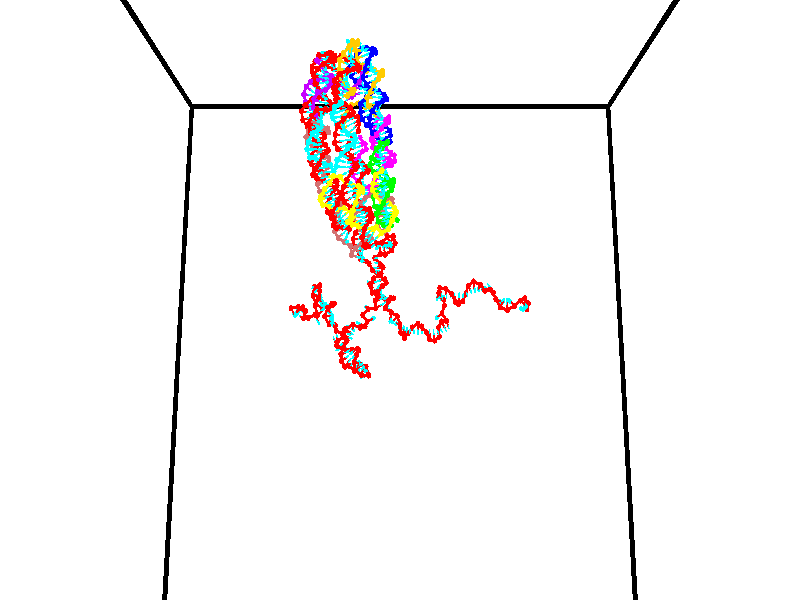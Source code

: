 // switches for output
#declare DRAW_BASES = 1; // possible values are 0, 1; only relevant for DNA ribbons
#declare DRAW_BASES_TYPE = 3; // possible values are 1, 2, 3; only relevant for DNA ribbons
#declare DRAW_FOG = 0; // set to 1 to enable fog

#include "colors.inc"

#include "transforms.inc"
background { rgb <1, 1, 1>}

#default {
   normal{
       ripples 0.25
       frequency 0.20
       turbulence 0.2
       lambda 5
   }
	finish {
		phong 0.1
		phong_size 40.
	}
}

// original window dimensions: 1024x640


// camera settings

camera {
	sky <0, 0.179814, -0.983701>
	up <0, 0.179814, -0.983701>
	right 1.6 * <1, 0, 0>
	location <35, 94.9851, 44.8844>
	look_at <35, 29.7336, 32.9568>
	direction <0, -65.2515, -11.9276>
	angle 67.0682
}


# declare cpy_camera_pos = <35, 94.9851, 44.8844>;
# if (DRAW_FOG = 1)
fog {
	fog_type 2
	up vnormalize(cpy_camera_pos)
	color rgbt<1,1,1,0.3>
	distance 1e-5
	fog_alt 3e-3
	fog_offset 56
}
# end


// LIGHTS

# declare lum = 6;
global_settings {
	ambient_light rgb lum * <0.05, 0.05, 0.05>
	max_trace_level 15
}# declare cpy_direct_light_amount = 0.25;
light_source
{	1000 * <-1, -1.16352, -0.803886>,
	rgb lum * cpy_direct_light_amount
	parallel
}

light_source
{	1000 * <1, 1.16352, 0.803886>,
	rgb lum * cpy_direct_light_amount
	parallel
}

// strand 0

// nucleotide -1

// particle -1
sphere {
	<24.043957, 35.147209, 34.648949> 0.250000
	pigment { color rgbt <1,0,0,0> }
	no_shadow
}
cylinder {
	<24.214869, 34.944458, 34.948418>,  <24.317415, 34.822807, 35.128098>, 0.100000
	pigment { color rgbt <1,0,0,0> }
	no_shadow
}
cylinder {
	<24.214869, 34.944458, 34.948418>,  <24.043957, 35.147209, 34.648949>, 0.100000
	pigment { color rgbt <1,0,0,0> }
	no_shadow
}

// particle -1
sphere {
	<24.214869, 34.944458, 34.948418> 0.100000
	pigment { color rgbt <1,0,0,0> }
	no_shadow
}
sphere {
	0, 1
	scale<0.080000,0.200000,0.300000>
	matrix <0.256275, -0.726207, -0.637924,
		0.867039, 0.464437, -0.180393,
		0.427279, -0.506875, 0.748673,
		24.343052, 34.792397, 35.173019>
	pigment { color rgbt <0,1,1,0> }
	no_shadow
}
cylinder {
	<24.734755, 34.940456, 34.507736>,  <24.043957, 35.147209, 34.648949>, 0.130000
	pigment { color rgbt <1,0,0,0> }
	no_shadow
}

// nucleotide -1

// particle -1
sphere {
	<24.734755, 34.940456, 34.507736> 0.250000
	pigment { color rgbt <1,0,0,0> }
	no_shadow
}
cylinder {
	<24.609421, 34.665836, 34.770180>,  <24.534222, 34.501064, 34.927647>, 0.100000
	pigment { color rgbt <1,0,0,0> }
	no_shadow
}
cylinder {
	<24.609421, 34.665836, 34.770180>,  <24.734755, 34.940456, 34.507736>, 0.100000
	pigment { color rgbt <1,0,0,0> }
	no_shadow
}

// particle -1
sphere {
	<24.609421, 34.665836, 34.770180> 0.100000
	pigment { color rgbt <1,0,0,0> }
	no_shadow
}
sphere {
	0, 1
	scale<0.080000,0.200000,0.300000>
	matrix <0.118058, -0.713700, -0.690431,
		0.942277, -0.138875, 0.304678,
		-0.313332, -0.686547, 0.656107,
		24.515421, 34.459873, 34.967010>
	pigment { color rgbt <0,1,1,0> }
	no_shadow
}
cylinder {
	<25.093832, 34.267612, 34.410881>,  <24.734755, 34.940456, 34.507736>, 0.130000
	pigment { color rgbt <1,0,0,0> }
	no_shadow
}

// nucleotide -1

// particle -1
sphere {
	<25.093832, 34.267612, 34.410881> 0.250000
	pigment { color rgbt <1,0,0,0> }
	no_shadow
}
cylinder {
	<24.764498, 34.166042, 34.613914>,  <24.566896, 34.105103, 34.735733>, 0.100000
	pigment { color rgbt <1,0,0,0> }
	no_shadow
}
cylinder {
	<24.764498, 34.166042, 34.613914>,  <25.093832, 34.267612, 34.410881>, 0.100000
	pigment { color rgbt <1,0,0,0> }
	no_shadow
}

// particle -1
sphere {
	<24.764498, 34.166042, 34.613914> 0.100000
	pigment { color rgbt <1,0,0,0> }
	no_shadow
}
sphere {
	0, 1
	scale<0.080000,0.200000,0.300000>
	matrix <-0.050102, -0.858325, -0.510655,
		0.565337, -0.445872, 0.693969,
		-0.823337, -0.253923, 0.507581,
		24.517496, 34.089867, 34.766190>
	pigment { color rgbt <0,1,1,0> }
	no_shadow
}
cylinder {
	<25.263474, 33.632545, 34.637157>,  <25.093832, 34.267612, 34.410881>, 0.130000
	pigment { color rgbt <1,0,0,0> }
	no_shadow
}

// nucleotide -1

// particle -1
sphere {
	<25.263474, 33.632545, 34.637157> 0.250000
	pigment { color rgbt <1,0,0,0> }
	no_shadow
}
cylinder {
	<24.871418, 33.655231, 34.561142>,  <24.636185, 33.668842, 34.515533>, 0.100000
	pigment { color rgbt <1,0,0,0> }
	no_shadow
}
cylinder {
	<24.871418, 33.655231, 34.561142>,  <25.263474, 33.632545, 34.637157>, 0.100000
	pigment { color rgbt <1,0,0,0> }
	no_shadow
}

// particle -1
sphere {
	<24.871418, 33.655231, 34.561142> 0.100000
	pigment { color rgbt <1,0,0,0> }
	no_shadow
}
sphere {
	0, 1
	scale<0.080000,0.200000,0.300000>
	matrix <0.080608, -0.761574, -0.643046,
		-0.181195, -0.645592, 0.741875,
		-0.980138, 0.056716, -0.190034,
		24.577377, 33.672245, 34.504131>
	pigment { color rgbt <0,1,1,0> }
	no_shadow
}
cylinder {
	<25.066780, 33.711777, 35.276344>,  <25.263474, 33.632545, 34.637157>, 0.130000
	pigment { color rgbt <1,0,0,0> }
	no_shadow
}

// nucleotide -1

// particle -1
sphere {
	<25.066780, 33.711777, 35.276344> 0.250000
	pigment { color rgbt <1,0,0,0> }
	no_shadow
}
cylinder {
	<24.830935, 33.426003, 35.125648>,  <24.689426, 33.254536, 35.035233>, 0.100000
	pigment { color rgbt <1,0,0,0> }
	no_shadow
}
cylinder {
	<24.830935, 33.426003, 35.125648>,  <25.066780, 33.711777, 35.276344>, 0.100000
	pigment { color rgbt <1,0,0,0> }
	no_shadow
}

// particle -1
sphere {
	<24.830935, 33.426003, 35.125648> 0.100000
	pigment { color rgbt <1,0,0,0> }
	no_shadow
}
sphere {
	0, 1
	scale<0.080000,0.200000,0.300000>
	matrix <0.640808, -0.129857, -0.756639,
		0.491649, -0.687544, 0.534383,
		-0.589616, -0.714437, -0.376739,
		24.654049, 33.211670, 35.012627>
	pigment { color rgbt <0,1,1,0> }
	no_shadow
}
cylinder {
	<25.489939, 33.130417, 35.159031>,  <25.066780, 33.711777, 35.276344>, 0.130000
	pigment { color rgbt <1,0,0,0> }
	no_shadow
}

// nucleotide -1

// particle -1
sphere {
	<25.489939, 33.130417, 35.159031> 0.250000
	pigment { color rgbt <1,0,0,0> }
	no_shadow
}
cylinder {
	<25.187500, 33.127209, 34.897266>,  <25.006037, 33.125286, 34.740208>, 0.100000
	pigment { color rgbt <1,0,0,0> }
	no_shadow
}
cylinder {
	<25.187500, 33.127209, 34.897266>,  <25.489939, 33.130417, 35.159031>, 0.100000
	pigment { color rgbt <1,0,0,0> }
	no_shadow
}

// particle -1
sphere {
	<25.187500, 33.127209, 34.897266> 0.100000
	pigment { color rgbt <1,0,0,0> }
	no_shadow
}
sphere {
	0, 1
	scale<0.080000,0.200000,0.300000>
	matrix <0.652194, -0.092350, -0.752406,
		-0.054400, -0.995694, 0.075057,
		-0.756098, -0.008021, -0.654410,
		24.960670, 33.124802, 34.700943>
	pigment { color rgbt <0,1,1,0> }
	no_shadow
}
cylinder {
	<26.155592, 33.020958, 34.852219>,  <25.489939, 33.130417, 35.159031>, 0.130000
	pigment { color rgbt <1,0,0,0> }
	no_shadow
}

// nucleotide -1

// particle -1
sphere {
	<26.155592, 33.020958, 34.852219> 0.250000
	pigment { color rgbt <1,0,0,0> }
	no_shadow
}
cylinder {
	<26.346605, 33.010620, 35.203514>,  <26.461212, 33.004417, 35.414291>, 0.100000
	pigment { color rgbt <1,0,0,0> }
	no_shadow
}
cylinder {
	<26.346605, 33.010620, 35.203514>,  <26.155592, 33.020958, 34.852219>, 0.100000
	pigment { color rgbt <1,0,0,0> }
	no_shadow
}

// particle -1
sphere {
	<26.346605, 33.010620, 35.203514> 0.100000
	pigment { color rgbt <1,0,0,0> }
	no_shadow
}
sphere {
	0, 1
	scale<0.080000,0.200000,0.300000>
	matrix <-0.774687, -0.483967, 0.406985,
		0.414517, -0.874705, -0.251133,
		0.477531, -0.025847, 0.878234,
		26.489864, 33.002865, 35.466984>
	pigment { color rgbt <0,1,1,0> }
	no_shadow
}
cylinder {
	<26.520452, 33.685139, 34.982944>,  <26.155592, 33.020958, 34.852219>, 0.130000
	pigment { color rgbt <1,0,0,0> }
	no_shadow
}

// nucleotide -1

// particle -1
sphere {
	<26.520452, 33.685139, 34.982944> 0.250000
	pigment { color rgbt <1,0,0,0> }
	no_shadow
}
cylinder {
	<26.829956, 33.770271, 34.744282>,  <27.015657, 33.821350, 34.601082>, 0.100000
	pigment { color rgbt <1,0,0,0> }
	no_shadow
}
cylinder {
	<26.829956, 33.770271, 34.744282>,  <26.520452, 33.685139, 34.982944>, 0.100000
	pigment { color rgbt <1,0,0,0> }
	no_shadow
}

// particle -1
sphere {
	<26.829956, 33.770271, 34.744282> 0.100000
	pigment { color rgbt <1,0,0,0> }
	no_shadow
}
sphere {
	0, 1
	scale<0.080000,0.200000,0.300000>
	matrix <-0.404145, -0.559448, -0.723661,
		-0.487819, 0.801075, -0.346861,
		0.773757, 0.212833, -0.596659,
		27.062082, 33.834122, 34.565285>
	pigment { color rgbt <0,1,1,0> }
	no_shadow
}
cylinder {
	<26.298937, 34.072292, 34.257446>,  <26.520452, 33.685139, 34.982944>, 0.130000
	pigment { color rgbt <1,0,0,0> }
	no_shadow
}

// nucleotide -1

// particle -1
sphere {
	<26.298937, 34.072292, 34.257446> 0.250000
	pigment { color rgbt <1,0,0,0> }
	no_shadow
}
cylinder {
	<26.643791, 33.873199, 34.219532>,  <26.850704, 33.753742, 34.196781>, 0.100000
	pigment { color rgbt <1,0,0,0> }
	no_shadow
}
cylinder {
	<26.643791, 33.873199, 34.219532>,  <26.298937, 34.072292, 34.257446>, 0.100000
	pigment { color rgbt <1,0,0,0> }
	no_shadow
}

// particle -1
sphere {
	<26.643791, 33.873199, 34.219532> 0.100000
	pigment { color rgbt <1,0,0,0> }
	no_shadow
}
sphere {
	0, 1
	scale<0.080000,0.200000,0.300000>
	matrix <-0.347973, -0.445658, -0.824805,
		0.368289, 0.744078, -0.557415,
		0.862136, -0.497732, -0.094788,
		26.902431, 33.723881, 34.191097>
	pigment { color rgbt <0,1,1,0> }
	no_shadow
}
cylinder {
	<26.647402, 34.232891, 33.624191>,  <26.298937, 34.072292, 34.257446>, 0.130000
	pigment { color rgbt <1,0,0,0> }
	no_shadow
}

// nucleotide -1

// particle -1
sphere {
	<26.647402, 34.232891, 33.624191> 0.250000
	pigment { color rgbt <1,0,0,0> }
	no_shadow
}
cylinder {
	<26.763628, 33.861179, 33.715420>,  <26.833364, 33.638153, 33.770157>, 0.100000
	pigment { color rgbt <1,0,0,0> }
	no_shadow
}
cylinder {
	<26.763628, 33.861179, 33.715420>,  <26.647402, 34.232891, 33.624191>, 0.100000
	pigment { color rgbt <1,0,0,0> }
	no_shadow
}

// particle -1
sphere {
	<26.763628, 33.861179, 33.715420> 0.100000
	pigment { color rgbt <1,0,0,0> }
	no_shadow
}
sphere {
	0, 1
	scale<0.080000,0.200000,0.300000>
	matrix <-0.353644, -0.325775, -0.876816,
		0.889105, 0.174118, -0.423292,
		0.290567, -0.929276, 0.228072,
		26.850798, 33.582397, 33.783840>
	pigment { color rgbt <0,1,1,0> }
	no_shadow
}
cylinder {
	<26.735100, 33.960617, 32.962910>,  <26.647402, 34.232891, 33.624191>, 0.130000
	pigment { color rgbt <1,0,0,0> }
	no_shadow
}

// nucleotide -1

// particle -1
sphere {
	<26.735100, 33.960617, 32.962910> 0.250000
	pigment { color rgbt <1,0,0,0> }
	no_shadow
}
cylinder {
	<26.742361, 33.647682, 33.211948>,  <26.746717, 33.459923, 33.361370>, 0.100000
	pigment { color rgbt <1,0,0,0> }
	no_shadow
}
cylinder {
	<26.742361, 33.647682, 33.211948>,  <26.735100, 33.960617, 32.962910>, 0.100000
	pigment { color rgbt <1,0,0,0> }
	no_shadow
}

// particle -1
sphere {
	<26.742361, 33.647682, 33.211948> 0.100000
	pigment { color rgbt <1,0,0,0> }
	no_shadow
}
sphere {
	0, 1
	scale<0.080000,0.200000,0.300000>
	matrix <-0.475706, -0.554457, -0.682848,
		0.879417, -0.283777, -0.382226,
		0.018151, -0.782335, 0.622593,
		26.747807, 33.412983, 33.398727>
	pigment { color rgbt <0,1,1,0> }
	no_shadow
}
cylinder {
	<26.690874, 33.536091, 32.350739>,  <26.735100, 33.960617, 32.962910>, 0.130000
	pigment { color rgbt <1,0,0,0> }
	no_shadow
}

// nucleotide -1

// particle -1
sphere {
	<26.690874, 33.536091, 32.350739> 0.250000
	pigment { color rgbt <1,0,0,0> }
	no_shadow
}
cylinder {
	<26.448490, 33.613327, 32.659420>,  <26.303061, 33.659668, 32.844627>, 0.100000
	pigment { color rgbt <1,0,0,0> }
	no_shadow
}
cylinder {
	<26.448490, 33.613327, 32.659420>,  <26.690874, 33.536091, 32.350739>, 0.100000
	pigment { color rgbt <1,0,0,0> }
	no_shadow
}

// particle -1
sphere {
	<26.448490, 33.613327, 32.659420> 0.100000
	pigment { color rgbt <1,0,0,0> }
	no_shadow
}
sphere {
	0, 1
	scale<0.080000,0.200000,0.300000>
	matrix <-0.607256, 0.514366, -0.605531,
		-0.513860, -0.835550, -0.194431,
		-0.605960, 0.193089, 0.771705,
		26.266703, 33.671253, 32.890930>
	pigment { color rgbt <0,1,1,0> }
	no_shadow
}
cylinder {
	<26.037275, 33.162613, 32.401699>,  <26.690874, 33.536091, 32.350739>, 0.130000
	pigment { color rgbt <1,0,0,0> }
	no_shadow
}

// nucleotide -1

// particle -1
sphere {
	<26.037275, 33.162613, 32.401699> 0.250000
	pigment { color rgbt <1,0,0,0> }
	no_shadow
}
cylinder {
	<26.001230, 33.542503, 32.521633>,  <25.979603, 33.770439, 32.593594>, 0.100000
	pigment { color rgbt <1,0,0,0> }
	no_shadow
}
cylinder {
	<26.001230, 33.542503, 32.521633>,  <26.037275, 33.162613, 32.401699>, 0.100000
	pigment { color rgbt <1,0,0,0> }
	no_shadow
}

// particle -1
sphere {
	<26.001230, 33.542503, 32.521633> 0.100000
	pigment { color rgbt <1,0,0,0> }
	no_shadow
}
sphere {
	0, 1
	scale<0.080000,0.200000,0.300000>
	matrix <-0.698807, 0.154213, -0.698490,
		-0.709612, -0.272469, 0.649778,
		-0.090112, 0.949725, 0.299835,
		25.974197, 33.827419, 32.611584>
	pigment { color rgbt <0,1,1,0> }
	no_shadow
}
cylinder {
	<25.891264, 32.947166, 33.165970>,  <26.037275, 33.162613, 32.401699>, 0.130000
	pigment { color rgbt <1,0,0,0> }
	no_shadow
}

// nucleotide -1

// particle -1
sphere {
	<25.891264, 32.947166, 33.165970> 0.250000
	pigment { color rgbt <1,0,0,0> }
	no_shadow
}
cylinder {
	<26.263357, 32.811359, 33.110268>,  <26.486614, 32.729874, 33.076847>, 0.100000
	pigment { color rgbt <1,0,0,0> }
	no_shadow
}
cylinder {
	<26.263357, 32.811359, 33.110268>,  <25.891264, 32.947166, 33.165970>, 0.100000
	pigment { color rgbt <1,0,0,0> }
	no_shadow
}

// particle -1
sphere {
	<26.263357, 32.811359, 33.110268> 0.100000
	pigment { color rgbt <1,0,0,0> }
	no_shadow
}
sphere {
	0, 1
	scale<0.080000,0.200000,0.300000>
	matrix <0.205867, 0.168676, 0.963933,
		-0.303782, -0.925352, 0.226804,
		0.930234, -0.339517, -0.139259,
		26.542427, 32.709503, 33.068489>
	pigment { color rgbt <0,1,1,0> }
	no_shadow
}
cylinder {
	<26.157845, 32.575428, 33.815639>,  <25.891264, 32.947166, 33.165970>, 0.130000
	pigment { color rgbt <1,0,0,0> }
	no_shadow
}

// nucleotide -1

// particle -1
sphere {
	<26.157845, 32.575428, 33.815639> 0.250000
	pigment { color rgbt <1,0,0,0> }
	no_shadow
}
cylinder {
	<26.452431, 32.713959, 33.583199>,  <26.629183, 32.797077, 33.443733>, 0.100000
	pigment { color rgbt <1,0,0,0> }
	no_shadow
}
cylinder {
	<26.452431, 32.713959, 33.583199>,  <26.157845, 32.575428, 33.815639>, 0.100000
	pigment { color rgbt <1,0,0,0> }
	no_shadow
}

// particle -1
sphere {
	<26.452431, 32.713959, 33.583199> 0.100000
	pigment { color rgbt <1,0,0,0> }
	no_shadow
}
sphere {
	0, 1
	scale<0.080000,0.200000,0.300000>
	matrix <0.456801, 0.378985, 0.804800,
		0.498951, -0.858155, 0.120908,
		0.736465, 0.346325, -0.581101,
		26.673370, 32.817856, 33.408867>
	pigment { color rgbt <0,1,1,0> }
	no_shadow
}
cylinder {
	<26.786976, 32.369160, 34.136261>,  <26.157845, 32.575428, 33.815639>, 0.130000
	pigment { color rgbt <1,0,0,0> }
	no_shadow
}

// nucleotide -1

// particle -1
sphere {
	<26.786976, 32.369160, 34.136261> 0.250000
	pigment { color rgbt <1,0,0,0> }
	no_shadow
}
cylinder {
	<26.822800, 32.683418, 33.891399>,  <26.844294, 32.871975, 33.744484>, 0.100000
	pigment { color rgbt <1,0,0,0> }
	no_shadow
}
cylinder {
	<26.822800, 32.683418, 33.891399>,  <26.786976, 32.369160, 34.136261>, 0.100000
	pigment { color rgbt <1,0,0,0> }
	no_shadow
}

// particle -1
sphere {
	<26.822800, 32.683418, 33.891399> 0.100000
	pigment { color rgbt <1,0,0,0> }
	no_shadow
}
sphere {
	0, 1
	scale<0.080000,0.200000,0.300000>
	matrix <0.617530, 0.438423, 0.653024,
		0.781432, -0.436508, -0.445898,
		0.089558, 0.785650, -0.612155,
		26.849667, 32.919113, 33.707752>
	pigment { color rgbt <0,1,1,0> }
	no_shadow
}
cylinder {
	<27.469915, 32.518936, 34.123253>,  <26.786976, 32.369160, 34.136261>, 0.130000
	pigment { color rgbt <1,0,0,0> }
	no_shadow
}

// nucleotide -1

// particle -1
sphere {
	<27.469915, 32.518936, 34.123253> 0.250000
	pigment { color rgbt <1,0,0,0> }
	no_shadow
}
cylinder {
	<27.307941, 32.865105, 34.005215>,  <27.210756, 33.072803, 33.934391>, 0.100000
	pigment { color rgbt <1,0,0,0> }
	no_shadow
}
cylinder {
	<27.307941, 32.865105, 34.005215>,  <27.469915, 32.518936, 34.123253>, 0.100000
	pigment { color rgbt <1,0,0,0> }
	no_shadow
}

// particle -1
sphere {
	<27.307941, 32.865105, 34.005215> 0.100000
	pigment { color rgbt <1,0,0,0> }
	no_shadow
}
sphere {
	0, 1
	scale<0.080000,0.200000,0.300000>
	matrix <0.617613, 0.496868, 0.609653,
		0.674226, 0.064616, -0.735693,
		-0.404936, 0.865417, -0.295094,
		27.186460, 33.124729, 33.916687>
	pigment { color rgbt <0,1,1,0> }
	no_shadow
}
cylinder {
	<28.000048, 33.090389, 34.053005>,  <27.469915, 32.518936, 34.123253>, 0.130000
	pigment { color rgbt <1,0,0,0> }
	no_shadow
}

// nucleotide -1

// particle -1
sphere {
	<28.000048, 33.090389, 34.053005> 0.250000
	pigment { color rgbt <1,0,0,0> }
	no_shadow
}
cylinder {
	<27.662066, 33.300819, 34.091576>,  <27.459276, 33.427078, 34.114719>, 0.100000
	pigment { color rgbt <1,0,0,0> }
	no_shadow
}
cylinder {
	<27.662066, 33.300819, 34.091576>,  <28.000048, 33.090389, 34.053005>, 0.100000
	pigment { color rgbt <1,0,0,0> }
	no_shadow
}

// particle -1
sphere {
	<27.662066, 33.300819, 34.091576> 0.100000
	pigment { color rgbt <1,0,0,0> }
	no_shadow
}
sphere {
	0, 1
	scale<0.080000,0.200000,0.300000>
	matrix <0.426623, 0.554215, 0.714730,
		0.322562, 0.645050, -0.692722,
		-0.844953, 0.526076, 0.096425,
		27.408579, 33.458641, 34.120502>
	pigment { color rgbt <0,1,1,0> }
	no_shadow
}
cylinder {
	<28.229961, 33.749180, 33.990562>,  <28.000048, 33.090389, 34.053005>, 0.130000
	pigment { color rgbt <1,0,0,0> }
	no_shadow
}

// nucleotide -1

// particle -1
sphere {
	<28.229961, 33.749180, 33.990562> 0.250000
	pigment { color rgbt <1,0,0,0> }
	no_shadow
}
cylinder {
	<27.888840, 33.729767, 34.198551>,  <27.684166, 33.718121, 34.323345>, 0.100000
	pigment { color rgbt <1,0,0,0> }
	no_shadow
}
cylinder {
	<27.888840, 33.729767, 34.198551>,  <28.229961, 33.749180, 33.990562>, 0.100000
	pigment { color rgbt <1,0,0,0> }
	no_shadow
}

// particle -1
sphere {
	<27.888840, 33.729767, 34.198551> 0.100000
	pigment { color rgbt <1,0,0,0> }
	no_shadow
}
sphere {
	0, 1
	scale<0.080000,0.200000,0.300000>
	matrix <0.322906, 0.733524, 0.598059,
		-0.410435, 0.677929, -0.609881,
		-0.852804, -0.048530, 0.519971,
		27.632999, 33.715206, 34.354542>
	pigment { color rgbt <0,1,1,0> }
	no_shadow
}
cylinder {
	<28.050016, 34.439137, 34.149921>,  <28.229961, 33.749180, 33.990562>, 0.130000
	pigment { color rgbt <1,0,0,0> }
	no_shadow
}

// nucleotide -1

// particle -1
sphere {
	<28.050016, 34.439137, 34.149921> 0.250000
	pigment { color rgbt <1,0,0,0> }
	no_shadow
}
cylinder {
	<27.854771, 34.222019, 34.423306>,  <27.737623, 34.091751, 34.587337>, 0.100000
	pigment { color rgbt <1,0,0,0> }
	no_shadow
}
cylinder {
	<27.854771, 34.222019, 34.423306>,  <28.050016, 34.439137, 34.149921>, 0.100000
	pigment { color rgbt <1,0,0,0> }
	no_shadow
}

// particle -1
sphere {
	<27.854771, 34.222019, 34.423306> 0.100000
	pigment { color rgbt <1,0,0,0> }
	no_shadow
}
sphere {
	0, 1
	scale<0.080000,0.200000,0.300000>
	matrix <0.369308, 0.581078, 0.725231,
		-0.790793, 0.606406, -0.083177,
		-0.488117, -0.542790, 0.683463,
		27.708336, 34.059181, 34.628345>
	pigment { color rgbt <0,1,1,0> }
	no_shadow
}
cylinder {
	<27.697931, 34.869583, 34.541931>,  <28.050016, 34.439137, 34.149921>, 0.130000
	pigment { color rgbt <1,0,0,0> }
	no_shadow
}

// nucleotide -1

// particle -1
sphere {
	<27.697931, 34.869583, 34.541931> 0.250000
	pigment { color rgbt <1,0,0,0> }
	no_shadow
}
cylinder {
	<27.796335, 34.542847, 34.750641>,  <27.855377, 34.346806, 34.875866>, 0.100000
	pigment { color rgbt <1,0,0,0> }
	no_shadow
}
cylinder {
	<27.796335, 34.542847, 34.750641>,  <27.697931, 34.869583, 34.541931>, 0.100000
	pigment { color rgbt <1,0,0,0> }
	no_shadow
}

// particle -1
sphere {
	<27.796335, 34.542847, 34.750641> 0.100000
	pigment { color rgbt <1,0,0,0> }
	no_shadow
}
sphere {
	0, 1
	scale<0.080000,0.200000,0.300000>
	matrix <0.389026, 0.576266, 0.718732,
		-0.887771, 0.026168, 0.459541,
		0.246010, -0.816843, 0.521772,
		27.870138, 34.297794, 34.907173>
	pigment { color rgbt <0,1,1,0> }
	no_shadow
}
cylinder {
	<27.404051, 34.880093, 35.297070>,  <27.697931, 34.869583, 34.541931>, 0.130000
	pigment { color rgbt <1,0,0,0> }
	no_shadow
}

// nucleotide -1

// particle -1
sphere {
	<27.404051, 34.880093, 35.297070> 0.250000
	pigment { color rgbt <1,0,0,0> }
	no_shadow
}
cylinder {
	<27.771435, 34.740238, 35.223118>,  <27.991865, 34.656326, 35.178745>, 0.100000
	pigment { color rgbt <1,0,0,0> }
	no_shadow
}
cylinder {
	<27.771435, 34.740238, 35.223118>,  <27.404051, 34.880093, 35.297070>, 0.100000
	pigment { color rgbt <1,0,0,0> }
	no_shadow
}

// particle -1
sphere {
	<27.771435, 34.740238, 35.223118> 0.100000
	pigment { color rgbt <1,0,0,0> }
	no_shadow
}
sphere {
	0, 1
	scale<0.080000,0.200000,0.300000>
	matrix <0.364251, 0.565623, 0.739859,
		-0.154108, -0.746876, 0.646859,
		0.918462, -0.349637, -0.184883,
		28.046974, 34.635345, 35.167652>
	pigment { color rgbt <0,1,1,0> }
	no_shadow
}
cylinder {
	<27.822857, 34.566822, 35.939552>,  <27.404051, 34.880093, 35.297070>, 0.130000
	pigment { color rgbt <1,0,0,0> }
	no_shadow
}

// nucleotide -1

// particle -1
sphere {
	<27.822857, 34.566822, 35.939552> 0.250000
	pigment { color rgbt <1,0,0,0> }
	no_shadow
}
cylinder {
	<27.981699, 34.794067, 35.651230>,  <28.077005, 34.930412, 35.478237>, 0.100000
	pigment { color rgbt <1,0,0,0> }
	no_shadow
}
cylinder {
	<27.981699, 34.794067, 35.651230>,  <27.822857, 34.566822, 35.939552>, 0.100000
	pigment { color rgbt <1,0,0,0> }
	no_shadow
}

// particle -1
sphere {
	<27.981699, 34.794067, 35.651230> 0.100000
	pigment { color rgbt <1,0,0,0> }
	no_shadow
}
sphere {
	0, 1
	scale<0.080000,0.200000,0.300000>
	matrix <0.035845, 0.775184, 0.630717,
		0.917072, -0.276299, 0.287467,
		0.397106, 0.568109, -0.720804,
		28.100832, 34.964500, 35.434990>
	pigment { color rgbt <0,1,1,0> }
	no_shadow
}
cylinder {
	<28.487661, 34.673992, 36.034393>,  <27.822857, 34.566822, 35.939552>, 0.130000
	pigment { color rgbt <1,0,0,0> }
	no_shadow
}

// nucleotide -1

// particle -1
sphere {
	<28.487661, 34.673992, 36.034393> 0.250000
	pigment { color rgbt <1,0,0,0> }
	no_shadow
}
cylinder {
	<28.331568, 34.980495, 35.830208>,  <28.237911, 35.164398, 35.707699>, 0.100000
	pigment { color rgbt <1,0,0,0> }
	no_shadow
}
cylinder {
	<28.331568, 34.980495, 35.830208>,  <28.487661, 34.673992, 36.034393>, 0.100000
	pigment { color rgbt <1,0,0,0> }
	no_shadow
}

// particle -1
sphere {
	<28.331568, 34.980495, 35.830208> 0.100000
	pigment { color rgbt <1,0,0,0> }
	no_shadow
}
sphere {
	0, 1
	scale<0.080000,0.200000,0.300000>
	matrix <0.271900, 0.625598, 0.731230,
		0.879652, 0.146557, -0.452475,
		-0.390234, 0.766256, -0.510460,
		28.214497, 35.210373, 35.677071>
	pigment { color rgbt <0,1,1,0> }
	no_shadow
}
cylinder {
	<28.621677, 35.173302, 36.557625>,  <28.487661, 34.673992, 36.034393>, 0.130000
	pigment { color rgbt <1,0,0,0> }
	no_shadow
}

// nucleotide -1

// particle -1
sphere {
	<28.621677, 35.173302, 36.557625> 0.250000
	pigment { color rgbt <1,0,0,0> }
	no_shadow
}
cylinder {
	<28.436073, 35.350327, 36.250683>,  <28.324711, 35.456543, 36.066517>, 0.100000
	pigment { color rgbt <1,0,0,0> }
	no_shadow
}
cylinder {
	<28.436073, 35.350327, 36.250683>,  <28.621677, 35.173302, 36.557625>, 0.100000
	pigment { color rgbt <1,0,0,0> }
	no_shadow
}

// particle -1
sphere {
	<28.436073, 35.350327, 36.250683> 0.100000
	pigment { color rgbt <1,0,0,0> }
	no_shadow
}
sphere {
	0, 1
	scale<0.080000,0.200000,0.300000>
	matrix <0.176989, 0.895104, 0.409223,
		0.867969, 0.054071, -0.493666,
		-0.464009, 0.442567, -0.767353,
		28.296871, 35.483097, 36.020477>
	pigment { color rgbt <0,1,1,0> }
	no_shadow
}
cylinder {
	<29.165239, 34.682510, 36.728237>,  <28.621677, 35.173302, 36.557625>, 0.130000
	pigment { color rgbt <1,0,0,0> }
	no_shadow
}

// nucleotide -1

// particle -1
sphere {
	<29.165239, 34.682510, 36.728237> 0.250000
	pigment { color rgbt <1,0,0,0> }
	no_shadow
}
cylinder {
	<29.424603, 34.635567, 36.427361>,  <29.580219, 34.607399, 36.246834>, 0.100000
	pigment { color rgbt <1,0,0,0> }
	no_shadow
}
cylinder {
	<29.424603, 34.635567, 36.427361>,  <29.165239, 34.682510, 36.728237>, 0.100000
	pigment { color rgbt <1,0,0,0> }
	no_shadow
}

// particle -1
sphere {
	<29.424603, 34.635567, 36.427361> 0.100000
	pigment { color rgbt <1,0,0,0> }
	no_shadow
}
sphere {
	0, 1
	scale<0.080000,0.200000,0.300000>
	matrix <0.332239, -0.845368, 0.418294,
		-0.684972, -0.521133, -0.509150,
		0.648406, -0.117360, -0.752195,
		29.619123, 34.600357, 36.201702>
	pigment { color rgbt <0,1,1,0> }
	no_shadow
}
cylinder {
	<29.320053, 33.955425, 36.290909>,  <29.165239, 34.682510, 36.728237>, 0.130000
	pigment { color rgbt <1,0,0,0> }
	no_shadow
}

// nucleotide -1

// particle -1
sphere {
	<29.320053, 33.955425, 36.290909> 0.250000
	pigment { color rgbt <1,0,0,0> }
	no_shadow
}
cylinder {
	<29.610723, 34.126423, 36.506012>,  <29.785126, 34.229023, 36.635075>, 0.100000
	pigment { color rgbt <1,0,0,0> }
	no_shadow
}
cylinder {
	<29.610723, 34.126423, 36.506012>,  <29.320053, 33.955425, 36.290909>, 0.100000
	pigment { color rgbt <1,0,0,0> }
	no_shadow
}

// particle -1
sphere {
	<29.610723, 34.126423, 36.506012> 0.100000
	pigment { color rgbt <1,0,0,0> }
	no_shadow
}
sphere {
	0, 1
	scale<0.080000,0.200000,0.300000>
	matrix <-0.023028, -0.767192, 0.641004,
		0.686593, -0.478186, -0.547656,
		0.726677, 0.427498, 0.537760,
		29.828726, 34.254673, 36.667339>
	pigment { color rgbt <0,1,1,0> }
	no_shadow
}
cylinder {
	<29.340593, 33.529346, 36.844902>,  <29.320053, 33.955425, 36.290909>, 0.130000
	pigment { color rgbt <1,0,0,0> }
	no_shadow
}

// nucleotide -1

// particle -1
sphere {
	<29.340593, 33.529346, 36.844902> 0.250000
	pigment { color rgbt <1,0,0,0> }
	no_shadow
}
cylinder {
	<29.653215, 33.761913, 36.935341>,  <29.840790, 33.901455, 36.989605>, 0.100000
	pigment { color rgbt <1,0,0,0> }
	no_shadow
}
cylinder {
	<29.653215, 33.761913, 36.935341>,  <29.340593, 33.529346, 36.844902>, 0.100000
	pigment { color rgbt <1,0,0,0> }
	no_shadow
}

// particle -1
sphere {
	<29.653215, 33.761913, 36.935341> 0.100000
	pigment { color rgbt <1,0,0,0> }
	no_shadow
}
sphere {
	0, 1
	scale<0.080000,0.200000,0.300000>
	matrix <0.159145, -0.536264, 0.828911,
		0.603192, -0.611860, -0.511651,
		0.781557, 0.581420, 0.226096,
		29.887682, 33.936340, 37.003170>
	pigment { color rgbt <0,1,1,0> }
	no_shadow
}
cylinder {
	<28.659567, 33.485355, 37.158470>,  <29.340593, 33.529346, 36.844902>, 0.130000
	pigment { color rgbt <1,0,0,0> }
	no_shadow
}

// nucleotide -1

// particle -1
sphere {
	<28.659567, 33.485355, 37.158470> 0.250000
	pigment { color rgbt <1,0,0,0> }
	no_shadow
}
cylinder {
	<28.627489, 33.844112, 36.984505>,  <28.608242, 34.059368, 36.880123>, 0.100000
	pigment { color rgbt <1,0,0,0> }
	no_shadow
}
cylinder {
	<28.627489, 33.844112, 36.984505>,  <28.659567, 33.485355, 37.158470>, 0.100000
	pigment { color rgbt <1,0,0,0> }
	no_shadow
}

// particle -1
sphere {
	<28.627489, 33.844112, 36.984505> 0.100000
	pigment { color rgbt <1,0,0,0> }
	no_shadow
}
sphere {
	0, 1
	scale<0.080000,0.200000,0.300000>
	matrix <-0.860987, 0.157529, 0.483618,
		0.502265, 0.413242, 0.759579,
		-0.080196, 0.896892, -0.434918,
		28.603430, 34.113178, 36.854031>
	pigment { color rgbt <0,1,1,0> }
	no_shadow
}
cylinder {
	<28.557426, 33.924362, 37.669758>,  <28.659567, 33.485355, 37.158470>, 0.130000
	pigment { color rgbt <1,0,0,0> }
	no_shadow
}

// nucleotide -1

// particle -1
sphere {
	<28.557426, 33.924362, 37.669758> 0.250000
	pigment { color rgbt <1,0,0,0> }
	no_shadow
}
cylinder {
	<28.409809, 34.070133, 37.327763>,  <28.321239, 34.157597, 37.122566>, 0.100000
	pigment { color rgbt <1,0,0,0> }
	no_shadow
}
cylinder {
	<28.409809, 34.070133, 37.327763>,  <28.557426, 33.924362, 37.669758>, 0.100000
	pigment { color rgbt <1,0,0,0> }
	no_shadow
}

// particle -1
sphere {
	<28.409809, 34.070133, 37.327763> 0.100000
	pigment { color rgbt <1,0,0,0> }
	no_shadow
}
sphere {
	0, 1
	scale<0.080000,0.200000,0.300000>
	matrix <-0.895684, 0.106120, 0.431843,
		0.248108, 0.925164, 0.287252,
		-0.369043, 0.364431, -0.854984,
		28.299097, 34.179462, 37.071266>
	pigment { color rgbt <0,1,1,0> }
	no_shadow
}
cylinder {
	<29.289598, 33.664852, 37.783405>,  <28.557426, 33.924362, 37.669758>, 0.130000
	pigment { color rgbt <1,0,0,0> }
	no_shadow
}

// nucleotide -1

// particle -1
sphere {
	<29.289598, 33.664852, 37.783405> 0.250000
	pigment { color rgbt <1,0,0,0> }
	no_shadow
}
cylinder {
	<28.922682, 33.526836, 37.862926>,  <28.702532, 33.444027, 37.910637>, 0.100000
	pigment { color rgbt <1,0,0,0> }
	no_shadow
}
cylinder {
	<28.922682, 33.526836, 37.862926>,  <29.289598, 33.664852, 37.783405>, 0.100000
	pigment { color rgbt <1,0,0,0> }
	no_shadow
}

// particle -1
sphere {
	<28.922682, 33.526836, 37.862926> 0.100000
	pigment { color rgbt <1,0,0,0> }
	no_shadow
}
sphere {
	0, 1
	scale<0.080000,0.200000,0.300000>
	matrix <0.388310, -0.664410, 0.638572,
		-0.088246, 0.662955, 0.743440,
		-0.917294, -0.345037, 0.198801,
		28.647493, 33.423325, 37.922565>
	pigment { color rgbt <0,1,1,0> }
	no_shadow
}
cylinder {
	<29.468060, 34.425537, 38.005589>,  <29.289598, 33.664852, 37.783405>, 0.130000
	pigment { color rgbt <1,0,0,0> }
	no_shadow
}

// nucleotide -1

// particle -1
sphere {
	<29.468060, 34.425537, 38.005589> 0.250000
	pigment { color rgbt <1,0,0,0> }
	no_shadow
}
cylinder {
	<29.506962, 34.823505, 38.016003>,  <29.530302, 35.062286, 38.022251>, 0.100000
	pigment { color rgbt <1,0,0,0> }
	no_shadow
}
cylinder {
	<29.506962, 34.823505, 38.016003>,  <29.468060, 34.425537, 38.005589>, 0.100000
	pigment { color rgbt <1,0,0,0> }
	no_shadow
}

// particle -1
sphere {
	<29.506962, 34.823505, 38.016003> 0.100000
	pigment { color rgbt <1,0,0,0> }
	no_shadow
}
sphere {
	0, 1
	scale<0.080000,0.200000,0.300000>
	matrix <0.606090, -0.079956, 0.791367,
		0.789428, -0.061183, -0.610787,
		0.097255, 0.994919, 0.026037,
		29.536139, 35.121983, 38.023815>
	pigment { color rgbt <0,1,1,0> }
	no_shadow
}
cylinder {
	<30.175192, 34.589249, 38.077766>,  <29.468060, 34.425537, 38.005589>, 0.130000
	pigment { color rgbt <1,0,0,0> }
	no_shadow
}

// nucleotide -1

// particle -1
sphere {
	<30.175192, 34.589249, 38.077766> 0.250000
	pigment { color rgbt <1,0,0,0> }
	no_shadow
}
cylinder {
	<29.998442, 34.931789, 38.184654>,  <29.892391, 35.137314, 38.248787>, 0.100000
	pigment { color rgbt <1,0,0,0> }
	no_shadow
}
cylinder {
	<29.998442, 34.931789, 38.184654>,  <30.175192, 34.589249, 38.077766>, 0.100000
	pigment { color rgbt <1,0,0,0> }
	no_shadow
}

// particle -1
sphere {
	<29.998442, 34.931789, 38.184654> 0.100000
	pigment { color rgbt <1,0,0,0> }
	no_shadow
}
sphere {
	0, 1
	scale<0.080000,0.200000,0.300000>
	matrix <0.668081, 0.115349, 0.735094,
		0.598676, 0.503344, -0.623083,
		-0.441876, 0.856353, 0.267218,
		29.865879, 35.188694, 38.264820>
	pigment { color rgbt <0,1,1,0> }
	no_shadow
}
cylinder {
	<30.723345, 35.055668, 38.053761>,  <30.175192, 34.589249, 38.077766>, 0.130000
	pigment { color rgbt <1,0,0,0> }
	no_shadow
}

// nucleotide -1

// particle -1
sphere {
	<30.723345, 35.055668, 38.053761> 0.250000
	pigment { color rgbt <1,0,0,0> }
	no_shadow
}
cylinder {
	<30.426075, 35.224720, 38.261250>,  <30.247713, 35.326153, 38.385742>, 0.100000
	pigment { color rgbt <1,0,0,0> }
	no_shadow
}
cylinder {
	<30.426075, 35.224720, 38.261250>,  <30.723345, 35.055668, 38.053761>, 0.100000
	pigment { color rgbt <1,0,0,0> }
	no_shadow
}

// particle -1
sphere {
	<30.426075, 35.224720, 38.261250> 0.100000
	pigment { color rgbt <1,0,0,0> }
	no_shadow
}
sphere {
	0, 1
	scale<0.080000,0.200000,0.300000>
	matrix <0.659013, 0.328259, 0.676718,
		0.115727, 0.844765, -0.522474,
		-0.743175, 0.422632, 0.518723,
		30.203123, 35.351509, 38.416866>
	pigment { color rgbt <0,1,1,0> }
	no_shadow
}
cylinder {
	<30.925299, 35.664719, 38.252155>,  <30.723345, 35.055668, 38.053761>, 0.130000
	pigment { color rgbt <1,0,0,0> }
	no_shadow
}

// nucleotide -1

// particle -1
sphere {
	<30.925299, 35.664719, 38.252155> 0.250000
	pigment { color rgbt <1,0,0,0> }
	no_shadow
}
cylinder {
	<30.658154, 35.538403, 38.521744>,  <30.497868, 35.462612, 38.683498>, 0.100000
	pigment { color rgbt <1,0,0,0> }
	no_shadow
}
cylinder {
	<30.658154, 35.538403, 38.521744>,  <30.925299, 35.664719, 38.252155>, 0.100000
	pigment { color rgbt <1,0,0,0> }
	no_shadow
}

// particle -1
sphere {
	<30.658154, 35.538403, 38.521744> 0.100000
	pigment { color rgbt <1,0,0,0> }
	no_shadow
}
sphere {
	0, 1
	scale<0.080000,0.200000,0.300000>
	matrix <0.569572, 0.366062, 0.735925,
		-0.479112, 0.875372, -0.064615,
		-0.667862, -0.315788, 0.673972,
		30.457794, 35.443665, 38.723934>
	pigment { color rgbt <0,1,1,0> }
	no_shadow
}
cylinder {
	<30.778112, 36.187344, 38.666367>,  <30.925299, 35.664719, 38.252155>, 0.130000
	pigment { color rgbt <1,0,0,0> }
	no_shadow
}

// nucleotide -1

// particle -1
sphere {
	<30.778112, 36.187344, 38.666367> 0.250000
	pigment { color rgbt <1,0,0,0> }
	no_shadow
}
cylinder {
	<30.695625, 35.860817, 38.882183>,  <30.646133, 35.664902, 39.011673>, 0.100000
	pigment { color rgbt <1,0,0,0> }
	no_shadow
}
cylinder {
	<30.695625, 35.860817, 38.882183>,  <30.778112, 36.187344, 38.666367>, 0.100000
	pigment { color rgbt <1,0,0,0> }
	no_shadow
}

// particle -1
sphere {
	<30.695625, 35.860817, 38.882183> 0.100000
	pigment { color rgbt <1,0,0,0> }
	no_shadow
}
sphere {
	0, 1
	scale<0.080000,0.200000,0.300000>
	matrix <0.590764, 0.335694, 0.733695,
		-0.780046, 0.470042, 0.413023,
		-0.206218, -0.816315, 0.539541,
		30.633760, 35.615921, 39.044044>
	pigment { color rgbt <0,1,1,0> }
	no_shadow
}
cylinder {
	<30.551043, 36.417946, 39.317120>,  <30.778112, 36.187344, 38.666367>, 0.130000
	pigment { color rgbt <1,0,0,0> }
	no_shadow
}

// nucleotide -1

// particle -1
sphere {
	<30.551043, 36.417946, 39.317120> 0.250000
	pigment { color rgbt <1,0,0,0> }
	no_shadow
}
cylinder {
	<30.766840, 36.082832, 39.283489>,  <30.896318, 35.881763, 39.263313>, 0.100000
	pigment { color rgbt <1,0,0,0> }
	no_shadow
}
cylinder {
	<30.766840, 36.082832, 39.283489>,  <30.551043, 36.417946, 39.317120>, 0.100000
	pigment { color rgbt <1,0,0,0> }
	no_shadow
}

// particle -1
sphere {
	<30.766840, 36.082832, 39.283489> 0.100000
	pigment { color rgbt <1,0,0,0> }
	no_shadow
}
sphere {
	0, 1
	scale<0.080000,0.200000,0.300000>
	matrix <0.708109, 0.397421, 0.583642,
		-0.455553, -0.374404, 0.807647,
		0.539494, -0.837781, -0.084073,
		30.928688, 35.831497, 39.258266>
	pigment { color rgbt <0,1,1,0> }
	no_shadow
}
cylinder {
	<30.628250, 36.005322, 39.933826>,  <30.551043, 36.417946, 39.317120>, 0.130000
	pigment { color rgbt <1,0,0,0> }
	no_shadow
}

// nucleotide -1

// particle -1
sphere {
	<30.628250, 36.005322, 39.933826> 0.250000
	pigment { color rgbt <1,0,0,0> }
	no_shadow
}
cylinder {
	<30.934521, 36.001484, 39.676563>,  <31.118282, 35.999180, 39.522205>, 0.100000
	pigment { color rgbt <1,0,0,0> }
	no_shadow
}
cylinder {
	<30.934521, 36.001484, 39.676563>,  <30.628250, 36.005322, 39.933826>, 0.100000
	pigment { color rgbt <1,0,0,0> }
	no_shadow
}

// particle -1
sphere {
	<30.934521, 36.001484, 39.676563> 0.100000
	pigment { color rgbt <1,0,0,0> }
	no_shadow
}
sphere {
	0, 1
	scale<0.080000,0.200000,0.300000>
	matrix <0.580869, 0.439796, 0.684960,
		0.276283, -0.898046, 0.342317,
		0.765676, -0.009598, -0.643155,
		31.164223, 35.998604, 39.483616>
	pigment { color rgbt <0,1,1,0> }
	no_shadow
}
cylinder {
	<31.230276, 35.729141, 40.294727>,  <30.628250, 36.005322, 39.933826>, 0.130000
	pigment { color rgbt <1,0,0,0> }
	no_shadow
}

// nucleotide -1

// particle -1
sphere {
	<31.230276, 35.729141, 40.294727> 0.250000
	pigment { color rgbt <1,0,0,0> }
	no_shadow
}
cylinder {
	<31.332726, 35.972080, 39.993919>,  <31.394196, 36.117844, 39.813435>, 0.100000
	pigment { color rgbt <1,0,0,0> }
	no_shadow
}
cylinder {
	<31.332726, 35.972080, 39.993919>,  <31.230276, 35.729141, 40.294727>, 0.100000
	pigment { color rgbt <1,0,0,0> }
	no_shadow
}

// particle -1
sphere {
	<31.332726, 35.972080, 39.993919> 0.100000
	pigment { color rgbt <1,0,0,0> }
	no_shadow
}
sphere {
	0, 1
	scale<0.080000,0.200000,0.300000>
	matrix <0.425726, 0.627578, 0.651846,
		0.867846, -0.487107, -0.097825,
		0.256126, 0.607348, -0.752016,
		31.409563, 36.154285, 39.768314>
	pigment { color rgbt <0,1,1,0> }
	no_shadow
}
cylinder {
	<31.936781, 35.862736, 40.322460>,  <31.230276, 35.729141, 40.294727>, 0.130000
	pigment { color rgbt <1,0,0,0> }
	no_shadow
}

// nucleotide -1

// particle -1
sphere {
	<31.936781, 35.862736, 40.322460> 0.250000
	pigment { color rgbt <1,0,0,0> }
	no_shadow
}
cylinder {
	<31.785877, 36.185547, 40.140739>,  <31.695335, 36.379234, 40.031708>, 0.100000
	pigment { color rgbt <1,0,0,0> }
	no_shadow
}
cylinder {
	<31.785877, 36.185547, 40.140739>,  <31.936781, 35.862736, 40.322460>, 0.100000
	pigment { color rgbt <1,0,0,0> }
	no_shadow
}

// particle -1
sphere {
	<31.785877, 36.185547, 40.140739> 0.100000
	pigment { color rgbt <1,0,0,0> }
	no_shadow
}
sphere {
	0, 1
	scale<0.080000,0.200000,0.300000>
	matrix <0.373723, 0.581496, 0.722630,
		0.847353, 0.102836, -0.520978,
		-0.377259, 0.807023, -0.454300,
		31.672699, 36.427654, 40.004448>
	pigment { color rgbt <0,1,1,0> }
	no_shadow
}
cylinder {
	<31.909237, 35.197056, 40.241920>,  <31.936781, 35.862736, 40.322460>, 0.130000
	pigment { color rgbt <1,0,0,0> }
	no_shadow
}

// nucleotide -1

// particle -1
sphere {
	<31.909237, 35.197056, 40.241920> 0.250000
	pigment { color rgbt <1,0,0,0> }
	no_shadow
}
cylinder {
	<31.551888, 35.036842, 40.323364>,  <31.337479, 34.940712, 40.372231>, 0.100000
	pigment { color rgbt <1,0,0,0> }
	no_shadow
}
cylinder {
	<31.551888, 35.036842, 40.323364>,  <31.909237, 35.197056, 40.241920>, 0.100000
	pigment { color rgbt <1,0,0,0> }
	no_shadow
}

// particle -1
sphere {
	<31.551888, 35.036842, 40.323364> 0.100000
	pigment { color rgbt <1,0,0,0> }
	no_shadow
}
sphere {
	0, 1
	scale<0.080000,0.200000,0.300000>
	matrix <-0.387543, 0.457592, -0.800262,
		0.227367, -0.793838, -0.564026,
		-0.893373, -0.400538, 0.203605,
		31.283876, 34.916679, 40.384445>
	pigment { color rgbt <0,1,1,0> }
	no_shadow
}
cylinder {
	<31.624220, 35.012592, 39.549889>,  <31.909237, 35.197056, 40.241920>, 0.130000
	pigment { color rgbt <1,0,0,0> }
	no_shadow
}

// nucleotide -1

// particle -1
sphere {
	<31.624220, 35.012592, 39.549889> 0.250000
	pigment { color rgbt <1,0,0,0> }
	no_shadow
}
cylinder {
	<31.351748, 35.069374, 39.837177>,  <31.188265, 35.103443, 40.009552>, 0.100000
	pigment { color rgbt <1,0,0,0> }
	no_shadow
}
cylinder {
	<31.351748, 35.069374, 39.837177>,  <31.624220, 35.012592, 39.549889>, 0.100000
	pigment { color rgbt <1,0,0,0> }
	no_shadow
}

// particle -1
sphere {
	<31.351748, 35.069374, 39.837177> 0.100000
	pigment { color rgbt <1,0,0,0> }
	no_shadow
}
sphere {
	0, 1
	scale<0.080000,0.200000,0.300000>
	matrix <-0.535235, 0.572784, -0.620840,
		-0.499519, -0.807321, -0.314188,
		-0.681179, 0.141957, 0.718222,
		31.147394, 35.111961, 40.052643>
	pigment { color rgbt <0,1,1,0> }
	no_shadow
}
cylinder {
	<30.993017, 34.858715, 39.312378>,  <31.624220, 35.012592, 39.549889>, 0.130000
	pigment { color rgbt <1,0,0,0> }
	no_shadow
}

// nucleotide -1

// particle -1
sphere {
	<30.993017, 34.858715, 39.312378> 0.250000
	pigment { color rgbt <1,0,0,0> }
	no_shadow
}
cylinder {
	<30.971378, 35.130066, 39.605469>,  <30.958395, 35.292877, 39.781322>, 0.100000
	pigment { color rgbt <1,0,0,0> }
	no_shadow
}
cylinder {
	<30.971378, 35.130066, 39.605469>,  <30.993017, 34.858715, 39.312378>, 0.100000
	pigment { color rgbt <1,0,0,0> }
	no_shadow
}

// particle -1
sphere {
	<30.971378, 35.130066, 39.605469> 0.100000
	pigment { color rgbt <1,0,0,0> }
	no_shadow
}
sphere {
	0, 1
	scale<0.080000,0.200000,0.300000>
	matrix <-0.733848, 0.470615, -0.489886,
		-0.677156, -0.564209, 0.472364,
		-0.054096, 0.678373, 0.732723,
		30.955149, 35.333576, 39.825287>
	pigment { color rgbt <0,1,1,0> }
	no_shadow
}
cylinder {
	<30.491125, 34.814796, 39.893082>,  <30.993017, 34.858715, 39.312378>, 0.130000
	pigment { color rgbt <1,0,0,0> }
	no_shadow
}

// nucleotide -1

// particle -1
sphere {
	<30.491125, 34.814796, 39.893082> 0.250000
	pigment { color rgbt <1,0,0,0> }
	no_shadow
}
cylinder {
	<30.575130, 35.171261, 39.732224>,  <30.625534, 35.385139, 39.635708>, 0.100000
	pigment { color rgbt <1,0,0,0> }
	no_shadow
}
cylinder {
	<30.575130, 35.171261, 39.732224>,  <30.491125, 34.814796, 39.893082>, 0.100000
	pigment { color rgbt <1,0,0,0> }
	no_shadow
}

// particle -1
sphere {
	<30.575130, 35.171261, 39.732224> 0.100000
	pigment { color rgbt <1,0,0,0> }
	no_shadow
}
sphere {
	0, 1
	scale<0.080000,0.200000,0.300000>
	matrix <-0.825641, -0.058647, -0.561139,
		-0.523651, 0.449875, 0.723465,
		0.210014, 0.891164, -0.402146,
		30.638134, 35.438610, 39.611580>
	pigment { color rgbt <0,1,1,0> }
	no_shadow
}
cylinder {
	<30.001965, 34.861534, 39.472557>,  <30.491125, 34.814796, 39.893082>, 0.130000
	pigment { color rgbt <1,0,0,0> }
	no_shadow
}

// nucleotide -1

// particle -1
sphere {
	<30.001965, 34.861534, 39.472557> 0.250000
	pigment { color rgbt <1,0,0,0> }
	no_shadow
}
cylinder {
	<30.165733, 35.217915, 39.393986>,  <30.263994, 35.431744, 39.346844>, 0.100000
	pigment { color rgbt <1,0,0,0> }
	no_shadow
}
cylinder {
	<30.165733, 35.217915, 39.393986>,  <30.001965, 34.861534, 39.472557>, 0.100000
	pigment { color rgbt <1,0,0,0> }
	no_shadow
}

// particle -1
sphere {
	<30.165733, 35.217915, 39.393986> 0.100000
	pigment { color rgbt <1,0,0,0> }
	no_shadow
}
sphere {
	0, 1
	scale<0.080000,0.200000,0.300000>
	matrix <-0.678306, 0.153271, -0.718616,
		-0.610144, 0.427454, 0.667089,
		0.409420, 0.890950, -0.196427,
		30.288559, 35.485199, 39.335056>
	pigment { color rgbt <0,1,1,0> }
	no_shadow
}
cylinder {
	<29.547543, 35.493176, 39.578617>,  <30.001965, 34.861534, 39.472557>, 0.130000
	pigment { color rgbt <1,0,0,0> }
	no_shadow
}

// nucleotide -1

// particle -1
sphere {
	<29.547543, 35.493176, 39.578617> 0.250000
	pigment { color rgbt <1,0,0,0> }
	no_shadow
}
cylinder {
	<29.824873, 35.522171, 39.291832>,  <29.991272, 35.539566, 39.119759>, 0.100000
	pigment { color rgbt <1,0,0,0> }
	no_shadow
}
cylinder {
	<29.824873, 35.522171, 39.291832>,  <29.547543, 35.493176, 39.578617>, 0.100000
	pigment { color rgbt <1,0,0,0> }
	no_shadow
}

// particle -1
sphere {
	<29.824873, 35.522171, 39.291832> 0.100000
	pigment { color rgbt <1,0,0,0> }
	no_shadow
}
sphere {
	0, 1
	scale<0.080000,0.200000,0.300000>
	matrix <-0.718766, 0.140927, -0.680820,
		0.051691, 0.987363, 0.149808,
		0.693328, 0.072485, -0.716967,
		30.032871, 35.543915, 39.076740>
	pigment { color rgbt <0,1,1,0> }
	no_shadow
}
cylinder {
	<29.284504, 35.946625, 39.163383>,  <29.547543, 35.493176, 39.578617>, 0.130000
	pigment { color rgbt <1,0,0,0> }
	no_shadow
}

// nucleotide -1

// particle -1
sphere {
	<29.284504, 35.946625, 39.163383> 0.250000
	pigment { color rgbt <1,0,0,0> }
	no_shadow
}
cylinder {
	<29.576117, 35.782944, 38.943905>,  <29.751085, 35.684734, 38.812218>, 0.100000
	pigment { color rgbt <1,0,0,0> }
	no_shadow
}
cylinder {
	<29.576117, 35.782944, 38.943905>,  <29.284504, 35.946625, 39.163383>, 0.100000
	pigment { color rgbt <1,0,0,0> }
	no_shadow
}

// particle -1
sphere {
	<29.576117, 35.782944, 38.943905> 0.100000
	pigment { color rgbt <1,0,0,0> }
	no_shadow
}
sphere {
	0, 1
	scale<0.080000,0.200000,0.300000>
	matrix <-0.571511, 0.077236, -0.816951,
		0.376676, 0.909169, -0.177555,
		0.729034, -0.409201, -0.548693,
		29.794827, 35.660183, 38.779297>
	pigment { color rgbt <0,1,1,0> }
	no_shadow
}
cylinder {
	<29.231030, 36.249363, 38.624844>,  <29.284504, 35.946625, 39.163383>, 0.130000
	pigment { color rgbt <1,0,0,0> }
	no_shadow
}

// nucleotide -1

// particle -1
sphere {
	<29.231030, 36.249363, 38.624844> 0.250000
	pigment { color rgbt <1,0,0,0> }
	no_shadow
}
cylinder {
	<29.436874, 35.922203, 38.521915>,  <29.560381, 35.725906, 38.460159>, 0.100000
	pigment { color rgbt <1,0,0,0> }
	no_shadow
}
cylinder {
	<29.436874, 35.922203, 38.521915>,  <29.231030, 36.249363, 38.624844>, 0.100000
	pigment { color rgbt <1,0,0,0> }
	no_shadow
}

// particle -1
sphere {
	<29.436874, 35.922203, 38.521915> 0.100000
	pigment { color rgbt <1,0,0,0> }
	no_shadow
}
sphere {
	0, 1
	scale<0.080000,0.200000,0.300000>
	matrix <-0.371917, 0.057480, -0.926485,
		0.772561, 0.572485, -0.274610,
		0.514614, -0.817898, -0.257323,
		29.591259, 35.676834, 38.444717>
	pigment { color rgbt <0,1,1,0> }
	no_shadow
}
cylinder {
	<29.514219, 36.453606, 38.102654>,  <29.231030, 36.249363, 38.624844>, 0.130000
	pigment { color rgbt <1,0,0,0> }
	no_shadow
}

// nucleotide -1

// particle -1
sphere {
	<29.514219, 36.453606, 38.102654> 0.250000
	pigment { color rgbt <1,0,0,0> }
	no_shadow
}
cylinder {
	<29.496529, 36.054634, 38.080120>,  <29.485914, 35.815250, 38.066601>, 0.100000
	pigment { color rgbt <1,0,0,0> }
	no_shadow
}
cylinder {
	<29.496529, 36.054634, 38.080120>,  <29.514219, 36.453606, 38.102654>, 0.100000
	pigment { color rgbt <1,0,0,0> }
	no_shadow
}

// particle -1
sphere {
	<29.496529, 36.054634, 38.080120> 0.100000
	pigment { color rgbt <1,0,0,0> }
	no_shadow
}
sphere {
	0, 1
	scale<0.080000,0.200000,0.300000>
	matrix <-0.429742, 0.069903, -0.900242,
		0.901868, -0.015604, -0.431730,
		-0.044226, -0.997432, -0.056338,
		29.483261, 35.755405, 38.063217>
	pigment { color rgbt <0,1,1,0> }
	no_shadow
}
cylinder {
	<29.801800, 36.207520, 37.522636>,  <29.514219, 36.453606, 38.102654>, 0.130000
	pigment { color rgbt <1,0,0,0> }
	no_shadow
}

// nucleotide -1

// particle -1
sphere {
	<29.801800, 36.207520, 37.522636> 0.250000
	pigment { color rgbt <1,0,0,0> }
	no_shadow
}
cylinder {
	<29.517086, 35.955872, 37.647587>,  <29.346258, 35.804882, 37.722557>, 0.100000
	pigment { color rgbt <1,0,0,0> }
	no_shadow
}
cylinder {
	<29.517086, 35.955872, 37.647587>,  <29.801800, 36.207520, 37.522636>, 0.100000
	pigment { color rgbt <1,0,0,0> }
	no_shadow
}

// particle -1
sphere {
	<29.517086, 35.955872, 37.647587> 0.100000
	pigment { color rgbt <1,0,0,0> }
	no_shadow
}
sphere {
	0, 1
	scale<0.080000,0.200000,0.300000>
	matrix <-0.486873, 0.121354, -0.865001,
		0.506280, -0.767779, -0.392678,
		-0.711783, -0.629118, 0.312372,
		29.303551, 35.767136, 37.741299>
	pigment { color rgbt <0,1,1,0> }
	no_shadow
}
cylinder {
	<29.417248, 35.748894, 37.126213>,  <29.801800, 36.207520, 37.522636>, 0.130000
	pigment { color rgbt <1,0,0,0> }
	no_shadow
}

// nucleotide -1

// particle -1
sphere {
	<29.417248, 35.748894, 37.126213> 0.250000
	pigment { color rgbt <1,0,0,0> }
	no_shadow
}
cylinder {
	<29.802229, 35.824089, 37.204536>,  <30.033218, 35.869205, 37.251530>, 0.100000
	pigment { color rgbt <1,0,0,0> }
	no_shadow
}
cylinder {
	<29.802229, 35.824089, 37.204536>,  <29.417248, 35.748894, 37.126213>, 0.100000
	pigment { color rgbt <1,0,0,0> }
	no_shadow
}

// particle -1
sphere {
	<29.802229, 35.824089, 37.204536> 0.100000
	pigment { color rgbt <1,0,0,0> }
	no_shadow
}
sphere {
	0, 1
	scale<0.080000,0.200000,0.300000>
	matrix <0.243963, -0.282821, -0.927628,
		-0.119006, 0.940570, -0.318065,
		0.962455, 0.187990, 0.195807,
		30.090965, 35.880486, 37.263279>
	pigment { color rgbt <0,1,1,0> }
	no_shadow
}
cylinder {
	<29.643312, 36.094917, 36.538513>,  <29.417248, 35.748894, 37.126213>, 0.130000
	pigment { color rgbt <1,0,0,0> }
	no_shadow
}

// nucleotide -1

// particle -1
sphere {
	<29.643312, 36.094917, 36.538513> 0.250000
	pigment { color rgbt <1,0,0,0> }
	no_shadow
}
cylinder {
	<29.942282, 35.896713, 36.715523>,  <30.121662, 35.777790, 36.821728>, 0.100000
	pigment { color rgbt <1,0,0,0> }
	no_shadow
}
cylinder {
	<29.942282, 35.896713, 36.715523>,  <29.643312, 36.094917, 36.538513>, 0.100000
	pigment { color rgbt <1,0,0,0> }
	no_shadow
}

// particle -1
sphere {
	<29.942282, 35.896713, 36.715523> 0.100000
	pigment { color rgbt <1,0,0,0> }
	no_shadow
}
sphere {
	0, 1
	scale<0.080000,0.200000,0.300000>
	matrix <0.386138, -0.218019, -0.896306,
		0.540609, 0.840795, 0.028384,
		0.747421, -0.495512, 0.442526,
		30.166508, 35.748058, 36.848282>
	pigment { color rgbt <0,1,1,0> }
	no_shadow
}
cylinder {
	<30.366386, 36.179092, 36.205685>,  <29.643312, 36.094917, 36.538513>, 0.130000
	pigment { color rgbt <1,0,0,0> }
	no_shadow
}

// nucleotide -1

// particle -1
sphere {
	<30.366386, 36.179092, 36.205685> 0.250000
	pigment { color rgbt <1,0,0,0> }
	no_shadow
}
cylinder {
	<30.351095, 35.820797, 36.382862>,  <30.341921, 35.605820, 36.489166>, 0.100000
	pigment { color rgbt <1,0,0,0> }
	no_shadow
}
cylinder {
	<30.351095, 35.820797, 36.382862>,  <30.366386, 36.179092, 36.205685>, 0.100000
	pigment { color rgbt <1,0,0,0> }
	no_shadow
}

// particle -1
sphere {
	<30.351095, 35.820797, 36.382862> 0.100000
	pigment { color rgbt <1,0,0,0> }
	no_shadow
}
sphere {
	0, 1
	scale<0.080000,0.200000,0.300000>
	matrix <0.409869, -0.418317, -0.810567,
		0.911343, 0.150560, 0.383126,
		-0.038229, -0.895736, 0.442940,
		30.339626, 35.552074, 36.515743>
	pigment { color rgbt <0,1,1,0> }
	no_shadow
}
cylinder {
	<31.060560, 35.953484, 36.399487>,  <30.366386, 36.179092, 36.205685>, 0.130000
	pigment { color rgbt <1,0,0,0> }
	no_shadow
}

// nucleotide -1

// particle -1
sphere {
	<31.060560, 35.953484, 36.399487> 0.250000
	pigment { color rgbt <1,0,0,0> }
	no_shadow
}
cylinder {
	<30.792530, 35.674480, 36.297909>,  <30.631712, 35.507080, 36.236961>, 0.100000
	pigment { color rgbt <1,0,0,0> }
	no_shadow
}
cylinder {
	<30.792530, 35.674480, 36.297909>,  <31.060560, 35.953484, 36.399487>, 0.100000
	pigment { color rgbt <1,0,0,0> }
	no_shadow
}

// particle -1
sphere {
	<30.792530, 35.674480, 36.297909> 0.100000
	pigment { color rgbt <1,0,0,0> }
	no_shadow
}
sphere {
	0, 1
	scale<0.080000,0.200000,0.300000>
	matrix <0.601971, -0.310453, -0.735697,
		0.434316, -0.645837, 0.627905,
		-0.670075, -0.697505, -0.253940,
		30.591507, 35.465229, 36.221725>
	pigment { color rgbt <0,1,1,0> }
	no_shadow
}
cylinder {
	<31.508780, 35.317150, 36.186977>,  <31.060560, 35.953484, 36.399487>, 0.130000
	pigment { color rgbt <1,0,0,0> }
	no_shadow
}

// nucleotide -1

// particle -1
sphere {
	<31.508780, 35.317150, 36.186977> 0.250000
	pigment { color rgbt <1,0,0,0> }
	no_shadow
}
cylinder {
	<31.139297, 35.258877, 36.045246>,  <30.917608, 35.223915, 35.960205>, 0.100000
	pigment { color rgbt <1,0,0,0> }
	no_shadow
}
cylinder {
	<31.139297, 35.258877, 36.045246>,  <31.508780, 35.317150, 36.186977>, 0.100000
	pigment { color rgbt <1,0,0,0> }
	no_shadow
}

// particle -1
sphere {
	<31.139297, 35.258877, 36.045246> 0.100000
	pigment { color rgbt <1,0,0,0> }
	no_shadow
}
sphere {
	0, 1
	scale<0.080000,0.200000,0.300000>
	matrix <0.377842, -0.499243, -0.779738,
		-0.063306, -0.854128, 0.516196,
		-0.923704, -0.145679, -0.354330,
		30.862186, 35.215172, 35.938946>
	pigment { color rgbt <0,1,1,0> }
	no_shadow
}
cylinder {
	<31.673559, 34.825600, 35.750362>,  <31.508780, 35.317150, 36.186977>, 0.130000
	pigment { color rgbt <1,0,0,0> }
	no_shadow
}

// nucleotide -1

// particle -1
sphere {
	<31.673559, 34.825600, 35.750362> 0.250000
	pigment { color rgbt <1,0,0,0> }
	no_shadow
}
cylinder {
	<32.019077, 34.735668, 35.570004>,  <32.226387, 34.681709, 35.461788>, 0.100000
	pigment { color rgbt <1,0,0,0> }
	no_shadow
}
cylinder {
	<32.019077, 34.735668, 35.570004>,  <31.673559, 34.825600, 35.750362>, 0.100000
	pigment { color rgbt <1,0,0,0> }
	no_shadow
}

// particle -1
sphere {
	<32.019077, 34.735668, 35.570004> 0.100000
	pigment { color rgbt <1,0,0,0> }
	no_shadow
}
sphere {
	0, 1
	scale<0.080000,0.200000,0.300000>
	matrix <0.275298, 0.960126, 0.048662,
		0.421977, -0.166166, 0.891248,
		0.863797, -0.224824, -0.450897,
		32.278217, 34.668221, 35.434734>
	pigment { color rgbt <0,1,1,0> }
	no_shadow
}
cylinder {
	<31.252918, 34.971088, 35.195110>,  <31.673559, 34.825600, 35.750362>, 0.130000
	pigment { color rgbt <1,0,0,0> }
	no_shadow
}

// nucleotide -1

// particle -1
sphere {
	<31.252918, 34.971088, 35.195110> 0.250000
	pigment { color rgbt <1,0,0,0> }
	no_shadow
}
cylinder {
	<31.456596, 34.726433, 34.952911>,  <31.578804, 34.579639, 34.807594>, 0.100000
	pigment { color rgbt <1,0,0,0> }
	no_shadow
}
cylinder {
	<31.456596, 34.726433, 34.952911>,  <31.252918, 34.971088, 35.195110>, 0.100000
	pigment { color rgbt <1,0,0,0> }
	no_shadow
}

// particle -1
sphere {
	<31.456596, 34.726433, 34.952911> 0.100000
	pigment { color rgbt <1,0,0,0> }
	no_shadow
}
sphere {
	0, 1
	scale<0.080000,0.200000,0.300000>
	matrix <-0.343294, 0.500798, -0.794576,
		0.789221, 0.612456, 0.045033,
		0.509195, -0.611636, -0.605493,
		31.609354, 34.542942, 34.771263>
	pigment { color rgbt <0,1,1,0> }
	no_shadow
}
cylinder {
	<31.793343, 35.279198, 34.751995>,  <31.252918, 34.971088, 35.195110>, 0.130000
	pigment { color rgbt <1,0,0,0> }
	no_shadow
}

// nucleotide -1

// particle -1
sphere {
	<31.793343, 35.279198, 34.751995> 0.250000
	pigment { color rgbt <1,0,0,0> }
	no_shadow
}
cylinder {
	<31.635738, 34.949627, 34.589073>,  <31.541176, 34.751884, 34.491318>, 0.100000
	pigment { color rgbt <1,0,0,0> }
	no_shadow
}
cylinder {
	<31.635738, 34.949627, 34.589073>,  <31.793343, 35.279198, 34.751995>, 0.100000
	pigment { color rgbt <1,0,0,0> }
	no_shadow
}

// particle -1
sphere {
	<31.635738, 34.949627, 34.589073> 0.100000
	pigment { color rgbt <1,0,0,0> }
	no_shadow
}
sphere {
	0, 1
	scale<0.080000,0.200000,0.300000>
	matrix <-0.295907, 0.533279, -0.792498,
		0.870169, -0.191728, -0.453923,
		-0.394011, -0.823926, -0.407309,
		31.517534, 34.702450, 34.466881>
	pigment { color rgbt <0,1,1,0> }
	no_shadow
}
cylinder {
	<32.567871, 35.301128, 34.685143>,  <31.793343, 35.279198, 34.751995>, 0.130000
	pigment { color rgbt <1,0,0,0> }
	no_shadow
}

// nucleotide -1

// particle -1
sphere {
	<32.567871, 35.301128, 34.685143> 0.250000
	pigment { color rgbt <1,0,0,0> }
	no_shadow
}
cylinder {
	<32.921860, 35.287800, 34.499363>,  <33.134254, 35.279804, 34.387897>, 0.100000
	pigment { color rgbt <1,0,0,0> }
	no_shadow
}
cylinder {
	<32.921860, 35.287800, 34.499363>,  <32.567871, 35.301128, 34.685143>, 0.100000
	pigment { color rgbt <1,0,0,0> }
	no_shadow
}

// particle -1
sphere {
	<32.921860, 35.287800, 34.499363> 0.100000
	pigment { color rgbt <1,0,0,0> }
	no_shadow
}
sphere {
	0, 1
	scale<0.080000,0.200000,0.300000>
	matrix <-0.464353, -0.137227, -0.874954,
		-0.034579, 0.989979, -0.136915,
		0.884975, -0.033322, -0.464445,
		33.187351, 35.277802, 34.360031>
	pigment { color rgbt <0,1,1,0> }
	no_shadow
}
cylinder {
	<32.534515, 35.765278, 34.103363>,  <32.567871, 35.301128, 34.685143>, 0.130000
	pigment { color rgbt <1,0,0,0> }
	no_shadow
}

// nucleotide -1

// particle -1
sphere {
	<32.534515, 35.765278, 34.103363> 0.250000
	pigment { color rgbt <1,0,0,0> }
	no_shadow
}
cylinder {
	<32.828930, 35.517326, 33.994549>,  <33.005577, 35.368557, 33.929260>, 0.100000
	pigment { color rgbt <1,0,0,0> }
	no_shadow
}
cylinder {
	<32.828930, 35.517326, 33.994549>,  <32.534515, 35.765278, 34.103363>, 0.100000
	pigment { color rgbt <1,0,0,0> }
	no_shadow
}

// particle -1
sphere {
	<32.828930, 35.517326, 33.994549> 0.100000
	pigment { color rgbt <1,0,0,0> }
	no_shadow
}
sphere {
	0, 1
	scale<0.080000,0.200000,0.300000>
	matrix <-0.267541, 0.102774, -0.958050,
		0.621829, 0.777941, -0.090197,
		0.736037, -0.619875, -0.272039,
		33.049740, 35.331364, 33.912937>
	pigment { color rgbt <0,1,1,0> }
	no_shadow
}
cylinder {
	<32.786480, 36.038132, 33.410889>,  <32.534515, 35.765278, 34.103363>, 0.130000
	pigment { color rgbt <1,0,0,0> }
	no_shadow
}

// nucleotide -1

// particle -1
sphere {
	<32.786480, 36.038132, 33.410889> 0.250000
	pigment { color rgbt <1,0,0,0> }
	no_shadow
}
cylinder {
	<32.923702, 35.664871, 33.453873>,  <33.006035, 35.440914, 33.479664>, 0.100000
	pigment { color rgbt <1,0,0,0> }
	no_shadow
}
cylinder {
	<32.923702, 35.664871, 33.453873>,  <32.786480, 36.038132, 33.410889>, 0.100000
	pigment { color rgbt <1,0,0,0> }
	no_shadow
}

// particle -1
sphere {
	<32.923702, 35.664871, 33.453873> 0.100000
	pigment { color rgbt <1,0,0,0> }
	no_shadow
}
sphere {
	0, 1
	scale<0.080000,0.200000,0.300000>
	matrix <-0.196619, -0.183209, -0.963211,
		0.918506, 0.309306, -0.246326,
		0.343056, -0.933147, 0.107463,
		33.026619, 35.384926, 33.486111>
	pigment { color rgbt <0,1,1,0> }
	no_shadow
}
cylinder {
	<33.274330, 35.895416, 32.871605>,  <32.786480, 36.038132, 33.410889>, 0.130000
	pigment { color rgbt <1,0,0,0> }
	no_shadow
}

// nucleotide -1

// particle -1
sphere {
	<33.274330, 35.895416, 32.871605> 0.250000
	pigment { color rgbt <1,0,0,0> }
	no_shadow
}
cylinder {
	<33.107552, 35.556198, 33.002434>,  <33.007484, 35.352669, 33.080929>, 0.100000
	pigment { color rgbt <1,0,0,0> }
	no_shadow
}
cylinder {
	<33.107552, 35.556198, 33.002434>,  <33.274330, 35.895416, 32.871605>, 0.100000
	pigment { color rgbt <1,0,0,0> }
	no_shadow
}

// particle -1
sphere {
	<33.107552, 35.556198, 33.002434> 0.100000
	pigment { color rgbt <1,0,0,0> }
	no_shadow
}
sphere {
	0, 1
	scale<0.080000,0.200000,0.300000>
	matrix <-0.307129, -0.207225, -0.928833,
		0.855470, -0.487724, -0.174058,
		-0.416945, -0.848047, 0.327069,
		32.982468, 35.301785, 33.100555>
	pigment { color rgbt <0,1,1,0> }
	no_shadow
}
cylinder {
	<33.599716, 35.412807, 32.535973>,  <33.274330, 35.895416, 32.871605>, 0.130000
	pigment { color rgbt <1,0,0,0> }
	no_shadow
}

// nucleotide -1

// particle -1
sphere {
	<33.599716, 35.412807, 32.535973> 0.250000
	pigment { color rgbt <1,0,0,0> }
	no_shadow
}
cylinder {
	<33.229870, 35.296940, 32.634899>,  <33.007961, 35.227417, 32.694256>, 0.100000
	pigment { color rgbt <1,0,0,0> }
	no_shadow
}
cylinder {
	<33.229870, 35.296940, 32.634899>,  <33.599716, 35.412807, 32.535973>, 0.100000
	pigment { color rgbt <1,0,0,0> }
	no_shadow
}

// particle -1
sphere {
	<33.229870, 35.296940, 32.634899> 0.100000
	pigment { color rgbt <1,0,0,0> }
	no_shadow
}
sphere {
	0, 1
	scale<0.080000,0.200000,0.300000>
	matrix <-0.270041, 0.040614, -0.961992,
		0.268618, -0.956264, -0.115776,
		-0.924620, -0.289673, 0.247320,
		32.952484, 35.210037, 32.709095>
	pigment { color rgbt <0,1,1,0> }
	no_shadow
}
cylinder {
	<33.450954, 34.865639, 32.088776>,  <33.599716, 35.412807, 32.535973>, 0.130000
	pigment { color rgbt <1,0,0,0> }
	no_shadow
}

// nucleotide -1

// particle -1
sphere {
	<33.450954, 34.865639, 32.088776> 0.250000
	pigment { color rgbt <1,0,0,0> }
	no_shadow
}
cylinder {
	<33.116730, 35.043980, 32.217182>,  <32.916195, 35.150982, 32.294224>, 0.100000
	pigment { color rgbt <1,0,0,0> }
	no_shadow
}
cylinder {
	<33.116730, 35.043980, 32.217182>,  <33.450954, 34.865639, 32.088776>, 0.100000
	pigment { color rgbt <1,0,0,0> }
	no_shadow
}

// particle -1
sphere {
	<33.116730, 35.043980, 32.217182> 0.100000
	pigment { color rgbt <1,0,0,0> }
	no_shadow
}
sphere {
	0, 1
	scale<0.080000,0.200000,0.300000>
	matrix <-0.347485, 0.023702, -0.937386,
		-0.425541, -0.894794, 0.135122,
		-0.835565, 0.445849, 0.321014,
		32.866058, 35.177734, 32.313488>
	pigment { color rgbt <0,1,1,0> }
	no_shadow
}
cylinder {
	<32.814014, 34.554546, 31.705078>,  <33.450954, 34.865639, 32.088776>, 0.130000
	pigment { color rgbt <1,0,0,0> }
	no_shadow
}

// nucleotide -1

// particle -1
sphere {
	<32.814014, 34.554546, 31.705078> 0.250000
	pigment { color rgbt <1,0,0,0> }
	no_shadow
}
cylinder {
	<32.748917, 34.928497, 31.831264>,  <32.709858, 35.152866, 31.906977>, 0.100000
	pigment { color rgbt <1,0,0,0> }
	no_shadow
}
cylinder {
	<32.748917, 34.928497, 31.831264>,  <32.814014, 34.554546, 31.705078>, 0.100000
	pigment { color rgbt <1,0,0,0> }
	no_shadow
}

// particle -1
sphere {
	<32.748917, 34.928497, 31.831264> 0.100000
	pigment { color rgbt <1,0,0,0> }
	no_shadow
}
sphere {
	0, 1
	scale<0.080000,0.200000,0.300000>
	matrix <-0.073510, 0.307351, -0.948753,
		-0.983926, -0.177597, 0.018702,
		-0.162747, 0.934877, 0.315466,
		32.700092, 35.208961, 31.925903>
	pigment { color rgbt <0,1,1,0> }
	no_shadow
}
cylinder {
	<32.203991, 34.969234, 31.356178>,  <32.814014, 34.554546, 31.705078>, 0.130000
	pigment { color rgbt <1,0,0,0> }
	no_shadow
}

// nucleotide -1

// particle -1
sphere {
	<32.203991, 34.969234, 31.356178> 0.250000
	pigment { color rgbt <1,0,0,0> }
	no_shadow
}
cylinder {
	<32.509533, 35.212303, 31.443148>,  <32.692856, 35.358143, 31.495329>, 0.100000
	pigment { color rgbt <1,0,0,0> }
	no_shadow
}
cylinder {
	<32.509533, 35.212303, 31.443148>,  <32.203991, 34.969234, 31.356178>, 0.100000
	pigment { color rgbt <1,0,0,0> }
	no_shadow
}

// particle -1
sphere {
	<32.509533, 35.212303, 31.443148> 0.100000
	pigment { color rgbt <1,0,0,0> }
	no_shadow
}
sphere {
	0, 1
	scale<0.080000,0.200000,0.300000>
	matrix <0.052282, 0.277515, -0.959297,
		-0.643272, 0.744127, 0.180210,
		0.763850, 0.607668, 0.217423,
		32.738689, 35.394604, 31.508375>
	pigment { color rgbt <0,1,1,0> }
	no_shadow
}
cylinder {
	<31.856222, 35.110096, 30.817507>,  <32.203991, 34.969234, 31.356178>, 0.130000
	pigment { color rgbt <1,0,0,0> }
	no_shadow
}

// nucleotide -1

// particle -1
sphere {
	<31.856222, 35.110096, 30.817507> 0.250000
	pigment { color rgbt <1,0,0,0> }
	no_shadow
}
cylinder {
	<31.474785, 35.174232, 30.715569>,  <31.245922, 35.212715, 30.654406>, 0.100000
	pigment { color rgbt <1,0,0,0> }
	no_shadow
}
cylinder {
	<31.474785, 35.174232, 30.715569>,  <31.856222, 35.110096, 30.817507>, 0.100000
	pigment { color rgbt <1,0,0,0> }
	no_shadow
}

// particle -1
sphere {
	<31.474785, 35.174232, 30.715569> 0.100000
	pigment { color rgbt <1,0,0,0> }
	no_shadow
}
sphere {
	0, 1
	scale<0.080000,0.200000,0.300000>
	matrix <0.113913, -0.591374, -0.798311,
		-0.278711, -0.790296, 0.545667,
		-0.953595, 0.160340, -0.254847,
		31.188705, 35.222336, 30.639114>
	pigment { color rgbt <0,1,1,0> }
	no_shadow
}
cylinder {
	<31.574558, 34.443344, 30.460312>,  <31.856222, 35.110096, 30.817507>, 0.130000
	pigment { color rgbt <1,0,0,0> }
	no_shadow
}

// nucleotide -1

// particle -1
sphere {
	<31.574558, 34.443344, 30.460312> 0.250000
	pigment { color rgbt <1,0,0,0> }
	no_shadow
}
cylinder {
	<31.339239, 34.742115, 30.336370>,  <31.198048, 34.921375, 30.262007>, 0.100000
	pigment { color rgbt <1,0,0,0> }
	no_shadow
}
cylinder {
	<31.339239, 34.742115, 30.336370>,  <31.574558, 34.443344, 30.460312>, 0.100000
	pigment { color rgbt <1,0,0,0> }
	no_shadow
}

// particle -1
sphere {
	<31.339239, 34.742115, 30.336370> 0.100000
	pigment { color rgbt <1,0,0,0> }
	no_shadow
}
sphere {
	0, 1
	scale<0.080000,0.200000,0.300000>
	matrix <0.014087, -0.373650, -0.927462,
		-0.808521, -0.549989, 0.209296,
		-0.588298, 0.746925, -0.309852,
		31.162750, 34.966194, 30.243416>
	pigment { color rgbt <0,1,1,0> }
	no_shadow
}
cylinder {
	<30.929905, 34.162579, 30.217215>,  <31.574558, 34.443344, 30.460312>, 0.130000
	pigment { color rgbt <1,0,0,0> }
	no_shadow
}

// nucleotide -1

// particle -1
sphere {
	<30.929905, 34.162579, 30.217215> 0.250000
	pigment { color rgbt <1,0,0,0> }
	no_shadow
}
cylinder {
	<31.001217, 34.511646, 30.035376>,  <31.044004, 34.721088, 29.926271>, 0.100000
	pigment { color rgbt <1,0,0,0> }
	no_shadow
}
cylinder {
	<31.001217, 34.511646, 30.035376>,  <30.929905, 34.162579, 30.217215>, 0.100000
	pigment { color rgbt <1,0,0,0> }
	no_shadow
}

// particle -1
sphere {
	<31.001217, 34.511646, 30.035376> 0.100000
	pigment { color rgbt <1,0,0,0> }
	no_shadow
}
sphere {
	0, 1
	scale<0.080000,0.200000,0.300000>
	matrix <-0.101023, -0.443324, -0.890651,
		-0.978780, 0.204710, 0.009125,
		0.178280, 0.872673, -0.454597,
		31.054701, 34.773449, 29.898996>
	pigment { color rgbt <0,1,1,0> }
	no_shadow
}
cylinder {
	<30.764648, 34.000252, 29.578362>,  <30.929905, 34.162579, 30.217215>, 0.130000
	pigment { color rgbt <1,0,0,0> }
	no_shadow
}

// nucleotide -1

// particle -1
sphere {
	<30.764648, 34.000252, 29.578362> 0.250000
	pigment { color rgbt <1,0,0,0> }
	no_shadow
}
cylinder {
	<30.855183, 34.374584, 29.470295>,  <30.909502, 34.599186, 29.405455>, 0.100000
	pigment { color rgbt <1,0,0,0> }
	no_shadow
}
cylinder {
	<30.855183, 34.374584, 29.470295>,  <30.764648, 34.000252, 29.578362>, 0.100000
	pigment { color rgbt <1,0,0,0> }
	no_shadow
}

// particle -1
sphere {
	<30.855183, 34.374584, 29.470295> 0.100000
	pigment { color rgbt <1,0,0,0> }
	no_shadow
}
sphere {
	0, 1
	scale<0.080000,0.200000,0.300000>
	matrix <-0.068334, -0.261424, -0.962802,
		-0.971650, 0.236375, 0.004780,
		0.226333, 0.935833, -0.270165,
		30.923082, 34.655334, 29.389246>
	pigment { color rgbt <0,1,1,0> }
	no_shadow
}
cylinder {
	<30.229597, 34.292500, 29.078568>,  <30.764648, 34.000252, 29.578362>, 0.130000
	pigment { color rgbt <1,0,0,0> }
	no_shadow
}

// nucleotide -1

// particle -1
sphere {
	<30.229597, 34.292500, 29.078568> 0.250000
	pigment { color rgbt <1,0,0,0> }
	no_shadow
}
cylinder {
	<30.574348, 34.482967, 29.008791>,  <30.781199, 34.597248, 28.966925>, 0.100000
	pigment { color rgbt <1,0,0,0> }
	no_shadow
}
cylinder {
	<30.574348, 34.482967, 29.008791>,  <30.229597, 34.292500, 29.078568>, 0.100000
	pigment { color rgbt <1,0,0,0> }
	no_shadow
}

// particle -1
sphere {
	<30.574348, 34.482967, 29.008791> 0.100000
	pigment { color rgbt <1,0,0,0> }
	no_shadow
}
sphere {
	0, 1
	scale<0.080000,0.200000,0.300000>
	matrix <-0.098076, -0.180980, -0.978584,
		-0.497542, 0.860529, -0.109282,
		0.861878, 0.476169, -0.174442,
		30.832912, 34.625816, 28.956459>
	pigment { color rgbt <0,1,1,0> }
	no_shadow
}
cylinder {
	<30.163288, 34.828812, 28.568600>,  <30.229597, 34.292500, 29.078568>, 0.130000
	pigment { color rgbt <1,0,0,0> }
	no_shadow
}

// nucleotide -1

// particle -1
sphere {
	<30.163288, 34.828812, 28.568600> 0.250000
	pigment { color rgbt <1,0,0,0> }
	no_shadow
}
cylinder {
	<30.552336, 34.736282, 28.559692>,  <30.785765, 34.680763, 28.554348>, 0.100000
	pigment { color rgbt <1,0,0,0> }
	no_shadow
}
cylinder {
	<30.552336, 34.736282, 28.559692>,  <30.163288, 34.828812, 28.568600>, 0.100000
	pigment { color rgbt <1,0,0,0> }
	no_shadow
}

// particle -1
sphere {
	<30.552336, 34.736282, 28.559692> 0.100000
	pigment { color rgbt <1,0,0,0> }
	no_shadow
}
sphere {
	0, 1
	scale<0.080000,0.200000,0.300000>
	matrix <-0.027841, -0.020853, -0.999395,
		0.230723, 0.972652, -0.026723,
		0.972621, -0.231327, -0.022269,
		30.844122, 34.666885, 28.553011>
	pigment { color rgbt <0,1,1,0> }
	no_shadow
}
cylinder {
	<30.428335, 35.284184, 28.167191>,  <30.163288, 34.828812, 28.568600>, 0.130000
	pigment { color rgbt <1,0,0,0> }
	no_shadow
}

// nucleotide -1

// particle -1
sphere {
	<30.428335, 35.284184, 28.167191> 0.250000
	pigment { color rgbt <1,0,0,0> }
	no_shadow
}
cylinder {
	<30.690876, 34.982960, 28.148842>,  <30.848400, 34.802227, 28.137833>, 0.100000
	pigment { color rgbt <1,0,0,0> }
	no_shadow
}
cylinder {
	<30.690876, 34.982960, 28.148842>,  <30.428335, 35.284184, 28.167191>, 0.100000
	pigment { color rgbt <1,0,0,0> }
	no_shadow
}

// particle -1
sphere {
	<30.690876, 34.982960, 28.148842> 0.100000
	pigment { color rgbt <1,0,0,0> }
	no_shadow
}
sphere {
	0, 1
	scale<0.080000,0.200000,0.300000>
	matrix <0.094360, 0.142266, -0.985320,
		0.748530, 0.642389, 0.164435,
		0.656353, -0.753058, -0.045874,
		30.887781, 34.757042, 28.135080>
	pigment { color rgbt <0,1,1,0> }
	no_shadow
}
cylinder {
	<30.858534, 35.470730, 27.607733>,  <30.428335, 35.284184, 28.167191>, 0.130000
	pigment { color rgbt <1,0,0,0> }
	no_shadow
}

// nucleotide -1

// particle -1
sphere {
	<30.858534, 35.470730, 27.607733> 0.250000
	pigment { color rgbt <1,0,0,0> }
	no_shadow
}
cylinder {
	<30.982016, 35.096214, 27.674740>,  <31.056105, 34.871506, 27.714943>, 0.100000
	pigment { color rgbt <1,0,0,0> }
	no_shadow
}
cylinder {
	<30.982016, 35.096214, 27.674740>,  <30.858534, 35.470730, 27.607733>, 0.100000
	pigment { color rgbt <1,0,0,0> }
	no_shadow
}

// particle -1
sphere {
	<30.982016, 35.096214, 27.674740> 0.100000
	pigment { color rgbt <1,0,0,0> }
	no_shadow
}
sphere {
	0, 1
	scale<0.080000,0.200000,0.300000>
	matrix <0.221809, -0.100398, -0.969908,
		0.924934, 0.336572, 0.176684,
		0.308705, -0.936290, 0.167516,
		31.074627, 34.815327, 27.724995>
	pigment { color rgbt <0,1,1,0> }
	no_shadow
}
cylinder {
	<31.653994, 35.386406, 27.325899>,  <30.858534, 35.470730, 27.607733>, 0.130000
	pigment { color rgbt <1,0,0,0> }
	no_shadow
}

// nucleotide -1

// particle -1
sphere {
	<31.653994, 35.386406, 27.325899> 0.250000
	pigment { color rgbt <1,0,0,0> }
	no_shadow
}
cylinder {
	<31.480883, 35.026073, 27.311998>,  <31.377016, 34.809875, 27.303658>, 0.100000
	pigment { color rgbt <1,0,0,0> }
	no_shadow
}
cylinder {
	<31.480883, 35.026073, 27.311998>,  <31.653994, 35.386406, 27.325899>, 0.100000
	pigment { color rgbt <1,0,0,0> }
	no_shadow
}

// particle -1
sphere {
	<31.480883, 35.026073, 27.311998> 0.100000
	pigment { color rgbt <1,0,0,0> }
	no_shadow
}
sphere {
	0, 1
	scale<0.080000,0.200000,0.300000>
	matrix <0.079949, 0.000043, -0.996799,
		0.897949, -0.434170, 0.072002,
		-0.432778, -0.900831, -0.034750,
		31.351049, 34.755825, 27.301573>
	pigment { color rgbt <0,1,1,0> }
	no_shadow
}
cylinder {
	<32.081245, 35.096897, 26.848455>,  <31.653994, 35.386406, 27.325899>, 0.130000
	pigment { color rgbt <1,0,0,0> }
	no_shadow
}

// nucleotide -1

// particle -1
sphere {
	<32.081245, 35.096897, 26.848455> 0.250000
	pigment { color rgbt <1,0,0,0> }
	no_shadow
}
cylinder {
	<31.753439, 34.868073, 26.861973>,  <31.556755, 34.730778, 26.870083>, 0.100000
	pigment { color rgbt <1,0,0,0> }
	no_shadow
}
cylinder {
	<31.753439, 34.868073, 26.861973>,  <32.081245, 35.096897, 26.848455>, 0.100000
	pigment { color rgbt <1,0,0,0> }
	no_shadow
}

// particle -1
sphere {
	<31.753439, 34.868073, 26.861973> 0.100000
	pigment { color rgbt <1,0,0,0> }
	no_shadow
}
sphere {
	0, 1
	scale<0.080000,0.200000,0.300000>
	matrix <0.060713, -0.145312, -0.987521,
		0.569835, -0.807235, 0.153816,
		-0.819513, -0.572063, 0.033795,
		31.507586, 34.696453, 26.872110>
	pigment { color rgbt <0,1,1,0> }
	no_shadow
}
cylinder {
	<32.215771, 34.478954, 26.399258>,  <32.081245, 35.096897, 26.848455>, 0.130000
	pigment { color rgbt <1,0,0,0> }
	no_shadow
}

// nucleotide -1

// particle -1
sphere {
	<32.215771, 34.478954, 26.399258> 0.250000
	pigment { color rgbt <1,0,0,0> }
	no_shadow
}
cylinder {
	<31.818403, 34.508781, 26.434040>,  <31.579983, 34.526676, 26.454910>, 0.100000
	pigment { color rgbt <1,0,0,0> }
	no_shadow
}
cylinder {
	<31.818403, 34.508781, 26.434040>,  <32.215771, 34.478954, 26.399258>, 0.100000
	pigment { color rgbt <1,0,0,0> }
	no_shadow
}

// particle -1
sphere {
	<31.818403, 34.508781, 26.434040> 0.100000
	pigment { color rgbt <1,0,0,0> }
	no_shadow
}
sphere {
	0, 1
	scale<0.080000,0.200000,0.300000>
	matrix <-0.089617, -0.033098, -0.995426,
		-0.071354, -0.996666, 0.039563,
		-0.993417, 0.074574, 0.086956,
		31.520378, 34.531151, 26.460127>
	pigment { color rgbt <0,1,1,0> }
	no_shadow
}
cylinder {
	<31.869370, 33.886963, 26.241463>,  <32.215771, 34.478954, 26.399258>, 0.130000
	pigment { color rgbt <1,0,0,0> }
	no_shadow
}

// nucleotide -1

// particle -1
sphere {
	<31.869370, 33.886963, 26.241463> 0.250000
	pigment { color rgbt <1,0,0,0> }
	no_shadow
}
cylinder {
	<31.627377, 34.194515, 26.158699>,  <31.482180, 34.379047, 26.109041>, 0.100000
	pigment { color rgbt <1,0,0,0> }
	no_shadow
}
cylinder {
	<31.627377, 34.194515, 26.158699>,  <31.869370, 33.886963, 26.241463>, 0.100000
	pigment { color rgbt <1,0,0,0> }
	no_shadow
}

// particle -1
sphere {
	<31.627377, 34.194515, 26.158699> 0.100000
	pigment { color rgbt <1,0,0,0> }
	no_shadow
}
sphere {
	0, 1
	scale<0.080000,0.200000,0.300000>
	matrix <-0.043852, -0.291640, -0.955522,
		-0.795029, -0.569003, 0.210155,
		-0.604984, 0.768884, -0.206910,
		31.445881, 34.425179, 26.096626>
	pigment { color rgbt <0,1,1,0> }
	no_shadow
}
cylinder {
	<31.674599, 33.695747, 25.586164>,  <31.869370, 33.886963, 26.241463>, 0.130000
	pigment { color rgbt <1,0,0,0> }
	no_shadow
}

// nucleotide -1

// particle -1
sphere {
	<31.674599, 33.695747, 25.586164> 0.250000
	pigment { color rgbt <1,0,0,0> }
	no_shadow
}
cylinder {
	<31.491068, 34.050945, 25.598503>,  <31.380949, 34.264065, 25.605907>, 0.100000
	pigment { color rgbt <1,0,0,0> }
	no_shadow
}
cylinder {
	<31.491068, 34.050945, 25.598503>,  <31.674599, 33.695747, 25.586164>, 0.100000
	pigment { color rgbt <1,0,0,0> }
	no_shadow
}

// particle -1
sphere {
	<31.491068, 34.050945, 25.598503> 0.100000
	pigment { color rgbt <1,0,0,0> }
	no_shadow
}
sphere {
	0, 1
	scale<0.080000,0.200000,0.300000>
	matrix <-0.281756, -0.112481, -0.952870,
		-0.842669, -0.445894, 0.301806,
		-0.458826, 0.887990, 0.030849,
		31.353420, 34.317341, 25.607758>
	pigment { color rgbt <0,1,1,0> }
	no_shadow
}
cylinder {
	<30.957567, 33.577698, 25.284920>,  <31.674599, 33.695747, 25.586164>, 0.130000
	pigment { color rgbt <1,0,0,0> }
	no_shadow
}

// nucleotide -1

// particle -1
sphere {
	<30.957567, 33.577698, 25.284920> 0.250000
	pigment { color rgbt <1,0,0,0> }
	no_shadow
}
cylinder {
	<31.057728, 33.964275, 25.261963>,  <31.117825, 34.196220, 25.248188>, 0.100000
	pigment { color rgbt <1,0,0,0> }
	no_shadow
}
cylinder {
	<31.057728, 33.964275, 25.261963>,  <30.957567, 33.577698, 25.284920>, 0.100000
	pigment { color rgbt <1,0,0,0> }
	no_shadow
}

// particle -1
sphere {
	<31.057728, 33.964275, 25.261963> 0.100000
	pigment { color rgbt <1,0,0,0> }
	no_shadow
}
sphere {
	0, 1
	scale<0.080000,0.200000,0.300000>
	matrix <-0.318623, 0.026285, -0.947517,
		-0.914209, 0.255546, 0.314511,
		0.250401, 0.966439, -0.057393,
		31.132849, 34.254208, 25.244745>
	pigment { color rgbt <0,1,1,0> }
	no_shadow
}
cylinder {
	<30.470901, 33.918903, 24.868572>,  <30.957567, 33.577698, 25.284920>, 0.130000
	pigment { color rgbt <1,0,0,0> }
	no_shadow
}

// nucleotide -1

// particle -1
sphere {
	<30.470901, 33.918903, 24.868572> 0.250000
	pigment { color rgbt <1,0,0,0> }
	no_shadow
}
cylinder {
	<30.784639, 34.166000, 24.845957>,  <30.972881, 34.314259, 24.832388>, 0.100000
	pigment { color rgbt <1,0,0,0> }
	no_shadow
}
cylinder {
	<30.784639, 34.166000, 24.845957>,  <30.470901, 33.918903, 24.868572>, 0.100000
	pigment { color rgbt <1,0,0,0> }
	no_shadow
}

// particle -1
sphere {
	<30.784639, 34.166000, 24.845957> 0.100000
	pigment { color rgbt <1,0,0,0> }
	no_shadow
}
sphere {
	0, 1
	scale<0.080000,0.200000,0.300000>
	matrix <-0.110139, 0.048988, -0.992708,
		-0.610472, 0.784850, 0.106461,
		0.784342, 0.617746, -0.056537,
		31.019941, 34.351326, 24.828997>
	pigment { color rgbt <0,1,1,0> }
	no_shadow
}
cylinder {
	<30.225964, 34.419403, 24.514603>,  <30.470901, 33.918903, 24.868572>, 0.130000
	pigment { color rgbt <1,0,0,0> }
	no_shadow
}

// nucleotide -1

// particle -1
sphere {
	<30.225964, 34.419403, 24.514603> 0.250000
	pigment { color rgbt <1,0,0,0> }
	no_shadow
}
cylinder {
	<30.621752, 34.463802, 24.477444>,  <30.859224, 34.490440, 24.455149>, 0.100000
	pigment { color rgbt <1,0,0,0> }
	no_shadow
}
cylinder {
	<30.621752, 34.463802, 24.477444>,  <30.225964, 34.419403, 24.514603>, 0.100000
	pigment { color rgbt <1,0,0,0> }
	no_shadow
}

// particle -1
sphere {
	<30.621752, 34.463802, 24.477444> 0.100000
	pigment { color rgbt <1,0,0,0> }
	no_shadow
}
sphere {
	0, 1
	scale<0.080000,0.200000,0.300000>
	matrix <-0.106082, 0.119454, -0.987156,
		-0.098473, 0.986616, 0.129971,
		0.989469, 0.110996, -0.092900,
		30.918592, 34.497101, 24.449574>
	pigment { color rgbt <0,1,1,0> }
	no_shadow
}
cylinder {
	<30.287886, 34.974903, 23.973255>,  <30.225964, 34.419403, 24.514603>, 0.130000
	pigment { color rgbt <1,0,0,0> }
	no_shadow
}

// nucleotide -1

// particle -1
sphere {
	<30.287886, 34.974903, 23.973255> 0.250000
	pigment { color rgbt <1,0,0,0> }
	no_shadow
}
cylinder {
	<30.630072, 34.767776, 23.976063>,  <30.835382, 34.643501, 23.977747>, 0.100000
	pigment { color rgbt <1,0,0,0> }
	no_shadow
}
cylinder {
	<30.630072, 34.767776, 23.976063>,  <30.287886, 34.974903, 23.973255>, 0.100000
	pigment { color rgbt <1,0,0,0> }
	no_shadow
}

// particle -1
sphere {
	<30.630072, 34.767776, 23.976063> 0.100000
	pigment { color rgbt <1,0,0,0> }
	no_shadow
}
sphere {
	0, 1
	scale<0.080000,0.200000,0.300000>
	matrix <0.018249, 0.016596, -0.999696,
		0.517542, 0.855331, 0.023647,
		0.855463, -0.517816, 0.007020,
		30.886711, 34.612431, 23.978168>
	pigment { color rgbt <0,1,1,0> }
	no_shadow
}
cylinder {
	<30.740757, 35.401276, 23.628157>,  <30.287886, 34.974903, 23.973255>, 0.130000
	pigment { color rgbt <1,0,0,0> }
	no_shadow
}

// nucleotide -1

// particle -1
sphere {
	<30.740757, 35.401276, 23.628157> 0.250000
	pigment { color rgbt <1,0,0,0> }
	no_shadow
}
cylinder {
	<30.882906, 35.027939, 23.607790>,  <30.968195, 34.803936, 23.595570>, 0.100000
	pigment { color rgbt <1,0,0,0> }
	no_shadow
}
cylinder {
	<30.882906, 35.027939, 23.607790>,  <30.740757, 35.401276, 23.628157>, 0.100000
	pigment { color rgbt <1,0,0,0> }
	no_shadow
}

// particle -1
sphere {
	<30.882906, 35.027939, 23.607790> 0.100000
	pigment { color rgbt <1,0,0,0> }
	no_shadow
}
sphere {
	0, 1
	scale<0.080000,0.200000,0.300000>
	matrix <0.024073, 0.063595, -0.997686,
		0.934415, 0.353323, 0.045068,
		0.355372, -0.933337, -0.050918,
		30.989517, 34.747936, 23.592514>
	pigment { color rgbt <0,1,1,0> }
	no_shadow
}
cylinder {
	<31.101490, 35.485321, 22.998247>,  <30.740757, 35.401276, 23.628157>, 0.130000
	pigment { color rgbt <1,0,0,0> }
	no_shadow
}

// nucleotide -1

// particle -1
sphere {
	<31.101490, 35.485321, 22.998247> 0.250000
	pigment { color rgbt <1,0,0,0> }
	no_shadow
}
cylinder {
	<31.087231, 35.092091, 23.070124>,  <31.078676, 34.856152, 23.113249>, 0.100000
	pigment { color rgbt <1,0,0,0> }
	no_shadow
}
cylinder {
	<31.087231, 35.092091, 23.070124>,  <31.101490, 35.485321, 22.998247>, 0.100000
	pigment { color rgbt <1,0,0,0> }
	no_shadow
}

// particle -1
sphere {
	<31.087231, 35.092091, 23.070124> 0.100000
	pigment { color rgbt <1,0,0,0> }
	no_shadow
}
sphere {
	0, 1
	scale<0.080000,0.200000,0.300000>
	matrix <-0.150241, -0.172491, -0.973486,
		0.988007, -0.061699, -0.141549,
		-0.035647, -0.983077, 0.179691,
		31.076536, 34.797169, 23.124031>
	pigment { color rgbt <0,1,1,0> }
	no_shadow
}
cylinder {
	<31.665783, 35.159096, 22.669359>,  <31.101490, 35.485321, 22.998247>, 0.130000
	pigment { color rgbt <1,0,0,0> }
	no_shadow
}

// nucleotide -1

// particle -1
sphere {
	<31.665783, 35.159096, 22.669359> 0.250000
	pigment { color rgbt <1,0,0,0> }
	no_shadow
}
cylinder {
	<31.382065, 34.880798, 22.714680>,  <31.211834, 34.713818, 22.741873>, 0.100000
	pigment { color rgbt <1,0,0,0> }
	no_shadow
}
cylinder {
	<31.382065, 34.880798, 22.714680>,  <31.665783, 35.159096, 22.669359>, 0.100000
	pigment { color rgbt <1,0,0,0> }
	no_shadow
}

// particle -1
sphere {
	<31.382065, 34.880798, 22.714680> 0.100000
	pigment { color rgbt <1,0,0,0> }
	no_shadow
}
sphere {
	0, 1
	scale<0.080000,0.200000,0.300000>
	matrix <0.060190, -0.219921, -0.973659,
		0.702338, -0.683792, 0.197866,
		-0.709295, -0.695747, 0.113302,
		31.169277, 34.672073, 22.748671>
	pigment { color rgbt <0,1,1,0> }
	no_shadow
}
cylinder {
	<31.814764, 34.650406, 22.218225>,  <31.665783, 35.159096, 22.669359>, 0.130000
	pigment { color rgbt <1,0,0,0> }
	no_shadow
}

// nucleotide -1

// particle -1
sphere {
	<31.814764, 34.650406, 22.218225> 0.250000
	pigment { color rgbt <1,0,0,0> }
	no_shadow
}
cylinder {
	<31.443928, 34.530621, 22.308403>,  <31.221426, 34.458748, 22.362511>, 0.100000
	pigment { color rgbt <1,0,0,0> }
	no_shadow
}
cylinder {
	<31.443928, 34.530621, 22.308403>,  <31.814764, 34.650406, 22.218225>, 0.100000
	pigment { color rgbt <1,0,0,0> }
	no_shadow
}

// particle -1
sphere {
	<31.443928, 34.530621, 22.308403> 0.100000
	pigment { color rgbt <1,0,0,0> }
	no_shadow
}
sphere {
	0, 1
	scale<0.080000,0.200000,0.300000>
	matrix <-0.088685, -0.409133, -0.908155,
		0.364196, -0.861935, 0.352746,
		-0.927090, -0.299463, 0.225445,
		31.165800, 34.440781, 22.376036>
	pigment { color rgbt <0,1,1,0> }
	no_shadow
}
cylinder {
	<31.832483, 34.028004, 21.939718>,  <31.814764, 34.650406, 22.218225>, 0.130000
	pigment { color rgbt <1,0,0,0> }
	no_shadow
}

// nucleotide -1

// particle -1
sphere {
	<31.832483, 34.028004, 21.939718> 0.250000
	pigment { color rgbt <1,0,0,0> }
	no_shadow
}
cylinder {
	<31.443258, 34.113827, 21.973461>,  <31.209724, 34.165321, 21.993708>, 0.100000
	pigment { color rgbt <1,0,0,0> }
	no_shadow
}
cylinder {
	<31.443258, 34.113827, 21.973461>,  <31.832483, 34.028004, 21.939718>, 0.100000
	pigment { color rgbt <1,0,0,0> }
	no_shadow
}

// particle -1
sphere {
	<31.443258, 34.113827, 21.973461> 0.100000
	pigment { color rgbt <1,0,0,0> }
	no_shadow
}
sphere {
	0, 1
	scale<0.080000,0.200000,0.300000>
	matrix <-0.147132, -0.296224, -0.943718,
		-0.177494, -0.930707, 0.319813,
		-0.973061, 0.214559, 0.084359,
		31.151340, 34.178196, 21.998768>
	pigment { color rgbt <0,1,1,0> }
	no_shadow
}
cylinder {
	<31.465128, 33.477612, 21.562761>,  <31.832483, 34.028004, 21.939718>, 0.130000
	pigment { color rgbt <1,0,0,0> }
	no_shadow
}

// nucleotide -1

// particle -1
sphere {
	<31.465128, 33.477612, 21.562761> 0.250000
	pigment { color rgbt <1,0,0,0> }
	no_shadow
}
cylinder {
	<31.205765, 33.781975, 21.572399>,  <31.050148, 33.964592, 21.578182>, 0.100000
	pigment { color rgbt <1,0,0,0> }
	no_shadow
}
cylinder {
	<31.205765, 33.781975, 21.572399>,  <31.465128, 33.477612, 21.562761>, 0.100000
	pigment { color rgbt <1,0,0,0> }
	no_shadow
}

// particle -1
sphere {
	<31.205765, 33.781975, 21.572399> 0.100000
	pigment { color rgbt <1,0,0,0> }
	no_shadow
}
sphere {
	0, 1
	scale<0.080000,0.200000,0.300000>
	matrix <-0.313042, -0.237638, -0.919529,
		-0.693955, -0.603772, 0.392283,
		-0.648407, 0.760913, 0.024096,
		31.011242, 34.010250, 21.579628>
	pigment { color rgbt <0,1,1,0> }
	no_shadow
}
cylinder {
	<30.946865, 33.278862, 21.107679>,  <31.465128, 33.477612, 21.562761>, 0.130000
	pigment { color rgbt <1,0,0,0> }
	no_shadow
}

// nucleotide -1

// particle -1
sphere {
	<30.946865, 33.278862, 21.107679> 0.250000
	pigment { color rgbt <1,0,0,0> }
	no_shadow
}
cylinder {
	<30.859098, 33.668583, 21.128073>,  <30.806438, 33.902416, 21.140308>, 0.100000
	pigment { color rgbt <1,0,0,0> }
	no_shadow
}
cylinder {
	<30.859098, 33.668583, 21.128073>,  <30.946865, 33.278862, 21.107679>, 0.100000
	pigment { color rgbt <1,0,0,0> }
	no_shadow
}

// particle -1
sphere {
	<30.859098, 33.668583, 21.128073> 0.100000
	pigment { color rgbt <1,0,0,0> }
	no_shadow
}
sphere {
	0, 1
	scale<0.080000,0.200000,0.300000>
	matrix <-0.405995, -0.043664, -0.912832,
		-0.887144, -0.220989, 0.405140,
		-0.219416, 0.974298, 0.050984,
		30.793274, 33.960873, 21.143368>
	pigment { color rgbt <0,1,1,0> }
	no_shadow
}
cylinder {
	<30.301630, 33.282749, 20.824377>,  <30.946865, 33.278862, 21.107679>, 0.130000
	pigment { color rgbt <1,0,0,0> }
	no_shadow
}

// nucleotide -1

// particle -1
sphere {
	<30.301630, 33.282749, 20.824377> 0.250000
	pigment { color rgbt <1,0,0,0> }
	no_shadow
}
cylinder {
	<30.417591, 33.665531, 20.829884>,  <30.487167, 33.895203, 20.833187>, 0.100000
	pigment { color rgbt <1,0,0,0> }
	no_shadow
}
cylinder {
	<30.417591, 33.665531, 20.829884>,  <30.301630, 33.282749, 20.824377>, 0.100000
	pigment { color rgbt <1,0,0,0> }
	no_shadow
}

// particle -1
sphere {
	<30.417591, 33.665531, 20.829884> 0.100000
	pigment { color rgbt <1,0,0,0> }
	no_shadow
}
sphere {
	0, 1
	scale<0.080000,0.200000,0.300000>
	matrix <-0.432910, 0.143950, -0.889870,
		-0.853548, 0.252017, 0.456007,
		0.289905, 0.956956, 0.013767,
		30.504562, 33.952618, 20.834013>
	pigment { color rgbt <0,1,1,0> }
	no_shadow
}
cylinder {
	<29.719952, 33.611637, 20.533894>,  <30.301630, 33.282749, 20.824377>, 0.130000
	pigment { color rgbt <1,0,0,0> }
	no_shadow
}

// nucleotide -1

// particle -1
sphere {
	<29.719952, 33.611637, 20.533894> 0.250000
	pigment { color rgbt <1,0,0,0> }
	no_shadow
}
cylinder {
	<30.044630, 33.843609, 20.506071>,  <30.239437, 33.982792, 20.489378>, 0.100000
	pigment { color rgbt <1,0,0,0> }
	no_shadow
}
cylinder {
	<30.044630, 33.843609, 20.506071>,  <29.719952, 33.611637, 20.533894>, 0.100000
	pigment { color rgbt <1,0,0,0> }
	no_shadow
}

// particle -1
sphere {
	<30.044630, 33.843609, 20.506071> 0.100000
	pigment { color rgbt <1,0,0,0> }
	no_shadow
}
sphere {
	0, 1
	scale<0.080000,0.200000,0.300000>
	matrix <-0.320764, 0.343070, -0.882844,
		-0.488120, 0.738912, 0.464487,
		0.811695, 0.579925, -0.069557,
		30.288139, 34.017586, 20.485205>
	pigment { color rgbt <0,1,1,0> }
	no_shadow
}
cylinder {
	<29.437592, 34.316746, 20.330904>,  <29.719952, 33.611637, 20.533894>, 0.130000
	pigment { color rgbt <1,0,0,0> }
	no_shadow
}

// nucleotide -1

// particle -1
sphere {
	<29.437592, 34.316746, 20.330904> 0.250000
	pigment { color rgbt <1,0,0,0> }
	no_shadow
}
cylinder {
	<29.817327, 34.286926, 20.208792>,  <30.045170, 34.269035, 20.135525>, 0.100000
	pigment { color rgbt <1,0,0,0> }
	no_shadow
}
cylinder {
	<29.817327, 34.286926, 20.208792>,  <29.437592, 34.316746, 20.330904>, 0.100000
	pigment { color rgbt <1,0,0,0> }
	no_shadow
}

// particle -1
sphere {
	<29.817327, 34.286926, 20.208792> 0.100000
	pigment { color rgbt <1,0,0,0> }
	no_shadow
}
sphere {
	0, 1
	scale<0.080000,0.200000,0.300000>
	matrix <-0.264206, 0.336629, -0.903812,
		0.170143, 0.938682, 0.299879,
		0.949340, -0.074547, -0.305280,
		30.102129, 34.264561, 20.117208>
	pigment { color rgbt <0,1,1,0> }
	no_shadow
}
cylinder {
	<29.609602, 34.886150, 19.907621>,  <29.437592, 34.316746, 20.330904>, 0.130000
	pigment { color rgbt <1,0,0,0> }
	no_shadow
}

// nucleotide -1

// particle -1
sphere {
	<29.609602, 34.886150, 19.907621> 0.250000
	pigment { color rgbt <1,0,0,0> }
	no_shadow
}
cylinder {
	<29.939299, 34.696175, 19.784296>,  <30.137115, 34.582188, 19.710300>, 0.100000
	pigment { color rgbt <1,0,0,0> }
	no_shadow
}
cylinder {
	<29.939299, 34.696175, 19.784296>,  <29.609602, 34.886150, 19.907621>, 0.100000
	pigment { color rgbt <1,0,0,0> }
	no_shadow
}

// particle -1
sphere {
	<29.939299, 34.696175, 19.784296> 0.100000
	pigment { color rgbt <1,0,0,0> }
	no_shadow
}
sphere {
	0, 1
	scale<0.080000,0.200000,0.300000>
	matrix <-0.213968, 0.242882, -0.946164,
		0.524258, 0.845836, 0.098570,
		0.824240, -0.474943, -0.308314,
		30.186571, 34.553692, 19.691801>
	pigment { color rgbt <0,1,1,0> }
	no_shadow
}
cylinder {
	<30.008047, 35.313232, 19.541651>,  <29.609602, 34.886150, 19.907621>, 0.130000
	pigment { color rgbt <1,0,0,0> }
	no_shadow
}

// nucleotide -1

// particle -1
sphere {
	<30.008047, 35.313232, 19.541651> 0.250000
	pigment { color rgbt <1,0,0,0> }
	no_shadow
}
cylinder {
	<30.090425, 34.943439, 19.413324>,  <30.139853, 34.721565, 19.336329>, 0.100000
	pigment { color rgbt <1,0,0,0> }
	no_shadow
}
cylinder {
	<30.090425, 34.943439, 19.413324>,  <30.008047, 35.313232, 19.541651>, 0.100000
	pigment { color rgbt <1,0,0,0> }
	no_shadow
}

// particle -1
sphere {
	<30.090425, 34.943439, 19.413324> 0.100000
	pigment { color rgbt <1,0,0,0> }
	no_shadow
}
sphere {
	0, 1
	scale<0.080000,0.200000,0.300000>
	matrix <-0.153386, 0.293294, -0.943637,
		0.966467, 0.243547, -0.081400,
		0.205946, -0.924480, -0.320816,
		30.152210, 34.666096, 19.317080>
	pigment { color rgbt <0,1,1,0> }
	no_shadow
}
cylinder {
	<30.663275, 35.449142, 18.992540>,  <30.008047, 35.313232, 19.541651>, 0.130000
	pigment { color rgbt <1,0,0,0> }
	no_shadow
}

// nucleotide -1

// particle -1
sphere {
	<30.663275, 35.449142, 18.992540> 0.250000
	pigment { color rgbt <1,0,0,0> }
	no_shadow
}
cylinder {
	<30.471928, 35.102333, 18.936775>,  <30.357121, 34.894249, 18.903316>, 0.100000
	pigment { color rgbt <1,0,0,0> }
	no_shadow
}
cylinder {
	<30.471928, 35.102333, 18.936775>,  <30.663275, 35.449142, 18.992540>, 0.100000
	pigment { color rgbt <1,0,0,0> }
	no_shadow
}

// particle -1
sphere {
	<30.471928, 35.102333, 18.936775> 0.100000
	pigment { color rgbt <1,0,0,0> }
	no_shadow
}
sphere {
	0, 1
	scale<0.080000,0.200000,0.300000>
	matrix <-0.273852, 0.298125, -0.914400,
		0.834368, -0.399239, -0.380049,
		-0.478366, -0.867023, -0.139413,
		30.328417, 34.842228, 18.894951>
	pigment { color rgbt <0,1,1,0> }
	no_shadow
}
cylinder {
	<30.685656, 35.453564, 18.345207>,  <30.663275, 35.449142, 18.992540>, 0.130000
	pigment { color rgbt <1,0,0,0> }
	no_shadow
}

// nucleotide -1

// particle -1
sphere {
	<30.685656, 35.453564, 18.345207> 0.250000
	pigment { color rgbt <1,0,0,0> }
	no_shadow
}
cylinder {
	<30.431103, 35.147190, 18.381773>,  <30.278370, 34.963364, 18.403713>, 0.100000
	pigment { color rgbt <1,0,0,0> }
	no_shadow
}
cylinder {
	<30.431103, 35.147190, 18.381773>,  <30.685656, 35.453564, 18.345207>, 0.100000
	pigment { color rgbt <1,0,0,0> }
	no_shadow
}

// particle -1
sphere {
	<30.431103, 35.147190, 18.381773> 0.100000
	pigment { color rgbt <1,0,0,0> }
	no_shadow
}
sphere {
	0, 1
	scale<0.080000,0.200000,0.300000>
	matrix <-0.383608, 0.211430, -0.898967,
		0.669224, -0.607156, -0.428370,
		-0.636383, -0.765936, 0.091416,
		30.240189, 34.917408, 18.409197>
	pigment { color rgbt <0,1,1,0> }
	no_shadow
}
cylinder {
	<30.737288, 35.139229, 17.796947>,  <30.685656, 35.453564, 18.345207>, 0.130000
	pigment { color rgbt <1,0,0,0> }
	no_shadow
}

// nucleotide -1

// particle -1
sphere {
	<30.737288, 35.139229, 17.796947> 0.250000
	pigment { color rgbt <1,0,0,0> }
	no_shadow
}
cylinder {
	<30.375277, 35.035595, 17.931883>,  <30.158070, 34.973415, 18.012844>, 0.100000
	pigment { color rgbt <1,0,0,0> }
	no_shadow
}
cylinder {
	<30.375277, 35.035595, 17.931883>,  <30.737288, 35.139229, 17.796947>, 0.100000
	pigment { color rgbt <1,0,0,0> }
	no_shadow
}

// particle -1
sphere {
	<30.375277, 35.035595, 17.931883> 0.100000
	pigment { color rgbt <1,0,0,0> }
	no_shadow
}
sphere {
	0, 1
	scale<0.080000,0.200000,0.300000>
	matrix <-0.399006, 0.242329, -0.884348,
		0.147377, -0.934960, -0.322692,
		-0.905027, -0.259088, 0.337341,
		30.103769, 34.957867, 18.033085>
	pigment { color rgbt <0,1,1,0> }
	no_shadow
}
cylinder {
	<30.499212, 34.640415, 17.304613>,  <30.737288, 35.139229, 17.796947>, 0.130000
	pigment { color rgbt <1,0,0,0> }
	no_shadow
}

// nucleotide -1

// particle -1
sphere {
	<30.499212, 34.640415, 17.304613> 0.250000
	pigment { color rgbt <1,0,0,0> }
	no_shadow
}
cylinder {
	<30.147224, 34.745613, 17.462847>,  <29.936031, 34.808731, 17.557787>, 0.100000
	pigment { color rgbt <1,0,0,0> }
	no_shadow
}
cylinder {
	<30.147224, 34.745613, 17.462847>,  <30.499212, 34.640415, 17.304613>, 0.100000
	pigment { color rgbt <1,0,0,0> }
	no_shadow
}

// particle -1
sphere {
	<30.147224, 34.745613, 17.462847> 0.100000
	pigment { color rgbt <1,0,0,0> }
	no_shadow
}
sphere {
	0, 1
	scale<0.080000,0.200000,0.300000>
	matrix <-0.332134, 0.254739, -0.908182,
		-0.339618, -0.930560, -0.136813,
		-0.879969, 0.262995, 0.395584,
		29.883234, 34.824512, 17.581522>
	pigment { color rgbt <0,1,1,0> }
	no_shadow
}
cylinder {
	<29.930685, 34.173496, 16.993364>,  <30.499212, 34.640415, 17.304613>, 0.130000
	pigment { color rgbt <1,0,0,0> }
	no_shadow
}

// nucleotide -1

// particle -1
sphere {
	<29.930685, 34.173496, 16.993364> 0.250000
	pigment { color rgbt <1,0,0,0> }
	no_shadow
}
cylinder {
	<29.775707, 34.512665, 17.138092>,  <29.682720, 34.716167, 17.224928>, 0.100000
	pigment { color rgbt <1,0,0,0> }
	no_shadow
}
cylinder {
	<29.775707, 34.512665, 17.138092>,  <29.930685, 34.173496, 16.993364>, 0.100000
	pigment { color rgbt <1,0,0,0> }
	no_shadow
}

// particle -1
sphere {
	<29.775707, 34.512665, 17.138092> 0.100000
	pigment { color rgbt <1,0,0,0> }
	no_shadow
}
sphere {
	0, 1
	scale<0.080000,0.200000,0.300000>
	matrix <-0.465198, 0.159019, -0.870806,
		-0.795914, -0.505705, 0.332841,
		-0.387443, 0.847924, 0.361819,
		29.659473, 34.767040, 17.246637>
	pigment { color rgbt <0,1,1,0> }
	no_shadow
}
cylinder {
	<29.361761, 34.263329, 16.550722>,  <29.930685, 34.173496, 16.993364>, 0.130000
	pigment { color rgbt <1,0,0,0> }
	no_shadow
}

// nucleotide -1

// particle -1
sphere {
	<29.361761, 34.263329, 16.550722> 0.250000
	pigment { color rgbt <1,0,0,0> }
	no_shadow
}
cylinder {
	<29.374767, 34.615051, 16.740782>,  <29.382570, 34.826084, 16.854818>, 0.100000
	pigment { color rgbt <1,0,0,0> }
	no_shadow
}
cylinder {
	<29.374767, 34.615051, 16.740782>,  <29.361761, 34.263329, 16.550722>, 0.100000
	pigment { color rgbt <1,0,0,0> }
	no_shadow
}

// particle -1
sphere {
	<29.374767, 34.615051, 16.740782> 0.100000
	pigment { color rgbt <1,0,0,0> }
	no_shadow
}
sphere {
	0, 1
	scale<0.080000,0.200000,0.300000>
	matrix <-0.470434, 0.432912, -0.768947,
		-0.881836, -0.198526, 0.427730,
		0.032514, 0.879304, 0.475151,
		29.384521, 34.878841, 16.883327>
	pigment { color rgbt <0,1,1,0> }
	no_shadow
}
cylinder {
	<28.723635, 34.507786, 16.362495>,  <29.361761, 34.263329, 16.550722>, 0.130000
	pigment { color rgbt <1,0,0,0> }
	no_shadow
}

// nucleotide -1

// particle -1
sphere {
	<28.723635, 34.507786, 16.362495> 0.250000
	pigment { color rgbt <1,0,0,0> }
	no_shadow
}
cylinder {
	<28.928278, 34.828621, 16.485723>,  <29.051064, 35.021122, 16.559660>, 0.100000
	pigment { color rgbt <1,0,0,0> }
	no_shadow
}
cylinder {
	<28.928278, 34.828621, 16.485723>,  <28.723635, 34.507786, 16.362495>, 0.100000
	pigment { color rgbt <1,0,0,0> }
	no_shadow
}

// particle -1
sphere {
	<28.928278, 34.828621, 16.485723> 0.100000
	pigment { color rgbt <1,0,0,0> }
	no_shadow
}
sphere {
	0, 1
	scale<0.080000,0.200000,0.300000>
	matrix <-0.509808, 0.571989, -0.642592,
		-0.691629, 0.171700, 0.701547,
		0.511610, 0.802090, 0.308070,
		29.081760, 35.069248, 16.578144>
	pigment { color rgbt <0,1,1,0> }
	no_shadow
}
cylinder {
	<28.211643, 35.088985, 16.481199>,  <28.723635, 34.507786, 16.362495>, 0.130000
	pigment { color rgbt <1,0,0,0> }
	no_shadow
}

// nucleotide -1

// particle -1
sphere {
	<28.211643, 35.088985, 16.481199> 0.250000
	pigment { color rgbt <1,0,0,0> }
	no_shadow
}
cylinder {
	<28.567802, 35.259232, 16.416645>,  <28.781498, 35.361378, 16.377913>, 0.100000
	pigment { color rgbt <1,0,0,0> }
	no_shadow
}
cylinder {
	<28.567802, 35.259232, 16.416645>,  <28.211643, 35.088985, 16.481199>, 0.100000
	pigment { color rgbt <1,0,0,0> }
	no_shadow
}

// particle -1
sphere {
	<28.567802, 35.259232, 16.416645> 0.100000
	pigment { color rgbt <1,0,0,0> }
	no_shadow
}
sphere {
	0, 1
	scale<0.080000,0.200000,0.300000>
	matrix <-0.415565, 0.615410, -0.669759,
		-0.185740, 0.663418, 0.724830,
		0.890397, 0.425615, -0.161387,
		28.834921, 35.386917, 16.368229>
	pigment { color rgbt <0,1,1,0> }
	no_shadow
}
cylinder {
	<28.154999, 35.696396, 16.704065>,  <28.211643, 35.088985, 16.481199>, 0.130000
	pigment { color rgbt <1,0,0,0> }
	no_shadow
}

// nucleotide -1

// particle -1
sphere {
	<28.154999, 35.696396, 16.704065> 0.250000
	pigment { color rgbt <1,0,0,0> }
	no_shadow
}
cylinder {
	<28.452705, 35.706326, 16.437098>,  <28.631330, 35.712284, 16.276917>, 0.100000
	pigment { color rgbt <1,0,0,0> }
	no_shadow
}
cylinder {
	<28.452705, 35.706326, 16.437098>,  <28.154999, 35.696396, 16.704065>, 0.100000
	pigment { color rgbt <1,0,0,0> }
	no_shadow
}

// particle -1
sphere {
	<28.452705, 35.706326, 16.437098> 0.100000
	pigment { color rgbt <1,0,0,0> }
	no_shadow
}
sphere {
	0, 1
	scale<0.080000,0.200000,0.300000>
	matrix <-0.465418, 0.735989, -0.491636,
		0.479009, 0.676538, 0.559326,
		0.744269, 0.024822, -0.667419,
		28.675985, 35.713772, 16.236872>
	pigment { color rgbt <0,1,1,0> }
	no_shadow
}
cylinder {
	<28.313332, 36.389683, 16.526201>,  <28.154999, 35.696396, 16.704065>, 0.130000
	pigment { color rgbt <1,0,0,0> }
	no_shadow
}

// nucleotide -1

// particle -1
sphere {
	<28.313332, 36.389683, 16.526201> 0.250000
	pigment { color rgbt <1,0,0,0> }
	no_shadow
}
cylinder {
	<28.432322, 36.161827, 16.219732>,  <28.503716, 36.025112, 16.035851>, 0.100000
	pigment { color rgbt <1,0,0,0> }
	no_shadow
}
cylinder {
	<28.432322, 36.161827, 16.219732>,  <28.313332, 36.389683, 16.526201>, 0.100000
	pigment { color rgbt <1,0,0,0> }
	no_shadow
}

// particle -1
sphere {
	<28.432322, 36.161827, 16.219732> 0.100000
	pigment { color rgbt <1,0,0,0> }
	no_shadow
}
sphere {
	0, 1
	scale<0.080000,0.200000,0.300000>
	matrix <-0.380152, 0.665470, -0.642366,
		0.875782, 0.482349, -0.018590,
		0.297473, -0.569640, -0.766172,
		28.521564, 35.990936, 15.989881>
	pigment { color rgbt <0,1,1,0> }
	no_shadow
}
cylinder {
	<28.151114, 36.812958, 16.100809>,  <28.313332, 36.389683, 16.526201>, 0.130000
	pigment { color rgbt <1,0,0,0> }
	no_shadow
}

// nucleotide -1

// particle -1
sphere {
	<28.151114, 36.812958, 16.100809> 0.250000
	pigment { color rgbt <1,0,0,0> }
	no_shadow
}
cylinder {
	<28.256929, 36.529613, 15.839048>,  <28.320419, 36.359608, 15.681993>, 0.100000
	pigment { color rgbt <1,0,0,0> }
	no_shadow
}
cylinder {
	<28.256929, 36.529613, 15.839048>,  <28.151114, 36.812958, 16.100809>, 0.100000
	pigment { color rgbt <1,0,0,0> }
	no_shadow
}

// particle -1
sphere {
	<28.256929, 36.529613, 15.839048> 0.100000
	pigment { color rgbt <1,0,0,0> }
	no_shadow
}
sphere {
	0, 1
	scale<0.080000,0.200000,0.300000>
	matrix <-0.347180, 0.563124, -0.749905,
		0.899714, 0.425574, -0.096962,
		0.264538, -0.708363, -0.654401,
		28.336290, 36.317104, 15.642728>
	pigment { color rgbt <0,1,1,0> }
	no_shadow
}
cylinder {
	<28.584936, 37.169987, 15.588778>,  <28.151114, 36.812958, 16.100809>, 0.130000
	pigment { color rgbt <1,0,0,0> }
	no_shadow
}

// nucleotide -1

// particle -1
sphere {
	<28.584936, 37.169987, 15.588778> 0.250000
	pigment { color rgbt <1,0,0,0> }
	no_shadow
}
cylinder {
	<28.455473, 36.828503, 15.425599>,  <28.377796, 36.623611, 15.327692>, 0.100000
	pigment { color rgbt <1,0,0,0> }
	no_shadow
}
cylinder {
	<28.455473, 36.828503, 15.425599>,  <28.584936, 37.169987, 15.588778>, 0.100000
	pigment { color rgbt <1,0,0,0> }
	no_shadow
}

// particle -1
sphere {
	<28.455473, 36.828503, 15.425599> 0.100000
	pigment { color rgbt <1,0,0,0> }
	no_shadow
}
sphere {
	0, 1
	scale<0.080000,0.200000,0.300000>
	matrix <-0.147461, 0.471398, -0.869505,
		0.934613, -0.221265, -0.278460,
		-0.323657, -0.853713, -0.407946,
		28.358376, 36.572388, 15.303215>
	pigment { color rgbt <0,1,1,0> }
	no_shadow
}
cylinder {
	<28.817404, 37.249306, 14.860544>,  <28.584936, 37.169987, 15.588778>, 0.130000
	pigment { color rgbt <1,0,0,0> }
	no_shadow
}

// nucleotide -1

// particle -1
sphere {
	<28.817404, 37.249306, 14.860544> 0.250000
	pigment { color rgbt <1,0,0,0> }
	no_shadow
}
cylinder {
	<28.562925, 36.941608, 14.836806>,  <28.410238, 36.756992, 14.822563>, 0.100000
	pigment { color rgbt <1,0,0,0> }
	no_shadow
}
cylinder {
	<28.562925, 36.941608, 14.836806>,  <28.817404, 37.249306, 14.860544>, 0.100000
	pigment { color rgbt <1,0,0,0> }
	no_shadow
}

// particle -1
sphere {
	<28.562925, 36.941608, 14.836806> 0.100000
	pigment { color rgbt <1,0,0,0> }
	no_shadow
}
sphere {
	0, 1
	scale<0.080000,0.200000,0.300000>
	matrix <-0.255064, 0.282296, -0.924798,
		0.728146, -0.573216, -0.375801,
		-0.636196, -0.769241, -0.059346,
		28.372066, 36.710835, 14.819002>
	pigment { color rgbt <0,1,1,0> }
	no_shadow
}
cylinder {
	<28.946762, 36.870544, 14.219811>,  <28.817404, 37.249306, 14.860544>, 0.130000
	pigment { color rgbt <1,0,0,0> }
	no_shadow
}

// nucleotide -1

// particle -1
sphere {
	<28.946762, 36.870544, 14.219811> 0.250000
	pigment { color rgbt <1,0,0,0> }
	no_shadow
}
cylinder {
	<28.571585, 36.786995, 14.330544>,  <28.346479, 36.736866, 14.396984>, 0.100000
	pigment { color rgbt <1,0,0,0> }
	no_shadow
}
cylinder {
	<28.571585, 36.786995, 14.330544>,  <28.946762, 36.870544, 14.219811>, 0.100000
	pigment { color rgbt <1,0,0,0> }
	no_shadow
}

// particle -1
sphere {
	<28.571585, 36.786995, 14.330544> 0.100000
	pigment { color rgbt <1,0,0,0> }
	no_shadow
}
sphere {
	0, 1
	scale<0.080000,0.200000,0.300000>
	matrix <-0.329307, 0.286170, -0.899813,
		0.108727, -0.935135, -0.337195,
		-0.937942, -0.208874, 0.276832,
		28.290201, 36.724331, 14.413594>
	pigment { color rgbt <0,1,1,0> }
	no_shadow
}
cylinder {
	<28.572941, 36.289497, 13.752966>,  <28.946762, 36.870544, 14.219811>, 0.130000
	pigment { color rgbt <1,0,0,0> }
	no_shadow
}

// nucleotide -1

// particle -1
sphere {
	<28.572941, 36.289497, 13.752966> 0.250000
	pigment { color rgbt <1,0,0,0> }
	no_shadow
}
cylinder {
	<28.338217, 36.563335, 13.925930>,  <28.197382, 36.727638, 14.029708>, 0.100000
	pigment { color rgbt <1,0,0,0> }
	no_shadow
}
cylinder {
	<28.338217, 36.563335, 13.925930>,  <28.572941, 36.289497, 13.752966>, 0.100000
	pigment { color rgbt <1,0,0,0> }
	no_shadow
}

// particle -1
sphere {
	<28.338217, 36.563335, 13.925930> 0.100000
	pigment { color rgbt <1,0,0,0> }
	no_shadow
}
sphere {
	0, 1
	scale<0.080000,0.200000,0.300000>
	matrix <-0.346100, 0.270719, -0.898291,
		-0.732029, -0.676785, 0.078078,
		-0.586812, 0.684597, 0.432409,
		28.162172, 36.768715, 14.055653>
	pigment { color rgbt <0,1,1,0> }
	no_shadow
}
cylinder {
	<27.928312, 36.157776, 13.454415>,  <28.572941, 36.289497, 13.752966>, 0.130000
	pigment { color rgbt <1,0,0,0> }
	no_shadow
}

// nucleotide -1

// particle -1
sphere {
	<27.928312, 36.157776, 13.454415> 0.250000
	pigment { color rgbt <1,0,0,0> }
	no_shadow
}
cylinder {
	<27.985241, 36.547676, 13.523241>,  <28.019398, 36.781616, 13.564536>, 0.100000
	pigment { color rgbt <1,0,0,0> }
	no_shadow
}
cylinder {
	<27.985241, 36.547676, 13.523241>,  <27.928312, 36.157776, 13.454415>, 0.100000
	pigment { color rgbt <1,0,0,0> }
	no_shadow
}

// particle -1
sphere {
	<27.985241, 36.547676, 13.523241> 0.100000
	pigment { color rgbt <1,0,0,0> }
	no_shadow
}
sphere {
	0, 1
	scale<0.080000,0.200000,0.300000>
	matrix <-0.250119, 0.203607, -0.946565,
		-0.957698, 0.091678, 0.272781,
		0.142319, 0.974751, 0.172064,
		28.027937, 36.840103, 13.574861>
	pigment { color rgbt <0,1,1,0> }
	no_shadow
}
cylinder {
	<27.257183, 36.537674, 13.485271>,  <27.928312, 36.157776, 13.454415>, 0.130000
	pigment { color rgbt <1,0,0,0> }
	no_shadow
}

// nucleotide -1

// particle -1
sphere {
	<27.257183, 36.537674, 13.485271> 0.250000
	pigment { color rgbt <1,0,0,0> }
	no_shadow
}
cylinder {
	<27.597021, 36.709793, 13.363263>,  <27.800924, 36.813065, 13.290058>, 0.100000
	pigment { color rgbt <1,0,0,0> }
	no_shadow
}
cylinder {
	<27.597021, 36.709793, 13.363263>,  <27.257183, 36.537674, 13.485271>, 0.100000
	pigment { color rgbt <1,0,0,0> }
	no_shadow
}

// particle -1
sphere {
	<27.597021, 36.709793, 13.363263> 0.100000
	pigment { color rgbt <1,0,0,0> }
	no_shadow
}
sphere {
	0, 1
	scale<0.080000,0.200000,0.300000>
	matrix <-0.380506, 0.099558, -0.919404,
		-0.365249, 0.897181, 0.248314,
		0.849593, 0.430296, -0.305020,
		27.851898, 36.838882, 13.271757>
	pigment { color rgbt <0,1,1,0> }
	no_shadow
}
cylinder {
	<27.557882, 36.723309, 12.771689>,  <27.257183, 36.537674, 13.485271>, 0.130000
	pigment { color rgbt <1,0,0,0> }
	no_shadow
}

// nucleotide -1

// particle -1
sphere {
	<27.557882, 36.723309, 12.771689> 0.250000
	pigment { color rgbt <1,0,0,0> }
	no_shadow
}
cylinder {
	<27.441198, 37.015511, 13.018675>,  <27.371187, 37.190834, 13.166866>, 0.100000
	pigment { color rgbt <1,0,0,0> }
	no_shadow
}
cylinder {
	<27.441198, 37.015511, 13.018675>,  <27.557882, 36.723309, 12.771689>, 0.100000
	pigment { color rgbt <1,0,0,0> }
	no_shadow
}

// particle -1
sphere {
	<27.441198, 37.015511, 13.018675> 0.100000
	pigment { color rgbt <1,0,0,0> }
	no_shadow
}
sphere {
	0, 1
	scale<0.080000,0.200000,0.300000>
	matrix <0.933449, 0.076531, 0.350451,
		0.208752, 0.678601, -0.704218,
		-0.291711, 0.730509, 0.617464,
		27.353685, 37.234665, 13.203914>
	pigment { color rgbt <0,1,1,0> }
	no_shadow
}
cylinder {
	<27.989960, 37.362892, 12.752323>,  <27.557882, 36.723309, 12.771689>, 0.130000
	pigment { color rgbt <1,0,0,0> }
	no_shadow
}

// nucleotide -1

// particle -1
sphere {
	<27.989960, 37.362892, 12.752323> 0.250000
	pigment { color rgbt <1,0,0,0> }
	no_shadow
}
cylinder {
	<27.830038, 37.290440, 13.111733>,  <27.734085, 37.246967, 13.327379>, 0.100000
	pigment { color rgbt <1,0,0,0> }
	no_shadow
}
cylinder {
	<27.830038, 37.290440, 13.111733>,  <27.989960, 37.362892, 12.752323>, 0.100000
	pigment { color rgbt <1,0,0,0> }
	no_shadow
}

// particle -1
sphere {
	<27.830038, 37.290440, 13.111733> 0.100000
	pigment { color rgbt <1,0,0,0> }
	no_shadow
}
sphere {
	0, 1
	scale<0.080000,0.200000,0.300000>
	matrix <0.904358, 0.081726, 0.418877,
		-0.149304, 0.980058, 0.131132,
		-0.399806, -0.181130, 0.898525,
		27.710096, 37.236099, 13.381290>
	pigment { color rgbt <0,1,1,0> }
	no_shadow
}
cylinder {
	<28.323381, 37.809437, 13.187605>,  <27.989960, 37.362892, 12.752323>, 0.130000
	pigment { color rgbt <1,0,0,0> }
	no_shadow
}

// nucleotide -1

// particle -1
sphere {
	<28.323381, 37.809437, 13.187605> 0.250000
	pigment { color rgbt <1,0,0,0> }
	no_shadow
}
cylinder {
	<28.146254, 37.590664, 13.471795>,  <28.039976, 37.459400, 13.642309>, 0.100000
	pigment { color rgbt <1,0,0,0> }
	no_shadow
}
cylinder {
	<28.146254, 37.590664, 13.471795>,  <28.323381, 37.809437, 13.187605>, 0.100000
	pigment { color rgbt <1,0,0,0> }
	no_shadow
}

// particle -1
sphere {
	<28.146254, 37.590664, 13.471795> 0.100000
	pigment { color rgbt <1,0,0,0> }
	no_shadow
}
sphere {
	0, 1
	scale<0.080000,0.200000,0.300000>
	matrix <0.744206, 0.217742, 0.631463,
		-0.500068, 0.808365, 0.310610,
		-0.442819, -0.546932, 0.710476,
		28.013409, 37.426586, 13.684937>
	pigment { color rgbt <0,1,1,0> }
	no_shadow
}
cylinder {
	<28.150984, 38.127956, 13.890898>,  <28.323381, 37.809437, 13.187605>, 0.130000
	pigment { color rgbt <1,0,0,0> }
	no_shadow
}

// nucleotide -1

// particle -1
sphere {
	<28.150984, 38.127956, 13.890898> 0.250000
	pigment { color rgbt <1,0,0,0> }
	no_shadow
}
cylinder {
	<28.210918, 37.735668, 13.941076>,  <28.246880, 37.500294, 13.971184>, 0.100000
	pigment { color rgbt <1,0,0,0> }
	no_shadow
}
cylinder {
	<28.210918, 37.735668, 13.941076>,  <28.150984, 38.127956, 13.890898>, 0.100000
	pigment { color rgbt <1,0,0,0> }
	no_shadow
}

// particle -1
sphere {
	<28.210918, 37.735668, 13.941076> 0.100000
	pigment { color rgbt <1,0,0,0> }
	no_shadow
}
sphere {
	0, 1
	scale<0.080000,0.200000,0.300000>
	matrix <0.629740, 0.192477, 0.752582,
		-0.762218, -0.033765, 0.646439,
		0.149835, -0.980721, 0.125446,
		28.255869, 37.441452, 13.978710>
	pigment { color rgbt <0,1,1,0> }
	no_shadow
}
cylinder {
	<27.896173, 38.376545, 13.224473>,  <28.150984, 38.127956, 13.890898>, 0.130000
	pigment { color rgbt <1,0,0,0> }
	no_shadow
}

// nucleotide -1

// particle -1
sphere {
	<27.896173, 38.376545, 13.224473> 0.250000
	pigment { color rgbt <1,0,0,0> }
	no_shadow
}
cylinder {
	<27.497240, 38.359196, 13.200994>,  <27.257879, 38.348785, 13.186906>, 0.100000
	pigment { color rgbt <1,0,0,0> }
	no_shadow
}
cylinder {
	<27.497240, 38.359196, 13.200994>,  <27.896173, 38.376545, 13.224473>, 0.100000
	pigment { color rgbt <1,0,0,0> }
	no_shadow
}

// particle -1
sphere {
	<27.497240, 38.359196, 13.200994> 0.100000
	pigment { color rgbt <1,0,0,0> }
	no_shadow
}
sphere {
	0, 1
	scale<0.080000,0.200000,0.300000>
	matrix <-0.063513, 0.119540, 0.990796,
		-0.035954, 0.991882, -0.121975,
		-0.997333, -0.043370, -0.058699,
		27.198040, 38.346184, 13.183384>
	pigment { color rgbt <0,1,1,0> }
	no_shadow
}
cylinder {
	<27.581398, 38.765659, 13.674653>,  <27.896173, 38.376545, 13.224473>, 0.130000
	pigment { color rgbt <1,0,0,0> }
	no_shadow
}

// nucleotide -1

// particle -1
sphere {
	<27.581398, 38.765659, 13.674653> 0.250000
	pigment { color rgbt <1,0,0,0> }
	no_shadow
}
cylinder {
	<27.243910, 38.564388, 13.599882>,  <27.041416, 38.443626, 13.555019>, 0.100000
	pigment { color rgbt <1,0,0,0> }
	no_shadow
}
cylinder {
	<27.243910, 38.564388, 13.599882>,  <27.581398, 38.765659, 13.674653>, 0.100000
	pigment { color rgbt <1,0,0,0> }
	no_shadow
}

// particle -1
sphere {
	<27.243910, 38.564388, 13.599882> 0.100000
	pigment { color rgbt <1,0,0,0> }
	no_shadow
}
sphere {
	0, 1
	scale<0.080000,0.200000,0.300000>
	matrix <-0.246981, 0.054722, 0.967474,
		-0.476584, 0.862448, -0.170446,
		-0.843723, -0.503180, -0.186928,
		26.990793, 38.413433, 13.543803>
	pigment { color rgbt <0,1,1,0> }
	no_shadow
}
cylinder {
	<26.850670, 39.109520, 13.865312>,  <27.581398, 38.765659, 13.674653>, 0.130000
	pigment { color rgbt <1,0,0,0> }
	no_shadow
}

// nucleotide -1

// particle -1
sphere {
	<26.850670, 39.109520, 13.865312> 0.250000
	pigment { color rgbt <1,0,0,0> }
	no_shadow
}
cylinder {
	<26.915766, 38.716263, 13.898654>,  <26.954824, 38.480309, 13.918659>, 0.100000
	pigment { color rgbt <1,0,0,0> }
	no_shadow
}
cylinder {
	<26.915766, 38.716263, 13.898654>,  <26.850670, 39.109520, 13.865312>, 0.100000
	pigment { color rgbt <1,0,0,0> }
	no_shadow
}

// particle -1
sphere {
	<26.915766, 38.716263, 13.898654> 0.100000
	pigment { color rgbt <1,0,0,0> }
	no_shadow
}
sphere {
	0, 1
	scale<0.080000,0.200000,0.300000>
	matrix <-0.203207, 0.049273, 0.977895,
		-0.965516, -0.176082, -0.191763,
		0.162741, -0.983141, 0.083355,
		26.964588, 38.421322, 13.923660>
	pigment { color rgbt <0,1,1,0> }
	no_shadow
}
cylinder {
	<26.464966, 38.961708, 14.365846>,  <26.850670, 39.109520, 13.865312>, 0.130000
	pigment { color rgbt <1,0,0,0> }
	no_shadow
}

// nucleotide -1

// particle -1
sphere {
	<26.464966, 38.961708, 14.365846> 0.250000
	pigment { color rgbt <1,0,0,0> }
	no_shadow
}
cylinder {
	<26.689245, 38.632343, 14.330944>,  <26.823812, 38.434723, 14.310003>, 0.100000
	pigment { color rgbt <1,0,0,0> }
	no_shadow
}
cylinder {
	<26.689245, 38.632343, 14.330944>,  <26.464966, 38.961708, 14.365846>, 0.100000
	pigment { color rgbt <1,0,0,0> }
	no_shadow
}

// particle -1
sphere {
	<26.689245, 38.632343, 14.330944> 0.100000
	pigment { color rgbt <1,0,0,0> }
	no_shadow
}
sphere {
	0, 1
	scale<0.080000,0.200000,0.300000>
	matrix <-0.316876, -0.310733, 0.896122,
		-0.764990, -0.474804, -0.435146,
		0.560697, -0.823411, -0.087254,
		26.857454, 38.385319, 14.304768>
	pigment { color rgbt <0,1,1,0> }
	no_shadow
}
cylinder {
	<26.097759, 38.341862, 14.485991>,  <26.464966, 38.961708, 14.365846>, 0.130000
	pigment { color rgbt <1,0,0,0> }
	no_shadow
}

// nucleotide -1

// particle -1
sphere {
	<26.097759, 38.341862, 14.485991> 0.250000
	pigment { color rgbt <1,0,0,0> }
	no_shadow
}
cylinder {
	<26.465389, 38.203548, 14.561602>,  <26.685966, 38.120560, 14.606968>, 0.100000
	pigment { color rgbt <1,0,0,0> }
	no_shadow
}
cylinder {
	<26.465389, 38.203548, 14.561602>,  <26.097759, 38.341862, 14.485991>, 0.100000
	pigment { color rgbt <1,0,0,0> }
	no_shadow
}

// particle -1
sphere {
	<26.465389, 38.203548, 14.561602> 0.100000
	pigment { color rgbt <1,0,0,0> }
	no_shadow
}
sphere {
	0, 1
	scale<0.080000,0.200000,0.300000>
	matrix <-0.328851, -0.408643, 0.851391,
		-0.217154, -0.844656, -0.489286,
		0.919076, -0.345786, 0.189028,
		26.741112, 38.099812, 14.618310>
	pigment { color rgbt <0,1,1,0> }
	no_shadow
}
cylinder {
	<25.978046, 37.631004, 14.582107>,  <26.097759, 38.341862, 14.485991>, 0.130000
	pigment { color rgbt <1,0,0,0> }
	no_shadow
}

// nucleotide -1

// particle -1
sphere {
	<25.978046, 37.631004, 14.582107> 0.250000
	pigment { color rgbt <1,0,0,0> }
	no_shadow
}
cylinder {
	<26.327505, 37.711113, 14.759478>,  <26.537180, 37.759178, 14.865900>, 0.100000
	pigment { color rgbt <1,0,0,0> }
	no_shadow
}
cylinder {
	<26.327505, 37.711113, 14.759478>,  <25.978046, 37.631004, 14.582107>, 0.100000
	pigment { color rgbt <1,0,0,0> }
	no_shadow
}

// particle -1
sphere {
	<26.327505, 37.711113, 14.759478> 0.100000
	pigment { color rgbt <1,0,0,0> }
	no_shadow
}
sphere {
	0, 1
	scale<0.080000,0.200000,0.300000>
	matrix <-0.398257, -0.229206, 0.888175,
		0.279516, -0.952551, -0.120484,
		0.873648, 0.200276, 0.443427,
		26.589600, 37.771194, 14.892506>
	pigment { color rgbt <0,1,1,0> }
	no_shadow
}
cylinder {
	<26.064001, 37.069962, 15.048238>,  <25.978046, 37.631004, 14.582107>, 0.130000
	pigment { color rgbt <1,0,0,0> }
	no_shadow
}

// nucleotide -1

// particle -1
sphere {
	<26.064001, 37.069962, 15.048238> 0.250000
	pigment { color rgbt <1,0,0,0> }
	no_shadow
}
cylinder {
	<26.323797, 37.337486, 15.192929>,  <26.479675, 37.498001, 15.279744>, 0.100000
	pigment { color rgbt <1,0,0,0> }
	no_shadow
}
cylinder {
	<26.323797, 37.337486, 15.192929>,  <26.064001, 37.069962, 15.048238>, 0.100000
	pigment { color rgbt <1,0,0,0> }
	no_shadow
}

// particle -1
sphere {
	<26.323797, 37.337486, 15.192929> 0.100000
	pigment { color rgbt <1,0,0,0> }
	no_shadow
}
sphere {
	0, 1
	scale<0.080000,0.200000,0.300000>
	matrix <-0.159588, -0.345229, 0.924851,
		0.743433, -0.658410, -0.117489,
		0.649492, 0.668815, 0.361729,
		26.518644, 37.538132, 15.301448>
	pigment { color rgbt <0,1,1,0> }
	no_shadow
}
cylinder {
	<26.462296, 36.735260, 15.617179>,  <26.064001, 37.069962, 15.048238>, 0.130000
	pigment { color rgbt <1,0,0,0> }
	no_shadow
}

// nucleotide -1

// particle -1
sphere {
	<26.462296, 36.735260, 15.617179> 0.250000
	pigment { color rgbt <1,0,0,0> }
	no_shadow
}
cylinder {
	<26.497469, 37.132088, 15.653111>,  <26.518574, 37.370186, 15.674669>, 0.100000
	pigment { color rgbt <1,0,0,0> }
	no_shadow
}
cylinder {
	<26.497469, 37.132088, 15.653111>,  <26.462296, 36.735260, 15.617179>, 0.100000
	pigment { color rgbt <1,0,0,0> }
	no_shadow
}

// particle -1
sphere {
	<26.497469, 37.132088, 15.653111> 0.100000
	pigment { color rgbt <1,0,0,0> }
	no_shadow
}
sphere {
	0, 1
	scale<0.080000,0.200000,0.300000>
	matrix <-0.002997, -0.089915, 0.995945,
		0.996122, -0.087845, -0.004933,
		0.087933, 0.992068, 0.089830,
		26.523849, 37.429707, 15.680059>
	pigment { color rgbt <0,1,1,0> }
	no_shadow
}
cylinder {
	<26.791925, 36.808380, 16.215660>,  <26.462296, 36.735260, 15.617179>, 0.130000
	pigment { color rgbt <1,0,0,0> }
	no_shadow
}

// nucleotide -1

// particle -1
sphere {
	<26.791925, 36.808380, 16.215660> 0.250000
	pigment { color rgbt <1,0,0,0> }
	no_shadow
}
cylinder {
	<26.636631, 37.175323, 16.180492>,  <26.543455, 37.395489, 16.159391>, 0.100000
	pigment { color rgbt <1,0,0,0> }
	no_shadow
}
cylinder {
	<26.636631, 37.175323, 16.180492>,  <26.791925, 36.808380, 16.215660>, 0.100000
	pigment { color rgbt <1,0,0,0> }
	no_shadow
}

// particle -1
sphere {
	<26.636631, 37.175323, 16.180492> 0.100000
	pigment { color rgbt <1,0,0,0> }
	no_shadow
}
sphere {
	0, 1
	scale<0.080000,0.200000,0.300000>
	matrix <-0.009692, 0.091334, 0.995773,
		0.921510, 0.387446, -0.026568,
		-0.388235, 0.917357, -0.087920,
		26.520161, 37.450531, 16.154116>
	pigment { color rgbt <0,1,1,0> }
	no_shadow
}
cylinder {
	<27.106415, 37.222553, 16.798538>,  <26.791925, 36.808380, 16.215660>, 0.130000
	pigment { color rgbt <1,0,0,0> }
	no_shadow
}

// nucleotide -1

// particle -1
sphere {
	<27.106415, 37.222553, 16.798538> 0.250000
	pigment { color rgbt <1,0,0,0> }
	no_shadow
}
cylinder {
	<26.776320, 37.425941, 16.700201>,  <26.578262, 37.547974, 16.641199>, 0.100000
	pigment { color rgbt <1,0,0,0> }
	no_shadow
}
cylinder {
	<26.776320, 37.425941, 16.700201>,  <27.106415, 37.222553, 16.798538>, 0.100000
	pigment { color rgbt <1,0,0,0> }
	no_shadow
}

// particle -1
sphere {
	<26.776320, 37.425941, 16.700201> 0.100000
	pigment { color rgbt <1,0,0,0> }
	no_shadow
}
sphere {
	0, 1
	scale<0.080000,0.200000,0.300000>
	matrix <-0.223182, 0.106269, 0.968967,
		0.518817, 0.854497, 0.025785,
		-0.825239, 0.508471, -0.245842,
		26.528748, 37.578484, 16.626448>
	pigment { color rgbt <0,1,1,0> }
	no_shadow
}
cylinder {
	<27.144590, 37.948452, 17.075287>,  <27.106415, 37.222553, 16.798538>, 0.130000
	pigment { color rgbt <1,0,0,0> }
	no_shadow
}

// nucleotide -1

// particle -1
sphere {
	<27.144590, 37.948452, 17.075287> 0.250000
	pigment { color rgbt <1,0,0,0> }
	no_shadow
}
cylinder {
	<26.752806, 37.893944, 17.015842>,  <26.517735, 37.861240, 16.980175>, 0.100000
	pigment { color rgbt <1,0,0,0> }
	no_shadow
}
cylinder {
	<26.752806, 37.893944, 17.015842>,  <27.144590, 37.948452, 17.075287>, 0.100000
	pigment { color rgbt <1,0,0,0> }
	no_shadow
}

// particle -1
sphere {
	<26.752806, 37.893944, 17.015842> 0.100000
	pigment { color rgbt <1,0,0,0> }
	no_shadow
}
sphere {
	0, 1
	scale<0.080000,0.200000,0.300000>
	matrix <-0.185697, 0.322474, 0.928185,
		-0.078561, 0.936718, -0.341155,
		-0.979461, -0.136270, -0.148612,
		26.458967, 37.853062, 16.971258>
	pigment { color rgbt <0,1,1,0> }
	no_shadow
}
cylinder {
	<26.806973, 38.573212, 17.420486>,  <27.144590, 37.948452, 17.075287>, 0.130000
	pigment { color rgbt <1,0,0,0> }
	no_shadow
}

// nucleotide -1

// particle -1
sphere {
	<26.806973, 38.573212, 17.420486> 0.250000
	pigment { color rgbt <1,0,0,0> }
	no_shadow
}
cylinder {
	<26.501394, 38.318443, 17.379087>,  <26.318047, 38.165581, 17.354248>, 0.100000
	pigment { color rgbt <1,0,0,0> }
	no_shadow
}
cylinder {
	<26.501394, 38.318443, 17.379087>,  <26.806973, 38.573212, 17.420486>, 0.100000
	pigment { color rgbt <1,0,0,0> }
	no_shadow
}

// particle -1
sphere {
	<26.501394, 38.318443, 17.379087> 0.100000
	pigment { color rgbt <1,0,0,0> }
	no_shadow
}
sphere {
	0, 1
	scale<0.080000,0.200000,0.300000>
	matrix <-0.282500, 0.185919, 0.941078,
		-0.580154, 0.748172, -0.321963,
		-0.763947, -0.636925, -0.103497,
		26.272211, 38.127365, 17.348038>
	pigment { color rgbt <0,1,1,0> }
	no_shadow
}
cylinder {
	<26.237392, 38.916466, 17.718491>,  <26.806973, 38.573212, 17.420486>, 0.130000
	pigment { color rgbt <1,0,0,0> }
	no_shadow
}

// nucleotide -1

// particle -1
sphere {
	<26.237392, 38.916466, 17.718491> 0.250000
	pigment { color rgbt <1,0,0,0> }
	no_shadow
}
cylinder {
	<26.172518, 38.521877, 17.708866>,  <26.133593, 38.285126, 17.703091>, 0.100000
	pigment { color rgbt <1,0,0,0> }
	no_shadow
}
cylinder {
	<26.172518, 38.521877, 17.708866>,  <26.237392, 38.916466, 17.718491>, 0.100000
	pigment { color rgbt <1,0,0,0> }
	no_shadow
}

// particle -1
sphere {
	<26.172518, 38.521877, 17.708866> 0.100000
	pigment { color rgbt <1,0,0,0> }
	no_shadow
}
sphere {
	0, 1
	scale<0.080000,0.200000,0.300000>
	matrix <-0.266501, 0.020312, 0.963621,
		-0.950091, 0.162699, -0.266188,
		-0.162187, -0.986467, -0.024061,
		26.123861, 38.225937, 17.701649>
	pigment { color rgbt <0,1,1,0> }
	no_shadow
}
cylinder {
	<25.541109, 38.803688, 18.185963>,  <26.237392, 38.916466, 17.718491>, 0.130000
	pigment { color rgbt <1,0,0,0> }
	no_shadow
}

// nucleotide -1

// particle -1
sphere {
	<25.541109, 38.803688, 18.185963> 0.250000
	pigment { color rgbt <1,0,0,0> }
	no_shadow
}
cylinder {
	<25.727865, 38.451679, 18.151152>,  <25.839918, 38.240475, 18.130264>, 0.100000
	pigment { color rgbt <1,0,0,0> }
	no_shadow
}
cylinder {
	<25.727865, 38.451679, 18.151152>,  <25.541109, 38.803688, 18.185963>, 0.100000
	pigment { color rgbt <1,0,0,0> }
	no_shadow
}

// particle -1
sphere {
	<25.727865, 38.451679, 18.151152> 0.100000
	pigment { color rgbt <1,0,0,0> }
	no_shadow
}
sphere {
	0, 1
	scale<0.080000,0.200000,0.300000>
	matrix <-0.112998, -0.156975, 0.981117,
		-0.877066, -0.448240, -0.172731,
		0.466890, -0.880023, -0.087027,
		25.867931, 38.187672, 18.125044>
	pigment { color rgbt <0,1,1,0> }
	no_shadow
}
cylinder {
	<25.109966, 38.265675, 18.496674>,  <25.541109, 38.803688, 18.185963>, 0.130000
	pigment { color rgbt <1,0,0,0> }
	no_shadow
}

// nucleotide -1

// particle -1
sphere {
	<25.109966, 38.265675, 18.496674> 0.250000
	pigment { color rgbt <1,0,0,0> }
	no_shadow
}
cylinder {
	<25.497610, 38.167027, 18.495743>,  <25.730196, 38.107838, 18.495184>, 0.100000
	pigment { color rgbt <1,0,0,0> }
	no_shadow
}
cylinder {
	<25.497610, 38.167027, 18.495743>,  <25.109966, 38.265675, 18.496674>, 0.100000
	pigment { color rgbt <1,0,0,0> }
	no_shadow
}

// particle -1
sphere {
	<25.497610, 38.167027, 18.495743> 0.100000
	pigment { color rgbt <1,0,0,0> }
	no_shadow
}
sphere {
	0, 1
	scale<0.080000,0.200000,0.300000>
	matrix <-0.096553, -0.388056, 0.916564,
		-0.226943, -0.888027, -0.399881,
		0.969110, -0.246617, -0.002325,
		25.788343, 38.093040, 18.495045>
	pigment { color rgbt <0,1,1,0> }
	no_shadow
}
cylinder {
	<25.164772, 37.645279, 18.972033>,  <25.109966, 38.265675, 18.496674>, 0.130000
	pigment { color rgbt <1,0,0,0> }
	no_shadow
}

// nucleotide -1

// particle -1
sphere {
	<25.164772, 37.645279, 18.972033> 0.250000
	pigment { color rgbt <1,0,0,0> }
	no_shadow
}
cylinder {
	<25.552729, 37.717964, 18.907179>,  <25.785503, 37.761574, 18.868267>, 0.100000
	pigment { color rgbt <1,0,0,0> }
	no_shadow
}
cylinder {
	<25.552729, 37.717964, 18.907179>,  <25.164772, 37.645279, 18.972033>, 0.100000
	pigment { color rgbt <1,0,0,0> }
	no_shadow
}

// particle -1
sphere {
	<25.552729, 37.717964, 18.907179> 0.100000
	pigment { color rgbt <1,0,0,0> }
	no_shadow
}
sphere {
	0, 1
	scale<0.080000,0.200000,0.300000>
	matrix <0.201709, -0.226376, 0.952926,
		0.136455, -0.956940, -0.256214,
		0.969894, 0.181712, -0.162133,
		25.843697, 37.772476, 18.858540>
	pigment { color rgbt <0,1,1,0> }
	no_shadow
}
cylinder {
	<25.526791, 37.128941, 19.318283>,  <25.164772, 37.645279, 18.972033>, 0.130000
	pigment { color rgbt <1,0,0,0> }
	no_shadow
}

// nucleotide -1

// particle -1
sphere {
	<25.526791, 37.128941, 19.318283> 0.250000
	pigment { color rgbt <1,0,0,0> }
	no_shadow
}
cylinder {
	<25.802805, 37.415558, 19.277443>,  <25.968412, 37.587528, 19.252939>, 0.100000
	pigment { color rgbt <1,0,0,0> }
	no_shadow
}
cylinder {
	<25.802805, 37.415558, 19.277443>,  <25.526791, 37.128941, 19.318283>, 0.100000
	pigment { color rgbt <1,0,0,0> }
	no_shadow
}

// particle -1
sphere {
	<25.802805, 37.415558, 19.277443> 0.100000
	pigment { color rgbt <1,0,0,0> }
	no_shadow
}
sphere {
	0, 1
	scale<0.080000,0.200000,0.300000>
	matrix <0.320634, -0.176160, 0.930678,
		0.648881, -0.674937, -0.351303,
		0.690034, 0.716539, -0.102100,
		26.009815, 37.630520, 19.246813>
	pigment { color rgbt <0,1,1,0> }
	no_shadow
}
cylinder {
	<26.201450, 36.851078, 19.432659>,  <25.526791, 37.128941, 19.318283>, 0.130000
	pigment { color rgbt <1,0,0,0> }
	no_shadow
}

// nucleotide -1

// particle -1
sphere {
	<26.201450, 36.851078, 19.432659> 0.250000
	pigment { color rgbt <1,0,0,0> }
	no_shadow
}
cylinder {
	<26.224957, 37.242485, 19.511698>,  <26.239059, 37.477329, 19.559120>, 0.100000
	pigment { color rgbt <1,0,0,0> }
	no_shadow
}
cylinder {
	<26.224957, 37.242485, 19.511698>,  <26.201450, 36.851078, 19.432659>, 0.100000
	pigment { color rgbt <1,0,0,0> }
	no_shadow
}

// particle -1
sphere {
	<26.224957, 37.242485, 19.511698> 0.100000
	pigment { color rgbt <1,0,0,0> }
	no_shadow
}
sphere {
	0, 1
	scale<0.080000,0.200000,0.300000>
	matrix <0.525630, -0.198607, 0.827205,
		0.848681, 0.055253, -0.526011,
		0.058764, 0.978521, 0.197597,
		26.242586, 37.536041, 19.570976>
	pigment { color rgbt <0,1,1,0> }
	no_shadow
}
cylinder {
	<26.875105, 36.903542, 19.659847>,  <26.201450, 36.851078, 19.432659>, 0.130000
	pigment { color rgbt <1,0,0,0> }
	no_shadow
}

// nucleotide -1

// particle -1
sphere {
	<26.875105, 36.903542, 19.659847> 0.250000
	pigment { color rgbt <1,0,0,0> }
	no_shadow
}
cylinder {
	<26.670555, 37.223328, 19.785929>,  <26.547825, 37.415199, 19.861578>, 0.100000
	pigment { color rgbt <1,0,0,0> }
	no_shadow
}
cylinder {
	<26.670555, 37.223328, 19.785929>,  <26.875105, 36.903542, 19.659847>, 0.100000
	pigment { color rgbt <1,0,0,0> }
	no_shadow
}

// particle -1
sphere {
	<26.670555, 37.223328, 19.785929> 0.100000
	pigment { color rgbt <1,0,0,0> }
	no_shadow
}
sphere {
	0, 1
	scale<0.080000,0.200000,0.300000>
	matrix <0.536152, 0.010162, 0.844060,
		0.671593, 0.600627, -0.433831,
		-0.511374, 0.799464, 0.315203,
		26.517143, 37.463165, 19.880489>
	pigment { color rgbt <0,1,1,0> }
	no_shadow
}
cylinder {
	<27.358070, 37.355038, 20.016596>,  <26.875105, 36.903542, 19.659847>, 0.130000
	pigment { color rgbt <1,0,0,0> }
	no_shadow
}

// nucleotide -1

// particle -1
sphere {
	<27.358070, 37.355038, 20.016596> 0.250000
	pigment { color rgbt <1,0,0,0> }
	no_shadow
}
cylinder {
	<27.006401, 37.489956, 20.151226>,  <26.795399, 37.570908, 20.232004>, 0.100000
	pigment { color rgbt <1,0,0,0> }
	no_shadow
}
cylinder {
	<27.006401, 37.489956, 20.151226>,  <27.358070, 37.355038, 20.016596>, 0.100000
	pigment { color rgbt <1,0,0,0> }
	no_shadow
}

// particle -1
sphere {
	<27.006401, 37.489956, 20.151226> 0.100000
	pigment { color rgbt <1,0,0,0> }
	no_shadow
}
sphere {
	0, 1
	scale<0.080000,0.200000,0.300000>
	matrix <0.334777, -0.065408, 0.940024,
		0.339079, 0.939125, -0.055413,
		-0.879176, 0.337293, 0.336576,
		26.742649, 37.591145, 20.252199>
	pigment { color rgbt <0,1,1,0> }
	no_shadow
}
cylinder {
	<27.447454, 37.921936, 20.605415>,  <27.358070, 37.355038, 20.016596>, 0.130000
	pigment { color rgbt <1,0,0,0> }
	no_shadow
}

// nucleotide -1

// particle -1
sphere {
	<27.447454, 37.921936, 20.605415> 0.250000
	pigment { color rgbt <1,0,0,0> }
	no_shadow
}
cylinder {
	<27.085754, 37.753895, 20.635998>,  <26.868734, 37.653072, 20.654348>, 0.100000
	pigment { color rgbt <1,0,0,0> }
	no_shadow
}
cylinder {
	<27.085754, 37.753895, 20.635998>,  <27.447454, 37.921936, 20.605415>, 0.100000
	pigment { color rgbt <1,0,0,0> }
	no_shadow
}

// particle -1
sphere {
	<27.085754, 37.753895, 20.635998> 0.100000
	pigment { color rgbt <1,0,0,0> }
	no_shadow
}
sphere {
	0, 1
	scale<0.080000,0.200000,0.300000>
	matrix <0.197637, -0.253045, 0.947052,
		-0.378509, 0.871484, 0.311844,
		-0.904252, -0.420099, 0.076458,
		26.814480, 37.627865, 20.658936>
	pigment { color rgbt <0,1,1,0> }
	no_shadow
}
cylinder {
	<27.191183, 38.180611, 21.280056>,  <27.447454, 37.921936, 20.605415>, 0.130000
	pigment { color rgbt <1,0,0,0> }
	no_shadow
}

// nucleotide -1

// particle -1
sphere {
	<27.191183, 38.180611, 21.280056> 0.250000
	pigment { color rgbt <1,0,0,0> }
	no_shadow
}
cylinder {
	<26.969425, 37.858967, 21.194208>,  <26.836370, 37.665981, 21.142698>, 0.100000
	pigment { color rgbt <1,0,0,0> }
	no_shadow
}
cylinder {
	<26.969425, 37.858967, 21.194208>,  <27.191183, 38.180611, 21.280056>, 0.100000
	pigment { color rgbt <1,0,0,0> }
	no_shadow
}

// particle -1
sphere {
	<26.969425, 37.858967, 21.194208> 0.100000
	pigment { color rgbt <1,0,0,0> }
	no_shadow
}
sphere {
	0, 1
	scale<0.080000,0.200000,0.300000>
	matrix <0.077104, -0.306395, 0.948776,
		-0.828675, 0.509447, 0.231863,
		-0.554393, -0.804105, -0.214622,
		26.803106, 37.617737, 21.129822>
	pigment { color rgbt <0,1,1,0> }
	no_shadow
}
cylinder {
	<26.600712, 38.190041, 21.764620>,  <27.191183, 38.180611, 21.280056>, 0.130000
	pigment { color rgbt <1,0,0,0> }
	no_shadow
}

// nucleotide -1

// particle -1
sphere {
	<26.600712, 38.190041, 21.764620> 0.250000
	pigment { color rgbt <1,0,0,0> }
	no_shadow
}
cylinder {
	<26.648996, 37.815742, 21.632067>,  <26.677967, 37.591164, 21.552534>, 0.100000
	pigment { color rgbt <1,0,0,0> }
	no_shadow
}
cylinder {
	<26.648996, 37.815742, 21.632067>,  <26.600712, 38.190041, 21.764620>, 0.100000
	pigment { color rgbt <1,0,0,0> }
	no_shadow
}

// particle -1
sphere {
	<26.648996, 37.815742, 21.632067> 0.100000
	pigment { color rgbt <1,0,0,0> }
	no_shadow
}
sphere {
	0, 1
	scale<0.080000,0.200000,0.300000>
	matrix <0.006937, -0.333021, 0.942894,
		-0.992663, -0.116117, -0.033709,
		0.120712, -0.935742, -0.331383,
		26.685209, 37.535019, 21.532652>
	pigment { color rgbt <0,1,1,0> }
	no_shadow
}
cylinder {
	<26.142826, 37.806629, 22.195375>,  <26.600712, 38.190041, 21.764620>, 0.130000
	pigment { color rgbt <1,0,0,0> }
	no_shadow
}

// nucleotide -1

// particle -1
sphere {
	<26.142826, 37.806629, 22.195375> 0.250000
	pigment { color rgbt <1,0,0,0> }
	no_shadow
}
cylinder {
	<26.378677, 37.523464, 22.039839>,  <26.520187, 37.353565, 21.946518>, 0.100000
	pigment { color rgbt <1,0,0,0> }
	no_shadow
}
cylinder {
	<26.378677, 37.523464, 22.039839>,  <26.142826, 37.806629, 22.195375>, 0.100000
	pigment { color rgbt <1,0,0,0> }
	no_shadow
}

// particle -1
sphere {
	<26.378677, 37.523464, 22.039839> 0.100000
	pigment { color rgbt <1,0,0,0> }
	no_shadow
}
sphere {
	0, 1
	scale<0.080000,0.200000,0.300000>
	matrix <0.030531, -0.461551, 0.886588,
		-0.807099, -0.534628, -0.250529,
		0.589626, -0.707915, -0.388840,
		26.555565, 37.311089, 21.923187>
	pigment { color rgbt <0,1,1,0> }
	no_shadow
}
cylinder {
	<25.910004, 37.212971, 22.438065>,  <26.142826, 37.806629, 22.195375>, 0.130000
	pigment { color rgbt <1,0,0,0> }
	no_shadow
}

// nucleotide -1

// particle -1
sphere {
	<25.910004, 37.212971, 22.438065> 0.250000
	pigment { color rgbt <1,0,0,0> }
	no_shadow
}
cylinder {
	<26.288759, 37.115379, 22.354277>,  <26.516012, 37.056824, 22.304005>, 0.100000
	pigment { color rgbt <1,0,0,0> }
	no_shadow
}
cylinder {
	<26.288759, 37.115379, 22.354277>,  <25.910004, 37.212971, 22.438065>, 0.100000
	pigment { color rgbt <1,0,0,0> }
	no_shadow
}

// particle -1
sphere {
	<26.288759, 37.115379, 22.354277> 0.100000
	pigment { color rgbt <1,0,0,0> }
	no_shadow
}
sphere {
	0, 1
	scale<0.080000,0.200000,0.300000>
	matrix <0.048885, -0.534618, 0.843679,
		-0.317828, -0.809109, -0.494296,
		0.946887, -0.243981, -0.209470,
		26.572824, 37.042183, 22.291435>
	pigment { color rgbt <0,1,1,0> }
	no_shadow
}
cylinder {
	<25.934736, 36.514908, 22.442789>,  <25.910004, 37.212971, 22.438065>, 0.130000
	pigment { color rgbt <1,0,0,0> }
	no_shadow
}

// nucleotide -1

// particle -1
sphere {
	<25.934736, 36.514908, 22.442789> 0.250000
	pigment { color rgbt <1,0,0,0> }
	no_shadow
}
cylinder {
	<26.315762, 36.626888, 22.490543>,  <26.544376, 36.694077, 22.519196>, 0.100000
	pigment { color rgbt <1,0,0,0> }
	no_shadow
}
cylinder {
	<26.315762, 36.626888, 22.490543>,  <25.934736, 36.514908, 22.442789>, 0.100000
	pigment { color rgbt <1,0,0,0> }
	no_shadow
}

// particle -1
sphere {
	<26.315762, 36.626888, 22.490543> 0.100000
	pigment { color rgbt <1,0,0,0> }
	no_shadow
}
sphere {
	0, 1
	scale<0.080000,0.200000,0.300000>
	matrix <0.052985, -0.538830, 0.840747,
		0.299694, -0.794539, -0.528103,
		0.952563, 0.279948, 0.119385,
		26.601530, 36.710873, 22.526360>
	pigment { color rgbt <0,1,1,0> }
	no_shadow
}
cylinder {
	<26.264164, 36.062992, 22.796638>,  <25.934736, 36.514908, 22.442789>, 0.130000
	pigment { color rgbt <1,0,0,0> }
	no_shadow
}

// nucleotide -1

// particle -1
sphere {
	<26.264164, 36.062992, 22.796638> 0.250000
	pigment { color rgbt <1,0,0,0> }
	no_shadow
}
cylinder {
	<26.568068, 36.322086, 22.819263>,  <26.750410, 36.477543, 22.832838>, 0.100000
	pigment { color rgbt <1,0,0,0> }
	no_shadow
}
cylinder {
	<26.568068, 36.322086, 22.819263>,  <26.264164, 36.062992, 22.796638>, 0.100000
	pigment { color rgbt <1,0,0,0> }
	no_shadow
}

// particle -1
sphere {
	<26.568068, 36.322086, 22.819263> 0.100000
	pigment { color rgbt <1,0,0,0> }
	no_shadow
}
sphere {
	0, 1
	scale<0.080000,0.200000,0.300000>
	matrix <0.342192, -0.472304, 0.812301,
		0.552872, -0.597800, -0.580489,
		0.759761, 0.647737, 0.056561,
		26.795996, 36.516407, 22.836231>
	pigment { color rgbt <0,1,1,0> }
	no_shadow
}
cylinder {
	<26.886570, 35.677883, 22.772085>,  <26.264164, 36.062992, 22.796638>, 0.130000
	pigment { color rgbt <1,0,0,0> }
	no_shadow
}

// nucleotide -1

// particle -1
sphere {
	<26.886570, 35.677883, 22.772085> 0.250000
	pigment { color rgbt <1,0,0,0> }
	no_shadow
}
cylinder {
	<26.957623, 36.027905, 22.952188>,  <27.000254, 36.237915, 23.060251>, 0.100000
	pigment { color rgbt <1,0,0,0> }
	no_shadow
}
cylinder {
	<26.957623, 36.027905, 22.952188>,  <26.886570, 35.677883, 22.772085>, 0.100000
	pigment { color rgbt <1,0,0,0> }
	no_shadow
}

// particle -1
sphere {
	<26.957623, 36.027905, 22.952188> 0.100000
	pigment { color rgbt <1,0,0,0> }
	no_shadow
}
sphere {
	0, 1
	scale<0.080000,0.200000,0.300000>
	matrix <0.452586, -0.478919, 0.752198,
		0.873849, 0.070166, -0.481107,
		0.177633, 0.875050, 0.450260,
		27.010912, 36.290421, 23.087267>
	pigment { color rgbt <0,1,1,0> }
	no_shadow
}
cylinder {
	<27.539364, 35.505310, 23.014849>,  <26.886570, 35.677883, 22.772085>, 0.130000
	pigment { color rgbt <1,0,0,0> }
	no_shadow
}

// nucleotide -1

// particle -1
sphere {
	<27.539364, 35.505310, 23.014849> 0.250000
	pigment { color rgbt <1,0,0,0> }
	no_shadow
}
cylinder {
	<27.416992, 35.814335, 23.237396>,  <27.343569, 35.999752, 23.370926>, 0.100000
	pigment { color rgbt <1,0,0,0> }
	no_shadow
}
cylinder {
	<27.416992, 35.814335, 23.237396>,  <27.539364, 35.505310, 23.014849>, 0.100000
	pigment { color rgbt <1,0,0,0> }
	no_shadow
}

// particle -1
sphere {
	<27.416992, 35.814335, 23.237396> 0.100000
	pigment { color rgbt <1,0,0,0> }
	no_shadow
}
sphere {
	0, 1
	scale<0.080000,0.200000,0.300000>
	matrix <0.547906, -0.335047, 0.766514,
		0.778593, 0.539338, -0.320793,
		-0.305929, 0.772566, 0.556371,
		27.325214, 36.046104, 23.404308>
	pigment { color rgbt <0,1,1,0> }
	no_shadow
}
cylinder {
	<28.169382, 35.677551, 23.449631>,  <27.539364, 35.505310, 23.014849>, 0.130000
	pigment { color rgbt <1,0,0,0> }
	no_shadow
}

// nucleotide -1

// particle -1
sphere {
	<28.169382, 35.677551, 23.449631> 0.250000
	pigment { color rgbt <1,0,0,0> }
	no_shadow
}
cylinder {
	<27.861204, 35.858891, 23.628914>,  <27.676296, 35.967693, 23.736485>, 0.100000
	pigment { color rgbt <1,0,0,0> }
	no_shadow
}
cylinder {
	<27.861204, 35.858891, 23.628914>,  <28.169382, 35.677551, 23.449631>, 0.100000
	pigment { color rgbt <1,0,0,0> }
	no_shadow
}

// particle -1
sphere {
	<27.861204, 35.858891, 23.628914> 0.100000
	pigment { color rgbt <1,0,0,0> }
	no_shadow
}
sphere {
	0, 1
	scale<0.080000,0.200000,0.300000>
	matrix <0.510169, 0.016848, 0.859909,
		0.382284, 0.891176, -0.244263,
		-0.770446, 0.453345, 0.448210,
		27.630070, 35.994892, 23.763376>
	pigment { color rgbt <0,1,1,0> }
	no_shadow
}
cylinder {
	<28.566738, 36.109516, 23.815596>,  <28.169382, 35.677551, 23.449631>, 0.130000
	pigment { color rgbt <1,0,0,0> }
	no_shadow
}

// nucleotide -1

// particle -1
sphere {
	<28.566738, 36.109516, 23.815596> 0.250000
	pigment { color rgbt <1,0,0,0> }
	no_shadow
}
cylinder {
	<28.205177, 36.089970, 23.985573>,  <27.988241, 36.078243, 24.087559>, 0.100000
	pigment { color rgbt <1,0,0,0> }
	no_shadow
}
cylinder {
	<28.205177, 36.089970, 23.985573>,  <28.566738, 36.109516, 23.815596>, 0.100000
	pigment { color rgbt <1,0,0,0> }
	no_shadow
}

// particle -1
sphere {
	<28.205177, 36.089970, 23.985573> 0.100000
	pigment { color rgbt <1,0,0,0> }
	no_shadow
}
sphere {
	0, 1
	scale<0.080000,0.200000,0.300000>
	matrix <0.422771, 0.048995, 0.904911,
		-0.065035, 0.997603, -0.023629,
		-0.903900, -0.048862, 0.424944,
		27.934008, 36.075310, 24.113056>
	pigment { color rgbt <0,1,1,0> }
	no_shadow
}
cylinder {
	<28.621309, 36.556877, 24.356838>,  <28.566738, 36.109516, 23.815596>, 0.130000
	pigment { color rgbt <1,0,0,0> }
	no_shadow
}

// nucleotide -1

// particle -1
sphere {
	<28.621309, 36.556877, 24.356838> 0.250000
	pigment { color rgbt <1,0,0,0> }
	no_shadow
}
cylinder {
	<28.298330, 36.341843, 24.454021>,  <28.104542, 36.212822, 24.512331>, 0.100000
	pigment { color rgbt <1,0,0,0> }
	no_shadow
}
cylinder {
	<28.298330, 36.341843, 24.454021>,  <28.621309, 36.556877, 24.356838>, 0.100000
	pigment { color rgbt <1,0,0,0> }
	no_shadow
}

// particle -1
sphere {
	<28.298330, 36.341843, 24.454021> 0.100000
	pigment { color rgbt <1,0,0,0> }
	no_shadow
}
sphere {
	0, 1
	scale<0.080000,0.200000,0.300000>
	matrix <0.287753, 0.000622, 0.957705,
		-0.515000, 0.843208, 0.154189,
		-0.807449, -0.537587, 0.242956,
		28.056095, 36.180565, 24.526909>
	pigment { color rgbt <0,1,1,0> }
	no_shadow
}
cylinder {
	<28.271282, 36.826832, 24.899473>,  <28.621309, 36.556877, 24.356838>, 0.130000
	pigment { color rgbt <1,0,0,0> }
	no_shadow
}

// nucleotide -1

// particle -1
sphere {
	<28.271282, 36.826832, 24.899473> 0.250000
	pigment { color rgbt <1,0,0,0> }
	no_shadow
}
cylinder {
	<28.136078, 36.450474, 24.908062>,  <28.054955, 36.224659, 24.913216>, 0.100000
	pigment { color rgbt <1,0,0,0> }
	no_shadow
}
cylinder {
	<28.136078, 36.450474, 24.908062>,  <28.271282, 36.826832, 24.899473>, 0.100000
	pigment { color rgbt <1,0,0,0> }
	no_shadow
}

// particle -1
sphere {
	<28.136078, 36.450474, 24.908062> 0.100000
	pigment { color rgbt <1,0,0,0> }
	no_shadow
}
sphere {
	0, 1
	scale<0.080000,0.200000,0.300000>
	matrix <0.135107, -0.025932, 0.990492,
		-0.931393, 0.337700, 0.135887,
		-0.338013, -0.940897, 0.021473,
		28.034674, 36.168205, 24.914503>
	pigment { color rgbt <0,1,1,0> }
	no_shadow
}
cylinder {
	<27.931112, 36.794769, 25.512516>,  <28.271282, 36.826832, 24.899473>, 0.130000
	pigment { color rgbt <1,0,0,0> }
	no_shadow
}

// nucleotide -1

// particle -1
sphere {
	<27.931112, 36.794769, 25.512516> 0.250000
	pigment { color rgbt <1,0,0,0> }
	no_shadow
}
cylinder {
	<27.994137, 36.406349, 25.440693>,  <28.031952, 36.173298, 25.397598>, 0.100000
	pigment { color rgbt <1,0,0,0> }
	no_shadow
}
cylinder {
	<27.994137, 36.406349, 25.440693>,  <27.931112, 36.794769, 25.512516>, 0.100000
	pigment { color rgbt <1,0,0,0> }
	no_shadow
}

// particle -1
sphere {
	<27.994137, 36.406349, 25.440693> 0.100000
	pigment { color rgbt <1,0,0,0> }
	no_shadow
}
sphere {
	0, 1
	scale<0.080000,0.200000,0.300000>
	matrix <0.333365, -0.118854, 0.935276,
		-0.929539, -0.207221, 0.304987,
		0.157560, -0.971048, -0.179560,
		28.041405, 36.115036, 25.386826>
	pigment { color rgbt <0,1,1,0> }
	no_shadow
}
cylinder {
	<27.521889, 36.394245, 26.046295>,  <27.931112, 36.794769, 25.512516>, 0.130000
	pigment { color rgbt <1,0,0,0> }
	no_shadow
}

// nucleotide -1

// particle -1
sphere {
	<27.521889, 36.394245, 26.046295> 0.250000
	pigment { color rgbt <1,0,0,0> }
	no_shadow
}
cylinder {
	<27.824099, 36.173248, 25.905478>,  <28.005424, 36.040649, 25.820988>, 0.100000
	pigment { color rgbt <1,0,0,0> }
	no_shadow
}
cylinder {
	<27.824099, 36.173248, 25.905478>,  <27.521889, 36.394245, 26.046295>, 0.100000
	pigment { color rgbt <1,0,0,0> }
	no_shadow
}

// particle -1
sphere {
	<27.824099, 36.173248, 25.905478> 0.100000
	pigment { color rgbt <1,0,0,0> }
	no_shadow
}
sphere {
	0, 1
	scale<0.080000,0.200000,0.300000>
	matrix <0.238006, -0.269168, 0.933221,
		-0.610359, -0.788858, -0.071866,
		0.755523, -0.552496, -0.352042,
		28.050755, 36.007500, 25.799866>
	pigment { color rgbt <0,1,1,0> }
	no_shadow
}
cylinder {
	<27.594355, 35.756947, 26.453314>,  <27.521889, 36.394245, 26.046295>, 0.130000
	pigment { color rgbt <1,0,0,0> }
	no_shadow
}

// nucleotide -1

// particle -1
sphere {
	<27.594355, 35.756947, 26.453314> 0.250000
	pigment { color rgbt <1,0,0,0> }
	no_shadow
}
cylinder {
	<27.954533, 35.778599, 26.280678>,  <28.170639, 35.791588, 26.177095>, 0.100000
	pigment { color rgbt <1,0,0,0> }
	no_shadow
}
cylinder {
	<27.954533, 35.778599, 26.280678>,  <27.594355, 35.756947, 26.453314>, 0.100000
	pigment { color rgbt <1,0,0,0> }
	no_shadow
}

// particle -1
sphere {
	<27.954533, 35.778599, 26.280678> 0.100000
	pigment { color rgbt <1,0,0,0> }
	no_shadow
}
sphere {
	0, 1
	scale<0.080000,0.200000,0.300000>
	matrix <0.434493, -0.065414, 0.898297,
		0.020391, -0.996389, -0.082420,
		0.900444, 0.054128, -0.431590,
		28.224667, 35.794838, 26.151201>
	pigment { color rgbt <0,1,1,0> }
	no_shadow
}
cylinder {
	<27.951456, 35.317017, 26.855444>,  <27.594355, 35.756947, 26.453314>, 0.130000
	pigment { color rgbt <1,0,0,0> }
	no_shadow
}

// nucleotide -1

// particle -1
sphere {
	<27.951456, 35.317017, 26.855444> 0.250000
	pigment { color rgbt <1,0,0,0> }
	no_shadow
}
cylinder {
	<28.236750, 35.525478, 26.667959>,  <28.407927, 35.650555, 26.555468>, 0.100000
	pigment { color rgbt <1,0,0,0> }
	no_shadow
}
cylinder {
	<28.236750, 35.525478, 26.667959>,  <27.951456, 35.317017, 26.855444>, 0.100000
	pigment { color rgbt <1,0,0,0> }
	no_shadow
}

// particle -1
sphere {
	<28.236750, 35.525478, 26.667959> 0.100000
	pigment { color rgbt <1,0,0,0> }
	no_shadow
}
sphere {
	0, 1
	scale<0.080000,0.200000,0.300000>
	matrix <0.525147, 0.045580, 0.849790,
		0.464240, -0.852242, -0.241176,
		0.713234, 0.521159, -0.468712,
		28.450720, 35.681828, 26.527346>
	pigment { color rgbt <0,1,1,0> }
	no_shadow
}
cylinder {
	<28.694729, 34.983845, 27.105433>,  <27.951456, 35.317017, 26.855444>, 0.130000
	pigment { color rgbt <1,0,0,0> }
	no_shadow
}

// nucleotide -1

// particle -1
sphere {
	<28.694729, 34.983845, 27.105433> 0.250000
	pigment { color rgbt <1,0,0,0> }
	no_shadow
}
cylinder {
	<28.770109, 35.352039, 26.968502>,  <28.815338, 35.572956, 26.886343>, 0.100000
	pigment { color rgbt <1,0,0,0> }
	no_shadow
}
cylinder {
	<28.770109, 35.352039, 26.968502>,  <28.694729, 34.983845, 27.105433>, 0.100000
	pigment { color rgbt <1,0,0,0> }
	no_shadow
}

// particle -1
sphere {
	<28.770109, 35.352039, 26.968502> 0.100000
	pigment { color rgbt <1,0,0,0> }
	no_shadow
}
sphere {
	0, 1
	scale<0.080000,0.200000,0.300000>
	matrix <0.441736, 0.231871, 0.866663,
		0.877129, -0.314541, -0.362916,
		0.188451, 0.920489, -0.342325,
		28.826645, 35.628185, 26.865805>
	pigment { color rgbt <0,1,1,0> }
	no_shadow
}
cylinder {
	<29.423887, 35.024788, 27.175520>,  <28.694729, 34.983845, 27.105433>, 0.130000
	pigment { color rgbt <1,0,0,0> }
	no_shadow
}

// nucleotide -1

// particle -1
sphere {
	<29.423887, 35.024788, 27.175520> 0.250000
	pigment { color rgbt <1,0,0,0> }
	no_shadow
}
cylinder {
	<29.260420, 35.389809, 27.181782>,  <29.162340, 35.608822, 27.185539>, 0.100000
	pigment { color rgbt <1,0,0,0> }
	no_shadow
}
cylinder {
	<29.260420, 35.389809, 27.181782>,  <29.423887, 35.024788, 27.175520>, 0.100000
	pigment { color rgbt <1,0,0,0> }
	no_shadow
}

// particle -1
sphere {
	<29.260420, 35.389809, 27.181782> 0.100000
	pigment { color rgbt <1,0,0,0> }
	no_shadow
}
sphere {
	0, 1
	scale<0.080000,0.200000,0.300000>
	matrix <0.598406, 0.254954, 0.759545,
		0.689131, 0.319769, -0.650266,
		-0.408667, 0.912549, 0.015655,
		29.137819, 35.663574, 27.186478>
	pigment { color rgbt <0,1,1,0> }
	no_shadow
}
cylinder {
	<29.929516, 35.359783, 27.424431>,  <29.423887, 35.024788, 27.175520>, 0.130000
	pigment { color rgbt <1,0,0,0> }
	no_shadow
}

// nucleotide -1

// particle -1
sphere {
	<29.929516, 35.359783, 27.424431> 0.250000
	pigment { color rgbt <1,0,0,0> }
	no_shadow
}
cylinder {
	<29.635172, 35.628334, 27.459684>,  <29.458565, 35.789463, 27.480837>, 0.100000
	pigment { color rgbt <1,0,0,0> }
	no_shadow
}
cylinder {
	<29.635172, 35.628334, 27.459684>,  <29.929516, 35.359783, 27.424431>, 0.100000
	pigment { color rgbt <1,0,0,0> }
	no_shadow
}

// particle -1
sphere {
	<29.635172, 35.628334, 27.459684> 0.100000
	pigment { color rgbt <1,0,0,0> }
	no_shadow
}
sphere {
	0, 1
	scale<0.080000,0.200000,0.300000>
	matrix <0.357625, 0.274815, 0.892514,
		0.574990, 0.688284, -0.442325,
		-0.735861, 0.671373, 0.088132,
		29.414413, 35.829746, 27.486124>
	pigment { color rgbt <0,1,1,0> }
	no_shadow
}
cylinder {
	<30.247066, 35.976196, 27.505955>,  <29.929516, 35.359783, 27.424431>, 0.130000
	pigment { color rgbt <1,0,0,0> }
	no_shadow
}

// nucleotide -1

// particle -1
sphere {
	<30.247066, 35.976196, 27.505955> 0.250000
	pigment { color rgbt <1,0,0,0> }
	no_shadow
}
cylinder {
	<29.873882, 36.001400, 27.647722>,  <29.649971, 36.016521, 27.732782>, 0.100000
	pigment { color rgbt <1,0,0,0> }
	no_shadow
}
cylinder {
	<29.873882, 36.001400, 27.647722>,  <30.247066, 35.976196, 27.505955>, 0.100000
	pigment { color rgbt <1,0,0,0> }
	no_shadow
}

// particle -1
sphere {
	<29.873882, 36.001400, 27.647722> 0.100000
	pigment { color rgbt <1,0,0,0> }
	no_shadow
}
sphere {
	0, 1
	scale<0.080000,0.200000,0.300000>
	matrix <0.358959, 0.236840, 0.902804,
		-0.027056, 0.969503, -0.243580,
		-0.932961, 0.063009, 0.354420,
		29.593994, 36.020302, 27.754047>
	pigment { color rgbt <0,1,1,0> }
	no_shadow
}
cylinder {
	<30.218559, 36.597622, 27.771830>,  <30.247066, 35.976196, 27.505955>, 0.130000
	pigment { color rgbt <1,0,0,0> }
	no_shadow
}

// nucleotide -1

// particle -1
sphere {
	<30.218559, 36.597622, 27.771830> 0.250000
	pigment { color rgbt <1,0,0,0> }
	no_shadow
}
cylinder {
	<29.921751, 36.413353, 27.966639>,  <29.743666, 36.302792, 28.083525>, 0.100000
	pigment { color rgbt <1,0,0,0> }
	no_shadow
}
cylinder {
	<29.921751, 36.413353, 27.966639>,  <30.218559, 36.597622, 27.771830>, 0.100000
	pigment { color rgbt <1,0,0,0> }
	no_shadow
}

// particle -1
sphere {
	<29.921751, 36.413353, 27.966639> 0.100000
	pigment { color rgbt <1,0,0,0> }
	no_shadow
}
sphere {
	0, 1
	scale<0.080000,0.200000,0.300000>
	matrix <0.415784, 0.253624, 0.873383,
		-0.525861, 0.850564, 0.003345,
		-0.742020, -0.460669, 0.487022,
		29.699144, 36.275154, 28.112745>
	pigment { color rgbt <0,1,1,0> }
	no_shadow
}
cylinder {
	<29.979593, 37.025455, 28.311054>,  <30.218559, 36.597622, 27.771830>, 0.130000
	pigment { color rgbt <1,0,0,0> }
	no_shadow
}

// nucleotide -1

// particle -1
sphere {
	<29.979593, 37.025455, 28.311054> 0.250000
	pigment { color rgbt <1,0,0,0> }
	no_shadow
}
cylinder {
	<29.852837, 36.672932, 28.451263>,  <29.776783, 36.461418, 28.535389>, 0.100000
	pigment { color rgbt <1,0,0,0> }
	no_shadow
}
cylinder {
	<29.852837, 36.672932, 28.451263>,  <29.979593, 37.025455, 28.311054>, 0.100000
	pigment { color rgbt <1,0,0,0> }
	no_shadow
}

// particle -1
sphere {
	<29.852837, 36.672932, 28.451263> 0.100000
	pigment { color rgbt <1,0,0,0> }
	no_shadow
}
sphere {
	0, 1
	scale<0.080000,0.200000,0.300000>
	matrix <0.333809, 0.242294, 0.910970,
		-0.887779, 0.405687, 0.217409,
		-0.316892, -0.881313, 0.350525,
		29.757769, 36.408539, 28.556421>
	pigment { color rgbt <0,1,1,0> }
	no_shadow
}
cylinder {
	<29.320116, 37.290642, 28.269827>,  <29.979593, 37.025455, 28.311054>, 0.130000
	pigment { color rgbt <1,0,0,0> }
	no_shadow
}

// nucleotide -1

// particle -1
sphere {
	<29.320116, 37.290642, 28.269827> 0.250000
	pigment { color rgbt <1,0,0,0> }
	no_shadow
}
cylinder {
	<29.451181, 37.652279, 28.379559>,  <29.529819, 37.869259, 28.445398>, 0.100000
	pigment { color rgbt <1,0,0,0> }
	no_shadow
}
cylinder {
	<29.451181, 37.652279, 28.379559>,  <29.320116, 37.290642, 28.269827>, 0.100000
	pigment { color rgbt <1,0,0,0> }
	no_shadow
}

// particle -1
sphere {
	<29.451181, 37.652279, 28.379559> 0.100000
	pigment { color rgbt <1,0,0,0> }
	no_shadow
}
sphere {
	0, 1
	scale<0.080000,0.200000,0.300000>
	matrix <-0.554610, 0.419124, -0.718848,
		-0.764883, 0.083392, 0.638749,
		0.327661, 0.904091, 0.274331,
		29.549480, 37.923508, 28.461859>
	pigment { color rgbt <0,1,1,0> }
	no_shadow
}
cylinder {
	<28.776131, 37.804173, 28.459290>,  <29.320116, 37.290642, 28.269827>, 0.130000
	pigment { color rgbt <1,0,0,0> }
	no_shadow
}

// nucleotide -1

// particle -1
sphere {
	<28.776131, 37.804173, 28.459290> 0.250000
	pigment { color rgbt <1,0,0,0> }
	no_shadow
}
cylinder {
	<29.078779, 38.006302, 28.293316>,  <29.260368, 38.127579, 28.193731>, 0.100000
	pigment { color rgbt <1,0,0,0> }
	no_shadow
}
cylinder {
	<29.078779, 38.006302, 28.293316>,  <28.776131, 37.804173, 28.459290>, 0.100000
	pigment { color rgbt <1,0,0,0> }
	no_shadow
}

// particle -1
sphere {
	<29.078779, 38.006302, 28.293316> 0.100000
	pigment { color rgbt <1,0,0,0> }
	no_shadow
}
sphere {
	0, 1
	scale<0.080000,0.200000,0.300000>
	matrix <-0.647306, 0.489308, -0.584442,
		-0.092304, 0.710789, 0.697322,
		0.756621, 0.505328, -0.414933,
		29.305765, 38.157902, 28.168837>
	pigment { color rgbt <0,1,1,0> }
	no_shadow
}
cylinder {
	<28.540642, 38.591831, 28.462385>,  <28.776131, 37.804173, 28.459290>, 0.130000
	pigment { color rgbt <1,0,0,0> }
	no_shadow
}

// nucleotide -1

// particle -1
sphere {
	<28.540642, 38.591831, 28.462385> 0.250000
	pigment { color rgbt <1,0,0,0> }
	no_shadow
}
cylinder {
	<28.827538, 38.525352, 28.191698>,  <28.999674, 38.485466, 28.029285>, 0.100000
	pigment { color rgbt <1,0,0,0> }
	no_shadow
}
cylinder {
	<28.827538, 38.525352, 28.191698>,  <28.540642, 38.591831, 28.462385>, 0.100000
	pigment { color rgbt <1,0,0,0> }
	no_shadow
}

// particle -1
sphere {
	<28.827538, 38.525352, 28.191698> 0.100000
	pigment { color rgbt <1,0,0,0> }
	no_shadow
}
sphere {
	0, 1
	scale<0.080000,0.200000,0.300000>
	matrix <-0.487070, 0.574933, -0.657431,
		0.498330, 0.801144, 0.331415,
		0.717238, -0.166195, -0.676719,
		29.042709, 38.475494, 27.988682>
	pigment { color rgbt <0,1,1,0> }
	no_shadow
}
cylinder {
	<28.649914, 39.236603, 28.177700>,  <28.540642, 38.591831, 28.462385>, 0.130000
	pigment { color rgbt <1,0,0,0> }
	no_shadow
}

// nucleotide -1

// particle -1
sphere {
	<28.649914, 39.236603, 28.177700> 0.250000
	pigment { color rgbt <1,0,0,0> }
	no_shadow
}
cylinder {
	<28.831100, 38.999031, 27.911747>,  <28.939812, 38.856487, 27.752174>, 0.100000
	pigment { color rgbt <1,0,0,0> }
	no_shadow
}
cylinder {
	<28.831100, 38.999031, 27.911747>,  <28.649914, 39.236603, 28.177700>, 0.100000
	pigment { color rgbt <1,0,0,0> }
	no_shadow
}

// particle -1
sphere {
	<28.831100, 38.999031, 27.911747> 0.100000
	pigment { color rgbt <1,0,0,0> }
	no_shadow
}
sphere {
	0, 1
	scale<0.080000,0.200000,0.300000>
	matrix <-0.526349, 0.423773, -0.737138,
		0.719568, 0.683859, -0.120660,
		0.452966, -0.593930, -0.664882,
		28.966990, 38.820850, 27.712282>
	pigment { color rgbt <0,1,1,0> }
	no_shadow
}
cylinder {
	<28.563951, 39.635021, 27.652937>,  <28.649914, 39.236603, 28.177700>, 0.130000
	pigment { color rgbt <1,0,0,0> }
	no_shadow
}

// nucleotide -1

// particle -1
sphere {
	<28.563951, 39.635021, 27.652937> 0.250000
	pigment { color rgbt <1,0,0,0> }
	no_shadow
}
cylinder {
	<28.685436, 39.308334, 27.456676>,  <28.758327, 39.112324, 27.338921>, 0.100000
	pigment { color rgbt <1,0,0,0> }
	no_shadow
}
cylinder {
	<28.685436, 39.308334, 27.456676>,  <28.563951, 39.635021, 27.652937>, 0.100000
	pigment { color rgbt <1,0,0,0> }
	no_shadow
}

// particle -1
sphere {
	<28.685436, 39.308334, 27.456676> 0.100000
	pigment { color rgbt <1,0,0,0> }
	no_shadow
}
sphere {
	0, 1
	scale<0.080000,0.200000,0.300000>
	matrix <-0.495812, 0.304271, -0.813381,
		0.813591, 0.490303, -0.312526,
		0.303711, -0.816714, -0.490651,
		28.776550, 39.063320, 27.309481>
	pigment { color rgbt <0,1,1,0> }
	no_shadow
}
cylinder {
	<29.031712, 39.757294, 27.009529>,  <28.563951, 39.635021, 27.652937>, 0.130000
	pigment { color rgbt <1,0,0,0> }
	no_shadow
}

// nucleotide -1

// particle -1
sphere {
	<29.031712, 39.757294, 27.009529> 0.250000
	pigment { color rgbt <1,0,0,0> }
	no_shadow
}
cylinder {
	<28.860664, 39.401638, 26.944330>,  <28.758036, 39.188244, 26.905210>, 0.100000
	pigment { color rgbt <1,0,0,0> }
	no_shadow
}
cylinder {
	<28.860664, 39.401638, 26.944330>,  <29.031712, 39.757294, 27.009529>, 0.100000
	pigment { color rgbt <1,0,0,0> }
	no_shadow
}

// particle -1
sphere {
	<28.860664, 39.401638, 26.944330> 0.100000
	pigment { color rgbt <1,0,0,0> }
	no_shadow
}
sphere {
	0, 1
	scale<0.080000,0.200000,0.300000>
	matrix <-0.329203, 0.321112, -0.887982,
		0.841883, -0.326059, -0.430022,
		-0.427620, -0.889142, -0.162999,
		28.732378, 39.134895, 26.895432>
	pigment { color rgbt <0,1,1,0> }
	no_shadow
}
cylinder {
	<29.307957, 39.540707, 26.438549>,  <29.031712, 39.757294, 27.009529>, 0.130000
	pigment { color rgbt <1,0,0,0> }
	no_shadow
}

// nucleotide -1

// particle -1
sphere {
	<29.307957, 39.540707, 26.438549> 0.250000
	pigment { color rgbt <1,0,0,0> }
	no_shadow
}
cylinder {
	<28.964739, 39.338379, 26.474115>,  <28.758808, 39.216984, 26.495455>, 0.100000
	pigment { color rgbt <1,0,0,0> }
	no_shadow
}
cylinder {
	<28.964739, 39.338379, 26.474115>,  <29.307957, 39.540707, 26.438549>, 0.100000
	pigment { color rgbt <1,0,0,0> }
	no_shadow
}

// particle -1
sphere {
	<28.964739, 39.338379, 26.474115> 0.100000
	pigment { color rgbt <1,0,0,0> }
	no_shadow
}
sphere {
	0, 1
	scale<0.080000,0.200000,0.300000>
	matrix <-0.241884, 0.245292, -0.938789,
		0.453048, -0.827030, -0.332821,
		-0.858044, -0.505820, 0.088916,
		28.707325, 39.186634, 26.500790>
	pigment { color rgbt <0,1,1,0> }
	no_shadow
}
cylinder {
	<29.195620, 39.170998, 25.891996>,  <29.307957, 39.540707, 26.438549>, 0.130000
	pigment { color rgbt <1,0,0,0> }
	no_shadow
}

// nucleotide -1

// particle -1
sphere {
	<29.195620, 39.170998, 25.891996> 0.250000
	pigment { color rgbt <1,0,0,0> }
	no_shadow
}
cylinder {
	<28.820967, 39.200760, 26.028927>,  <28.596176, 39.218616, 26.111084>, 0.100000
	pigment { color rgbt <1,0,0,0> }
	no_shadow
}
cylinder {
	<28.820967, 39.200760, 26.028927>,  <29.195620, 39.170998, 25.891996>, 0.100000
	pigment { color rgbt <1,0,0,0> }
	no_shadow
}

// particle -1
sphere {
	<28.820967, 39.200760, 26.028927> 0.100000
	pigment { color rgbt <1,0,0,0> }
	no_shadow
}
sphere {
	0, 1
	scale<0.080000,0.200000,0.300000>
	matrix <-0.330673, 0.134852, -0.934061,
		-0.115664, -0.988068, -0.101702,
		-0.936630, 0.074407, 0.342325,
		28.539978, 39.223083, 26.131624>
	pigment { color rgbt <0,1,1,0> }
	no_shadow
}
cylinder {
	<28.723600, 38.868069, 25.391842>,  <29.195620, 39.170998, 25.891996>, 0.130000
	pigment { color rgbt <1,0,0,0> }
	no_shadow
}

// nucleotide -1

// particle -1
sphere {
	<28.723600, 38.868069, 25.391842> 0.250000
	pigment { color rgbt <1,0,0,0> }
	no_shadow
}
cylinder {
	<28.480312, 39.097565, 25.611256>,  <28.334339, 39.235264, 25.742903>, 0.100000
	pigment { color rgbt <1,0,0,0> }
	no_shadow
}
cylinder {
	<28.480312, 39.097565, 25.611256>,  <28.723600, 38.868069, 25.391842>, 0.100000
	pigment { color rgbt <1,0,0,0> }
	no_shadow
}

// particle -1
sphere {
	<28.480312, 39.097565, 25.611256> 0.100000
	pigment { color rgbt <1,0,0,0> }
	no_shadow
}
sphere {
	0, 1
	scale<0.080000,0.200000,0.300000>
	matrix <-0.370818, 0.405630, -0.835439,
		-0.701828, -0.711537, -0.033959,
		-0.608221, 0.573741, 0.548533,
		28.297846, 39.269688, 25.775816>
	pigment { color rgbt <0,1,1,0> }
	no_shadow
}
cylinder {
	<28.094538, 38.767193, 25.041599>,  <28.723600, 38.868069, 25.391842>, 0.130000
	pigment { color rgbt <1,0,0,0> }
	no_shadow
}

// nucleotide -1

// particle -1
sphere {
	<28.094538, 38.767193, 25.041599> 0.250000
	pigment { color rgbt <1,0,0,0> }
	no_shadow
}
cylinder {
	<28.078499, 39.113041, 25.241928>,  <28.068874, 39.320549, 25.362125>, 0.100000
	pigment { color rgbt <1,0,0,0> }
	no_shadow
}
cylinder {
	<28.078499, 39.113041, 25.241928>,  <28.094538, 38.767193, 25.041599>, 0.100000
	pigment { color rgbt <1,0,0,0> }
	no_shadow
}

// particle -1
sphere {
	<28.078499, 39.113041, 25.241928> 0.100000
	pigment { color rgbt <1,0,0,0> }
	no_shadow
}
sphere {
	0, 1
	scale<0.080000,0.200000,0.300000>
	matrix <-0.529705, 0.406602, -0.744371,
		-0.847234, -0.295137, 0.441689,
		-0.040099, 0.864621, 0.500822,
		28.066469, 39.372429, 25.392176>
	pigment { color rgbt <0,1,1,0> }
	no_shadow
}
cylinder {
	<27.551456, 39.031467, 24.788862>,  <28.094538, 38.767193, 25.041599>, 0.130000
	pigment { color rgbt <1,0,0,0> }
	no_shadow
}

// nucleotide -1

// particle -1
sphere {
	<27.551456, 39.031467, 24.788862> 0.250000
	pigment { color rgbt <1,0,0,0> }
	no_shadow
}
cylinder {
	<27.697485, 39.348434, 24.984333>,  <27.785101, 39.538612, 25.101616>, 0.100000
	pigment { color rgbt <1,0,0,0> }
	no_shadow
}
cylinder {
	<27.697485, 39.348434, 24.984333>,  <27.551456, 39.031467, 24.788862>, 0.100000
	pigment { color rgbt <1,0,0,0> }
	no_shadow
}

// particle -1
sphere {
	<27.697485, 39.348434, 24.984333> 0.100000
	pigment { color rgbt <1,0,0,0> }
	no_shadow
}
sphere {
	0, 1
	scale<0.080000,0.200000,0.300000>
	matrix <-0.317541, 0.599413, -0.734760,
		-0.875152, 0.113064, 0.470452,
		0.365069, 0.792414, 0.488675,
		27.807005, 39.586159, 25.130936>
	pigment { color rgbt <0,1,1,0> }
	no_shadow
}
cylinder {
	<26.968388, 39.551762, 24.825787>,  <27.551456, 39.031467, 24.788862>, 0.130000
	pigment { color rgbt <1,0,0,0> }
	no_shadow
}

// nucleotide -1

// particle -1
sphere {
	<26.968388, 39.551762, 24.825787> 0.250000
	pigment { color rgbt <1,0,0,0> }
	no_shadow
}
cylinder {
	<27.309906, 39.753685, 24.876701>,  <27.514816, 39.874840, 24.907249>, 0.100000
	pigment { color rgbt <1,0,0,0> }
	no_shadow
}
cylinder {
	<27.309906, 39.753685, 24.876701>,  <26.968388, 39.551762, 24.825787>, 0.100000
	pigment { color rgbt <1,0,0,0> }
	no_shadow
}

// particle -1
sphere {
	<27.309906, 39.753685, 24.876701> 0.100000
	pigment { color rgbt <1,0,0,0> }
	no_shadow
}
sphere {
	0, 1
	scale<0.080000,0.200000,0.300000>
	matrix <-0.239318, 0.597701, -0.765167,
		-0.462342, 0.622834, 0.631124,
		0.853795, 0.504808, 0.127287,
		27.566044, 39.905128, 24.914888>
	pigment { color rgbt <0,1,1,0> }
	no_shadow
}
cylinder {
	<26.716200, 40.326027, 24.812698>,  <26.968388, 39.551762, 24.825787>, 0.130000
	pigment { color rgbt <1,0,0,0> }
	no_shadow
}

// nucleotide -1

// particle -1
sphere {
	<26.716200, 40.326027, 24.812698> 0.250000
	pigment { color rgbt <1,0,0,0> }
	no_shadow
}
cylinder {
	<27.104980, 40.283031, 24.729025>,  <27.338249, 40.257236, 24.678822>, 0.100000
	pigment { color rgbt <1,0,0,0> }
	no_shadow
}
cylinder {
	<27.104980, 40.283031, 24.729025>,  <26.716200, 40.326027, 24.812698>, 0.100000
	pigment { color rgbt <1,0,0,0> }
	no_shadow
}

// particle -1
sphere {
	<27.104980, 40.283031, 24.729025> 0.100000
	pigment { color rgbt <1,0,0,0> }
	no_shadow
}
sphere {
	0, 1
	scale<0.080000,0.200000,0.300000>
	matrix <-0.134787, 0.474295, -0.869987,
		0.192725, 0.873780, 0.446504,
		0.971951, -0.107485, -0.209183,
		27.396566, 40.250786, 24.666269>
	pigment { color rgbt <0,1,1,0> }
	no_shadow
}
cylinder {
	<26.932894, 40.952797, 24.565748>,  <26.716200, 40.326027, 24.812698>, 0.130000
	pigment { color rgbt <1,0,0,0> }
	no_shadow
}

// nucleotide -1

// particle -1
sphere {
	<26.932894, 40.952797, 24.565748> 0.250000
	pigment { color rgbt <1,0,0,0> }
	no_shadow
}
cylinder {
	<27.210823, 40.710838, 24.410151>,  <27.377581, 40.565662, 24.316792>, 0.100000
	pigment { color rgbt <1,0,0,0> }
	no_shadow
}
cylinder {
	<27.210823, 40.710838, 24.410151>,  <26.932894, 40.952797, 24.565748>, 0.100000
	pigment { color rgbt <1,0,0,0> }
	no_shadow
}

// particle -1
sphere {
	<27.210823, 40.710838, 24.410151> 0.100000
	pigment { color rgbt <1,0,0,0> }
	no_shadow
}
sphere {
	0, 1
	scale<0.080000,0.200000,0.300000>
	matrix <-0.070323, 0.481146, -0.873815,
		0.715732, 0.634504, 0.291775,
		0.694826, -0.604899, -0.388992,
		27.419271, 40.529369, 24.293453>
	pigment { color rgbt <0,1,1,0> }
	no_shadow
}
cylinder {
	<27.433844, 41.400455, 24.315861>,  <26.932894, 40.952797, 24.565748>, 0.130000
	pigment { color rgbt <1,0,0,0> }
	no_shadow
}

// nucleotide -1

// particle -1
sphere {
	<27.433844, 41.400455, 24.315861> 0.250000
	pigment { color rgbt <1,0,0,0> }
	no_shadow
}
cylinder {
	<27.446117, 41.048042, 24.127035>,  <27.453482, 40.836594, 24.013739>, 0.100000
	pigment { color rgbt <1,0,0,0> }
	no_shadow
}
cylinder {
	<27.446117, 41.048042, 24.127035>,  <27.433844, 41.400455, 24.315861>, 0.100000
	pigment { color rgbt <1,0,0,0> }
	no_shadow
}

// particle -1
sphere {
	<27.446117, 41.048042, 24.127035> 0.100000
	pigment { color rgbt <1,0,0,0> }
	no_shadow
}
sphere {
	0, 1
	scale<0.080000,0.200000,0.300000>
	matrix <-0.214253, 0.455513, -0.864062,
		0.976296, 0.127654, -0.174787,
		0.030683, -0.881029, -0.472066,
		27.455322, 40.783733, 23.985415>
	pigment { color rgbt <0,1,1,0> }
	no_shadow
}
cylinder {
	<27.731743, 41.442974, 23.675037>,  <27.433844, 41.400455, 24.315861>, 0.130000
	pigment { color rgbt <1,0,0,0> }
	no_shadow
}

// nucleotide -1

// particle -1
sphere {
	<27.731743, 41.442974, 23.675037> 0.250000
	pigment { color rgbt <1,0,0,0> }
	no_shadow
}
cylinder {
	<27.580339, 41.074413, 23.639826>,  <27.489498, 40.853275, 23.618698>, 0.100000
	pigment { color rgbt <1,0,0,0> }
	no_shadow
}
cylinder {
	<27.580339, 41.074413, 23.639826>,  <27.731743, 41.442974, 23.675037>, 0.100000
	pigment { color rgbt <1,0,0,0> }
	no_shadow
}

// particle -1
sphere {
	<27.580339, 41.074413, 23.639826> 0.100000
	pigment { color rgbt <1,0,0,0> }
	no_shadow
}
sphere {
	0, 1
	scale<0.080000,0.200000,0.300000>
	matrix <-0.087172, 0.130169, -0.987652,
		0.921484, -0.366159, -0.129591,
		-0.378507, -0.921403, -0.088030,
		27.466787, 40.797993, 23.613417>
	pigment { color rgbt <0,1,1,0> }
	no_shadow
}
cylinder {
	<28.098328, 41.046764, 23.162666>,  <27.731743, 41.442974, 23.675037>, 0.130000
	pigment { color rgbt <1,0,0,0> }
	no_shadow
}

// nucleotide -1

// particle -1
sphere {
	<28.098328, 41.046764, 23.162666> 0.250000
	pigment { color rgbt <1,0,0,0> }
	no_shadow
}
cylinder {
	<27.746244, 40.859699, 23.194973>,  <27.534994, 40.747459, 23.214357>, 0.100000
	pigment { color rgbt <1,0,0,0> }
	no_shadow
}
cylinder {
	<27.746244, 40.859699, 23.194973>,  <28.098328, 41.046764, 23.162666>, 0.100000
	pigment { color rgbt <1,0,0,0> }
	no_shadow
}

// particle -1
sphere {
	<27.746244, 40.859699, 23.194973> 0.100000
	pigment { color rgbt <1,0,0,0> }
	no_shadow
}
sphere {
	0, 1
	scale<0.080000,0.200000,0.300000>
	matrix <-0.078693, -0.024002, -0.996610,
		0.468016, -0.883581, -0.015675,
		-0.880209, -0.467663, 0.080765,
		27.482182, 40.719402, 23.219202>
	pigment { color rgbt <0,1,1,0> }
	no_shadow
}
cylinder {
	<28.156582, 40.418552, 22.800819>,  <28.098328, 41.046764, 23.162666>, 0.130000
	pigment { color rgbt <1,0,0,0> }
	no_shadow
}

// nucleotide -1

// particle -1
sphere {
	<28.156582, 40.418552, 22.800819> 0.250000
	pigment { color rgbt <1,0,0,0> }
	no_shadow
}
cylinder {
	<27.761330, 40.479965, 22.798899>,  <27.524178, 40.516815, 22.797747>, 0.100000
	pigment { color rgbt <1,0,0,0> }
	no_shadow
}
cylinder {
	<27.761330, 40.479965, 22.798899>,  <28.156582, 40.418552, 22.800819>, 0.100000
	pigment { color rgbt <1,0,0,0> }
	no_shadow
}

// particle -1
sphere {
	<27.761330, 40.479965, 22.798899> 0.100000
	pigment { color rgbt <1,0,0,0> }
	no_shadow
}
sphere {
	0, 1
	scale<0.080000,0.200000,0.300000>
	matrix <0.001197, -0.023556, -0.999722,
		-0.153608, -0.987862, 0.023092,
		-0.988131, 0.153538, -0.004801,
		27.464890, 40.526028, 22.797459>
	pigment { color rgbt <0,1,1,0> }
	no_shadow
}
cylinder {
	<27.817045, 40.011658, 22.200588>,  <28.156582, 40.418552, 22.800819>, 0.130000
	pigment { color rgbt <1,0,0,0> }
	no_shadow
}

// nucleotide -1

// particle -1
sphere {
	<27.817045, 40.011658, 22.200588> 0.250000
	pigment { color rgbt <1,0,0,0> }
	no_shadow
}
cylinder {
	<27.518810, 40.264885, 22.283850>,  <27.339869, 40.416821, 22.333807>, 0.100000
	pigment { color rgbt <1,0,0,0> }
	no_shadow
}
cylinder {
	<27.518810, 40.264885, 22.283850>,  <27.817045, 40.011658, 22.200588>, 0.100000
	pigment { color rgbt <1,0,0,0> }
	no_shadow
}

// particle -1
sphere {
	<27.518810, 40.264885, 22.283850> 0.100000
	pigment { color rgbt <1,0,0,0> }
	no_shadow
}
sphere {
	0, 1
	scale<0.080000,0.200000,0.300000>
	matrix <-0.331530, -0.081410, -0.939926,
		-0.578088, -0.769807, 0.270578,
		-0.745589, 0.633065, 0.208152,
		27.295134, 40.454803, 22.346294>
	pigment { color rgbt <0,1,1,0> }
	no_shadow
}
cylinder {
	<27.298376, 39.663406, 21.997149>,  <27.817045, 40.011658, 22.200588>, 0.130000
	pigment { color rgbt <1,0,0,0> }
	no_shadow
}

// nucleotide -1

// particle -1
sphere {
	<27.298376, 39.663406, 21.997149> 0.250000
	pigment { color rgbt <1,0,0,0> }
	no_shadow
}
cylinder {
	<27.251493, 40.060528, 21.987274>,  <27.223364, 40.298801, 21.981350>, 0.100000
	pigment { color rgbt <1,0,0,0> }
	no_shadow
}
cylinder {
	<27.251493, 40.060528, 21.987274>,  <27.298376, 39.663406, 21.997149>, 0.100000
	pigment { color rgbt <1,0,0,0> }
	no_shadow
}

// particle -1
sphere {
	<27.251493, 40.060528, 21.987274> 0.100000
	pigment { color rgbt <1,0,0,0> }
	no_shadow
}
sphere {
	0, 1
	scale<0.080000,0.200000,0.300000>
	matrix <-0.172028, -0.044778, -0.984074,
		-0.978094, -0.111094, 0.176038,
		-0.117207, 0.992800, -0.024686,
		27.216331, 40.358368, 21.979868>
	pigment { color rgbt <0,1,1,0> }
	no_shadow
}
cylinder {
	<26.735157, 39.724464, 21.645924>,  <27.298376, 39.663406, 21.997149>, 0.130000
	pigment { color rgbt <1,0,0,0> }
	no_shadow
}

// nucleotide -1

// particle -1
sphere {
	<26.735157, 39.724464, 21.645924> 0.250000
	pigment { color rgbt <1,0,0,0> }
	no_shadow
}
cylinder {
	<26.882280, 40.095852, 21.625265>,  <26.970554, 40.318684, 21.612871>, 0.100000
	pigment { color rgbt <1,0,0,0> }
	no_shadow
}
cylinder {
	<26.882280, 40.095852, 21.625265>,  <26.735157, 39.724464, 21.645924>, 0.100000
	pigment { color rgbt <1,0,0,0> }
	no_shadow
}

// particle -1
sphere {
	<26.882280, 40.095852, 21.625265> 0.100000
	pigment { color rgbt <1,0,0,0> }
	no_shadow
}
sphere {
	0, 1
	scale<0.080000,0.200000,0.300000>
	matrix <-0.028184, -0.044381, -0.998617,
		-0.929475, 0.368754, 0.009844,
		0.367807, 0.928467, -0.051644,
		26.992622, 40.374393, 21.609772>
	pigment { color rgbt <0,1,1,0> }
	no_shadow
}
cylinder {
	<26.322956, 40.057648, 21.140802>,  <26.735157, 39.724464, 21.645924>, 0.130000
	pigment { color rgbt <1,0,0,0> }
	no_shadow
}

// nucleotide -1

// particle -1
sphere {
	<26.322956, 40.057648, 21.140802> 0.250000
	pigment { color rgbt <1,0,0,0> }
	no_shadow
}
cylinder {
	<26.665045, 40.264832, 21.147877>,  <26.870298, 40.389141, 21.152121>, 0.100000
	pigment { color rgbt <1,0,0,0> }
	no_shadow
}
cylinder {
	<26.665045, 40.264832, 21.147877>,  <26.322956, 40.057648, 21.140802>, 0.100000
	pigment { color rgbt <1,0,0,0> }
	no_shadow
}

// particle -1
sphere {
	<26.665045, 40.264832, 21.147877> 0.100000
	pigment { color rgbt <1,0,0,0> }
	no_shadow
}
sphere {
	0, 1
	scale<0.080000,0.200000,0.300000>
	matrix <0.054997, -0.056767, -0.996871,
		-0.515338, 0.853517, -0.077035,
		0.855220, 0.517963, 0.017686,
		26.921612, 40.420219, 21.153183>
	pigment { color rgbt <0,1,1,0> }
	no_shadow
}
cylinder {
	<26.237553, 40.536514, 20.598488>,  <26.322956, 40.057648, 21.140802>, 0.130000
	pigment { color rgbt <1,0,0,0> }
	no_shadow
}

// nucleotide -1

// particle -1
sphere {
	<26.237553, 40.536514, 20.598488> 0.250000
	pigment { color rgbt <1,0,0,0> }
	no_shadow
}
cylinder {
	<26.628937, 40.510475, 20.676849>,  <26.863768, 40.494850, 20.723866>, 0.100000
	pigment { color rgbt <1,0,0,0> }
	no_shadow
}
cylinder {
	<26.628937, 40.510475, 20.676849>,  <26.237553, 40.536514, 20.598488>, 0.100000
	pigment { color rgbt <1,0,0,0> }
	no_shadow
}

// particle -1
sphere {
	<26.628937, 40.510475, 20.676849> 0.100000
	pigment { color rgbt <1,0,0,0> }
	no_shadow
}
sphere {
	0, 1
	scale<0.080000,0.200000,0.300000>
	matrix <0.182929, -0.166380, -0.968945,
		0.095673, 0.983910, -0.150887,
		0.978460, -0.065100, 0.195904,
		26.922474, 40.490944, 20.735620>
	pigment { color rgbt <0,1,1,0> }
	no_shadow
}
cylinder {
	<26.592577, 41.018044, 20.144224>,  <26.237553, 40.536514, 20.598488>, 0.130000
	pigment { color rgbt <1,0,0,0> }
	no_shadow
}

// nucleotide -1

// particle -1
sphere {
	<26.592577, 41.018044, 20.144224> 0.250000
	pigment { color rgbt <1,0,0,0> }
	no_shadow
}
cylinder {
	<26.864901, 40.747997, 20.257866>,  <27.028296, 40.585968, 20.326050>, 0.100000
	pigment { color rgbt <1,0,0,0> }
	no_shadow
}
cylinder {
	<26.864901, 40.747997, 20.257866>,  <26.592577, 41.018044, 20.144224>, 0.100000
	pigment { color rgbt <1,0,0,0> }
	no_shadow
}

// particle -1
sphere {
	<26.864901, 40.747997, 20.257866> 0.100000
	pigment { color rgbt <1,0,0,0> }
	no_shadow
}
sphere {
	0, 1
	scale<0.080000,0.200000,0.300000>
	matrix <0.220506, -0.180969, -0.958450,
		0.698481, 0.715168, 0.025662,
		0.680809, -0.675118, 0.284102,
		27.069143, 40.545464, 20.343096>
	pigment { color rgbt <0,1,1,0> }
	no_shadow
}
cylinder {
	<27.096037, 41.068207, 19.646606>,  <26.592577, 41.018044, 20.144224>, 0.130000
	pigment { color rgbt <1,0,0,0> }
	no_shadow
}

// nucleotide -1

// particle -1
sphere {
	<27.096037, 41.068207, 19.646606> 0.250000
	pigment { color rgbt <1,0,0,0> }
	no_shadow
}
cylinder {
	<27.214411, 40.728477, 19.821455>,  <27.285435, 40.524639, 19.926365>, 0.100000
	pigment { color rgbt <1,0,0,0> }
	no_shadow
}
cylinder {
	<27.214411, 40.728477, 19.821455>,  <27.096037, 41.068207, 19.646606>, 0.100000
	pigment { color rgbt <1,0,0,0> }
	no_shadow
}

// particle -1
sphere {
	<27.214411, 40.728477, 19.821455> 0.100000
	pigment { color rgbt <1,0,0,0> }
	no_shadow
}
sphere {
	0, 1
	scale<0.080000,0.200000,0.300000>
	matrix <0.165018, -0.405281, -0.899175,
		0.940846, 0.338232, 0.020216,
		0.295936, -0.849321, 0.437121,
		27.303192, 40.473682, 19.952591>
	pigment { color rgbt <0,1,1,0> }
	no_shadow
}
cylinder {
	<27.870388, 40.937119, 19.533445>,  <27.096037, 41.068207, 19.646606>, 0.130000
	pigment { color rgbt <1,0,0,0> }
	no_shadow
}

// nucleotide -1

// particle -1
sphere {
	<27.870388, 40.937119, 19.533445> 0.250000
	pigment { color rgbt <1,0,0,0> }
	no_shadow
}
cylinder {
	<27.690714, 40.588089, 19.610231>,  <27.582909, 40.378674, 19.656303>, 0.100000
	pigment { color rgbt <1,0,0,0> }
	no_shadow
}
cylinder {
	<27.690714, 40.588089, 19.610231>,  <27.870388, 40.937119, 19.533445>, 0.100000
	pigment { color rgbt <1,0,0,0> }
	no_shadow
}

// particle -1
sphere {
	<27.690714, 40.588089, 19.610231> 0.100000
	pigment { color rgbt <1,0,0,0> }
	no_shadow
}
sphere {
	0, 1
	scale<0.080000,0.200000,0.300000>
	matrix <0.315210, -0.355818, -0.879793,
		0.835988, -0.334681, 0.434871,
		-0.449186, -0.872572, 0.191965,
		27.555958, 40.326317, 19.667820>
	pigment { color rgbt <0,1,1,0> }
	no_shadow
}
cylinder {
	<28.393497, 40.414528, 19.380070>,  <27.870388, 40.937119, 19.533445>, 0.130000
	pigment { color rgbt <1,0,0,0> }
	no_shadow
}

// nucleotide -1

// particle -1
sphere {
	<28.393497, 40.414528, 19.380070> 0.250000
	pigment { color rgbt <1,0,0,0> }
	no_shadow
}
cylinder {
	<28.048866, 40.211479, 19.381302>,  <27.842089, 40.089649, 19.382040>, 0.100000
	pigment { color rgbt <1,0,0,0> }
	no_shadow
}
cylinder {
	<28.048866, 40.211479, 19.381302>,  <28.393497, 40.414528, 19.380070>, 0.100000
	pigment { color rgbt <1,0,0,0> }
	no_shadow
}

// particle -1
sphere {
	<28.048866, 40.211479, 19.381302> 0.100000
	pigment { color rgbt <1,0,0,0> }
	no_shadow
}
sphere {
	0, 1
	scale<0.080000,0.200000,0.300000>
	matrix <0.201377, -0.347350, -0.915858,
		0.465977, -0.788461, 0.401492,
		-0.861576, -0.507619, 0.003079,
		27.790394, 40.059193, 19.382225>
	pigment { color rgbt <0,1,1,0> }
	no_shadow
}
cylinder {
	<28.517673, 39.835064, 19.019110>,  <28.393497, 40.414528, 19.380070>, 0.130000
	pigment { color rgbt <1,0,0,0> }
	no_shadow
}

// nucleotide -1

// particle -1
sphere {
	<28.517673, 39.835064, 19.019110> 0.250000
	pigment { color rgbt <1,0,0,0> }
	no_shadow
}
cylinder {
	<28.124731, 39.898449, 18.979387>,  <27.888966, 39.936481, 18.955553>, 0.100000
	pigment { color rgbt <1,0,0,0> }
	no_shadow
}
cylinder {
	<28.124731, 39.898449, 18.979387>,  <28.517673, 39.835064, 19.019110>, 0.100000
	pigment { color rgbt <1,0,0,0> }
	no_shadow
}

// particle -1
sphere {
	<28.124731, 39.898449, 18.979387> 0.100000
	pigment { color rgbt <1,0,0,0> }
	no_shadow
}
sphere {
	0, 1
	scale<0.080000,0.200000,0.300000>
	matrix <0.066052, -0.202791, -0.976992,
		-0.174950, -0.966316, 0.188747,
		-0.982359, 0.158457, -0.099306,
		27.830023, 39.945988, 18.949594>
	pigment { color rgbt <0,1,1,0> }
	no_shadow
}
cylinder {
	<28.379704, 39.433224, 18.514019>,  <28.517673, 39.835064, 19.019110>, 0.130000
	pigment { color rgbt <1,0,0,0> }
	no_shadow
}

// nucleotide -1

// particle -1
sphere {
	<28.379704, 39.433224, 18.514019> 0.250000
	pigment { color rgbt <1,0,0,0> }
	no_shadow
}
cylinder {
	<28.045544, 39.653080, 18.514830>,  <27.845049, 39.784996, 18.515316>, 0.100000
	pigment { color rgbt <1,0,0,0> }
	no_shadow
}
cylinder {
	<28.045544, 39.653080, 18.514830>,  <28.379704, 39.433224, 18.514019>, 0.100000
	pigment { color rgbt <1,0,0,0> }
	no_shadow
}

// particle -1
sphere {
	<28.045544, 39.653080, 18.514830> 0.100000
	pigment { color rgbt <1,0,0,0> }
	no_shadow
}
sphere {
	0, 1
	scale<0.080000,0.200000,0.300000>
	matrix <-0.079220, -0.116759, -0.989996,
		-0.543908, -0.827200, 0.141083,
		-0.835397, 0.549643, 0.002025,
		27.794924, 39.817974, 18.515436>
	pigment { color rgbt <0,1,1,0> }
	no_shadow
}
cylinder {
	<28.037474, 39.096886, 18.025843>,  <28.379704, 39.433224, 18.514019>, 0.130000
	pigment { color rgbt <1,0,0,0> }
	no_shadow
}

// nucleotide -1

// particle -1
sphere {
	<28.037474, 39.096886, 18.025843> 0.250000
	pigment { color rgbt <1,0,0,0> }
	no_shadow
}
cylinder {
	<27.871933, 39.459084, 18.063389>,  <27.772608, 39.676403, 18.085917>, 0.100000
	pigment { color rgbt <1,0,0,0> }
	no_shadow
}
cylinder {
	<27.871933, 39.459084, 18.063389>,  <28.037474, 39.096886, 18.025843>, 0.100000
	pigment { color rgbt <1,0,0,0> }
	no_shadow
}

// particle -1
sphere {
	<27.871933, 39.459084, 18.063389> 0.100000
	pigment { color rgbt <1,0,0,0> }
	no_shadow
}
sphere {
	0, 1
	scale<0.080000,0.200000,0.300000>
	matrix <-0.202506, 0.008953, -0.979240,
		-0.887534, -0.424270, 0.179662,
		-0.413854, 0.905491, 0.093864,
		27.747776, 39.730732, 18.091547>
	pigment { color rgbt <0,1,1,0> }
	no_shadow
}
cylinder {
	<27.553356, 39.076958, 17.533211>,  <28.037474, 39.096886, 18.025843>, 0.130000
	pigment { color rgbt <1,0,0,0> }
	no_shadow
}

// nucleotide -1

// particle -1
sphere {
	<27.553356, 39.076958, 17.533211> 0.250000
	pigment { color rgbt <1,0,0,0> }
	no_shadow
}
cylinder {
	<27.568348, 39.470749, 17.601786>,  <27.577343, 39.707024, 17.642931>, 0.100000
	pigment { color rgbt <1,0,0,0> }
	no_shadow
}
cylinder {
	<27.568348, 39.470749, 17.601786>,  <27.553356, 39.076958, 17.533211>, 0.100000
	pigment { color rgbt <1,0,0,0> }
	no_shadow
}

// particle -1
sphere {
	<27.568348, 39.470749, 17.601786> 0.100000
	pigment { color rgbt <1,0,0,0> }
	no_shadow
}
sphere {
	0, 1
	scale<0.080000,0.200000,0.300000>
	matrix <-0.063554, 0.173557, -0.982771,
		-0.997274, 0.025937, 0.069073,
		0.037479, 0.984482, 0.171435,
		27.579592, 39.766094, 17.653215>
	pigment { color rgbt <0,1,1,0> }
	no_shadow
}
cylinder {
	<26.974236, 39.413490, 17.208511>,  <27.553356, 39.076958, 17.533211>, 0.130000
	pigment { color rgbt <1,0,0,0> }
	no_shadow
}

// nucleotide -1

// particle -1
sphere {
	<26.974236, 39.413490, 17.208511> 0.250000
	pigment { color rgbt <1,0,0,0> }
	no_shadow
}
cylinder {
	<27.225277, 39.721718, 17.252937>,  <27.375902, 39.906654, 17.279593>, 0.100000
	pigment { color rgbt <1,0,0,0> }
	no_shadow
}
cylinder {
	<27.225277, 39.721718, 17.252937>,  <26.974236, 39.413490, 17.208511>, 0.100000
	pigment { color rgbt <1,0,0,0> }
	no_shadow
}

// particle -1
sphere {
	<27.225277, 39.721718, 17.252937> 0.100000
	pigment { color rgbt <1,0,0,0> }
	no_shadow
}
sphere {
	0, 1
	scale<0.080000,0.200000,0.300000>
	matrix <-0.222793, 0.314460, -0.922756,
		-0.745973, 0.554380, 0.369034,
		0.627604, 0.770569, 0.111066,
		27.413559, 39.952888, 17.286257>
	pigment { color rgbt <0,1,1,0> }
	no_shadow
}
cylinder {
	<26.670401, 39.974289, 16.857510>,  <26.974236, 39.413490, 17.208511>, 0.130000
	pigment { color rgbt <1,0,0,0> }
	no_shadow
}

// nucleotide -1

// particle -1
sphere {
	<26.670401, 39.974289, 16.857510> 0.250000
	pigment { color rgbt <1,0,0,0> }
	no_shadow
}
cylinder {
	<27.053873, 40.085312, 16.882471>,  <27.283957, 40.151924, 16.897448>, 0.100000
	pigment { color rgbt <1,0,0,0> }
	no_shadow
}
cylinder {
	<27.053873, 40.085312, 16.882471>,  <26.670401, 39.974289, 16.857510>, 0.100000
	pigment { color rgbt <1,0,0,0> }
	no_shadow
}

// particle -1
sphere {
	<27.053873, 40.085312, 16.882471> 0.100000
	pigment { color rgbt <1,0,0,0> }
	no_shadow
}
sphere {
	0, 1
	scale<0.080000,0.200000,0.300000>
	matrix <-0.028907, 0.313259, -0.949228,
		-0.283010, 0.908203, 0.308338,
		0.958681, 0.277554, 0.062402,
		27.341478, 40.168579, 16.901192>
	pigment { color rgbt <0,1,1,0> }
	no_shadow
}
cylinder {
	<26.608536, 40.490612, 16.430313>,  <26.670401, 39.974289, 16.857510>, 0.130000
	pigment { color rgbt <1,0,0,0> }
	no_shadow
}

// nucleotide -1

// particle -1
sphere {
	<26.608536, 40.490612, 16.430313> 0.250000
	pigment { color rgbt <1,0,0,0> }
	no_shadow
}
cylinder {
	<26.999407, 40.417385, 16.473412>,  <27.233931, 40.373451, 16.499271>, 0.100000
	pigment { color rgbt <1,0,0,0> }
	no_shadow
}
cylinder {
	<26.999407, 40.417385, 16.473412>,  <26.608536, 40.490612, 16.430313>, 0.100000
	pigment { color rgbt <1,0,0,0> }
	no_shadow
}

// particle -1
sphere {
	<26.999407, 40.417385, 16.473412> 0.100000
	pigment { color rgbt <1,0,0,0> }
	no_shadow
}
sphere {
	0, 1
	scale<0.080000,0.200000,0.300000>
	matrix <0.169385, 0.365434, -0.915296,
		0.128183, 0.912658, 0.388102,
		0.977179, -0.183064, 0.107748,
		27.292561, 40.362465, 16.505735>
	pigment { color rgbt <0,1,1,0> }
	no_shadow
}
cylinder {
	<27.024523, 41.118652, 16.162897>,  <26.608536, 40.490612, 16.430313>, 0.130000
	pigment { color rgbt <1,0,0,0> }
	no_shadow
}

// nucleotide -1

// particle -1
sphere {
	<27.024523, 41.118652, 16.162897> 0.250000
	pigment { color rgbt <1,0,0,0> }
	no_shadow
}
cylinder {
	<27.266310, 40.801319, 16.133915>,  <27.411381, 40.610920, 16.116526>, 0.100000
	pigment { color rgbt <1,0,0,0> }
	no_shadow
}
cylinder {
	<27.266310, 40.801319, 16.133915>,  <27.024523, 41.118652, 16.162897>, 0.100000
	pigment { color rgbt <1,0,0,0> }
	no_shadow
}

// particle -1
sphere {
	<27.266310, 40.801319, 16.133915> 0.100000
	pigment { color rgbt <1,0,0,0> }
	no_shadow
}
sphere {
	0, 1
	scale<0.080000,0.200000,0.300000>
	matrix <0.215970, 0.250742, -0.943655,
		0.766797, 0.554759, 0.322900,
		0.604466, -0.793329, -0.072457,
		27.447649, 40.563320, 16.112179>
	pigment { color rgbt <0,1,1,0> }
	no_shadow
}
cylinder {
	<27.664490, 41.371136, 15.870318>,  <27.024523, 41.118652, 16.162897>, 0.130000
	pigment { color rgbt <1,0,0,0> }
	no_shadow
}

// nucleotide -1

// particle -1
sphere {
	<27.664490, 41.371136, 15.870318> 0.250000
	pigment { color rgbt <1,0,0,0> }
	no_shadow
}
cylinder {
	<27.667908, 40.975967, 15.808422>,  <27.669958, 40.738869, 15.771284>, 0.100000
	pigment { color rgbt <1,0,0,0> }
	no_shadow
}
cylinder {
	<27.667908, 40.975967, 15.808422>,  <27.664490, 41.371136, 15.870318>, 0.100000
	pigment { color rgbt <1,0,0,0> }
	no_shadow
}

// particle -1
sphere {
	<27.667908, 40.975967, 15.808422> 0.100000
	pigment { color rgbt <1,0,0,0> }
	no_shadow
}
sphere {
	0, 1
	scale<0.080000,0.200000,0.300000>
	matrix <0.345652, 0.148126, -0.926598,
		0.938324, -0.045569, 0.342741,
		0.008545, -0.987918, -0.154742,
		27.670471, 40.679592, 15.761999>
	pigment { color rgbt <0,1,1,0> }
	no_shadow
}
cylinder {
	<28.272287, 41.226345, 15.435567>,  <27.664490, 41.371136, 15.870318>, 0.130000
	pigment { color rgbt <1,0,0,0> }
	no_shadow
}

// nucleotide -1

// particle -1
sphere {
	<28.272287, 41.226345, 15.435567> 0.250000
	pigment { color rgbt <1,0,0,0> }
	no_shadow
}
cylinder {
	<28.046999, 40.901852, 15.372726>,  <27.911825, 40.707153, 15.335022>, 0.100000
	pigment { color rgbt <1,0,0,0> }
	no_shadow
}
cylinder {
	<28.046999, 40.901852, 15.372726>,  <28.272287, 41.226345, 15.435567>, 0.100000
	pigment { color rgbt <1,0,0,0> }
	no_shadow
}

// particle -1
sphere {
	<28.046999, 40.901852, 15.372726> 0.100000
	pigment { color rgbt <1,0,0,0> }
	no_shadow
}
sphere {
	0, 1
	scale<0.080000,0.200000,0.300000>
	matrix <0.249102, 0.014585, -0.968367,
		0.787865, -0.584538, 0.193866,
		-0.563220, -0.811235, -0.157101,
		27.878033, 40.658482, 15.325596>
	pigment { color rgbt <0,1,1,0> }
	no_shadow
}
cylinder {
	<28.723923, 40.618057, 15.123515>,  <28.272287, 41.226345, 15.435567>, 0.130000
	pigment { color rgbt <1,0,0,0> }
	no_shadow
}

// nucleotide -1

// particle -1
sphere {
	<28.723923, 40.618057, 15.123515> 0.250000
	pigment { color rgbt <1,0,0,0> }
	no_shadow
}
cylinder {
	<28.335396, 40.646130, 15.032639>,  <28.102280, 40.662971, 14.978112>, 0.100000
	pigment { color rgbt <1,0,0,0> }
	no_shadow
}
cylinder {
	<28.335396, 40.646130, 15.032639>,  <28.723923, 40.618057, 15.123515>, 0.100000
	pigment { color rgbt <1,0,0,0> }
	no_shadow
}

// particle -1
sphere {
	<28.335396, 40.646130, 15.032639> 0.100000
	pigment { color rgbt <1,0,0,0> }
	no_shadow
}
sphere {
	0, 1
	scale<0.080000,0.200000,0.300000>
	matrix <0.222698, -0.066427, -0.972622,
		-0.083364, -0.995319, 0.048889,
		-0.971317, 0.070194, -0.227193,
		28.044001, 40.667183, 14.964480>
	pigment { color rgbt <0,1,1,0> }
	no_shadow
}
cylinder {
	<29.297386, 41.058289, 14.995632>,  <28.723923, 40.618057, 15.123515>, 0.130000
	pigment { color rgbt <1,0,0,0> }
	no_shadow
}

// nucleotide -1

// particle -1
sphere {
	<29.297386, 41.058289, 14.995632> 0.250000
	pigment { color rgbt <1,0,0,0> }
	no_shadow
}
cylinder {
	<29.602983, 41.193089, 14.775544>,  <29.786343, 41.273968, 14.643491>, 0.100000
	pigment { color rgbt <1,0,0,0> }
	no_shadow
}
cylinder {
	<29.602983, 41.193089, 14.775544>,  <29.297386, 41.058289, 14.995632>, 0.100000
	pigment { color rgbt <1,0,0,0> }
	no_shadow
}

// particle -1
sphere {
	<29.602983, 41.193089, 14.775544> 0.100000
	pigment { color rgbt <1,0,0,0> }
	no_shadow
}
sphere {
	0, 1
	scale<0.080000,0.200000,0.300000>
	matrix <0.527602, 0.164588, 0.833395,
		0.371414, -0.927006, -0.052058,
		0.763994, 0.337001, -0.550221,
		29.832182, 41.294189, 14.610477>
	pigment { color rgbt <0,1,1,0> }
	no_shadow
}
cylinder {
	<29.828320, 40.668884, 15.107432>,  <29.297386, 41.058289, 14.995632>, 0.130000
	pigment { color rgbt <1,0,0,0> }
	no_shadow
}

// nucleotide -1

// particle -1
sphere {
	<29.828320, 40.668884, 15.107432> 0.250000
	pigment { color rgbt <1,0,0,0> }
	no_shadow
}
cylinder {
	<30.016752, 41.005047, 15.000253>,  <30.129812, 41.206745, 14.935946>, 0.100000
	pigment { color rgbt <1,0,0,0> }
	no_shadow
}
cylinder {
	<30.016752, 41.005047, 15.000253>,  <29.828320, 40.668884, 15.107432>, 0.100000
	pigment { color rgbt <1,0,0,0> }
	no_shadow
}

// particle -1
sphere {
	<30.016752, 41.005047, 15.000253> 0.100000
	pigment { color rgbt <1,0,0,0> }
	no_shadow
}
sphere {
	0, 1
	scale<0.080000,0.200000,0.300000>
	matrix <0.536215, -0.031639, 0.843488,
		0.700397, -0.541030, -0.465544,
		0.471082, 0.840408, -0.267948,
		30.158077, 41.257168, 14.919868>
	pigment { color rgbt <0,1,1,0> }
	no_shadow
}
cylinder {
	<30.530796, 40.545216, 15.261306>,  <29.828320, 40.668884, 15.107432>, 0.130000
	pigment { color rgbt <1,0,0,0> }
	no_shadow
}

// nucleotide -1

// particle -1
sphere {
	<30.530796, 40.545216, 15.261306> 0.250000
	pigment { color rgbt <1,0,0,0> }
	no_shadow
}
cylinder {
	<30.436480, 40.933205, 15.237473>,  <30.379890, 41.166000, 15.223172>, 0.100000
	pigment { color rgbt <1,0,0,0> }
	no_shadow
}
cylinder {
	<30.436480, 40.933205, 15.237473>,  <30.530796, 40.545216, 15.261306>, 0.100000
	pigment { color rgbt <1,0,0,0> }
	no_shadow
}

// particle -1
sphere {
	<30.436480, 40.933205, 15.237473> 0.100000
	pigment { color rgbt <1,0,0,0> }
	no_shadow
}
sphere {
	0, 1
	scale<0.080000,0.200000,0.300000>
	matrix <0.261607, 0.122403, 0.957382,
		0.935930, 0.210155, -0.282613,
		-0.235791, 0.969976, -0.059583,
		30.365742, 41.224197, 15.219598>
	pigment { color rgbt <0,1,1,0> }
	no_shadow
}
cylinder {
	<30.912348, 40.904961, 15.780490>,  <30.530796, 40.545216, 15.261306>, 0.130000
	pigment { color rgbt <1,0,0,0> }
	no_shadow
}

// nucleotide -1

// particle -1
sphere {
	<30.912348, 40.904961, 15.780490> 0.250000
	pigment { color rgbt <1,0,0,0> }
	no_shadow
}
cylinder {
	<30.626503, 41.180149, 15.729849>,  <30.454996, 41.345261, 15.699465>, 0.100000
	pigment { color rgbt <1,0,0,0> }
	no_shadow
}
cylinder {
	<30.626503, 41.180149, 15.729849>,  <30.912348, 40.904961, 15.780490>, 0.100000
	pigment { color rgbt <1,0,0,0> }
	no_shadow
}

// particle -1
sphere {
	<30.626503, 41.180149, 15.729849> 0.100000
	pigment { color rgbt <1,0,0,0> }
	no_shadow
}
sphere {
	0, 1
	scale<0.080000,0.200000,0.300000>
	matrix <-0.009533, 0.171389, 0.985157,
		0.699455, 0.705214, -0.115919,
		-0.714613, 0.687968, -0.126602,
		30.412119, 41.386539, 15.691869>
	pigment { color rgbt <0,1,1,0> }
	no_shadow
}
cylinder {
	<31.137100, 41.358177, 16.205181>,  <30.912348, 40.904961, 15.780490>, 0.130000
	pigment { color rgbt <1,0,0,0> }
	no_shadow
}

// nucleotide -1

// particle -1
sphere {
	<31.137100, 41.358177, 16.205181> 0.250000
	pigment { color rgbt <1,0,0,0> }
	no_shadow
}
cylinder {
	<30.752501, 41.454983, 16.153103>,  <30.521742, 41.513065, 16.121857>, 0.100000
	pigment { color rgbt <1,0,0,0> }
	no_shadow
}
cylinder {
	<30.752501, 41.454983, 16.153103>,  <31.137100, 41.358177, 16.205181>, 0.100000
	pigment { color rgbt <1,0,0,0> }
	no_shadow
}

// particle -1
sphere {
	<30.752501, 41.454983, 16.153103> 0.100000
	pigment { color rgbt <1,0,0,0> }
	no_shadow
}
sphere {
	0, 1
	scale<0.080000,0.200000,0.300000>
	matrix <-0.111100, 0.090999, 0.989634,
		0.251354, 0.965996, -0.060607,
		-0.961498, 0.242015, -0.130196,
		30.464050, 41.527588, 16.114044>
	pigment { color rgbt <0,1,1,0> }
	no_shadow
}
cylinder {
	<31.054419, 41.905735, 16.706501>,  <31.137100, 41.358177, 16.205181>, 0.130000
	pigment { color rgbt <1,0,0,0> }
	no_shadow
}

// nucleotide -1

// particle -1
sphere {
	<31.054419, 41.905735, 16.706501> 0.250000
	pigment { color rgbt <1,0,0,0> }
	no_shadow
}
cylinder {
	<30.677563, 41.806587, 16.616224>,  <30.451450, 41.747097, 16.562057>, 0.100000
	pigment { color rgbt <1,0,0,0> }
	no_shadow
}
cylinder {
	<30.677563, 41.806587, 16.616224>,  <31.054419, 41.905735, 16.706501>, 0.100000
	pigment { color rgbt <1,0,0,0> }
	no_shadow
}

// particle -1
sphere {
	<30.677563, 41.806587, 16.616224> 0.100000
	pigment { color rgbt <1,0,0,0> }
	no_shadow
}
sphere {
	0, 1
	scale<0.080000,0.200000,0.300000>
	matrix <-0.306032, 0.361171, 0.880852,
		-0.136822, 0.898953, -0.416128,
		-0.942138, -0.247869, -0.225692,
		30.394920, 41.732227, 16.548517>
	pigment { color rgbt <0,1,1,0> }
	no_shadow
}
cylinder {
	<30.625441, 42.450089, 16.886557>,  <31.054419, 41.905735, 16.706501>, 0.130000
	pigment { color rgbt <1,0,0,0> }
	no_shadow
}

// nucleotide -1

// particle -1
sphere {
	<30.625441, 42.450089, 16.886557> 0.250000
	pigment { color rgbt <1,0,0,0> }
	no_shadow
}
cylinder {
	<30.387619, 42.128510, 16.881279>,  <30.244926, 41.935562, 16.878113>, 0.100000
	pigment { color rgbt <1,0,0,0> }
	no_shadow
}
cylinder {
	<30.387619, 42.128510, 16.881279>,  <30.625441, 42.450089, 16.886557>, 0.100000
	pigment { color rgbt <1,0,0,0> }
	no_shadow
}

// particle -1
sphere {
	<30.387619, 42.128510, 16.881279> 0.100000
	pigment { color rgbt <1,0,0,0> }
	no_shadow
}
sphere {
	0, 1
	scale<0.080000,0.200000,0.300000>
	matrix <-0.368076, 0.257547, 0.893414,
		-0.714859, 0.536041, -0.449039,
		-0.594556, -0.803946, -0.013194,
		30.209251, 41.887325, 16.877321>
	pigment { color rgbt <0,1,1,0> }
	no_shadow
}
cylinder {
	<30.112448, 42.728416, 17.166597>,  <30.625441, 42.450089, 16.886557>, 0.130000
	pigment { color rgbt <1,0,0,0> }
	no_shadow
}

// nucleotide -1

// particle -1
sphere {
	<30.112448, 42.728416, 17.166597> 0.250000
	pigment { color rgbt <1,0,0,0> }
	no_shadow
}
cylinder {
	<30.021753, 42.339703, 17.192568>,  <29.967337, 42.106472, 17.208151>, 0.100000
	pigment { color rgbt <1,0,0,0> }
	no_shadow
}
cylinder {
	<30.021753, 42.339703, 17.192568>,  <30.112448, 42.728416, 17.166597>, 0.100000
	pigment { color rgbt <1,0,0,0> }
	no_shadow
}

// particle -1
sphere {
	<30.021753, 42.339703, 17.192568> 0.100000
	pigment { color rgbt <1,0,0,0> }
	no_shadow
}
sphere {
	0, 1
	scale<0.080000,0.200000,0.300000>
	matrix <-0.595710, 0.191114, 0.780132,
		-0.770532, 0.138208, -0.622237,
		-0.226738, -0.971789, 0.064928,
		29.953732, 42.048164, 17.212046>
	pigment { color rgbt <0,1,1,0> }
	no_shadow
}
cylinder {
	<29.419062, 42.729229, 17.448889>,  <30.112448, 42.728416, 17.166597>, 0.130000
	pigment { color rgbt <1,0,0,0> }
	no_shadow
}

// nucleotide -1

// particle -1
sphere {
	<29.419062, 42.729229, 17.448889> 0.250000
	pigment { color rgbt <1,0,0,0> }
	no_shadow
}
cylinder {
	<29.550640, 42.358093, 17.519213>,  <29.629587, 42.135410, 17.561407>, 0.100000
	pigment { color rgbt <1,0,0,0> }
	no_shadow
}
cylinder {
	<29.550640, 42.358093, 17.519213>,  <29.419062, 42.729229, 17.448889>, 0.100000
	pigment { color rgbt <1,0,0,0> }
	no_shadow
}

// particle -1
sphere {
	<29.550640, 42.358093, 17.519213> 0.100000
	pigment { color rgbt <1,0,0,0> }
	no_shadow
}
sphere {
	0, 1
	scale<0.080000,0.200000,0.300000>
	matrix <-0.356988, 0.050179, 0.932760,
		-0.874273, -0.369589, -0.314721,
		0.328946, -0.927839, 0.175809,
		29.649324, 42.079742, 17.571955>
	pigment { color rgbt <0,1,1,0> }
	no_shadow
}
cylinder {
	<28.857626, 42.300751, 17.796413>,  <29.419062, 42.729229, 17.448889>, 0.130000
	pigment { color rgbt <1,0,0,0> }
	no_shadow
}

// nucleotide -1

// particle -1
sphere {
	<28.857626, 42.300751, 17.796413> 0.250000
	pigment { color rgbt <1,0,0,0> }
	no_shadow
}
cylinder {
	<29.208977, 42.132221, 17.886692>,  <29.419786, 42.031101, 17.940859>, 0.100000
	pigment { color rgbt <1,0,0,0> }
	no_shadow
}
cylinder {
	<29.208977, 42.132221, 17.886692>,  <28.857626, 42.300751, 17.796413>, 0.100000
	pigment { color rgbt <1,0,0,0> }
	no_shadow
}

// particle -1
sphere {
	<29.208977, 42.132221, 17.886692> 0.100000
	pigment { color rgbt <1,0,0,0> }
	no_shadow
}
sphere {
	0, 1
	scale<0.080000,0.200000,0.300000>
	matrix <-0.289750, -0.093829, 0.952492,
		-0.380134, -0.902042, -0.204497,
		0.878375, -0.421328, 0.225698,
		29.472488, 42.005821, 17.954401>
	pigment { color rgbt <0,1,1,0> }
	no_shadow
}
cylinder {
	<28.690855, 41.645615, 18.092838>,  <28.857626, 42.300751, 17.796413>, 0.130000
	pigment { color rgbt <1,0,0,0> }
	no_shadow
}

// nucleotide -1

// particle -1
sphere {
	<28.690855, 41.645615, 18.092838> 0.250000
	pigment { color rgbt <1,0,0,0> }
	no_shadow
}
cylinder {
	<29.062910, 41.725842, 18.215876>,  <29.286142, 41.773979, 18.289698>, 0.100000
	pigment { color rgbt <1,0,0,0> }
	no_shadow
}
cylinder {
	<29.062910, 41.725842, 18.215876>,  <28.690855, 41.645615, 18.092838>, 0.100000
	pigment { color rgbt <1,0,0,0> }
	no_shadow
}

// particle -1
sphere {
	<29.062910, 41.725842, 18.215876> 0.100000
	pigment { color rgbt <1,0,0,0> }
	no_shadow
}
sphere {
	0, 1
	scale<0.080000,0.200000,0.300000>
	matrix <-0.249578, -0.269145, 0.930200,
		0.269358, -0.941983, -0.200284,
		0.930138, 0.200570, 0.307595,
		29.341951, 41.786011, 18.308153>
	pigment { color rgbt <0,1,1,0> }
	no_shadow
}
cylinder {
	<28.987080, 41.048668, 18.209375>,  <28.690855, 41.645615, 18.092838>, 0.130000
	pigment { color rgbt <1,0,0,0> }
	no_shadow
}

// nucleotide -1

// particle -1
sphere {
	<28.987080, 41.048668, 18.209375> 0.250000
	pigment { color rgbt <1,0,0,0> }
	no_shadow
}
cylinder {
	<29.183706, 41.310677, 18.438917>,  <29.301682, 41.467880, 18.576643>, 0.100000
	pigment { color rgbt <1,0,0,0> }
	no_shadow
}
cylinder {
	<29.183706, 41.310677, 18.438917>,  <28.987080, 41.048668, 18.209375>, 0.100000
	pigment { color rgbt <1,0,0,0> }
	no_shadow
}

// particle -1
sphere {
	<29.183706, 41.310677, 18.438917> 0.100000
	pigment { color rgbt <1,0,0,0> }
	no_shadow
}
sphere {
	0, 1
	scale<0.080000,0.200000,0.300000>
	matrix <-0.238890, -0.532261, 0.812176,
		0.837434, -0.536325, -0.105163,
		0.491565, 0.655022, 0.573856,
		29.331175, 41.507183, 18.611074>
	pigment { color rgbt <0,1,1,0> }
	no_shadow
}
cylinder {
	<29.100208, 40.642849, 18.685625>,  <28.987080, 41.048668, 18.209375>, 0.130000
	pigment { color rgbt <1,0,0,0> }
	no_shadow
}

// nucleotide -1

// particle -1
sphere {
	<29.100208, 40.642849, 18.685625> 0.250000
	pigment { color rgbt <1,0,0,0> }
	no_shadow
}
cylinder {
	<29.187750, 40.996239, 18.851316>,  <29.240274, 41.208271, 18.950731>, 0.100000
	pigment { color rgbt <1,0,0,0> }
	no_shadow
}
cylinder {
	<29.187750, 40.996239, 18.851316>,  <29.100208, 40.642849, 18.685625>, 0.100000
	pigment { color rgbt <1,0,0,0> }
	no_shadow
}

// particle -1
sphere {
	<29.187750, 40.996239, 18.851316> 0.100000
	pigment { color rgbt <1,0,0,0> }
	no_shadow
}
sphere {
	0, 1
	scale<0.080000,0.200000,0.300000>
	matrix <0.261810, -0.462120, 0.847290,
		0.939978, -0.076982, -0.332437,
		0.218852, 0.883470, 0.414228,
		29.253405, 41.261280, 18.975584>
	pigment { color rgbt <0,1,1,0> }
	no_shadow
}
cylinder {
	<29.730776, 40.561749, 18.964167>,  <29.100208, 40.642849, 18.685625>, 0.130000
	pigment { color rgbt <1,0,0,0> }
	no_shadow
}

// nucleotide -1

// particle -1
sphere {
	<29.730776, 40.561749, 18.964167> 0.250000
	pigment { color rgbt <1,0,0,0> }
	no_shadow
}
cylinder {
	<29.565750, 40.875477, 19.149479>,  <29.466734, 41.063713, 19.260666>, 0.100000
	pigment { color rgbt <1,0,0,0> }
	no_shadow
}
cylinder {
	<29.565750, 40.875477, 19.149479>,  <29.730776, 40.561749, 18.964167>, 0.100000
	pigment { color rgbt <1,0,0,0> }
	no_shadow
}

// particle -1
sphere {
	<29.565750, 40.875477, 19.149479> 0.100000
	pigment { color rgbt <1,0,0,0> }
	no_shadow
}
sphere {
	0, 1
	scale<0.080000,0.200000,0.300000>
	matrix <0.353539, -0.330851, 0.874956,
		0.839524, 0.524764, -0.140791,
		-0.412564, 0.784322, 0.463282,
		29.441980, 41.110775, 19.288464>
	pigment { color rgbt <0,1,1,0> }
	no_shadow
}
cylinder {
	<30.260721, 40.831226, 19.367777>,  <29.730776, 40.561749, 18.964167>, 0.130000
	pigment { color rgbt <1,0,0,0> }
	no_shadow
}

// nucleotide -1

// particle -1
sphere {
	<30.260721, 40.831226, 19.367777> 0.250000
	pigment { color rgbt <1,0,0,0> }
	no_shadow
}
cylinder {
	<29.918211, 40.951374, 19.535860>,  <29.712706, 41.023460, 19.636711>, 0.100000
	pigment { color rgbt <1,0,0,0> }
	no_shadow
}
cylinder {
	<29.918211, 40.951374, 19.535860>,  <30.260721, 40.831226, 19.367777>, 0.100000
	pigment { color rgbt <1,0,0,0> }
	no_shadow
}

// particle -1
sphere {
	<29.918211, 40.951374, 19.535860> 0.100000
	pigment { color rgbt <1,0,0,0> }
	no_shadow
}
sphere {
	0, 1
	scale<0.080000,0.200000,0.300000>
	matrix <0.394948, -0.143563, 0.907417,
		0.332884, 0.942958, 0.004300,
		-0.856274, 0.300366, 0.420209,
		29.661329, 41.041485, 19.661922>
	pigment { color rgbt <0,1,1,0> }
	no_shadow
}
cylinder {
	<30.536350, 41.145931, 19.926073>,  <30.260721, 40.831226, 19.367777>, 0.130000
	pigment { color rgbt <1,0,0,0> }
	no_shadow
}

// nucleotide -1

// particle -1
sphere {
	<30.536350, 41.145931, 19.926073> 0.250000
	pigment { color rgbt <1,0,0,0> }
	no_shadow
}
cylinder {
	<30.144651, 41.105877, 19.996555>,  <29.909632, 41.081844, 20.038845>, 0.100000
	pigment { color rgbt <1,0,0,0> }
	no_shadow
}
cylinder {
	<30.144651, 41.105877, 19.996555>,  <30.536350, 41.145931, 19.926073>, 0.100000
	pigment { color rgbt <1,0,0,0> }
	no_shadow
}

// particle -1
sphere {
	<30.144651, 41.105877, 19.996555> 0.100000
	pigment { color rgbt <1,0,0,0> }
	no_shadow
}
sphere {
	0, 1
	scale<0.080000,0.200000,0.300000>
	matrix <0.180097, -0.031184, 0.983154,
		-0.092959, 0.994484, 0.048572,
		-0.979247, -0.100140, 0.176205,
		29.850878, 41.075836, 20.049417>
	pigment { color rgbt <0,1,1,0> }
	no_shadow
}
cylinder {
	<30.232731, 41.680996, 20.409988>,  <30.536350, 41.145931, 19.926073>, 0.130000
	pigment { color rgbt <1,0,0,0> }
	no_shadow
}

// nucleotide -1

// particle -1
sphere {
	<30.232731, 41.680996, 20.409988> 0.250000
	pigment { color rgbt <1,0,0,0> }
	no_shadow
}
cylinder {
	<29.969265, 41.381405, 20.438829>,  <29.811186, 41.201653, 20.456133>, 0.100000
	pigment { color rgbt <1,0,0,0> }
	no_shadow
}
cylinder {
	<29.969265, 41.381405, 20.438829>,  <30.232731, 41.680996, 20.409988>, 0.100000
	pigment { color rgbt <1,0,0,0> }
	no_shadow
}

// particle -1
sphere {
	<29.969265, 41.381405, 20.438829> 0.100000
	pigment { color rgbt <1,0,0,0> }
	no_shadow
}
sphere {
	0, 1
	scale<0.080000,0.200000,0.300000>
	matrix <-0.010423, 0.104895, 0.994429,
		-0.752366, 0.654242, -0.076897,
		-0.658663, -0.748976, 0.072100,
		29.771666, 41.156712, 20.460459>
	pigment { color rgbt <0,1,1,0> }
	no_shadow
}
cylinder {
	<29.695660, 41.959759, 20.834852>,  <30.232731, 41.680996, 20.409988>, 0.130000
	pigment { color rgbt <1,0,0,0> }
	no_shadow
}

// nucleotide -1

// particle -1
sphere {
	<29.695660, 41.959759, 20.834852> 0.250000
	pigment { color rgbt <1,0,0,0> }
	no_shadow
}
cylinder {
	<29.646370, 41.564400, 20.870390>,  <29.616796, 41.327187, 20.891712>, 0.100000
	pigment { color rgbt <1,0,0,0> }
	no_shadow
}
cylinder {
	<29.646370, 41.564400, 20.870390>,  <29.695660, 41.959759, 20.834852>, 0.100000
	pigment { color rgbt <1,0,0,0> }
	no_shadow
}

// particle -1
sphere {
	<29.646370, 41.564400, 20.870390> 0.100000
	pigment { color rgbt <1,0,0,0> }
	no_shadow
}
sphere {
	0, 1
	scale<0.080000,0.200000,0.300000>
	matrix <0.011114, 0.088149, 0.996046,
		-0.992317, 0.123724, 0.000123,
		-0.123223, -0.988394, 0.088846,
		29.609404, 41.267883, 20.897043>
	pigment { color rgbt <0,1,1,0> }
	no_shadow
}
cylinder {
	<29.133183, 41.853523, 21.351372>,  <29.695660, 41.959759, 20.834852>, 0.130000
	pigment { color rgbt <1,0,0,0> }
	no_shadow
}

// nucleotide -1

// particle -1
sphere {
	<29.133183, 41.853523, 21.351372> 0.250000
	pigment { color rgbt <1,0,0,0> }
	no_shadow
}
cylinder {
	<29.354397, 41.520325, 21.344707>,  <29.487125, 41.320408, 21.340710>, 0.100000
	pigment { color rgbt <1,0,0,0> }
	no_shadow
}
cylinder {
	<29.354397, 41.520325, 21.344707>,  <29.133183, 41.853523, 21.351372>, 0.100000
	pigment { color rgbt <1,0,0,0> }
	no_shadow
}

// particle -1
sphere {
	<29.354397, 41.520325, 21.344707> 0.100000
	pigment { color rgbt <1,0,0,0> }
	no_shadow
}
sphere {
	0, 1
	scale<0.080000,0.200000,0.300000>
	matrix <-0.044309, -0.049374, 0.997797,
		-0.831980, -0.551077, -0.064215,
		0.553033, -0.832993, -0.016661,
		29.520308, 41.270428, 21.339710>
	pigment { color rgbt <0,1,1,0> }
	no_shadow
}
cylinder {
	<28.916460, 41.526577, 21.944088>,  <29.133183, 41.853523, 21.351372>, 0.130000
	pigment { color rgbt <1,0,0,0> }
	no_shadow
}

// nucleotide -1

// particle -1
sphere {
	<28.916460, 41.526577, 21.944088> 0.250000
	pigment { color rgbt <1,0,0,0> }
	no_shadow
}
cylinder {
	<29.222132, 41.278873, 21.871918>,  <29.405535, 41.130253, 21.828615>, 0.100000
	pigment { color rgbt <1,0,0,0> }
	no_shadow
}
cylinder {
	<29.222132, 41.278873, 21.871918>,  <28.916460, 41.526577, 21.944088>, 0.100000
	pigment { color rgbt <1,0,0,0> }
	no_shadow
}

// particle -1
sphere {
	<29.222132, 41.278873, 21.871918> 0.100000
	pigment { color rgbt <1,0,0,0> }
	no_shadow
}
sphere {
	0, 1
	scale<0.080000,0.200000,0.300000>
	matrix <0.045768, -0.226964, 0.972827,
		-0.643380, -0.751671, -0.145099,
		0.764178, -0.619256, -0.180427,
		29.451385, 41.093098, 21.817789>
	pigment { color rgbt <0,1,1,0> }
	no_shadow
}
cylinder {
	<28.801260, 40.872150, 22.350994>,  <28.916460, 41.526577, 21.944088>, 0.130000
	pigment { color rgbt <1,0,0,0> }
	no_shadow
}

// nucleotide -1

// particle -1
sphere {
	<28.801260, 40.872150, 22.350994> 0.250000
	pigment { color rgbt <1,0,0,0> }
	no_shadow
}
cylinder {
	<29.193714, 40.879177, 22.273983>,  <29.429186, 40.883392, 22.227777>, 0.100000
	pigment { color rgbt <1,0,0,0> }
	no_shadow
}
cylinder {
	<29.193714, 40.879177, 22.273983>,  <28.801260, 40.872150, 22.350994>, 0.100000
	pigment { color rgbt <1,0,0,0> }
	no_shadow
}

// particle -1
sphere {
	<29.193714, 40.879177, 22.273983> 0.100000
	pigment { color rgbt <1,0,0,0> }
	no_shadow
}
sphere {
	0, 1
	scale<0.080000,0.200000,0.300000>
	matrix <0.192249, -0.193654, 0.962049,
		-0.020384, -0.980913, -0.193378,
		0.981135, 0.017567, -0.192527,
		29.488054, 40.884445, 22.216225>
	pigment { color rgbt <0,1,1,0> }
	no_shadow
}
cylinder {
	<29.015814, 40.218281, 22.597843>,  <28.801260, 40.872150, 22.350994>, 0.130000
	pigment { color rgbt <1,0,0,0> }
	no_shadow
}

// nucleotide -1

// particle -1
sphere {
	<29.015814, 40.218281, 22.597843> 0.250000
	pigment { color rgbt <1,0,0,0> }
	no_shadow
}
cylinder {
	<29.327450, 40.468979, 22.592113>,  <29.514431, 40.619400, 22.588676>, 0.100000
	pigment { color rgbt <1,0,0,0> }
	no_shadow
}
cylinder {
	<29.327450, 40.468979, 22.592113>,  <29.015814, 40.218281, 22.597843>, 0.100000
	pigment { color rgbt <1,0,0,0> }
	no_shadow
}

// particle -1
sphere {
	<29.327450, 40.468979, 22.592113> 0.100000
	pigment { color rgbt <1,0,0,0> }
	no_shadow
}
sphere {
	0, 1
	scale<0.080000,0.200000,0.300000>
	matrix <0.253130, -0.293591, 0.921808,
		0.573537, -0.721797, -0.387383,
		0.779090, 0.626749, -0.014323,
		29.561176, 40.657005, 22.587816>
	pigment { color rgbt <0,1,1,0> }
	no_shadow
}
cylinder {
	<29.616941, 39.794765, 22.810347>,  <29.015814, 40.218281, 22.597843>, 0.130000
	pigment { color rgbt <1,0,0,0> }
	no_shadow
}

// nucleotide -1

// particle -1
sphere {
	<29.616941, 39.794765, 22.810347> 0.250000
	pigment { color rgbt <1,0,0,0> }
	no_shadow
}
cylinder {
	<29.688232, 40.181831, 22.881742>,  <29.731007, 40.414070, 22.924580>, 0.100000
	pigment { color rgbt <1,0,0,0> }
	no_shadow
}
cylinder {
	<29.688232, 40.181831, 22.881742>,  <29.616941, 39.794765, 22.810347>, 0.100000
	pigment { color rgbt <1,0,0,0> }
	no_shadow
}

// particle -1
sphere {
	<29.688232, 40.181831, 22.881742> 0.100000
	pigment { color rgbt <1,0,0,0> }
	no_shadow
}
sphere {
	0, 1
	scale<0.080000,0.200000,0.300000>
	matrix <0.274415, -0.223078, 0.935378,
		0.944951, -0.117730, -0.305300,
		0.178228, 0.967665, 0.178491,
		29.741701, 40.472130, 22.935289>
	pigment { color rgbt <0,1,1,0> }
	no_shadow
}
cylinder {
	<30.213886, 39.756721, 23.317593>,  <29.616941, 39.794765, 22.810347>, 0.130000
	pigment { color rgbt <1,0,0,0> }
	no_shadow
}

// nucleotide -1

// particle -1
sphere {
	<30.213886, 39.756721, 23.317593> 0.250000
	pigment { color rgbt <1,0,0,0> }
	no_shadow
}
cylinder {
	<30.068302, 40.123455, 23.383251>,  <29.980951, 40.343494, 23.422646>, 0.100000
	pigment { color rgbt <1,0,0,0> }
	no_shadow
}
cylinder {
	<30.068302, 40.123455, 23.383251>,  <30.213886, 39.756721, 23.317593>, 0.100000
	pigment { color rgbt <1,0,0,0> }
	no_shadow
}

// particle -1
sphere {
	<30.068302, 40.123455, 23.383251> 0.100000
	pigment { color rgbt <1,0,0,0> }
	no_shadow
}
sphere {
	0, 1
	scale<0.080000,0.200000,0.300000>
	matrix <0.232572, -0.081194, 0.969184,
		0.901911, 0.390921, -0.183679,
		-0.363961, 0.916836, 0.164147,
		29.959114, 40.398506, 23.432495>
	pigment { color rgbt <0,1,1,0> }
	no_shadow
}
cylinder {
	<30.743750, 40.080574, 23.809147>,  <30.213886, 39.756721, 23.317593>, 0.130000
	pigment { color rgbt <1,0,0,0> }
	no_shadow
}

// nucleotide -1

// particle -1
sphere {
	<30.743750, 40.080574, 23.809147> 0.250000
	pigment { color rgbt <1,0,0,0> }
	no_shadow
}
cylinder {
	<30.431818, 40.329674, 23.834583>,  <30.244659, 40.479134, 23.849846>, 0.100000
	pigment { color rgbt <1,0,0,0> }
	no_shadow
}
cylinder {
	<30.431818, 40.329674, 23.834583>,  <30.743750, 40.080574, 23.809147>, 0.100000
	pigment { color rgbt <1,0,0,0> }
	no_shadow
}

// particle -1
sphere {
	<30.431818, 40.329674, 23.834583> 0.100000
	pigment { color rgbt <1,0,0,0> }
	no_shadow
}
sphere {
	0, 1
	scale<0.080000,0.200000,0.300000>
	matrix <0.181252, 0.127394, 0.975150,
		0.599177, 0.771977, -0.212221,
		-0.779829, 0.622754, 0.063591,
		30.197868, 40.516499, 23.853661>
	pigment { color rgbt <0,1,1,0> }
	no_shadow
}
cylinder {
	<30.950880, 40.686157, 24.223150>,  <30.743750, 40.080574, 23.809147>, 0.130000
	pigment { color rgbt <1,0,0,0> }
	no_shadow
}

// nucleotide -1

// particle -1
sphere {
	<30.950880, 40.686157, 24.223150> 0.250000
	pigment { color rgbt <1,0,0,0> }
	no_shadow
}
cylinder {
	<30.553150, 40.658054, 24.255095>,  <30.314512, 40.641193, 24.274261>, 0.100000
	pigment { color rgbt <1,0,0,0> }
	no_shadow
}
cylinder {
	<30.553150, 40.658054, 24.255095>,  <30.950880, 40.686157, 24.223150>, 0.100000
	pigment { color rgbt <1,0,0,0> }
	no_shadow
}

// particle -1
sphere {
	<30.553150, 40.658054, 24.255095> 0.100000
	pigment { color rgbt <1,0,0,0> }
	no_shadow
}
sphere {
	0, 1
	scale<0.080000,0.200000,0.300000>
	matrix <0.080783, -0.010417, 0.996677,
		-0.069194, 0.997474, 0.016034,
		-0.994327, -0.070259, 0.079859,
		30.254852, 40.636978, 24.279053>
	pigment { color rgbt <0,1,1,0> }
	no_shadow
}
cylinder {
	<30.835899, 41.228966, 24.670582>,  <30.950880, 40.686157, 24.223150>, 0.130000
	pigment { color rgbt <1,0,0,0> }
	no_shadow
}

// nucleotide -1

// particle -1
sphere {
	<30.835899, 41.228966, 24.670582> 0.250000
	pigment { color rgbt <1,0,0,0> }
	no_shadow
}
cylinder {
	<30.508385, 40.999825, 24.685694>,  <30.311876, 40.862339, 24.694761>, 0.100000
	pigment { color rgbt <1,0,0,0> }
	no_shadow
}
cylinder {
	<30.508385, 40.999825, 24.685694>,  <30.835899, 41.228966, 24.670582>, 0.100000
	pigment { color rgbt <1,0,0,0> }
	no_shadow
}

// particle -1
sphere {
	<30.508385, 40.999825, 24.685694> 0.100000
	pigment { color rgbt <1,0,0,0> }
	no_shadow
}
sphere {
	0, 1
	scale<0.080000,0.200000,0.300000>
	matrix <-0.027356, 0.104666, 0.994131,
		-0.573447, 0.812947, -0.101370,
		-0.818786, -0.572855, 0.037781,
		30.262749, 40.827969, 24.697029>
	pigment { color rgbt <0,1,1,0> }
	no_shadow
}
cylinder {
	<30.495790, 41.622917, 25.063021>,  <30.835899, 41.228966, 24.670582>, 0.130000
	pigment { color rgbt <1,0,0,0> }
	no_shadow
}

// nucleotide -1

// particle -1
sphere {
	<30.495790, 41.622917, 25.063021> 0.250000
	pigment { color rgbt <1,0,0,0> }
	no_shadow
}
cylinder {
	<30.346348, 41.253105, 25.093122>,  <30.256681, 41.031219, 25.111183>, 0.100000
	pigment { color rgbt <1,0,0,0> }
	no_shadow
}
cylinder {
	<30.346348, 41.253105, 25.093122>,  <30.495790, 41.622917, 25.063021>, 0.100000
	pigment { color rgbt <1,0,0,0> }
	no_shadow
}

// particle -1
sphere {
	<30.346348, 41.253105, 25.093122> 0.100000
	pigment { color rgbt <1,0,0,0> }
	no_shadow
}
sphere {
	0, 1
	scale<0.080000,0.200000,0.300000>
	matrix <-0.046589, 0.099731, 0.993923,
		-0.926416, 0.367832, -0.080333,
		-0.373608, -0.924529, 0.075255,
		30.234264, 40.975746, 25.115700>
	pigment { color rgbt <0,1,1,0> }
	no_shadow
}
cylinder {
	<30.087975, 41.659954, 25.711065>,  <30.495790, 41.622917, 25.063021>, 0.130000
	pigment { color rgbt <1,0,0,0> }
	no_shadow
}

// nucleotide -1

// particle -1
sphere {
	<30.087975, 41.659954, 25.711065> 0.250000
	pigment { color rgbt <1,0,0,0> }
	no_shadow
}
cylinder {
	<30.125370, 41.269650, 25.631920>,  <30.147808, 41.035465, 25.584433>, 0.100000
	pigment { color rgbt <1,0,0,0> }
	no_shadow
}
cylinder {
	<30.125370, 41.269650, 25.631920>,  <30.087975, 41.659954, 25.711065>, 0.100000
	pigment { color rgbt <1,0,0,0> }
	no_shadow
}

// particle -1
sphere {
	<30.125370, 41.269650, 25.631920> 0.100000
	pigment { color rgbt <1,0,0,0> }
	no_shadow
}
sphere {
	0, 1
	scale<0.080000,0.200000,0.300000>
	matrix <-0.018675, -0.200418, 0.979532,
		-0.995445, -0.087881, -0.036960,
		0.093490, -0.975761, -0.197864,
		30.153418, 40.976921, 25.572561>
	pigment { color rgbt <0,1,1,0> }
	no_shadow
}
cylinder {
	<29.736364, 41.421288, 26.221174>,  <30.087975, 41.659954, 25.711065>, 0.130000
	pigment { color rgbt <1,0,0,0> }
	no_shadow
}

// nucleotide -1

// particle -1
sphere {
	<29.736364, 41.421288, 26.221174> 0.250000
	pigment { color rgbt <1,0,0,0> }
	no_shadow
}
cylinder {
	<30.000446, 41.152065, 26.087831>,  <30.158895, 40.990532, 26.007826>, 0.100000
	pigment { color rgbt <1,0,0,0> }
	no_shadow
}
cylinder {
	<30.000446, 41.152065, 26.087831>,  <29.736364, 41.421288, 26.221174>, 0.100000
	pigment { color rgbt <1,0,0,0> }
	no_shadow
}

// particle -1
sphere {
	<30.000446, 41.152065, 26.087831> 0.100000
	pigment { color rgbt <1,0,0,0> }
	no_shadow
}
sphere {
	0, 1
	scale<0.080000,0.200000,0.300000>
	matrix <0.131358, -0.333522, 0.933546,
		-0.739508, -0.660122, -0.131783,
		0.660206, -0.673054, -0.333355,
		30.198509, 40.950150, 25.987825>
	pigment { color rgbt <0,1,1,0> }
	no_shadow
}
cylinder {
	<29.580303, 40.779121, 26.562017>,  <29.736364, 41.421288, 26.221174>, 0.130000
	pigment { color rgbt <1,0,0,0> }
	no_shadow
}

// nucleotide -1

// particle -1
sphere {
	<29.580303, 40.779121, 26.562017> 0.250000
	pigment { color rgbt <1,0,0,0> }
	no_shadow
}
cylinder {
	<29.959326, 40.740780, 26.440065>,  <30.186739, 40.717773, 26.366894>, 0.100000
	pigment { color rgbt <1,0,0,0> }
	no_shadow
}
cylinder {
	<29.959326, 40.740780, 26.440065>,  <29.580303, 40.779121, 26.562017>, 0.100000
	pigment { color rgbt <1,0,0,0> }
	no_shadow
}

// particle -1
sphere {
	<29.959326, 40.740780, 26.440065> 0.100000
	pigment { color rgbt <1,0,0,0> }
	no_shadow
}
sphere {
	0, 1
	scale<0.080000,0.200000,0.300000>
	matrix <0.263704, -0.304439, 0.915302,
		-0.180549, -0.947697, -0.263197,
		0.947556, -0.095851, -0.304878,
		30.243593, 40.712025, 26.348602>
	pigment { color rgbt <0,1,1,0> }
	no_shadow
}
cylinder {
	<29.755125, 40.212383, 26.996178>,  <29.580303, 40.779121, 26.562017>, 0.130000
	pigment { color rgbt <1,0,0,0> }
	no_shadow
}

// nucleotide -1

// particle -1
sphere {
	<29.755125, 40.212383, 26.996178> 0.250000
	pigment { color rgbt <1,0,0,0> }
	no_shadow
}
cylinder {
	<30.105516, 40.362282, 26.874701>,  <30.315752, 40.452221, 26.801815>, 0.100000
	pigment { color rgbt <1,0,0,0> }
	no_shadow
}
cylinder {
	<30.105516, 40.362282, 26.874701>,  <29.755125, 40.212383, 26.996178>, 0.100000
	pigment { color rgbt <1,0,0,0> }
	no_shadow
}

// particle -1
sphere {
	<30.105516, 40.362282, 26.874701> 0.100000
	pigment { color rgbt <1,0,0,0> }
	no_shadow
}
sphere {
	0, 1
	scale<0.080000,0.200000,0.300000>
	matrix <0.416091, -0.268602, 0.868747,
		0.243984, -0.887367, -0.391217,
		0.875979, 0.374743, -0.303691,
		30.368311, 40.474705, 26.783592>
	pigment { color rgbt <0,1,1,0> }
	no_shadow
}
cylinder {
	<30.307034, 39.772655, 27.357626>,  <29.755125, 40.212383, 26.996178>, 0.130000
	pigment { color rgbt <1,0,0,0> }
	no_shadow
}

// nucleotide -1

// particle -1
sphere {
	<30.307034, 39.772655, 27.357626> 0.250000
	pigment { color rgbt <1,0,0,0> }
	no_shadow
}
cylinder {
	<30.491808, 40.103867, 27.230513>,  <30.602673, 40.302593, 27.154245>, 0.100000
	pigment { color rgbt <1,0,0,0> }
	no_shadow
}
cylinder {
	<30.491808, 40.103867, 27.230513>,  <30.307034, 39.772655, 27.357626>, 0.100000
	pigment { color rgbt <1,0,0,0> }
	no_shadow
}

// particle -1
sphere {
	<30.491808, 40.103867, 27.230513> 0.100000
	pigment { color rgbt <1,0,0,0> }
	no_shadow
}
sphere {
	0, 1
	scale<0.080000,0.200000,0.300000>
	matrix <0.603842, -0.031186, 0.796494,
		0.649609, -0.559818, -0.514404,
		0.461934, 0.828029, -0.317783,
		30.630388, 40.352276, 27.135178>
	pigment { color rgbt <0,1,1,0> }
	no_shadow
}
cylinder {
	<31.006639, 39.545166, 27.270748>,  <30.307034, 39.772655, 27.357626>, 0.130000
	pigment { color rgbt <1,0,0,0> }
	no_shadow
}

// nucleotide -1

// particle -1
sphere {
	<31.006639, 39.545166, 27.270748> 0.250000
	pigment { color rgbt <1,0,0,0> }
	no_shadow
}
cylinder {
	<30.992441, 39.939781, 27.334591>,  <30.983921, 40.176552, 27.372896>, 0.100000
	pigment { color rgbt <1,0,0,0> }
	no_shadow
}
cylinder {
	<30.992441, 39.939781, 27.334591>,  <31.006639, 39.545166, 27.270748>, 0.100000
	pigment { color rgbt <1,0,0,0> }
	no_shadow
}

// particle -1
sphere {
	<30.992441, 39.939781, 27.334591> 0.100000
	pigment { color rgbt <1,0,0,0> }
	no_shadow
}
sphere {
	0, 1
	scale<0.080000,0.200000,0.300000>
	matrix <0.487432, -0.122332, 0.864549,
		0.872439, 0.108488, -0.476529,
		-0.035498, 0.986542, 0.159607,
		30.981792, 40.235744, 27.382473>
	pigment { color rgbt <0,1,1,0> }
	no_shadow
}
cylinder {
	<31.647734, 39.735901, 27.445024>,  <31.006639, 39.545166, 27.270748>, 0.130000
	pigment { color rgbt <1,0,0,0> }
	no_shadow
}

// nucleotide -1

// particle -1
sphere {
	<31.647734, 39.735901, 27.445024> 0.250000
	pigment { color rgbt <1,0,0,0> }
	no_shadow
}
cylinder {
	<31.423443, 40.041473, 27.572767>,  <31.288868, 40.224819, 27.649414>, 0.100000
	pigment { color rgbt <1,0,0,0> }
	no_shadow
}
cylinder {
	<31.423443, 40.041473, 27.572767>,  <31.647734, 39.735901, 27.445024>, 0.100000
	pigment { color rgbt <1,0,0,0> }
	no_shadow
}

// particle -1
sphere {
	<31.423443, 40.041473, 27.572767> 0.100000
	pigment { color rgbt <1,0,0,0> }
	no_shadow
}
sphere {
	0, 1
	scale<0.080000,0.200000,0.300000>
	matrix <0.482878, -0.011611, 0.875611,
		0.672616, 0.645190, -0.362376,
		-0.560728, 0.763933, 0.319358,
		31.255224, 40.270653, 27.668575>
	pigment { color rgbt <0,1,1,0> }
	no_shadow
}
cylinder {
	<32.133415, 40.290848, 27.609529>,  <31.647734, 39.735901, 27.445024>, 0.130000
	pigment { color rgbt <1,0,0,0> }
	no_shadow
}

// nucleotide -1

// particle -1
sphere {
	<32.133415, 40.290848, 27.609529> 0.250000
	pigment { color rgbt <1,0,0,0> }
	no_shadow
}
cylinder {
	<31.789509, 40.321587, 27.811481>,  <31.583166, 40.340031, 27.932652>, 0.100000
	pigment { color rgbt <1,0,0,0> }
	no_shadow
}
cylinder {
	<31.789509, 40.321587, 27.811481>,  <32.133415, 40.290848, 27.609529>, 0.100000
	pigment { color rgbt <1,0,0,0> }
	no_shadow
}

// particle -1
sphere {
	<31.789509, 40.321587, 27.811481> 0.100000
	pigment { color rgbt <1,0,0,0> }
	no_shadow
}
sphere {
	0, 1
	scale<0.080000,0.200000,0.300000>
	matrix <0.510058, 0.079950, 0.856416,
		0.025445, 0.993832, -0.107933,
		-0.859764, 0.076844, 0.504878,
		31.531580, 40.344639, 27.962944>
	pigment { color rgbt <0,1,1,0> }
	no_shadow
}
cylinder {
	<32.247509, 40.806576, 28.111208>,  <32.133415, 40.290848, 27.609529>, 0.130000
	pigment { color rgbt <1,0,0,0> }
	no_shadow
}

// nucleotide -1

// particle -1
sphere {
	<32.247509, 40.806576, 28.111208> 0.250000
	pigment { color rgbt <1,0,0,0> }
	no_shadow
}
cylinder {
	<31.925524, 40.615715, 28.252270>,  <31.732334, 40.501198, 28.336906>, 0.100000
	pigment { color rgbt <1,0,0,0> }
	no_shadow
}
cylinder {
	<31.925524, 40.615715, 28.252270>,  <32.247509, 40.806576, 28.111208>, 0.100000
	pigment { color rgbt <1,0,0,0> }
	no_shadow
}

// particle -1
sphere {
	<31.925524, 40.615715, 28.252270> 0.100000
	pigment { color rgbt <1,0,0,0> }
	no_shadow
}
sphere {
	0, 1
	scale<0.080000,0.200000,0.300000>
	matrix <0.350703, 0.096794, 0.931471,
		-0.478588, 0.873474, 0.089424,
		-0.804960, -0.477152, 0.352654,
		31.684036, 40.472569, 28.358067>
	pigment { color rgbt <0,1,1,0> }
	no_shadow
}
cylinder {
	<32.196220, 41.142174, 28.864794>,  <32.247509, 40.806576, 28.111208>, 0.130000
	pigment { color rgbt <1,0,0,0> }
	no_shadow
}

// nucleotide -1

// particle -1
sphere {
	<32.196220, 41.142174, 28.864794> 0.250000
	pigment { color rgbt <1,0,0,0> }
	no_shadow
}
cylinder {
	<31.986124, 40.802418, 28.844141>,  <31.860067, 40.598564, 28.831749>, 0.100000
	pigment { color rgbt <1,0,0,0> }
	no_shadow
}
cylinder {
	<31.986124, 40.802418, 28.844141>,  <32.196220, 41.142174, 28.864794>, 0.100000
	pigment { color rgbt <1,0,0,0> }
	no_shadow
}

// particle -1
sphere {
	<31.986124, 40.802418, 28.844141> 0.100000
	pigment { color rgbt <1,0,0,0> }
	no_shadow
}
sphere {
	0, 1
	scale<0.080000,0.200000,0.300000>
	matrix <0.233141, -0.201988, 0.951234,
		-0.818395, 0.487587, 0.304119,
		-0.525238, -0.849388, -0.051630,
		31.828552, 40.547600, 28.828651>
	pigment { color rgbt <0,1,1,0> }
	no_shadow
}
cylinder {
	<31.742918, 41.125854, 29.460316>,  <32.196220, 41.142174, 28.864794>, 0.130000
	pigment { color rgbt <1,0,0,0> }
	no_shadow
}

// nucleotide -1

// particle -1
sphere {
	<31.742918, 41.125854, 29.460316> 0.250000
	pigment { color rgbt <1,0,0,0> }
	no_shadow
}
cylinder {
	<31.785685, 40.748856, 29.333651>,  <31.811344, 40.522655, 29.257652>, 0.100000
	pigment { color rgbt <1,0,0,0> }
	no_shadow
}
cylinder {
	<31.785685, 40.748856, 29.333651>,  <31.742918, 41.125854, 29.460316>, 0.100000
	pigment { color rgbt <1,0,0,0> }
	no_shadow
}

// particle -1
sphere {
	<31.785685, 40.748856, 29.333651> 0.100000
	pigment { color rgbt <1,0,0,0> }
	no_shadow
}
sphere {
	0, 1
	scale<0.080000,0.200000,0.300000>
	matrix <0.275717, -0.277891, 0.920194,
		-0.955274, -0.185692, 0.230150,
		0.106916, -0.942494, -0.316661,
		31.817759, 40.466106, 29.238653>
	pigment { color rgbt <0,1,1,0> }
	no_shadow
}
cylinder {
	<31.468166, 40.750244, 30.075523>,  <31.742918, 41.125854, 29.460316>, 0.130000
	pigment { color rgbt <1,0,0,0> }
	no_shadow
}

// nucleotide -1

// particle -1
sphere {
	<31.468166, 40.750244, 30.075523> 0.250000
	pigment { color rgbt <1,0,0,0> }
	no_shadow
}
cylinder {
	<31.657284, 40.470688, 29.860853>,  <31.770754, 40.302956, 29.732052>, 0.100000
	pigment { color rgbt <1,0,0,0> }
	no_shadow
}
cylinder {
	<31.657284, 40.470688, 29.860853>,  <31.468166, 40.750244, 30.075523>, 0.100000
	pigment { color rgbt <1,0,0,0> }
	no_shadow
}

// particle -1
sphere {
	<31.657284, 40.470688, 29.860853> 0.100000
	pigment { color rgbt <1,0,0,0> }
	no_shadow
}
sphere {
	0, 1
	scale<0.080000,0.200000,0.300000>
	matrix <0.437184, -0.342751, 0.831499,
		-0.765074, -0.627751, 0.143495,
		0.472792, -0.698892, -0.536673,
		31.799122, 40.261021, 29.699852>
	pigment { color rgbt <0,1,1,0> }
	no_shadow
}
cylinder {
	<31.637123, 40.192669, 30.557987>,  <31.468166, 40.750244, 30.075523>, 0.130000
	pigment { color rgbt <1,0,0,0> }
	no_shadow
}

// nucleotide -1

// particle -1
sphere {
	<31.637123, 40.192669, 30.557987> 0.250000
	pigment { color rgbt <1,0,0,0> }
	no_shadow
}
cylinder {
	<31.872040, 40.076645, 30.255741>,  <32.012989, 40.007030, 30.074392>, 0.100000
	pigment { color rgbt <1,0,0,0> }
	no_shadow
}
cylinder {
	<31.872040, 40.076645, 30.255741>,  <31.637123, 40.192669, 30.557987>, 0.100000
	pigment { color rgbt <1,0,0,0> }
	no_shadow
}

// particle -1
sphere {
	<31.872040, 40.076645, 30.255741> 0.100000
	pigment { color rgbt <1,0,0,0> }
	no_shadow
}
sphere {
	0, 1
	scale<0.080000,0.200000,0.300000>
	matrix <0.563318, -0.523873, 0.638929,
		-0.581175, -0.800888, -0.144268,
		0.587289, -0.290061, -0.755616,
		32.048225, 39.989628, 30.029057>
	pigment { color rgbt <0,1,1,0> }
	no_shadow
}
cylinder {
	<31.731159, 39.361149, 30.425383>,  <31.637123, 40.192669, 30.557987>, 0.130000
	pigment { color rgbt <1,0,0,0> }
	no_shadow
}

// nucleotide -1

// particle -1
sphere {
	<31.731159, 39.361149, 30.425383> 0.250000
	pigment { color rgbt <1,0,0,0> }
	no_shadow
}
cylinder {
	<32.041336, 39.543568, 30.250700>,  <32.227444, 39.653019, 30.145889>, 0.100000
	pigment { color rgbt <1,0,0,0> }
	no_shadow
}
cylinder {
	<32.041336, 39.543568, 30.250700>,  <31.731159, 39.361149, 30.425383>, 0.100000
	pigment { color rgbt <1,0,0,0> }
	no_shadow
}

// particle -1
sphere {
	<32.041336, 39.543568, 30.250700> 0.100000
	pigment { color rgbt <1,0,0,0> }
	no_shadow
}
sphere {
	0, 1
	scale<0.080000,0.200000,0.300000>
	matrix <0.624620, -0.452814, 0.636247,
		0.092409, -0.766149, -0.635985,
		0.775442, 0.456044, -0.436708,
		32.273968, 39.680382, 30.119688>
	pigment { color rgbt <0,1,1,0> }
	no_shadow
}
cylinder {
	<32.031544, 38.813976, 30.249147>,  <31.731159, 39.361149, 30.425383>, 0.130000
	pigment { color rgbt <1,0,0,0> }
	no_shadow
}

// nucleotide -1

// particle -1
sphere {
	<32.031544, 38.813976, 30.249147> 0.250000
	pigment { color rgbt <1,0,0,0> }
	no_shadow
}
cylinder {
	<32.266174, 39.133503, 30.302528>,  <32.406952, 39.325218, 30.334557>, 0.100000
	pigment { color rgbt <1,0,0,0> }
	no_shadow
}
cylinder {
	<32.266174, 39.133503, 30.302528>,  <32.031544, 38.813976, 30.249147>, 0.100000
	pigment { color rgbt <1,0,0,0> }
	no_shadow
}

// particle -1
sphere {
	<32.266174, 39.133503, 30.302528> 0.100000
	pigment { color rgbt <1,0,0,0> }
	no_shadow
}
sphere {
	0, 1
	scale<0.080000,0.200000,0.300000>
	matrix <0.637855, -0.557203, 0.531663,
		0.499063, -0.226739, -0.836376,
		0.586580, 0.798820, 0.133453,
		32.442150, 39.373150, 30.342564>
	pigment { color rgbt <0,1,1,0> }
	no_shadow
}
cylinder {
	<32.712708, 38.650013, 29.970940>,  <32.031544, 38.813976, 30.249147>, 0.130000
	pigment { color rgbt <1,0,0,0> }
	no_shadow
}

// nucleotide -1

// particle -1
sphere {
	<32.712708, 38.650013, 29.970940> 0.250000
	pigment { color rgbt <1,0,0,0> }
	no_shadow
}
cylinder {
	<32.759525, 38.931690, 30.251059>,  <32.787617, 39.100697, 30.419130>, 0.100000
	pigment { color rgbt <1,0,0,0> }
	no_shadow
}
cylinder {
	<32.759525, 38.931690, 30.251059>,  <32.712708, 38.650013, 29.970940>, 0.100000
	pigment { color rgbt <1,0,0,0> }
	no_shadow
}

// particle -1
sphere {
	<32.759525, 38.931690, 30.251059> 0.100000
	pigment { color rgbt <1,0,0,0> }
	no_shadow
}
sphere {
	0, 1
	scale<0.080000,0.200000,0.300000>
	matrix <0.619797, -0.602760, 0.502525,
		0.775984, 0.375224, -0.507006,
		0.117044, 0.704193, 0.700295,
		32.794640, 39.142948, 30.461147>
	pigment { color rgbt <0,1,1,0> }
	no_shadow
}
cylinder {
	<33.270000, 38.162651, 29.768894>,  <32.712708, 38.650013, 29.970940>, 0.130000
	pigment { color rgbt <1,0,0,0> }
	no_shadow
}

// nucleotide -1

// particle -1
sphere {
	<33.270000, 38.162651, 29.768894> 0.250000
	pigment { color rgbt <1,0,0,0> }
	no_shadow
}
cylinder {
	<33.633293, 38.305508, 29.856125>,  <33.851269, 38.391220, 29.908464>, 0.100000
	pigment { color rgbt <1,0,0,0> }
	no_shadow
}
cylinder {
	<33.633293, 38.305508, 29.856125>,  <33.270000, 38.162651, 29.768894>, 0.100000
	pigment { color rgbt <1,0,0,0> }
	no_shadow
}

// particle -1
sphere {
	<33.633293, 38.305508, 29.856125> 0.100000
	pigment { color rgbt <1,0,0,0> }
	no_shadow
}
sphere {
	0, 1
	scale<0.080000,0.200000,0.300000>
	matrix <0.382063, -0.920309, -0.084020,
		0.170692, 0.159629, -0.972308,
		0.908236, 0.357141, 0.218078,
		33.905766, 38.412651, 29.921549>
	pigment { color rgbt <0,1,1,0> }
	no_shadow
}
cylinder {
	<33.773735, 38.124676, 29.240511>,  <33.270000, 38.162651, 29.768894>, 0.130000
	pigment { color rgbt <1,0,0,0> }
	no_shadow
}

// nucleotide -1

// particle -1
sphere {
	<33.773735, 38.124676, 29.240511> 0.250000
	pigment { color rgbt <1,0,0,0> }
	no_shadow
}
cylinder {
	<33.935463, 38.087414, 29.604454>,  <34.032501, 38.065056, 29.822821>, 0.100000
	pigment { color rgbt <1,0,0,0> }
	no_shadow
}
cylinder {
	<33.935463, 38.087414, 29.604454>,  <33.773735, 38.124676, 29.240511>, 0.100000
	pigment { color rgbt <1,0,0,0> }
	no_shadow
}

// particle -1
sphere {
	<33.935463, 38.087414, 29.604454> 0.100000
	pigment { color rgbt <1,0,0,0> }
	no_shadow
}
sphere {
	0, 1
	scale<0.080000,0.200000,0.300000>
	matrix <-0.002488, -0.994908, -0.100760,
		0.914612, 0.038476, -0.402497,
		0.404324, -0.093158, 0.909859,
		34.056759, 38.059467, 29.877411>
	pigment { color rgbt <0,1,1,0> }
	no_shadow
}
cylinder {
	<34.344692, 37.705765, 29.113176>,  <33.773735, 38.124676, 29.240511>, 0.130000
	pigment { color rgbt <1,0,0,0> }
	no_shadow
}

// nucleotide -1

// particle -1
sphere {
	<34.344692, 37.705765, 29.113176> 0.250000
	pigment { color rgbt <1,0,0,0> }
	no_shadow
}
cylinder {
	<34.159695, 37.705349, 29.467825>,  <34.048698, 37.705101, 29.680614>, 0.100000
	pigment { color rgbt <1,0,0,0> }
	no_shadow
}
cylinder {
	<34.159695, 37.705349, 29.467825>,  <34.344692, 37.705765, 29.113176>, 0.100000
	pigment { color rgbt <1,0,0,0> }
	no_shadow
}

// particle -1
sphere {
	<34.159695, 37.705349, 29.467825> 0.100000
	pigment { color rgbt <1,0,0,0> }
	no_shadow
}
sphere {
	0, 1
	scale<0.080000,0.200000,0.300000>
	matrix <-0.143926, -0.986648, -0.076230,
		0.874864, -0.162864, 0.456167,
		-0.462491, -0.001037, 0.886624,
		34.020947, 37.705036, 29.733812>
	pigment { color rgbt <0,1,1,0> }
	no_shadow
}
cylinder {
	<34.524780, 37.056137, 29.528793>,  <34.344692, 37.705765, 29.113176>, 0.130000
	pigment { color rgbt <1,0,0,0> }
	no_shadow
}

// nucleotide -1

// particle -1
sphere {
	<34.524780, 37.056137, 29.528793> 0.250000
	pigment { color rgbt <1,0,0,0> }
	no_shadow
}
cylinder {
	<34.181854, 37.211960, 29.663404>,  <33.976097, 37.305454, 29.744171>, 0.100000
	pigment { color rgbt <1,0,0,0> }
	no_shadow
}
cylinder {
	<34.181854, 37.211960, 29.663404>,  <34.524780, 37.056137, 29.528793>, 0.100000
	pigment { color rgbt <1,0,0,0> }
	no_shadow
}

// particle -1
sphere {
	<34.181854, 37.211960, 29.663404> 0.100000
	pigment { color rgbt <1,0,0,0> }
	no_shadow
}
sphere {
	0, 1
	scale<0.080000,0.200000,0.300000>
	matrix <-0.386054, -0.918974, 0.080310,
		0.340545, -0.061067, 0.938243,
		-0.857317, 0.389561, 0.336527,
		33.924660, 37.328827, 29.764362>
	pigment { color rgbt <0,1,1,0> }
	no_shadow
}
cylinder {
	<34.195339, 36.684242, 30.047947>,  <34.524780, 37.056137, 29.528793>, 0.130000
	pigment { color rgbt <1,0,0,0> }
	no_shadow
}

// nucleotide -1

// particle -1
sphere {
	<34.195339, 36.684242, 30.047947> 0.250000
	pigment { color rgbt <1,0,0,0> }
	no_shadow
}
cylinder {
	<33.876812, 36.867496, 29.889967>,  <33.685696, 36.977448, 29.795179>, 0.100000
	pigment { color rgbt <1,0,0,0> }
	no_shadow
}
cylinder {
	<33.876812, 36.867496, 29.889967>,  <34.195339, 36.684242, 30.047947>, 0.100000
	pigment { color rgbt <1,0,0,0> }
	no_shadow
}

// particle -1
sphere {
	<33.876812, 36.867496, 29.889967> 0.100000
	pigment { color rgbt <1,0,0,0> }
	no_shadow
}
sphere {
	0, 1
	scale<0.080000,0.200000,0.300000>
	matrix <-0.503458, -0.863923, 0.012966,
		-0.335267, 0.209166, 0.918610,
		-0.796320, 0.458135, -0.394951,
		33.637917, 37.004936, 29.771481>
	pigment { color rgbt <0,1,1,0> }
	no_shadow
}
cylinder {
	<33.531872, 36.546097, 30.376762>,  <34.195339, 36.684242, 30.047947>, 0.130000
	pigment { color rgbt <1,0,0,0> }
	no_shadow
}

// nucleotide -1

// particle -1
sphere {
	<33.531872, 36.546097, 30.376762> 0.250000
	pigment { color rgbt <1,0,0,0> }
	no_shadow
}
cylinder {
	<33.442371, 36.637550, 29.997782>,  <33.388672, 36.692421, 29.770393>, 0.100000
	pigment { color rgbt <1,0,0,0> }
	no_shadow
}
cylinder {
	<33.442371, 36.637550, 29.997782>,  <33.531872, 36.546097, 30.376762>, 0.100000
	pigment { color rgbt <1,0,0,0> }
	no_shadow
}

// particle -1
sphere {
	<33.442371, 36.637550, 29.997782> 0.100000
	pigment { color rgbt <1,0,0,0> }
	no_shadow
}
sphere {
	0, 1
	scale<0.080000,0.200000,0.300000>
	matrix <-0.713319, -0.700839, -0.000661,
		-0.664161, 0.675686, 0.319903,
		-0.223754, 0.228632, -0.947450,
		33.375244, 36.706139, 29.713547>
	pigment { color rgbt <0,1,1,0> }
	no_shadow
}
cylinder {
	<33.048069, 35.909584, 30.157503>,  <33.531872, 36.546097, 30.376762>, 0.130000
	pigment { color rgbt <1,0,0,0> }
	no_shadow
}

// nucleotide -1

// particle -1
sphere {
	<33.048069, 35.909584, 30.157503> 0.250000
	pigment { color rgbt <1,0,0,0> }
	no_shadow
}
cylinder {
	<32.978500, 36.113880, 29.820719>,  <32.936760, 36.236458, 29.618649>, 0.100000
	pigment { color rgbt <1,0,0,0> }
	no_shadow
}
cylinder {
	<32.978500, 36.113880, 29.820719>,  <33.048069, 35.909584, 30.157503>, 0.100000
	pigment { color rgbt <1,0,0,0> }
	no_shadow
}

// particle -1
sphere {
	<32.978500, 36.113880, 29.820719> 0.100000
	pigment { color rgbt <1,0,0,0> }
	no_shadow
}
sphere {
	0, 1
	scale<0.080000,0.200000,0.300000>
	matrix <-0.653617, -0.699378, -0.289233,
		-0.736572, 0.500018, 0.455460,
		-0.173916, 0.510737, -0.841962,
		32.926327, 36.267101, 29.568130>
	pigment { color rgbt <0,1,1,0> }
	no_shadow
}
cylinder {
	<32.436333, 35.434650, 30.398743>,  <33.048069, 35.909584, 30.157503>, 0.130000
	pigment { color rgbt <1,0,0,0> }
	no_shadow
}

// nucleotide -1

// particle -1
sphere {
	<32.436333, 35.434650, 30.398743> 0.250000
	pigment { color rgbt <1,0,0,0> }
	no_shadow
}
cylinder {
	<32.535225, 35.812836, 30.483570>,  <32.594559, 36.039749, 30.534468>, 0.100000
	pigment { color rgbt <1,0,0,0> }
	no_shadow
}
cylinder {
	<32.535225, 35.812836, 30.483570>,  <32.436333, 35.434650, 30.398743>, 0.100000
	pigment { color rgbt <1,0,0,0> }
	no_shadow
}

// particle -1
sphere {
	<32.535225, 35.812836, 30.483570> 0.100000
	pigment { color rgbt <1,0,0,0> }
	no_shadow
}
sphere {
	0, 1
	scale<0.080000,0.200000,0.300000>
	matrix <0.086827, -0.239600, 0.966982,
		0.965060, -0.220651, -0.141327,
		0.247227, 0.945466, 0.212069,
		32.609394, 36.096474, 30.547192>
	pigment { color rgbt <0,1,1,0> }
	no_shadow
}
cylinder {
	<32.988827, 35.491005, 30.927895>,  <32.436333, 35.434650, 30.398743>, 0.130000
	pigment { color rgbt <1,0,0,0> }
	no_shadow
}

// nucleotide -1

// particle -1
sphere {
	<32.988827, 35.491005, 30.927895> 0.250000
	pigment { color rgbt <1,0,0,0> }
	no_shadow
}
cylinder {
	<32.777058, 35.830101, 30.940838>,  <32.649998, 36.033558, 30.948605>, 0.100000
	pigment { color rgbt <1,0,0,0> }
	no_shadow
}
cylinder {
	<32.777058, 35.830101, 30.940838>,  <32.988827, 35.491005, 30.927895>, 0.100000
	pigment { color rgbt <1,0,0,0> }
	no_shadow
}

// particle -1
sphere {
	<32.777058, 35.830101, 30.940838> 0.100000
	pigment { color rgbt <1,0,0,0> }
	no_shadow
}
sphere {
	0, 1
	scale<0.080000,0.200000,0.300000>
	matrix <-0.095847, -0.097667, 0.990593,
		0.842929, 0.521337, 0.132961,
		-0.529419, 0.847743, 0.032358,
		32.618233, 36.084423, 30.950544>
	pigment { color rgbt <0,1,1,0> }
	no_shadow
}
cylinder {
	<33.308918, 36.127556, 31.365847>,  <32.988827, 35.491005, 30.927895>, 0.130000
	pigment { color rgbt <1,0,0,0> }
	no_shadow
}

// nucleotide -1

// particle -1
sphere {
	<33.308918, 36.127556, 31.365847> 0.250000
	pigment { color rgbt <1,0,0,0> }
	no_shadow
}
cylinder {
	<32.915585, 36.054943, 31.361729>,  <32.679585, 36.011375, 31.359259>, 0.100000
	pigment { color rgbt <1,0,0,0> }
	no_shadow
}
cylinder {
	<32.915585, 36.054943, 31.361729>,  <33.308918, 36.127556, 31.365847>, 0.100000
	pigment { color rgbt <1,0,0,0> }
	no_shadow
}

// particle -1
sphere {
	<32.915585, 36.054943, 31.361729> 0.100000
	pigment { color rgbt <1,0,0,0> }
	no_shadow
}
sphere {
	0, 1
	scale<0.080000,0.200000,0.300000>
	matrix <0.048755, -0.317802, 0.946903,
		-0.175165, 0.930617, 0.321355,
		-0.983331, -0.181531, -0.010296,
		32.620586, 36.000484, 31.358641>
	pigment { color rgbt <0,1,1,0> }
	no_shadow
}
cylinder {
	<33.120117, 36.433392, 31.970016>,  <33.308918, 36.127556, 31.365847>, 0.130000
	pigment { color rgbt <1,0,0,0> }
	no_shadow
}

// nucleotide -1

// particle -1
sphere {
	<33.120117, 36.433392, 31.970016> 0.250000
	pigment { color rgbt <1,0,0,0> }
	no_shadow
}
cylinder {
	<32.869160, 36.146187, 31.849463>,  <32.718586, 35.973866, 31.777130>, 0.100000
	pigment { color rgbt <1,0,0,0> }
	no_shadow
}
cylinder {
	<32.869160, 36.146187, 31.849463>,  <33.120117, 36.433392, 31.970016>, 0.100000
	pigment { color rgbt <1,0,0,0> }
	no_shadow
}

// particle -1
sphere {
	<32.869160, 36.146187, 31.849463> 0.100000
	pigment { color rgbt <1,0,0,0> }
	no_shadow
}
sphere {
	0, 1
	scale<0.080000,0.200000,0.300000>
	matrix <-0.066548, -0.336183, 0.939443,
		-0.775852, 0.609458, 0.163138,
		-0.627395, -0.718012, -0.301387,
		32.680943, 35.930782, 31.759047>
	pigment { color rgbt <0,1,1,0> }
	no_shadow
}
cylinder {
	<32.409397, 36.390987, 32.357700>,  <33.120117, 36.433392, 31.970016>, 0.130000
	pigment { color rgbt <1,0,0,0> }
	no_shadow
}

// nucleotide -1

// particle -1
sphere {
	<32.409397, 36.390987, 32.357700> 0.250000
	pigment { color rgbt <1,0,0,0> }
	no_shadow
}
cylinder {
	<32.480358, 36.024761, 32.213333>,  <32.522934, 35.805023, 32.126713>, 0.100000
	pigment { color rgbt <1,0,0,0> }
	no_shadow
}
cylinder {
	<32.480358, 36.024761, 32.213333>,  <32.409397, 36.390987, 32.357700>, 0.100000
	pigment { color rgbt <1,0,0,0> }
	no_shadow
}

// particle -1
sphere {
	<32.480358, 36.024761, 32.213333> 0.100000
	pigment { color rgbt <1,0,0,0> }
	no_shadow
}
sphere {
	0, 1
	scale<0.080000,0.200000,0.300000>
	matrix <-0.096573, -0.381160, 0.919451,
		-0.979388, -0.128260, -0.156039,
		0.177405, -0.915569, -0.360917,
		32.533581, 35.750092, 32.105057>
	pigment { color rgbt <0,1,1,0> }
	no_shadow
}
cylinder {
	<31.994642, 36.004791, 32.789806>,  <32.409397, 36.390987, 32.357700>, 0.130000
	pigment { color rgbt <1,0,0,0> }
	no_shadow
}

// nucleotide -1

// particle -1
sphere {
	<31.994642, 36.004791, 32.789806> 0.250000
	pigment { color rgbt <1,0,0,0> }
	no_shadow
}
cylinder {
	<32.250881, 35.742027, 32.630756>,  <32.404625, 35.584370, 32.535324>, 0.100000
	pigment { color rgbt <1,0,0,0> }
	no_shadow
}
cylinder {
	<32.250881, 35.742027, 32.630756>,  <31.994642, 36.004791, 32.789806>, 0.100000
	pigment { color rgbt <1,0,0,0> }
	no_shadow
}

// particle -1
sphere {
	<32.250881, 35.742027, 32.630756> 0.100000
	pigment { color rgbt <1,0,0,0> }
	no_shadow
}
sphere {
	0, 1
	scale<0.080000,0.200000,0.300000>
	matrix <0.117871, -0.427569, 0.896265,
		-0.758778, -0.621012, -0.196468,
		0.640595, -0.656908, -0.397629,
		32.443058, 35.544956, 32.511467>
	pigment { color rgbt <0,1,1,0> }
	no_shadow
}
cylinder {
	<32.081261, 35.240124, 32.869835>,  <31.994642, 36.004791, 32.789806>, 0.130000
	pigment { color rgbt <1,0,0,0> }
	no_shadow
}

// nucleotide -1

// particle -1
sphere {
	<32.081261, 35.240124, 32.869835> 0.250000
	pigment { color rgbt <1,0,0,0> }
	no_shadow
}
cylinder {
	<31.907614, 35.022404, 32.582703>,  <31.803427, 34.891773, 32.410423>, 0.100000
	pigment { color rgbt <1,0,0,0> }
	no_shadow
}
cylinder {
	<31.907614, 35.022404, 32.582703>,  <32.081261, 35.240124, 32.869835>, 0.100000
	pigment { color rgbt <1,0,0,0> }
	no_shadow
}

// particle -1
sphere {
	<31.907614, 35.022404, 32.582703> 0.100000
	pigment { color rgbt <1,0,0,0> }
	no_shadow
}
sphere {
	0, 1
	scale<0.080000,0.200000,0.300000>
	matrix <-0.753647, -0.217099, 0.620390,
		-0.493517, 0.810314, -0.315961,
		-0.434116, -0.544297, -0.717833,
		31.777378, 34.859116, 32.367352>
	pigment { color rgbt <0,1,1,0> }
	no_shadow
}
cylinder {
	<32.162926, 34.561737, 33.210949>,  <32.081261, 35.240124, 32.869835>, 0.130000
	pigment { color rgbt <1,0,0,0> }
	no_shadow
}

// nucleotide -1

// particle -1
sphere {
	<32.162926, 34.561737, 33.210949> 0.250000
	pigment { color rgbt <1,0,0,0> }
	no_shadow
}
cylinder {
	<32.492039, 34.679077, 33.016228>,  <32.689507, 34.749481, 32.899395>, 0.100000
	pigment { color rgbt <1,0,0,0> }
	no_shadow
}
cylinder {
	<32.492039, 34.679077, 33.016228>,  <32.162926, 34.561737, 33.210949>, 0.100000
	pigment { color rgbt <1,0,0,0> }
	no_shadow
}

// particle -1
sphere {
	<32.492039, 34.679077, 33.016228> 0.100000
	pigment { color rgbt <1,0,0,0> }
	no_shadow
}
sphere {
	0, 1
	scale<0.080000,0.200000,0.300000>
	matrix <0.497499, 0.042420, 0.866427,
		0.274817, -0.955063, -0.111039,
		0.822782, 0.293351, -0.486801,
		32.738873, 34.767082, 32.870186>
	pigment { color rgbt <0,1,1,0> }
	no_shadow
}
cylinder {
	<32.804283, 34.148083, 33.442654>,  <32.162926, 34.561737, 33.210949>, 0.130000
	pigment { color rgbt <1,0,0,0> }
	no_shadow
}

// nucleotide -1

// particle -1
sphere {
	<32.804283, 34.148083, 33.442654> 0.250000
	pigment { color rgbt <1,0,0,0> }
	no_shadow
}
cylinder {
	<32.930374, 34.491428, 33.280746>,  <33.006027, 34.697437, 33.183601>, 0.100000
	pigment { color rgbt <1,0,0,0> }
	no_shadow
}
cylinder {
	<32.930374, 34.491428, 33.280746>,  <32.804283, 34.148083, 33.442654>, 0.100000
	pigment { color rgbt <1,0,0,0> }
	no_shadow
}

// particle -1
sphere {
	<32.930374, 34.491428, 33.280746> 0.100000
	pigment { color rgbt <1,0,0,0> }
	no_shadow
}
sphere {
	0, 1
	scale<0.080000,0.200000,0.300000>
	matrix <0.486972, 0.219779, 0.845314,
		0.814549, -0.463577, -0.348721,
		0.315226, 0.858367, -0.404770,
		33.024940, 34.748940, 33.159317>
	pigment { color rgbt <0,1,1,0> }
	no_shadow
}
cylinder {
	<33.494236, 34.211472, 33.706478>,  <32.804283, 34.148083, 33.442654>, 0.130000
	pigment { color rgbt <1,0,0,0> }
	no_shadow
}

// nucleotide -1

// particle -1
sphere {
	<33.494236, 34.211472, 33.706478> 0.250000
	pigment { color rgbt <1,0,0,0> }
	no_shadow
}
cylinder {
	<33.360966, 34.578392, 33.619251>,  <33.281006, 34.798546, 33.566917>, 0.100000
	pigment { color rgbt <1,0,0,0> }
	no_shadow
}
cylinder {
	<33.360966, 34.578392, 33.619251>,  <33.494236, 34.211472, 33.706478>, 0.100000
	pigment { color rgbt <1,0,0,0> }
	no_shadow
}

// particle -1
sphere {
	<33.360966, 34.578392, 33.619251> 0.100000
	pigment { color rgbt <1,0,0,0> }
	no_shadow
}
sphere {
	0, 1
	scale<0.080000,0.200000,0.300000>
	matrix <0.540137, 0.375255, 0.753284,
		0.772819, 0.133189, -0.620493,
		-0.333172, 0.917303, -0.218064,
		33.261013, 34.853584, 33.553833>
	pigment { color rgbt <0,1,1,0> }
	no_shadow
}
cylinder {
	<34.057541, 34.614277, 33.667999>,  <33.494236, 34.211472, 33.706478>, 0.130000
	pigment { color rgbt <1,0,0,0> }
	no_shadow
}

// nucleotide -1

// particle -1
sphere {
	<34.057541, 34.614277, 33.667999> 0.250000
	pigment { color rgbt <1,0,0,0> }
	no_shadow
}
cylinder {
	<33.731724, 34.835129, 33.739182>,  <33.536232, 34.967640, 33.781891>, 0.100000
	pigment { color rgbt <1,0,0,0> }
	no_shadow
}
cylinder {
	<33.731724, 34.835129, 33.739182>,  <34.057541, 34.614277, 33.667999>, 0.100000
	pigment { color rgbt <1,0,0,0> }
	no_shadow
}

// particle -1
sphere {
	<33.731724, 34.835129, 33.739182> 0.100000
	pigment { color rgbt <1,0,0,0> }
	no_shadow
}
sphere {
	0, 1
	scale<0.080000,0.200000,0.300000>
	matrix <0.394949, 0.303129, 0.867253,
		0.424895, 0.776699, -0.464976,
		-0.814543, 0.552133, 0.177958,
		33.487362, 35.000771, 33.792568>
	pigment { color rgbt <0,1,1,0> }
	no_shadow
}
cylinder {
	<34.352352, 35.403736, 33.852322>,  <34.057541, 34.614277, 33.667999>, 0.130000
	pigment { color rgbt <1,0,0,0> }
	no_shadow
}

// nucleotide -1

// particle -1
sphere {
	<34.352352, 35.403736, 33.852322> 0.250000
	pigment { color rgbt <1,0,0,0> }
	no_shadow
}
cylinder {
	<33.985378, 35.339115, 33.997768>,  <33.765194, 35.300343, 34.085037>, 0.100000
	pigment { color rgbt <1,0,0,0> }
	no_shadow
}
cylinder {
	<33.985378, 35.339115, 33.997768>,  <34.352352, 35.403736, 33.852322>, 0.100000
	pigment { color rgbt <1,0,0,0> }
	no_shadow
}

// particle -1
sphere {
	<33.985378, 35.339115, 33.997768> 0.100000
	pigment { color rgbt <1,0,0,0> }
	no_shadow
}
sphere {
	0, 1
	scale<0.080000,0.200000,0.300000>
	matrix <0.302683, 0.309803, 0.901335,
		-0.258262, 0.936975, -0.235325,
		-0.917433, -0.161552, 0.363617,
		33.710148, 35.290649, 34.106853>
	pigment { color rgbt <0,1,1,0> }
	no_shadow
}
cylinder {
	<33.840565, 35.958637, 34.227852>,  <34.352352, 35.403736, 33.852322>, 0.130000
	pigment { color rgbt <1,0,0,0> }
	no_shadow
}

// nucleotide -1

// particle -1
sphere {
	<33.840565, 35.958637, 34.227852> 0.250000
	pigment { color rgbt <1,0,0,0> }
	no_shadow
}
cylinder {
	<33.777958, 35.592567, 34.376423>,  <33.740395, 35.372925, 34.465565>, 0.100000
	pigment { color rgbt <1,0,0,0> }
	no_shadow
}
cylinder {
	<33.777958, 35.592567, 34.376423>,  <33.840565, 35.958637, 34.227852>, 0.100000
	pigment { color rgbt <1,0,0,0> }
	no_shadow
}

// particle -1
sphere {
	<33.777958, 35.592567, 34.376423> 0.100000
	pigment { color rgbt <1,0,0,0> }
	no_shadow
}
sphere {
	0, 1
	scale<0.080000,0.200000,0.300000>
	matrix <0.449278, 0.268928, 0.851955,
		-0.879574, 0.300220, 0.369075,
		-0.156520, -0.915175, 0.371425,
		33.731003, 35.318016, 34.487850>
	pigment { color rgbt <0,1,1,0> }
	no_shadow
}
cylinder {
	<33.523609, 36.003899, 34.805996>,  <33.840565, 35.958637, 34.227852>, 0.130000
	pigment { color rgbt <1,0,0,0> }
	no_shadow
}

// nucleotide -1

// particle -1
sphere {
	<33.523609, 36.003899, 34.805996> 0.250000
	pigment { color rgbt <1,0,0,0> }
	no_shadow
}
cylinder {
	<33.730007, 35.661442, 34.817158>,  <33.853844, 35.455967, 34.823856>, 0.100000
	pigment { color rgbt <1,0,0,0> }
	no_shadow
}
cylinder {
	<33.730007, 35.661442, 34.817158>,  <33.523609, 36.003899, 34.805996>, 0.100000
	pigment { color rgbt <1,0,0,0> }
	no_shadow
}

// particle -1
sphere {
	<33.730007, 35.661442, 34.817158> 0.100000
	pigment { color rgbt <1,0,0,0> }
	no_shadow
}
sphere {
	0, 1
	scale<0.080000,0.200000,0.300000>
	matrix <0.380637, 0.258351, 0.887902,
		-0.767377, -0.447528, 0.459185,
		0.515992, -0.856139, 0.027907,
		33.884804, 35.404598, 34.825531>
	pigment { color rgbt <0,1,1,0> }
	no_shadow
}
cylinder {
	<34.125729, 35.894508, 35.122761>,  <33.523609, 36.003899, 34.805996>, 0.130000
	pigment { color rgbt <1,0,0,0> }
	no_shadow
}

// nucleotide -1

// particle -1
sphere {
	<34.125729, 35.894508, 35.122761> 0.250000
	pigment { color rgbt <1,0,0,0> }
	no_shadow
}
cylinder {
	<34.065849, 35.936661, 35.515999>,  <34.029922, 35.961952, 35.751942>, 0.100000
	pigment { color rgbt <1,0,0,0> }
	no_shadow
}
cylinder {
	<34.065849, 35.936661, 35.515999>,  <34.125729, 35.894508, 35.122761>, 0.100000
	pigment { color rgbt <1,0,0,0> }
	no_shadow
}

// particle -1
sphere {
	<34.065849, 35.936661, 35.515999> 0.100000
	pigment { color rgbt <1,0,0,0> }
	no_shadow
}
sphere {
	0, 1
	scale<0.080000,0.200000,0.300000>
	matrix <0.657576, -0.731916, 0.178589,
		0.738366, 0.673197, 0.040272,
		-0.149701, 0.105382, 0.983099,
		34.020939, 35.968277, 35.810928>
	pigment { color rgbt <0,1,1,0> }
	no_shadow
}
cylinder {
	<34.740005, 36.036163, 35.477772>,  <34.125729, 35.894508, 35.122761>, 0.130000
	pigment { color rgbt <1,0,0,0> }
	no_shadow
}

// nucleotide -1

// particle -1
sphere {
	<34.740005, 36.036163, 35.477772> 0.250000
	pigment { color rgbt <1,0,0,0> }
	no_shadow
}
cylinder {
	<34.487858, 35.815125, 35.695862>,  <34.336571, 35.682503, 35.826714>, 0.100000
	pigment { color rgbt <1,0,0,0> }
	no_shadow
}
cylinder {
	<34.487858, 35.815125, 35.695862>,  <34.740005, 36.036163, 35.477772>, 0.100000
	pigment { color rgbt <1,0,0,0> }
	no_shadow
}

// particle -1
sphere {
	<34.487858, 35.815125, 35.695862> 0.100000
	pigment { color rgbt <1,0,0,0> }
	no_shadow
}
sphere {
	0, 1
	scale<0.080000,0.200000,0.300000>
	matrix <0.730788, -0.659354, 0.176641,
		0.261884, 0.509791, 0.819469,
		-0.630370, -0.552599, 0.545223,
		34.298748, 35.649345, 35.859428>
	pigment { color rgbt <0,1,1,0> }
	no_shadow
}
cylinder {
	<34.993698, 36.055595, 36.128304>,  <34.740005, 36.036163, 35.477772>, 0.130000
	pigment { color rgbt <1,0,0,0> }
	no_shadow
}

// nucleotide -1

// particle -1
sphere {
	<34.993698, 36.055595, 36.128304> 0.250000
	pigment { color rgbt <1,0,0,0> }
	no_shadow
}
cylinder {
	<34.781689, 35.725163, 36.051716>,  <34.654484, 35.526901, 36.005764>, 0.100000
	pigment { color rgbt <1,0,0,0> }
	no_shadow
}
cylinder {
	<34.781689, 35.725163, 36.051716>,  <34.993698, 36.055595, 36.128304>, 0.100000
	pigment { color rgbt <1,0,0,0> }
	no_shadow
}

// particle -1
sphere {
	<34.781689, 35.725163, 36.051716> 0.100000
	pigment { color rgbt <1,0,0,0> }
	no_shadow
}
sphere {
	0, 1
	scale<0.080000,0.200000,0.300000>
	matrix <0.751632, -0.562200, 0.344935,
		-0.392588, 0.038912, 0.918891,
		-0.530023, -0.826085, -0.191465,
		34.622681, 35.477337, 35.994278>
	pigment { color rgbt <0,1,1,0> }
	no_shadow
}
cylinder {
	<35.072353, 35.683140, 36.791630>,  <34.993698, 36.055595, 36.128304>, 0.130000
	pigment { color rgbt <1,0,0,0> }
	no_shadow
}

// nucleotide -1

// particle -1
sphere {
	<35.072353, 35.683140, 36.791630> 0.250000
	pigment { color rgbt <1,0,0,0> }
	no_shadow
}
cylinder {
	<34.982162, 35.443184, 36.484570>,  <34.928047, 35.299210, 36.300331>, 0.100000
	pigment { color rgbt <1,0,0,0> }
	no_shadow
}
cylinder {
	<34.982162, 35.443184, 36.484570>,  <35.072353, 35.683140, 36.791630>, 0.100000
	pigment { color rgbt <1,0,0,0> }
	no_shadow
}

// particle -1
sphere {
	<34.982162, 35.443184, 36.484570> 0.100000
	pigment { color rgbt <1,0,0,0> }
	no_shadow
}
sphere {
	0, 1
	scale<0.080000,0.200000,0.300000>
	matrix <0.839648, -0.519282, 0.159178,
		-0.494118, -0.608669, 0.620781,
		-0.225473, -0.599891, -0.767654,
		34.914520, 35.263218, 36.254272>
	pigment { color rgbt <0,1,1,0> }
	no_shadow
}
cylinder {
	<35.440384, 35.209332, 37.059135>,  <35.072353, 35.683140, 36.791630>, 0.130000
	pigment { color rgbt <1,0,0,0> }
	no_shadow
}

// nucleotide -1

// particle -1
sphere {
	<35.440384, 35.209332, 37.059135> 0.250000
	pigment { color rgbt <1,0,0,0> }
	no_shadow
}
cylinder {
	<35.397701, 35.142498, 36.667076>,  <35.372089, 35.102398, 36.431839>, 0.100000
	pigment { color rgbt <1,0,0,0> }
	no_shadow
}
cylinder {
	<35.397701, 35.142498, 36.667076>,  <35.440384, 35.209332, 37.059135>, 0.100000
	pigment { color rgbt <1,0,0,0> }
	no_shadow
}

// particle -1
sphere {
	<35.397701, 35.142498, 36.667076> 0.100000
	pigment { color rgbt <1,0,0,0> }
	no_shadow
}
sphere {
	0, 1
	scale<0.080000,0.200000,0.300000>
	matrix <0.864552, -0.502473, -0.008471,
		-0.491084, -0.848295, 0.198071,
		-0.106711, -0.167082, -0.980151,
		35.365688, 35.092373, 36.373032>
	pigment { color rgbt <0,1,1,0> }
	no_shadow
}
cylinder {
	<35.458168, 34.436207, 37.052605>,  <35.440384, 35.209332, 37.059135>, 0.130000
	pigment { color rgbt <1,0,0,0> }
	no_shadow
}

// nucleotide -1

// particle -1
sphere {
	<35.458168, 34.436207, 37.052605> 0.250000
	pigment { color rgbt <1,0,0,0> }
	no_shadow
}
cylinder {
	<35.571064, 34.624229, 36.718086>,  <35.638802, 34.737045, 36.517376>, 0.100000
	pigment { color rgbt <1,0,0,0> }
	no_shadow
}
cylinder {
	<35.571064, 34.624229, 36.718086>,  <35.458168, 34.436207, 37.052605>, 0.100000
	pigment { color rgbt <1,0,0,0> }
	no_shadow
}

// particle -1
sphere {
	<35.571064, 34.624229, 36.718086> 0.100000
	pigment { color rgbt <1,0,0,0> }
	no_shadow
}
sphere {
	0, 1
	scale<0.080000,0.200000,0.300000>
	matrix <0.922297, -0.372867, 0.101682,
		-0.264030, -0.800008, -0.538772,
		0.282237, 0.470061, -0.836293,
		35.655735, 34.765247, 36.467197>
	pigment { color rgbt <0,1,1,0> }
	no_shadow
}
cylinder {
	<35.837223, 33.920353, 36.594280>,  <35.458168, 34.436207, 37.052605>, 0.130000
	pigment { color rgbt <1,0,0,0> }
	no_shadow
}

// nucleotide -1

// particle -1
sphere {
	<35.837223, 33.920353, 36.594280> 0.250000
	pigment { color rgbt <1,0,0,0> }
	no_shadow
}
cylinder {
	<35.925827, 34.307846, 36.549572>,  <35.978989, 34.540340, 36.522747>, 0.100000
	pigment { color rgbt <1,0,0,0> }
	no_shadow
}
cylinder {
	<35.925827, 34.307846, 36.549572>,  <35.837223, 33.920353, 36.594280>, 0.100000
	pigment { color rgbt <1,0,0,0> }
	no_shadow
}

// particle -1
sphere {
	<35.925827, 34.307846, 36.549572> 0.100000
	pigment { color rgbt <1,0,0,0> }
	no_shadow
}
sphere {
	0, 1
	scale<0.080000,0.200000,0.300000>
	matrix <0.970882, -0.208369, 0.118193,
		0.091208, -0.134695, -0.986680,
		0.221514, 0.968731, -0.111768,
		35.992283, 34.598465, 36.516041>
	pigment { color rgbt <0,1,1,0> }
	no_shadow
}
cylinder {
	<36.243248, 33.958401, 36.099262>,  <35.837223, 33.920353, 36.594280>, 0.130000
	pigment { color rgbt <1,0,0,0> }
	no_shadow
}

// nucleotide -1

// particle -1
sphere {
	<36.243248, 33.958401, 36.099262> 0.250000
	pigment { color rgbt <1,0,0,0> }
	no_shadow
}
cylinder {
	<36.327080, 34.259689, 36.348656>,  <36.377380, 34.440464, 36.498291>, 0.100000
	pigment { color rgbt <1,0,0,0> }
	no_shadow
}
cylinder {
	<36.327080, 34.259689, 36.348656>,  <36.243248, 33.958401, 36.099262>, 0.100000
	pigment { color rgbt <1,0,0,0> }
	no_shadow
}

// particle -1
sphere {
	<36.327080, 34.259689, 36.348656> 0.100000
	pigment { color rgbt <1,0,0,0> }
	no_shadow
}
sphere {
	0, 1
	scale<0.080000,0.200000,0.300000>
	matrix <0.969315, -0.243827, -0.031267,
		0.128470, 0.610902, -0.781213,
		0.209582, 0.753225, 0.623481,
		36.389954, 34.485657, 36.535702>
	pigment { color rgbt <0,1,1,0> }
	no_shadow
}
cylinder {
	<36.823456, 34.491791, 35.851418>,  <36.243248, 33.958401, 36.099262>, 0.130000
	pigment { color rgbt <1,0,0,0> }
	no_shadow
}

// nucleotide -1

// particle -1
sphere {
	<36.823456, 34.491791, 35.851418> 0.250000
	pigment { color rgbt <1,0,0,0> }
	no_shadow
}
cylinder {
	<36.822395, 34.473457, 36.250996>,  <36.821758, 34.462456, 36.490742>, 0.100000
	pigment { color rgbt <1,0,0,0> }
	no_shadow
}
cylinder {
	<36.822395, 34.473457, 36.250996>,  <36.823456, 34.491791, 35.851418>, 0.100000
	pigment { color rgbt <1,0,0,0> }
	no_shadow
}

// particle -1
sphere {
	<36.822395, 34.473457, 36.250996> 0.100000
	pigment { color rgbt <1,0,0,0> }
	no_shadow
}
sphere {
	0, 1
	scale<0.080000,0.200000,0.300000>
	matrix <0.996681, 0.081161, 0.006372,
		-0.081368, 0.995647, 0.045465,
		-0.002654, -0.045833, 0.998946,
		36.821598, 34.459709, 36.550678>
	pigment { color rgbt <0,1,1,0> }
	no_shadow
}
cylinder {
	<37.177109, 35.020264, 36.166039>,  <36.823456, 34.491791, 35.851418>, 0.130000
	pigment { color rgbt <1,0,0,0> }
	no_shadow
}

// nucleotide -1

// particle -1
sphere {
	<37.177109, 35.020264, 36.166039> 0.250000
	pigment { color rgbt <1,0,0,0> }
	no_shadow
}
cylinder {
	<37.201004, 34.687927, 36.387356>,  <37.215343, 34.488525, 36.520145>, 0.100000
	pigment { color rgbt <1,0,0,0> }
	no_shadow
}
cylinder {
	<37.201004, 34.687927, 36.387356>,  <37.177109, 35.020264, 36.166039>, 0.100000
	pigment { color rgbt <1,0,0,0> }
	no_shadow
}

// particle -1
sphere {
	<37.201004, 34.687927, 36.387356> 0.100000
	pigment { color rgbt <1,0,0,0> }
	no_shadow
}
sphere {
	0, 1
	scale<0.080000,0.200000,0.300000>
	matrix <0.998170, 0.044527, -0.040915,
		0.009358, 0.554721, 0.831984,
		0.059742, -0.830844, 0.553289,
		37.218925, 34.438675, 36.553341>
	pigment { color rgbt <0,1,1,0> }
	no_shadow
}
cylinder {
	<37.649605, 35.141315, 36.696526>,  <37.177109, 35.020264, 36.166039>, 0.130000
	pigment { color rgbt <1,0,0,0> }
	no_shadow
}

// nucleotide -1

// particle -1
sphere {
	<37.649605, 35.141315, 36.696526> 0.250000
	pigment { color rgbt <1,0,0,0> }
	no_shadow
}
cylinder {
	<37.643028, 34.759762, 36.576633>,  <37.639080, 34.530830, 36.504700>, 0.100000
	pigment { color rgbt <1,0,0,0> }
	no_shadow
}
cylinder {
	<37.643028, 34.759762, 36.576633>,  <37.649605, 35.141315, 36.696526>, 0.100000
	pigment { color rgbt <1,0,0,0> }
	no_shadow
}

// particle -1
sphere {
	<37.643028, 34.759762, 36.576633> 0.100000
	pigment { color rgbt <1,0,0,0> }
	no_shadow
}
sphere {
	0, 1
	scale<0.080000,0.200000,0.300000>
	matrix <0.999849, -0.014030, -0.010212,
		0.005536, -0.299851, 0.953970,
		-0.016446, -0.953883, -0.299729,
		37.638096, 34.473598, 36.486713>
	pigment { color rgbt <0,1,1,0> }
	no_shadow
}
cylinder {
	<37.976246, 34.665413, 37.218533>,  <37.649605, 35.141315, 36.696526>, 0.130000
	pigment { color rgbt <1,0,0,0> }
	no_shadow
}

// nucleotide -1

// particle -1
sphere {
	<37.976246, 34.665413, 37.218533> 0.250000
	pigment { color rgbt <1,0,0,0> }
	no_shadow
}
cylinder {
	<37.982838, 34.511230, 36.849503>,  <37.986794, 34.418720, 36.628082>, 0.100000
	pigment { color rgbt <1,0,0,0> }
	no_shadow
}
cylinder {
	<37.982838, 34.511230, 36.849503>,  <37.976246, 34.665413, 37.218533>, 0.100000
	pigment { color rgbt <1,0,0,0> }
	no_shadow
}

// particle -1
sphere {
	<37.982838, 34.511230, 36.849503> 0.100000
	pigment { color rgbt <1,0,0,0> }
	no_shadow
}
sphere {
	0, 1
	scale<0.080000,0.200000,0.300000>
	matrix <0.996492, 0.082048, -0.016480,
		0.082048, -0.919069, 0.385461,
		0.016480, -0.385461, -0.922577,
		37.987782, 34.395592, 36.572731>
	pigment { color rgbt <0,1,1,0> }
	no_shadow
}
cylinder {
	<38.503399, 34.097408, 37.261066>,  <37.976246, 34.665413, 37.218533>, 0.130000
	pigment { color rgbt <1,0,0,0> }
	no_shadow
}

// nucleotide -1

// particle -1
sphere {
	<38.503399, 34.097408, 37.261066> 0.250000
	pigment { color rgbt <1,0,0,0> }
	no_shadow
}
cylinder {
	<38.453300, 34.256313, 36.897419>,  <38.423241, 34.351654, 36.679230>, 0.100000
	pigment { color rgbt <1,0,0,0> }
	no_shadow
}
cylinder {
	<38.453300, 34.256313, 36.897419>,  <38.503399, 34.097408, 37.261066>, 0.100000
	pigment { color rgbt <1,0,0,0> }
	no_shadow
}

// particle -1
sphere {
	<38.453300, 34.256313, 36.897419> 0.100000
	pigment { color rgbt <1,0,0,0> }
	no_shadow
}
sphere {
	0, 1
	scale<0.080000,0.200000,0.300000>
	matrix <0.992119, 0.053665, -0.113225,
		0.003808, -0.916136, -0.400849,
		-0.125241, 0.397258, -0.909121,
		38.415730, 34.375492, 36.624683>
	pigment { color rgbt <0,1,1,0> }
	no_shadow
}
cylinder {
	<39.035065, 33.649578, 36.865086>,  <38.503399, 34.097408, 37.261066>, 0.130000
	pigment { color rgbt <1,0,0,0> }
	no_shadow
}

// nucleotide -1

// particle -1
sphere {
	<39.035065, 33.649578, 36.865086> 0.250000
	pigment { color rgbt <1,0,0,0> }
	no_shadow
}
cylinder {
	<38.943707, 34.004303, 36.704388>,  <38.888893, 34.217140, 36.607971>, 0.100000
	pigment { color rgbt <1,0,0,0> }
	no_shadow
}
cylinder {
	<38.943707, 34.004303, 36.704388>,  <39.035065, 33.649578, 36.865086>, 0.100000
	pigment { color rgbt <1,0,0,0> }
	no_shadow
}

// particle -1
sphere {
	<38.943707, 34.004303, 36.704388> 0.100000
	pigment { color rgbt <1,0,0,0> }
	no_shadow
}
sphere {
	0, 1
	scale<0.080000,0.200000,0.300000>
	matrix <0.952162, 0.117410, -0.282138,
		-0.203036, -0.446961, -0.871207,
		-0.228393, 0.886815, -0.401741,
		38.875187, 34.270348, 36.583866>
	pigment { color rgbt <0,1,1,0> }
	no_shadow
}
cylinder {
	<38.950397, 33.677059, 36.051884>,  <39.035065, 33.649578, 36.865086>, 0.130000
	pigment { color rgbt <1,0,0,0> }
	no_shadow
}

// nucleotide -1

// particle -1
sphere {
	<38.950397, 33.677059, 36.051884> 0.250000
	pigment { color rgbt <1,0,0,0> }
	no_shadow
}
cylinder {
	<39.084522, 33.997387, 36.250381>,  <39.164997, 34.189583, 36.369480>, 0.100000
	pigment { color rgbt <1,0,0,0> }
	no_shadow
}
cylinder {
	<39.084522, 33.997387, 36.250381>,  <38.950397, 33.677059, 36.051884>, 0.100000
	pigment { color rgbt <1,0,0,0> }
	no_shadow
}

// particle -1
sphere {
	<39.084522, 33.997387, 36.250381> 0.100000
	pigment { color rgbt <1,0,0,0> }
	no_shadow
}
sphere {
	0, 1
	scale<0.080000,0.200000,0.300000>
	matrix <0.865367, -0.053578, -0.498267,
		-0.372433, 0.596506, -0.710967,
		0.335311, 0.800818, 0.496242,
		39.185116, 34.237633, 36.399254>
	pigment { color rgbt <0,1,1,0> }
	no_shadow
}
cylinder {
	<39.238129, 34.241280, 35.625576>,  <38.950397, 33.677059, 36.051884>, 0.130000
	pigment { color rgbt <1,0,0,0> }
	no_shadow
}

// nucleotide -1

// particle -1
sphere {
	<39.238129, 34.241280, 35.625576> 0.250000
	pigment { color rgbt <1,0,0,0> }
	no_shadow
}
cylinder {
	<39.433182, 34.234062, 35.974720>,  <39.550213, 34.229733, 36.184208>, 0.100000
	pigment { color rgbt <1,0,0,0> }
	no_shadow
}
cylinder {
	<39.433182, 34.234062, 35.974720>,  <39.238129, 34.241280, 35.625576>, 0.100000
	pigment { color rgbt <1,0,0,0> }
	no_shadow
}

// particle -1
sphere {
	<39.433182, 34.234062, 35.974720> 0.100000
	pigment { color rgbt <1,0,0,0> }
	no_shadow
}
sphere {
	0, 1
	scale<0.080000,0.200000,0.300000>
	matrix <0.872540, 0.044194, -0.486540,
		-0.029797, 0.998860, 0.037294,
		0.487634, -0.018043, 0.872862,
		39.579472, 34.228649, 36.236580>
	pigment { color rgbt <0,1,1,0> }
	no_shadow
}
cylinder {
	<39.677197, 34.875465, 35.674450>,  <39.238129, 34.241280, 35.625576>, 0.130000
	pigment { color rgbt <1,0,0,0> }
	no_shadow
}

// nucleotide -1

// particle -1
sphere {
	<39.677197, 34.875465, 35.674450> 0.250000
	pigment { color rgbt <1,0,0,0> }
	no_shadow
}
cylinder {
	<39.808537, 34.575619, 35.904324>,  <39.887341, 34.395710, 36.042248>, 0.100000
	pigment { color rgbt <1,0,0,0> }
	no_shadow
}
cylinder {
	<39.808537, 34.575619, 35.904324>,  <39.677197, 34.875465, 35.674450>, 0.100000
	pigment { color rgbt <1,0,0,0> }
	no_shadow
}

// particle -1
sphere {
	<39.808537, 34.575619, 35.904324> 0.100000
	pigment { color rgbt <1,0,0,0> }
	no_shadow
}
sphere {
	0, 1
	scale<0.080000,0.200000,0.300000>
	matrix <0.926728, 0.138008, -0.349470,
		0.182659, 0.647320, 0.740009,
		0.328346, -0.749620, 0.574681,
		39.907040, 34.350731, 36.076729>
	pigment { color rgbt <0,1,1,0> }
	no_shadow
}
cylinder {
	<39.218746, 35.170624, 35.051868>,  <39.677197, 34.875465, 35.674450>, 0.130000
	pigment { color rgbt <1,0,0,0> }
	no_shadow
}

// nucleotide -1

// particle -1
sphere {
	<39.218746, 35.170624, 35.051868> 0.250000
	pigment { color rgbt <1,0,0,0> }
	no_shadow
}
cylinder {
	<38.924381, 35.294136, 35.292896>,  <38.747765, 35.368244, 35.437515>, 0.100000
	pigment { color rgbt <1,0,0,0> }
	no_shadow
}
cylinder {
	<38.924381, 35.294136, 35.292896>,  <39.218746, 35.170624, 35.051868>, 0.100000
	pigment { color rgbt <1,0,0,0> }
	no_shadow
}

// particle -1
sphere {
	<38.924381, 35.294136, 35.292896> 0.100000
	pigment { color rgbt <1,0,0,0> }
	no_shadow
}
sphere {
	0, 1
	scale<0.080000,0.200000,0.300000>
	matrix <0.218480, 0.950645, -0.220320,
		-0.640862, -0.030485, -0.767051,
		-0.735909, 0.308780, 0.602572,
		38.703609, 35.386768, 35.473667>
	pigment { color rgbt <0,1,1,0> }
	no_shadow
}
cylinder {
	<39.491299, 35.041821, 34.398472>,  <39.218746, 35.170624, 35.051868>, 0.130000
	pigment { color rgbt <1,0,0,0> }
	no_shadow
}

// nucleotide -1

// particle -1
sphere {
	<39.491299, 35.041821, 34.398472> 0.250000
	pigment { color rgbt <1,0,0,0> }
	no_shadow
}
cylinder {
	<39.469479, 34.968662, 34.005825>,  <39.456387, 34.924767, 33.770237>, 0.100000
	pigment { color rgbt <1,0,0,0> }
	no_shadow
}
cylinder {
	<39.469479, 34.968662, 34.005825>,  <39.491299, 35.041821, 34.398472>, 0.100000
	pigment { color rgbt <1,0,0,0> }
	no_shadow
}

// particle -1
sphere {
	<39.469479, 34.968662, 34.005825> 0.100000
	pigment { color rgbt <1,0,0,0> }
	no_shadow
}
sphere {
	0, 1
	scale<0.080000,0.200000,0.300000>
	matrix <-0.921160, 0.388605, -0.021218,
		0.385343, 0.903070, -0.189673,
		-0.054546, -0.182895, -0.981618,
		39.453114, 34.913792, 33.711338>
	pigment { color rgbt <0,1,1,0> }
	no_shadow
}
cylinder {
	<39.364929, 35.688065, 34.015472>,  <39.491299, 35.041821, 34.398472>, 0.130000
	pigment { color rgbt <1,0,0,0> }
	no_shadow
}

// nucleotide -1

// particle -1
sphere {
	<39.364929, 35.688065, 34.015472> 0.250000
	pigment { color rgbt <1,0,0,0> }
	no_shadow
}
cylinder {
	<39.213062, 35.342209, 33.883865>,  <39.121941, 35.134697, 33.804901>, 0.100000
	pigment { color rgbt <1,0,0,0> }
	no_shadow
}
cylinder {
	<39.213062, 35.342209, 33.883865>,  <39.364929, 35.688065, 34.015472>, 0.100000
	pigment { color rgbt <1,0,0,0> }
	no_shadow
}

// particle -1
sphere {
	<39.213062, 35.342209, 33.883865> 0.100000
	pigment { color rgbt <1,0,0,0> }
	no_shadow
}
sphere {
	0, 1
	scale<0.080000,0.200000,0.300000>
	matrix <-0.924888, 0.346770, 0.155991,
		-0.020783, 0.363528, -0.931352,
		-0.379671, -0.864638, -0.329015,
		39.099159, 35.082817, 33.785160>
	pigment { color rgbt <0,1,1,0> }
	no_shadow
}
cylinder {
	<38.873745, 35.900192, 33.466480>,  <39.364929, 35.688065, 34.015472>, 0.130000
	pigment { color rgbt <1,0,0,0> }
	no_shadow
}

// nucleotide -1

// particle -1
sphere {
	<38.873745, 35.900192, 33.466480> 0.250000
	pigment { color rgbt <1,0,0,0> }
	no_shadow
}
cylinder {
	<38.799324, 35.566044, 33.673378>,  <38.754673, 35.365555, 33.797516>, 0.100000
	pigment { color rgbt <1,0,0,0> }
	no_shadow
}
cylinder {
	<38.799324, 35.566044, 33.673378>,  <38.873745, 35.900192, 33.466480>, 0.100000
	pigment { color rgbt <1,0,0,0> }
	no_shadow
}

// particle -1
sphere {
	<38.799324, 35.566044, 33.673378> 0.100000
	pigment { color rgbt <1,0,0,0> }
	no_shadow
}
sphere {
	0, 1
	scale<0.080000,0.200000,0.300000>
	matrix <-0.869069, 0.385503, 0.310011,
		-0.458373, -0.391841, -0.797719,
		-0.186048, -0.835373, 0.517241,
		38.743511, 35.315434, 33.828548>
	pigment { color rgbt <0,1,1,0> }
	no_shadow
}
cylinder {
	<38.924507, 36.652138, 33.216232>,  <38.873745, 35.900192, 33.466480>, 0.130000
	pigment { color rgbt <1,0,0,0> }
	no_shadow
}

// nucleotide -1

// particle -1
sphere {
	<38.924507, 36.652138, 33.216232> 0.250000
	pigment { color rgbt <1,0,0,0> }
	no_shadow
}
cylinder {
	<39.034218, 36.597359, 33.596973>,  <39.100044, 36.564491, 33.825417>, 0.100000
	pigment { color rgbt <1,0,0,0> }
	no_shadow
}
cylinder {
	<39.034218, 36.597359, 33.596973>,  <38.924507, 36.652138, 33.216232>, 0.100000
	pigment { color rgbt <1,0,0,0> }
	no_shadow
}

// particle -1
sphere {
	<39.034218, 36.597359, 33.596973> 0.100000
	pigment { color rgbt <1,0,0,0> }
	no_shadow
}
sphere {
	0, 1
	scale<0.080000,0.200000,0.300000>
	matrix <0.945914, -0.139911, -0.292697,
		0.173258, 0.980648, 0.091165,
		0.274278, -0.136946, 0.951849,
		39.116501, 36.556274, 33.882526>
	pigment { color rgbt <0,1,1,0> }
	no_shadow
}
cylinder {
	<39.471889, 37.065105, 33.368244>,  <38.924507, 36.652138, 33.216232>, 0.130000
	pigment { color rgbt <1,0,0,0> }
	no_shadow
}

// nucleotide -1

// particle -1
sphere {
	<39.471889, 37.065105, 33.368244> 0.250000
	pigment { color rgbt <1,0,0,0> }
	no_shadow
}
cylinder {
	<39.538906, 36.784145, 33.644958>,  <39.579117, 36.615570, 33.810986>, 0.100000
	pigment { color rgbt <1,0,0,0> }
	no_shadow
}
cylinder {
	<39.538906, 36.784145, 33.644958>,  <39.471889, 37.065105, 33.368244>, 0.100000
	pigment { color rgbt <1,0,0,0> }
	no_shadow
}

// particle -1
sphere {
	<39.538906, 36.784145, 33.644958> 0.100000
	pigment { color rgbt <1,0,0,0> }
	no_shadow
}
sphere {
	0, 1
	scale<0.080000,0.200000,0.300000>
	matrix <0.985484, 0.099810, -0.137328,
		0.027413, 0.704748, 0.708928,
		0.167540, -0.702402, 0.691782,
		39.589169, 36.573425, 33.852493>
	pigment { color rgbt <0,1,1,0> }
	no_shadow
}
cylinder {
	<40.053207, 37.273106, 33.837776>,  <39.471889, 37.065105, 33.368244>, 0.130000
	pigment { color rgbt <1,0,0,0> }
	no_shadow
}

// nucleotide -1

// particle -1
sphere {
	<40.053207, 37.273106, 33.837776> 0.250000
	pigment { color rgbt <1,0,0,0> }
	no_shadow
}
cylinder {
	<40.020329, 36.874695, 33.824127>,  <40.000599, 36.635647, 33.815937>, 0.100000
	pigment { color rgbt <1,0,0,0> }
	no_shadow
}
cylinder {
	<40.020329, 36.874695, 33.824127>,  <40.053207, 37.273106, 33.837776>, 0.100000
	pigment { color rgbt <1,0,0,0> }
	no_shadow
}

// particle -1
sphere {
	<40.020329, 36.874695, 33.824127> 0.100000
	pigment { color rgbt <1,0,0,0> }
	no_shadow
}
sphere {
	0, 1
	scale<0.080000,0.200000,0.300000>
	matrix <0.994266, -0.079608, -0.071400,
		0.068400, -0.039795, 0.996864,
		-0.082200, -0.996031, -0.034122,
		39.995670, 36.575886, 33.813892>
	pigment { color rgbt <0,1,1,0> }
	no_shadow
}
cylinder {
	<40.431988, 36.962055, 34.474197>,  <40.053207, 37.273106, 33.837776>, 0.130000
	pigment { color rgbt <1,0,0,0> }
	no_shadow
}

// nucleotide -1

// particle -1
sphere {
	<40.431988, 36.962055, 34.474197> 0.250000
	pigment { color rgbt <1,0,0,0> }
	no_shadow
}
cylinder {
	<40.398548, 36.747162, 34.138485>,  <40.378487, 36.618225, 33.937057>, 0.100000
	pigment { color rgbt <1,0,0,0> }
	no_shadow
}
cylinder {
	<40.398548, 36.747162, 34.138485>,  <40.431988, 36.962055, 34.474197>, 0.100000
	pigment { color rgbt <1,0,0,0> }
	no_shadow
}

// particle -1
sphere {
	<40.398548, 36.747162, 34.138485> 0.100000
	pigment { color rgbt <1,0,0,0> }
	no_shadow
}
sphere {
	0, 1
	scale<0.080000,0.200000,0.300000>
	matrix <0.995610, -0.009459, -0.093113,
		0.042084, -0.843381, 0.535665,
		-0.083597, -0.537232, -0.839281,
		40.373470, 36.585991, 33.886700>
	pigment { color rgbt <0,1,1,0> }
	no_shadow
}
cylinder {
	<40.785889, 36.335667, 34.486946>,  <40.431988, 36.962055, 34.474197>, 0.130000
	pigment { color rgbt <1,0,0,0> }
	no_shadow
}

// nucleotide -1

// particle -1
sphere {
	<40.785889, 36.335667, 34.486946> 0.250000
	pigment { color rgbt <1,0,0,0> }
	no_shadow
}
cylinder {
	<40.802822, 36.437248, 34.100430>,  <40.812981, 36.498199, 33.868519>, 0.100000
	pigment { color rgbt <1,0,0,0> }
	no_shadow
}
cylinder {
	<40.802822, 36.437248, 34.100430>,  <40.785889, 36.335667, 34.486946>, 0.100000
	pigment { color rgbt <1,0,0,0> }
	no_shadow
}

// particle -1
sphere {
	<40.802822, 36.437248, 34.100430> 0.100000
	pigment { color rgbt <1,0,0,0> }
	no_shadow
}
sphere {
	0, 1
	scale<0.080000,0.200000,0.300000>
	matrix <0.998986, -0.025600, 0.037036,
		-0.015331, -0.966876, -0.254784,
		0.042331, 0.253958, -0.966289,
		40.815521, 36.513435, 33.810543>
	pigment { color rgbt <0,1,1,0> }
	no_shadow
}
cylinder {
	<41.254211, 35.893021, 34.186565>,  <40.785889, 36.335667, 34.486946>, 0.130000
	pigment { color rgbt <1,0,0,0> }
	no_shadow
}

// nucleotide -1

// particle -1
sphere {
	<41.254211, 35.893021, 34.186565> 0.250000
	pigment { color rgbt <1,0,0,0> }
	no_shadow
}
cylinder {
	<41.237873, 36.234177, 33.978367>,  <41.228069, 36.438869, 33.853447>, 0.100000
	pigment { color rgbt <1,0,0,0> }
	no_shadow
}
cylinder {
	<41.237873, 36.234177, 33.978367>,  <41.254211, 35.893021, 34.186565>, 0.100000
	pigment { color rgbt <1,0,0,0> }
	no_shadow
}

// particle -1
sphere {
	<41.237873, 36.234177, 33.978367> 0.100000
	pigment { color rgbt <1,0,0,0> }
	no_shadow
}
sphere {
	0, 1
	scale<0.080000,0.200000,0.300000>
	matrix <0.998590, 0.052527, 0.007713,
		0.033919, -0.519443, -0.853831,
		-0.040842, 0.852889, -0.520492,
		41.225620, 36.490044, 33.822220>
	pigment { color rgbt <0,1,1,0> }
	no_shadow
}
cylinder {
	<41.537872, 35.944889, 33.595596>,  <41.254211, 35.893021, 34.186565>, 0.130000
	pigment { color rgbt <1,0,0,0> }
	no_shadow
}

// nucleotide -1

// particle -1
sphere {
	<41.537872, 35.944889, 33.595596> 0.250000
	pigment { color rgbt <1,0,0,0> }
	no_shadow
}
cylinder {
	<41.585705, 36.329781, 33.693428>,  <41.614403, 36.560715, 33.752129>, 0.100000
	pigment { color rgbt <1,0,0,0> }
	no_shadow
}
cylinder {
	<41.585705, 36.329781, 33.693428>,  <41.537872, 35.944889, 33.595596>, 0.100000
	pigment { color rgbt <1,0,0,0> }
	no_shadow
}

// particle -1
sphere {
	<41.585705, 36.329781, 33.693428> 0.100000
	pigment { color rgbt <1,0,0,0> }
	no_shadow
}
sphere {
	0, 1
	scale<0.080000,0.200000,0.300000>
	matrix <0.956360, -0.045482, -0.288631,
		-0.266604, 0.268424, -0.925673,
		0.119577, 0.962227, 0.244584,
		41.621578, 36.618450, 33.766804>
	pigment { color rgbt <0,1,1,0> }
	no_shadow
}
cylinder {
	<41.765411, 36.347778, 32.964355>,  <41.537872, 35.944889, 33.595596>, 0.130000
	pigment { color rgbt <1,0,0,0> }
	no_shadow
}

// nucleotide -1

// particle -1
sphere {
	<41.765411, 36.347778, 32.964355> 0.250000
	pigment { color rgbt <1,0,0,0> }
	no_shadow
}
cylinder {
	<41.892757, 36.546818, 33.287106>,  <41.969166, 36.666241, 33.480755>, 0.100000
	pigment { color rgbt <1,0,0,0> }
	no_shadow
}
cylinder {
	<41.892757, 36.546818, 33.287106>,  <41.765411, 36.347778, 32.964355>, 0.100000
	pigment { color rgbt <1,0,0,0> }
	no_shadow
}

// particle -1
sphere {
	<41.892757, 36.546818, 33.287106> 0.100000
	pigment { color rgbt <1,0,0,0> }
	no_shadow
}
sphere {
	0, 1
	scale<0.080000,0.200000,0.300000>
	matrix <0.947907, -0.157336, -0.276979,
		-0.010874, 0.853020, -0.521765,
		0.318361, 0.497597, 0.806873,
		41.988266, 36.696098, 33.529167>
	pigment { color rgbt <0,1,1,0> }
	no_shadow
}
cylinder {
	<42.218895, 36.960697, 32.741562>,  <41.765411, 36.347778, 32.964355>, 0.130000
	pigment { color rgbt <1,0,0,0> }
	no_shadow
}

// nucleotide -1

// particle -1
sphere {
	<42.218895, 36.960697, 32.741562> 0.250000
	pigment { color rgbt <1,0,0,0> }
	no_shadow
}
cylinder {
	<42.293736, 36.798290, 33.099365>,  <42.338638, 36.700844, 33.314045>, 0.100000
	pigment { color rgbt <1,0,0,0> }
	no_shadow
}
cylinder {
	<42.293736, 36.798290, 33.099365>,  <42.218895, 36.960697, 32.741562>, 0.100000
	pigment { color rgbt <1,0,0,0> }
	no_shadow
}

// particle -1
sphere {
	<42.293736, 36.798290, 33.099365> 0.100000
	pigment { color rgbt <1,0,0,0> }
	no_shadow
}
sphere {
	0, 1
	scale<0.080000,0.200000,0.300000>
	matrix <0.879209, -0.336942, -0.336842,
		0.438161, 0.849480, 0.293936,
		0.187101, -0.406022, 0.894505,
		42.349865, 36.676483, 33.367718>
	pigment { color rgbt <0,1,1,0> }
	no_shadow
}
cylinder {
	<42.860832, 37.273582, 33.064873>,  <42.218895, 36.960697, 32.741562>, 0.130000
	pigment { color rgbt <1,0,0,0> }
	no_shadow
}

// nucleotide -1

// particle -1
sphere {
	<42.860832, 37.273582, 33.064873> 0.250000
	pigment { color rgbt <1,0,0,0> }
	no_shadow
}
cylinder {
	<42.792114, 36.910099, 33.217049>,  <42.750885, 36.692009, 33.308353>, 0.100000
	pigment { color rgbt <1,0,0,0> }
	no_shadow
}
cylinder {
	<42.792114, 36.910099, 33.217049>,  <42.860832, 37.273582, 33.064873>, 0.100000
	pigment { color rgbt <1,0,0,0> }
	no_shadow
}

// particle -1
sphere {
	<42.792114, 36.910099, 33.217049> 0.100000
	pigment { color rgbt <1,0,0,0> }
	no_shadow
}
sphere {
	0, 1
	scale<0.080000,0.200000,0.300000>
	matrix <0.881694, -0.314088, -0.352084,
		0.439434, 0.274943, 0.855163,
		-0.171793, -0.908710, 0.380437,
		42.740578, 36.637486, 33.331181>
	pigment { color rgbt <0,1,1,0> }
	no_shadow
}
cylinder {
	<43.291206, 37.048038, 33.519943>,  <42.860832, 37.273582, 33.064873>, 0.130000
	pigment { color rgbt <1,0,0,0> }
	no_shadow
}

// nucleotide -1

// particle -1
sphere {
	<43.291206, 37.048038, 33.519943> 0.250000
	pigment { color rgbt <1,0,0,0> }
	no_shadow
}
cylinder {
	<43.198376, 36.690357, 33.366821>,  <43.142677, 36.475750, 33.274948>, 0.100000
	pigment { color rgbt <1,0,0,0> }
	no_shadow
}
cylinder {
	<43.198376, 36.690357, 33.366821>,  <43.291206, 37.048038, 33.519943>, 0.100000
	pigment { color rgbt <1,0,0,0> }
	no_shadow
}

// particle -1
sphere {
	<43.198376, 36.690357, 33.366821> 0.100000
	pigment { color rgbt <1,0,0,0> }
	no_shadow
}
sphere {
	0, 1
	scale<0.080000,0.200000,0.300000>
	matrix <0.972643, -0.209154, -0.101093,
		0.010332, -0.395795, 0.918281,
		-0.232074, -0.894204, -0.382807,
		43.128754, 36.422096, 33.251980>
	pigment { color rgbt <0,1,1,0> }
	no_shadow
}
cylinder {
	<43.885876, 36.728367, 33.366245>,  <43.291206, 37.048038, 33.519943>, 0.130000
	pigment { color rgbt <1,0,0,0> }
	no_shadow
}

// nucleotide -1

// particle -1
sphere {
	<43.885876, 36.728367, 33.366245> 0.250000
	pigment { color rgbt <1,0,0,0> }
	no_shadow
}
cylinder {
	<43.673588, 36.408604, 33.253616>,  <43.546215, 36.216747, 33.186039>, 0.100000
	pigment { color rgbt <1,0,0,0> }
	no_shadow
}
cylinder {
	<43.673588, 36.408604, 33.253616>,  <43.885876, 36.728367, 33.366245>, 0.100000
	pigment { color rgbt <1,0,0,0> }
	no_shadow
}

// particle -1
sphere {
	<43.673588, 36.408604, 33.253616> 0.100000
	pigment { color rgbt <1,0,0,0> }
	no_shadow
}
sphere {
	0, 1
	scale<0.080000,0.200000,0.300000>
	matrix <0.766787, -0.311346, -0.561340,
		0.361074, -0.513818, 0.778214,
		-0.530720, -0.799409, -0.281570,
		43.514370, 36.168781, 33.169144>
	pigment { color rgbt <0,1,1,0> }
	no_shadow
}
cylinder {
	<44.283287, 36.013687, 33.499264>,  <43.885876, 36.728367, 33.366245>, 0.130000
	pigment { color rgbt <1,0,0,0> }
	no_shadow
}

// nucleotide -1

// particle -1
sphere {
	<44.283287, 36.013687, 33.499264> 0.250000
	pigment { color rgbt <1,0,0,0> }
	no_shadow
}
cylinder {
	<44.040173, 36.098412, 33.193134>,  <43.894302, 36.149246, 33.009457>, 0.100000
	pigment { color rgbt <1,0,0,0> }
	no_shadow
}
cylinder {
	<44.040173, 36.098412, 33.193134>,  <44.283287, 36.013687, 33.499264>, 0.100000
	pigment { color rgbt <1,0,0,0> }
	no_shadow
}

// particle -1
sphere {
	<44.040173, 36.098412, 33.193134> 0.100000
	pigment { color rgbt <1,0,0,0> }
	no_shadow
}
sphere {
	0, 1
	scale<0.080000,0.200000,0.300000>
	matrix <0.768164, -0.087467, -0.634250,
		-0.201281, -0.973389, -0.109542,
		-0.607791, 0.211808, -0.765328,
		43.857834, 36.161953, 32.963535>
	pigment { color rgbt <0,1,1,0> }
	no_shadow
}
cylinder {
	<44.495281, 36.248543, 34.078274>,  <44.283287, 36.013687, 33.499264>, 0.130000
	pigment { color rgbt <1,0,0,0> }
	no_shadow
}

// nucleotide -1

// particle -1
sphere {
	<44.495281, 36.248543, 34.078274> 0.250000
	pigment { color rgbt <1,0,0,0> }
	no_shadow
}
cylinder {
	<44.801491, 35.998318, 34.138451>,  <44.985218, 35.848183, 34.174557>, 0.100000
	pigment { color rgbt <1,0,0,0> }
	no_shadow
}
cylinder {
	<44.801491, 35.998318, 34.138451>,  <44.495281, 36.248543, 34.078274>, 0.100000
	pigment { color rgbt <1,0,0,0> }
	no_shadow
}

// particle -1
sphere {
	<44.801491, 35.998318, 34.138451> 0.100000
	pigment { color rgbt <1,0,0,0> }
	no_shadow
}
sphere {
	0, 1
	scale<0.080000,0.200000,0.300000>
	matrix <0.640264, 0.763743, -0.082209,
		-0.063471, 0.159255, 0.985195,
		0.765528, -0.625567, 0.150440,
		45.031151, 35.810646, 34.183582>
	pigment { color rgbt <0,1,1,0> }
	no_shadow
}
cylinder {
	<44.875572, 36.364140, 34.775501>,  <44.495281, 36.248543, 34.078274>, 0.130000
	pigment { color rgbt <1,0,0,0> }
	no_shadow
}

// nucleotide -1

// particle -1
sphere {
	<44.875572, 36.364140, 34.775501> 0.250000
	pigment { color rgbt <1,0,0,0> }
	no_shadow
}
cylinder {
	<45.085552, 36.245354, 34.456444>,  <45.211540, 36.174084, 34.265011>, 0.100000
	pigment { color rgbt <1,0,0,0> }
	no_shadow
}
cylinder {
	<45.085552, 36.245354, 34.456444>,  <44.875572, 36.364140, 34.775501>, 0.100000
	pigment { color rgbt <1,0,0,0> }
	no_shadow
}

// particle -1
sphere {
	<45.085552, 36.245354, 34.456444> 0.100000
	pigment { color rgbt <1,0,0,0> }
	no_shadow
}
sphere {
	0, 1
	scale<0.080000,0.200000,0.300000>
	matrix <0.661230, 0.732369, 0.162512,
		0.535910, -0.612737, 0.580822,
		0.524953, -0.296965, -0.797644,
		45.243038, 36.156265, 34.217152>
	pigment { color rgbt <0,1,1,0> }
	no_shadow
}
cylinder {
	<45.611164, 36.252346, 34.984409>,  <44.875572, 36.364140, 34.775501>, 0.130000
	pigment { color rgbt <1,0,0,0> }
	no_shadow
}

// nucleotide -1

// particle -1
sphere {
	<45.611164, 36.252346, 34.984409> 0.250000
	pigment { color rgbt <1,0,0,0> }
	no_shadow
}
cylinder {
	<45.587776, 36.323151, 34.591419>,  <45.573742, 36.365631, 34.355625>, 0.100000
	pigment { color rgbt <1,0,0,0> }
	no_shadow
}
cylinder {
	<45.587776, 36.323151, 34.591419>,  <45.611164, 36.252346, 34.984409>, 0.100000
	pigment { color rgbt <1,0,0,0> }
	no_shadow
}

// particle -1
sphere {
	<45.587776, 36.323151, 34.591419> 0.100000
	pigment { color rgbt <1,0,0,0> }
	no_shadow
}
sphere {
	0, 1
	scale<0.080000,0.200000,0.300000>
	matrix <0.690895, 0.717559, 0.088162,
		0.720587, -0.673630, -0.164249,
		-0.058470, 0.177007, -0.982471,
		45.570236, 36.376251, 34.296677>
	pigment { color rgbt <0,1,1,0> }
	no_shadow
}
cylinder {
	<46.288830, 36.362415, 34.651134>,  <45.611164, 36.252346, 34.984409>, 0.130000
	pigment { color rgbt <1,0,0,0> }
	no_shadow
}

// nucleotide -1

// particle -1
sphere {
	<46.288830, 36.362415, 34.651134> 0.250000
	pigment { color rgbt <1,0,0,0> }
	no_shadow
}
cylinder {
	<45.994606, 36.555134, 34.460629>,  <45.818073, 36.670765, 34.346325>, 0.100000
	pigment { color rgbt <1,0,0,0> }
	no_shadow
}
cylinder {
	<45.994606, 36.555134, 34.460629>,  <46.288830, 36.362415, 34.651134>, 0.100000
	pigment { color rgbt <1,0,0,0> }
	no_shadow
}

// particle -1
sphere {
	<45.994606, 36.555134, 34.460629> 0.100000
	pigment { color rgbt <1,0,0,0> }
	no_shadow
}
sphere {
	0, 1
	scale<0.080000,0.200000,0.300000>
	matrix <0.470828, 0.869037, 0.151971,
		0.487112, -0.112456, -0.866069,
		-0.735556, 0.481797, -0.476266,
		45.773941, 36.699673, 34.317749>
	pigment { color rgbt <0,1,1,0> }
	no_shadow
}
cylinder {
	<46.872211, 36.437450, 34.233051>,  <46.288830, 36.362415, 34.651134>, 0.130000
	pigment { color rgbt <1,0,0,0> }
	no_shadow
}

// nucleotide -1

// particle -1
sphere {
	<46.872211, 36.437450, 34.233051> 0.250000
	pigment { color rgbt <1,0,0,0> }
	no_shadow
}
cylinder {
	<47.172329, 36.295513, 34.456173>,  <47.352398, 36.210350, 34.590046>, 0.100000
	pigment { color rgbt <1,0,0,0> }
	no_shadow
}
cylinder {
	<47.172329, 36.295513, 34.456173>,  <46.872211, 36.437450, 34.233051>, 0.100000
	pigment { color rgbt <1,0,0,0> }
	no_shadow
}

// particle -1
sphere {
	<47.172329, 36.295513, 34.456173> 0.100000
	pigment { color rgbt <1,0,0,0> }
	no_shadow
}
sphere {
	0, 1
	scale<0.080000,0.200000,0.300000>
	matrix <-0.160061, -0.916147, -0.367499,
		0.641436, 0.186450, -0.744175,
		0.750294, -0.354840, 0.557806,
		47.397419, 36.189060, 34.623516>
	pigment { color rgbt <0,1,1,0> }
	no_shadow
}
cylinder {
	<47.426792, 35.888504, 33.923798>,  <46.872211, 36.437450, 34.233051>, 0.130000
	pigment { color rgbt <1,0,0,0> }
	no_shadow
}

// nucleotide -1

// particle -1
sphere {
	<47.426792, 35.888504, 33.923798> 0.250000
	pigment { color rgbt <1,0,0,0> }
	no_shadow
}
cylinder {
	<47.412254, 35.833511, 34.319733>,  <47.403530, 35.800514, 34.557293>, 0.100000
	pigment { color rgbt <1,0,0,0> }
	no_shadow
}
cylinder {
	<47.412254, 35.833511, 34.319733>,  <47.426792, 35.888504, 33.923798>, 0.100000
	pigment { color rgbt <1,0,0,0> }
	no_shadow
}

// particle -1
sphere {
	<47.412254, 35.833511, 34.319733> 0.100000
	pigment { color rgbt <1,0,0,0> }
	no_shadow
}
sphere {
	0, 1
	scale<0.080000,0.200000,0.300000>
	matrix <-0.339383, -0.929926, -0.141623,
		0.939946, -0.341082, -0.012857,
		-0.036349, -0.137482, 0.989837,
		47.401348, 35.792267, 34.616684>
	pigment { color rgbt <0,1,1,0> }
	no_shadow
}
cylinder {
	<47.904755, 35.266712, 34.263004>,  <47.426792, 35.888504, 33.923798>, 0.130000
	pigment { color rgbt <1,0,0,0> }
	no_shadow
}

// nucleotide -1

// particle -1
sphere {
	<47.904755, 35.266712, 34.263004> 0.250000
	pigment { color rgbt <1,0,0,0> }
	no_shadow
}
cylinder {
	<47.612179, 35.323090, 34.529877>,  <47.436634, 35.356915, 34.689999>, 0.100000
	pigment { color rgbt <1,0,0,0> }
	no_shadow
}
cylinder {
	<47.612179, 35.323090, 34.529877>,  <47.904755, 35.266712, 34.263004>, 0.100000
	pigment { color rgbt <1,0,0,0> }
	no_shadow
}

// particle -1
sphere {
	<47.612179, 35.323090, 34.529877> 0.100000
	pigment { color rgbt <1,0,0,0> }
	no_shadow
}
sphere {
	0, 1
	scale<0.080000,0.200000,0.300000>
	matrix <-0.321654, -0.934031, -0.155320,
		0.601275, -0.328209, 0.728524,
		-0.731441, 0.140942, 0.667180,
		47.392746, 35.365372, 34.730030>
	pigment { color rgbt <0,1,1,0> }
	no_shadow
}
cylinder {
	<47.850971, 34.759811, 34.659813>,  <47.904755, 35.266712, 34.263004>, 0.130000
	pigment { color rgbt <1,0,0,0> }
	no_shadow
}

// nucleotide -1

// particle -1
sphere {
	<47.850971, 34.759811, 34.659813> 0.250000
	pigment { color rgbt <1,0,0,0> }
	no_shadow
}
cylinder {
	<47.482674, 34.915802, 34.654919>,  <47.261696, 35.009396, 34.651981>, 0.100000
	pigment { color rgbt <1,0,0,0> }
	no_shadow
}
cylinder {
	<47.482674, 34.915802, 34.654919>,  <47.850971, 34.759811, 34.659813>, 0.100000
	pigment { color rgbt <1,0,0,0> }
	no_shadow
}

// particle -1
sphere {
	<47.482674, 34.915802, 34.654919> 0.100000
	pigment { color rgbt <1,0,0,0> }
	no_shadow
}
sphere {
	0, 1
	scale<0.080000,0.200000,0.300000>
	matrix <-0.384336, -0.911939, -0.143714,
		-0.067202, -0.127621, 0.989544,
		-0.920744, 0.389975, -0.012235,
		47.206451, 35.032795, 34.651249>
	pigment { color rgbt <0,1,1,0> }
	no_shadow
}
// strand 1

// nucleotide -1

// particle -1
sphere {
	<33.668785, 36.891621, 20.732475> 0.250000
	pigment { color rgbt <0,1,0,0> }
	no_shadow
}
cylinder {
	<33.452530, 36.569454, 20.635300>,  <33.322777, 36.376156, 20.576994>, 0.100000
	pigment { color rgbt <0,1,0,0> }
	no_shadow
}
cylinder {
	<33.452530, 36.569454, 20.635300>,  <33.668785, 36.891621, 20.732475>, 0.100000
	pigment { color rgbt <0,1,0,0> }
	no_shadow
}

// particle -1
sphere {
	<33.452530, 36.569454, 20.635300> 0.100000
	pigment { color rgbt <0,1,0,0> }
	no_shadow
}
sphere {
	0, 1
	scale<0.080000,0.200000,0.300000>
	matrix <0.057677, -0.323590, 0.944438,
		-0.839278, 0.496583, 0.221397,
		-0.540634, -0.805416, -0.242941,
		33.290340, 36.327831, 20.562418>
	pigment { color rgbt <0,1,1,0> }
	no_shadow
}
cylinder {
	<33.154224, 36.812328, 21.183407>,  <33.668785, 36.891621, 20.732475>, 0.130000
	pigment { color rgbt <0,1,0,0> }
	no_shadow
}

// nucleotide -1

// particle -1
sphere {
	<33.154224, 36.812328, 21.183407> 0.250000
	pigment { color rgbt <0,1,0,0> }
	no_shadow
}
cylinder {
	<33.199612, 36.437256, 21.052029>,  <33.226845, 36.212212, 20.973202>, 0.100000
	pigment { color rgbt <0,1,0,0> }
	no_shadow
}
cylinder {
	<33.199612, 36.437256, 21.052029>,  <33.154224, 36.812328, 21.183407>, 0.100000
	pigment { color rgbt <0,1,0,0> }
	no_shadow
}

// particle -1
sphere {
	<33.199612, 36.437256, 21.052029> 0.100000
	pigment { color rgbt <0,1,0,0> }
	no_shadow
}
sphere {
	0, 1
	scale<0.080000,0.200000,0.300000>
	matrix <-0.038272, -0.334462, 0.941632,
		-0.992804, -0.094277, -0.073839,
		0.113471, -0.937682, -0.328447,
		33.233654, 36.155952, 20.953495>
	pigment { color rgbt <0,1,1,0> }
	no_shadow
}
cylinder {
	<32.668018, 36.405094, 21.653471>,  <33.154224, 36.812328, 21.183407>, 0.130000
	pigment { color rgbt <0,1,0,0> }
	no_shadow
}

// nucleotide -1

// particle -1
sphere {
	<32.668018, 36.405094, 21.653471> 0.250000
	pigment { color rgbt <0,1,0,0> }
	no_shadow
}
cylinder {
	<32.929024, 36.162033, 21.472368>,  <33.085625, 36.016197, 21.363707>, 0.100000
	pigment { color rgbt <0,1,0,0> }
	no_shadow
}
cylinder {
	<32.929024, 36.162033, 21.472368>,  <32.668018, 36.405094, 21.653471>, 0.100000
	pigment { color rgbt <0,1,0,0> }
	no_shadow
}

// particle -1
sphere {
	<32.929024, 36.162033, 21.472368> 0.100000
	pigment { color rgbt <0,1,0,0> }
	no_shadow
}
sphere {
	0, 1
	scale<0.080000,0.200000,0.300000>
	matrix <0.142993, -0.488012, 0.861044,
		-0.744166, -0.626582, -0.231543,
		0.652511, -0.607651, -0.452759,
		33.124779, 35.979736, 21.336540>
	pigment { color rgbt <0,1,1,0> }
	no_shadow
}
cylinder {
	<32.478039, 35.760715, 21.884443>,  <32.668018, 36.405094, 21.653471>, 0.130000
	pigment { color rgbt <0,1,0,0> }
	no_shadow
}

// nucleotide -1

// particle -1
sphere {
	<32.478039, 35.760715, 21.884443> 0.250000
	pigment { color rgbt <0,1,0,0> }
	no_shadow
}
cylinder {
	<32.854721, 35.724487, 21.754839>,  <33.080730, 35.702751, 21.677076>, 0.100000
	pigment { color rgbt <0,1,0,0> }
	no_shadow
}
cylinder {
	<32.854721, 35.724487, 21.754839>,  <32.478039, 35.760715, 21.884443>, 0.100000
	pigment { color rgbt <0,1,0,0> }
	no_shadow
}

// particle -1
sphere {
	<32.854721, 35.724487, 21.754839> 0.100000
	pigment { color rgbt <0,1,0,0> }
	no_shadow
}
sphere {
	0, 1
	scale<0.080000,0.200000,0.300000>
	matrix <0.244348, -0.477873, 0.843760,
		-0.231254, -0.873748, -0.427886,
		0.941709, -0.090570, -0.324009,
		33.137234, 35.697315, 21.657637>
	pigment { color rgbt <0,1,1,0> }
	no_shadow
}
cylinder {
	<32.705856, 35.037868, 21.840195>,  <32.478039, 35.760715, 21.884443>, 0.130000
	pigment { color rgbt <0,1,0,0> }
	no_shadow
}

// nucleotide -1

// particle -1
sphere {
	<32.705856, 35.037868, 21.840195> 0.250000
	pigment { color rgbt <0,1,0,0> }
	no_shadow
}
cylinder {
	<33.035328, 35.256664, 21.900007>,  <33.233009, 35.387939, 21.935894>, 0.100000
	pigment { color rgbt <0,1,0,0> }
	no_shadow
}
cylinder {
	<33.035328, 35.256664, 21.900007>,  <32.705856, 35.037868, 21.840195>, 0.100000
	pigment { color rgbt <0,1,0,0> }
	no_shadow
}

// particle -1
sphere {
	<33.035328, 35.256664, 21.900007> 0.100000
	pigment { color rgbt <0,1,0,0> }
	no_shadow
}
sphere {
	0, 1
	scale<0.080000,0.200000,0.300000>
	matrix <0.034058, -0.310939, 0.949820,
		0.566034, -0.777253, -0.274743,
		0.823678, 0.546987, 0.149530,
		33.282433, 35.420761, 21.944866>
	pigment { color rgbt <0,1,1,0> }
	no_shadow
}
cylinder {
	<33.057766, 34.675251, 22.348881>,  <32.705856, 35.037868, 21.840195>, 0.130000
	pigment { color rgbt <0,1,0,0> }
	no_shadow
}

// nucleotide -1

// particle -1
sphere {
	<33.057766, 34.675251, 22.348881> 0.250000
	pigment { color rgbt <0,1,0,0> }
	no_shadow
}
cylinder {
	<33.269779, 35.014439, 22.347572>,  <33.396988, 35.217953, 22.346786>, 0.100000
	pigment { color rgbt <0,1,0,0> }
	no_shadow
}
cylinder {
	<33.269779, 35.014439, 22.347572>,  <33.057766, 34.675251, 22.348881>, 0.100000
	pigment { color rgbt <0,1,0,0> }
	no_shadow
}

// particle -1
sphere {
	<33.269779, 35.014439, 22.347572> 0.100000
	pigment { color rgbt <0,1,0,0> }
	no_shadow
}
sphere {
	0, 1
	scale<0.080000,0.200000,0.300000>
	matrix <0.074643, -0.042810, 0.996291,
		0.844687, -0.528309, -0.085986,
		0.530030, 0.847972, -0.003273,
		33.428787, 35.268829, 22.346590>
	pigment { color rgbt <0,1,1,0> }
	no_shadow
}
cylinder {
	<33.557026, 34.587059, 22.848249>,  <33.057766, 34.675251, 22.348881>, 0.130000
	pigment { color rgbt <0,1,0,0> }
	no_shadow
}

// nucleotide -1

// particle -1
sphere {
	<33.557026, 34.587059, 22.848249> 0.250000
	pigment { color rgbt <0,1,0,0> }
	no_shadow
}
cylinder {
	<33.535309, 34.984230, 22.806005>,  <33.522278, 35.222530, 22.780659>, 0.100000
	pigment { color rgbt <0,1,0,0> }
	no_shadow
}
cylinder {
	<33.535309, 34.984230, 22.806005>,  <33.557026, 34.587059, 22.848249>, 0.100000
	pigment { color rgbt <0,1,0,0> }
	no_shadow
}

// particle -1
sphere {
	<33.535309, 34.984230, 22.806005> 0.100000
	pigment { color rgbt <0,1,0,0> }
	no_shadow
}
sphere {
	0, 1
	scale<0.080000,0.200000,0.300000>
	matrix <-0.004680, 0.105512, 0.994407,
		0.998514, 0.054482, -0.001081,
		-0.054291, 0.992924, -0.105610,
		33.519020, 35.282108, 22.774323>
	pigment { color rgbt <0,1,1,0> }
	no_shadow
}
cylinder {
	<34.056831, 34.876919, 23.347593>,  <33.557026, 34.587059, 22.848249>, 0.130000
	pigment { color rgbt <0,1,0,0> }
	no_shadow
}

// nucleotide -1

// particle -1
sphere {
	<34.056831, 34.876919, 23.347593> 0.250000
	pigment { color rgbt <0,1,0,0> }
	no_shadow
}
cylinder {
	<33.798996, 35.168266, 23.254658>,  <33.644295, 35.343075, 23.198896>, 0.100000
	pigment { color rgbt <0,1,0,0> }
	no_shadow
}
cylinder {
	<33.798996, 35.168266, 23.254658>,  <34.056831, 34.876919, 23.347593>, 0.100000
	pigment { color rgbt <0,1,0,0> }
	no_shadow
}

// particle -1
sphere {
	<33.798996, 35.168266, 23.254658> 0.100000
	pigment { color rgbt <0,1,0,0> }
	no_shadow
}
sphere {
	0, 1
	scale<0.080000,0.200000,0.300000>
	matrix <-0.122134, 0.201892, 0.971763,
		0.754713, 0.654762, -0.041178,
		-0.644587, 0.728372, -0.232339,
		33.605621, 35.386780, 23.184956>
	pigment { color rgbt <0,1,1,0> }
	no_shadow
}
cylinder {
	<34.344936, 35.459789, 23.498960>,  <34.056831, 34.876919, 23.347593>, 0.130000
	pigment { color rgbt <0,1,0,0> }
	no_shadow
}

// nucleotide -1

// particle -1
sphere {
	<34.344936, 35.459789, 23.498960> 0.250000
	pigment { color rgbt <0,1,0,0> }
	no_shadow
}
cylinder {
	<33.958134, 35.561512, 23.492922>,  <33.726051, 35.622543, 23.489298>, 0.100000
	pigment { color rgbt <0,1,0,0> }
	no_shadow
}
cylinder {
	<33.958134, 35.561512, 23.492922>,  <34.344936, 35.459789, 23.498960>, 0.100000
	pigment { color rgbt <0,1,0,0> }
	no_shadow
}

// particle -1
sphere {
	<33.958134, 35.561512, 23.492922> 0.100000
	pigment { color rgbt <0,1,0,0> }
	no_shadow
}
sphere {
	0, 1
	scale<0.080000,0.200000,0.300000>
	matrix <0.042938, 0.221119, 0.974301,
		0.251106, 0.941508, -0.224743,
		-0.967007, 0.254303, -0.015098,
		33.668030, 35.637802, 23.488392>
	pigment { color rgbt <0,1,1,0> }
	no_shadow
}
cylinder {
	<34.328663, 35.999546, 23.920805>,  <34.344936, 35.459789, 23.498960>, 0.130000
	pigment { color rgbt <0,1,0,0> }
	no_shadow
}

// nucleotide -1

// particle -1
sphere {
	<34.328663, 35.999546, 23.920805> 0.250000
	pigment { color rgbt <0,1,0,0> }
	no_shadow
}
cylinder {
	<33.954971, 35.859272, 23.894793>,  <33.730755, 35.775108, 23.879185>, 0.100000
	pigment { color rgbt <0,1,0,0> }
	no_shadow
}
cylinder {
	<33.954971, 35.859272, 23.894793>,  <34.328663, 35.999546, 23.920805>, 0.100000
	pigment { color rgbt <0,1,0,0> }
	no_shadow
}

// particle -1
sphere {
	<33.954971, 35.859272, 23.894793> 0.100000
	pigment { color rgbt <0,1,0,0> }
	no_shadow
}
sphere {
	0, 1
	scale<0.080000,0.200000,0.300000>
	matrix <-0.176495, 0.296114, 0.938704,
		-0.309938, 0.888444, -0.338534,
		-0.934231, -0.350690, -0.065029,
		33.674702, 35.754066, 23.875284>
	pigment { color rgbt <0,1,1,0> }
	no_shadow
}
cylinder {
	<33.860249, 36.472054, 24.113853>,  <34.328663, 35.999546, 23.920805>, 0.130000
	pigment { color rgbt <0,1,0,0> }
	no_shadow
}

// nucleotide -1

// particle -1
sphere {
	<33.860249, 36.472054, 24.113853> 0.250000
	pigment { color rgbt <0,1,0,0> }
	no_shadow
}
cylinder {
	<33.686138, 36.124317, 24.207476>,  <33.581673, 35.915676, 24.263649>, 0.100000
	pigment { color rgbt <0,1,0,0> }
	no_shadow
}
cylinder {
	<33.686138, 36.124317, 24.207476>,  <33.860249, 36.472054, 24.113853>, 0.100000
	pigment { color rgbt <0,1,0,0> }
	no_shadow
}

// particle -1
sphere {
	<33.686138, 36.124317, 24.207476> 0.100000
	pigment { color rgbt <0,1,0,0> }
	no_shadow
}
sphere {
	0, 1
	scale<0.080000,0.200000,0.300000>
	matrix <-0.289558, 0.381345, 0.877913,
		-0.852459, 0.314367, -0.417716,
		-0.435281, -0.869338, 0.234053,
		33.555553, 35.863514, 24.277691>
	pigment { color rgbt <0,1,1,0> }
	no_shadow
}
cylinder {
	<33.168892, 36.698849, 24.372158>,  <33.860249, 36.472054, 24.113853>, 0.130000
	pigment { color rgbt <0,1,0,0> }
	no_shadow
}

// nucleotide -1

// particle -1
sphere {
	<33.168892, 36.698849, 24.372158> 0.250000
	pigment { color rgbt <0,1,0,0> }
	no_shadow
}
cylinder {
	<33.206039, 36.316639, 24.484127>,  <33.228329, 36.087315, 24.551308>, 0.100000
	pigment { color rgbt <0,1,0,0> }
	no_shadow
}
cylinder {
	<33.206039, 36.316639, 24.484127>,  <33.168892, 36.698849, 24.372158>, 0.100000
	pigment { color rgbt <0,1,0,0> }
	no_shadow
}

// particle -1
sphere {
	<33.206039, 36.316639, 24.484127> 0.100000
	pigment { color rgbt <0,1,0,0> }
	no_shadow
}
sphere {
	0, 1
	scale<0.080000,0.200000,0.300000>
	matrix <-0.200387, 0.257448, 0.945286,
		-0.975306, -0.143876, -0.167567,
		0.092864, -0.955521, 0.279922,
		33.233898, 36.029984, 24.568104>
	pigment { color rgbt <0,1,1,0> }
	no_shadow
}
cylinder {
	<32.603081, 36.528450, 24.722790>,  <33.168892, 36.698849, 24.372158>, 0.130000
	pigment { color rgbt <0,1,0,0> }
	no_shadow
}

// nucleotide -1

// particle -1
sphere {
	<32.603081, 36.528450, 24.722790> 0.250000
	pigment { color rgbt <0,1,0,0> }
	no_shadow
}
cylinder {
	<32.856907, 36.253155, 24.863455>,  <33.009201, 36.087978, 24.947853>, 0.100000
	pigment { color rgbt <0,1,0,0> }
	no_shadow
}
cylinder {
	<32.856907, 36.253155, 24.863455>,  <32.603081, 36.528450, 24.722790>, 0.100000
	pigment { color rgbt <0,1,0,0> }
	no_shadow
}

// particle -1
sphere {
	<32.856907, 36.253155, 24.863455> 0.100000
	pigment { color rgbt <0,1,0,0> }
	no_shadow
}
sphere {
	0, 1
	scale<0.080000,0.200000,0.300000>
	matrix <-0.322820, 0.177390, 0.929688,
		-0.702225, -0.703467, -0.109612,
		0.634561, -0.688235, 0.351661,
		33.047276, 36.046684, 24.968952>
	pigment { color rgbt <0,1,1,0> }
	no_shadow
}
cylinder {
	<32.301056, 36.298389, 25.319454>,  <32.603081, 36.528450, 24.722790>, 0.130000
	pigment { color rgbt <0,1,0,0> }
	no_shadow
}

// nucleotide -1

// particle -1
sphere {
	<32.301056, 36.298389, 25.319454> 0.250000
	pigment { color rgbt <0,1,0,0> }
	no_shadow
}
cylinder {
	<32.679775, 36.185131, 25.380648>,  <32.907005, 36.117176, 25.417364>, 0.100000
	pigment { color rgbt <0,1,0,0> }
	no_shadow
}
cylinder {
	<32.679775, 36.185131, 25.380648>,  <32.301056, 36.298389, 25.319454>, 0.100000
	pigment { color rgbt <0,1,0,0> }
	no_shadow
}

// particle -1
sphere {
	<32.679775, 36.185131, 25.380648> 0.100000
	pigment { color rgbt <0,1,0,0> }
	no_shadow
}
sphere {
	0, 1
	scale<0.080000,0.200000,0.300000>
	matrix <-0.125182, 0.113908, 0.985573,
		-0.296490, -0.952287, 0.072402,
		0.946796, -0.283149, 0.152982,
		32.963814, 36.100185, 25.426542>
	pigment { color rgbt <0,1,1,0> }
	no_shadow
}
cylinder {
	<32.395660, 35.898903, 26.009388>,  <32.301056, 36.298389, 25.319454>, 0.130000
	pigment { color rgbt <0,1,0,0> }
	no_shadow
}

// nucleotide -1

// particle -1
sphere {
	<32.395660, 35.898903, 26.009388> 0.250000
	pigment { color rgbt <0,1,0,0> }
	no_shadow
}
cylinder {
	<32.768921, 36.016754, 25.927008>,  <32.992878, 36.087467, 25.877579>, 0.100000
	pigment { color rgbt <0,1,0,0> }
	no_shadow
}
cylinder {
	<32.768921, 36.016754, 25.927008>,  <32.395660, 35.898903, 26.009388>, 0.100000
	pigment { color rgbt <0,1,0,0> }
	no_shadow
}

// particle -1
sphere {
	<32.768921, 36.016754, 25.927008> 0.100000
	pigment { color rgbt <0,1,0,0> }
	no_shadow
}
sphere {
	0, 1
	scale<0.080000,0.200000,0.300000>
	matrix <0.214179, 0.004441, 0.976784,
		0.288707, -0.955600, -0.058960,
		0.933154, 0.294632, -0.205951,
		33.048866, 36.105145, 25.865223>
	pigment { color rgbt <0,1,1,0> }
	no_shadow
}
cylinder {
	<32.890667, 35.581596, 26.380291>,  <32.395660, 35.898903, 26.009388>, 0.130000
	pigment { color rgbt <0,1,0,0> }
	no_shadow
}

// nucleotide -1

// particle -1
sphere {
	<32.890667, 35.581596, 26.380291> 0.250000
	pigment { color rgbt <0,1,0,0> }
	no_shadow
}
cylinder {
	<33.105724, 35.905895, 26.287657>,  <33.234760, 36.100475, 26.232077>, 0.100000
	pigment { color rgbt <0,1,0,0> }
	no_shadow
}
cylinder {
	<33.105724, 35.905895, 26.287657>,  <32.890667, 35.581596, 26.380291>, 0.100000
	pigment { color rgbt <0,1,0,0> }
	no_shadow
}

// particle -1
sphere {
	<33.105724, 35.905895, 26.287657> 0.100000
	pigment { color rgbt <0,1,0,0> }
	no_shadow
}
sphere {
	0, 1
	scale<0.080000,0.200000,0.300000>
	matrix <0.340180, 0.042745, 0.939388,
		0.771503, -0.583838, -0.252818,
		0.537644, 0.810744, -0.231588,
		33.267017, 36.149120, 26.218180>
	pigment { color rgbt <0,1,1,0> }
	no_shadow
}
cylinder {
	<33.493454, 35.679977, 26.904070>,  <32.890667, 35.581596, 26.380291>, 0.130000
	pigment { color rgbt <0,1,0,0> }
	no_shadow
}

// nucleotide -1

// particle -1
sphere {
	<33.493454, 35.679977, 26.904070> 0.250000
	pigment { color rgbt <0,1,0,0> }
	no_shadow
}
cylinder {
	<33.522560, 36.031868, 26.716122>,  <33.540024, 36.243004, 26.603354>, 0.100000
	pigment { color rgbt <0,1,0,0> }
	no_shadow
}
cylinder {
	<33.522560, 36.031868, 26.716122>,  <33.493454, 35.679977, 26.904070>, 0.100000
	pigment { color rgbt <0,1,0,0> }
	no_shadow
}

// particle -1
sphere {
	<33.522560, 36.031868, 26.716122> 0.100000
	pigment { color rgbt <0,1,0,0> }
	no_shadow
}
sphere {
	0, 1
	scale<0.080000,0.200000,0.300000>
	matrix <0.386256, 0.409497, 0.826510,
		0.919517, -0.241631, -0.310004,
		0.072765, 0.879731, -0.469871,
		33.544388, 36.295788, 26.575161>
	pigment { color rgbt <0,1,1,0> }
	no_shadow
}
cylinder {
	<34.163525, 35.892971, 26.846006>,  <33.493454, 35.679977, 26.904070>, 0.130000
	pigment { color rgbt <0,1,0,0> }
	no_shadow
}

// nucleotide -1

// particle -1
sphere {
	<34.163525, 35.892971, 26.846006> 0.250000
	pigment { color rgbt <0,1,0,0> }
	no_shadow
}
cylinder {
	<33.955437, 36.234547, 26.840954>,  <33.830582, 36.439491, 26.837923>, 0.100000
	pigment { color rgbt <0,1,0,0> }
	no_shadow
}
cylinder {
	<33.955437, 36.234547, 26.840954>,  <34.163525, 35.892971, 26.846006>, 0.100000
	pigment { color rgbt <0,1,0,0> }
	no_shadow
}

// particle -1
sphere {
	<33.955437, 36.234547, 26.840954> 0.100000
	pigment { color rgbt <0,1,0,0> }
	no_shadow
}
sphere {
	0, 1
	scale<0.080000,0.200000,0.300000>
	matrix <0.404033, 0.259114, 0.877279,
		0.752414, 0.451277, -0.479816,
		-0.520222, 0.853937, -0.012630,
		33.799370, 36.490726, 26.837164>
	pigment { color rgbt <0,1,1,0> }
	no_shadow
}
cylinder {
	<34.565449, 36.440647, 27.250048>,  <34.163525, 35.892971, 26.846006>, 0.130000
	pigment { color rgbt <0,1,0,0> }
	no_shadow
}

// nucleotide -1

// particle -1
sphere {
	<34.565449, 36.440647, 27.250048> 0.250000
	pigment { color rgbt <0,1,0,0> }
	no_shadow
}
cylinder {
	<34.219231, 36.640488, 27.236015>,  <34.011501, 36.760391, 27.227596>, 0.100000
	pigment { color rgbt <0,1,0,0> }
	no_shadow
}
cylinder {
	<34.219231, 36.640488, 27.236015>,  <34.565449, 36.440647, 27.250048>, 0.100000
	pigment { color rgbt <0,1,0,0> }
	no_shadow
}

// particle -1
sphere {
	<34.219231, 36.640488, 27.236015> 0.100000
	pigment { color rgbt <0,1,0,0> }
	no_shadow
}
sphere {
	0, 1
	scale<0.080000,0.200000,0.300000>
	matrix <0.264721, 0.515840, 0.814759,
		0.425150, 0.695924, -0.578737,
		-0.865546, 0.499599, -0.035083,
		33.959568, 36.790367, 27.225491>
	pigment { color rgbt <0,1,1,0> }
	no_shadow
}
cylinder {
	<34.724888, 37.115982, 27.575708>,  <34.565449, 36.440647, 27.250048>, 0.130000
	pigment { color rgbt <0,1,0,0> }
	no_shadow
}

// nucleotide -1

// particle -1
sphere {
	<34.724888, 37.115982, 27.575708> 0.250000
	pigment { color rgbt <0,1,0,0> }
	no_shadow
}
cylinder {
	<34.325298, 37.118603, 27.557802>,  <34.085545, 37.120174, 27.547058>, 0.100000
	pigment { color rgbt <0,1,0,0> }
	no_shadow
}
cylinder {
	<34.325298, 37.118603, 27.557802>,  <34.724888, 37.115982, 27.575708>, 0.100000
	pigment { color rgbt <0,1,0,0> }
	no_shadow
}

// particle -1
sphere {
	<34.325298, 37.118603, 27.557802> 0.100000
	pigment { color rgbt <0,1,0,0> }
	no_shadow
}
sphere {
	0, 1
	scale<0.080000,0.200000,0.300000>
	matrix <-0.029722, 0.651010, 0.758487,
		0.034111, 0.759040, -0.650149,
		-0.998976, 0.006549, -0.044767,
		34.025604, 37.120567, 27.544373>
	pigment { color rgbt <0,1,1,0> }
	no_shadow
}
cylinder {
	<34.447990, 37.836319, 27.427774>,  <34.724888, 37.115982, 27.575708>, 0.130000
	pigment { color rgbt <0,1,0,0> }
	no_shadow
}

// nucleotide -1

// particle -1
sphere {
	<34.447990, 37.836319, 27.427774> 0.250000
	pigment { color rgbt <0,1,0,0> }
	no_shadow
}
cylinder {
	<34.186558, 37.629684, 27.649033>,  <34.029697, 37.505703, 27.781788>, 0.100000
	pigment { color rgbt <0,1,0,0> }
	no_shadow
}
cylinder {
	<34.186558, 37.629684, 27.649033>,  <34.447990, 37.836319, 27.427774>, 0.100000
	pigment { color rgbt <0,1,0,0> }
	no_shadow
}

// particle -1
sphere {
	<34.186558, 37.629684, 27.649033> 0.100000
	pigment { color rgbt <0,1,0,0> }
	no_shadow
}
sphere {
	0, 1
	scale<0.080000,0.200000,0.300000>
	matrix <0.079034, 0.680268, 0.728690,
		-0.752716, 0.519977, -0.403784,
		-0.653584, -0.516584, 0.553145,
		33.990482, 37.474709, 27.814976>
	pigment { color rgbt <0,1,1,0> }
	no_shadow
}
cylinder {
	<34.074860, 38.305233, 27.699194>,  <34.447990, 37.836319, 27.427774>, 0.130000
	pigment { color rgbt <0,1,0,0> }
	no_shadow
}

// nucleotide -1

// particle -1
sphere {
	<34.074860, 38.305233, 27.699194> 0.250000
	pigment { color rgbt <0,1,0,0> }
	no_shadow
}
cylinder {
	<34.007401, 37.981285, 27.923931>,  <33.966927, 37.786915, 28.058773>, 0.100000
	pigment { color rgbt <0,1,0,0> }
	no_shadow
}
cylinder {
	<34.007401, 37.981285, 27.923931>,  <34.074860, 38.305233, 27.699194>, 0.100000
	pigment { color rgbt <0,1,0,0> }
	no_shadow
}

// particle -1
sphere {
	<34.007401, 37.981285, 27.923931> 0.100000
	pigment { color rgbt <0,1,0,0> }
	no_shadow
}
sphere {
	0, 1
	scale<0.080000,0.200000,0.300000>
	matrix <0.140273, 0.544485, 0.826958,
		-0.975644, 0.218276, 0.021777,
		-0.168648, -0.809871, 0.561842,
		33.956806, 37.738323, 28.092484>
	pigment { color rgbt <0,1,1,0> }
	no_shadow
}
cylinder {
	<34.152020, 38.441906, 28.400181>,  <34.074860, 38.305233, 27.699194>, 0.130000
	pigment { color rgbt <0,1,0,0> }
	no_shadow
}

// nucleotide -1

// particle -1
sphere {
	<34.152020, 38.441906, 28.400181> 0.250000
	pigment { color rgbt <0,1,0,0> }
	no_shadow
}
cylinder {
	<34.041332, 38.776443, 28.589478>,  <33.974922, 38.977165, 28.703056>, 0.100000
	pigment { color rgbt <0,1,0,0> }
	no_shadow
}
cylinder {
	<34.041332, 38.776443, 28.589478>,  <34.152020, 38.441906, 28.400181>, 0.100000
	pigment { color rgbt <0,1,0,0> }
	no_shadow
}

// particle -1
sphere {
	<34.041332, 38.776443, 28.589478> 0.100000
	pigment { color rgbt <0,1,0,0> }
	no_shadow
}
sphere {
	0, 1
	scale<0.080000,0.200000,0.300000>
	matrix <-0.446234, 0.324319, -0.834082,
		-0.851061, -0.441979, 0.283461,
		-0.276715, 0.836344, 0.473241,
		33.958317, 39.027348, 28.731449>
	pigment { color rgbt <0,1,1,0> }
	no_shadow
}
cylinder {
	<33.401051, 38.545696, 28.381397>,  <34.152020, 38.441906, 28.400181>, 0.130000
	pigment { color rgbt <0,1,0,0> }
	no_shadow
}

// nucleotide -1

// particle -1
sphere {
	<33.401051, 38.545696, 28.381397> 0.250000
	pigment { color rgbt <0,1,0,0> }
	no_shadow
}
cylinder {
	<33.585735, 38.898220, 28.421623>,  <33.696545, 39.109734, 28.445759>, 0.100000
	pigment { color rgbt <0,1,0,0> }
	no_shadow
}
cylinder {
	<33.585735, 38.898220, 28.421623>,  <33.401051, 38.545696, 28.381397>, 0.100000
	pigment { color rgbt <0,1,0,0> }
	no_shadow
}

// particle -1
sphere {
	<33.585735, 38.898220, 28.421623> 0.100000
	pigment { color rgbt <0,1,0,0> }
	no_shadow
}
sphere {
	0, 1
	scale<0.080000,0.200000,0.300000>
	matrix <-0.462970, 0.336132, -0.820167,
		-0.756627, 0.332119, 0.563216,
		0.461707, 0.881313, 0.100565,
		33.724247, 39.162613, 28.451794>
	pigment { color rgbt <0,1,1,0> }
	no_shadow
}
cylinder {
	<32.899368, 39.116055, 28.300270>,  <33.401051, 38.545696, 28.381397>, 0.130000
	pigment { color rgbt <0,1,0,0> }
	no_shadow
}

// nucleotide -1

// particle -1
sphere {
	<32.899368, 39.116055, 28.300270> 0.250000
	pigment { color rgbt <0,1,0,0> }
	no_shadow
}
cylinder {
	<33.254265, 39.277538, 28.210983>,  <33.467201, 39.374428, 28.157412>, 0.100000
	pigment { color rgbt <0,1,0,0> }
	no_shadow
}
cylinder {
	<33.254265, 39.277538, 28.210983>,  <32.899368, 39.116055, 28.300270>, 0.100000
	pigment { color rgbt <0,1,0,0> }
	no_shadow
}

// particle -1
sphere {
	<33.254265, 39.277538, 28.210983> 0.100000
	pigment { color rgbt <0,1,0,0> }
	no_shadow
}
sphere {
	0, 1
	scale<0.080000,0.200000,0.300000>
	matrix <-0.382093, 0.371998, -0.845945,
		-0.258482, 0.835844, 0.484306,
		0.887238, 0.403712, -0.223215,
		33.520435, 39.398651, 28.144018>
	pigment { color rgbt <0,1,1,0> }
	no_shadow
}
cylinder {
	<32.738350, 39.540428, 27.774796>,  <32.899368, 39.116055, 28.300270>, 0.130000
	pigment { color rgbt <0,1,0,0> }
	no_shadow
}

// nucleotide -1

// particle -1
sphere {
	<32.738350, 39.540428, 27.774796> 0.250000
	pigment { color rgbt <0,1,0,0> }
	no_shadow
}
cylinder {
	<33.137268, 39.537094, 27.745605>,  <33.376621, 39.535095, 27.728092>, 0.100000
	pigment { color rgbt <0,1,0,0> }
	no_shadow
}
cylinder {
	<33.137268, 39.537094, 27.745605>,  <32.738350, 39.540428, 27.774796>, 0.100000
	pigment { color rgbt <0,1,0,0> }
	no_shadow
}

// particle -1
sphere {
	<33.137268, 39.537094, 27.745605> 0.100000
	pigment { color rgbt <0,1,0,0> }
	no_shadow
}
sphere {
	0, 1
	scale<0.080000,0.200000,0.300000>
	matrix <-0.068782, 0.242513, -0.967707,
		0.025760, 0.970112, 0.241285,
		0.997299, -0.008332, -0.072973,
		33.436459, 39.534595, 27.723713>
	pigment { color rgbt <0,1,1,0> }
	no_shadow
}
cylinder {
	<32.975571, 40.245968, 27.604042>,  <32.738350, 39.540428, 27.774796>, 0.130000
	pigment { color rgbt <0,1,0,0> }
	no_shadow
}

// nucleotide -1

// particle -1
sphere {
	<32.975571, 40.245968, 27.604042> 0.250000
	pigment { color rgbt <0,1,0,0> }
	no_shadow
}
cylinder {
	<33.270161, 39.995247, 27.502277>,  <33.446915, 39.844814, 27.441219>, 0.100000
	pigment { color rgbt <0,1,0,0> }
	no_shadow
}
cylinder {
	<33.270161, 39.995247, 27.502277>,  <32.975571, 40.245968, 27.604042>, 0.100000
	pigment { color rgbt <0,1,0,0> }
	no_shadow
}

// particle -1
sphere {
	<33.270161, 39.995247, 27.502277> 0.100000
	pigment { color rgbt <0,1,0,0> }
	no_shadow
}
sphere {
	0, 1
	scale<0.080000,0.200000,0.300000>
	matrix <0.041296, 0.417046, -0.907946,
		0.675201, 0.658175, 0.333029,
		0.736477, -0.626799, -0.254410,
		33.491104, 39.807205, 27.425955>
	pigment { color rgbt <0,1,1,0> }
	no_shadow
}
cylinder {
	<33.423248, 40.542610, 27.228710>,  <32.975571, 40.245968, 27.604042>, 0.130000
	pigment { color rgbt <0,1,0,0> }
	no_shadow
}

// nucleotide -1

// particle -1
sphere {
	<33.423248, 40.542610, 27.228710> 0.250000
	pigment { color rgbt <0,1,0,0> }
	no_shadow
}
cylinder {
	<33.488335, 40.163898, 27.117615>,  <33.527386, 39.936672, 27.050959>, 0.100000
	pigment { color rgbt <0,1,0,0> }
	no_shadow
}
cylinder {
	<33.488335, 40.163898, 27.117615>,  <33.423248, 40.542610, 27.228710>, 0.100000
	pigment { color rgbt <0,1,0,0> }
	no_shadow
}

// particle -1
sphere {
	<33.488335, 40.163898, 27.117615> 0.100000
	pigment { color rgbt <0,1,0,0> }
	no_shadow
}
sphere {
	0, 1
	scale<0.080000,0.200000,0.300000>
	matrix <-0.045528, 0.273984, -0.960656,
		0.985622, 0.168956, 0.001475,
		0.162713, -0.946777, -0.277737,
		33.537148, 39.879864, 27.034294>
	pigment { color rgbt <0,1,1,0> }
	no_shadow
}
cylinder {
	<33.796944, 40.662762, 26.588352>,  <33.423248, 40.542610, 27.228710>, 0.130000
	pigment { color rgbt <0,1,0,0> }
	no_shadow
}

// nucleotide -1

// particle -1
sphere {
	<33.796944, 40.662762, 26.588352> 0.250000
	pigment { color rgbt <0,1,0,0> }
	no_shadow
}
cylinder {
	<33.698650, 40.276196, 26.558245>,  <33.639675, 40.044258, 26.540180>, 0.100000
	pigment { color rgbt <0,1,0,0> }
	no_shadow
}
cylinder {
	<33.698650, 40.276196, 26.558245>,  <33.796944, 40.662762, 26.588352>, 0.100000
	pigment { color rgbt <0,1,0,0> }
	no_shadow
}

// particle -1
sphere {
	<33.698650, 40.276196, 26.558245> 0.100000
	pigment { color rgbt <0,1,0,0> }
	no_shadow
}
sphere {
	0, 1
	scale<0.080000,0.200000,0.300000>
	matrix <-0.066917, 0.094376, -0.993285,
		0.967026, -0.239044, -0.087860,
		-0.245731, -0.966412, -0.075268,
		33.624931, 39.986271, 26.535664>
	pigment { color rgbt <0,1,1,0> }
	no_shadow
}
cylinder {
	<34.177742, 40.327106, 26.074957>,  <33.796944, 40.662762, 26.588352>, 0.130000
	pigment { color rgbt <0,1,0,0> }
	no_shadow
}

// nucleotide -1

// particle -1
sphere {
	<34.177742, 40.327106, 26.074957> 0.250000
	pigment { color rgbt <0,1,0,0> }
	no_shadow
}
cylinder {
	<33.860222, 40.085857, 26.106253>,  <33.669708, 39.941109, 26.125031>, 0.100000
	pigment { color rgbt <0,1,0,0> }
	no_shadow
}
cylinder {
	<33.860222, 40.085857, 26.106253>,  <34.177742, 40.327106, 26.074957>, 0.100000
	pigment { color rgbt <0,1,0,0> }
	no_shadow
}

// particle -1
sphere {
	<33.860222, 40.085857, 26.106253> 0.100000
	pigment { color rgbt <0,1,0,0> }
	no_shadow
}
sphere {
	0, 1
	scale<0.080000,0.200000,0.300000>
	matrix <-0.116661, 0.024743, -0.992864,
		0.596884, -0.797263, -0.090002,
		-0.793801, -0.603124, 0.078241,
		33.622082, 39.904919, 26.129725>
	pigment { color rgbt <0,1,1,0> }
	no_shadow
}
cylinder {
	<34.273056, 39.805676, 25.552359>,  <34.177742, 40.327106, 26.074957>, 0.130000
	pigment { color rgbt <0,1,0,0> }
	no_shadow
}

// nucleotide -1

// particle -1
sphere {
	<34.273056, 39.805676, 25.552359> 0.250000
	pigment { color rgbt <0,1,0,0> }
	no_shadow
}
cylinder {
	<33.880814, 39.785919, 25.628223>,  <33.645470, 39.774063, 25.673742>, 0.100000
	pigment { color rgbt <0,1,0,0> }
	no_shadow
}
cylinder {
	<33.880814, 39.785919, 25.628223>,  <34.273056, 39.805676, 25.552359>, 0.100000
	pigment { color rgbt <0,1,0,0> }
	no_shadow
}

// particle -1
sphere {
	<33.880814, 39.785919, 25.628223> 0.100000
	pigment { color rgbt <0,1,0,0> }
	no_shadow
}
sphere {
	0, 1
	scale<0.080000,0.200000,0.300000>
	matrix <-0.183013, -0.115480, -0.976305,
		0.070129, -0.992081, 0.104201,
		-0.980606, -0.049397, 0.189662,
		33.586632, 39.771099, 25.685122>
	pigment { color rgbt <0,1,1,0> }
	no_shadow
}
cylinder {
	<34.017021, 39.161743, 25.093309>,  <34.273056, 39.805676, 25.552359>, 0.130000
	pigment { color rgbt <0,1,0,0> }
	no_shadow
}

// nucleotide -1

// particle -1
sphere {
	<34.017021, 39.161743, 25.093309> 0.250000
	pigment { color rgbt <0,1,0,0> }
	no_shadow
}
cylinder {
	<33.711037, 39.401386, 25.187893>,  <33.527447, 39.545170, 25.244642>, 0.100000
	pigment { color rgbt <0,1,0,0> }
	no_shadow
}
cylinder {
	<33.711037, 39.401386, 25.187893>,  <34.017021, 39.161743, 25.093309>, 0.100000
	pigment { color rgbt <0,1,0,0> }
	no_shadow
}

// particle -1
sphere {
	<33.711037, 39.401386, 25.187893> 0.100000
	pigment { color rgbt <0,1,0,0> }
	no_shadow
}
sphere {
	0, 1
	scale<0.080000,0.200000,0.300000>
	matrix <-0.358117, -0.090485, -0.929282,
		-0.535341, -0.795542, 0.283767,
		-0.764959, 0.599104, 0.236457,
		33.481548, 39.581116, 25.258829>
	pigment { color rgbt <0,1,1,0> }
	no_shadow
}
cylinder {
	<33.461922, 38.825062, 24.803823>,  <34.017021, 39.161743, 25.093309>, 0.130000
	pigment { color rgbt <0,1,0,0> }
	no_shadow
}

// nucleotide -1

// particle -1
sphere {
	<33.461922, 38.825062, 24.803823> 0.250000
	pigment { color rgbt <0,1,0,0> }
	no_shadow
}
cylinder {
	<33.331173, 39.201504, 24.838404>,  <33.252724, 39.427368, 24.859152>, 0.100000
	pigment { color rgbt <0,1,0,0> }
	no_shadow
}
cylinder {
	<33.331173, 39.201504, 24.838404>,  <33.461922, 38.825062, 24.803823>, 0.100000
	pigment { color rgbt <0,1,0,0> }
	no_shadow
}

// particle -1
sphere {
	<33.331173, 39.201504, 24.838404> 0.100000
	pigment { color rgbt <0,1,0,0> }
	no_shadow
}
sphere {
	0, 1
	scale<0.080000,0.200000,0.300000>
	matrix <-0.175075, 0.029593, -0.984110,
		-0.928711, -0.336811, 0.155091,
		-0.326870, 0.941107, 0.086450,
		33.233112, 39.483837, 24.864338>
	pigment { color rgbt <0,1,1,0> }
	no_shadow
}
cylinder {
	<32.923721, 38.876659, 24.371464>,  <33.461922, 38.825062, 24.803823>, 0.130000
	pigment { color rgbt <0,1,0,0> }
	no_shadow
}

// nucleotide -1

// particle -1
sphere {
	<32.923721, 38.876659, 24.371464> 0.250000
	pigment { color rgbt <0,1,0,0> }
	no_shadow
}
cylinder {
	<33.016796, 39.262417, 24.421761>,  <33.072639, 39.493870, 24.451939>, 0.100000
	pigment { color rgbt <0,1,0,0> }
	no_shadow
}
cylinder {
	<33.016796, 39.262417, 24.421761>,  <32.923721, 38.876659, 24.371464>, 0.100000
	pigment { color rgbt <0,1,0,0> }
	no_shadow
}

// particle -1
sphere {
	<33.016796, 39.262417, 24.421761> 0.100000
	pigment { color rgbt <0,1,0,0> }
	no_shadow
}
sphere {
	0, 1
	scale<0.080000,0.200000,0.300000>
	matrix <-0.256360, 0.185537, -0.948607,
		-0.938156, 0.188493, 0.290402,
		0.232686, 0.964389, 0.125740,
		33.086601, 39.551735, 24.459482>
	pigment { color rgbt <0,1,1,0> }
	no_shadow
}
cylinder {
	<32.417271, 39.199932, 24.156900>,  <32.923721, 38.876659, 24.371464>, 0.130000
	pigment { color rgbt <0,1,0,0> }
	no_shadow
}

// nucleotide -1

// particle -1
sphere {
	<32.417271, 39.199932, 24.156900> 0.250000
	pigment { color rgbt <0,1,0,0> }
	no_shadow
}
cylinder {
	<32.736343, 39.439007, 24.124723>,  <32.927788, 39.582451, 24.105417>, 0.100000
	pigment { color rgbt <0,1,0,0> }
	no_shadow
}
cylinder {
	<32.736343, 39.439007, 24.124723>,  <32.417271, 39.199932, 24.156900>, 0.100000
	pigment { color rgbt <0,1,0,0> }
	no_shadow
}

// particle -1
sphere {
	<32.736343, 39.439007, 24.124723> 0.100000
	pigment { color rgbt <0,1,0,0> }
	no_shadow
}
sphere {
	0, 1
	scale<0.080000,0.200000,0.300000>
	matrix <-0.227835, 0.175160, -0.957815,
		-0.558386, 0.782359, 0.275896,
		0.797682, 0.597689, -0.080442,
		32.975647, 39.618313, 24.100592>
	pigment { color rgbt <0,1,1,0> }
	no_shadow
}
cylinder {
	<32.108356, 39.854000, 23.811247>,  <32.417271, 39.199932, 24.156900>, 0.130000
	pigment { color rgbt <0,1,0,0> }
	no_shadow
}

// nucleotide -1

// particle -1
sphere {
	<32.108356, 39.854000, 23.811247> 0.250000
	pigment { color rgbt <0,1,0,0> }
	no_shadow
}
cylinder {
	<32.501602, 39.828918, 23.742481>,  <32.737549, 39.813869, 23.701221>, 0.100000
	pigment { color rgbt <0,1,0,0> }
	no_shadow
}
cylinder {
	<32.501602, 39.828918, 23.742481>,  <32.108356, 39.854000, 23.811247>, 0.100000
	pigment { color rgbt <0,1,0,0> }
	no_shadow
}

// particle -1
sphere {
	<32.501602, 39.828918, 23.742481> 0.100000
	pigment { color rgbt <0,1,0,0> }
	no_shadow
}
sphere {
	0, 1
	scale<0.080000,0.200000,0.300000>
	matrix <-0.146682, 0.291681, -0.945202,
		0.109413, 0.954458, 0.277558,
		0.983114, -0.062704, -0.171916,
		32.796535, 39.810108, 23.690907>
	pigment { color rgbt <0,1,1,0> }
	no_shadow
}
cylinder {
	<32.292236, 40.386997, 23.420063>,  <32.108356, 39.854000, 23.811247>, 0.130000
	pigment { color rgbt <0,1,0,0> }
	no_shadow
}

// nucleotide -1

// particle -1
sphere {
	<32.292236, 40.386997, 23.420063> 0.250000
	pigment { color rgbt <0,1,0,0> }
	no_shadow
}
cylinder {
	<32.597378, 40.132999, 23.371340>,  <32.780464, 39.980602, 23.342106>, 0.100000
	pigment { color rgbt <0,1,0,0> }
	no_shadow
}
cylinder {
	<32.597378, 40.132999, 23.371340>,  <32.292236, 40.386997, 23.420063>, 0.100000
	pigment { color rgbt <0,1,0,0> }
	no_shadow
}

// particle -1
sphere {
	<32.597378, 40.132999, 23.371340> 0.100000
	pigment { color rgbt <0,1,0,0> }
	no_shadow
}
sphere {
	0, 1
	scale<0.080000,0.200000,0.300000>
	matrix <0.030013, 0.222964, -0.974365,
		0.645875, 0.739642, 0.189147,
		0.762853, -0.634994, -0.121808,
		32.826233, 39.942501, 23.334797>
	pigment { color rgbt <0,1,1,0> }
	no_shadow
}
cylinder {
	<32.735531, 40.696941, 22.795685>,  <32.292236, 40.386997, 23.420063>, 0.130000
	pigment { color rgbt <0,1,0,0> }
	no_shadow
}

// nucleotide -1

// particle -1
sphere {
	<32.735531, 40.696941, 22.795685> 0.250000
	pigment { color rgbt <0,1,0,0> }
	no_shadow
}
cylinder {
	<32.846184, 40.313004, 22.814335>,  <32.912575, 40.082642, 22.825525>, 0.100000
	pigment { color rgbt <0,1,0,0> }
	no_shadow
}
cylinder {
	<32.846184, 40.313004, 22.814335>,  <32.735531, 40.696941, 22.795685>, 0.100000
	pigment { color rgbt <0,1,0,0> }
	no_shadow
}

// particle -1
sphere {
	<32.846184, 40.313004, 22.814335> 0.100000
	pigment { color rgbt <0,1,0,0> }
	no_shadow
}
sphere {
	0, 1
	scale<0.080000,0.200000,0.300000>
	matrix <0.006189, -0.046740, -0.998888,
		0.960955, 0.276615, -0.006990,
		0.276635, -0.959843, 0.046627,
		32.929173, 40.025051, 22.828323>
	pigment { color rgbt <0,1,1,0> }
	no_shadow
}
cylinder {
	<33.131496, 40.636379, 22.308907>,  <32.735531, 40.696941, 22.795685>, 0.130000
	pigment { color rgbt <0,1,0,0> }
	no_shadow
}

// nucleotide -1

// particle -1
sphere {
	<33.131496, 40.636379, 22.308907> 0.250000
	pigment { color rgbt <0,1,0,0> }
	no_shadow
}
cylinder {
	<33.110195, 40.244694, 22.387192>,  <33.097416, 40.009682, 22.434162>, 0.100000
	pigment { color rgbt <0,1,0,0> }
	no_shadow
}
cylinder {
	<33.110195, 40.244694, 22.387192>,  <33.131496, 40.636379, 22.308907>, 0.100000
	pigment { color rgbt <0,1,0,0> }
	no_shadow
}

// particle -1
sphere {
	<33.110195, 40.244694, 22.387192> 0.100000
	pigment { color rgbt <0,1,0,0> }
	no_shadow
}
sphere {
	0, 1
	scale<0.080000,0.200000,0.300000>
	matrix <0.309081, -0.202528, -0.929221,
		0.949544, 0.011009, 0.313441,
		-0.053251, -0.979215, 0.195712,
		33.094219, 39.950928, 22.445906>
	pigment { color rgbt <0,1,1,0> }
	no_shadow
}
cylinder {
	<33.800457, 40.311535, 22.082047>,  <33.131496, 40.636379, 22.308907>, 0.130000
	pigment { color rgbt <0,1,0,0> }
	no_shadow
}

// nucleotide -1

// particle -1
sphere {
	<33.800457, 40.311535, 22.082047> 0.250000
	pigment { color rgbt <0,1,0,0> }
	no_shadow
}
cylinder {
	<33.501499, 40.045818, 22.077621>,  <33.322124, 39.886387, 22.074966>, 0.100000
	pigment { color rgbt <0,1,0,0> }
	no_shadow
}
cylinder {
	<33.501499, 40.045818, 22.077621>,  <33.800457, 40.311535, 22.082047>, 0.100000
	pigment { color rgbt <0,1,0,0> }
	no_shadow
}

// particle -1
sphere {
	<33.501499, 40.045818, 22.077621> 0.100000
	pigment { color rgbt <0,1,0,0> }
	no_shadow
}
sphere {
	0, 1
	scale<0.080000,0.200000,0.300000>
	matrix <0.250159, -0.265950, -0.930962,
		0.615490, -0.698559, 0.364948,
		-0.747390, -0.664293, -0.011061,
		33.277283, 39.846531, 22.074303>
	pigment { color rgbt <0,1,1,0> }
	no_shadow
}
// strand 2

// nucleotide -1

// particle -1
sphere {
	<34.030788, 38.931091, 21.455870> 0.250000
	pigment { color rgbt <0,0,1,0> }
	no_shadow
}
cylinder {
	<33.665108, 39.063793, 21.548973>,  <33.445698, 39.143414, 21.604836>, 0.100000
	pigment { color rgbt <0,0,1,0> }
	no_shadow
}
cylinder {
	<33.665108, 39.063793, 21.548973>,  <34.030788, 38.931091, 21.455870>, 0.100000
	pigment { color rgbt <0,0,1,0> }
	no_shadow
}

// particle -1
sphere {
	<33.665108, 39.063793, 21.548973> 0.100000
	pigment { color rgbt <0,0,1,0> }
	no_shadow
}
sphere {
	0, 1
	scale<0.080000,0.200000,0.300000>
	matrix <-0.277130, -0.092706, -0.956350,
		-0.295693, -0.938800, 0.176691,
		-0.914202, 0.331752, 0.232757,
		33.390846, 39.163319, 21.618799>
	pigment { color rgbt <0,1,1,0> }
	no_shadow
}
cylinder {
	<33.590927, 38.438877, 21.118132>,  <34.030788, 38.931091, 21.455870>, 0.130000
	pigment { color rgbt <0,0,1,0> }
	no_shadow
}

// nucleotide -1

// particle -1
sphere {
	<33.590927, 38.438877, 21.118132> 0.250000
	pigment { color rgbt <0,0,1,0> }
	no_shadow
}
cylinder {
	<33.378101, 38.772545, 21.176184>,  <33.250408, 38.972748, 21.211016>, 0.100000
	pigment { color rgbt <0,0,1,0> }
	no_shadow
}
cylinder {
	<33.378101, 38.772545, 21.176184>,  <33.590927, 38.438877, 21.118132>, 0.100000
	pigment { color rgbt <0,0,1,0> }
	no_shadow
}

// particle -1
sphere {
	<33.378101, 38.772545, 21.176184> 0.100000
	pigment { color rgbt <0,0,1,0> }
	no_shadow
}
sphere {
	0, 1
	scale<0.080000,0.200000,0.300000>
	matrix <-0.316244, -0.036780, -0.947965,
		-0.785429, -0.550274, 0.283372,
		-0.532063, 0.834174, 0.145132,
		33.218483, 39.022797, 21.219723>
	pigment { color rgbt <0,1,1,0> }
	no_shadow
}
cylinder {
	<32.776382, 38.423798, 20.864769>,  <33.590927, 38.438877, 21.118132>, 0.130000
	pigment { color rgbt <0,0,1,0> }
	no_shadow
}

// nucleotide -1

// particle -1
sphere {
	<32.776382, 38.423798, 20.864769> 0.250000
	pigment { color rgbt <0,0,1,0> }
	no_shadow
}
cylinder {
	<32.873096, 38.811893, 20.859562>,  <32.931126, 39.044750, 20.856438>, 0.100000
	pigment { color rgbt <0,0,1,0> }
	no_shadow
}
cylinder {
	<32.873096, 38.811893, 20.859562>,  <32.776382, 38.423798, 20.864769>, 0.100000
	pigment { color rgbt <0,0,1,0> }
	no_shadow
}

// particle -1
sphere {
	<32.873096, 38.811893, 20.859562> 0.100000
	pigment { color rgbt <0,0,1,0> }
	no_shadow
}
sphere {
	0, 1
	scale<0.080000,0.200000,0.300000>
	matrix <-0.198610, 0.036355, -0.979404,
		-0.949786, 0.239391, 0.201490,
		0.241785, 0.970242, -0.013016,
		32.945633, 39.102966, 20.855658>
	pigment { color rgbt <0,1,1,0> }
	no_shadow
}
cylinder {
	<32.252899, 38.725746, 20.571114>,  <32.776382, 38.423798, 20.864769>, 0.130000
	pigment { color rgbt <0,0,1,0> }
	no_shadow
}

// nucleotide -1

// particle -1
sphere {
	<32.252899, 38.725746, 20.571114> 0.250000
	pigment { color rgbt <0,0,1,0> }
	no_shadow
}
cylinder {
	<32.551323, 38.979370, 20.489767>,  <32.730377, 39.131546, 20.440958>, 0.100000
	pigment { color rgbt <0,0,1,0> }
	no_shadow
}
cylinder {
	<32.551323, 38.979370, 20.489767>,  <32.252899, 38.725746, 20.571114>, 0.100000
	pigment { color rgbt <0,0,1,0> }
	no_shadow
}

// particle -1
sphere {
	<32.551323, 38.979370, 20.489767> 0.100000
	pigment { color rgbt <0,0,1,0> }
	no_shadow
}
sphere {
	0, 1
	scale<0.080000,0.200000,0.300000>
	matrix <-0.318698, 0.071855, -0.945129,
		-0.584654, 0.769939, 0.255681,
		0.746064, 0.634059, -0.203368,
		32.775143, 39.169586, 20.428757>
	pigment { color rgbt <0,1,1,0> }
	no_shadow
}
cylinder {
	<31.965597, 39.055828, 20.077118>,  <32.252899, 38.725746, 20.571114>, 0.130000
	pigment { color rgbt <0,0,1,0> }
	no_shadow
}

// nucleotide -1

// particle -1
sphere {
	<31.965597, 39.055828, 20.077118> 0.250000
	pigment { color rgbt <0,0,1,0> }
	no_shadow
}
cylinder {
	<32.344154, 39.185009, 20.079756>,  <32.571289, 39.262516, 20.081339>, 0.100000
	pigment { color rgbt <0,0,1,0> }
	no_shadow
}
cylinder {
	<32.344154, 39.185009, 20.079756>,  <31.965597, 39.055828, 20.077118>, 0.100000
	pigment { color rgbt <0,0,1,0> }
	no_shadow
}

// particle -1
sphere {
	<32.344154, 39.185009, 20.079756> 0.100000
	pigment { color rgbt <0,0,1,0> }
	no_shadow
}
sphere {
	0, 1
	scale<0.080000,0.200000,0.300000>
	matrix <-0.038012, 0.131623, -0.990571,
		-0.320773, 0.937219, 0.136843,
		0.946393, 0.322949, 0.006596,
		32.628071, 39.281895, 20.081734>
	pigment { color rgbt <0,1,1,0> }
	no_shadow
}
cylinder {
	<32.028362, 39.632587, 19.744352>,  <31.965597, 39.055828, 20.077118>, 0.130000
	pigment { color rgbt <0,0,1,0> }
	no_shadow
}

// nucleotide -1

// particle -1
sphere {
	<32.028362, 39.632587, 19.744352> 0.250000
	pigment { color rgbt <0,0,1,0> }
	no_shadow
}
cylinder {
	<32.394981, 39.476952, 19.707350>,  <32.614952, 39.383572, 19.685148>, 0.100000
	pigment { color rgbt <0,0,1,0> }
	no_shadow
}
cylinder {
	<32.394981, 39.476952, 19.707350>,  <32.028362, 39.632587, 19.744352>, 0.100000
	pigment { color rgbt <0,0,1,0> }
	no_shadow
}

// particle -1
sphere {
	<32.394981, 39.476952, 19.707350> 0.100000
	pigment { color rgbt <0,0,1,0> }
	no_shadow
}
sphere {
	0, 1
	scale<0.080000,0.200000,0.300000>
	matrix <-0.018213, 0.190453, -0.981527,
		0.399520, 0.901297, 0.167472,
		0.916543, -0.389090, -0.092505,
		32.669945, 39.360226, 19.679598>
	pigment { color rgbt <0,1,1,0> }
	no_shadow
}
cylinder {
	<32.281216, 40.102390, 19.324791>,  <32.028362, 39.632587, 19.744352>, 0.130000
	pigment { color rgbt <0,0,1,0> }
	no_shadow
}

// nucleotide -1

// particle -1
sphere {
	<32.281216, 40.102390, 19.324791> 0.250000
	pigment { color rgbt <0,0,1,0> }
	no_shadow
}
cylinder {
	<32.534481, 39.792862, 19.317907>,  <32.686440, 39.607143, 19.313776>, 0.100000
	pigment { color rgbt <0,0,1,0> }
	no_shadow
}
cylinder {
	<32.534481, 39.792862, 19.317907>,  <32.281216, 40.102390, 19.324791>, 0.100000
	pigment { color rgbt <0,0,1,0> }
	no_shadow
}

// particle -1
sphere {
	<32.534481, 39.792862, 19.317907> 0.100000
	pigment { color rgbt <0,0,1,0> }
	no_shadow
}
sphere {
	0, 1
	scale<0.080000,0.200000,0.300000>
	matrix <-0.064795, -0.030833, -0.997422,
		0.771298, 0.632650, -0.069663,
		0.633167, -0.773824, -0.017211,
		32.724430, 39.560715, 19.312744>
	pigment { color rgbt <0,1,1,0> }
	no_shadow
}
cylinder {
	<32.775963, 40.189873, 18.741232>,  <32.281216, 40.102390, 19.324791>, 0.130000
	pigment { color rgbt <0,0,1,0> }
	no_shadow
}

// nucleotide -1

// particle -1
sphere {
	<32.775963, 40.189873, 18.741232> 0.250000
	pigment { color rgbt <0,0,1,0> }
	no_shadow
}
cylinder {
	<32.807037, 39.796913, 18.809170>,  <32.825684, 39.561138, 18.849934>, 0.100000
	pigment { color rgbt <0,0,1,0> }
	no_shadow
}
cylinder {
	<32.807037, 39.796913, 18.809170>,  <32.775963, 40.189873, 18.741232>, 0.100000
	pigment { color rgbt <0,0,1,0> }
	no_shadow
}

// particle -1
sphere {
	<32.807037, 39.796913, 18.809170> 0.100000
	pigment { color rgbt <0,0,1,0> }
	no_shadow
}
sphere {
	0, 1
	scale<0.080000,0.200000,0.300000>
	matrix <0.036767, -0.167422, -0.985199,
		0.996299, 0.082785, 0.023113,
		0.077690, -0.982403, 0.169846,
		32.830345, 39.502193, 18.860125>
	pigment { color rgbt <0,1,1,0> }
	no_shadow
}
cylinder {
	<33.337631, 39.985104, 18.370405>,  <32.775963, 40.189873, 18.741232>, 0.130000
	pigment { color rgbt <0,0,1,0> }
	no_shadow
}

// nucleotide -1

// particle -1
sphere {
	<33.337631, 39.985104, 18.370405> 0.250000
	pigment { color rgbt <0,0,1,0> }
	no_shadow
}
cylinder {
	<33.124901, 39.650532, 18.423389>,  <32.997261, 39.449787, 18.455179>, 0.100000
	pigment { color rgbt <0,0,1,0> }
	no_shadow
}
cylinder {
	<33.124901, 39.650532, 18.423389>,  <33.337631, 39.985104, 18.370405>, 0.100000
	pigment { color rgbt <0,0,1,0> }
	no_shadow
}

// particle -1
sphere {
	<33.124901, 39.650532, 18.423389> 0.100000
	pigment { color rgbt <0,0,1,0> }
	no_shadow
}
sphere {
	0, 1
	scale<0.080000,0.200000,0.300000>
	matrix <0.066706, -0.197304, -0.978070,
		0.844222, -0.511328, 0.160726,
		-0.531827, -0.836430, 0.132460,
		32.965351, 39.399601, 18.463127>
	pigment { color rgbt <0,1,1,0> }
	no_shadow
}
cylinder {
	<33.608044, 39.561344, 17.940191>,  <33.337631, 39.985104, 18.370405>, 0.130000
	pigment { color rgbt <0,0,1,0> }
	no_shadow
}

// nucleotide -1

// particle -1
sphere {
	<33.608044, 39.561344, 17.940191> 0.250000
	pigment { color rgbt <0,0,1,0> }
	no_shadow
}
cylinder {
	<33.268024, 39.359501, 18.000574>,  <33.064014, 39.238396, 18.036804>, 0.100000
	pigment { color rgbt <0,0,1,0> }
	no_shadow
}
cylinder {
	<33.268024, 39.359501, 18.000574>,  <33.608044, 39.561344, 17.940191>, 0.100000
	pigment { color rgbt <0,0,1,0> }
	no_shadow
}

// particle -1
sphere {
	<33.268024, 39.359501, 18.000574> 0.100000
	pigment { color rgbt <0,0,1,0> }
	no_shadow
}
sphere {
	0, 1
	scale<0.080000,0.200000,0.300000>
	matrix <-0.012013, -0.267963, -0.963354,
		0.526566, -0.820712, 0.221720,
		-0.850049, -0.504606, 0.150959,
		33.013008, 39.208118, 18.045862>
	pigment { color rgbt <0,1,1,0> }
	no_shadow
}
cylinder {
	<33.702225, 38.850628, 17.681902>,  <33.608044, 39.561344, 17.940191>, 0.130000
	pigment { color rgbt <0,0,1,0> }
	no_shadow
}

// nucleotide -1

// particle -1
sphere {
	<33.702225, 38.850628, 17.681902> 0.250000
	pigment { color rgbt <0,0,1,0> }
	no_shadow
}
cylinder {
	<33.329357, 38.994751, 17.667818>,  <33.105637, 39.081226, 17.659369>, 0.100000
	pigment { color rgbt <0,0,1,0> }
	no_shadow
}
cylinder {
	<33.329357, 38.994751, 17.667818>,  <33.702225, 38.850628, 17.681902>, 0.100000
	pigment { color rgbt <0,0,1,0> }
	no_shadow
}

// particle -1
sphere {
	<33.329357, 38.994751, 17.667818> 0.100000
	pigment { color rgbt <0,0,1,0> }
	no_shadow
}
sphere {
	0, 1
	scale<0.080000,0.200000,0.300000>
	matrix <-0.029985, -0.173763, -0.984331,
		-0.360783, -0.916505, 0.172780,
		-0.932167, 0.360311, -0.035209,
		33.049706, 39.102844, 17.657255>
	pigment { color rgbt <0,1,1,0> }
	no_shadow
}
cylinder {
	<33.419029, 38.528389, 17.130415>,  <33.702225, 38.850628, 17.681902>, 0.130000
	pigment { color rgbt <0,0,1,0> }
	no_shadow
}

// nucleotide -1

// particle -1
sphere {
	<33.419029, 38.528389, 17.130415> 0.250000
	pigment { color rgbt <0,0,1,0> }
	no_shadow
}
cylinder {
	<33.125069, 38.790260, 17.201208>,  <32.948692, 38.947384, 17.243683>, 0.100000
	pigment { color rgbt <0,0,1,0> }
	no_shadow
}
cylinder {
	<33.125069, 38.790260, 17.201208>,  <33.419029, 38.528389, 17.130415>, 0.100000
	pigment { color rgbt <0,0,1,0> }
	no_shadow
}

// particle -1
sphere {
	<33.125069, 38.790260, 17.201208> 0.100000
	pigment { color rgbt <0,0,1,0> }
	no_shadow
}
sphere {
	0, 1
	scale<0.080000,0.200000,0.300000>
	matrix <-0.332438, -0.120299, -0.935421,
		-0.591106, -0.746277, 0.306047,
		-0.734900, 0.654675, 0.176981,
		32.904598, 38.986664, 17.254303>
	pigment { color rgbt <0,1,1,0> }
	no_shadow
}
cylinder {
	<32.869152, 38.299278, 16.696283>,  <33.419029, 38.528389, 17.130415>, 0.130000
	pigment { color rgbt <0,0,1,0> }
	no_shadow
}

// nucleotide -1

// particle -1
sphere {
	<32.869152, 38.299278, 16.696283> 0.250000
	pigment { color rgbt <0,0,1,0> }
	no_shadow
}
cylinder {
	<32.724670, 38.648724, 16.826717>,  <32.637981, 38.858391, 16.904978>, 0.100000
	pigment { color rgbt <0,0,1,0> }
	no_shadow
}
cylinder {
	<32.724670, 38.648724, 16.826717>,  <32.869152, 38.299278, 16.696283>, 0.100000
	pigment { color rgbt <0,0,1,0> }
	no_shadow
}

// particle -1
sphere {
	<32.724670, 38.648724, 16.826717> 0.100000
	pigment { color rgbt <0,0,1,0> }
	no_shadow
}
sphere {
	0, 1
	scale<0.080000,0.200000,0.300000>
	matrix <-0.408944, 0.165867, -0.897359,
		-0.838030, -0.457483, 0.297346,
		-0.361206, 0.873612, 0.326087,
		32.616310, 38.910809, 16.924543>
	pigment { color rgbt <0,1,1,0> }
	no_shadow
}
cylinder {
	<32.149502, 38.301540, 16.539690>,  <32.869152, 38.299278, 16.696283>, 0.130000
	pigment { color rgbt <0,0,1,0> }
	no_shadow
}

// nucleotide -1

// particle -1
sphere {
	<32.149502, 38.301540, 16.539690> 0.250000
	pigment { color rgbt <0,0,1,0> }
	no_shadow
}
cylinder {
	<32.283474, 38.678429, 16.542082>,  <32.363857, 38.904564, 16.543516>, 0.100000
	pigment { color rgbt <0,0,1,0> }
	no_shadow
}
cylinder {
	<32.283474, 38.678429, 16.542082>,  <32.149502, 38.301540, 16.539690>, 0.100000
	pigment { color rgbt <0,0,1,0> }
	no_shadow
}

// particle -1
sphere {
	<32.283474, 38.678429, 16.542082> 0.100000
	pigment { color rgbt <0,0,1,0> }
	no_shadow
}
sphere {
	0, 1
	scale<0.080000,0.200000,0.300000>
	matrix <-0.280029, 0.105597, -0.954166,
		-0.899670, 0.317904, 0.299218,
		0.334929, 0.942224, 0.005980,
		32.383953, 38.961098, 16.543877>
	pigment { color rgbt <0,1,1,0> }
	no_shadow
}
cylinder {
	<31.608114, 38.700619, 16.272549>,  <32.149502, 38.301540, 16.539690>, 0.130000
	pigment { color rgbt <0,0,1,0> }
	no_shadow
}

// nucleotide -1

// particle -1
sphere {
	<31.608114, 38.700619, 16.272549> 0.250000
	pigment { color rgbt <0,0,1,0> }
	no_shadow
}
cylinder {
	<31.947018, 38.908844, 16.230272>,  <32.150360, 39.033779, 16.204906>, 0.100000
	pigment { color rgbt <0,0,1,0> }
	no_shadow
}
cylinder {
	<31.947018, 38.908844, 16.230272>,  <31.608114, 38.700619, 16.272549>, 0.100000
	pigment { color rgbt <0,0,1,0> }
	no_shadow
}

// particle -1
sphere {
	<31.947018, 38.908844, 16.230272> 0.100000
	pigment { color rgbt <0,0,1,0> }
	no_shadow
}
sphere {
	0, 1
	scale<0.080000,0.200000,0.300000>
	matrix <-0.187204, 0.106418, -0.976540,
		-0.497100, 0.847167, 0.187614,
		0.847258, 0.520560, -0.105692,
		32.201195, 39.065014, 16.198565>
	pigment { color rgbt <0,1,1,0> }
	no_shadow
}
cylinder {
	<31.336643, 39.443371, 16.069332>,  <31.608114, 38.700619, 16.272549>, 0.130000
	pigment { color rgbt <0,0,1,0> }
	no_shadow
}

// nucleotide -1

// particle -1
sphere {
	<31.336643, 39.443371, 16.069332> 0.250000
	pigment { color rgbt <0,0,1,0> }
	no_shadow
}
cylinder {
	<31.709412, 39.382671, 15.937578>,  <31.933073, 39.346252, 15.858525>, 0.100000
	pigment { color rgbt <0,0,1,0> }
	no_shadow
}
cylinder {
	<31.709412, 39.382671, 15.937578>,  <31.336643, 39.443371, 16.069332>, 0.100000
	pigment { color rgbt <0,0,1,0> }
	no_shadow
}

// particle -1
sphere {
	<31.709412, 39.382671, 15.937578> 0.100000
	pigment { color rgbt <0,0,1,0> }
	no_shadow
}
sphere {
	0, 1
	scale<0.080000,0.200000,0.300000>
	matrix <-0.244624, 0.407492, -0.879835,
		0.267734, 0.900513, 0.342630,
		0.931921, -0.151746, -0.329387,
		31.988989, 39.337147, 15.838762>
	pigment { color rgbt <0,1,1,0> }
	no_shadow
}
cylinder {
	<31.571270, 40.101917, 15.668036>,  <31.336643, 39.443371, 16.069332>, 0.130000
	pigment { color rgbt <0,0,1,0> }
	no_shadow
}

// nucleotide -1

// particle -1
sphere {
	<31.571270, 40.101917, 15.668036> 0.250000
	pigment { color rgbt <0,0,1,0> }
	no_shadow
}
cylinder {
	<31.848366, 39.836063, 15.556058>,  <32.014622, 39.676552, 15.488872>, 0.100000
	pigment { color rgbt <0,0,1,0> }
	no_shadow
}
cylinder {
	<31.848366, 39.836063, 15.556058>,  <31.571270, 40.101917, 15.668036>, 0.100000
	pigment { color rgbt <0,0,1,0> }
	no_shadow
}

// particle -1
sphere {
	<31.848366, 39.836063, 15.556058> 0.100000
	pigment { color rgbt <0,0,1,0> }
	no_shadow
}
sphere {
	0, 1
	scale<0.080000,0.200000,0.300000>
	matrix <-0.405682, -0.038191, -0.913216,
		0.596266, 0.746190, -0.296087,
		0.692740, -0.664637, -0.279944,
		32.056187, 39.636673, 15.472075>
	pigment { color rgbt <0,1,1,0> }
	no_shadow
}
cylinder {
	<31.821354, 40.286980, 15.035799>,  <31.571270, 40.101917, 15.668036>, 0.130000
	pigment { color rgbt <0,0,1,0> }
	no_shadow
}

// nucleotide -1

// particle -1
sphere {
	<31.821354, 40.286980, 15.035799> 0.250000
	pigment { color rgbt <0,0,1,0> }
	no_shadow
}
cylinder {
	<31.930649, 39.902710, 15.016051>,  <31.996225, 39.672146, 15.004203>, 0.100000
	pigment { color rgbt <0,0,1,0> }
	no_shadow
}
cylinder {
	<31.930649, 39.902710, 15.016051>,  <31.821354, 40.286980, 15.035799>, 0.100000
	pigment { color rgbt <0,0,1,0> }
	no_shadow
}

// particle -1
sphere {
	<31.930649, 39.902710, 15.016051> 0.100000
	pigment { color rgbt <0,0,1,0> }
	no_shadow
}
sphere {
	0, 1
	scale<0.080000,0.200000,0.300000>
	matrix <-0.281690, -0.030834, -0.959010,
		0.919778, 0.275945, -0.279038,
		0.273237, -0.960679, -0.049370,
		32.012619, 39.614506, 15.001240>
	pigment { color rgbt <0,1,1,0> }
	no_shadow
}
cylinder {
	<32.208317, 40.209427, 14.407528>,  <31.821354, 40.286980, 15.035799>, 0.130000
	pigment { color rgbt <0,0,1,0> }
	no_shadow
}

// nucleotide -1

// particle -1
sphere {
	<32.208317, 40.209427, 14.407528> 0.250000
	pigment { color rgbt <0,0,1,0> }
	no_shadow
}
cylinder {
	<32.083626, 39.846867, 14.521553>,  <32.008812, 39.629330, 14.589969>, 0.100000
	pigment { color rgbt <0,0,1,0> }
	no_shadow
}
cylinder {
	<32.083626, 39.846867, 14.521553>,  <32.208317, 40.209427, 14.407528>, 0.100000
	pigment { color rgbt <0,0,1,0> }
	no_shadow
}

// particle -1
sphere {
	<32.083626, 39.846867, 14.521553> 0.100000
	pigment { color rgbt <0,0,1,0> }
	no_shadow
}
sphere {
	0, 1
	scale<0.080000,0.200000,0.300000>
	matrix <-0.162052, -0.244902, -0.955909,
		0.936252, -0.344175, -0.070542,
		-0.311725, -0.906403, 0.285064,
		31.990108, 39.574947, 14.607072>
	pigment { color rgbt <0,1,1,0> }
	no_shadow
}
cylinder {
	<32.608913, 39.857563, 14.070684>,  <32.208317, 40.209427, 14.407528>, 0.130000
	pigment { color rgbt <0,0,1,0> }
	no_shadow
}

// nucleotide -1

// particle -1
sphere {
	<32.608913, 39.857563, 14.070684> 0.250000
	pigment { color rgbt <0,0,1,0> }
	no_shadow
}
cylinder {
	<32.292511, 39.628754, 14.157491>,  <32.102669, 39.491467, 14.209575>, 0.100000
	pigment { color rgbt <0,0,1,0> }
	no_shadow
}
cylinder {
	<32.292511, 39.628754, 14.157491>,  <32.608913, 39.857563, 14.070684>, 0.100000
	pigment { color rgbt <0,0,1,0> }
	no_shadow
}

// particle -1
sphere {
	<32.292511, 39.628754, 14.157491> 0.100000
	pigment { color rgbt <0,0,1,0> }
	no_shadow
}
sphere {
	0, 1
	scale<0.080000,0.200000,0.300000>
	matrix <-0.130806, -0.188387, -0.973345,
		0.597660, -0.798310, 0.074191,
		-0.791007, -0.572024, 0.217015,
		32.055210, 39.457146, 14.222595>
	pigment { color rgbt <0,1,1,0> }
	no_shadow
}
cylinder {
	<32.485329, 39.337048, 13.539585>,  <32.608913, 39.857563, 14.070684>, 0.130000
	pigment { color rgbt <0,0,1,0> }
	no_shadow
}

// nucleotide -1

// particle -1
sphere {
	<32.485329, 39.337048, 13.539585> 0.250000
	pigment { color rgbt <0,0,1,0> }
	no_shadow
}
cylinder {
	<32.119640, 39.262737, 13.683634>,  <31.900227, 39.218151, 13.770062>, 0.100000
	pigment { color rgbt <0,0,1,0> }
	no_shadow
}
cylinder {
	<32.119640, 39.262737, 13.683634>,  <32.485329, 39.337048, 13.539585>, 0.100000
	pigment { color rgbt <0,0,1,0> }
	no_shadow
}

// particle -1
sphere {
	<32.119640, 39.262737, 13.683634> 0.100000
	pigment { color rgbt <0,0,1,0> }
	no_shadow
}
sphere {
	0, 1
	scale<0.080000,0.200000,0.300000>
	matrix <-0.354880, -0.061921, -0.932859,
		0.195601, -0.980639, -0.009319,
		-0.914221, -0.185775, 0.360121,
		31.845373, 39.207005, 13.791670>
	pigment { color rgbt <0,1,1,0> }
	no_shadow
}
cylinder {
	<32.206795, 38.805504, 13.155964>,  <32.485329, 39.337048, 13.539585>, 0.130000
	pigment { color rgbt <0,0,1,0> }
	no_shadow
}

// nucleotide -1

// particle -1
sphere {
	<32.206795, 38.805504, 13.155964> 0.250000
	pigment { color rgbt <0,0,1,0> }
	no_shadow
}
cylinder {
	<31.878897, 38.986977, 13.295786>,  <31.682158, 39.095860, 13.379679>, 0.100000
	pigment { color rgbt <0,0,1,0> }
	no_shadow
}
cylinder {
	<31.878897, 38.986977, 13.295786>,  <32.206795, 38.805504, 13.155964>, 0.100000
	pigment { color rgbt <0,0,1,0> }
	no_shadow
}

// particle -1
sphere {
	<31.878897, 38.986977, 13.295786> 0.100000
	pigment { color rgbt <0,0,1,0> }
	no_shadow
}
sphere {
	0, 1
	scale<0.080000,0.200000,0.300000>
	matrix <-0.505046, -0.284811, -0.814746,
		-0.270058, -0.844438, 0.462595,
		-0.819754, 0.453660, 0.349565,
		31.632973, 39.123081, 13.400653>
	pigment { color rgbt <0,1,1,0> }
	no_shadow
}
cylinder {
	<31.600567, 38.536549, 12.894046>,  <32.206795, 38.805504, 13.155964>, 0.130000
	pigment { color rgbt <0,0,1,0> }
	no_shadow
}

// nucleotide -1

// particle -1
sphere {
	<31.600567, 38.536549, 12.894046> 0.250000
	pigment { color rgbt <0,0,1,0> }
	no_shadow
}
cylinder {
	<31.420425, 38.867374, 13.028591>,  <31.312340, 39.065872, 13.109319>, 0.100000
	pigment { color rgbt <0,0,1,0> }
	no_shadow
}
cylinder {
	<31.420425, 38.867374, 13.028591>,  <31.600567, 38.536549, 12.894046>, 0.100000
	pigment { color rgbt <0,0,1,0> }
	no_shadow
}

// particle -1
sphere {
	<31.420425, 38.867374, 13.028591> 0.100000
	pigment { color rgbt <0,0,1,0> }
	no_shadow
}
sphere {
	0, 1
	scale<0.080000,0.200000,0.300000>
	matrix <-0.722126, -0.115852, -0.681991,
		-0.525084, -0.550035, 0.649421,
		-0.450356, 0.827067, 0.336363,
		31.285318, 39.115494, 13.129500>
	pigment { color rgbt <0,1,1,0> }
	no_shadow
}
cylinder {
	<30.861917, 38.435547, 13.146268>,  <31.600567, 38.536549, 12.894046>, 0.130000
	pigment { color rgbt <0,0,1,0> }
	no_shadow
}

// nucleotide -1

// particle -1
sphere {
	<30.861917, 38.435547, 13.146268> 0.250000
	pigment { color rgbt <0,0,1,0> }
	no_shadow
}
cylinder {
	<30.924938, 38.809662, 13.019517>,  <30.962751, 39.034130, 12.943466>, 0.100000
	pigment { color rgbt <0,0,1,0> }
	no_shadow
}
cylinder {
	<30.924938, 38.809662, 13.019517>,  <30.861917, 38.435547, 13.146268>, 0.100000
	pigment { color rgbt <0,0,1,0> }
	no_shadow
}

// particle -1
sphere {
	<30.924938, 38.809662, 13.019517> 0.100000
	pigment { color rgbt <0,0,1,0> }
	no_shadow
}
sphere {
	0, 1
	scale<0.080000,0.200000,0.300000>
	matrix <-0.703042, -0.119105, -0.701103,
		-0.693476, 0.333238, 0.638783,
		0.157552, 0.935290, -0.316877,
		30.972204, 39.090248, 12.924454>
	pigment { color rgbt <0,1,1,0> }
	no_shadow
}
cylinder {
	<30.543518, 37.778023, 12.978743>,  <30.861917, 38.435547, 13.146268>, 0.130000
	pigment { color rgbt <0,0,1,0> }
	no_shadow
}

// nucleotide -1

// particle -1
sphere {
	<30.543518, 37.778023, 12.978743> 0.250000
	pigment { color rgbt <0,0,1,0> }
	no_shadow
}
cylinder {
	<30.450901, 37.389507, 12.956897>,  <30.395330, 37.156399, 12.943789>, 0.100000
	pigment { color rgbt <0,0,1,0> }
	no_shadow
}
cylinder {
	<30.450901, 37.389507, 12.956897>,  <30.543518, 37.778023, 12.978743>, 0.100000
	pigment { color rgbt <0,0,1,0> }
	no_shadow
}

// particle -1
sphere {
	<30.450901, 37.389507, 12.956897> 0.100000
	pigment { color rgbt <0,0,1,0> }
	no_shadow
}
sphere {
	0, 1
	scale<0.080000,0.200000,0.300000>
	matrix <0.420518, -0.150554, 0.894705,
		-0.877241, 0.184196, 0.443305,
		-0.231543, -0.971291, -0.054614,
		30.381439, 37.098122, 12.940513>
	pigment { color rgbt <0,1,1,0> }
	no_shadow
}
cylinder {
	<30.073227, 37.646214, 13.591692>,  <30.543518, 37.778023, 12.978743>, 0.130000
	pigment { color rgbt <0,0,1,0> }
	no_shadow
}

// nucleotide -1

// particle -1
sphere {
	<30.073227, 37.646214, 13.591692> 0.250000
	pigment { color rgbt <0,0,1,0> }
	no_shadow
}
cylinder {
	<30.251120, 37.310749, 13.465922>,  <30.357855, 37.109470, 13.390461>, 0.100000
	pigment { color rgbt <0,0,1,0> }
	no_shadow
}
cylinder {
	<30.251120, 37.310749, 13.465922>,  <30.073227, 37.646214, 13.591692>, 0.100000
	pigment { color rgbt <0,0,1,0> }
	no_shadow
}

// particle -1
sphere {
	<30.251120, 37.310749, 13.465922> 0.100000
	pigment { color rgbt <0,0,1,0> }
	no_shadow
}
sphere {
	0, 1
	scale<0.080000,0.200000,0.300000>
	matrix <0.110823, -0.296828, 0.948479,
		-0.888782, -0.456662, -0.039065,
		0.444730, -0.838662, -0.314424,
		30.384539, 37.059151, 13.371595>
	pigment { color rgbt <0,1,1,0> }
	no_shadow
}
cylinder {
	<29.719854, 37.101734, 13.949248>,  <30.073227, 37.646214, 13.591692>, 0.130000
	pigment { color rgbt <0,0,1,0> }
	no_shadow
}

// nucleotide -1

// particle -1
sphere {
	<29.719854, 37.101734, 13.949248> 0.250000
	pigment { color rgbt <0,0,1,0> }
	no_shadow
}
cylinder {
	<30.087450, 36.977936, 13.851540>,  <30.308008, 36.903656, 13.792914>, 0.100000
	pigment { color rgbt <0,0,1,0> }
	no_shadow
}
cylinder {
	<30.087450, 36.977936, 13.851540>,  <29.719854, 37.101734, 13.949248>, 0.100000
	pigment { color rgbt <0,0,1,0> }
	no_shadow
}

// particle -1
sphere {
	<30.087450, 36.977936, 13.851540> 0.100000
	pigment { color rgbt <0,0,1,0> }
	no_shadow
}
sphere {
	0, 1
	scale<0.080000,0.200000,0.300000>
	matrix <0.174247, -0.236950, 0.955768,
		-0.353688, -0.920905, -0.163826,
		0.918990, -0.309498, -0.244271,
		30.363148, 36.885086, 13.778258>
	pigment { color rgbt <0,1,1,0> }
	no_shadow
}
cylinder {
	<29.899305, 36.532913, 14.379555>,  <29.719854, 37.101734, 13.949248>, 0.130000
	pigment { color rgbt <0,0,1,0> }
	no_shadow
}

// nucleotide -1

// particle -1
sphere {
	<29.899305, 36.532913, 14.379555> 0.250000
	pigment { color rgbt <0,0,1,0> }
	no_shadow
}
cylinder {
	<30.255167, 36.671234, 14.260264>,  <30.468683, 36.754227, 14.188690>, 0.100000
	pigment { color rgbt <0,0,1,0> }
	no_shadow
}
cylinder {
	<30.255167, 36.671234, 14.260264>,  <29.899305, 36.532913, 14.379555>, 0.100000
	pigment { color rgbt <0,0,1,0> }
	no_shadow
}

// particle -1
sphere {
	<30.255167, 36.671234, 14.260264> 0.100000
	pigment { color rgbt <0,0,1,0> }
	no_shadow
}
sphere {
	0, 1
	scale<0.080000,0.200000,0.300000>
	matrix <0.376553, -0.186123, 0.907505,
		0.258308, -0.919664, -0.295797,
		0.889654, 0.345799, -0.298226,
		30.522064, 36.774975, 14.170796>
	pigment { color rgbt <0,1,1,0> }
	no_shadow
}
cylinder {
	<30.300179, 35.979126, 14.583691>,  <29.899305, 36.532913, 14.379555>, 0.130000
	pigment { color rgbt <0,0,1,0> }
	no_shadow
}

// nucleotide -1

// particle -1
sphere {
	<30.300179, 35.979126, 14.583691> 0.250000
	pigment { color rgbt <0,0,1,0> }
	no_shadow
}
cylinder {
	<30.547297, 36.293079, 14.564591>,  <30.695568, 36.481453, 14.553132>, 0.100000
	pigment { color rgbt <0,0,1,0> }
	no_shadow
}
cylinder {
	<30.547297, 36.293079, 14.564591>,  <30.300179, 35.979126, 14.583691>, 0.100000
	pigment { color rgbt <0,0,1,0> }
	no_shadow
}

// particle -1
sphere {
	<30.547297, 36.293079, 14.564591> 0.100000
	pigment { color rgbt <0,0,1,0> }
	no_shadow
}
sphere {
	0, 1
	scale<0.080000,0.200000,0.300000>
	matrix <0.283569, -0.165742, 0.944520,
		0.733428, -0.597061, -0.324965,
		0.617796, 0.784887, -0.047749,
		30.732635, 36.528545, 14.550267>
	pigment { color rgbt <0,1,1,0> }
	no_shadow
}
cylinder {
	<30.810329, 35.766621, 15.016525>,  <30.300179, 35.979126, 14.583691>, 0.130000
	pigment { color rgbt <0,0,1,0> }
	no_shadow
}

// nucleotide -1

// particle -1
sphere {
	<30.810329, 35.766621, 15.016525> 0.250000
	pigment { color rgbt <0,0,1,0> }
	no_shadow
}
cylinder {
	<30.900185, 36.153439, 14.968577>,  <30.954098, 36.385529, 14.939809>, 0.100000
	pigment { color rgbt <0,0,1,0> }
	no_shadow
}
cylinder {
	<30.900185, 36.153439, 14.968577>,  <30.810329, 35.766621, 15.016525>, 0.100000
	pigment { color rgbt <0,0,1,0> }
	no_shadow
}

// particle -1
sphere {
	<30.900185, 36.153439, 14.968577> 0.100000
	pigment { color rgbt <0,0,1,0> }
	no_shadow
}
sphere {
	0, 1
	scale<0.080000,0.200000,0.300000>
	matrix <0.576708, -0.032782, 0.816292,
		0.785459, -0.252498, -0.565065,
		0.224637, 0.967042, -0.119869,
		30.967575, 36.443550, 14.932617>
	pigment { color rgbt <0,1,1,0> }
	no_shadow
}
cylinder {
	<31.475788, 35.767788, 15.103907>,  <30.810329, 35.766621, 15.016525>, 0.130000
	pigment { color rgbt <0,0,1,0> }
	no_shadow
}

// nucleotide -1

// particle -1
sphere {
	<31.475788, 35.767788, 15.103907> 0.250000
	pigment { color rgbt <0,0,1,0> }
	no_shadow
}
cylinder {
	<31.356909, 36.144394, 15.167439>,  <31.285582, 36.370358, 15.205558>, 0.100000
	pigment { color rgbt <0,0,1,0> }
	no_shadow
}
cylinder {
	<31.356909, 36.144394, 15.167439>,  <31.475788, 35.767788, 15.103907>, 0.100000
	pigment { color rgbt <0,0,1,0> }
	no_shadow
}

// particle -1
sphere {
	<31.356909, 36.144394, 15.167439> 0.100000
	pigment { color rgbt <0,0,1,0> }
	no_shadow
}
sphere {
	0, 1
	scale<0.080000,0.200000,0.300000>
	matrix <0.331051, -0.054421, 0.942042,
		0.895589, 0.332554, -0.295515,
		-0.297197, 0.941513, 0.158831,
		31.267750, 36.426849, 15.215088>
	pigment { color rgbt <0,1,1,0> }
	no_shadow
}
cylinder {
	<31.992256, 36.164444, 15.496099>,  <31.475788, 35.767788, 15.103907>, 0.130000
	pigment { color rgbt <0,0,1,0> }
	no_shadow
}

// nucleotide -1

// particle -1
sphere {
	<31.992256, 36.164444, 15.496099> 0.250000
	pigment { color rgbt <0,0,1,0> }
	no_shadow
}
cylinder {
	<31.651789, 36.361580, 15.568344>,  <31.447508, 36.479862, 15.611691>, 0.100000
	pigment { color rgbt <0,0,1,0> }
	no_shadow
}
cylinder {
	<31.651789, 36.361580, 15.568344>,  <31.992256, 36.164444, 15.496099>, 0.100000
	pigment { color rgbt <0,0,1,0> }
	no_shadow
}

// particle -1
sphere {
	<31.651789, 36.361580, 15.568344> 0.100000
	pigment { color rgbt <0,0,1,0> }
	no_shadow
}
sphere {
	0, 1
	scale<0.080000,0.200000,0.300000>
	matrix <0.206006, -0.002824, 0.978547,
		0.482776, 0.870116, -0.099124,
		-0.851169, 0.492839, 0.180612,
		31.396439, 36.509430, 15.622528>
	pigment { color rgbt <0,1,1,0> }
	no_shadow
}
cylinder {
	<32.256927, 36.786240, 15.951028>,  <31.992256, 36.164444, 15.496099>, 0.130000
	pigment { color rgbt <0,0,1,0> }
	no_shadow
}

// nucleotide -1

// particle -1
sphere {
	<32.256927, 36.786240, 15.951028> 0.250000
	pigment { color rgbt <0,0,1,0> }
	no_shadow
}
cylinder {
	<31.863625, 36.735920, 16.003765>,  <31.627644, 36.705727, 16.035408>, 0.100000
	pigment { color rgbt <0,0,1,0> }
	no_shadow
}
cylinder {
	<31.863625, 36.735920, 16.003765>,  <32.256927, 36.786240, 15.951028>, 0.100000
	pigment { color rgbt <0,0,1,0> }
	no_shadow
}

// particle -1
sphere {
	<31.863625, 36.735920, 16.003765> 0.100000
	pigment { color rgbt <0,0,1,0> }
	no_shadow
}
sphere {
	0, 1
	scale<0.080000,0.200000,0.300000>
	matrix <0.108060, 0.180073, 0.977700,
		-0.146736, 0.975576, -0.163464,
		-0.983256, -0.125799, 0.131844,
		31.568647, 36.698181, 16.043318>
	pigment { color rgbt <0,1,1,0> }
	no_shadow
}
cylinder {
	<32.011703, 37.372372, 16.375221>,  <32.256927, 36.786240, 15.951028>, 0.130000
	pigment { color rgbt <0,0,1,0> }
	no_shadow
}

// nucleotide -1

// particle -1
sphere {
	<32.011703, 37.372372, 16.375221> 0.250000
	pigment { color rgbt <0,0,1,0> }
	no_shadow
}
cylinder {
	<31.734636, 37.093433, 16.448883>,  <31.568396, 36.926071, 16.493080>, 0.100000
	pigment { color rgbt <0,0,1,0> }
	no_shadow
}
cylinder {
	<31.734636, 37.093433, 16.448883>,  <32.011703, 37.372372, 16.375221>, 0.100000
	pigment { color rgbt <0,0,1,0> }
	no_shadow
}

// particle -1
sphere {
	<31.734636, 37.093433, 16.448883> 0.100000
	pigment { color rgbt <0,0,1,0> }
	no_shadow
}
sphere {
	0, 1
	scale<0.080000,0.200000,0.300000>
	matrix <0.224995, 0.033670, 0.973778,
		-0.685261, 0.715943, 0.133577,
		-0.692672, -0.697347, 0.184156,
		31.526834, 36.884228, 16.504129>
	pigment { color rgbt <0,1,1,0> }
	no_shadow
}
cylinder {
	<31.539248, 37.629330, 16.934736>,  <32.011703, 37.372372, 16.375221>, 0.130000
	pigment { color rgbt <0,0,1,0> }
	no_shadow
}

// nucleotide -1

// particle -1
sphere {
	<31.539248, 37.629330, 16.934736> 0.250000
	pigment { color rgbt <0,0,1,0> }
	no_shadow
}
cylinder {
	<31.448074, 37.239902, 16.940491>,  <31.393372, 37.006245, 16.943943>, 0.100000
	pigment { color rgbt <0,0,1,0> }
	no_shadow
}
cylinder {
	<31.448074, 37.239902, 16.940491>,  <31.539248, 37.629330, 16.934736>, 0.100000
	pigment { color rgbt <0,0,1,0> }
	no_shadow
}

// particle -1
sphere {
	<31.448074, 37.239902, 16.940491> 0.100000
	pigment { color rgbt <0,0,1,0> }
	no_shadow
}
sphere {
	0, 1
	scale<0.080000,0.200000,0.300000>
	matrix <0.246331, -0.043365, 0.968215,
		-0.942002, 0.224230, 0.249705,
		-0.227932, -0.973571, 0.014385,
		31.379694, 36.947830, 16.944807>
	pigment { color rgbt <0,1,1,0> }
	no_shadow
}
cylinder {
	<30.974508, 37.484879, 17.438461>,  <31.539248, 37.629330, 16.934736>, 0.130000
	pigment { color rgbt <0,0,1,0> }
	no_shadow
}

// nucleotide -1

// particle -1
sphere {
	<30.974508, 37.484879, 17.438461> 0.250000
	pigment { color rgbt <0,0,1,0> }
	no_shadow
}
cylinder {
	<31.190084, 37.151237, 17.391451>,  <31.319431, 36.951054, 17.363245>, 0.100000
	pigment { color rgbt <0,0,1,0> }
	no_shadow
}
cylinder {
	<31.190084, 37.151237, 17.391451>,  <30.974508, 37.484879, 17.438461>, 0.100000
	pigment { color rgbt <0,0,1,0> }
	no_shadow
}

// particle -1
sphere {
	<31.190084, 37.151237, 17.391451> 0.100000
	pigment { color rgbt <0,0,1,0> }
	no_shadow
}
sphere {
	0, 1
	scale<0.080000,0.200000,0.300000>
	matrix <0.286311, 0.050176, 0.956822,
		-0.792192, -0.549321, 0.265855,
		0.538942, -0.834104, -0.117528,
		31.351767, 36.901005, 17.356192>
	pigment { color rgbt <0,1,1,0> }
	no_shadow
}
cylinder {
	<30.969616, 37.180107, 18.059811>,  <30.974508, 37.484879, 17.438461>, 0.130000
	pigment { color rgbt <0,0,1,0> }
	no_shadow
}

// nucleotide -1

// particle -1
sphere {
	<30.969616, 37.180107, 18.059811> 0.250000
	pigment { color rgbt <0,0,1,0> }
	no_shadow
}
cylinder {
	<31.243876, 36.940594, 17.894234>,  <31.408432, 36.796886, 17.794888>, 0.100000
	pigment { color rgbt <0,0,1,0> }
	no_shadow
}
cylinder {
	<31.243876, 36.940594, 17.894234>,  <30.969616, 37.180107, 18.059811>, 0.100000
	pigment { color rgbt <0,0,1,0> }
	no_shadow
}

// particle -1
sphere {
	<31.243876, 36.940594, 17.894234> 0.100000
	pigment { color rgbt <0,0,1,0> }
	no_shadow
}
sphere {
	0, 1
	scale<0.080000,0.200000,0.300000>
	matrix <0.387538, -0.181105, 0.903889,
		-0.616198, -0.780168, 0.107876,
		0.685649, -0.598781, -0.413942,
		31.449570, 36.760960, 17.770052>
	pigment { color rgbt <0,1,1,0> }
	no_shadow
}
cylinder {
	<31.099409, 36.590797, 18.453224>,  <30.969616, 37.180107, 18.059811>, 0.130000
	pigment { color rgbt <0,0,1,0> }
	no_shadow
}

// nucleotide -1

// particle -1
sphere {
	<31.099409, 36.590797, 18.453224> 0.250000
	pigment { color rgbt <0,0,1,0> }
	no_shadow
}
cylinder {
	<31.436613, 36.607555, 18.238718>,  <31.638935, 36.617611, 18.110014>, 0.100000
	pigment { color rgbt <0,0,1,0> }
	no_shadow
}
cylinder {
	<31.436613, 36.607555, 18.238718>,  <31.099409, 36.590797, 18.453224>, 0.100000
	pigment { color rgbt <0,0,1,0> }
	no_shadow
}

// particle -1
sphere {
	<31.436613, 36.607555, 18.238718> 0.100000
	pigment { color rgbt <0,0,1,0> }
	no_shadow
}
sphere {
	0, 1
	scale<0.080000,0.200000,0.300000>
	matrix <0.531277, -0.220790, 0.817922,
		-0.084138, -0.974421, -0.208384,
		0.843010, 0.041891, -0.536264,
		31.689516, 36.620125, 18.077839>
	pigment { color rgbt <0,1,1,0> }
	no_shadow
}
cylinder {
	<31.504595, 35.986309, 18.670891>,  <31.099409, 36.590797, 18.453224>, 0.130000
	pigment { color rgbt <0,0,1,0> }
	no_shadow
}

// nucleotide -1

// particle -1
sphere {
	<31.504595, 35.986309, 18.670891> 0.250000
	pigment { color rgbt <0,0,1,0> }
	no_shadow
}
cylinder {
	<31.775236, 36.246849, 18.533516>,  <31.937620, 36.403172, 18.451090>, 0.100000
	pigment { color rgbt <0,0,1,0> }
	no_shadow
}
cylinder {
	<31.775236, 36.246849, 18.533516>,  <31.504595, 35.986309, 18.670891>, 0.100000
	pigment { color rgbt <0,0,1,0> }
	no_shadow
}

// particle -1
sphere {
	<31.775236, 36.246849, 18.533516> 0.100000
	pigment { color rgbt <0,0,1,0> }
	no_shadow
}
sphere {
	0, 1
	scale<0.080000,0.200000,0.300000>
	matrix <0.631289, -0.273015, 0.725904,
		0.379054, -0.707958, -0.595914,
		0.676603, 0.651351, -0.343439,
		31.978216, 36.442253, 18.430485>
	pigment { color rgbt <0,1,1,0> }
	no_shadow
}
cylinder {
	<32.160633, 35.727100, 18.587200>,  <31.504595, 35.986309, 18.670891>, 0.130000
	pigment { color rgbt <0,0,1,0> }
	no_shadow
}

// nucleotide -1

// particle -1
sphere {
	<32.160633, 35.727100, 18.587200> 0.250000
	pigment { color rgbt <0,0,1,0> }
	no_shadow
}
cylinder {
	<32.263573, 36.113129, 18.606813>,  <32.325336, 36.344746, 18.618582>, 0.100000
	pigment { color rgbt <0,0,1,0> }
	no_shadow
}
cylinder {
	<32.263573, 36.113129, 18.606813>,  <32.160633, 35.727100, 18.587200>, 0.100000
	pigment { color rgbt <0,0,1,0> }
	no_shadow
}

// particle -1
sphere {
	<32.263573, 36.113129, 18.606813> 0.100000
	pigment { color rgbt <0,0,1,0> }
	no_shadow
}
sphere {
	0, 1
	scale<0.080000,0.200000,0.300000>
	matrix <0.506786, -0.177995, 0.843497,
		0.822764, -0.192224, -0.534892,
		0.257348, 0.965074, 0.049031,
		32.340778, 36.402653, 18.621523>
	pigment { color rgbt <0,1,1,0> }
	no_shadow
}
cylinder {
	<32.859707, 35.687695, 18.701454>,  <32.160633, 35.727100, 18.587200>, 0.130000
	pigment { color rgbt <0,0,1,0> }
	no_shadow
}

// nucleotide -1

// particle -1
sphere {
	<32.859707, 35.687695, 18.701454> 0.250000
	pigment { color rgbt <0,0,1,0> }
	no_shadow
}
cylinder {
	<32.765411, 36.051567, 18.838224>,  <32.708832, 36.269890, 18.920286>, 0.100000
	pigment { color rgbt <0,0,1,0> }
	no_shadow
}
cylinder {
	<32.765411, 36.051567, 18.838224>,  <32.859707, 35.687695, 18.701454>, 0.100000
	pigment { color rgbt <0,0,1,0> }
	no_shadow
}

// particle -1
sphere {
	<32.765411, 36.051567, 18.838224> 0.100000
	pigment { color rgbt <0,0,1,0> }
	no_shadow
}
sphere {
	0, 1
	scale<0.080000,0.200000,0.300000>
	matrix <0.667248, -0.104291, 0.737498,
		0.706545, 0.402009, -0.582394,
		-0.235743, 0.909677, 0.341926,
		32.694687, 36.324471, 18.940802>
	pigment { color rgbt <0,1,1,0> }
	no_shadow
}
cylinder {
	<33.513245, 36.024803, 18.808142>,  <32.859707, 35.687695, 18.701454>, 0.130000
	pigment { color rgbt <0,0,1,0> }
	no_shadow
}

// nucleotide -1

// particle -1
sphere {
	<33.513245, 36.024803, 18.808142> 0.250000
	pigment { color rgbt <0,0,1,0> }
	no_shadow
}
cylinder {
	<33.246208, 36.212540, 19.039324>,  <33.085987, 36.325184, 19.178034>, 0.100000
	pigment { color rgbt <0,0,1,0> }
	no_shadow
}
cylinder {
	<33.246208, 36.212540, 19.039324>,  <33.513245, 36.024803, 18.808142>, 0.100000
	pigment { color rgbt <0,0,1,0> }
	no_shadow
}

// particle -1
sphere {
	<33.246208, 36.212540, 19.039324> 0.100000
	pigment { color rgbt <0,0,1,0> }
	no_shadow
}
sphere {
	0, 1
	scale<0.080000,0.200000,0.300000>
	matrix <0.615233, -0.089408, 0.783259,
		0.419291, 0.878478, -0.229067,
		-0.667595, 0.469343, 0.577957,
		33.045929, 36.353344, 19.212711>
	pigment { color rgbt <0,1,1,0> }
	no_shadow
}
cylinder {
	<33.941990, 36.314346, 19.338047>,  <33.513245, 36.024803, 18.808142>, 0.130000
	pigment { color rgbt <0,0,1,0> }
	no_shadow
}

// nucleotide -1

// particle -1
sphere {
	<33.941990, 36.314346, 19.338047> 0.250000
	pigment { color rgbt <0,0,1,0> }
	no_shadow
}
cylinder {
	<33.573963, 36.329628, 19.494003>,  <33.353146, 36.338799, 19.587578>, 0.100000
	pigment { color rgbt <0,0,1,0> }
	no_shadow
}
cylinder {
	<33.573963, 36.329628, 19.494003>,  <33.941990, 36.314346, 19.338047>, 0.100000
	pigment { color rgbt <0,0,1,0> }
	no_shadow
}

// particle -1
sphere {
	<33.573963, 36.329628, 19.494003> 0.100000
	pigment { color rgbt <0,0,1,0> }
	no_shadow
}
sphere {
	0, 1
	scale<0.080000,0.200000,0.300000>
	matrix <0.369044, -0.249443, 0.895313,
		0.131464, 0.967635, 0.215404,
		-0.920067, 0.038208, 0.389893,
		33.297943, 36.341091, 19.610971>
	pigment { color rgbt <0,1,1,0> }
	no_shadow
}
cylinder {
	<34.033073, 36.734776, 19.986654>,  <33.941990, 36.314346, 19.338047>, 0.130000
	pigment { color rgbt <0,0,1,0> }
	no_shadow
}

// nucleotide -1

// particle -1
sphere {
	<34.033073, 36.734776, 19.986654> 0.250000
	pigment { color rgbt <0,0,1,0> }
	no_shadow
}
cylinder {
	<33.687035, 36.536266, 20.015833>,  <33.479412, 36.417160, 20.033340>, 0.100000
	pigment { color rgbt <0,0,1,0> }
	no_shadow
}
cylinder {
	<33.687035, 36.536266, 20.015833>,  <34.033073, 36.734776, 19.986654>, 0.100000
	pigment { color rgbt <0,0,1,0> }
	no_shadow
}

// particle -1
sphere {
	<33.687035, 36.536266, 20.015833> 0.100000
	pigment { color rgbt <0,0,1,0> }
	no_shadow
}
sphere {
	0, 1
	scale<0.080000,0.200000,0.300000>
	matrix <0.210192, -0.226618, 0.951033,
		-0.455438, 0.838070, 0.300359,
		-0.865098, -0.496270, 0.072945,
		33.427505, 36.387386, 20.037716>
	pigment { color rgbt <0,1,1,0> }
	no_shadow
}
// strand 3

// nucleotide -1

// particle -1
sphere {
	<33.298374, 40.776264, 24.610687> 0.250000
	pigment { color rgbt <1,1,0,0> }
	no_shadow
}
cylinder {
	<33.229794, 40.383945, 24.573490>,  <33.188644, 40.148556, 24.551172>, 0.100000
	pigment { color rgbt <1,1,0,0> }
	no_shadow
}
cylinder {
	<33.229794, 40.383945, 24.573490>,  <33.298374, 40.776264, 24.610687>, 0.100000
	pigment { color rgbt <1,1,0,0> }
	no_shadow
}

// particle -1
sphere {
	<33.229794, 40.383945, 24.573490> 0.100000
	pigment { color rgbt <1,1,0,0> }
	no_shadow
}
sphere {
	0, 1
	scale<0.080000,0.200000,0.300000>
	matrix <0.046192, -0.102292, 0.993682,
		-0.984109, 0.166077, 0.062844,
		-0.171456, -0.980793, -0.092995,
		33.178356, 40.089706, 24.545591>
	pigment { color rgbt <0,1,1,0> }
	no_shadow
}
cylinder {
	<32.702324, 40.679111, 24.981339>,  <33.298374, 40.776264, 24.610687>, 0.130000
	pigment { color rgbt <1,1,0,0> }
	no_shadow
}

// nucleotide -1

// particle -1
sphere {
	<32.702324, 40.679111, 24.981339> 0.250000
	pigment { color rgbt <1,1,0,0> }
	no_shadow
}
cylinder {
	<32.866665, 40.315643, 24.951624>,  <32.965271, 40.097561, 24.933794>, 0.100000
	pigment { color rgbt <1,1,0,0> }
	no_shadow
}
cylinder {
	<32.866665, 40.315643, 24.951624>,  <32.702324, 40.679111, 24.981339>, 0.100000
	pigment { color rgbt <1,1,0,0> }
	no_shadow
}

// particle -1
sphere {
	<32.866665, 40.315643, 24.951624> 0.100000
	pigment { color rgbt <1,1,0,0> }
	no_shadow
}
sphere {
	0, 1
	scale<0.080000,0.200000,0.300000>
	matrix <-0.076438, -0.115528, 0.990359,
		-0.908491, -0.401215, -0.116922,
		0.410854, -0.908670, -0.074288,
		32.989922, 40.043041, 24.929337>
	pigment { color rgbt <0,1,1,0> }
	no_shadow
}
cylinder {
	<32.436329, 40.326786, 25.553530>,  <32.702324, 40.679111, 24.981339>, 0.130000
	pigment { color rgbt <1,1,0,0> }
	no_shadow
}

// nucleotide -1

// particle -1
sphere {
	<32.436329, 40.326786, 25.553530> 0.250000
	pigment { color rgbt <1,1,0,0> }
	no_shadow
}
cylinder {
	<32.751156, 40.097054, 25.463491>,  <32.940052, 39.959213, 25.409468>, 0.100000
	pigment { color rgbt <1,1,0,0> }
	no_shadow
}
cylinder {
	<32.751156, 40.097054, 25.463491>,  <32.436329, 40.326786, 25.553530>, 0.100000
	pigment { color rgbt <1,1,0,0> }
	no_shadow
}

// particle -1
sphere {
	<32.751156, 40.097054, 25.463491> 0.100000
	pigment { color rgbt <1,1,0,0> }
	no_shadow
}
sphere {
	0, 1
	scale<0.080000,0.200000,0.300000>
	matrix <0.059867, -0.292064, 0.954523,
		-0.613955, -0.764750, -0.195491,
		0.787068, -0.574331, -0.225097,
		32.987278, 39.924755, 25.395962>
	pigment { color rgbt <0,1,1,0> }
	no_shadow
}
cylinder {
	<32.331383, 39.661404, 25.802401>,  <32.436329, 40.326786, 25.553530>, 0.130000
	pigment { color rgbt <1,1,0,0> }
	no_shadow
}

// nucleotide -1

// particle -1
sphere {
	<32.331383, 39.661404, 25.802401> 0.250000
	pigment { color rgbt <1,1,0,0> }
	no_shadow
}
cylinder {
	<32.727699, 39.704933, 25.770176>,  <32.965488, 39.731052, 25.750841>, 0.100000
	pigment { color rgbt <1,1,0,0> }
	no_shadow
}
cylinder {
	<32.727699, 39.704933, 25.770176>,  <32.331383, 39.661404, 25.802401>, 0.100000
	pigment { color rgbt <1,1,0,0> }
	no_shadow
}

// particle -1
sphere {
	<32.727699, 39.704933, 25.770176> 0.100000
	pigment { color rgbt <1,1,0,0> }
	no_shadow
}
sphere {
	0, 1
	scale<0.080000,0.200000,0.300000>
	matrix <0.118893, -0.414536, 0.902233,
		0.064792, -0.903502, -0.423657,
		0.990790, 0.108827, -0.080562,
		33.024937, 39.737579, 25.746008>
	pigment { color rgbt <0,1,1,0> }
	no_shadow
}
cylinder {
	<32.648018, 39.116669, 26.119892>,  <32.331383, 39.661404, 25.802401>, 0.130000
	pigment { color rgbt <1,1,0,0> }
	no_shadow
}

// nucleotide -1

// particle -1
sphere {
	<32.648018, 39.116669, 26.119892> 0.250000
	pigment { color rgbt <1,1,0,0> }
	no_shadow
}
cylinder {
	<32.933041, 39.397175, 26.128685>,  <33.104053, 39.565479, 26.133961>, 0.100000
	pigment { color rgbt <1,1,0,0> }
	no_shadow
}
cylinder {
	<32.933041, 39.397175, 26.128685>,  <32.648018, 39.116669, 26.119892>, 0.100000
	pigment { color rgbt <1,1,0,0> }
	no_shadow
}

// particle -1
sphere {
	<32.933041, 39.397175, 26.128685> 0.100000
	pigment { color rgbt <1,1,0,0> }
	no_shadow
}
sphere {
	0, 1
	scale<0.080000,0.200000,0.300000>
	matrix <0.236962, -0.270032, 0.933237,
		0.660385, -0.659778, -0.358588,
		0.712559, 0.701267, 0.021983,
		33.146809, 39.607555, 26.135281>
	pigment { color rgbt <0,1,1,0> }
	no_shadow
}
cylinder {
	<33.218544, 38.760143, 26.596386>,  <32.648018, 39.116669, 26.119892>, 0.130000
	pigment { color rgbt <1,1,0,0> }
	no_shadow
}

// nucleotide -1

// particle -1
sphere {
	<33.218544, 38.760143, 26.596386> 0.250000
	pigment { color rgbt <1,1,0,0> }
	no_shadow
}
cylinder {
	<33.352608, 39.136299, 26.573265>,  <33.433044, 39.361992, 26.559393>, 0.100000
	pigment { color rgbt <1,1,0,0> }
	no_shadow
}
cylinder {
	<33.352608, 39.136299, 26.573265>,  <33.218544, 38.760143, 26.596386>, 0.100000
	pigment { color rgbt <1,1,0,0> }
	no_shadow
}

// particle -1
sphere {
	<33.352608, 39.136299, 26.573265> 0.100000
	pigment { color rgbt <1,1,0,0> }
	no_shadow
}
sphere {
	0, 1
	scale<0.080000,0.200000,0.300000>
	matrix <0.509275, -0.129211, 0.850848,
		0.792658, -0.314607, -0.522222,
		0.335160, 0.940386, -0.057801,
		33.453156, 39.418415, 26.555925>
	pigment { color rgbt <0,1,1,0> }
	no_shadow
}
cylinder {
	<33.971928, 38.713001, 26.657658>,  <33.218544, 38.760143, 26.596386>, 0.130000
	pigment { color rgbt <1,1,0,0> }
	no_shadow
}

// nucleotide -1

// particle -1
sphere {
	<33.971928, 38.713001, 26.657658> 0.250000
	pigment { color rgbt <1,1,0,0> }
	no_shadow
}
cylinder {
	<33.844990, 39.068748, 26.789305>,  <33.768826, 39.282196, 26.868294>, 0.100000
	pigment { color rgbt <1,1,0,0> }
	no_shadow
}
cylinder {
	<33.844990, 39.068748, 26.789305>,  <33.971928, 38.713001, 26.657658>, 0.100000
	pigment { color rgbt <1,1,0,0> }
	no_shadow
}

// particle -1
sphere {
	<33.844990, 39.068748, 26.789305> 0.100000
	pigment { color rgbt <1,1,0,0> }
	no_shadow
}
sphere {
	0, 1
	scale<0.080000,0.200000,0.300000>
	matrix <0.428367, -0.175192, 0.886459,
		0.846046, 0.422298, -0.325379,
		-0.317346, 0.889366, 0.329119,
		33.749786, 39.335560, 26.888041>
	pigment { color rgbt <0,1,1,0> }
	no_shadow
}
cylinder {
	<34.482235, 38.951504, 27.119129>,  <33.971928, 38.713001, 26.657658>, 0.130000
	pigment { color rgbt <1,1,0,0> }
	no_shadow
}

// nucleotide -1

// particle -1
sphere {
	<34.482235, 38.951504, 27.119129> 0.250000
	pigment { color rgbt <1,1,0,0> }
	no_shadow
}
cylinder {
	<34.207233, 39.231110, 27.197840>,  <34.042233, 39.398872, 27.245066>, 0.100000
	pigment { color rgbt <1,1,0,0> }
	no_shadow
}
cylinder {
	<34.207233, 39.231110, 27.197840>,  <34.482235, 38.951504, 27.119129>, 0.100000
	pigment { color rgbt <1,1,0,0> }
	no_shadow
}

// particle -1
sphere {
	<34.207233, 39.231110, 27.197840> 0.100000
	pigment { color rgbt <1,1,0,0> }
	no_shadow
}
sphere {
	0, 1
	scale<0.080000,0.200000,0.300000>
	matrix <0.221743, -0.055957, 0.973498,
		0.691501, 0.712914, -0.116531,
		-0.687500, 0.699015, 0.196778,
		34.000984, 39.440815, 27.256874>
	pigment { color rgbt <0,1,1,0> }
	no_shadow
}
cylinder {
	<34.676571, 39.417267, 27.571774>,  <34.482235, 38.951504, 27.119129>, 0.130000
	pigment { color rgbt <1,1,0,0> }
	no_shadow
}

// nucleotide -1

// particle -1
sphere {
	<34.676571, 39.417267, 27.571774> 0.250000
	pigment { color rgbt <1,1,0,0> }
	no_shadow
}
cylinder {
	<34.282776, 39.447884, 27.634914>,  <34.046497, 39.466255, 27.672798>, 0.100000
	pigment { color rgbt <1,1,0,0> }
	no_shadow
}
cylinder {
	<34.282776, 39.447884, 27.634914>,  <34.676571, 39.417267, 27.571774>, 0.100000
	pigment { color rgbt <1,1,0,0> }
	no_shadow
}

// particle -1
sphere {
	<34.282776, 39.447884, 27.634914> 0.100000
	pigment { color rgbt <1,1,0,0> }
	no_shadow
}
sphere {
	0, 1
	scale<0.080000,0.200000,0.300000>
	matrix <0.159086, 0.010289, 0.987211,
		0.073939, 0.997013, -0.022306,
		-0.984492, 0.076542, 0.157850,
		33.987427, 39.470848, 27.682270>
	pigment { color rgbt <0,1,1,0> }
	no_shadow
}
cylinder {
	<34.530708, 40.117714, 28.002745>,  <34.676571, 39.417267, 27.571774>, 0.130000
	pigment { color rgbt <1,1,0,0> }
	no_shadow
}

// nucleotide -1

// particle -1
sphere {
	<34.530708, 40.117714, 28.002745> 0.250000
	pigment { color rgbt <1,1,0,0> }
	no_shadow
}
cylinder {
	<34.216999, 39.872494, 28.040888>,  <34.028774, 39.725361, 28.063774>, 0.100000
	pigment { color rgbt <1,1,0,0> }
	no_shadow
}
cylinder {
	<34.216999, 39.872494, 28.040888>,  <34.530708, 40.117714, 28.002745>, 0.100000
	pigment { color rgbt <1,1,0,0> }
	no_shadow
}

// particle -1
sphere {
	<34.216999, 39.872494, 28.040888> 0.100000
	pigment { color rgbt <1,1,0,0> }
	no_shadow
}
sphere {
	0, 1
	scale<0.080000,0.200000,0.300000>
	matrix <0.144463, -0.030969, 0.989025,
		-0.603366, 0.789439, 0.112851,
		-0.784270, -0.613047, 0.095359,
		33.981716, 39.688580, 28.069496>
	pigment { color rgbt <0,1,1,0> }
	no_shadow
}
cylinder {
	<34.254623, 40.381432, 28.601015>,  <34.530708, 40.117714, 28.002745>, 0.130000
	pigment { color rgbt <1,1,0,0> }
	no_shadow
}

// nucleotide -1

// particle -1
sphere {
	<34.254623, 40.381432, 28.601015> 0.250000
	pigment { color rgbt <1,1,0,0> }
	no_shadow
}
cylinder {
	<34.093521, 40.020592, 28.539036>,  <33.996861, 39.804089, 28.501848>, 0.100000
	pigment { color rgbt <1,1,0,0> }
	no_shadow
}
cylinder {
	<34.093521, 40.020592, 28.539036>,  <34.254623, 40.381432, 28.601015>, 0.100000
	pigment { color rgbt <1,1,0,0> }
	no_shadow
}

// particle -1
sphere {
	<34.093521, 40.020592, 28.539036> 0.100000
	pigment { color rgbt <1,1,0,0> }
	no_shadow
}
sphere {
	0, 1
	scale<0.080000,0.200000,0.300000>
	matrix <-0.017792, -0.161535, 0.986707,
		-0.915136, 0.400155, 0.049008,
		-0.402752, -0.902099, -0.154946,
		33.972694, 39.749962, 28.492552>
	pigment { color rgbt <0,1,1,0> }
	no_shadow
}
cylinder {
	<33.915363, 40.255325, 29.241426>,  <34.254623, 40.381432, 28.601015>, 0.130000
	pigment { color rgbt <1,1,0,0> }
	no_shadow
}

// nucleotide -1

// particle -1
sphere {
	<33.915363, 40.255325, 29.241426> 0.250000
	pigment { color rgbt <1,1,0,0> }
	no_shadow
}
cylinder {
	<33.941704, 39.892750, 29.074560>,  <33.957508, 39.675205, 28.974442>, 0.100000
	pigment { color rgbt <1,1,0,0> }
	no_shadow
}
cylinder {
	<33.941704, 39.892750, 29.074560>,  <33.915363, 40.255325, 29.241426>, 0.100000
	pigment { color rgbt <1,1,0,0> }
	no_shadow
}

// particle -1
sphere {
	<33.941704, 39.892750, 29.074560> 0.100000
	pigment { color rgbt <1,1,0,0> }
	no_shadow
}
sphere {
	0, 1
	scale<0.080000,0.200000,0.300000>
	matrix <0.086669, -0.411296, 0.907372,
		-0.994058, -0.095908, 0.051475,
		0.065853, -0.906442, -0.417165,
		33.961460, 39.620815, 28.949411>
	pigment { color rgbt <0,1,1,0> }
	no_shadow
}
cylinder {
	<33.268616, 40.216137, 29.542610>,  <33.915363, 40.255325, 29.241426>, 0.130000
	pigment { color rgbt <1,1,0,0> }
	no_shadow
}

// nucleotide -1

// particle -1
sphere {
	<33.268616, 40.216137, 29.542610> 0.250000
	pigment { color rgbt <1,1,0,0> }
	no_shadow
}
cylinder {
	<32.967319, 40.046696, 29.743885>,  <32.786541, 39.945030, 29.864651>, 0.100000
	pigment { color rgbt <1,1,0,0> }
	no_shadow
}
cylinder {
	<32.967319, 40.046696, 29.743885>,  <33.268616, 40.216137, 29.542610>, 0.100000
	pigment { color rgbt <1,1,0,0> }
	no_shadow
}

// particle -1
sphere {
	<32.967319, 40.046696, 29.743885> 0.100000
	pigment { color rgbt <1,1,0,0> }
	no_shadow
}
sphere {
	0, 1
	scale<0.080000,0.200000,0.300000>
	matrix <-0.614089, 0.178821, -0.768712,
		0.235645, -0.888024, -0.394822,
		-0.753237, -0.423599, 0.503187,
		32.741348, 39.919617, 29.894842>
	pigment { color rgbt <0,1,1,0> }
	no_shadow
}
cylinder {
	<32.787354, 40.050705, 29.023540>,  <33.268616, 40.216137, 29.542610>, 0.130000
	pigment { color rgbt <1,1,0,0> }
	no_shadow
}

// nucleotide -1

// particle -1
sphere {
	<32.787354, 40.050705, 29.023540> 0.250000
	pigment { color rgbt <1,1,0,0> }
	no_shadow
}
cylinder {
	<32.561306, 39.969467, 29.343388>,  <32.425678, 39.920723, 29.535295>, 0.100000
	pigment { color rgbt <1,1,0,0> }
	no_shadow
}
cylinder {
	<32.561306, 39.969467, 29.343388>,  <32.787354, 40.050705, 29.023540>, 0.100000
	pigment { color rgbt <1,1,0,0> }
	no_shadow
}

// particle -1
sphere {
	<32.561306, 39.969467, 29.343388> 0.100000
	pigment { color rgbt <1,1,0,0> }
	no_shadow
}
sphere {
	0, 1
	scale<0.080000,0.200000,0.300000>
	matrix <-0.808040, -0.059298, -0.586136,
		0.166459, -0.977361, -0.130600,
		-0.565123, -0.203097, 0.799618,
		32.391769, 39.908539, 29.583273>
	pigment { color rgbt <0,1,1,0> }
	no_shadow
}
cylinder {
	<32.341476, 39.363232, 28.979057>,  <32.787354, 40.050705, 29.023540>, 0.130000
	pigment { color rgbt <1,1,0,0> }
	no_shadow
}

// nucleotide -1

// particle -1
sphere {
	<32.341476, 39.363232, 28.979057> 0.250000
	pigment { color rgbt <1,1,0,0> }
	no_shadow
}
cylinder {
	<32.172302, 39.644291, 29.207935>,  <32.070797, 39.812927, 29.345263>, 0.100000
	pigment { color rgbt <1,1,0,0> }
	no_shadow
}
cylinder {
	<32.172302, 39.644291, 29.207935>,  <32.341476, 39.363232, 28.979057>, 0.100000
	pigment { color rgbt <1,1,0,0> }
	no_shadow
}

// particle -1
sphere {
	<32.172302, 39.644291, 29.207935> 0.100000
	pigment { color rgbt <1,1,0,0> }
	no_shadow
}
sphere {
	0, 1
	scale<0.080000,0.200000,0.300000>
	matrix <-0.696595, 0.151754, -0.701232,
		-0.579555, -0.695163, 0.425282,
		-0.422932, 0.702652, 0.572196,
		32.045422, 39.855087, 29.379595>
	pigment { color rgbt <0,1,1,0> }
	no_shadow
}
cylinder {
	<31.661804, 39.222443, 28.845631>,  <32.341476, 39.363232, 28.979057>, 0.130000
	pigment { color rgbt <1,1,0,0> }
	no_shadow
}

// nucleotide -1

// particle -1
sphere {
	<31.661804, 39.222443, 28.845631> 0.250000
	pigment { color rgbt <1,1,0,0> }
	no_shadow
}
cylinder {
	<31.690592, 39.602531, 28.966888>,  <31.707865, 39.830585, 29.039642>, 0.100000
	pigment { color rgbt <1,1,0,0> }
	no_shadow
}
cylinder {
	<31.690592, 39.602531, 28.966888>,  <31.661804, 39.222443, 28.845631>, 0.100000
	pigment { color rgbt <1,1,0,0> }
	no_shadow
}

// particle -1
sphere {
	<31.690592, 39.602531, 28.966888> 0.100000
	pigment { color rgbt <1,1,0,0> }
	no_shadow
}
sphere {
	0, 1
	scale<0.080000,0.200000,0.300000>
	matrix <-0.624074, 0.279988, -0.729478,
		-0.778044, -0.136685, 0.613159,
		0.071968, 0.950223, 0.303145,
		31.712183, 39.887600, 29.057833>
	pigment { color rgbt <0,1,1,0> }
	no_shadow
}
cylinder {
	<31.010065, 39.559639, 28.822569>,  <31.661804, 39.222443, 28.845631>, 0.130000
	pigment { color rgbt <1,1,0,0> }
	no_shadow
}

// nucleotide -1

// particle -1
sphere {
	<31.010065, 39.559639, 28.822569> 0.250000
	pigment { color rgbt <1,1,0,0> }
	no_shadow
}
cylinder {
	<31.258785, 39.872875, 28.818039>,  <31.408018, 40.060818, 28.815321>, 0.100000
	pigment { color rgbt <1,1,0,0> }
	no_shadow
}
cylinder {
	<31.258785, 39.872875, 28.818039>,  <31.010065, 39.559639, 28.822569>, 0.100000
	pigment { color rgbt <1,1,0,0> }
	no_shadow
}

// particle -1
sphere {
	<31.258785, 39.872875, 28.818039> 0.100000
	pigment { color rgbt <1,1,0,0> }
	no_shadow
}
sphere {
	0, 1
	scale<0.080000,0.200000,0.300000>
	matrix <-0.541104, 0.419110, -0.729077,
		-0.566187, 0.459471, 0.684338,
		0.621803, 0.783092, -0.011327,
		31.445326, 40.107803, 28.814640>
	pigment { color rgbt <0,1,1,0> }
	no_shadow
}
cylinder {
	<30.492386, 40.189865, 28.858944>,  <31.010065, 39.559639, 28.822569>, 0.130000
	pigment { color rgbt <1,1,0,0> }
	no_shadow
}

// nucleotide -1

// particle -1
sphere {
	<30.492386, 40.189865, 28.858944> 0.250000
	pigment { color rgbt <1,1,0,0> }
	no_shadow
}
cylinder {
	<30.858530, 40.262756, 28.715326>,  <31.078217, 40.306492, 28.629156>, 0.100000
	pigment { color rgbt <1,1,0,0> }
	no_shadow
}
cylinder {
	<30.858530, 40.262756, 28.715326>,  <30.492386, 40.189865, 28.858944>, 0.100000
	pigment { color rgbt <1,1,0,0> }
	no_shadow
}

// particle -1
sphere {
	<30.858530, 40.262756, 28.715326> 0.100000
	pigment { color rgbt <1,1,0,0> }
	no_shadow
}
sphere {
	0, 1
	scale<0.080000,0.200000,0.300000>
	matrix <-0.402293, 0.450869, -0.796792,
		0.016684, 0.873791, 0.486016,
		0.915359, 0.182227, -0.359042,
		31.133139, 40.317425, 28.607615>
	pigment { color rgbt <0,1,1,0> }
	no_shadow
}
cylinder {
	<30.480099, 40.802567, 28.613806>,  <30.492386, 40.189865, 28.858944>, 0.130000
	pigment { color rgbt <1,1,0,0> }
	no_shadow
}

// nucleotide -1

// particle -1
sphere {
	<30.480099, 40.802567, 28.613806> 0.250000
	pigment { color rgbt <1,1,0,0> }
	no_shadow
}
cylinder {
	<30.793196, 40.668289, 28.404188>,  <30.981054, 40.587723, 28.278418>, 0.100000
	pigment { color rgbt <1,1,0,0> }
	no_shadow
}
cylinder {
	<30.793196, 40.668289, 28.404188>,  <30.480099, 40.802567, 28.613806>, 0.100000
	pigment { color rgbt <1,1,0,0> }
	no_shadow
}

// particle -1
sphere {
	<30.793196, 40.668289, 28.404188> 0.100000
	pigment { color rgbt <1,1,0,0> }
	no_shadow
}
sphere {
	0, 1
	scale<0.080000,0.200000,0.300000>
	matrix <-0.402939, 0.368365, -0.837823,
		0.474295, 0.866957, 0.153069,
		0.782742, -0.335697, -0.524044,
		31.028019, 40.567581, 28.246975>
	pigment { color rgbt <0,1,1,0> }
	no_shadow
}
cylinder {
	<30.573305, 41.285080, 28.083103>,  <30.480099, 40.802567, 28.613806>, 0.130000
	pigment { color rgbt <1,1,0,0> }
	no_shadow
}

// nucleotide -1

// particle -1
sphere {
	<30.573305, 41.285080, 28.083103> 0.250000
	pigment { color rgbt <1,1,0,0> }
	no_shadow
}
cylinder {
	<30.799709, 40.983894, 27.948837>,  <30.935553, 40.803181, 27.868277>, 0.100000
	pigment { color rgbt <1,1,0,0> }
	no_shadow
}
cylinder {
	<30.799709, 40.983894, 27.948837>,  <30.573305, 41.285080, 28.083103>, 0.100000
	pigment { color rgbt <1,1,0,0> }
	no_shadow
}

// particle -1
sphere {
	<30.799709, 40.983894, 27.948837> 0.100000
	pigment { color rgbt <1,1,0,0> }
	no_shadow
}
sphere {
	0, 1
	scale<0.080000,0.200000,0.300000>
	matrix <-0.305288, 0.186777, -0.933763,
		0.765786, 0.630997, -0.124154,
		0.566013, -0.752966, -0.335667,
		30.969513, 40.758003, 27.848137>
	pigment { color rgbt <0,1,1,0> }
	no_shadow
}
cylinder {
	<30.925484, 41.538143, 27.491341>,  <30.573305, 41.285080, 28.083103>, 0.130000
	pigment { color rgbt <1,1,0,0> }
	no_shadow
}

// nucleotide -1

// particle -1
sphere {
	<30.925484, 41.538143, 27.491341> 0.250000
	pigment { color rgbt <1,1,0,0> }
	no_shadow
}
cylinder {
	<30.939360, 41.139423, 27.462543>,  <30.947685, 40.900192, 27.445265>, 0.100000
	pigment { color rgbt <1,1,0,0> }
	no_shadow
}
cylinder {
	<30.939360, 41.139423, 27.462543>,  <30.925484, 41.538143, 27.491341>, 0.100000
	pigment { color rgbt <1,1,0,0> }
	no_shadow
}

// particle -1
sphere {
	<30.939360, 41.139423, 27.462543> 0.100000
	pigment { color rgbt <1,1,0,0> }
	no_shadow
}
sphere {
	0, 1
	scale<0.080000,0.200000,0.300000>
	matrix <-0.181356, 0.064563, -0.981296,
		0.982806, 0.047095, -0.178536,
		0.034688, -0.996802, -0.071994,
		30.949766, 40.840382, 27.440945>
	pigment { color rgbt <0,1,1,0> }
	no_shadow
}
cylinder {
	<31.183270, 41.463043, 26.764595>,  <30.925484, 41.538143, 27.491341>, 0.130000
	pigment { color rgbt <1,1,0,0> }
	no_shadow
}

// nucleotide -1

// particle -1
sphere {
	<31.183270, 41.463043, 26.764595> 0.250000
	pigment { color rgbt <1,1,0,0> }
	no_shadow
}
cylinder {
	<31.036572, 41.114372, 26.894632>,  <30.948553, 40.905170, 26.972654>, 0.100000
	pigment { color rgbt <1,1,0,0> }
	no_shadow
}
cylinder {
	<31.036572, 41.114372, 26.894632>,  <31.183270, 41.463043, 26.764595>, 0.100000
	pigment { color rgbt <1,1,0,0> }
	no_shadow
}

// particle -1
sphere {
	<31.036572, 41.114372, 26.894632> 0.100000
	pigment { color rgbt <1,1,0,0> }
	no_shadow
}
sphere {
	0, 1
	scale<0.080000,0.200000,0.300000>
	matrix <-0.223910, -0.256464, -0.940261,
		0.902975, -0.417626, -0.101120,
		-0.366744, -0.871674, 0.325091,
		30.926548, 40.852871, 26.992159>
	pigment { color rgbt <0,1,1,0> }
	no_shadow
}
cylinder {
	<31.508886, 41.004562, 26.422623>,  <31.183270, 41.463043, 26.764595>, 0.130000
	pigment { color rgbt <1,1,0,0> }
	no_shadow
}

// nucleotide -1

// particle -1
sphere {
	<31.508886, 41.004562, 26.422623> 0.250000
	pigment { color rgbt <1,1,0,0> }
	no_shadow
}
cylinder {
	<31.159637, 40.838089, 26.524168>,  <30.950089, 40.738205, 26.585094>, 0.100000
	pigment { color rgbt <1,1,0,0> }
	no_shadow
}
cylinder {
	<31.159637, 40.838089, 26.524168>,  <31.508886, 41.004562, 26.422623>, 0.100000
	pigment { color rgbt <1,1,0,0> }
	no_shadow
}

// particle -1
sphere {
	<31.159637, 40.838089, 26.524168> 0.100000
	pigment { color rgbt <1,1,0,0> }
	no_shadow
}
sphere {
	0, 1
	scale<0.080000,0.200000,0.300000>
	matrix <-0.200524, -0.168047, -0.965169,
		0.444352, -0.893615, 0.063270,
		-0.873122, -0.416187, 0.253863,
		30.897701, 40.713234, 26.600327>
	pigment { color rgbt <0,1,1,0> }
	no_shadow
}
cylinder {
	<31.427603, 40.427372, 25.977234>,  <31.508886, 41.004562, 26.422623>, 0.130000
	pigment { color rgbt <1,1,0,0> }
	no_shadow
}

// nucleotide -1

// particle -1
sphere {
	<31.427603, 40.427372, 25.977234> 0.250000
	pigment { color rgbt <1,1,0,0> }
	no_shadow
}
cylinder {
	<31.054243, 40.505829, 26.097425>,  <30.830227, 40.552902, 26.169540>, 0.100000
	pigment { color rgbt <1,1,0,0> }
	no_shadow
}
cylinder {
	<31.054243, 40.505829, 26.097425>,  <31.427603, 40.427372, 25.977234>, 0.100000
	pigment { color rgbt <1,1,0,0> }
	no_shadow
}

// particle -1
sphere {
	<31.054243, 40.505829, 26.097425> 0.100000
	pigment { color rgbt <1,1,0,0> }
	no_shadow
}
sphere {
	0, 1
	scale<0.080000,0.200000,0.300000>
	matrix <-0.332831, -0.160282, -0.929265,
		-0.134094, -0.967390, 0.214886,
		-0.933404, 0.196130, 0.300484,
		30.774223, 40.564671, 26.187571>
	pigment { color rgbt <0,1,1,0> }
	no_shadow
}
cylinder {
	<31.034842, 40.036217, 25.627722>,  <31.427603, 40.427372, 25.977234>, 0.130000
	pigment { color rgbt <1,1,0,0> }
	no_shadow
}

// nucleotide -1

// particle -1
sphere {
	<31.034842, 40.036217, 25.627722> 0.250000
	pigment { color rgbt <1,1,0,0> }
	no_shadow
}
cylinder {
	<30.755432, 40.296391, 25.747057>,  <30.587788, 40.452496, 25.818659>, 0.100000
	pigment { color rgbt <1,1,0,0> }
	no_shadow
}
cylinder {
	<30.755432, 40.296391, 25.747057>,  <31.034842, 40.036217, 25.627722>, 0.100000
	pigment { color rgbt <1,1,0,0> }
	no_shadow
}

// particle -1
sphere {
	<30.755432, 40.296391, 25.747057> 0.100000
	pigment { color rgbt <1,1,0,0> }
	no_shadow
}
sphere {
	0, 1
	scale<0.080000,0.200000,0.300000>
	matrix <-0.406263, -0.017256, -0.913593,
		-0.589083, -0.759368, 0.276300,
		-0.698522, 0.650433, 0.298338,
		30.545876, 40.491520, 25.836557>
	pigment { color rgbt <0,1,1,0> }
	no_shadow
}
cylinder {
	<30.450554, 39.683441, 25.474453>,  <31.034842, 40.036217, 25.627722>, 0.130000
	pigment { color rgbt <1,1,0,0> }
	no_shadow
}

// nucleotide -1

// particle -1
sphere {
	<30.450554, 39.683441, 25.474453> 0.250000
	pigment { color rgbt <1,1,0,0> }
	no_shadow
}
cylinder {
	<30.367769, 40.074543, 25.488125>,  <30.318098, 40.309204, 25.496328>, 0.100000
	pigment { color rgbt <1,1,0,0> }
	no_shadow
}
cylinder {
	<30.367769, 40.074543, 25.488125>,  <30.450554, 39.683441, 25.474453>, 0.100000
	pigment { color rgbt <1,1,0,0> }
	no_shadow
}

// particle -1
sphere {
	<30.367769, 40.074543, 25.488125> 0.100000
	pigment { color rgbt <1,1,0,0> }
	no_shadow
}
sphere {
	0, 1
	scale<0.080000,0.200000,0.300000>
	matrix <-0.433457, -0.060317, -0.899153,
		-0.877087, -0.200908, 0.436297,
		-0.206963, 0.977752, 0.034181,
		30.305681, 40.367870, 25.498379>
	pigment { color rgbt <0,1,1,0> }
	no_shadow
}
cylinder {
	<29.746487, 39.764629, 25.321056>,  <30.450554, 39.683441, 25.474453>, 0.130000
	pigment { color rgbt <1,1,0,0> }
	no_shadow
}

// nucleotide -1

// particle -1
sphere {
	<29.746487, 39.764629, 25.321056> 0.250000
	pigment { color rgbt <1,1,0,0> }
	no_shadow
}
cylinder {
	<29.902262, 40.123779, 25.238926>,  <29.995728, 40.339268, 25.189648>, 0.100000
	pigment { color rgbt <1,1,0,0> }
	no_shadow
}
cylinder {
	<29.902262, 40.123779, 25.238926>,  <29.746487, 39.764629, 25.321056>, 0.100000
	pigment { color rgbt <1,1,0,0> }
	no_shadow
}

// particle -1
sphere {
	<29.902262, 40.123779, 25.238926> 0.100000
	pigment { color rgbt <1,1,0,0> }
	no_shadow
}
sphere {
	0, 1
	scale<0.080000,0.200000,0.300000>
	matrix <-0.389273, -0.041585, -0.920183,
		-0.834748, 0.438281, 0.333324,
		0.389438, 0.897875, -0.205324,
		30.019093, 40.393143, 25.177328>
	pigment { color rgbt <0,1,1,0> }
	no_shadow
}
cylinder {
	<29.273533, 39.921463, 24.841009>,  <29.746487, 39.764629, 25.321056>, 0.130000
	pigment { color rgbt <1,1,0,0> }
	no_shadow
}

// nucleotide -1

// particle -1
sphere {
	<29.273533, 39.921463, 24.841009> 0.250000
	pigment { color rgbt <1,1,0,0> }
	no_shadow
}
cylinder {
	<29.553122, 40.201729, 24.783726>,  <29.720875, 40.369888, 24.749355>, 0.100000
	pigment { color rgbt <1,1,0,0> }
	no_shadow
}
cylinder {
	<29.553122, 40.201729, 24.783726>,  <29.273533, 39.921463, 24.841009>, 0.100000
	pigment { color rgbt <1,1,0,0> }
	no_shadow
}

// particle -1
sphere {
	<29.553122, 40.201729, 24.783726> 0.100000
	pigment { color rgbt <1,1,0,0> }
	no_shadow
}
sphere {
	0, 1
	scale<0.080000,0.200000,0.300000>
	matrix <-0.297287, 0.102546, -0.949266,
		-0.650432, 0.706083, 0.279975,
		0.698970, 0.700665, -0.143210,
		29.762812, 40.411930, 24.740763>
	pigment { color rgbt <0,1,1,0> }
	no_shadow
}
cylinder {
	<28.707832, 40.544872, 24.985750>,  <29.273533, 39.921463, 24.841009>, 0.130000
	pigment { color rgbt <1,1,0,0> }
	no_shadow
}

// nucleotide -1

// particle -1
sphere {
	<28.707832, 40.544872, 24.985750> 0.250000
	pigment { color rgbt <1,1,0,0> }
	no_shadow
}
cylinder {
	<28.357283, 40.354046, 24.959278>,  <28.146954, 40.239552, 24.943396>, 0.100000
	pigment { color rgbt <1,1,0,0> }
	no_shadow
}
cylinder {
	<28.357283, 40.354046, 24.959278>,  <28.707832, 40.544872, 24.985750>, 0.100000
	pigment { color rgbt <1,1,0,0> }
	no_shadow
}

// particle -1
sphere {
	<28.357283, 40.354046, 24.959278> 0.100000
	pigment { color rgbt <1,1,0,0> }
	no_shadow
}
sphere {
	0, 1
	scale<0.080000,0.200000,0.300000>
	matrix <0.090055, -0.297290, 0.950531,
		-0.473141, 0.827058, 0.303499,
		-0.876372, -0.477067, -0.066180,
		28.094372, 40.210926, 24.939425>
	pigment { color rgbt <0,1,1,0> }
	no_shadow
}
cylinder {
	<28.387939, 40.651276, 25.630342>,  <28.707832, 40.544872, 24.985750>, 0.130000
	pigment { color rgbt <1,1,0,0> }
	no_shadow
}

// nucleotide -1

// particle -1
sphere {
	<28.387939, 40.651276, 25.630342> 0.250000
	pigment { color rgbt <1,1,0,0> }
	no_shadow
}
cylinder {
	<28.193962, 40.337456, 25.475780>,  <28.077576, 40.149162, 25.383043>, 0.100000
	pigment { color rgbt <1,1,0,0> }
	no_shadow
}
cylinder {
	<28.193962, 40.337456, 25.475780>,  <28.387939, 40.651276, 25.630342>, 0.100000
	pigment { color rgbt <1,1,0,0> }
	no_shadow
}

// particle -1
sphere {
	<28.193962, 40.337456, 25.475780> 0.100000
	pigment { color rgbt <1,1,0,0> }
	no_shadow
}
sphere {
	0, 1
	scale<0.080000,0.200000,0.300000>
	matrix <-0.010232, -0.436713, 0.899543,
		-0.874486, 0.440180, 0.203753,
		-0.484942, -0.784553, -0.386404,
		28.048479, 40.102089, 25.359859>
	pigment { color rgbt <0,1,1,0> }
	no_shadow
}
cylinder {
	<27.856030, 40.467918, 26.079460>,  <28.387939, 40.651276, 25.630342>, 0.130000
	pigment { color rgbt <1,1,0,0> }
	no_shadow
}

// nucleotide -1

// particle -1
sphere {
	<27.856030, 40.467918, 26.079460> 0.250000
	pigment { color rgbt <1,1,0,0> }
	no_shadow
}
cylinder {
	<27.923012, 40.132622, 25.871878>,  <27.963202, 39.931446, 25.747328>, 0.100000
	pigment { color rgbt <1,1,0,0> }
	no_shadow
}
cylinder {
	<27.923012, 40.132622, 25.871878>,  <27.856030, 40.467918, 26.079460>, 0.100000
	pigment { color rgbt <1,1,0,0> }
	no_shadow
}

// particle -1
sphere {
	<27.923012, 40.132622, 25.871878> 0.100000
	pigment { color rgbt <1,1,0,0> }
	no_shadow
}
sphere {
	0, 1
	scale<0.080000,0.200000,0.300000>
	matrix <-0.001003, -0.526532, 0.850155,
		-0.985879, -0.141844, -0.089013,
		0.167457, -0.838239, -0.518955,
		27.973249, 39.881149, 25.716190>
	pigment { color rgbt <0,1,1,0> }
	no_shadow
}
cylinder {
	<27.436563, 39.937210, 26.482498>,  <27.856030, 40.467918, 26.079460>, 0.130000
	pigment { color rgbt <1,1,0,0> }
	no_shadow
}

// nucleotide -1

// particle -1
sphere {
	<27.436563, 39.937210, 26.482498> 0.250000
	pigment { color rgbt <1,1,0,0> }
	no_shadow
}
cylinder {
	<27.687103, 39.731129, 26.248487>,  <27.837427, 39.607479, 26.108082>, 0.100000
	pigment { color rgbt <1,1,0,0> }
	no_shadow
}
cylinder {
	<27.687103, 39.731129, 26.248487>,  <27.436563, 39.937210, 26.482498>, 0.100000
	pigment { color rgbt <1,1,0,0> }
	no_shadow
}

// particle -1
sphere {
	<27.687103, 39.731129, 26.248487> 0.100000
	pigment { color rgbt <1,1,0,0> }
	no_shadow
}
sphere {
	0, 1
	scale<0.080000,0.200000,0.300000>
	matrix <0.358073, -0.476471, 0.802969,
		-0.692437, -0.712421, -0.113958,
		0.626350, -0.515201, -0.585025,
		27.875008, 39.576569, 26.072981>
	pigment { color rgbt <0,1,1,0> }
	no_shadow
}
cylinder {
	<27.309700, 39.326477, 26.539526>,  <27.436563, 39.937210, 26.482498>, 0.130000
	pigment { color rgbt <1,1,0,0> }
	no_shadow
}

// nucleotide -1

// particle -1
sphere {
	<27.309700, 39.326477, 26.539526> 0.250000
	pigment { color rgbt <1,1,0,0> }
	no_shadow
}
cylinder {
	<27.689423, 39.291019, 26.418888>,  <27.917257, 39.269745, 26.346506>, 0.100000
	pigment { color rgbt <1,1,0,0> }
	no_shadow
}
cylinder {
	<27.689423, 39.291019, 26.418888>,  <27.309700, 39.326477, 26.539526>, 0.100000
	pigment { color rgbt <1,1,0,0> }
	no_shadow
}

// particle -1
sphere {
	<27.689423, 39.291019, 26.418888> 0.100000
	pigment { color rgbt <1,1,0,0> }
	no_shadow
}
sphere {
	0, 1
	scale<0.080000,0.200000,0.300000>
	matrix <0.210435, -0.533531, 0.819183,
		-0.233521, -0.841123, -0.487832,
		0.949308, -0.088640, -0.301593,
		27.974215, 39.264427, 26.328409>
	pigment { color rgbt <0,1,1,0> }
	no_shadow
}
cylinder {
	<27.494793, 38.624584, 26.756771>,  <27.309700, 39.326477, 26.539526>, 0.130000
	pigment { color rgbt <1,1,0,0> }
	no_shadow
}

// nucleotide -1

// particle -1
sphere {
	<27.494793, 38.624584, 26.756771> 0.250000
	pigment { color rgbt <1,1,0,0> }
	no_shadow
}
cylinder {
	<27.856165, 38.778969, 26.682102>,  <28.072989, 38.871601, 26.637300>, 0.100000
	pigment { color rgbt <1,1,0,0> }
	no_shadow
}
cylinder {
	<27.856165, 38.778969, 26.682102>,  <27.494793, 38.624584, 26.756771>, 0.100000
	pigment { color rgbt <1,1,0,0> }
	no_shadow
}

// particle -1
sphere {
	<27.856165, 38.778969, 26.682102> 0.100000
	pigment { color rgbt <1,1,0,0> }
	no_shadow
}
sphere {
	0, 1
	scale<0.080000,0.200000,0.300000>
	matrix <0.398304, -0.594464, 0.698546,
		0.158640, -0.705441, -0.690787,
		0.903430, 0.385961, -0.186674,
		28.127193, 38.894756, 26.626101>
	pigment { color rgbt <0,1,1,0> }
	no_shadow
}
cylinder {
	<28.089434, 38.032215, 26.690010>,  <27.494793, 38.624584, 26.756771>, 0.130000
	pigment { color rgbt <1,1,0,0> }
	no_shadow
}

// nucleotide -1

// particle -1
sphere {
	<28.089434, 38.032215, 26.690010> 0.250000
	pigment { color rgbt <1,1,0,0> }
	no_shadow
}
cylinder {
	<28.291861, 38.368263, 26.768076>,  <28.413317, 38.569893, 26.814917>, 0.100000
	pigment { color rgbt <1,1,0,0> }
	no_shadow
}
cylinder {
	<28.291861, 38.368263, 26.768076>,  <28.089434, 38.032215, 26.690010>, 0.100000
	pigment { color rgbt <1,1,0,0> }
	no_shadow
}

// particle -1
sphere {
	<28.291861, 38.368263, 26.768076> 0.100000
	pigment { color rgbt <1,1,0,0> }
	no_shadow
}
sphere {
	0, 1
	scale<0.080000,0.200000,0.300000>
	matrix <0.562380, -0.492980, 0.663852,
		0.653930, -0.226196, -0.721950,
		0.506068, 0.840122, 0.195166,
		28.443682, 38.620300, 26.826626>
	pigment { color rgbt <0,1,1,0> }
	no_shadow
}
cylinder {
	<28.808546, 37.854294, 26.855236>,  <28.089434, 38.032215, 26.690010>, 0.130000
	pigment { color rgbt <1,1,0,0> }
	no_shadow
}

// nucleotide -1

// particle -1
sphere {
	<28.808546, 37.854294, 26.855236> 0.250000
	pigment { color rgbt <1,1,0,0> }
	no_shadow
}
cylinder {
	<28.829987, 38.231167, 26.987555>,  <28.842852, 38.457291, 27.066946>, 0.100000
	pigment { color rgbt <1,1,0,0> }
	no_shadow
}
cylinder {
	<28.829987, 38.231167, 26.987555>,  <28.808546, 37.854294, 26.855236>, 0.100000
	pigment { color rgbt <1,1,0,0> }
	no_shadow
}

// particle -1
sphere {
	<28.829987, 38.231167, 26.987555> 0.100000
	pigment { color rgbt <1,1,0,0> }
	no_shadow
}
sphere {
	0, 1
	scale<0.080000,0.200000,0.300000>
	matrix <0.760007, -0.253368, 0.598494,
		0.647701, 0.219326, -0.729643,
		0.053603, 0.942179, 0.330796,
		28.846067, 38.513821, 27.086794>
	pigment { color rgbt <0,1,1,0> }
	no_shadow
}
cylinder {
	<29.510958, 37.997219, 26.842913>,  <28.808546, 37.854294, 26.855236>, 0.130000
	pigment { color rgbt <1,1,0,0> }
	no_shadow
}

// nucleotide -1

// particle -1
sphere {
	<29.510958, 37.997219, 26.842913> 0.250000
	pigment { color rgbt <1,1,0,0> }
	no_shadow
}
cylinder {
	<29.347559, 38.243130, 27.112780>,  <29.249519, 38.390675, 27.274700>, 0.100000
	pigment { color rgbt <1,1,0,0> }
	no_shadow
}
cylinder {
	<29.347559, 38.243130, 27.112780>,  <29.510958, 37.997219, 26.842913>, 0.100000
	pigment { color rgbt <1,1,0,0> }
	no_shadow
}

// particle -1
sphere {
	<29.347559, 38.243130, 27.112780> 0.100000
	pigment { color rgbt <1,1,0,0> }
	no_shadow
}
sphere {
	0, 1
	scale<0.080000,0.200000,0.300000>
	matrix <0.783664, -0.142742, 0.604563,
		0.467975, 0.775677, -0.423467,
		-0.408499, 0.614776, 0.674670,
		29.225010, 38.427563, 27.315180>
	pigment { color rgbt <0,1,1,0> }
	no_shadow
}
cylinder {
	<30.062492, 38.322922, 27.130703>,  <29.510958, 37.997219, 26.842913>, 0.130000
	pigment { color rgbt <1,1,0,0> }
	no_shadow
}

// nucleotide -1

// particle -1
sphere {
	<30.062492, 38.322922, 27.130703> 0.250000
	pigment { color rgbt <1,1,0,0> }
	no_shadow
}
cylinder {
	<29.749781, 38.349030, 27.378756>,  <29.562153, 38.364693, 27.527586>, 0.100000
	pigment { color rgbt <1,1,0,0> }
	no_shadow
}
cylinder {
	<29.749781, 38.349030, 27.378756>,  <30.062492, 38.322922, 27.130703>, 0.100000
	pigment { color rgbt <1,1,0,0> }
	no_shadow
}

// particle -1
sphere {
	<29.749781, 38.349030, 27.378756> 0.100000
	pigment { color rgbt <1,1,0,0> }
	no_shadow
}
sphere {
	0, 1
	scale<0.080000,0.200000,0.300000>
	matrix <0.573411, -0.315486, 0.756088,
		0.244992, 0.946683, 0.209214,
		-0.781779, 0.065270, 0.620130,
		29.515247, 38.368610, 27.564795>
	pigment { color rgbt <0,1,1,0> }
	no_shadow
}
cylinder {
	<30.326929, 38.782303, 27.660975>,  <30.062492, 38.322922, 27.130703>, 0.130000
	pigment { color rgbt <1,1,0,0> }
	no_shadow
}

// nucleotide -1

// particle -1
sphere {
	<30.326929, 38.782303, 27.660975> 0.250000
	pigment { color rgbt <1,1,0,0> }
	no_shadow
}
cylinder {
	<30.020134, 38.556446, 27.782900>,  <29.836058, 38.420933, 27.856054>, 0.100000
	pigment { color rgbt <1,1,0,0> }
	no_shadow
}
cylinder {
	<30.020134, 38.556446, 27.782900>,  <30.326929, 38.782303, 27.660975>, 0.100000
	pigment { color rgbt <1,1,0,0> }
	no_shadow
}

// particle -1
sphere {
	<30.020134, 38.556446, 27.782900> 0.100000
	pigment { color rgbt <1,1,0,0> }
	no_shadow
}
sphere {
	0, 1
	scale<0.080000,0.200000,0.300000>
	matrix <0.555682, -0.346951, 0.755541,
		-0.320854, 0.748870, 0.579867,
		-0.766988, -0.564640, 0.304813,
		29.790037, 38.387054, 27.874344>
	pigment { color rgbt <0,1,1,0> }
	no_shadow
}
cylinder {
	<29.935005, 39.031757, 28.305105>,  <30.326929, 38.782303, 27.660975>, 0.130000
	pigment { color rgbt <1,1,0,0> }
	no_shadow
}

// nucleotide -1

// particle -1
sphere {
	<29.935005, 39.031757, 28.305105> 0.250000
	pigment { color rgbt <1,1,0,0> }
	no_shadow
}
cylinder {
	<29.916889, 38.635826, 28.251160>,  <29.906019, 38.398266, 28.218792>, 0.100000
	pigment { color rgbt <1,1,0,0> }
	no_shadow
}
cylinder {
	<29.916889, 38.635826, 28.251160>,  <29.935005, 39.031757, 28.305105>, 0.100000
	pigment { color rgbt <1,1,0,0> }
	no_shadow
}

// particle -1
sphere {
	<29.916889, 38.635826, 28.251160> 0.100000
	pigment { color rgbt <1,1,0,0> }
	no_shadow
}
sphere {
	0, 1
	scale<0.080000,0.200000,0.300000>
	matrix <0.586072, -0.135656, 0.798822,
		-0.808992, -0.042863, 0.586255,
		-0.045289, -0.989828, -0.134865,
		29.903303, 38.338879, 28.210701>
	pigment { color rgbt <0,1,1,0> }
	no_shadow
}
// strand 4

// nucleotide -1

// particle -1
sphere {
	<27.335608, 41.648945, 21.506535> 0.250000
	pigment { color rgbt <0,1,1,0> }
	no_shadow
}
cylinder {
	<27.230909, 41.264492, 21.541656>,  <27.168091, 41.033821, 21.562729>, 0.100000
	pigment { color rgbt <0,1,1,0> }
	no_shadow
}
cylinder {
	<27.230909, 41.264492, 21.541656>,  <27.335608, 41.648945, 21.506535>, 0.100000
	pigment { color rgbt <0,1,1,0> }
	no_shadow
}

// particle -1
sphere {
	<27.230909, 41.264492, 21.541656> 0.100000
	pigment { color rgbt <0,1,1,0> }
	no_shadow
}
sphere {
	0, 1
	scale<0.080000,0.200000,0.300000>
	matrix <0.015234, 0.086849, 0.996105,
		-0.965017, 0.262063, -0.008090,
		-0.261745, -0.961135, 0.087803,
		27.152386, 40.976151, 21.567997>
	pigment { color rgbt <0,1,1,0> }
	no_shadow
}
cylinder {
	<26.758980, 41.618950, 21.927261>,  <27.335608, 41.648945, 21.506535>, 0.130000
	pigment { color rgbt <0,1,1,0> }
	no_shadow
}

// nucleotide -1

// particle -1
sphere {
	<26.758980, 41.618950, 21.927261> 0.250000
	pigment { color rgbt <0,1,1,0> }
	no_shadow
}
cylinder {
	<26.924067, 41.255222, 21.948475>,  <27.023119, 41.036987, 21.961203>, 0.100000
	pigment { color rgbt <0,1,1,0> }
	no_shadow
}
cylinder {
	<26.924067, 41.255222, 21.948475>,  <26.758980, 41.618950, 21.927261>, 0.100000
	pigment { color rgbt <0,1,1,0> }
	no_shadow
}

// particle -1
sphere {
	<26.924067, 41.255222, 21.948475> 0.100000
	pigment { color rgbt <0,1,1,0> }
	no_shadow
}
sphere {
	0, 1
	scale<0.080000,0.200000,0.300000>
	matrix <-0.070232, 0.026282, 0.997184,
		-0.908148, -0.415279, -0.053016,
		0.412716, -0.909314, 0.053034,
		27.047882, 40.982430, 21.964386>
	pigment { color rgbt <0,1,1,0> }
	no_shadow
}
cylinder {
	<26.379807, 41.322445, 22.464788>,  <26.758980, 41.618950, 21.927261>, 0.130000
	pigment { color rgbt <0,1,1,0> }
	no_shadow
}

// nucleotide -1

// particle -1
sphere {
	<26.379807, 41.322445, 22.464788> 0.250000
	pigment { color rgbt <0,1,1,0> }
	no_shadow
}
cylinder {
	<26.689325, 41.070084, 22.442188>,  <26.875038, 40.918667, 22.428629>, 0.100000
	pigment { color rgbt <0,1,1,0> }
	no_shadow
}
cylinder {
	<26.689325, 41.070084, 22.442188>,  <26.379807, 41.322445, 22.464788>, 0.100000
	pigment { color rgbt <0,1,1,0> }
	no_shadow
}

// particle -1
sphere {
	<26.689325, 41.070084, 22.442188> 0.100000
	pigment { color rgbt <0,1,1,0> }
	no_shadow
}
sphere {
	0, 1
	scale<0.080000,0.200000,0.300000>
	matrix <-0.044669, -0.143324, 0.988667,
		-0.631854, -0.762506, -0.139086,
		0.773799, -0.630906, -0.056499,
		26.921465, 40.880814, 22.425238>
	pigment { color rgbt <0,1,1,0> }
	no_shadow
}
cylinder {
	<26.170546, 40.734882, 22.833794>,  <26.379807, 41.322445, 22.464788>, 0.130000
	pigment { color rgbt <0,1,1,0> }
	no_shadow
}

// nucleotide -1

// particle -1
sphere {
	<26.170546, 40.734882, 22.833794> 0.250000
	pigment { color rgbt <0,1,1,0> }
	no_shadow
}
cylinder {
	<26.569868, 40.712650, 22.826885>,  <26.809462, 40.699310, 22.822741>, 0.100000
	pigment { color rgbt <0,1,1,0> }
	no_shadow
}
cylinder {
	<26.569868, 40.712650, 22.826885>,  <26.170546, 40.734882, 22.833794>, 0.100000
	pigment { color rgbt <0,1,1,0> }
	no_shadow
}

// particle -1
sphere {
	<26.569868, 40.712650, 22.826885> 0.100000
	pigment { color rgbt <0,1,1,0> }
	no_shadow
}
sphere {
	0, 1
	scale<0.080000,0.200000,0.300000>
	matrix <0.008882, -0.147747, 0.988985,
		-0.057522, -0.987462, -0.147003,
		0.998305, -0.055583, -0.017269,
		26.869360, 40.695976, 22.821705>
	pigment { color rgbt <0,1,1,0> }
	no_shadow
}
cylinder {
	<26.346889, 40.196533, 23.321978>,  <26.170546, 40.734882, 22.833794>, 0.130000
	pigment { color rgbt <0,1,1,0> }
	no_shadow
}

// nucleotide -1

// particle -1
sphere {
	<26.346889, 40.196533, 23.321978> 0.250000
	pigment { color rgbt <0,1,1,0> }
	no_shadow
}
cylinder {
	<26.710623, 40.351475, 23.261221>,  <26.928862, 40.444439, 23.224768>, 0.100000
	pigment { color rgbt <0,1,1,0> }
	no_shadow
}
cylinder {
	<26.710623, 40.351475, 23.261221>,  <26.346889, 40.196533, 23.321978>, 0.100000
	pigment { color rgbt <0,1,1,0> }
	no_shadow
}

// particle -1
sphere {
	<26.710623, 40.351475, 23.261221> 0.100000
	pigment { color rgbt <0,1,1,0> }
	no_shadow
}
sphere {
	0, 1
	scale<0.080000,0.200000,0.300000>
	matrix <0.249136, -0.214532, 0.944408,
		0.333236, -0.896622, -0.291585,
		0.909332, 0.387355, -0.151891,
		26.983423, 40.467682, 23.215654>
	pigment { color rgbt <0,1,1,0> }
	no_shadow
}
cylinder {
	<26.942486, 39.646038, 23.279125>,  <26.346889, 40.196533, 23.321978>, 0.130000
	pigment { color rgbt <0,1,1,0> }
	no_shadow
}

// nucleotide -1

// particle -1
sphere {
	<26.942486, 39.646038, 23.279125> 0.250000
	pigment { color rgbt <0,1,1,0> }
	no_shadow
}
cylinder {
	<27.042906, 40.010761, 23.409101>,  <27.103157, 40.229595, 23.487087>, 0.100000
	pigment { color rgbt <0,1,1,0> }
	no_shadow
}
cylinder {
	<27.042906, 40.010761, 23.409101>,  <26.942486, 39.646038, 23.279125>, 0.100000
	pigment { color rgbt <0,1,1,0> }
	no_shadow
}

// particle -1
sphere {
	<27.042906, 40.010761, 23.409101> 0.100000
	pigment { color rgbt <0,1,1,0> }
	no_shadow
}
sphere {
	0, 1
	scale<0.080000,0.200000,0.300000>
	matrix <0.334493, -0.396730, 0.854822,
		0.908344, -0.105911, -0.404591,
		0.251048, 0.911805, 0.324941,
		27.118221, 40.284302, 23.506584>
	pigment { color rgbt <0,1,1,0> }
	no_shadow
}
cylinder {
	<27.688574, 39.525291, 23.590147>,  <26.942486, 39.646038, 23.279125>, 0.130000
	pigment { color rgbt <0,1,1,0> }
	no_shadow
}

// nucleotide -1

// particle -1
sphere {
	<27.688574, 39.525291, 23.590147> 0.250000
	pigment { color rgbt <0,1,1,0> }
	no_shadow
}
cylinder {
	<27.625095, 39.904148, 23.701675>,  <27.587008, 40.131462, 23.768593>, 0.100000
	pigment { color rgbt <0,1,1,0> }
	no_shadow
}
cylinder {
	<27.625095, 39.904148, 23.701675>,  <27.688574, 39.525291, 23.590147>, 0.100000
	pigment { color rgbt <0,1,1,0> }
	no_shadow
}

// particle -1
sphere {
	<27.625095, 39.904148, 23.701675> 0.100000
	pigment { color rgbt <0,1,1,0> }
	no_shadow
}
sphere {
	0, 1
	scale<0.080000,0.200000,0.300000>
	matrix <0.575819, -0.140614, 0.805395,
		0.802028, 0.288365, -0.523065,
		-0.158698, 0.947139, 0.278823,
		27.577486, 40.188290, 23.785322>
	pigment { color rgbt <0,1,1,0> }
	no_shadow
}
cylinder {
	<28.337212, 39.791008, 23.822329>,  <27.688574, 39.525291, 23.590147>, 0.130000
	pigment { color rgbt <0,1,1,0> }
	no_shadow
}

// nucleotide -1

// particle -1
sphere {
	<28.337212, 39.791008, 23.822329> 0.250000
	pigment { color rgbt <0,1,1,0> }
	no_shadow
}
cylinder {
	<28.062086, 40.021973, 23.998287>,  <27.897011, 40.160553, 24.103863>, 0.100000
	pigment { color rgbt <0,1,1,0> }
	no_shadow
}
cylinder {
	<28.062086, 40.021973, 23.998287>,  <28.337212, 39.791008, 23.822329>, 0.100000
	pigment { color rgbt <0,1,1,0> }
	no_shadow
}

// particle -1
sphere {
	<28.062086, 40.021973, 23.998287> 0.100000
	pigment { color rgbt <0,1,1,0> }
	no_shadow
}
sphere {
	0, 1
	scale<0.080000,0.200000,0.300000>
	matrix <0.472357, -0.104118, 0.875236,
		0.551175, 0.809785, -0.201132,
		-0.687812, 0.577415, 0.439895,
		27.855743, 40.195198, 24.130255>
	pigment { color rgbt <0,1,1,0> }
	no_shadow
}
cylinder {
	<28.689169, 40.068150, 24.436172>,  <28.337212, 39.791008, 23.822329>, 0.130000
	pigment { color rgbt <0,1,1,0> }
	no_shadow
}

// nucleotide -1

// particle -1
sphere {
	<28.689169, 40.068150, 24.436172> 0.250000
	pigment { color rgbt <0,1,1,0> }
	no_shadow
}
cylinder {
	<28.298193, 40.127274, 24.496527>,  <28.063608, 40.162746, 24.532740>, 0.100000
	pigment { color rgbt <0,1,1,0> }
	no_shadow
}
cylinder {
	<28.298193, 40.127274, 24.496527>,  <28.689169, 40.068150, 24.436172>, 0.100000
	pigment { color rgbt <0,1,1,0> }
	no_shadow
}

// particle -1
sphere {
	<28.298193, 40.127274, 24.496527> 0.100000
	pigment { color rgbt <0,1,1,0> }
	no_shadow
}
sphere {
	0, 1
	scale<0.080000,0.200000,0.300000>
	matrix <0.136563, -0.102729, 0.985290,
		0.161132, 0.983667, 0.080227,
		-0.977439, 0.147806, 0.150886,
		28.004961, 40.171616, 24.541792>
	pigment { color rgbt <0,1,1,0> }
	no_shadow
}
cylinder {
	<28.952606, 40.654087, 24.246151>,  <28.689169, 40.068150, 24.436172>, 0.130000
	pigment { color rgbt <0,1,1,0> }
	no_shadow
}

// nucleotide -1

// particle -1
sphere {
	<28.952606, 40.654087, 24.246151> 0.250000
	pigment { color rgbt <0,1,1,0> }
	no_shadow
}
cylinder {
	<29.351971, 40.653858, 24.268675>,  <29.591589, 40.653721, 24.282190>, 0.100000
	pigment { color rgbt <0,1,1,0> }
	no_shadow
}
cylinder {
	<29.351971, 40.653858, 24.268675>,  <28.952606, 40.654087, 24.246151>, 0.100000
	pigment { color rgbt <0,1,1,0> }
	no_shadow
}

// particle -1
sphere {
	<29.351971, 40.653858, 24.268675> 0.100000
	pigment { color rgbt <0,1,1,0> }
	no_shadow
}
sphere {
	0, 1
	scale<0.080000,0.200000,0.300000>
	matrix <0.052801, 0.357204, -0.932533,
		-0.019577, 0.934026, 0.356668,
		0.998413, -0.000576, 0.056311,
		29.651495, 40.653687, 24.285568>
	pigment { color rgbt <0,1,1,0> }
	no_shadow
}
cylinder {
	<29.088665, 41.204956, 23.914885>,  <28.952606, 40.654087, 24.246151>, 0.130000
	pigment { color rgbt <0,1,1,0> }
	no_shadow
}

// nucleotide -1

// particle -1
sphere {
	<29.088665, 41.204956, 23.914885> 0.250000
	pigment { color rgbt <0,1,1,0> }
	no_shadow
}
cylinder {
	<29.419525, 40.980679, 23.899654>,  <29.618040, 40.846111, 23.890516>, 0.100000
	pigment { color rgbt <0,1,1,0> }
	no_shadow
}
cylinder {
	<29.419525, 40.980679, 23.899654>,  <29.088665, 41.204956, 23.914885>, 0.100000
	pigment { color rgbt <0,1,1,0> }
	no_shadow
}

// particle -1
sphere {
	<29.419525, 40.980679, 23.899654> 0.100000
	pigment { color rgbt <0,1,1,0> }
	no_shadow
}
sphere {
	0, 1
	scale<0.080000,0.200000,0.300000>
	matrix <0.103468, 0.218534, -0.970328,
		0.552377, 0.798665, 0.238774,
		0.827148, -0.560693, -0.038077,
		29.667669, 40.812469, 23.888231>
	pigment { color rgbt <0,1,1,0> }
	no_shadow
}
cylinder {
	<29.549749, 41.633106, 23.614286>,  <29.088665, 41.204956, 23.914885>, 0.130000
	pigment { color rgbt <0,1,1,0> }
	no_shadow
}

// nucleotide -1

// particle -1
sphere {
	<29.549749, 41.633106, 23.614286> 0.250000
	pigment { color rgbt <0,1,1,0> }
	no_shadow
}
cylinder {
	<29.664560, 41.252499, 23.570061>,  <29.733446, 41.024136, 23.543526>, 0.100000
	pigment { color rgbt <0,1,1,0> }
	no_shadow
}
cylinder {
	<29.664560, 41.252499, 23.570061>,  <29.549749, 41.633106, 23.614286>, 0.100000
	pigment { color rgbt <0,1,1,0> }
	no_shadow
}

// particle -1
sphere {
	<29.664560, 41.252499, 23.570061> 0.100000
	pigment { color rgbt <0,1,1,0> }
	no_shadow
}
sphere {
	0, 1
	scale<0.080000,0.200000,0.300000>
	matrix <-0.019100, 0.109714, -0.993780,
		0.957732, 0.287353, 0.013317,
		0.287027, -0.951520, -0.110565,
		29.750668, 40.967041, 23.536892>
	pigment { color rgbt <0,1,1,0> }
	no_shadow
}
cylinder {
	<30.109760, 41.691166, 23.148352>,  <29.549749, 41.633106, 23.614286>, 0.130000
	pigment { color rgbt <0,1,1,0> }
	no_shadow
}

// nucleotide -1

// particle -1
sphere {
	<30.109760, 41.691166, 23.148352> 0.250000
	pigment { color rgbt <0,1,1,0> }
	no_shadow
}
cylinder {
	<29.972569, 41.321407, 23.081596>,  <29.890253, 41.099552, 23.041544>, 0.100000
	pigment { color rgbt <0,1,1,0> }
	no_shadow
}
cylinder {
	<29.972569, 41.321407, 23.081596>,  <30.109760, 41.691166, 23.148352>, 0.100000
	pigment { color rgbt <0,1,1,0> }
	no_shadow
}

// particle -1
sphere {
	<29.972569, 41.321407, 23.081596> 0.100000
	pigment { color rgbt <0,1,1,0> }
	no_shadow
}
sphere {
	0, 1
	scale<0.080000,0.200000,0.300000>
	matrix <0.202331, 0.100791, -0.974117,
		0.917293, -0.367869, 0.152465,
		-0.342980, -0.924399, -0.166886,
		29.869675, 41.044086, 23.031530>
	pigment { color rgbt <0,1,1,0> }
	no_shadow
}
cylinder {
	<30.631292, 41.409744, 22.707195>,  <30.109760, 41.691166, 23.148352>, 0.130000
	pigment { color rgbt <0,1,1,0> }
	no_shadow
}

// nucleotide -1

// particle -1
sphere {
	<30.631292, 41.409744, 22.707195> 0.250000
	pigment { color rgbt <0,1,1,0> }
	no_shadow
}
cylinder {
	<30.284868, 41.217197, 22.653193>,  <30.077013, 41.101669, 22.620790>, 0.100000
	pigment { color rgbt <0,1,1,0> }
	no_shadow
}
cylinder {
	<30.284868, 41.217197, 22.653193>,  <30.631292, 41.409744, 22.707195>, 0.100000
	pigment { color rgbt <0,1,1,0> }
	no_shadow
}

// particle -1
sphere {
	<30.284868, 41.217197, 22.653193> 0.100000
	pigment { color rgbt <0,1,1,0> }
	no_shadow
}
sphere {
	0, 1
	scale<0.080000,0.200000,0.300000>
	matrix <0.100101, 0.097613, -0.990178,
		0.489817, -0.871067, -0.036353,
		-0.866059, -0.481367, -0.135007,
		30.025051, 41.072788, 22.612690>
	pigment { color rgbt <0,1,1,0> }
	no_shadow
}
cylinder {
	<30.745113, 40.942234, 22.087334>,  <30.631292, 41.409744, 22.707195>, 0.130000
	pigment { color rgbt <0,1,1,0> }
	no_shadow
}

// nucleotide -1

// particle -1
sphere {
	<30.745113, 40.942234, 22.087334> 0.250000
	pigment { color rgbt <0,1,1,0> }
	no_shadow
}
cylinder {
	<30.346672, 40.942646, 22.122604>,  <30.107607, 40.942894, 22.143766>, 0.100000
	pigment { color rgbt <0,1,1,0> }
	no_shadow
}
cylinder {
	<30.346672, 40.942646, 22.122604>,  <30.745113, 40.942234, 22.087334>, 0.100000
	pigment { color rgbt <0,1,1,0> }
	no_shadow
}

// particle -1
sphere {
	<30.346672, 40.942646, 22.122604> 0.100000
	pigment { color rgbt <0,1,1,0> }
	no_shadow
}
sphere {
	0, 1
	scale<0.080000,0.200000,0.300000>
	matrix <-0.088135, 0.021494, -0.995877,
		-0.002935, -0.999768, -0.021318,
		-0.996104, 0.001044, 0.088178,
		30.047840, 40.942955, 22.149057>
	pigment { color rgbt <0,1,1,0> }
	no_shadow
}
cylinder {
	<30.612143, 40.532917, 21.557369>,  <30.745113, 40.942234, 22.087334>, 0.130000
	pigment { color rgbt <0,1,1,0> }
	no_shadow
}

// nucleotide -1

// particle -1
sphere {
	<30.612143, 40.532917, 21.557369> 0.250000
	pigment { color rgbt <0,1,1,0> }
	no_shadow
}
cylinder {
	<30.255980, 40.700420, 21.628714>,  <30.042282, 40.800922, 21.671520>, 0.100000
	pigment { color rgbt <0,1,1,0> }
	no_shadow
}
cylinder {
	<30.255980, 40.700420, 21.628714>,  <30.612143, 40.532917, 21.557369>, 0.100000
	pigment { color rgbt <0,1,1,0> }
	no_shadow
}

// particle -1
sphere {
	<30.255980, 40.700420, 21.628714> 0.100000
	pigment { color rgbt <0,1,1,0> }
	no_shadow
}
sphere {
	0, 1
	scale<0.080000,0.200000,0.300000>
	matrix <-0.153319, 0.093020, -0.983789,
		-0.428561, -0.903321, -0.018622,
		-0.890410, 0.418758, 0.178361,
		29.988857, 40.826046, 21.682222>
	pigment { color rgbt <0,1,1,0> }
	no_shadow
}
cylinder {
	<30.016829, 40.085667, 21.306192>,  <30.612143, 40.532917, 21.557369>, 0.130000
	pigment { color rgbt <0,1,1,0> }
	no_shadow
}

// nucleotide -1

// particle -1
sphere {
	<30.016829, 40.085667, 21.306192> 0.250000
	pigment { color rgbt <0,1,1,0> }
	no_shadow
}
cylinder {
	<29.914112, 40.472233, 21.302067>,  <29.852482, 40.704170, 21.299591>, 0.100000
	pigment { color rgbt <0,1,1,0> }
	no_shadow
}
cylinder {
	<29.914112, 40.472233, 21.302067>,  <30.016829, 40.085667, 21.306192>, 0.100000
	pigment { color rgbt <0,1,1,0> }
	no_shadow
}

// particle -1
sphere {
	<29.914112, 40.472233, 21.302067> 0.100000
	pigment { color rgbt <0,1,1,0> }
	no_shadow
}
sphere {
	0, 1
	scale<0.080000,0.200000,0.300000>
	matrix <-0.235427, -0.072899, -0.969154,
		-0.937353, -0.246444, 0.246239,
		-0.256793, 0.966411, -0.010313,
		29.837074, 40.762157, 21.298973>
	pigment { color rgbt <0,1,1,0> }
	no_shadow
}
cylinder {
	<29.445065, 39.991421, 20.914593>,  <30.016829, 40.085667, 21.306192>, 0.130000
	pigment { color rgbt <0,1,1,0> }
	no_shadow
}

// nucleotide -1

// particle -1
sphere {
	<29.445065, 39.991421, 20.914593> 0.250000
	pigment { color rgbt <0,1,1,0> }
	no_shadow
}
cylinder {
	<29.517008, 40.384895, 20.912796>,  <29.560173, 40.620979, 20.911718>, 0.100000
	pigment { color rgbt <0,1,1,0> }
	no_shadow
}
cylinder {
	<29.517008, 40.384895, 20.912796>,  <29.445065, 39.991421, 20.914593>, 0.100000
	pigment { color rgbt <0,1,1,0> }
	no_shadow
}

// particle -1
sphere {
	<29.517008, 40.384895, 20.912796> 0.100000
	pigment { color rgbt <0,1,1,0> }
	no_shadow
}
sphere {
	0, 1
	scale<0.080000,0.200000,0.300000>
	matrix <-0.343686, 0.058559, -0.937257,
		-0.921700, 0.170118, 0.348610,
		0.179859, 0.983682, -0.004493,
		29.570965, 40.680000, 20.911448>
	pigment { color rgbt <0,1,1,0> }
	no_shadow
}
cylinder {
	<28.845493, 40.202293, 20.470566>,  <29.445065, 39.991421, 20.914593>, 0.130000
	pigment { color rgbt <0,1,1,0> }
	no_shadow
}

// nucleotide -1

// particle -1
sphere {
	<28.845493, 40.202293, 20.470566> 0.250000
	pigment { color rgbt <0,1,1,0> }
	no_shadow
}
cylinder {
	<29.090805, 40.517513, 20.491953>,  <29.237993, 40.706646, 20.504786>, 0.100000
	pigment { color rgbt <0,1,1,0> }
	no_shadow
}
cylinder {
	<29.090805, 40.517513, 20.491953>,  <28.845493, 40.202293, 20.470566>, 0.100000
	pigment { color rgbt <0,1,1,0> }
	no_shadow
}

// particle -1
sphere {
	<29.090805, 40.517513, 20.491953> 0.100000
	pigment { color rgbt <0,1,1,0> }
	no_shadow
}
sphere {
	0, 1
	scale<0.080000,0.200000,0.300000>
	matrix <-0.201185, 0.221307, -0.954226,
		-0.763814, 0.574452, 0.294268,
		0.613281, 0.788053, 0.053466,
		29.274790, 40.753929, 20.507994>
	pigment { color rgbt <0,1,1,0> }
	no_shadow
}
cylinder {
	<28.575243, 40.749897, 20.229120>,  <28.845493, 40.202293, 20.470566>, 0.130000
	pigment { color rgbt <0,1,1,0> }
	no_shadow
}

// nucleotide -1

// particle -1
sphere {
	<28.575243, 40.749897, 20.229120> 0.250000
	pigment { color rgbt <0,1,1,0> }
	no_shadow
}
cylinder {
	<28.960197, 40.854362, 20.199162>,  <29.191170, 40.917042, 20.181187>, 0.100000
	pigment { color rgbt <0,1,1,0> }
	no_shadow
}
cylinder {
	<28.960197, 40.854362, 20.199162>,  <28.575243, 40.749897, 20.229120>, 0.100000
	pigment { color rgbt <0,1,1,0> }
	no_shadow
}

// particle -1
sphere {
	<28.960197, 40.854362, 20.199162> 0.100000
	pigment { color rgbt <0,1,1,0> }
	no_shadow
}
sphere {
	0, 1
	scale<0.080000,0.200000,0.300000>
	matrix <-0.181426, 0.412542, -0.892689,
		-0.202239, 0.872698, 0.444406,
		0.962384, 0.261164, -0.074898,
		29.248913, 40.932713, 20.176693>
	pigment { color rgbt <0,1,1,0> }
	no_shadow
}
cylinder {
	<28.567562, 41.423401, 20.188795>,  <28.575243, 40.749897, 20.229120>, 0.130000
	pigment { color rgbt <0,1,1,0> }
	no_shadow
}

// nucleotide -1

// particle -1
sphere {
	<28.567562, 41.423401, 20.188795> 0.250000
	pigment { color rgbt <0,1,1,0> }
	no_shadow
}
cylinder {
	<28.915598, 41.317696, 20.022371>,  <29.124420, 41.254272, 19.922518>, 0.100000
	pigment { color rgbt <0,1,1,0> }
	no_shadow
}
cylinder {
	<28.915598, 41.317696, 20.022371>,  <28.567562, 41.423401, 20.188795>, 0.100000
	pigment { color rgbt <0,1,1,0> }
	no_shadow
}

// particle -1
sphere {
	<28.915598, 41.317696, 20.022371> 0.100000
	pigment { color rgbt <0,1,1,0> }
	no_shadow
}
sphere {
	0, 1
	scale<0.080000,0.200000,0.300000>
	matrix <-0.183449, 0.609846, -0.770996,
		0.457479, 0.747162, 0.482143,
		0.870092, -0.264266, -0.416057,
		29.176626, 41.238415, 19.897554>
	pigment { color rgbt <0,1,1,0> }
	no_shadow
}
cylinder {
	<28.860933, 42.068928, 19.934248>,  <28.567562, 41.423401, 20.188795>, 0.130000
	pigment { color rgbt <0,1,1,0> }
	no_shadow
}

// nucleotide -1

// particle -1
sphere {
	<28.860933, 42.068928, 19.934248> 0.250000
	pigment { color rgbt <0,1,1,0> }
	no_shadow
}
cylinder {
	<29.059431, 41.782997, 19.737162>,  <29.178530, 41.611439, 19.618910>, 0.100000
	pigment { color rgbt <0,1,1,0> }
	no_shadow
}
cylinder {
	<29.059431, 41.782997, 19.737162>,  <28.860933, 42.068928, 19.934248>, 0.100000
	pigment { color rgbt <0,1,1,0> }
	no_shadow
}

// particle -1
sphere {
	<29.059431, 41.782997, 19.737162> 0.100000
	pigment { color rgbt <0,1,1,0> }
	no_shadow
}
sphere {
	0, 1
	scale<0.080000,0.200000,0.300000>
	matrix <-0.057823, 0.539052, -0.840285,
		0.866254, 0.445479, 0.226170,
		0.496247, -0.714823, -0.492714,
		29.208305, 41.568550, 19.589348>
	pigment { color rgbt <0,1,1,0> }
	no_shadow
}
cylinder {
	<29.500977, 42.361191, 19.646429>,  <28.860933, 42.068928, 19.934248>, 0.130000
	pigment { color rgbt <0,1,1,0> }
	no_shadow
}

// nucleotide -1

// particle -1
sphere {
	<29.500977, 42.361191, 19.646429> 0.250000
	pigment { color rgbt <0,1,1,0> }
	no_shadow
}
cylinder {
	<29.393318, 42.040119, 19.433540>,  <29.328724, 41.847477, 19.305807>, 0.100000
	pigment { color rgbt <0,1,1,0> }
	no_shadow
}
cylinder {
	<29.393318, 42.040119, 19.433540>,  <29.500977, 42.361191, 19.646429>, 0.100000
	pigment { color rgbt <0,1,1,0> }
	no_shadow
}

// particle -1
sphere {
	<29.393318, 42.040119, 19.433540> 0.100000
	pigment { color rgbt <0,1,1,0> }
	no_shadow
}
sphere {
	0, 1
	scale<0.080000,0.200000,0.300000>
	matrix <0.038885, 0.543106, -0.838764,
		0.962314, -0.246446, -0.114963,
		-0.269147, -0.802683, -0.532221,
		29.312574, 41.799313, 19.273874>
	pigment { color rgbt <0,1,1,0> }
	no_shadow
}
// strand 5

// nucleotide -1

// particle -1
sphere {
	<30.716400, 33.603737, 18.808323> 0.250000
	pigment { color rgbt <1,0,1,0> }
	no_shadow
}
cylinder {
	<30.554256, 33.922039, 18.988308>,  <30.456970, 34.113018, 19.096298>, 0.100000
	pigment { color rgbt <1,0,1,0> }
	no_shadow
}
cylinder {
	<30.554256, 33.922039, 18.988308>,  <30.716400, 33.603737, 18.808323>, 0.100000
	pigment { color rgbt <1,0,1,0> }
	no_shadow
}

// particle -1
sphere {
	<30.554256, 33.922039, 18.988308> 0.100000
	pigment { color rgbt <1,0,1,0> }
	no_shadow
}
sphere {
	0, 1
	scale<0.080000,0.200000,0.300000>
	matrix <0.387305, -0.296359, 0.873021,
		0.828057, 0.528159, -0.188066,
		-0.405359, 0.795751, 0.449961,
		30.432650, 34.160763, 19.123297>
	pigment { color rgbt <0,1,1,0> }
	no_shadow
}
cylinder {
	<31.010056, 33.679043, 19.388824>,  <30.716400, 33.603737, 18.808323>, 0.130000
	pigment { color rgbt <1,0,1,0> }
	no_shadow
}

// nucleotide -1

// particle -1
sphere {
	<31.010056, 33.679043, 19.388824> 0.250000
	pigment { color rgbt <1,0,1,0> }
	no_shadow
}
cylinder {
	<30.737942, 33.954880, 19.488165>,  <30.574673, 34.120380, 19.547770>, 0.100000
	pigment { color rgbt <1,0,1,0> }
	no_shadow
}
cylinder {
	<30.737942, 33.954880, 19.488165>,  <31.010056, 33.679043, 19.388824>, 0.100000
	pigment { color rgbt <1,0,1,0> }
	no_shadow
}

// particle -1
sphere {
	<30.737942, 33.954880, 19.488165> 0.100000
	pigment { color rgbt <1,0,1,0> }
	no_shadow
}
sphere {
	0, 1
	scale<0.080000,0.200000,0.300000>
	matrix <0.320728, -0.024603, 0.946852,
		0.659047, 0.723784, -0.204433,
		-0.680287, 0.689588, 0.248352,
		30.533855, 34.161755, 19.562670>
	pigment { color rgbt <0,1,1,0> }
	no_shadow
}
cylinder {
	<31.306293, 34.187141, 19.701355>,  <31.010056, 33.679043, 19.388824>, 0.130000
	pigment { color rgbt <1,0,1,0> }
	no_shadow
}

// nucleotide -1

// particle -1
sphere {
	<31.306293, 34.187141, 19.701355> 0.250000
	pigment { color rgbt <1,0,1,0> }
	no_shadow
}
cylinder {
	<30.932362, 34.198990, 19.842897>,  <30.708002, 34.206100, 19.927822>, 0.100000
	pigment { color rgbt <1,0,1,0> }
	no_shadow
}
cylinder {
	<30.932362, 34.198990, 19.842897>,  <31.306293, 34.187141, 19.701355>, 0.100000
	pigment { color rgbt <1,0,1,0> }
	no_shadow
}

// particle -1
sphere {
	<30.932362, 34.198990, 19.842897> 0.100000
	pigment { color rgbt <1,0,1,0> }
	no_shadow
}
sphere {
	0, 1
	scale<0.080000,0.200000,0.300000>
	matrix <0.351179, -0.070396, 0.933658,
		0.052569, 0.997079, 0.055405,
		-0.934831, 0.029624, 0.353854,
		30.651913, 34.207878, 19.949053>
	pigment { color rgbt <0,1,1,0> }
	no_shadow
}
cylinder {
	<31.428467, 34.577629, 20.338976>,  <31.306293, 34.187141, 19.701355>, 0.130000
	pigment { color rgbt <1,0,1,0> }
	no_shadow
}

// nucleotide -1

// particle -1
sphere {
	<31.428467, 34.577629, 20.338976> 0.250000
	pigment { color rgbt <1,0,1,0> }
	no_shadow
}
cylinder {
	<31.047634, 34.463894, 20.384039>,  <30.819136, 34.395653, 20.411077>, 0.100000
	pigment { color rgbt <1,0,1,0> }
	no_shadow
}
cylinder {
	<31.047634, 34.463894, 20.384039>,  <31.428467, 34.577629, 20.338976>, 0.100000
	pigment { color rgbt <1,0,1,0> }
	no_shadow
}

// particle -1
sphere {
	<31.047634, 34.463894, 20.384039> 0.100000
	pigment { color rgbt <1,0,1,0> }
	no_shadow
}
sphere {
	0, 1
	scale<0.080000,0.200000,0.300000>
	matrix <0.122322, -0.016399, 0.992355,
		-0.280321, 0.958583, 0.050395,
		-0.952081, -0.284342, 0.112659,
		30.762011, 34.378590, 20.417837>
	pigment { color rgbt <0,1,1,0> }
	no_shadow
}
cylinder {
	<31.077337, 35.082718, 20.728582>,  <31.428467, 34.577629, 20.338976>, 0.130000
	pigment { color rgbt <1,0,1,0> }
	no_shadow
}

// nucleotide -1

// particle -1
sphere {
	<31.077337, 35.082718, 20.728582> 0.250000
	pigment { color rgbt <1,0,1,0> }
	no_shadow
}
cylinder {
	<30.895153, 34.729767, 20.775835>,  <30.785843, 34.517994, 20.804188>, 0.100000
	pigment { color rgbt <1,0,1,0> }
	no_shadow
}
cylinder {
	<30.895153, 34.729767, 20.775835>,  <31.077337, 35.082718, 20.728582>, 0.100000
	pigment { color rgbt <1,0,1,0> }
	no_shadow
}

// particle -1
sphere {
	<30.895153, 34.729767, 20.775835> 0.100000
	pigment { color rgbt <1,0,1,0> }
	no_shadow
}
sphere {
	0, 1
	scale<0.080000,0.200000,0.300000>
	matrix <0.237193, 0.007623, 0.971433,
		-0.858075, 0.470472, 0.205823,
		-0.455463, -0.882382, 0.118134,
		30.758514, 34.465054, 20.811275>
	pigment { color rgbt <0,1,1,0> }
	no_shadow
}
cylinder {
	<30.712858, 35.240513, 21.254366>,  <31.077337, 35.082718, 20.728582>, 0.130000
	pigment { color rgbt <1,0,1,0> }
	no_shadow
}

// nucleotide -1

// particle -1
sphere {
	<30.712858, 35.240513, 21.254366> 0.250000
	pigment { color rgbt <1,0,1,0> }
	no_shadow
}
cylinder {
	<30.703596, 34.842316, 21.217598>,  <30.698040, 34.603397, 21.195538>, 0.100000
	pigment { color rgbt <1,0,1,0> }
	no_shadow
}
cylinder {
	<30.703596, 34.842316, 21.217598>,  <30.712858, 35.240513, 21.254366>, 0.100000
	pigment { color rgbt <1,0,1,0> }
	no_shadow
}

// particle -1
sphere {
	<30.703596, 34.842316, 21.217598> 0.100000
	pigment { color rgbt <1,0,1,0> }
	no_shadow
}
sphere {
	0, 1
	scale<0.080000,0.200000,0.300000>
	matrix <0.237302, -0.094787, 0.966801,
		-0.971160, 0.000572, 0.238428,
		-0.023153, -0.995497, -0.091918,
		30.696650, 34.543667, 21.190023>
	pigment { color rgbt <0,1,1,0> }
	no_shadow
}
cylinder {
	<30.131063, 34.947773, 21.638205>,  <30.712858, 35.240513, 21.254366>, 0.130000
	pigment { color rgbt <1,0,1,0> }
	no_shadow
}

// nucleotide -1

// particle -1
sphere {
	<30.131063, 34.947773, 21.638205> 0.250000
	pigment { color rgbt <1,0,1,0> }
	no_shadow
}
cylinder {
	<30.416872, 34.668259, 21.624592>,  <30.588356, 34.500549, 21.616425>, 0.100000
	pigment { color rgbt <1,0,1,0> }
	no_shadow
}
cylinder {
	<30.416872, 34.668259, 21.624592>,  <30.131063, 34.947773, 21.638205>, 0.100000
	pigment { color rgbt <1,0,1,0> }
	no_shadow
}

// particle -1
sphere {
	<30.416872, 34.668259, 21.624592> 0.100000
	pigment { color rgbt <1,0,1,0> }
	no_shadow
}
sphere {
	0, 1
	scale<0.080000,0.200000,0.300000>
	matrix <0.031325, -0.016640, 0.999371,
		-0.698914, -0.715136, 0.010000,
		0.714520, -0.698787, -0.034031,
		30.631227, 34.458622, 21.614382>
	pigment { color rgbt <0,1,1,0> }
	no_shadow
}
cylinder {
	<29.869751, 34.498447, 22.006138>,  <30.131063, 34.947773, 21.638205>, 0.130000
	pigment { color rgbt <1,0,1,0> }
	no_shadow
}

// nucleotide -1

// particle -1
sphere {
	<29.869751, 34.498447, 22.006138> 0.250000
	pigment { color rgbt <1,0,1,0> }
	no_shadow
}
cylinder {
	<30.261486, 34.417854, 22.013071>,  <30.496527, 34.369499, 22.017231>, 0.100000
	pigment { color rgbt <1,0,1,0> }
	no_shadow
}
cylinder {
	<30.261486, 34.417854, 22.013071>,  <29.869751, 34.498447, 22.006138>, 0.100000
	pigment { color rgbt <1,0,1,0> }
	no_shadow
}

// particle -1
sphere {
	<30.261486, 34.417854, 22.013071> 0.100000
	pigment { color rgbt <1,0,1,0> }
	no_shadow
}
sphere {
	0, 1
	scale<0.080000,0.200000,0.300000>
	matrix <-0.016791, 0.004389, 0.999849,
		-0.201530, -0.979482, 0.000915,
		0.979338, -0.201484, 0.017331,
		30.555288, 34.357410, 22.018270>
	pigment { color rgbt <0,1,1,0> }
	no_shadow
}
cylinder {
	<29.935272, 34.084885, 22.567991>,  <29.869751, 34.498447, 22.006138>, 0.130000
	pigment { color rgbt <1,0,1,0> }
	no_shadow
}

// nucleotide -1

// particle -1
sphere {
	<29.935272, 34.084885, 22.567991> 0.250000
	pigment { color rgbt <1,0,1,0> }
	no_shadow
}
cylinder {
	<30.309500, 34.210777, 22.503922>,  <30.534037, 34.286312, 22.465479>, 0.100000
	pigment { color rgbt <1,0,1,0> }
	no_shadow
}
cylinder {
	<30.309500, 34.210777, 22.503922>,  <29.935272, 34.084885, 22.567991>, 0.100000
	pigment { color rgbt <1,0,1,0> }
	no_shadow
}

// particle -1
sphere {
	<30.309500, 34.210777, 22.503922> 0.100000
	pigment { color rgbt <1,0,1,0> }
	no_shadow
}
sphere {
	0, 1
	scale<0.080000,0.200000,0.300000>
	matrix <0.181547, -0.039596, 0.982585,
		0.302908, -0.948354, -0.094183,
		0.935568, 0.314732, -0.160177,
		30.590170, 34.305195, 22.455868>
	pigment { color rgbt <0,1,1,0> }
	no_shadow
}
cylinder {
	<30.416927, 33.666042, 22.952652>,  <29.935272, 34.084885, 22.567991>, 0.130000
	pigment { color rgbt <1,0,1,0> }
	no_shadow
}

// nucleotide -1

// particle -1
sphere {
	<30.416927, 33.666042, 22.952652> 0.250000
	pigment { color rgbt <1,0,1,0> }
	no_shadow
}
cylinder {
	<30.667105, 33.971027, 22.886360>,  <30.817211, 34.154018, 22.846584>, 0.100000
	pigment { color rgbt <1,0,1,0> }
	no_shadow
}
cylinder {
	<30.667105, 33.971027, 22.886360>,  <30.416927, 33.666042, 22.952652>, 0.100000
	pigment { color rgbt <1,0,1,0> }
	no_shadow
}

// particle -1
sphere {
	<30.667105, 33.971027, 22.886360> 0.100000
	pigment { color rgbt <1,0,1,0> }
	no_shadow
}
sphere {
	0, 1
	scale<0.080000,0.200000,0.300000>
	matrix <0.159463, 0.083012, 0.983708,
		0.763800, -0.641683, -0.069666,
		0.625445, 0.762465, -0.165729,
		30.854738, 34.199768, 22.836641>
	pigment { color rgbt <0,1,1,0> }
	no_shadow
}
cylinder {
	<30.928717, 33.511833, 23.494776>,  <30.416927, 33.666042, 22.952652>, 0.130000
	pigment { color rgbt <1,0,1,0> }
	no_shadow
}

// nucleotide -1

// particle -1
sphere {
	<30.928717, 33.511833, 23.494776> 0.250000
	pigment { color rgbt <1,0,1,0> }
	no_shadow
}
cylinder {
	<30.989532, 33.887390, 23.371250>,  <31.026022, 34.112724, 23.297134>, 0.100000
	pigment { color rgbt <1,0,1,0> }
	no_shadow
}
cylinder {
	<30.989532, 33.887390, 23.371250>,  <30.928717, 33.511833, 23.494776>, 0.100000
	pigment { color rgbt <1,0,1,0> }
	no_shadow
}

// particle -1
sphere {
	<30.989532, 33.887390, 23.371250> 0.100000
	pigment { color rgbt <1,0,1,0> }
	no_shadow
}
sphere {
	0, 1
	scale<0.080000,0.200000,0.300000>
	matrix <0.405812, 0.225595, 0.885677,
		0.901222, -0.259976, -0.346715,
		0.152037, 0.938893, -0.308812,
		31.035143, 34.169060, 23.278606>
	pigment { color rgbt <0,1,1,0> }
	no_shadow
}
cylinder {
	<31.687923, 33.654308, 23.500116>,  <30.928717, 33.511833, 23.494776>, 0.130000
	pigment { color rgbt <1,0,1,0> }
	no_shadow
}

// nucleotide -1

// particle -1
sphere {
	<31.687923, 33.654308, 23.500116> 0.250000
	pigment { color rgbt <1,0,1,0> }
	no_shadow
}
cylinder {
	<31.454823, 33.977798, 23.532034>,  <31.314962, 34.171890, 23.551186>, 0.100000
	pigment { color rgbt <1,0,1,0> }
	no_shadow
}
cylinder {
	<31.454823, 33.977798, 23.532034>,  <31.687923, 33.654308, 23.500116>, 0.100000
	pigment { color rgbt <1,0,1,0> }
	no_shadow
}

// particle -1
sphere {
	<31.454823, 33.977798, 23.532034> 0.100000
	pigment { color rgbt <1,0,1,0> }
	no_shadow
}
sphere {
	0, 1
	scale<0.080000,0.200000,0.300000>
	matrix <0.185984, 0.037138, 0.981851,
		0.791082, 0.587015, -0.172052,
		-0.582751, 0.808724, 0.079796,
		31.279997, 34.220417, 23.555973>
	pigment { color rgbt <0,1,1,0> }
	no_shadow
}
cylinder {
	<32.015514, 33.994694, 23.960064>,  <31.687923, 33.654308, 23.500116>, 0.130000
	pigment { color rgbt <1,0,1,0> }
	no_shadow
}

// nucleotide -1

// particle -1
sphere {
	<32.015514, 33.994694, 23.960064> 0.250000
	pigment { color rgbt <1,0,1,0> }
	no_shadow
}
cylinder {
	<31.673943, 34.200634, 23.990366>,  <31.469000, 34.324196, 24.008547>, 0.100000
	pigment { color rgbt <1,0,1,0> }
	no_shadow
}
cylinder {
	<31.673943, 34.200634, 23.990366>,  <32.015514, 33.994694, 23.960064>, 0.100000
	pigment { color rgbt <1,0,1,0> }
	no_shadow
}

// particle -1
sphere {
	<31.673943, 34.200634, 23.990366> 0.100000
	pigment { color rgbt <1,0,1,0> }
	no_shadow
}
sphere {
	0, 1
	scale<0.080000,0.200000,0.300000>
	matrix <0.172291, 0.142340, 0.974708,
		0.491041, 0.845383, -0.210252,
		-0.853929, 0.514846, 0.075757,
		31.417765, 34.355087, 24.013092>
	pigment { color rgbt <0,1,1,0> }
	no_shadow
}
cylinder {
	<32.163780, 34.602371, 24.365334>,  <32.015514, 33.994694, 23.960064>, 0.130000
	pigment { color rgbt <1,0,1,0> }
	no_shadow
}

// nucleotide -1

// particle -1
sphere {
	<32.163780, 34.602371, 24.365334> 0.250000
	pigment { color rgbt <1,0,1,0> }
	no_shadow
}
cylinder {
	<31.766430, 34.561218, 24.385845>,  <31.528021, 34.536526, 24.398151>, 0.100000
	pigment { color rgbt <1,0,1,0> }
	no_shadow
}
cylinder {
	<31.766430, 34.561218, 24.385845>,  <32.163780, 34.602371, 24.365334>, 0.100000
	pigment { color rgbt <1,0,1,0> }
	no_shadow
}

// particle -1
sphere {
	<31.766430, 34.561218, 24.385845> 0.100000
	pigment { color rgbt <1,0,1,0> }
	no_shadow
}
sphere {
	0, 1
	scale<0.080000,0.200000,0.300000>
	matrix <0.040998, 0.099672, 0.994175,
		-0.107393, 0.989687, -0.094794,
		-0.993371, -0.102881, 0.051279,
		31.468418, 34.530354, 24.401230>
	pigment { color rgbt <0,1,1,0> }
	no_shadow
}
cylinder {
	<32.557758, 35.099342, 23.930735>,  <32.163780, 34.602371, 24.365334>, 0.130000
	pigment { color rgbt <1,0,1,0> }
	no_shadow
}

// nucleotide -1

// particle -1
sphere {
	<32.557758, 35.099342, 23.930735> 0.250000
	pigment { color rgbt <1,0,1,0> }
	no_shadow
}
cylinder {
	<32.887165, 35.326084, 23.921848>,  <33.084808, 35.462128, 23.916517>, 0.100000
	pigment { color rgbt <1,0,1,0> }
	no_shadow
}
cylinder {
	<32.887165, 35.326084, 23.921848>,  <32.557758, 35.099342, 23.930735>, 0.100000
	pigment { color rgbt <1,0,1,0> }
	no_shadow
}

// particle -1
sphere {
	<32.887165, 35.326084, 23.921848> 0.100000
	pigment { color rgbt <1,0,1,0> }
	no_shadow
}
sphere {
	0, 1
	scale<0.080000,0.200000,0.300000>
	matrix <-0.064668, 0.054901, -0.996396,
		-0.563592, 0.821986, 0.081869,
		0.823518, 0.566855, -0.022214,
		33.134220, 35.496140, 23.915184>
	pigment { color rgbt <0,1,1,0> }
	no_shadow
}
cylinder {
	<32.391346, 35.793941, 23.549452>,  <32.557758, 35.099342, 23.930735>, 0.130000
	pigment { color rgbt <1,0,1,0> }
	no_shadow
}

// nucleotide -1

// particle -1
sphere {
	<32.391346, 35.793941, 23.549452> 0.250000
	pigment { color rgbt <1,0,1,0> }
	no_shadow
}
cylinder {
	<32.787560, 35.742245, 23.530968>,  <33.025288, 35.711227, 23.519876>, 0.100000
	pigment { color rgbt <1,0,1,0> }
	no_shadow
}
cylinder {
	<32.787560, 35.742245, 23.530968>,  <32.391346, 35.793941, 23.549452>, 0.100000
	pigment { color rgbt <1,0,1,0> }
	no_shadow
}

// particle -1
sphere {
	<32.787560, 35.742245, 23.530968> 0.100000
	pigment { color rgbt <1,0,1,0> }
	no_shadow
}
sphere {
	0, 1
	scale<0.080000,0.200000,0.300000>
	matrix <-0.033512, 0.098761, -0.994547,
		0.133102, 0.986683, 0.093495,
		0.990536, -0.129243, -0.046211,
		33.084721, 35.703472, 23.517105>
	pigment { color rgbt <0,1,1,0> }
	no_shadow
}
cylinder {
	<32.744446, 36.353165, 23.112194>,  <32.391346, 35.793941, 23.549452>, 0.130000
	pigment { color rgbt <1,0,1,0> }
	no_shadow
}

// nucleotide -1

// particle -1
sphere {
	<32.744446, 36.353165, 23.112194> 0.250000
	pigment { color rgbt <1,0,1,0> }
	no_shadow
}
cylinder {
	<33.002003, 36.047150, 23.116432>,  <33.156536, 35.863541, 23.118975>, 0.100000
	pigment { color rgbt <1,0,1,0> }
	no_shadow
}
cylinder {
	<33.002003, 36.047150, 23.116432>,  <32.744446, 36.353165, 23.112194>, 0.100000
	pigment { color rgbt <1,0,1,0> }
	no_shadow
}

// particle -1
sphere {
	<33.002003, 36.047150, 23.116432> 0.100000
	pigment { color rgbt <1,0,1,0> }
	no_shadow
}
sphere {
	0, 1
	scale<0.080000,0.200000,0.300000>
	matrix <0.156526, 0.118160, -0.980580,
		0.748932, 0.633049, 0.195831,
		0.643894, -0.765041, 0.010595,
		33.195171, 35.817638, 23.119610>
	pigment { color rgbt <0,1,1,0> }
	no_shadow
}
cylinder {
	<33.365200, 36.566269, 22.716288>,  <32.744446, 36.353165, 23.112194>, 0.130000
	pigment { color rgbt <1,0,1,0> }
	no_shadow
}

// nucleotide -1

// particle -1
sphere {
	<33.365200, 36.566269, 22.716288> 0.250000
	pigment { color rgbt <1,0,1,0> }
	no_shadow
}
cylinder {
	<33.419155, 36.170479, 22.737226>,  <33.451527, 35.933002, 22.749790>, 0.100000
	pigment { color rgbt <1,0,1,0> }
	no_shadow
}
cylinder {
	<33.419155, 36.170479, 22.737226>,  <33.365200, 36.566269, 22.716288>, 0.100000
	pigment { color rgbt <1,0,1,0> }
	no_shadow
}

// particle -1
sphere {
	<33.419155, 36.170479, 22.737226> 0.100000
	pigment { color rgbt <1,0,1,0> }
	no_shadow
}
sphere {
	0, 1
	scale<0.080000,0.200000,0.300000>
	matrix <0.342549, -0.003005, -0.939495,
		0.929767, 0.144654, 0.338540,
		0.134884, -0.989478, 0.052345,
		33.459621, 35.873634, 22.752930>
	pigment { color rgbt <0,1,1,0> }
	no_shadow
}
cylinder {
	<34.112877, 36.438957, 22.548800>,  <33.365200, 36.566269, 22.716288>, 0.130000
	pigment { color rgbt <1,0,1,0> }
	no_shadow
}

// nucleotide -1

// particle -1
sphere {
	<34.112877, 36.438957, 22.548800> 0.250000
	pigment { color rgbt <1,0,1,0> }
	no_shadow
}
cylinder {
	<33.901649, 36.107773, 22.473295>,  <33.774914, 35.909061, 22.427994>, 0.100000
	pigment { color rgbt <1,0,1,0> }
	no_shadow
}
cylinder {
	<33.901649, 36.107773, 22.473295>,  <34.112877, 36.438957, 22.548800>, 0.100000
	pigment { color rgbt <1,0,1,0> }
	no_shadow
}

// particle -1
sphere {
	<33.901649, 36.107773, 22.473295> 0.100000
	pigment { color rgbt <1,0,1,0> }
	no_shadow
}
sphere {
	0, 1
	scale<0.080000,0.200000,0.300000>
	matrix <0.257813, 0.055480, -0.964600,
		0.809123, -0.558037, 0.184162,
		-0.528065, -0.827960, -0.188760,
		33.743229, 35.859386, 22.416668>
	pigment { color rgbt <0,1,1,0> }
	no_shadow
}
cylinder {
	<34.449974, 36.034161, 21.967760>,  <34.112877, 36.438957, 22.548800>, 0.130000
	pigment { color rgbt <1,0,1,0> }
	no_shadow
}

// nucleotide -1

// particle -1
sphere {
	<34.449974, 36.034161, 21.967760> 0.250000
	pigment { color rgbt <1,0,1,0> }
	no_shadow
}
cylinder {
	<34.090302, 35.859447, 21.957222>,  <33.874496, 35.754620, 21.950899>, 0.100000
	pigment { color rgbt <1,0,1,0> }
	no_shadow
}
cylinder {
	<34.090302, 35.859447, 21.957222>,  <34.449974, 36.034161, 21.967760>, 0.100000
	pigment { color rgbt <1,0,1,0> }
	no_shadow
}

// particle -1
sphere {
	<34.090302, 35.859447, 21.957222> 0.100000
	pigment { color rgbt <1,0,1,0> }
	no_shadow
}
sphere {
	0, 1
	scale<0.080000,0.200000,0.300000>
	matrix <-0.007000, 0.074562, -0.997192,
		0.437522, -0.896471, -0.070102,
		-0.899180, -0.436784, -0.026347,
		33.820549, 35.728413, 21.949318>
	pigment { color rgbt <0,1,1,0> }
	no_shadow
}
cylinder {
	<34.398010, 35.654800, 21.329103>,  <34.449974, 36.034161, 21.967760>, 0.130000
	pigment { color rgbt <1,0,1,0> }
	no_shadow
}

// nucleotide -1

// particle -1
sphere {
	<34.398010, 35.654800, 21.329103> 0.250000
	pigment { color rgbt <1,0,1,0> }
	no_shadow
}
cylinder {
	<34.008904, 35.655746, 21.421808>,  <33.775440, 35.656315, 21.477430>, 0.100000
	pigment { color rgbt <1,0,1,0> }
	no_shadow
}
cylinder {
	<34.008904, 35.655746, 21.421808>,  <34.398010, 35.654800, 21.329103>, 0.100000
	pigment { color rgbt <1,0,1,0> }
	no_shadow
}

// particle -1
sphere {
	<34.008904, 35.655746, 21.421808> 0.100000
	pigment { color rgbt <1,0,1,0> }
	no_shadow
}
sphere {
	0, 1
	scale<0.080000,0.200000,0.300000>
	matrix <-0.223044, 0.262260, -0.938867,
		-0.063005, -0.964994, -0.254591,
		-0.972770, 0.002368, 0.231760,
		33.717072, 35.656456, 21.491337>
	pigment { color rgbt <0,1,1,0> }
	no_shadow
}
cylinder {
	<34.048874, 35.176971, 20.868483>,  <34.398010, 35.654800, 21.329103>, 0.130000
	pigment { color rgbt <1,0,1,0> }
	no_shadow
}

// nucleotide -1

// particle -1
sphere {
	<34.048874, 35.176971, 20.868483> 0.250000
	pigment { color rgbt <1,0,1,0> }
	no_shadow
}
cylinder {
	<33.752777, 35.418697, 20.986368>,  <33.575119, 35.563732, 21.057100>, 0.100000
	pigment { color rgbt <1,0,1,0> }
	no_shadow
}
cylinder {
	<33.752777, 35.418697, 20.986368>,  <34.048874, 35.176971, 20.868483>, 0.100000
	pigment { color rgbt <1,0,1,0> }
	no_shadow
}

// particle -1
sphere {
	<33.752777, 35.418697, 20.986368> 0.100000
	pigment { color rgbt <1,0,1,0> }
	no_shadow
}
sphere {
	0, 1
	scale<0.080000,0.200000,0.300000>
	matrix <-0.242056, 0.169412, -0.955358,
		-0.627261, -0.778530, 0.020871,
		-0.740238, 0.604310, 0.294714,
		33.530704, 35.599991, 21.074781>
	pigment { color rgbt <0,1,1,0> }
	no_shadow
}
cylinder {
	<33.500854, 34.987118, 20.423813>,  <34.048874, 35.176971, 20.868483>, 0.130000
	pigment { color rgbt <1,0,1,0> }
	no_shadow
}

// nucleotide -1

// particle -1
sphere {
	<33.500854, 34.987118, 20.423813> 0.250000
	pigment { color rgbt <1,0,1,0> }
	no_shadow
}
cylinder {
	<33.380905, 35.338322, 20.573036>,  <33.308937, 35.549046, 20.662571>, 0.100000
	pigment { color rgbt <1,0,1,0> }
	no_shadow
}
cylinder {
	<33.380905, 35.338322, 20.573036>,  <33.500854, 34.987118, 20.423813>, 0.100000
	pigment { color rgbt <1,0,1,0> }
	no_shadow
}

// particle -1
sphere {
	<33.380905, 35.338322, 20.573036> 0.100000
	pigment { color rgbt <1,0,1,0> }
	no_shadow
}
sphere {
	0, 1
	scale<0.080000,0.200000,0.300000>
	matrix <-0.251334, 0.304529, -0.918746,
		-0.920277, -0.369266, 0.129355,
		-0.299869, 0.878012, 0.373060,
		33.290943, 35.601727, 20.684954>
	pigment { color rgbt <0,1,1,0> }
	no_shadow
}
cylinder {
	<32.937229, 35.242062, 19.991428>,  <33.500854, 34.987118, 20.423813>, 0.130000
	pigment { color rgbt <1,0,1,0> }
	no_shadow
}

// nucleotide -1

// particle -1
sphere {
	<32.937229, 35.242062, 19.991428> 0.250000
	pigment { color rgbt <1,0,1,0> }
	no_shadow
}
cylinder {
	<33.045837, 35.581722, 20.172636>,  <33.111000, 35.785519, 20.281361>, 0.100000
	pigment { color rgbt <1,0,1,0> }
	no_shadow
}
cylinder {
	<33.045837, 35.581722, 20.172636>,  <32.937229, 35.242062, 19.991428>, 0.100000
	pigment { color rgbt <1,0,1,0> }
	no_shadow
}

// particle -1
sphere {
	<33.045837, 35.581722, 20.172636> 0.100000
	pigment { color rgbt <1,0,1,0> }
	no_shadow
}
sphere {
	0, 1
	scale<0.080000,0.200000,0.300000>
	matrix <-0.207253, 0.511244, -0.834072,
		-0.939853, 0.132576, 0.314801,
		0.271518, 0.849148, 0.453018,
		33.127293, 35.836468, 20.308542>
	pigment { color rgbt <0,1,1,0> }
	no_shadow
}
cylinder {
	<32.290543, 35.688152, 20.142046>,  <32.937229, 35.242062, 19.991428>, 0.130000
	pigment { color rgbt <1,0,1,0> }
	no_shadow
}

// nucleotide -1

// particle -1
sphere {
	<32.290543, 35.688152, 20.142046> 0.250000
	pigment { color rgbt <1,0,1,0> }
	no_shadow
}
cylinder {
	<32.627697, 35.899422, 20.100903>,  <32.829990, 36.026184, 20.076216>, 0.100000
	pigment { color rgbt <1,0,1,0> }
	no_shadow
}
cylinder {
	<32.627697, 35.899422, 20.100903>,  <32.290543, 35.688152, 20.142046>, 0.100000
	pigment { color rgbt <1,0,1,0> }
	no_shadow
}

// particle -1
sphere {
	<32.627697, 35.899422, 20.100903> 0.100000
	pigment { color rgbt <1,0,1,0> }
	no_shadow
}
sphere {
	0, 1
	scale<0.080000,0.200000,0.300000>
	matrix <-0.383990, 0.456488, -0.802602,
		-0.376960, 0.715996, 0.587580,
		0.842883, 0.528174, -0.102858,
		32.880562, 36.057873, 20.070045>
	pigment { color rgbt <0,1,1,0> }
	no_shadow
}
cylinder {
	<32.096245, 36.350742, 20.017357>,  <32.290543, 35.688152, 20.142046>, 0.130000
	pigment { color rgbt <1,0,1,0> }
	no_shadow
}

// nucleotide -1

// particle -1
sphere {
	<32.096245, 36.350742, 20.017357> 0.250000
	pigment { color rgbt <1,0,1,0> }
	no_shadow
}
cylinder {
	<32.471695, 36.328705, 19.881153>,  <32.696964, 36.315483, 19.799431>, 0.100000
	pigment { color rgbt <1,0,1,0> }
	no_shadow
}
cylinder {
	<32.471695, 36.328705, 19.881153>,  <32.096245, 36.350742, 20.017357>, 0.100000
	pigment { color rgbt <1,0,1,0> }
	no_shadow
}

// particle -1
sphere {
	<32.471695, 36.328705, 19.881153> 0.100000
	pigment { color rgbt <1,0,1,0> }
	no_shadow
}
sphere {
	0, 1
	scale<0.080000,0.200000,0.300000>
	matrix <-0.262425, 0.526597, -0.808597,
		0.223862, 0.848328, 0.479819,
		0.938626, -0.055098, -0.340507,
		32.753284, 36.312176, 19.779001>
	pigment { color rgbt <0,1,1,0> }
	no_shadow
}
cylinder {
	<32.250252, 37.061924, 19.892981>,  <32.096245, 36.350742, 20.017357>, 0.130000
	pigment { color rgbt <1,0,1,0> }
	no_shadow
}

// nucleotide -1

// particle -1
sphere {
	<32.250252, 37.061924, 19.892981> 0.250000
	pigment { color rgbt <1,0,1,0> }
	no_shadow
}
cylinder {
	<32.478062, 36.813538, 19.677557>,  <32.614746, 36.664505, 19.548302>, 0.100000
	pigment { color rgbt <1,0,1,0> }
	no_shadow
}
cylinder {
	<32.478062, 36.813538, 19.677557>,  <32.250252, 37.061924, 19.892981>, 0.100000
	pigment { color rgbt <1,0,1,0> }
	no_shadow
}

// particle -1
sphere {
	<32.478062, 36.813538, 19.677557> 0.100000
	pigment { color rgbt <1,0,1,0> }
	no_shadow
}
sphere {
	0, 1
	scale<0.080000,0.200000,0.300000>
	matrix <-0.308160, 0.446114, -0.840250,
		0.762025, 0.644503, 0.062715,
		0.569521, -0.620965, -0.538560,
		32.648918, 36.627247, 19.515989>
	pigment { color rgbt <0,1,1,0> }
	no_shadow
}
cylinder {
	<32.447453, 37.531303, 19.376282>,  <32.250252, 37.061924, 19.892981>, 0.130000
	pigment { color rgbt <1,0,1,0> }
	no_shadow
}

// nucleotide -1

// particle -1
sphere {
	<32.447453, 37.531303, 19.376282> 0.250000
	pigment { color rgbt <1,0,1,0> }
	no_shadow
}
cylinder {
	<32.544849, 37.174316, 19.224382>,  <32.603287, 36.960125, 19.133242>, 0.100000
	pigment { color rgbt <1,0,1,0> }
	no_shadow
}
cylinder {
	<32.544849, 37.174316, 19.224382>,  <32.447453, 37.531303, 19.376282>, 0.100000
	pigment { color rgbt <1,0,1,0> }
	no_shadow
}

// particle -1
sphere {
	<32.544849, 37.174316, 19.224382> 0.100000
	pigment { color rgbt <1,0,1,0> }
	no_shadow
}
sphere {
	0, 1
	scale<0.080000,0.200000,0.300000>
	matrix <-0.412243, 0.259179, -0.873432,
		0.877935, 0.369219, -0.304807,
		0.243488, -0.892471, -0.379750,
		32.617897, 36.906574, 19.110458>
	pigment { color rgbt <0,1,1,0> }
	no_shadow
}
cylinder {
	<32.881836, 38.189060, 19.005373>,  <32.447453, 37.531303, 19.376282>, 0.130000
	pigment { color rgbt <1,0,1,0> }
	no_shadow
}

// nucleotide -1

// particle -1
sphere {
	<32.881836, 38.189060, 19.005373> 0.250000
	pigment { color rgbt <1,0,1,0> }
	no_shadow
}
cylinder {
	<32.885769, 38.588150, 18.978710>,  <32.888126, 38.827606, 18.962713>, 0.100000
	pigment { color rgbt <1,0,1,0> }
	no_shadow
}
cylinder {
	<32.885769, 38.588150, 18.978710>,  <32.881836, 38.189060, 19.005373>, 0.100000
	pigment { color rgbt <1,0,1,0> }
	no_shadow
}

// particle -1
sphere {
	<32.885769, 38.588150, 18.978710> 0.100000
	pigment { color rgbt <1,0,1,0> }
	no_shadow
}
sphere {
	0, 1
	scale<0.080000,0.200000,0.300000>
	matrix <0.219811, 0.062873, 0.973514,
		0.975493, -0.024219, -0.218694,
		0.009828, 0.997728, -0.066656,
		32.888718, 38.887466, 18.958714>
	pigment { color rgbt <0,1,1,0> }
	no_shadow
}
cylinder {
	<33.501251, 38.505123, 19.391626>,  <32.881836, 38.189060, 19.005373>, 0.130000
	pigment { color rgbt <1,0,1,0> }
	no_shadow
}

// nucleotide -1

// particle -1
sphere {
	<33.501251, 38.505123, 19.391626> 0.250000
	pigment { color rgbt <1,0,1,0> }
	no_shadow
}
cylinder {
	<33.267216, 38.825478, 19.340643>,  <33.126793, 39.017693, 19.310053>, 0.100000
	pigment { color rgbt <1,0,1,0> }
	no_shadow
}
cylinder {
	<33.267216, 38.825478, 19.340643>,  <33.501251, 38.505123, 19.391626>, 0.100000
	pigment { color rgbt <1,0,1,0> }
	no_shadow
}

// particle -1
sphere {
	<33.267216, 38.825478, 19.340643> 0.100000
	pigment { color rgbt <1,0,1,0> }
	no_shadow
}
sphere {
	0, 1
	scale<0.080000,0.200000,0.300000>
	matrix <0.206730, 0.299274, 0.931503,
		0.784177, 0.518663, -0.340669,
		-0.585089, 0.800890, -0.127461,
		33.091690, 39.065746, 19.302404>
	pigment { color rgbt <0,1,1,0> }
	no_shadow
}
cylinder {
	<33.902939, 39.217014, 19.454329>,  <33.501251, 38.505123, 19.391626>, 0.130000
	pigment { color rgbt <1,0,1,0> }
	no_shadow
}

// nucleotide -1

// particle -1
sphere {
	<33.902939, 39.217014, 19.454329> 0.250000
	pigment { color rgbt <1,0,1,0> }
	no_shadow
}
cylinder {
	<33.518158, 39.252731, 19.557610>,  <33.287289, 39.274162, 19.619577>, 0.100000
	pigment { color rgbt <1,0,1,0> }
	no_shadow
}
cylinder {
	<33.518158, 39.252731, 19.557610>,  <33.902939, 39.217014, 19.454329>, 0.100000
	pigment { color rgbt <1,0,1,0> }
	no_shadow
}

// particle -1
sphere {
	<33.518158, 39.252731, 19.557610> 0.100000
	pigment { color rgbt <1,0,1,0> }
	no_shadow
}
sphere {
	0, 1
	scale<0.080000,0.200000,0.300000>
	matrix <0.270248, 0.172302, 0.947248,
		0.040094, 0.980989, -0.189878,
		-0.961956, 0.089293, 0.258202,
		33.229572, 39.279518, 19.635071>
	pigment { color rgbt <0,1,1,0> }
	no_shadow
}
cylinder {
	<33.906563, 39.535904, 20.007887>,  <33.902939, 39.217014, 19.454329>, 0.130000
	pigment { color rgbt <1,0,1,0> }
	no_shadow
}

// nucleotide -1

// particle -1
sphere {
	<33.906563, 39.535904, 20.007887> 0.250000
	pigment { color rgbt <1,0,1,0> }
	no_shadow
}
cylinder {
	<33.516911, 39.450275, 20.036865>,  <33.283119, 39.398899, 20.054253>, 0.100000
	pigment { color rgbt <1,0,1,0> }
	no_shadow
}
cylinder {
	<33.516911, 39.450275, 20.036865>,  <33.906563, 39.535904, 20.007887>, 0.100000
	pigment { color rgbt <1,0,1,0> }
	no_shadow
}

// particle -1
sphere {
	<33.516911, 39.450275, 20.036865> 0.100000
	pigment { color rgbt <1,0,1,0> }
	no_shadow
}
sphere {
	0, 1
	scale<0.080000,0.200000,0.300000>
	matrix <0.051976, 0.099747, 0.993654,
		-0.219939, 0.971712, -0.086040,
		-0.974128, -0.214072, 0.072444,
		33.224670, 39.386055, 20.058598>
	pigment { color rgbt <0,1,1,0> }
	no_shadow
}
cylinder {
	<33.644920, 40.087257, 20.372452>,  <33.906563, 39.535904, 20.007887>, 0.130000
	pigment { color rgbt <1,0,1,0> }
	no_shadow
}

// nucleotide -1

// particle -1
sphere {
	<33.644920, 40.087257, 20.372452> 0.250000
	pigment { color rgbt <1,0,1,0> }
	no_shadow
}
cylinder {
	<33.376743, 39.792084, 20.403316>,  <33.215836, 39.614979, 20.421835>, 0.100000
	pigment { color rgbt <1,0,1,0> }
	no_shadow
}
cylinder {
	<33.376743, 39.792084, 20.403316>,  <33.644920, 40.087257, 20.372452>, 0.100000
	pigment { color rgbt <1,0,1,0> }
	no_shadow
}

// particle -1
sphere {
	<33.376743, 39.792084, 20.403316> 0.100000
	pigment { color rgbt <1,0,1,0> }
	no_shadow
}
sphere {
	0, 1
	scale<0.080000,0.200000,0.300000>
	matrix <-0.067819, 0.164511, 0.984041,
		-0.738853, 0.654512, -0.160342,
		-0.670445, -0.737936, 0.077161,
		33.175610, 39.570702, 20.426464>
	pigment { color rgbt <0,1,1,0> }
	no_shadow
}
cylinder {
	<33.228271, 40.346367, 20.916687>,  <33.644920, 40.087257, 20.372452>, 0.130000
	pigment { color rgbt <1,0,1,0> }
	no_shadow
}

// nucleotide -1

// particle -1
sphere {
	<33.228271, 40.346367, 20.916687> 0.250000
	pigment { color rgbt <1,0,1,0> }
	no_shadow
}
cylinder {
	<33.102531, 39.966858, 20.903927>,  <33.027088, 39.739155, 20.896271>, 0.100000
	pigment { color rgbt <1,0,1,0> }
	no_shadow
}
cylinder {
	<33.102531, 39.966858, 20.903927>,  <33.228271, 40.346367, 20.916687>, 0.100000
	pigment { color rgbt <1,0,1,0> }
	no_shadow
}

// particle -1
sphere {
	<33.102531, 39.966858, 20.903927> 0.100000
	pigment { color rgbt <1,0,1,0> }
	no_shadow
}
sphere {
	0, 1
	scale<0.080000,0.200000,0.300000>
	matrix <-0.019253, -0.027225, 0.999444,
		-0.949111, 0.314792, -0.009708,
		-0.314352, -0.948770, -0.031900,
		33.008224, 39.682228, 20.894358>
	pigment { color rgbt <0,1,1,0> }
	no_shadow
}
cylinder {
	<32.727535, 40.226570, 21.394186>,  <33.228271, 40.346367, 20.916687>, 0.130000
	pigment { color rgbt <1,0,1,0> }
	no_shadow
}

// nucleotide -1

// particle -1
sphere {
	<32.727535, 40.226570, 21.394186> 0.250000
	pigment { color rgbt <1,0,1,0> }
	no_shadow
}
cylinder {
	<32.905025, 39.870686, 21.351254>,  <33.011520, 39.657154, 21.325493>, 0.100000
	pigment { color rgbt <1,0,1,0> }
	no_shadow
}
cylinder {
	<32.905025, 39.870686, 21.351254>,  <32.727535, 40.226570, 21.394186>, 0.100000
	pigment { color rgbt <1,0,1,0> }
	no_shadow
}

// particle -1
sphere {
	<32.905025, 39.870686, 21.351254> 0.100000
	pigment { color rgbt <1,0,1,0> }
	no_shadow
}
sphere {
	0, 1
	scale<0.080000,0.200000,0.300000>
	matrix <-0.219382, -0.223968, 0.949584,
		-0.868895, -0.397809, -0.294567,
		0.443727, -0.889711, -0.107332,
		33.038143, 39.603771, 21.319054>
	pigment { color rgbt <0,1,1,0> }
	no_shadow
}
cylinder {
	<32.237888, 39.733627, 21.638950>,  <32.727535, 40.226570, 21.394186>, 0.130000
	pigment { color rgbt <1,0,1,0> }
	no_shadow
}

// nucleotide -1

// particle -1
sphere {
	<32.237888, 39.733627, 21.638950> 0.250000
	pigment { color rgbt <1,0,1,0> }
	no_shadow
}
cylinder {
	<32.606861, 39.581009, 21.662771>,  <32.828243, 39.489437, 21.677063>, 0.100000
	pigment { color rgbt <1,0,1,0> }
	no_shadow
}
cylinder {
	<32.606861, 39.581009, 21.662771>,  <32.237888, 39.733627, 21.638950>, 0.100000
	pigment { color rgbt <1,0,1,0> }
	no_shadow
}

// particle -1
sphere {
	<32.606861, 39.581009, 21.662771> 0.100000
	pigment { color rgbt <1,0,1,0> }
	no_shadow
}
sphere {
	0, 1
	scale<0.080000,0.200000,0.300000>
	matrix <-0.120480, -0.137829, 0.983101,
		-0.366889, -0.914017, -0.173106,
		0.922430, -0.381545, 0.059552,
		32.883591, 39.466545, 21.680637>
	pigment { color rgbt <0,1,1,0> }
	no_shadow
}
cylinder {
	<32.329548, 39.071968, 21.987411>,  <32.237888, 39.733627, 21.638950>, 0.130000
	pigment { color rgbt <1,0,1,0> }
	no_shadow
}

// nucleotide -1

// particle -1
sphere {
	<32.329548, 39.071968, 21.987411> 0.250000
	pigment { color rgbt <1,0,1,0> }
	no_shadow
}
cylinder {
	<32.670753, 39.278820, 22.015541>,  <32.875477, 39.402931, 22.032419>, 0.100000
	pigment { color rgbt <1,0,1,0> }
	no_shadow
}
cylinder {
	<32.670753, 39.278820, 22.015541>,  <32.329548, 39.071968, 21.987411>, 0.100000
	pigment { color rgbt <1,0,1,0> }
	no_shadow
}

// particle -1
sphere {
	<32.670753, 39.278820, 22.015541> 0.100000
	pigment { color rgbt <1,0,1,0> }
	no_shadow
}
sphere {
	0, 1
	scale<0.080000,0.200000,0.300000>
	matrix <-0.048219, -0.056082, 0.997261,
		0.519659, -0.854067, -0.022903,
		0.853012, 0.517132, 0.070326,
		32.926659, 39.433960, 22.036638>
	pigment { color rgbt <0,1,1,0> }
	no_shadow
}
cylinder {
	<32.752785, 38.743988, 22.581728>,  <32.329548, 39.071968, 21.987411>, 0.130000
	pigment { color rgbt <1,0,1,0> }
	no_shadow
}

// nucleotide -1

// particle -1
sphere {
	<32.752785, 38.743988, 22.581728> 0.250000
	pigment { color rgbt <1,0,1,0> }
	no_shadow
}
cylinder {
	<32.889709, 39.118183, 22.546665>,  <32.971867, 39.342701, 22.525627>, 0.100000
	pigment { color rgbt <1,0,1,0> }
	no_shadow
}
cylinder {
	<32.889709, 39.118183, 22.546665>,  <32.752785, 38.743988, 22.581728>, 0.100000
	pigment { color rgbt <1,0,1,0> }
	no_shadow
}

// particle -1
sphere {
	<32.889709, 39.118183, 22.546665> 0.100000
	pigment { color rgbt <1,0,1,0> }
	no_shadow
}
sphere {
	0, 1
	scale<0.080000,0.200000,0.300000>
	matrix <0.099801, 0.056561, 0.993398,
		0.934270, -0.348802, -0.074001,
		0.342314, 0.935488, -0.087655,
		32.992405, 39.398830, 22.520369>
	pigment { color rgbt <0,1,1,0> }
	no_shadow
}
cylinder {
	<33.445274, 38.826920, 22.864708>,  <32.752785, 38.743988, 22.581728>, 0.130000
	pigment { color rgbt <1,0,1,0> }
	no_shadow
}

// nucleotide -1

// particle -1
sphere {
	<33.445274, 38.826920, 22.864708> 0.250000
	pigment { color rgbt <1,0,1,0> }
	no_shadow
}
cylinder {
	<33.294388, 39.197369, 22.864670>,  <33.203857, 39.419640, 22.864647>, 0.100000
	pigment { color rgbt <1,0,1,0> }
	no_shadow
}
cylinder {
	<33.294388, 39.197369, 22.864670>,  <33.445274, 38.826920, 22.864708>, 0.100000
	pigment { color rgbt <1,0,1,0> }
	no_shadow
}

// particle -1
sphere {
	<33.294388, 39.197369, 22.864670> 0.100000
	pigment { color rgbt <1,0,1,0> }
	no_shadow
}
sphere {
	0, 1
	scale<0.080000,0.200000,0.300000>
	matrix <0.245006, 0.099890, 0.964362,
		0.893130, 0.363749, -0.264587,
		-0.377216, 0.926125, -0.000094,
		33.181225, 39.475204, 22.864641>
	pigment { color rgbt <0,1,1,0> }
	no_shadow
}
cylinder {
	<33.936714, 39.341007, 23.080647>,  <33.445274, 38.826920, 22.864708>, 0.130000
	pigment { color rgbt <1,0,1,0> }
	no_shadow
}

// nucleotide -1

// particle -1
sphere {
	<33.936714, 39.341007, 23.080647> 0.250000
	pigment { color rgbt <1,0,1,0> }
	no_shadow
}
cylinder {
	<33.589878, 39.526188, 23.154209>,  <33.381775, 39.637295, 23.198347>, 0.100000
	pigment { color rgbt <1,0,1,0> }
	no_shadow
}
cylinder {
	<33.589878, 39.526188, 23.154209>,  <33.936714, 39.341007, 23.080647>, 0.100000
	pigment { color rgbt <1,0,1,0> }
	no_shadow
}

// particle -1
sphere {
	<33.589878, 39.526188, 23.154209> 0.100000
	pigment { color rgbt <1,0,1,0> }
	no_shadow
}
sphere {
	0, 1
	scale<0.080000,0.200000,0.300000>
	matrix <0.305321, 0.202203, 0.930534,
		0.393606, 0.863012, -0.316678,
		-0.867095, 0.462952, 0.183907,
		33.329750, 39.665073, 23.209381>
	pigment { color rgbt <0,1,1,0> }
	no_shadow
}
cylinder {
	<34.091297, 39.870445, 23.503904>,  <33.936714, 39.341007, 23.080647>, 0.130000
	pigment { color rgbt <1,0,1,0> }
	no_shadow
}

// nucleotide -1

// particle -1
sphere {
	<34.091297, 39.870445, 23.503904> 0.250000
	pigment { color rgbt <1,0,1,0> }
	no_shadow
}
cylinder {
	<33.699821, 39.882393, 23.585176>,  <33.464935, 39.889561, 23.633940>, 0.100000
	pigment { color rgbt <1,0,1,0> }
	no_shadow
}
cylinder {
	<33.699821, 39.882393, 23.585176>,  <34.091297, 39.870445, 23.503904>, 0.100000
	pigment { color rgbt <1,0,1,0> }
	no_shadow
}

// particle -1
sphere {
	<33.699821, 39.882393, 23.585176> 0.100000
	pigment { color rgbt <1,0,1,0> }
	no_shadow
}
sphere {
	0, 1
	scale<0.080000,0.200000,0.300000>
	matrix <0.203206, -0.002228, 0.979133,
		0.029695, 0.999551, -0.003889,
		-0.978686, 0.029865, 0.203181,
		33.406216, 39.891354, 23.646132>
	pigment { color rgbt <0,1,1,0> }
	no_shadow
}
cylinder {
	<33.909985, 40.487885, 24.063484>,  <34.091297, 39.870445, 23.503904>, 0.130000
	pigment { color rgbt <1,0,1,0> }
	no_shadow
}

// nucleotide -1

// particle -1
sphere {
	<33.909985, 40.487885, 24.063484> 0.250000
	pigment { color rgbt <1,0,1,0> }
	no_shadow
}
cylinder {
	<33.601795, 40.233246, 24.076916>,  <33.416882, 40.080463, 24.084974>, 0.100000
	pigment { color rgbt <1,0,1,0> }
	no_shadow
}
cylinder {
	<33.601795, 40.233246, 24.076916>,  <33.909985, 40.487885, 24.063484>, 0.100000
	pigment { color rgbt <1,0,1,0> }
	no_shadow
}

// particle -1
sphere {
	<33.601795, 40.233246, 24.076916> 0.100000
	pigment { color rgbt <1,0,1,0> }
	no_shadow
}
sphere {
	0, 1
	scale<0.080000,0.200000,0.300000>
	matrix <0.051954, -0.010207, 0.998597,
		-0.635357, 0.771133, 0.040938,
		-0.770469, -0.636593, 0.033579,
		33.370655, 40.042267, 24.086988>
	pigment { color rgbt <0,1,1,0> }
	no_shadow
}
// strand 6

// nucleotide -1

// particle -1
sphere {
	<30.108936, 42.426216, 19.155085> 0.250000
	pigment { color rgbt <1,0.6,0,0> }
	no_shadow
}
cylinder {
	<29.848751, 42.167240, 18.996233>,  <29.692640, 42.011852, 18.900921>, 0.100000
	pigment { color rgbt <1,0.6,0,0> }
	no_shadow
}
cylinder {
	<29.848751, 42.167240, 18.996233>,  <30.108936, 42.426216, 19.155085>, 0.100000
	pigment { color rgbt <1,0.6,0,0> }
	no_shadow
}

// particle -1
sphere {
	<29.848751, 42.167240, 18.996233> 0.100000
	pigment { color rgbt <1,0.6,0,0> }
	no_shadow
}
sphere {
	0, 1
	scale<0.080000,0.200000,0.300000>
	matrix <0.528443, -0.010203, -0.848908,
		0.545568, -0.762045, 0.348773,
		-0.650465, -0.647444, -0.397131,
		29.653612, 41.973007, 18.877094>
	pigment { color rgbt <0,1,1,0> }
	no_shadow
}
cylinder {
	<30.515841, 42.102673, 18.726227>,  <30.108936, 42.426216, 19.155085>, 0.130000
	pigment { color rgbt <1,0.6,0,0> }
	no_shadow
}

// nucleotide -1

// particle -1
sphere {
	<30.515841, 42.102673, 18.726227> 0.250000
	pigment { color rgbt <1,0.6,0,0> }
	no_shadow
}
cylinder {
	<30.158014, 41.970886, 18.605427>,  <29.943317, 41.891815, 18.532946>, 0.100000
	pigment { color rgbt <1,0.6,0,0> }
	no_shadow
}
cylinder {
	<30.158014, 41.970886, 18.605427>,  <30.515841, 42.102673, 18.726227>, 0.100000
	pigment { color rgbt <1,0.6,0,0> }
	no_shadow
}

// particle -1
sphere {
	<30.158014, 41.970886, 18.605427> 0.100000
	pigment { color rgbt <1,0.6,0,0> }
	no_shadow
}
sphere {
	0, 1
	scale<0.080000,0.200000,0.300000>
	matrix <0.335780, -0.049481, -0.940640,
		0.294962, -0.942871, 0.154891,
		-0.894566, -0.329463, -0.302002,
		29.889645, 41.872047, 18.514826>
	pigment { color rgbt <0,1,1,0> }
	no_shadow
}
cylinder {
	<30.629684, 41.539604, 18.217371>,  <30.515841, 42.102673, 18.726227>, 0.130000
	pigment { color rgbt <1,0.6,0,0> }
	no_shadow
}

// nucleotide -1

// particle -1
sphere {
	<30.629684, 41.539604, 18.217371> 0.250000
	pigment { color rgbt <1,0.6,0,0> }
	no_shadow
}
cylinder {
	<30.250267, 41.641953, 18.142757>,  <30.022617, 41.703362, 18.097988>, 0.100000
	pigment { color rgbt <1,0.6,0,0> }
	no_shadow
}
cylinder {
	<30.250267, 41.641953, 18.142757>,  <30.629684, 41.539604, 18.217371>, 0.100000
	pigment { color rgbt <1,0.6,0,0> }
	no_shadow
}

// particle -1
sphere {
	<30.250267, 41.641953, 18.142757> 0.100000
	pigment { color rgbt <1,0.6,0,0> }
	no_shadow
}
sphere {
	0, 1
	scale<0.080000,0.200000,0.300000>
	matrix <0.149880, -0.156123, -0.976300,
		-0.278931, -0.954020, 0.109739,
		-0.948543, 0.255873, -0.186536,
		29.965704, 41.718716, 18.086796>
	pigment { color rgbt <0,1,1,0> }
	no_shadow
}
cylinder {
	<30.325518, 40.944515, 17.910696>,  <30.629684, 41.539604, 18.217371>, 0.130000
	pigment { color rgbt <1,0.6,0,0> }
	no_shadow
}

// nucleotide -1

// particle -1
sphere {
	<30.325518, 40.944515, 17.910696> 0.250000
	pigment { color rgbt <1,0.6,0,0> }
	no_shadow
}
cylinder {
	<30.144985, 41.283302, 17.798304>,  <30.036667, 41.486572, 17.730867>, 0.100000
	pigment { color rgbt <1,0.6,0,0> }
	no_shadow
}
cylinder {
	<30.144985, 41.283302, 17.798304>,  <30.325518, 40.944515, 17.910696>, 0.100000
	pigment { color rgbt <1,0.6,0,0> }
	no_shadow
}

// particle -1
sphere {
	<30.144985, 41.283302, 17.798304> 0.100000
	pigment { color rgbt <1,0.6,0,0> }
	no_shadow
}
sphere {
	0, 1
	scale<0.080000,0.200000,0.300000>
	matrix <0.071757, -0.279408, -0.957487,
		-0.889468, -0.452304, 0.065329,
		-0.451329, 0.846966, -0.280981,
		30.009586, 41.537392, 17.714010>
	pigment { color rgbt <0,1,1,0> }
	no_shadow
}
cylinder {
	<29.756222, 40.747665, 17.428894>,  <30.325518, 40.944515, 17.910696>, 0.130000
	pigment { color rgbt <1,0.6,0,0> }
	no_shadow
}

// nucleotide -1

// particle -1
sphere {
	<29.756222, 40.747665, 17.428894> 0.250000
	pigment { color rgbt <1,0.6,0,0> }
	no_shadow
}
cylinder {
	<29.815260, 41.133080, 17.339617>,  <29.850683, 41.364326, 17.286049>, 0.100000
	pigment { color rgbt <1,0.6,0,0> }
	no_shadow
}
cylinder {
	<29.815260, 41.133080, 17.339617>,  <29.756222, 40.747665, 17.428894>, 0.100000
	pigment { color rgbt <1,0.6,0,0> }
	no_shadow
}

// particle -1
sphere {
	<29.815260, 41.133080, 17.339617> 0.100000
	pigment { color rgbt <1,0.6,0,0> }
	no_shadow
}
sphere {
	0, 1
	scale<0.080000,0.200000,0.300000>
	matrix <-0.037016, -0.220128, -0.974769,
		-0.988355, 0.152135, 0.003176,
		0.147597, 0.963535, -0.223196,
		29.859539, 41.422138, 17.272657>
	pigment { color rgbt <0,1,1,0> }
	no_shadow
}
cylinder {
	<29.339272, 40.946205, 16.847084>,  <29.756222, 40.747665, 17.428894>, 0.130000
	pigment { color rgbt <1,0.6,0,0> }
	no_shadow
}

// nucleotide -1

// particle -1
sphere {
	<29.339272, 40.946205, 16.847084> 0.250000
	pigment { color rgbt <1,0.6,0,0> }
	no_shadow
}
cylinder {
	<29.631084, 41.219620, 16.856522>,  <29.806171, 41.383671, 16.862185>, 0.100000
	pigment { color rgbt <1,0.6,0,0> }
	no_shadow
}
cylinder {
	<29.631084, 41.219620, 16.856522>,  <29.339272, 40.946205, 16.847084>, 0.100000
	pigment { color rgbt <1,0.6,0,0> }
	no_shadow
}

// particle -1
sphere {
	<29.631084, 41.219620, 16.856522> 0.100000
	pigment { color rgbt <1,0.6,0,0> }
	no_shadow
}
sphere {
	0, 1
	scale<0.080000,0.200000,0.300000>
	matrix <0.049512, -0.018377, -0.998604,
		-0.682153, 0.729681, -0.047250,
		0.729531, 0.683541, 0.023592,
		29.849943, 41.424683, 16.863600>
	pigment { color rgbt <0,1,1,0> }
	no_shadow
}
cylinder {
	<29.176119, 41.348587, 16.338722>,  <29.339272, 40.946205, 16.847084>, 0.130000
	pigment { color rgbt <1,0.6,0,0> }
	no_shadow
}

// nucleotide -1

// particle -1
sphere {
	<29.176119, 41.348587, 16.338722> 0.250000
	pigment { color rgbt <1,0.6,0,0> }
	no_shadow
}
cylinder {
	<29.552824, 41.465233, 16.405706>,  <29.778847, 41.535221, 16.445896>, 0.100000
	pigment { color rgbt <1,0.6,0,0> }
	no_shadow
}
cylinder {
	<29.552824, 41.465233, 16.405706>,  <29.176119, 41.348587, 16.338722>, 0.100000
	pigment { color rgbt <1,0.6,0,0> }
	no_shadow
}

// particle -1
sphere {
	<29.552824, 41.465233, 16.405706> 0.100000
	pigment { color rgbt <1,0.6,0,0> }
	no_shadow
}
sphere {
	0, 1
	scale<0.080000,0.200000,0.300000>
	matrix <0.159109, 0.052297, -0.985875,
		-0.296249, 0.955106, 0.002853,
		0.941765, 0.291610, 0.167459,
		29.835354, 41.552715, 16.455944>
	pigment { color rgbt <0,1,1,0> }
	no_shadow
}
cylinder {
	<29.256880, 41.904598, 15.858132>,  <29.176119, 41.348587, 16.338722>, 0.130000
	pigment { color rgbt <1,0.6,0,0> }
	no_shadow
}

// nucleotide -1

// particle -1
sphere {
	<29.256880, 41.904598, 15.858132> 0.250000
	pigment { color rgbt <1,0.6,0,0> }
	no_shadow
}
cylinder {
	<29.621271, 41.762974, 15.942756>,  <29.839907, 41.677998, 15.993530>, 0.100000
	pigment { color rgbt <1,0.6,0,0> }
	no_shadow
}
cylinder {
	<29.621271, 41.762974, 15.942756>,  <29.256880, 41.904598, 15.858132>, 0.100000
	pigment { color rgbt <1,0.6,0,0> }
	no_shadow
}

// particle -1
sphere {
	<29.621271, 41.762974, 15.942756> 0.100000
	pigment { color rgbt <1,0.6,0,0> }
	no_shadow
}
sphere {
	0, 1
	scale<0.080000,0.200000,0.300000>
	matrix <0.279973, 0.154175, -0.947547,
		0.302874, 0.922426, 0.239578,
		0.910979, -0.354063, 0.211559,
		29.894566, 41.656754, 16.006224>
	pigment { color rgbt <0,1,1,0> }
	no_shadow
}
cylinder {
	<29.691231, 42.455029, 15.571305>,  <29.256880, 41.904598, 15.858132>, 0.130000
	pigment { color rgbt <1,0.6,0,0> }
	no_shadow
}

// nucleotide -1

// particle -1
sphere {
	<29.691231, 42.455029, 15.571305> 0.250000
	pigment { color rgbt <1,0.6,0,0> }
	no_shadow
}
cylinder {
	<29.900963, 42.115955, 15.603609>,  <30.026802, 41.912514, 15.622992>, 0.100000
	pigment { color rgbt <1,0.6,0,0> }
	no_shadow
}
cylinder {
	<29.900963, 42.115955, 15.603609>,  <29.691231, 42.455029, 15.571305>, 0.100000
	pigment { color rgbt <1,0.6,0,0> }
	no_shadow
}

// particle -1
sphere {
	<29.900963, 42.115955, 15.603609> 0.100000
	pigment { color rgbt <1,0.6,0,0> }
	no_shadow
}
sphere {
	0, 1
	scale<0.080000,0.200000,0.300000>
	matrix <0.330573, 0.115233, -0.936719,
		0.784730, 0.517844, 0.340639,
		0.524328, -0.847678, 0.080758,
		30.058262, 41.861652, 15.627836>
	pigment { color rgbt <0,1,1,0> }
	no_shadow
}
cylinder {
	<30.201937, 42.574444, 15.050396>,  <29.691231, 42.455029, 15.571305>, 0.130000
	pigment { color rgbt <1,0.6,0,0> }
	no_shadow
}

// nucleotide -1

// particle -1
sphere {
	<30.201937, 42.574444, 15.050396> 0.250000
	pigment { color rgbt <1,0.6,0,0> }
	no_shadow
}
cylinder {
	<30.227688, 42.179279, 15.106794>,  <30.243139, 41.942181, 15.140634>, 0.100000
	pigment { color rgbt <1,0.6,0,0> }
	no_shadow
}
cylinder {
	<30.227688, 42.179279, 15.106794>,  <30.201937, 42.574444, 15.050396>, 0.100000
	pigment { color rgbt <1,0.6,0,0> }
	no_shadow
}

// particle -1
sphere {
	<30.227688, 42.179279, 15.106794> 0.100000
	pigment { color rgbt <1,0.6,0,0> }
	no_shadow
}
sphere {
	0, 1
	scale<0.080000,0.200000,0.300000>
	matrix <0.245910, -0.121226, -0.961682,
		0.967152, 0.096583, 0.235134,
		0.064378, -0.987915, 0.140995,
		30.247002, 41.882904, 15.149093>
	pigment { color rgbt <0,1,1,0> }
	no_shadow
}
cylinder {
	<30.511690, 42.401745, 14.475184>,  <30.201937, 42.574444, 15.050396>, 0.130000
	pigment { color rgbt <1,0.6,0,0> }
	no_shadow
}

// nucleotide -1

// particle -1
sphere {
	<30.511690, 42.401745, 14.475184> 0.250000
	pigment { color rgbt <1,0.6,0,0> }
	no_shadow
}
cylinder {
	<30.406435, 42.041153, 14.612638>,  <30.343281, 41.824799, 14.695109>, 0.100000
	pigment { color rgbt <1,0.6,0,0> }
	no_shadow
}
cylinder {
	<30.406435, 42.041153, 14.612638>,  <30.511690, 42.401745, 14.475184>, 0.100000
	pigment { color rgbt <1,0.6,0,0> }
	no_shadow
}

// particle -1
sphere {
	<30.406435, 42.041153, 14.612638> 0.100000
	pigment { color rgbt <1,0.6,0,0> }
	no_shadow
}
sphere {
	0, 1
	scale<0.080000,0.200000,0.300000>
	matrix <-0.033425, -0.347454, -0.937101,
		0.964179, -0.258074, 0.061296,
		-0.263139, -0.901484, 0.343634,
		30.327494, 41.770706, 14.715728>
	pigment { color rgbt <0,1,1,0> }
	no_shadow
}
cylinder {
	<30.954124, 41.763340, 14.160768>,  <30.511690, 42.401745, 14.475184>, 0.130000
	pigment { color rgbt <1,0.6,0,0> }
	no_shadow
}

// nucleotide -1

// particle -1
sphere {
	<30.954124, 41.763340, 14.160768> 0.250000
	pigment { color rgbt <1,0.6,0,0> }
	no_shadow
}
cylinder {
	<30.593365, 41.633537, 14.274803>,  <30.376909, 41.555656, 14.343225>, 0.100000
	pigment { color rgbt <1,0.6,0,0> }
	no_shadow
}
cylinder {
	<30.593365, 41.633537, 14.274803>,  <30.954124, 41.763340, 14.160768>, 0.100000
	pigment { color rgbt <1,0.6,0,0> }
	no_shadow
}

// particle -1
sphere {
	<30.593365, 41.633537, 14.274803> 0.100000
	pigment { color rgbt <1,0.6,0,0> }
	no_shadow
}
sphere {
	0, 1
	scale<0.080000,0.200000,0.300000>
	matrix <-0.148815, -0.386167, -0.910345,
		0.405507, -0.863464, 0.299991,
		-0.901897, -0.324508, 0.285090,
		30.322796, 41.536186, 14.360331>
	pigment { color rgbt <0,1,1,0> }
	no_shadow
}
cylinder {
	<30.878654, 41.125332, 13.985359>,  <30.954124, 41.763340, 14.160768>, 0.130000
	pigment { color rgbt <1,0.6,0,0> }
	no_shadow
}

// nucleotide -1

// particle -1
sphere {
	<30.878654, 41.125332, 13.985359> 0.250000
	pigment { color rgbt <1,0.6,0,0> }
	no_shadow
}
cylinder {
	<30.491270, 41.217491, 14.023314>,  <30.258841, 41.272785, 14.046086>, 0.100000
	pigment { color rgbt <1,0.6,0,0> }
	no_shadow
}
cylinder {
	<30.491270, 41.217491, 14.023314>,  <30.878654, 41.125332, 13.985359>, 0.100000
	pigment { color rgbt <1,0.6,0,0> }
	no_shadow
}

// particle -1
sphere {
	<30.491270, 41.217491, 14.023314> 0.100000
	pigment { color rgbt <1,0.6,0,0> }
	no_shadow
}
sphere {
	0, 1
	scale<0.080000,0.200000,0.300000>
	matrix <-0.209909, -0.549201, -0.808899,
		-0.134257, -0.803303, 0.580241,
		-0.968459, 0.230397, 0.094887,
		30.200733, 41.286610, 14.051780>
	pigment { color rgbt <0,1,1,0> }
	no_shadow
}
cylinder {
	<30.395138, 40.508572, 14.057720>,  <30.878654, 41.125332, 13.985359>, 0.130000
	pigment { color rgbt <1,0.6,0,0> }
	no_shadow
}

// nucleotide -1

// particle -1
sphere {
	<30.395138, 40.508572, 14.057720> 0.250000
	pigment { color rgbt <1,0.6,0,0> }
	no_shadow
}
cylinder {
	<30.170300, 40.792187, 13.887394>,  <30.035397, 40.962357, 13.785198>, 0.100000
	pigment { color rgbt <1,0.6,0,0> }
	no_shadow
}
cylinder {
	<30.170300, 40.792187, 13.887394>,  <30.395138, 40.508572, 14.057720>, 0.100000
	pigment { color rgbt <1,0.6,0,0> }
	no_shadow
}

// particle -1
sphere {
	<30.170300, 40.792187, 13.887394> 0.100000
	pigment { color rgbt <1,0.6,0,0> }
	no_shadow
}
sphere {
	0, 1
	scale<0.080000,0.200000,0.300000>
	matrix <-0.064593, -0.550906, -0.832064,
		-0.824548, -0.440193, 0.355460,
		-0.562093, 0.709036, -0.425815,
		30.001671, 41.004898, 13.759649>
	pigment { color rgbt <0,1,1,0> }
	no_shadow
}
cylinder {
	<30.631992, 39.779129, 13.802990>,  <30.395138, 40.508572, 14.057720>, 0.130000
	pigment { color rgbt <1,0.6,0,0> }
	no_shadow
}

// nucleotide -1

// particle -1
sphere {
	<30.631992, 39.779129, 13.802990> 0.250000
	pigment { color rgbt <1,0.6,0,0> }
	no_shadow
}
cylinder {
	<30.931885, 39.545006, 13.679496>,  <31.111820, 39.404530, 13.605399>, 0.100000
	pigment { color rgbt <1,0.6,0,0> }
	no_shadow
}
cylinder {
	<30.931885, 39.545006, 13.679496>,  <30.631992, 39.779129, 13.802990>, 0.100000
	pigment { color rgbt <1,0.6,0,0> }
	no_shadow
}

// particle -1
sphere {
	<30.931885, 39.545006, 13.679496> 0.100000
	pigment { color rgbt <1,0.6,0,0> }
	no_shadow
}
sphere {
	0, 1
	scale<0.080000,0.200000,0.300000>
	matrix <0.366411, -0.021323, 0.930209,
		-0.551044, -0.810529, 0.198478,
		0.749729, -0.585310, -0.308736,
		31.156803, 39.369411, 13.586875>
	pigment { color rgbt <0,1,1,0> }
	no_shadow
}
cylinder {
	<30.696461, 39.293926, 14.289667>,  <30.631992, 39.779129, 13.802990>, 0.130000
	pigment { color rgbt <1,0.6,0,0> }
	no_shadow
}

// nucleotide -1

// particle -1
sphere {
	<30.696461, 39.293926, 14.289667> 0.250000
	pigment { color rgbt <1,0.6,0,0> }
	no_shadow
}
cylinder {
	<31.048435, 39.229347, 14.110941>,  <31.259621, 39.190601, 14.003705>, 0.100000
	pigment { color rgbt <1,0.6,0,0> }
	no_shadow
}
cylinder {
	<31.048435, 39.229347, 14.110941>,  <30.696461, 39.293926, 14.289667>, 0.100000
	pigment { color rgbt <1,0.6,0,0> }
	no_shadow
}

// particle -1
sphere {
	<31.048435, 39.229347, 14.110941> 0.100000
	pigment { color rgbt <1,0.6,0,0> }
	no_shadow
}
sphere {
	0, 1
	scale<0.080000,0.200000,0.300000>
	matrix <0.417155, -0.187514, 0.889281,
		-0.227360, -0.968903, -0.097650,
		0.879937, -0.161452, -0.446816,
		31.312416, 39.180912, 13.976896>
	pigment { color rgbt <0,1,1,0> }
	no_shadow
}
cylinder {
	<30.991732, 38.731926, 14.616728>,  <30.696461, 39.293926, 14.289667>, 0.130000
	pigment { color rgbt <1,0.6,0,0> }
	no_shadow
}

// nucleotide -1

// particle -1
sphere {
	<30.991732, 38.731926, 14.616728> 0.250000
	pigment { color rgbt <1,0.6,0,0> }
	no_shadow
}
cylinder {
	<31.324020, 38.905796, 14.477609>,  <31.523394, 39.010117, 14.394137>, 0.100000
	pigment { color rgbt <1,0.6,0,0> }
	no_shadow
}
cylinder {
	<31.324020, 38.905796, 14.477609>,  <30.991732, 38.731926, 14.616728>, 0.100000
	pigment { color rgbt <1,0.6,0,0> }
	no_shadow
}

// particle -1
sphere {
	<31.324020, 38.905796, 14.477609> 0.100000
	pigment { color rgbt <1,0.6,0,0> }
	no_shadow
}
sphere {
	0, 1
	scale<0.080000,0.200000,0.300000>
	matrix <0.441678, -0.134340, 0.887059,
		0.338859, -0.890512, -0.303585,
		0.830720, 0.434674, -0.347797,
		31.573236, 39.036198, 14.373270>
	pigment { color rgbt <0,1,1,0> }
	no_shadow
}
cylinder {
	<31.600101, 38.347160, 14.881857>,  <30.991732, 38.731926, 14.616728>, 0.130000
	pigment { color rgbt <1,0.6,0,0> }
	no_shadow
}

// nucleotide -1

// particle -1
sphere {
	<31.600101, 38.347160, 14.881857> 0.250000
	pigment { color rgbt <1,0.6,0,0> }
	no_shadow
}
cylinder {
	<31.729326, 38.717972, 14.805707>,  <31.806862, 38.940460, 14.760016>, 0.100000
	pigment { color rgbt <1,0.6,0,0> }
	no_shadow
}
cylinder {
	<31.729326, 38.717972, 14.805707>,  <31.600101, 38.347160, 14.881857>, 0.100000
	pigment { color rgbt <1,0.6,0,0> }
	no_shadow
}

// particle -1
sphere {
	<31.729326, 38.717972, 14.805707> 0.100000
	pigment { color rgbt <1,0.6,0,0> }
	no_shadow
}
sphere {
	0, 1
	scale<0.080000,0.200000,0.300000>
	matrix <0.610836, -0.050609, 0.790139,
		0.722848, -0.371553, -0.582614,
		0.323064, 0.927031, -0.190376,
		31.826246, 38.996082, 14.748594>
	pigment { color rgbt <0,1,1,0> }
	no_shadow
}
cylinder {
	<32.416813, 38.370049, 14.819567>,  <31.600101, 38.347160, 14.881857>, 0.130000
	pigment { color rgbt <1,0.6,0,0> }
	no_shadow
}

// nucleotide -1

// particle -1
sphere {
	<32.416813, 38.370049, 14.819567> 0.250000
	pigment { color rgbt <1,0.6,0,0> }
	no_shadow
}
cylinder {
	<32.286594, 38.740528, 14.895642>,  <32.208466, 38.962818, 14.941288>, 0.100000
	pigment { color rgbt <1,0.6,0,0> }
	no_shadow
}
cylinder {
	<32.286594, 38.740528, 14.895642>,  <32.416813, 38.370049, 14.819567>, 0.100000
	pigment { color rgbt <1,0.6,0,0> }
	no_shadow
}

// particle -1
sphere {
	<32.286594, 38.740528, 14.895642> 0.100000
	pigment { color rgbt <1,0.6,0,0> }
	no_shadow
}
sphere {
	0, 1
	scale<0.080000,0.200000,0.300000>
	matrix <0.603084, 0.048478, 0.796203,
		0.728225, 0.373900, -0.574359,
		-0.325544, 0.926201, 0.190190,
		32.188931, 39.018387, 14.952700>
	pigment { color rgbt <0,1,1,0> }
	no_shadow
}
cylinder {
	<32.832767, 38.655743, 15.219999>,  <32.416813, 38.370049, 14.819567>, 0.130000
	pigment { color rgbt <1,0.6,0,0> }
	no_shadow
}

// nucleotide -1

// particle -1
sphere {
	<32.832767, 38.655743, 15.219999> 0.250000
	pigment { color rgbt <1,0.6,0,0> }
	no_shadow
}
cylinder {
	<32.575668, 38.956951, 15.276334>,  <32.421410, 39.137676, 15.310134>, 0.100000
	pigment { color rgbt <1,0.6,0,0> }
	no_shadow
}
cylinder {
	<32.575668, 38.956951, 15.276334>,  <32.832767, 38.655743, 15.219999>, 0.100000
	pigment { color rgbt <1,0.6,0,0> }
	no_shadow
}

// particle -1
sphere {
	<32.575668, 38.956951, 15.276334> 0.100000
	pigment { color rgbt <1,0.6,0,0> }
	no_shadow
}
sphere {
	0, 1
	scale<0.080000,0.200000,0.300000>
	matrix <0.489732, 0.262518, 0.831412,
		0.589099, 0.603360, -0.537512,
		-0.642748, 0.753021, 0.140836,
		32.382843, 39.182858, 15.318584>
	pigment { color rgbt <0,1,1,0> }
	no_shadow
}
cylinder {
	<33.252087, 39.231831, 15.386779>,  <32.832767, 38.655743, 15.219999>, 0.130000
	pigment { color rgbt <1,0.6,0,0> }
	no_shadow
}

// nucleotide -1

// particle -1
sphere {
	<33.252087, 39.231831, 15.386779> 0.250000
	pigment { color rgbt <1,0.6,0,0> }
	no_shadow
}
cylinder {
	<32.878506, 39.262905, 15.526321>,  <32.654358, 39.281551, 15.610047>, 0.100000
	pigment { color rgbt <1,0.6,0,0> }
	no_shadow
}
cylinder {
	<32.878506, 39.262905, 15.526321>,  <33.252087, 39.231831, 15.386779>, 0.100000
	pigment { color rgbt <1,0.6,0,0> }
	no_shadow
}

// particle -1
sphere {
	<32.878506, 39.262905, 15.526321> 0.100000
	pigment { color rgbt <1,0.6,0,0> }
	no_shadow
}
sphere {
	0, 1
	scale<0.080000,0.200000,0.300000>
	matrix <0.347260, -0.033630, 0.937166,
		0.084537, 0.996410, 0.004432,
		-0.933951, 0.077687, 0.348856,
		32.598320, 39.286213, 15.630979>
	pigment { color rgbt <0,1,1,0> }
	no_shadow
}
cylinder {
	<33.268112, 39.767361, 16.009163>,  <33.252087, 39.231831, 15.386779>, 0.130000
	pigment { color rgbt <1,0.6,0,0> }
	no_shadow
}

// nucleotide -1

// particle -1
sphere {
	<33.268112, 39.767361, 16.009163> 0.250000
	pigment { color rgbt <1,0.6,0,0> }
	no_shadow
}
cylinder {
	<32.937664, 39.551552, 16.074207>,  <32.739395, 39.422066, 16.113234>, 0.100000
	pigment { color rgbt <1,0.6,0,0> }
	no_shadow
}
cylinder {
	<32.937664, 39.551552, 16.074207>,  <33.268112, 39.767361, 16.009163>, 0.100000
	pigment { color rgbt <1,0.6,0,0> }
	no_shadow
}

// particle -1
sphere {
	<32.937664, 39.551552, 16.074207> 0.100000
	pigment { color rgbt <1,0.6,0,0> }
	no_shadow
}
sphere {
	0, 1
	scale<0.080000,0.200000,0.300000>
	matrix <0.091899, 0.155718, 0.983517,
		-0.555954, 0.827445, -0.079060,
		-0.826117, -0.539525, 0.162613,
		32.689831, 39.389694, 16.122992>
	pigment { color rgbt <0,1,1,0> }
	no_shadow
}
cylinder {
	<32.932354, 40.117558, 16.480141>,  <33.268112, 39.767361, 16.009163>, 0.130000
	pigment { color rgbt <1,0.6,0,0> }
	no_shadow
}

// nucleotide -1

// particle -1
sphere {
	<32.932354, 40.117558, 16.480141> 0.250000
	pigment { color rgbt <1,0.6,0,0> }
	no_shadow
}
cylinder {
	<32.738075, 39.767963, 16.486492>,  <32.621510, 39.558208, 16.490303>, 0.100000
	pigment { color rgbt <1,0.6,0,0> }
	no_shadow
}
cylinder {
	<32.738075, 39.767963, 16.486492>,  <32.932354, 40.117558, 16.480141>, 0.100000
	pigment { color rgbt <1,0.6,0,0> }
	no_shadow
}

// particle -1
sphere {
	<32.738075, 39.767963, 16.486492> 0.100000
	pigment { color rgbt <1,0.6,0,0> }
	no_shadow
}
sphere {
	0, 1
	scale<0.080000,0.200000,0.300000>
	matrix <-0.056812, 0.049690, 0.997148,
		-0.872280, 0.483408, -0.073787,
		-0.485696, -0.873984, 0.015880,
		32.592365, 39.505768, 16.491257>
	pigment { color rgbt <0,1,1,0> }
	no_shadow
}
cylinder {
	<32.427673, 40.191456, 17.034279>,  <32.932354, 40.117558, 16.480141>, 0.130000
	pigment { color rgbt <1,0.6,0,0> }
	no_shadow
}

// nucleotide -1

// particle -1
sphere {
	<32.427673, 40.191456, 17.034279> 0.250000
	pigment { color rgbt <1,0.6,0,0> }
	no_shadow
}
cylinder {
	<32.488476, 39.799595, 16.981848>,  <32.524960, 39.564480, 16.950390>, 0.100000
	pigment { color rgbt <1,0.6,0,0> }
	no_shadow
}
cylinder {
	<32.488476, 39.799595, 16.981848>,  <32.427673, 40.191456, 17.034279>, 0.100000
	pigment { color rgbt <1,0.6,0,0> }
	no_shadow
}

// particle -1
sphere {
	<32.488476, 39.799595, 16.981848> 0.100000
	pigment { color rgbt <1,0.6,0,0> }
	no_shadow
}
sphere {
	0, 1
	scale<0.080000,0.200000,0.300000>
	matrix <0.107665, -0.115416, 0.987465,
		-0.982498, -0.164215, 0.087930,
		0.152008, -0.979649, -0.131076,
		32.534077, 39.505699, 16.942524>
	pigment { color rgbt <0,1,1,0> }
	no_shadow
}
cylinder {
	<32.069695, 39.928974, 17.582994>,  <32.427673, 40.191456, 17.034279>, 0.130000
	pigment { color rgbt <1,0.6,0,0> }
	no_shadow
}

// nucleotide -1

// particle -1
sphere {
	<32.069695, 39.928974, 17.582994> 0.250000
	pigment { color rgbt <1,0.6,0,0> }
	no_shadow
}
cylinder {
	<32.285358, 39.621380, 17.445604>,  <32.414757, 39.436825, 17.363171>, 0.100000
	pigment { color rgbt <1,0.6,0,0> }
	no_shadow
}
cylinder {
	<32.285358, 39.621380, 17.445604>,  <32.069695, 39.928974, 17.582994>, 0.100000
	pigment { color rgbt <1,0.6,0,0> }
	no_shadow
}

// particle -1
sphere {
	<32.285358, 39.621380, 17.445604> 0.100000
	pigment { color rgbt <1,0.6,0,0> }
	no_shadow
}
sphere {
	0, 1
	scale<0.080000,0.200000,0.300000>
	matrix <0.060544, -0.371387, 0.926502,
		-0.840027, -0.520324, -0.153678,
		0.539155, -0.768983, -0.343477,
		32.447105, 39.390686, 17.342562>
	pigment { color rgbt <0,1,1,0> }
	no_shadow
}
cylinder {
	<31.730373, 39.313568, 17.773432>,  <32.069695, 39.928974, 17.582994>, 0.130000
	pigment { color rgbt <1,0.6,0,0> }
	no_shadow
}

// nucleotide -1

// particle -1
sphere {
	<31.730373, 39.313568, 17.773432> 0.250000
	pigment { color rgbt <1,0.6,0,0> }
	no_shadow
}
cylinder {
	<32.123405, 39.257942, 17.724125>,  <32.359226, 39.224567, 17.694542>, 0.100000
	pigment { color rgbt <1,0.6,0,0> }
	no_shadow
}
cylinder {
	<32.123405, 39.257942, 17.724125>,  <31.730373, 39.313568, 17.773432>, 0.100000
	pigment { color rgbt <1,0.6,0,0> }
	no_shadow
}

// particle -1
sphere {
	<32.123405, 39.257942, 17.724125> 0.100000
	pigment { color rgbt <1,0.6,0,0> }
	no_shadow
}
sphere {
	0, 1
	scale<0.080000,0.200000,0.300000>
	matrix <0.080964, -0.276697, 0.957540,
		-0.167265, -0.950842, -0.260618,
		0.982582, -0.139063, -0.123266,
		32.418179, 39.216225, 17.687145>
	pigment { color rgbt <0,1,1,0> }
	no_shadow
}
cylinder {
	<31.841469, 38.769592, 18.213570>,  <31.730373, 39.313568, 17.773432>, 0.130000
	pigment { color rgbt <1,0.6,0,0> }
	no_shadow
}

// nucleotide -1

// particle -1
sphere {
	<31.841469, 38.769592, 18.213570> 0.250000
	pigment { color rgbt <1,0.6,0,0> }
	no_shadow
}
cylinder {
	<32.214878, 38.895905, 18.145662>,  <32.438923, 38.971691, 18.104918>, 0.100000
	pigment { color rgbt <1,0.6,0,0> }
	no_shadow
}
cylinder {
	<32.214878, 38.895905, 18.145662>,  <31.841469, 38.769592, 18.213570>, 0.100000
	pigment { color rgbt <1,0.6,0,0> }
	no_shadow
}

// particle -1
sphere {
	<32.214878, 38.895905, 18.145662> 0.100000
	pigment { color rgbt <1,0.6,0,0> }
	no_shadow
}
sphere {
	0, 1
	scale<0.080000,0.200000,0.300000>
	matrix <0.231072, -0.167888, 0.958342,
		0.274124, -0.933861, -0.229695,
		0.933521, 0.315781, -0.169767,
		32.494934, 38.990639, 18.094732>
	pigment { color rgbt <0,1,1,0> }
	no_shadow
}
cylinder {
	<32.235119, 38.317329, 18.592484>,  <31.841469, 38.769592, 18.213570>, 0.130000
	pigment { color rgbt <1,0.6,0,0> }
	no_shadow
}

// nucleotide -1

// particle -1
sphere {
	<32.235119, 38.317329, 18.592484> 0.250000
	pigment { color rgbt <1,0.6,0,0> }
	no_shadow
}
cylinder {
	<32.438412, 38.660671, 18.564407>,  <32.560387, 38.866676, 18.547562>, 0.100000
	pigment { color rgbt <1,0.6,0,0> }
	no_shadow
}
cylinder {
	<32.438412, 38.660671, 18.564407>,  <32.235119, 38.317329, 18.592484>, 0.100000
	pigment { color rgbt <1,0.6,0,0> }
	no_shadow
}

// particle -1
sphere {
	<32.438412, 38.660671, 18.564407> 0.100000
	pigment { color rgbt <1,0.6,0,0> }
	no_shadow
}
sphere {
	0, 1
	scale<0.080000,0.200000,0.300000>
	matrix <0.212983, -0.046299, 0.975958,
		0.834468, -0.510965, -0.206345,
		0.508234, 0.858354, -0.070192,
		32.590881, 38.918179, 18.543350>
	pigment { color rgbt <0,1,1,0> }
	no_shadow
}
cylinder {
	<32.619827, 37.593277, 18.545938>,  <32.235119, 38.317329, 18.592484>, 0.130000
	pigment { color rgbt <1,0.6,0,0> }
	no_shadow
}

// nucleotide -1

// particle -1
sphere {
	<32.619827, 37.593277, 18.545938> 0.250000
	pigment { color rgbt <1,0.6,0,0> }
	no_shadow
}
cylinder {
	<32.565514, 37.198105, 18.575756>,  <32.532925, 36.961002, 18.593647>, 0.100000
	pigment { color rgbt <1,0.6,0,0> }
	no_shadow
}
cylinder {
	<32.565514, 37.198105, 18.575756>,  <32.619827, 37.593277, 18.545938>, 0.100000
	pigment { color rgbt <1,0.6,0,0> }
	no_shadow
}

// particle -1
sphere {
	<32.565514, 37.198105, 18.575756> 0.100000
	pigment { color rgbt <1,0.6,0,0> }
	no_shadow
}
sphere {
	0, 1
	scale<0.080000,0.200000,0.300000>
	matrix <-0.481819, 0.000103, -0.876271,
		0.865687, -0.154898, -0.476018,
		-0.135781, -0.987930, 0.074544,
		32.524780, 36.901726, 18.598120>
	pigment { color rgbt <0,1,1,0> }
	no_shadow
}
cylinder {
	<32.767754, 37.412529, 17.899055>,  <32.619827, 37.593277, 18.545938>, 0.130000
	pigment { color rgbt <1,0.6,0,0> }
	no_shadow
}

// nucleotide -1

// particle -1
sphere {
	<32.767754, 37.412529, 17.899055> 0.250000
	pigment { color rgbt <1,0.6,0,0> }
	no_shadow
}
cylinder {
	<32.554783, 37.108589, 18.048267>,  <32.427002, 36.926224, 18.137794>, 0.100000
	pigment { color rgbt <1,0.6,0,0> }
	no_shadow
}
cylinder {
	<32.554783, 37.108589, 18.048267>,  <32.767754, 37.412529, 17.899055>, 0.100000
	pigment { color rgbt <1,0.6,0,0> }
	no_shadow
}

// particle -1
sphere {
	<32.554783, 37.108589, 18.048267> 0.100000
	pigment { color rgbt <1,0.6,0,0> }
	no_shadow
}
sphere {
	0, 1
	scale<0.080000,0.200000,0.300000>
	matrix <-0.481440, -0.090632, -0.871780,
		0.696229, -0.643752, -0.317566,
		-0.532429, -0.759848, 0.373029,
		32.395054, 36.880634, 18.160175>
	pigment { color rgbt <0,1,1,0> }
	no_shadow
}
cylinder {
	<32.761196, 36.881821, 17.349188>,  <32.767754, 37.412529, 17.899055>, 0.130000
	pigment { color rgbt <1,0.6,0,0> }
	no_shadow
}

// nucleotide -1

// particle -1
sphere {
	<32.761196, 36.881821, 17.349188> 0.250000
	pigment { color rgbt <1,0.6,0,0> }
	no_shadow
}
cylinder {
	<32.443829, 36.792530, 17.575691>,  <32.253407, 36.738956, 17.711594>, 0.100000
	pigment { color rgbt <1,0.6,0,0> }
	no_shadow
}
cylinder {
	<32.443829, 36.792530, 17.575691>,  <32.761196, 36.881821, 17.349188>, 0.100000
	pigment { color rgbt <1,0.6,0,0> }
	no_shadow
}

// particle -1
sphere {
	<32.443829, 36.792530, 17.575691> 0.100000
	pigment { color rgbt <1,0.6,0,0> }
	no_shadow
}
sphere {
	0, 1
	scale<0.080000,0.200000,0.300000>
	matrix <-0.586519, 0.031702, -0.809315,
		0.162712, -0.974250, -0.156082,
		-0.793423, -0.223230, 0.566258,
		32.205803, 36.725563, 17.745569>
	pigment { color rgbt <0,1,1,0> }
	no_shadow
}
cylinder {
	<32.422989, 36.270885, 17.051119>,  <32.761196, 36.881821, 17.349188>, 0.130000
	pigment { color rgbt <1,0.6,0,0> }
	no_shadow
}

// nucleotide -1

// particle -1
sphere {
	<32.422989, 36.270885, 17.051119> 0.250000
	pigment { color rgbt <1,0.6,0,0> }
	no_shadow
}
cylinder {
	<32.126347, 36.415066, 17.277424>,  <31.948360, 36.501575, 17.413208>, 0.100000
	pigment { color rgbt <1,0.6,0,0> }
	no_shadow
}
cylinder {
	<32.126347, 36.415066, 17.277424>,  <32.422989, 36.270885, 17.051119>, 0.100000
	pigment { color rgbt <1,0.6,0,0> }
	no_shadow
}

// particle -1
sphere {
	<32.126347, 36.415066, 17.277424> 0.100000
	pigment { color rgbt <1,0.6,0,0> }
	no_shadow
}
sphere {
	0, 1
	scale<0.080000,0.200000,0.300000>
	matrix <-0.630694, -0.087293, -0.771106,
		-0.228558, -0.928685, 0.292071,
		-0.741611, 0.360451, 0.565764,
		31.903864, 36.523201, 17.447153>
	pigment { color rgbt <0,1,1,0> }
	no_shadow
}
cylinder {
	<31.980658, 35.778942, 17.078892>,  <32.422989, 36.270885, 17.051119>, 0.130000
	pigment { color rgbt <1,0.6,0,0> }
	no_shadow
}

// nucleotide -1

// particle -1
sphere {
	<31.980658, 35.778942, 17.078892> 0.250000
	pigment { color rgbt <1,0.6,0,0> }
	no_shadow
}
cylinder {
	<31.772306, 36.109455, 17.164623>,  <31.647295, 36.307762, 17.216063>, 0.100000
	pigment { color rgbt <1,0.6,0,0> }
	no_shadow
}
cylinder {
	<31.772306, 36.109455, 17.164623>,  <31.980658, 35.778942, 17.078892>, 0.100000
	pigment { color rgbt <1,0.6,0,0> }
	no_shadow
}

// particle -1
sphere {
	<31.772306, 36.109455, 17.164623> 0.100000
	pigment { color rgbt <1,0.6,0,0> }
	no_shadow
}
sphere {
	0, 1
	scale<0.080000,0.200000,0.300000>
	matrix <-0.619023, -0.192737, -0.761356,
		-0.587789, -0.529248, 0.611883,
		-0.520879, 0.826287, 0.214328,
		31.616043, 36.357342, 17.228922>
	pigment { color rgbt <0,1,1,0> }
	no_shadow
}
cylinder {
	<31.338562, 35.641102, 16.888531>,  <31.980658, 35.778942, 17.078892>, 0.130000
	pigment { color rgbt <1,0.6,0,0> }
	no_shadow
}

// nucleotide -1

// particle -1
sphere {
	<31.338562, 35.641102, 16.888531> 0.250000
	pigment { color rgbt <1,0.6,0,0> }
	no_shadow
}
cylinder {
	<31.339321, 36.040989, 16.897980>,  <31.339777, 36.280922, 16.903648>, 0.100000
	pigment { color rgbt <1,0.6,0,0> }
	no_shadow
}
cylinder {
	<31.339321, 36.040989, 16.897980>,  <31.338562, 35.641102, 16.888531>, 0.100000
	pigment { color rgbt <1,0.6,0,0> }
	no_shadow
}

// particle -1
sphere {
	<31.339321, 36.040989, 16.897980> 0.100000
	pigment { color rgbt <1,0.6,0,0> }
	no_shadow
}
sphere {
	0, 1
	scale<0.080000,0.200000,0.300000>
	matrix <-0.334793, 0.022892, -0.942014,
		-0.942290, -0.006122, 0.334742,
		0.001896, 0.999719, 0.023621,
		31.339890, 36.340904, 16.905066>
	pigment { color rgbt <0,1,1,0> }
	no_shadow
}
cylinder {
	<30.646837, 35.934010, 16.654661>,  <31.338562, 35.641102, 16.888531>, 0.130000
	pigment { color rgbt <1,0.6,0,0> }
	no_shadow
}

// nucleotide -1

// particle -1
sphere {
	<30.646837, 35.934010, 16.654661> 0.250000
	pigment { color rgbt <1,0.6,0,0> }
	no_shadow
}
cylinder {
	<30.916101, 36.226578, 16.611073>,  <31.077660, 36.402119, 16.584919>, 0.100000
	pigment { color rgbt <1,0.6,0,0> }
	no_shadow
}
cylinder {
	<30.916101, 36.226578, 16.611073>,  <30.646837, 35.934010, 16.654661>, 0.100000
	pigment { color rgbt <1,0.6,0,0> }
	no_shadow
}

// particle -1
sphere {
	<30.916101, 36.226578, 16.611073> 0.100000
	pigment { color rgbt <1,0.6,0,0> }
	no_shadow
}
sphere {
	0, 1
	scale<0.080000,0.200000,0.300000>
	matrix <-0.316260, 0.151545, -0.936490,
		-0.668457, 0.664872, 0.333333,
		0.673161, 0.731423, -0.108971,
		31.118050, 36.446003, 16.578381>
	pigment { color rgbt <0,1,1,0> }
	no_shadow
}
cylinder {
	<29.936615, 36.000084, 16.844913>,  <30.646837, 35.934010, 16.654661>, 0.130000
	pigment { color rgbt <1,0.6,0,0> }
	no_shadow
}

// nucleotide -1

// particle -1
sphere {
	<29.936615, 36.000084, 16.844913> 0.250000
	pigment { color rgbt <1,0.6,0,0> }
	no_shadow
}
cylinder {
	<29.644299, 35.737518, 16.770008>,  <29.468908, 35.579979, 16.725065>, 0.100000
	pigment { color rgbt <1,0.6,0,0> }
	no_shadow
}
cylinder {
	<29.644299, 35.737518, 16.770008>,  <29.936615, 36.000084, 16.844913>, 0.100000
	pigment { color rgbt <1,0.6,0,0> }
	no_shadow
}

// particle -1
sphere {
	<29.644299, 35.737518, 16.770008> 0.100000
	pigment { color rgbt <1,0.6,0,0> }
	no_shadow
}
sphere {
	0, 1
	scale<0.080000,0.200000,0.300000>
	matrix <0.215749, -0.482395, 0.848968,
		-0.647608, 0.580016, 0.494150,
		-0.730791, -0.656411, -0.187265,
		29.425060, 35.540596, 16.713829>
	pigment { color rgbt <0,1,1,0> }
	no_shadow
}
cylinder {
	<29.474541, 36.035622, 17.464523>,  <29.936615, 36.000084, 16.844913>, 0.130000
	pigment { color rgbt <1,0.6,0,0> }
	no_shadow
}

// nucleotide -1

// particle -1
sphere {
	<29.474541, 36.035622, 17.464523> 0.250000
	pigment { color rgbt <1,0.6,0,0> }
	no_shadow
}
cylinder {
	<29.434307, 35.685219, 17.275848>,  <29.410166, 35.474976, 17.162643>, 0.100000
	pigment { color rgbt <1,0.6,0,0> }
	no_shadow
}
cylinder {
	<29.434307, 35.685219, 17.275848>,  <29.474541, 36.035622, 17.464523>, 0.100000
	pigment { color rgbt <1,0.6,0,0> }
	no_shadow
}

// particle -1
sphere {
	<29.434307, 35.685219, 17.275848> 0.100000
	pigment { color rgbt <1,0.6,0,0> }
	no_shadow
}
sphere {
	0, 1
	scale<0.080000,0.200000,0.300000>
	matrix <0.211738, -0.482079, 0.850157,
		-0.972136, -0.014360, 0.233975,
		-0.100586, -0.876010, -0.471687,
		29.404131, 35.422417, 17.134342>
	pigment { color rgbt <0,1,1,0> }
	no_shadow
}
cylinder {
	<28.970795, 35.738949, 17.820593>,  <29.474541, 36.035622, 17.464523>, 0.130000
	pigment { color rgbt <1,0.6,0,0> }
	no_shadow
}

// nucleotide -1

// particle -1
sphere {
	<28.970795, 35.738949, 17.820593> 0.250000
	pigment { color rgbt <1,0.6,0,0> }
	no_shadow
}
cylinder {
	<29.198267, 35.467499, 17.634661>,  <29.334751, 35.304630, 17.523102>, 0.100000
	pigment { color rgbt <1,0.6,0,0> }
	no_shadow
}
cylinder {
	<29.198267, 35.467499, 17.634661>,  <28.970795, 35.738949, 17.820593>, 0.100000
	pigment { color rgbt <1,0.6,0,0> }
	no_shadow
}

// particle -1
sphere {
	<29.198267, 35.467499, 17.634661> 0.100000
	pigment { color rgbt <1,0.6,0,0> }
	no_shadow
}
sphere {
	0, 1
	scale<0.080000,0.200000,0.300000>
	matrix <0.123001, -0.488594, 0.863798,
		-0.813310, -0.548400, -0.194383,
		0.568681, -0.678626, -0.464832,
		29.368872, 35.263912, 17.495211>
	pigment { color rgbt <0,1,1,0> }
	no_shadow
}
cylinder {
	<28.886309, 35.167530, 18.300245>,  <28.970795, 35.738949, 17.820593>, 0.130000
	pigment { color rgbt <1,0.6,0,0> }
	no_shadow
}

// nucleotide -1

// particle -1
sphere {
	<28.886309, 35.167530, 18.300245> 0.250000
	pigment { color rgbt <1,0.6,0,0> }
	no_shadow
}
cylinder {
	<29.201084, 35.077187, 18.070560>,  <29.389950, 35.022980, 17.932751>, 0.100000
	pigment { color rgbt <1,0.6,0,0> }
	no_shadow
}
cylinder {
	<29.201084, 35.077187, 18.070560>,  <28.886309, 35.167530, 18.300245>, 0.100000
	pigment { color rgbt <1,0.6,0,0> }
	no_shadow
}

// particle -1
sphere {
	<29.201084, 35.077187, 18.070560> 0.100000
	pigment { color rgbt <1,0.6,0,0> }
	no_shadow
}
sphere {
	0, 1
	scale<0.080000,0.200000,0.300000>
	matrix <0.361875, -0.584821, 0.725969,
		-0.499776, -0.779084, -0.378486,
		0.786938, -0.225857, -0.574211,
		29.437166, 35.009430, 17.898296>
	pigment { color rgbt <0,1,1,0> }
	no_shadow
}
cylinder {
	<28.976095, 34.432850, 18.302900>,  <28.886309, 35.167530, 18.300245>, 0.130000
	pigment { color rgbt <1,0.6,0,0> }
	no_shadow
}

// nucleotide -1

// particle -1
sphere {
	<28.976095, 34.432850, 18.302900> 0.250000
	pigment { color rgbt <1,0.6,0,0> }
	no_shadow
}
cylinder {
	<29.330429, 34.596661, 18.215647>,  <29.543030, 34.694946, 18.163294>, 0.100000
	pigment { color rgbt <1,0.6,0,0> }
	no_shadow
}
cylinder {
	<29.330429, 34.596661, 18.215647>,  <28.976095, 34.432850, 18.302900>, 0.100000
	pigment { color rgbt <1,0.6,0,0> }
	no_shadow
}

// particle -1
sphere {
	<29.330429, 34.596661, 18.215647> 0.100000
	pigment { color rgbt <1,0.6,0,0> }
	no_shadow
}
sphere {
	0, 1
	scale<0.080000,0.200000,0.300000>
	matrix <0.410046, -0.470911, 0.781092,
		0.217156, -0.781365, -0.585075,
		0.885836, 0.409526, -0.218134,
		29.596180, 34.719517, 18.150206>
	pigment { color rgbt <0,1,1,0> }
	no_shadow
}
cylinder {
	<29.376493, 33.972984, 18.597891>,  <28.976095, 34.432850, 18.302900>, 0.130000
	pigment { color rgbt <1,0.6,0,0> }
	no_shadow
}

// nucleotide -1

// particle -1
sphere {
	<29.376493, 33.972984, 18.597891> 0.250000
	pigment { color rgbt <1,0.6,0,0> }
	no_shadow
}
cylinder {
	<29.656216, 34.252731, 18.538752>,  <29.824049, 34.420578, 18.503269>, 0.100000
	pigment { color rgbt <1,0.6,0,0> }
	no_shadow
}
cylinder {
	<29.656216, 34.252731, 18.538752>,  <29.376493, 33.972984, 18.597891>, 0.100000
	pigment { color rgbt <1,0.6,0,0> }
	no_shadow
}

// particle -1
sphere {
	<29.656216, 34.252731, 18.538752> 0.100000
	pigment { color rgbt <1,0.6,0,0> }
	no_shadow
}
sphere {
	0, 1
	scale<0.080000,0.200000,0.300000>
	matrix <0.536633, -0.376996, 0.754916,
		0.472227, -0.607255, -0.638939,
		0.699304, 0.699367, -0.147846,
		29.866007, 34.462543, 18.494398>
	pigment { color rgbt <0,1,1,0> }
	no_shadow
}
cylinder {
	<29.903444, 33.615913, 18.759407>,  <29.376493, 33.972984, 18.597891>, 0.130000
	pigment { color rgbt <1,0.6,0,0> }
	no_shadow
}

// nucleotide -1

// particle -1
sphere {
	<29.903444, 33.615913, 18.759407> 0.250000
	pigment { color rgbt <1,0.6,0,0> }
	no_shadow
}
cylinder {
	<30.037558, 33.990753, 18.798256>,  <30.118025, 34.215656, 18.821566>, 0.100000
	pigment { color rgbt <1,0.6,0,0> }
	no_shadow
}
cylinder {
	<30.037558, 33.990753, 18.798256>,  <29.903444, 33.615913, 18.759407>, 0.100000
	pigment { color rgbt <1,0.6,0,0> }
	no_shadow
}

// particle -1
sphere {
	<30.037558, 33.990753, 18.798256> 0.100000
	pigment { color rgbt <1,0.6,0,0> }
	no_shadow
}
sphere {
	0, 1
	scale<0.080000,0.200000,0.300000>
	matrix <0.319249, -0.209997, 0.924111,
		0.886378, -0.278832, -0.369576,
		0.335282, 0.937099, 0.097120,
		30.138142, 34.271881, 18.827393>
	pigment { color rgbt <0,1,1,0> }
	no_shadow
}
// strand 7

// nucleotide -1

// particle -1
sphere {
	<26.806601, 40.095528, 14.879311> 0.250000
	pigment { color rgbt <0.56,0,1,0> }
	no_shadow
}
cylinder {
	<27.198280, 40.176319, 14.871540>,  <27.433289, 40.224792, 14.866878>, 0.100000
	pigment { color rgbt <0.56,0,1,0> }
	no_shadow
}
cylinder {
	<27.198280, 40.176319, 14.871540>,  <26.806601, 40.095528, 14.879311>, 0.100000
	pigment { color rgbt <0.56,0,1,0> }
	no_shadow
}

// particle -1
sphere {
	<27.198280, 40.176319, 14.871540> 0.100000
	pigment { color rgbt <0.56,0,1,0> }
	no_shadow
}
sphere {
	0, 1
	scale<0.080000,0.200000,0.300000>
	matrix <0.104840, -0.421648, 0.900678,
		0.173724, -0.883979, -0.434052,
		0.979198, 0.201975, -0.019426,
		27.492041, 40.236912, 14.865712>
	pigment { color rgbt <0,1,1,0> }
	no_shadow
}
cylinder {
	<27.238348, 39.562279, 15.101448>,  <26.806601, 40.095528, 14.879311>, 0.130000
	pigment { color rgbt <0.56,0,1,0> }
	no_shadow
}

// nucleotide -1

// particle -1
sphere {
	<27.238348, 39.562279, 15.101448> 0.250000
	pigment { color rgbt <0.56,0,1,0> }
	no_shadow
}
cylinder {
	<27.428074, 39.906277, 15.176748>,  <27.541910, 40.112675, 15.221929>, 0.100000
	pigment { color rgbt <0.56,0,1,0> }
	no_shadow
}
cylinder {
	<27.428074, 39.906277, 15.176748>,  <27.238348, 39.562279, 15.101448>, 0.100000
	pigment { color rgbt <0.56,0,1,0> }
	no_shadow
}

// particle -1
sphere {
	<27.428074, 39.906277, 15.176748> 0.100000
	pigment { color rgbt <0.56,0,1,0> }
	no_shadow
}
sphere {
	0, 1
	scale<0.080000,0.200000,0.300000>
	matrix <0.018219, -0.223379, 0.974561,
		0.880166, -0.458820, -0.121621,
		0.474316, 0.859992, 0.188251,
		27.570368, 40.164276, 15.233224>
	pigment { color rgbt <0,1,1,0> }
	no_shadow
}
cylinder {
	<27.631821, 39.376850, 15.600825>,  <27.238348, 39.562279, 15.101448>, 0.130000
	pigment { color rgbt <0.56,0,1,0> }
	no_shadow
}

// nucleotide -1

// particle -1
sphere {
	<27.631821, 39.376850, 15.600825> 0.250000
	pigment { color rgbt <0.56,0,1,0> }
	no_shadow
}
cylinder {
	<27.659830, 39.773090, 15.647817>,  <27.676636, 40.010834, 15.676011>, 0.100000
	pigment { color rgbt <0.56,0,1,0> }
	no_shadow
}
cylinder {
	<27.659830, 39.773090, 15.647817>,  <27.631821, 39.376850, 15.600825>, 0.100000
	pigment { color rgbt <0.56,0,1,0> }
	no_shadow
}

// particle -1
sphere {
	<27.659830, 39.773090, 15.647817> 0.100000
	pigment { color rgbt <0.56,0,1,0> }
	no_shadow
}
sphere {
	0, 1
	scale<0.080000,0.200000,0.300000>
	matrix <0.019889, -0.119130, 0.992680,
		0.997347, -0.067173, -0.028043,
		0.070022, 0.990604, 0.117477,
		27.680838, 40.070271, 15.683060>
	pigment { color rgbt <0,1,1,0> }
	no_shadow
}
cylinder {
	<28.263784, 39.497452, 15.955174>,  <27.631821, 39.376850, 15.600825>, 0.130000
	pigment { color rgbt <0.56,0,1,0> }
	no_shadow
}

// nucleotide -1

// particle -1
sphere {
	<28.263784, 39.497452, 15.955174> 0.250000
	pigment { color rgbt <0.56,0,1,0> }
	no_shadow
}
cylinder {
	<28.011831, 39.800724, 16.022598>,  <27.860661, 39.982689, 16.063053>, 0.100000
	pigment { color rgbt <0.56,0,1,0> }
	no_shadow
}
cylinder {
	<28.011831, 39.800724, 16.022598>,  <28.263784, 39.497452, 15.955174>, 0.100000
	pigment { color rgbt <0.56,0,1,0> }
	no_shadow
}

// particle -1
sphere {
	<28.011831, 39.800724, 16.022598> 0.100000
	pigment { color rgbt <0.56,0,1,0> }
	no_shadow
}
sphere {
	0, 1
	scale<0.080000,0.200000,0.300000>
	matrix <0.203185, -0.048612, 0.977933,
		0.749643, 0.650231, -0.123431,
		-0.629882, 0.758180, 0.168559,
		27.822866, 40.028179, 16.073166>
	pigment { color rgbt <0,1,1,0> }
	no_shadow
}
cylinder {
	<28.413372, 39.755260, 16.581072>,  <28.263784, 39.497452, 15.955174>, 0.130000
	pigment { color rgbt <0.56,0,1,0> }
	no_shadow
}

// nucleotide -1

// particle -1
sphere {
	<28.413372, 39.755260, 16.581072> 0.250000
	pigment { color rgbt <0.56,0,1,0> }
	no_shadow
}
cylinder {
	<28.079784, 39.973087, 16.545425>,  <27.879631, 40.103783, 16.524038>, 0.100000
	pigment { color rgbt <0.56,0,1,0> }
	no_shadow
}
cylinder {
	<28.079784, 39.973087, 16.545425>,  <28.413372, 39.755260, 16.581072>, 0.100000
	pigment { color rgbt <0.56,0,1,0> }
	no_shadow
}

// particle -1
sphere {
	<28.079784, 39.973087, 16.545425> 0.100000
	pigment { color rgbt <0.56,0,1,0> }
	no_shadow
}
sphere {
	0, 1
	scale<0.080000,0.200000,0.300000>
	matrix <-0.072619, 0.051778, 0.996015,
		0.547012, 0.837117, -0.003635,
		-0.833969, 0.544568, -0.089114,
		27.829594, 40.136459, 16.518692>
	pigment { color rgbt <0,1,1,0> }
	no_shadow
}
cylinder {
	<28.585503, 40.429703, 16.948196>,  <28.413372, 39.755260, 16.581072>, 0.130000
	pigment { color rgbt <0.56,0,1,0> }
	no_shadow
}

// nucleotide -1

// particle -1
sphere {
	<28.585503, 40.429703, 16.948196> 0.250000
	pigment { color rgbt <0.56,0,1,0> }
	no_shadow
}
cylinder {
	<28.200804, 40.321377, 16.931696>,  <27.969984, 40.256382, 16.921795>, 0.100000
	pigment { color rgbt <0.56,0,1,0> }
	no_shadow
}
cylinder {
	<28.200804, 40.321377, 16.931696>,  <28.585503, 40.429703, 16.948196>, 0.100000
	pigment { color rgbt <0.56,0,1,0> }
	no_shadow
}

// particle -1
sphere {
	<28.200804, 40.321377, 16.931696> 0.100000
	pigment { color rgbt <0.56,0,1,0> }
	no_shadow
}
sphere {
	0, 1
	scale<0.080000,0.200000,0.300000>
	matrix <-0.066912, 0.086212, 0.994027,
		-0.265643, 0.958763, -0.101035,
		-0.961747, -0.270817, -0.041252,
		27.912279, 40.240131, 16.919321>
	pigment { color rgbt <0,1,1,0> }
	no_shadow
}
cylinder {
	<28.344090, 40.782299, 17.414968>,  <28.585503, 40.429703, 16.948196>, 0.130000
	pigment { color rgbt <0.56,0,1,0> }
	no_shadow
}

// nucleotide -1

// particle -1
sphere {
	<28.344090, 40.782299, 17.414968> 0.250000
	pigment { color rgbt <0.56,0,1,0> }
	no_shadow
}
cylinder {
	<28.041456, 40.523891, 17.374487>,  <27.859877, 40.368847, 17.350197>, 0.100000
	pigment { color rgbt <0.56,0,1,0> }
	no_shadow
}
cylinder {
	<28.041456, 40.523891, 17.374487>,  <28.344090, 40.782299, 17.414968>, 0.100000
	pigment { color rgbt <0.56,0,1,0> }
	no_shadow
}

// particle -1
sphere {
	<28.041456, 40.523891, 17.374487> 0.100000
	pigment { color rgbt <0.56,0,1,0> }
	no_shadow
}
sphere {
	0, 1
	scale<0.080000,0.200000,0.300000>
	matrix <-0.149440, 0.020147, 0.988565,
		-0.636594, 0.763055, -0.111784,
		-0.756582, -0.646020, -0.101206,
		27.814482, 40.330086, 17.344126>
	pigment { color rgbt <0,1,1,0> }
	no_shadow
}
cylinder {
	<27.875866, 41.003208, 17.926800>,  <28.344090, 40.782299, 17.414968>, 0.130000
	pigment { color rgbt <0.56,0,1,0> }
	no_shadow
}

// nucleotide -1

// particle -1
sphere {
	<27.875866, 41.003208, 17.926800> 0.250000
	pigment { color rgbt <0.56,0,1,0> }
	no_shadow
}
cylinder {
	<27.764641, 40.626312, 17.852102>,  <27.697905, 40.400177, 17.807283>, 0.100000
	pigment { color rgbt <0.56,0,1,0> }
	no_shadow
}
cylinder {
	<27.764641, 40.626312, 17.852102>,  <27.875866, 41.003208, 17.926800>, 0.100000
	pigment { color rgbt <0.56,0,1,0> }
	no_shadow
}

// particle -1
sphere {
	<27.764641, 40.626312, 17.852102> 0.100000
	pigment { color rgbt <0.56,0,1,0> }
	no_shadow
}
sphere {
	0, 1
	scale<0.080000,0.200000,0.300000>
	matrix <-0.213231, -0.129010, 0.968447,
		-0.936596, 0.309110, -0.165040,
		-0.278065, -0.942235, -0.186742,
		27.681221, 40.343643, 17.796080>
	pigment { color rgbt <0,1,1,0> }
	no_shadow
}
cylinder {
	<27.083454, 40.855095, 18.029352>,  <27.875866, 41.003208, 17.926800>, 0.130000
	pigment { color rgbt <0.56,0,1,0> }
	no_shadow
}

// nucleotide -1

// particle -1
sphere {
	<27.083454, 40.855095, 18.029352> 0.250000
	pigment { color rgbt <0.56,0,1,0> }
	no_shadow
}
cylinder {
	<27.297962, 40.520176, 18.071953>,  <27.426666, 40.319225, 18.097513>, 0.100000
	pigment { color rgbt <0.56,0,1,0> }
	no_shadow
}
cylinder {
	<27.297962, 40.520176, 18.071953>,  <27.083454, 40.855095, 18.029352>, 0.100000
	pigment { color rgbt <0.56,0,1,0> }
	no_shadow
}

// particle -1
sphere {
	<27.297962, 40.520176, 18.071953> 0.100000
	pigment { color rgbt <0.56,0,1,0> }
	no_shadow
}
sphere {
	0, 1
	scale<0.080000,0.200000,0.300000>
	matrix <-0.233836, -0.026142, 0.971924,
		-0.811010, -0.546115, -0.209811,
		0.536268, -0.837302, 0.106500,
		27.458843, 40.268986, 18.103903>
	pigment { color rgbt <0,1,1,0> }
	no_shadow
}
cylinder {
	<26.694403, 40.563576, 18.519476>,  <27.083454, 40.855095, 18.029352>, 0.130000
	pigment { color rgbt <0.56,0,1,0> }
	no_shadow
}

// nucleotide -1

// particle -1
sphere {
	<26.694403, 40.563576, 18.519476> 0.250000
	pigment { color rgbt <0.56,0,1,0> }
	no_shadow
}
cylinder {
	<27.013391, 40.322273, 18.523973>,  <27.204784, 40.177494, 18.526672>, 0.100000
	pigment { color rgbt <0.56,0,1,0> }
	no_shadow
}
cylinder {
	<27.013391, 40.322273, 18.523973>,  <26.694403, 40.563576, 18.519476>, 0.100000
	pigment { color rgbt <0.56,0,1,0> }
	no_shadow
}

// particle -1
sphere {
	<27.013391, 40.322273, 18.523973> 0.100000
	pigment { color rgbt <0.56,0,1,0> }
	no_shadow
}
sphere {
	0, 1
	scale<0.080000,0.200000,0.300000>
	matrix <-0.136958, -0.162836, 0.977101,
		-0.587608, -0.780750, -0.212477,
		0.797471, -0.603253, 0.011246,
		27.252632, 40.141296, 18.527348>
	pigment { color rgbt <0,1,1,0> }
	no_shadow
}
cylinder {
	<26.576925, 40.033657, 18.976658>,  <26.694403, 40.563576, 18.519476>, 0.130000
	pigment { color rgbt <0.56,0,1,0> }
	no_shadow
}

// nucleotide -1

// particle -1
sphere {
	<26.576925, 40.033657, 18.976658> 0.250000
	pigment { color rgbt <0.56,0,1,0> }
	no_shadow
}
cylinder {
	<26.972326, 39.978668, 18.951487>,  <27.209568, 39.945675, 18.936384>, 0.100000
	pigment { color rgbt <0.56,0,1,0> }
	no_shadow
}
cylinder {
	<26.972326, 39.978668, 18.951487>,  <26.576925, 40.033657, 18.976658>, 0.100000
	pigment { color rgbt <0.56,0,1,0> }
	no_shadow
}

// particle -1
sphere {
	<26.972326, 39.978668, 18.951487> 0.100000
	pigment { color rgbt <0.56,0,1,0> }
	no_shadow
}
sphere {
	0, 1
	scale<0.080000,0.200000,0.300000>
	matrix <0.037937, -0.177369, 0.983413,
		-0.146346, -0.974497, -0.170115,
		0.988506, -0.137465, -0.062927,
		27.268877, 39.937428, 18.932608>
	pigment { color rgbt <0,1,1,0> }
	no_shadow
}
cylinder {
	<26.697607, 39.362831, 19.218140>,  <26.576925, 40.033657, 18.976658>, 0.130000
	pigment { color rgbt <0.56,0,1,0> }
	no_shadow
}

// nucleotide -1

// particle -1
sphere {
	<26.697607, 39.362831, 19.218140> 0.250000
	pigment { color rgbt <0.56,0,1,0> }
	no_shadow
}
cylinder {
	<27.016516, 39.599648, 19.265209>,  <27.207861, 39.741737, 19.293451>, 0.100000
	pigment { color rgbt <0.56,0,1,0> }
	no_shadow
}
cylinder {
	<27.016516, 39.599648, 19.265209>,  <26.697607, 39.362831, 19.218140>, 0.100000
	pigment { color rgbt <0.56,0,1,0> }
	no_shadow
}

// particle -1
sphere {
	<27.016516, 39.599648, 19.265209> 0.100000
	pigment { color rgbt <0.56,0,1,0> }
	no_shadow
}
sphere {
	0, 1
	scale<0.080000,0.200000,0.300000>
	matrix <-0.128100, -0.024553, 0.991457,
		0.589869, -0.805536, 0.056265,
		0.797273, 0.592037, 0.117673,
		27.255697, 39.777260, 19.300510>
	pigment { color rgbt <0,1,1,0> }
	no_shadow
}
cylinder {
	<26.810385, 38.641552, 19.069782>,  <26.697607, 39.362831, 19.218140>, 0.130000
	pigment { color rgbt <0.56,0,1,0> }
	no_shadow
}

// nucleotide -1

// particle -1
sphere {
	<26.810385, 38.641552, 19.069782> 0.250000
	pigment { color rgbt <0.56,0,1,0> }
	no_shadow
}
cylinder {
	<26.596088, 38.308277, 19.124601>,  <26.467510, 38.108315, 19.157494>, 0.100000
	pigment { color rgbt <0.56,0,1,0> }
	no_shadow
}
cylinder {
	<26.596088, 38.308277, 19.124601>,  <26.810385, 38.641552, 19.069782>, 0.100000
	pigment { color rgbt <0.56,0,1,0> }
	no_shadow
}

// particle -1
sphere {
	<26.596088, 38.308277, 19.124601> 0.100000
	pigment { color rgbt <0.56,0,1,0> }
	no_shadow
}
sphere {
	0, 1
	scale<0.080000,0.200000,0.300000>
	matrix <-0.114370, -0.089209, -0.989425,
		0.836600, -0.545752, -0.047498,
		-0.535743, -0.833184, 0.137050,
		26.435366, 38.058323, 19.165716>
	pigment { color rgbt <0,1,1,0> }
	no_shadow
}
cylinder {
	<27.084667, 38.142365, 18.713530>,  <26.810385, 38.641552, 19.069782>, 0.130000
	pigment { color rgbt <0.56,0,1,0> }
	no_shadow
}

// nucleotide -1

// particle -1
sphere {
	<27.084667, 38.142365, 18.713530> 0.250000
	pigment { color rgbt <0.56,0,1,0> }
	no_shadow
}
cylinder {
	<26.703640, 38.025688, 18.748257>,  <26.475023, 37.955685, 18.769093>, 0.100000
	pigment { color rgbt <0.56,0,1,0> }
	no_shadow
}
cylinder {
	<26.703640, 38.025688, 18.748257>,  <27.084667, 38.142365, 18.713530>, 0.100000
	pigment { color rgbt <0.56,0,1,0> }
	no_shadow
}

// particle -1
sphere {
	<26.703640, 38.025688, 18.748257> 0.100000
	pigment { color rgbt <0.56,0,1,0> }
	no_shadow
}
sphere {
	0, 1
	scale<0.080000,0.200000,0.300000>
	matrix <-0.036313, -0.174292, -0.984024,
		0.302158, -0.940501, 0.155432,
		-0.952566, -0.291687, 0.086816,
		26.417870, 37.938183, 18.774302>
	pigment { color rgbt <0,1,1,0> }
	no_shadow
}
cylinder {
	<26.931772, 37.531311, 18.249063>,  <27.084667, 38.142365, 18.713530>, 0.130000
	pigment { color rgbt <0.56,0,1,0> }
	no_shadow
}

// nucleotide -1

// particle -1
sphere {
	<26.931772, 37.531311, 18.249063> 0.250000
	pigment { color rgbt <0.56,0,1,0> }
	no_shadow
}
cylinder {
	<26.588198, 37.716019, 18.337606>,  <26.382053, 37.826843, 18.390732>, 0.100000
	pigment { color rgbt <0.56,0,1,0> }
	no_shadow
}
cylinder {
	<26.588198, 37.716019, 18.337606>,  <26.931772, 37.531311, 18.249063>, 0.100000
	pigment { color rgbt <0.56,0,1,0> }
	no_shadow
}

// particle -1
sphere {
	<26.588198, 37.716019, 18.337606> 0.100000
	pigment { color rgbt <0.56,0,1,0> }
	no_shadow
}
sphere {
	0, 1
	scale<0.080000,0.200000,0.300000>
	matrix <-0.272672, -0.046537, -0.960981,
		-0.433449, -0.885779, 0.165884,
		-0.858937, 0.461768, 0.221356,
		26.330517, 37.854549, 18.404013>
	pigment { color rgbt <0,1,1,0> }
	no_shadow
}
cylinder {
	<26.559399, 37.114983, 17.856024>,  <26.931772, 37.531311, 18.249063>, 0.130000
	pigment { color rgbt <0.56,0,1,0> }
	no_shadow
}

// nucleotide -1

// particle -1
sphere {
	<26.559399, 37.114983, 17.856024> 0.250000
	pigment { color rgbt <0.56,0,1,0> }
	no_shadow
}
cylinder {
	<26.334518, 37.433117, 17.946682>,  <26.199591, 37.623997, 18.001076>, 0.100000
	pigment { color rgbt <0.56,0,1,0> }
	no_shadow
}
cylinder {
	<26.334518, 37.433117, 17.946682>,  <26.559399, 37.114983, 17.856024>, 0.100000
	pigment { color rgbt <0.56,0,1,0> }
	no_shadow
}

// particle -1
sphere {
	<26.334518, 37.433117, 17.946682> 0.100000
	pigment { color rgbt <0.56,0,1,0> }
	no_shadow
}
sphere {
	0, 1
	scale<0.080000,0.200000,0.300000>
	matrix <-0.322758, 0.041309, -0.945580,
		-0.761419, -0.604755, 0.233478,
		-0.562199, 0.795340, 0.226643,
		26.165859, 37.671719, 18.014675>
	pigment { color rgbt <0,1,1,0> }
	no_shadow
}
cylinder {
	<25.844099, 36.946354, 17.590191>,  <26.559399, 37.114983, 17.856024>, 0.130000
	pigment { color rgbt <0.56,0,1,0> }
	no_shadow
}

// nucleotide -1

// particle -1
sphere {
	<25.844099, 36.946354, 17.590191> 0.250000
	pigment { color rgbt <0.56,0,1,0> }
	no_shadow
}
cylinder {
	<25.919161, 37.337742, 17.624573>,  <25.964197, 37.572575, 17.645203>, 0.100000
	pigment { color rgbt <0.56,0,1,0> }
	no_shadow
}
cylinder {
	<25.919161, 37.337742, 17.624573>,  <25.844099, 36.946354, 17.590191>, 0.100000
	pigment { color rgbt <0.56,0,1,0> }
	no_shadow
}

// particle -1
sphere {
	<25.919161, 37.337742, 17.624573> 0.100000
	pigment { color rgbt <0.56,0,1,0> }
	no_shadow
}
sphere {
	0, 1
	scale<0.080000,0.200000,0.300000>
	matrix <0.017155, 0.084230, -0.996299,
		-0.982085, 0.188434, -0.000980,
		0.187654, 0.978467, 0.085954,
		25.975456, 37.631283, 17.650358>
	pigment { color rgbt <0,1,1,0> }
	no_shadow
}
cylinder {
	<25.327017, 37.261631, 17.179642>,  <25.844099, 36.946354, 17.590191>, 0.130000
	pigment { color rgbt <0.56,0,1,0> }
	no_shadow
}

// nucleotide -1

// particle -1
sphere {
	<25.327017, 37.261631, 17.179642> 0.250000
	pigment { color rgbt <0.56,0,1,0> }
	no_shadow
}
cylinder {
	<25.637079, 37.510094, 17.225765>,  <25.823116, 37.659172, 17.253439>, 0.100000
	pigment { color rgbt <0.56,0,1,0> }
	no_shadow
}
cylinder {
	<25.637079, 37.510094, 17.225765>,  <25.327017, 37.261631, 17.179642>, 0.100000
	pigment { color rgbt <0.56,0,1,0> }
	no_shadow
}

// particle -1
sphere {
	<25.637079, 37.510094, 17.225765> 0.100000
	pigment { color rgbt <0.56,0,1,0> }
	no_shadow
}
sphere {
	0, 1
	scale<0.080000,0.200000,0.300000>
	matrix <0.154050, -0.008830, -0.988024,
		-0.612703, 0.783634, -0.102534,
		0.775154, 0.621160, 0.115309,
		25.869625, 37.696442, 17.260357>
	pigment { color rgbt <0,1,1,0> }
	no_shadow
}
cylinder {
	<25.210232, 37.780029, 16.718243>,  <25.327017, 37.261631, 17.179642>, 0.130000
	pigment { color rgbt <0.56,0,1,0> }
	no_shadow
}

// nucleotide -1

// particle -1
sphere {
	<25.210232, 37.780029, 16.718243> 0.250000
	pigment { color rgbt <0.56,0,1,0> }
	no_shadow
}
cylinder {
	<25.603144, 37.816772, 16.783587>,  <25.838890, 37.838818, 16.822792>, 0.100000
	pigment { color rgbt <0.56,0,1,0> }
	no_shadow
}
cylinder {
	<25.603144, 37.816772, 16.783587>,  <25.210232, 37.780029, 16.718243>, 0.100000
	pigment { color rgbt <0.56,0,1,0> }
	no_shadow
}

// particle -1
sphere {
	<25.603144, 37.816772, 16.783587> 0.100000
	pigment { color rgbt <0.56,0,1,0> }
	no_shadow
}
sphere {
	0, 1
	scale<0.080000,0.200000,0.300000>
	matrix <0.152134, 0.118229, -0.981263,
		-0.109455, 0.988728, 0.102158,
		0.982280, 0.091862, 0.163360,
		25.897827, 37.844330, 16.832594>
	pigment { color rgbt <0,1,1,0> }
	no_shadow
}
cylinder {
	<25.487787, 38.123150, 16.192940>,  <25.210232, 37.780029, 16.718243>, 0.130000
	pigment { color rgbt <0.56,0,1,0> }
	no_shadow
}

// nucleotide -1

// particle -1
sphere {
	<25.487787, 38.123150, 16.192940> 0.250000
	pigment { color rgbt <0.56,0,1,0> }
	no_shadow
}
cylinder {
	<25.820284, 37.958176, 16.342037>,  <26.019781, 37.859192, 16.431496>, 0.100000
	pigment { color rgbt <0.56,0,1,0> }
	no_shadow
}
cylinder {
	<25.820284, 37.958176, 16.342037>,  <25.487787, 38.123150, 16.192940>, 0.100000
	pigment { color rgbt <0.56,0,1,0> }
	no_shadow
}

// particle -1
sphere {
	<25.820284, 37.958176, 16.342037> 0.100000
	pigment { color rgbt <0.56,0,1,0> }
	no_shadow
}
sphere {
	0, 1
	scale<0.080000,0.200000,0.300000>
	matrix <0.431216, 0.055201, -0.900559,
		0.350845, 0.909314, 0.223733,
		0.831241, -0.412433, 0.372744,
		26.069656, 37.834446, 16.453861>
	pigment { color rgbt <0,1,1,0> }
	no_shadow
}
cylinder {
	<26.038172, 38.604694, 15.996543>,  <25.487787, 38.123150, 16.192940>, 0.130000
	pigment { color rgbt <0.56,0,1,0> }
	no_shadow
}

// nucleotide -1

// particle -1
sphere {
	<26.038172, 38.604694, 15.996543> 0.250000
	pigment { color rgbt <0.56,0,1,0> }
	no_shadow
}
cylinder {
	<26.179693, 38.235222, 16.055380>,  <26.264606, 38.013538, 16.090683>, 0.100000
	pigment { color rgbt <0.56,0,1,0> }
	no_shadow
}
cylinder {
	<26.179693, 38.235222, 16.055380>,  <26.038172, 38.604694, 15.996543>, 0.100000
	pigment { color rgbt <0.56,0,1,0> }
	no_shadow
}

// particle -1
sphere {
	<26.179693, 38.235222, 16.055380> 0.100000
	pigment { color rgbt <0.56,0,1,0> }
	no_shadow
}
sphere {
	0, 1
	scale<0.080000,0.200000,0.300000>
	matrix <0.636141, 0.122348, -0.761810,
		0.685674, 0.363102, 0.630879,
		0.353802, -0.923682, 0.147093,
		26.285833, 37.958118, 16.099508>
	pigment { color rgbt <0,1,1,0> }
	no_shadow
}
cylinder {
	<26.764271, 38.705791, 15.816901>,  <26.038172, 38.604694, 15.996543>, 0.130000
	pigment { color rgbt <0.56,0,1,0> }
	no_shadow
}

// nucleotide -1

// particle -1
sphere {
	<26.764271, 38.705791, 15.816901> 0.250000
	pigment { color rgbt <0.56,0,1,0> }
	no_shadow
}
cylinder {
	<26.684307, 38.314705, 15.791244>,  <26.636330, 38.080055, 15.775849>, 0.100000
	pigment { color rgbt <0.56,0,1,0> }
	no_shadow
}
cylinder {
	<26.684307, 38.314705, 15.791244>,  <26.764271, 38.705791, 15.816901>, 0.100000
	pigment { color rgbt <0.56,0,1,0> }
	no_shadow
}

// particle -1
sphere {
	<26.684307, 38.314705, 15.791244> 0.100000
	pigment { color rgbt <0.56,0,1,0> }
	no_shadow
}
sphere {
	0, 1
	scale<0.080000,0.200000,0.300000>
	matrix <0.619304, -0.075353, -0.781527,
		0.759275, -0.195958, 0.620565,
		-0.199908, -0.977713, -0.064144,
		26.624334, 38.021393, 15.772000>
	pigment { color rgbt <0,1,1,0> }
	no_shadow
}
cylinder {
	<27.374838, 38.506939, 15.624048>,  <26.764271, 38.705791, 15.816901>, 0.130000
	pigment { color rgbt <0.56,0,1,0> }
	no_shadow
}

// nucleotide -1

// particle -1
sphere {
	<27.374838, 38.506939, 15.624048> 0.250000
	pigment { color rgbt <0.56,0,1,0> }
	no_shadow
}
cylinder {
	<27.099228, 38.229412, 15.540271>,  <26.933863, 38.062897, 15.490005>, 0.100000
	pigment { color rgbt <0.56,0,1,0> }
	no_shadow
}
cylinder {
	<27.099228, 38.229412, 15.540271>,  <27.374838, 38.506939, 15.624048>, 0.100000
	pigment { color rgbt <0.56,0,1,0> }
	no_shadow
}

// particle -1
sphere {
	<27.099228, 38.229412, 15.540271> 0.100000
	pigment { color rgbt <0.56,0,1,0> }
	no_shadow
}
sphere {
	0, 1
	scale<0.080000,0.200000,0.300000>
	matrix <0.486315, -0.228351, -0.843418,
		0.537349, -0.682991, 0.494752,
		-0.689023, -0.693815, -0.209445,
		26.892521, 38.021267, 15.477437>
	pigment { color rgbt <0,1,1,0> }
	no_shadow
}
cylinder {
	<27.727505, 37.996902, 15.441364>,  <27.374838, 38.506939, 15.624048>, 0.130000
	pigment { color rgbt <0.56,0,1,0> }
	no_shadow
}

// nucleotide -1

// particle -1
sphere {
	<27.727505, 37.996902, 15.441364> 0.250000
	pigment { color rgbt <0.56,0,1,0> }
	no_shadow
}
cylinder {
	<27.375484, 37.923691, 15.266087>,  <27.164272, 37.879765, 15.160920>, 0.100000
	pigment { color rgbt <0.56,0,1,0> }
	no_shadow
}
cylinder {
	<27.375484, 37.923691, 15.266087>,  <27.727505, 37.996902, 15.441364>, 0.100000
	pigment { color rgbt <0.56,0,1,0> }
	no_shadow
}

// particle -1
sphere {
	<27.375484, 37.923691, 15.266087> 0.100000
	pigment { color rgbt <0.56,0,1,0> }
	no_shadow
}
sphere {
	0, 1
	scale<0.080000,0.200000,0.300000>
	matrix <0.461796, -0.114703, -0.879538,
		0.110721, -0.976393, 0.185467,
		-0.880048, -0.183032, -0.438194,
		27.111469, 37.868782, 15.134628>
	pigment { color rgbt <0,1,1,0> }
	no_shadow
}
cylinder {
	<27.927307, 37.560246, 14.965047>,  <27.727505, 37.996902, 15.441364>, 0.130000
	pigment { color rgbt <0.56,0,1,0> }
	no_shadow
}

// nucleotide -1

// particle -1
sphere {
	<27.927307, 37.560246, 14.965047> 0.250000
	pigment { color rgbt <0.56,0,1,0> }
	no_shadow
}
cylinder {
	<27.579763, 37.726631, 14.857676>,  <27.371237, 37.826462, 14.793253>, 0.100000
	pigment { color rgbt <0.56,0,1,0> }
	no_shadow
}
cylinder {
	<27.579763, 37.726631, 14.857676>,  <27.927307, 37.560246, 14.965047>, 0.100000
	pigment { color rgbt <0.56,0,1,0> }
	no_shadow
}

// particle -1
sphere {
	<27.579763, 37.726631, 14.857676> 0.100000
	pigment { color rgbt <0.56,0,1,0> }
	no_shadow
}
sphere {
	0, 1
	scale<0.080000,0.200000,0.300000>
	matrix <0.261227, -0.075360, -0.962331,
		-0.420528, -0.906251, -0.043185,
		-0.868860, 0.415968, -0.268428,
		27.319105, 37.851421, 14.777147>
	pigment { color rgbt <0,1,1,0> }
	no_shadow
}
cylinder {
	<27.366726, 37.114571, 14.624373>,  <27.927307, 37.560246, 14.965047>, 0.130000
	pigment { color rgbt <0.56,0,1,0> }
	no_shadow
}

// nucleotide -1

// particle -1
sphere {
	<27.366726, 37.114571, 14.624373> 0.250000
	pigment { color rgbt <0.56,0,1,0> }
	no_shadow
}
cylinder {
	<27.305559, 37.488419, 14.495931>,  <27.268858, 37.712727, 14.418865>, 0.100000
	pigment { color rgbt <0.56,0,1,0> }
	no_shadow
}
cylinder {
	<27.305559, 37.488419, 14.495931>,  <27.366726, 37.114571, 14.624373>, 0.100000
	pigment { color rgbt <0.56,0,1,0> }
	no_shadow
}

// particle -1
sphere {
	<27.305559, 37.488419, 14.495931> 0.100000
	pigment { color rgbt <0.56,0,1,0> }
	no_shadow
}
sphere {
	0, 1
	scale<0.080000,0.200000,0.300000>
	matrix <0.113861, -0.306102, -0.945165,
		-0.981658, -0.181094, -0.059608,
		-0.152918, 0.934616, -0.321107,
		27.259684, 37.768803, 14.399598>
	pigment { color rgbt <0,1,1,0> }
	no_shadow
}
cylinder {
	<27.066893, 36.411797, 14.743003>,  <27.366726, 37.114571, 14.624373>, 0.130000
	pigment { color rgbt <0.56,0,1,0> }
	no_shadow
}

// nucleotide -1

// particle -1
sphere {
	<27.066893, 36.411797, 14.743003> 0.250000
	pigment { color rgbt <0.56,0,1,0> }
	no_shadow
}
cylinder {
	<27.441399, 36.501740, 14.635042>,  <27.666101, 36.555706, 14.570266>, 0.100000
	pigment { color rgbt <0.56,0,1,0> }
	no_shadow
}
cylinder {
	<27.441399, 36.501740, 14.635042>,  <27.066893, 36.411797, 14.743003>, 0.100000
	pigment { color rgbt <0.56,0,1,0> }
	no_shadow
}

// particle -1
sphere {
	<27.441399, 36.501740, 14.635042> 0.100000
	pigment { color rgbt <0.56,0,1,0> }
	no_shadow
}
sphere {
	0, 1
	scale<0.080000,0.200000,0.300000>
	matrix <0.350837, -0.637815, 0.685643,
		-0.017972, -0.736634, -0.676053,
		0.936264, 0.224862, -0.269902,
		27.722279, 36.569199, 14.554071>
	pigment { color rgbt <0,1,1,0> }
	no_shadow
}
cylinder {
	<27.394421, 35.844566, 14.721683>,  <27.066893, 36.411797, 14.743003>, 0.130000
	pigment { color rgbt <0.56,0,1,0> }
	no_shadow
}

// nucleotide -1

// particle -1
sphere {
	<27.394421, 35.844566, 14.721683> 0.250000
	pigment { color rgbt <0.56,0,1,0> }
	no_shadow
}
cylinder {
	<27.697920, 36.103451, 14.751111>,  <27.880020, 36.258781, 14.768768>, 0.100000
	pigment { color rgbt <0.56,0,1,0> }
	no_shadow
}
cylinder {
	<27.697920, 36.103451, 14.751111>,  <27.394421, 35.844566, 14.721683>, 0.100000
	pigment { color rgbt <0.56,0,1,0> }
	no_shadow
}

// particle -1
sphere {
	<27.697920, 36.103451, 14.751111> 0.100000
	pigment { color rgbt <0.56,0,1,0> }
	no_shadow
}
sphere {
	0, 1
	scale<0.080000,0.200000,0.300000>
	matrix <0.426705, -0.579196, 0.694590,
		0.492160, -0.495628, -0.715634,
		0.758750, 0.647213, 0.073570,
		27.925545, 36.297615, 14.773182>
	pigment { color rgbt <0,1,1,0> }
	no_shadow
}
cylinder {
	<27.985853, 35.472237, 14.740617>,  <27.394421, 35.844566, 14.721683>, 0.130000
	pigment { color rgbt <0.56,0,1,0> }
	no_shadow
}

// nucleotide -1

// particle -1
sphere {
	<27.985853, 35.472237, 14.740617> 0.250000
	pigment { color rgbt <0.56,0,1,0> }
	no_shadow
}
cylinder {
	<28.102631, 35.817966, 14.904430>,  <28.172697, 36.025402, 15.002719>, 0.100000
	pigment { color rgbt <0.56,0,1,0> }
	no_shadow
}
cylinder {
	<28.102631, 35.817966, 14.904430>,  <27.985853, 35.472237, 14.740617>, 0.100000
	pigment { color rgbt <0.56,0,1,0> }
	no_shadow
}

// particle -1
sphere {
	<28.102631, 35.817966, 14.904430> 0.100000
	pigment { color rgbt <0.56,0,1,0> }
	no_shadow
}
sphere {
	0, 1
	scale<0.080000,0.200000,0.300000>
	matrix <0.511780, -0.502903, 0.696541,
		0.807991, 0.006239, -0.589162,
		0.291946, 0.864320, 0.409534,
		28.190214, 36.077263, 15.027290>
	pigment { color rgbt <0,1,1,0> }
	no_shadow
}
cylinder {
	<28.733194, 35.540443, 14.658056>,  <27.985853, 35.472237, 14.740617>, 0.130000
	pigment { color rgbt <0.56,0,1,0> }
	no_shadow
}

// nucleotide -1

// particle -1
sphere {
	<28.733194, 35.540443, 14.658056> 0.250000
	pigment { color rgbt <0.56,0,1,0> }
	no_shadow
}
cylinder {
	<28.625799, 35.764454, 14.971560>,  <28.561361, 35.898861, 15.159662>, 0.100000
	pigment { color rgbt <0.56,0,1,0> }
	no_shadow
}
cylinder {
	<28.625799, 35.764454, 14.971560>,  <28.733194, 35.540443, 14.658056>, 0.100000
	pigment { color rgbt <0.56,0,1,0> }
	no_shadow
}

// particle -1
sphere {
	<28.625799, 35.764454, 14.971560> 0.100000
	pigment { color rgbt <0.56,0,1,0> }
	no_shadow
}
sphere {
	0, 1
	scale<0.080000,0.200000,0.300000>
	matrix <0.591347, -0.546453, 0.593041,
		0.760409, 0.622700, -0.184455,
		-0.268490, 0.560031, 0.783759,
		28.545252, 35.932465, 15.206687>
	pigment { color rgbt <0,1,1,0> }
	no_shadow
}
cylinder {
	<29.175011, 35.326862, 15.122794>,  <28.733194, 35.540443, 14.658056>, 0.130000
	pigment { color rgbt <0.56,0,1,0> }
	no_shadow
}

// nucleotide -1

// particle -1
sphere {
	<29.175011, 35.326862, 15.122794> 0.250000
	pigment { color rgbt <0.56,0,1,0> }
	no_shadow
}
cylinder {
	<28.968224, 35.541077, 15.389911>,  <28.844152, 35.669605, 15.550180>, 0.100000
	pigment { color rgbt <0.56,0,1,0> }
	no_shadow
}
cylinder {
	<28.968224, 35.541077, 15.389911>,  <29.175011, 35.326862, 15.122794>, 0.100000
	pigment { color rgbt <0.56,0,1,0> }
	no_shadow
}

// particle -1
sphere {
	<28.968224, 35.541077, 15.389911> 0.100000
	pigment { color rgbt <0.56,0,1,0> }
	no_shadow
}
sphere {
	0, 1
	scale<0.080000,0.200000,0.300000>
	matrix <0.455441, -0.488460, 0.744298,
		0.724789, 0.688917, 0.008611,
		-0.516966, 0.535538, 0.667792,
		28.813133, 35.701736, 15.590248>
	pigment { color rgbt <0,1,1,0> }
	no_shadow
}
cylinder {
	<29.704422, 35.789165, 15.504510>,  <29.175011, 35.326862, 15.122794>, 0.130000
	pigment { color rgbt <0.56,0,1,0> }
	no_shadow
}

// nucleotide -1

// particle -1
sphere {
	<29.704422, 35.789165, 15.504510> 0.250000
	pigment { color rgbt <0.56,0,1,0> }
	no_shadow
}
cylinder {
	<29.375149, 35.762569, 15.730057>,  <29.177586, 35.746613, 15.865385>, 0.100000
	pigment { color rgbt <0.56,0,1,0> }
	no_shadow
}
cylinder {
	<29.375149, 35.762569, 15.730057>,  <29.704422, 35.789165, 15.504510>, 0.100000
	pigment { color rgbt <0.56,0,1,0> }
	no_shadow
}

// particle -1
sphere {
	<29.375149, 35.762569, 15.730057> 0.100000
	pigment { color rgbt <0.56,0,1,0> }
	no_shadow
}
sphere {
	0, 1
	scale<0.080000,0.200000,0.300000>
	matrix <0.552796, -0.320473, 0.769229,
		0.129555, 0.944921, 0.300566,
		-0.823184, -0.066494, 0.563868,
		29.128193, 35.742622, 15.899218>
	pigment { color rgbt <0,1,1,0> }
	no_shadow
}
cylinder {
	<29.926287, 36.040192, 16.096870>,  <29.704422, 35.789165, 15.504510>, 0.130000
	pigment { color rgbt <0.56,0,1,0> }
	no_shadow
}

// nucleotide -1

// particle -1
sphere {
	<29.926287, 36.040192, 16.096870> 0.250000
	pigment { color rgbt <0.56,0,1,0> }
	no_shadow
}
cylinder {
	<29.599981, 35.823421, 16.177708>,  <29.404198, 35.693359, 16.226210>, 0.100000
	pigment { color rgbt <0.56,0,1,0> }
	no_shadow
}
cylinder {
	<29.599981, 35.823421, 16.177708>,  <29.926287, 36.040192, 16.096870>, 0.100000
	pigment { color rgbt <0.56,0,1,0> }
	no_shadow
}

// particle -1
sphere {
	<29.599981, 35.823421, 16.177708> 0.100000
	pigment { color rgbt <0.56,0,1,0> }
	no_shadow
}
sphere {
	0, 1
	scale<0.080000,0.200000,0.300000>
	matrix <0.476359, -0.431343, 0.766176,
		-0.328042, 0.721288, 0.610027,
		-0.815764, -0.541929, 0.202093,
		29.355251, 35.660843, 16.238337>
	pigment { color rgbt <0,1,1,0> }
	no_shadow
}
cylinder {
	<30.245409, 36.671917, 16.171259>,  <29.926287, 36.040192, 16.096870>, 0.130000
	pigment { color rgbt <0.56,0,1,0> }
	no_shadow
}

// nucleotide -1

// particle -1
sphere {
	<30.245409, 36.671917, 16.171259> 0.250000
	pigment { color rgbt <0.56,0,1,0> }
	no_shadow
}
cylinder {
	<30.643057, 36.693756, 16.133852>,  <30.881645, 36.706860, 16.111408>, 0.100000
	pigment { color rgbt <0.56,0,1,0> }
	no_shadow
}
cylinder {
	<30.643057, 36.693756, 16.133852>,  <30.245409, 36.671917, 16.171259>, 0.100000
	pigment { color rgbt <0.56,0,1,0> }
	no_shadow
}

// particle -1
sphere {
	<30.643057, 36.693756, 16.133852> 0.100000
	pigment { color rgbt <0.56,0,1,0> }
	no_shadow
}
sphere {
	0, 1
	scale<0.080000,0.200000,0.300000>
	matrix <-0.106351, 0.329693, -0.938079,
		-0.020386, 0.942508, 0.333561,
		0.994120, 0.054598, -0.093515,
		30.941292, 36.710136, 16.105797>
	pigment { color rgbt <0,1,1,0> }
	no_shadow
}
cylinder {
	<30.344248, 37.200031, 15.796171>,  <30.245409, 36.671917, 16.171259>, 0.130000
	pigment { color rgbt <0.56,0,1,0> }
	no_shadow
}

// nucleotide -1

// particle -1
sphere {
	<30.344248, 37.200031, 15.796171> 0.250000
	pigment { color rgbt <0.56,0,1,0> }
	no_shadow
}
cylinder {
	<30.674194, 36.980965, 15.740092>,  <30.872162, 36.849525, 15.706445>, 0.100000
	pigment { color rgbt <0.56,0,1,0> }
	no_shadow
}
cylinder {
	<30.674194, 36.980965, 15.740092>,  <30.344248, 37.200031, 15.796171>, 0.100000
	pigment { color rgbt <0.56,0,1,0> }
	no_shadow
}

// particle -1
sphere {
	<30.674194, 36.980965, 15.740092> 0.100000
	pigment { color rgbt <0.56,0,1,0> }
	no_shadow
}
sphere {
	0, 1
	scale<0.080000,0.200000,0.300000>
	matrix <-0.041826, 0.188189, -0.981242,
		0.563780, 0.815255, 0.132324,
		0.824865, -0.547670, -0.140196,
		30.921654, 36.816662, 15.698033>
	pigment { color rgbt <0,1,1,0> }
	no_shadow
}
cylinder {
	<30.842756, 37.625366, 15.503242>,  <30.344248, 37.200031, 15.796171>, 0.130000
	pigment { color rgbt <0.56,0,1,0> }
	no_shadow
}

// nucleotide -1

// particle -1
sphere {
	<30.842756, 37.625366, 15.503242> 0.250000
	pigment { color rgbt <0.56,0,1,0> }
	no_shadow
}
cylinder {
	<30.926661, 37.241722, 15.427227>,  <30.977003, 37.011536, 15.381618>, 0.100000
	pigment { color rgbt <0.56,0,1,0> }
	no_shadow
}
cylinder {
	<30.926661, 37.241722, 15.427227>,  <30.842756, 37.625366, 15.503242>, 0.100000
	pigment { color rgbt <0.56,0,1,0> }
	no_shadow
}

// particle -1
sphere {
	<30.926661, 37.241722, 15.427227> 0.100000
	pigment { color rgbt <0.56,0,1,0> }
	no_shadow
}
sphere {
	0, 1
	scale<0.080000,0.200000,0.300000>
	matrix <-0.065795, 0.180076, -0.981450,
		0.975536, 0.218375, -0.025331,
		0.209763, -0.959106, -0.190038,
		30.989590, 36.953991, 15.370215>
	pigment { color rgbt <0,1,1,0> }
	no_shadow
}
cylinder {
	<31.165787, 37.704849, 14.842934>,  <30.842756, 37.625366, 15.503242>, 0.130000
	pigment { color rgbt <0.56,0,1,0> }
	no_shadow
}

// nucleotide -1

// particle -1
sphere {
	<31.165787, 37.704849, 14.842934> 0.250000
	pigment { color rgbt <0.56,0,1,0> }
	no_shadow
}
cylinder {
	<31.109695, 37.309456, 14.865690>,  <31.076040, 37.072220, 14.879344>, 0.100000
	pigment { color rgbt <0.56,0,1,0> }
	no_shadow
}
cylinder {
	<31.109695, 37.309456, 14.865690>,  <31.165787, 37.704849, 14.842934>, 0.100000
	pigment { color rgbt <0.56,0,1,0> }
	no_shadow
}

// particle -1
sphere {
	<31.109695, 37.309456, 14.865690> 0.100000
	pigment { color rgbt <0.56,0,1,0> }
	no_shadow
}
sphere {
	0, 1
	scale<0.080000,0.200000,0.300000>
	matrix <0.097264, -0.070934, -0.992728,
		0.985331, -0.133674, 0.106090,
		-0.140227, -0.988483, 0.056892,
		31.067627, 37.012909, 14.882758>
	pigment { color rgbt <0,1,1,0> }
	no_shadow
}
cylinder {
	<31.624983, 37.447388, 14.337435>,  <31.165787, 37.704849, 14.842934>, 0.130000
	pigment { color rgbt <0.56,0,1,0> }
	no_shadow
}

// nucleotide -1

// particle -1
sphere {
	<31.624983, 37.447388, 14.337435> 0.250000
	pigment { color rgbt <0.56,0,1,0> }
	no_shadow
}
cylinder {
	<31.349741, 37.168625, 14.418264>,  <31.184597, 37.001366, 14.466762>, 0.100000
	pigment { color rgbt <0.56,0,1,0> }
	no_shadow
}
cylinder {
	<31.349741, 37.168625, 14.418264>,  <31.624983, 37.447388, 14.337435>, 0.100000
	pigment { color rgbt <0.56,0,1,0> }
	no_shadow
}

// particle -1
sphere {
	<31.349741, 37.168625, 14.418264> 0.100000
	pigment { color rgbt <0.56,0,1,0> }
	no_shadow
}
sphere {
	0, 1
	scale<0.080000,0.200000,0.300000>
	matrix <-0.054151, -0.228390, -0.972063,
		0.723589, -0.679822, 0.119418,
		-0.688104, -0.696908, 0.202074,
		31.143311, 36.959553, 14.478887>
	pigment { color rgbt <0,1,1,0> }
	no_shadow
}
cylinder {
	<31.744860, 36.888378, 13.927112>,  <31.624983, 37.447388, 14.337435>, 0.130000
	pigment { color rgbt <0.56,0,1,0> }
	no_shadow
}

// nucleotide -1

// particle -1
sphere {
	<31.744860, 36.888378, 13.927112> 0.250000
	pigment { color rgbt <0.56,0,1,0> }
	no_shadow
}
cylinder {
	<31.352190, 36.837086, 13.983501>,  <31.116589, 36.806313, 14.017335>, 0.100000
	pigment { color rgbt <0.56,0,1,0> }
	no_shadow
}
cylinder {
	<31.352190, 36.837086, 13.983501>,  <31.744860, 36.888378, 13.927112>, 0.100000
	pigment { color rgbt <0.56,0,1,0> }
	no_shadow
}

// particle -1
sphere {
	<31.352190, 36.837086, 13.983501> 0.100000
	pigment { color rgbt <0.56,0,1,0> }
	no_shadow
}
sphere {
	0, 1
	scale<0.080000,0.200000,0.300000>
	matrix <-0.158361, 0.137395, -0.977775,
		0.105998, -0.982183, -0.155182,
		-0.981675, -0.128217, 0.140976,
		31.057688, 36.798618, 14.025794>
	pigment { color rgbt <0,1,1,0> }
	no_shadow
}
cylinder {
	<31.572201, 36.485752, 13.422133>,  <31.744860, 36.888378, 13.927112>, 0.130000
	pigment { color rgbt <0.56,0,1,0> }
	no_shadow
}

// nucleotide -1

// particle -1
sphere {
	<31.572201, 36.485752, 13.422133> 0.250000
	pigment { color rgbt <0.56,0,1,0> }
	no_shadow
}
cylinder {
	<31.204021, 36.602482, 13.526148>,  <30.983114, 36.672520, 13.588556>, 0.100000
	pigment { color rgbt <0.56,0,1,0> }
	no_shadow
}
cylinder {
	<31.204021, 36.602482, 13.526148>,  <31.572201, 36.485752, 13.422133>, 0.100000
	pigment { color rgbt <0.56,0,1,0> }
	no_shadow
}

// particle -1
sphere {
	<31.204021, 36.602482, 13.526148> 0.100000
	pigment { color rgbt <0.56,0,1,0> }
	no_shadow
}
sphere {
	0, 1
	scale<0.080000,0.200000,0.300000>
	matrix <-0.312260, -0.148846, -0.938264,
		-0.235100, -0.944820, 0.228129,
		-0.920446, 0.291822, 0.260036,
		30.927887, 36.690029, 13.604158>
	pigment { color rgbt <0,1,1,0> }
	no_shadow
}
cylinder {
	<31.145426, 36.017921, 13.056613>,  <31.572201, 36.485752, 13.422133>, 0.130000
	pigment { color rgbt <0.56,0,1,0> }
	no_shadow
}

// nucleotide -1

// particle -1
sphere {
	<31.145426, 36.017921, 13.056613> 0.250000
	pigment { color rgbt <0.56,0,1,0> }
	no_shadow
}
cylinder {
	<30.881969, 36.301201, 13.158313>,  <30.723896, 36.471169, 13.219333>, 0.100000
	pigment { color rgbt <0.56,0,1,0> }
	no_shadow
}
cylinder {
	<30.881969, 36.301201, 13.158313>,  <31.145426, 36.017921, 13.056613>, 0.100000
	pigment { color rgbt <0.56,0,1,0> }
	no_shadow
}

// particle -1
sphere {
	<30.881969, 36.301201, 13.158313> 0.100000
	pigment { color rgbt <0.56,0,1,0> }
	no_shadow
}
sphere {
	0, 1
	scale<0.080000,0.200000,0.300000>
	matrix <-0.429077, -0.075919, -0.900072,
		-0.618130, -0.701917, 0.353876,
		-0.658641, 0.708201, 0.254249,
		30.684378, 36.513660, 13.234588>
	pigment { color rgbt <0,1,1,0> }
	no_shadow
}
cylinder {
	<30.499409, 35.765156, 12.902830>,  <31.145426, 36.017921, 13.056613>, 0.130000
	pigment { color rgbt <0.56,0,1,0> }
	no_shadow
}

// nucleotide -1

// particle -1
sphere {
	<30.499409, 35.765156, 12.902830> 0.250000
	pigment { color rgbt <0.56,0,1,0> }
	no_shadow
}
cylinder {
	<30.474846, 36.164360, 12.908545>,  <30.460108, 36.403881, 12.911973>, 0.100000
	pigment { color rgbt <0.56,0,1,0> }
	no_shadow
}
cylinder {
	<30.474846, 36.164360, 12.908545>,  <30.499409, 35.765156, 12.902830>, 0.100000
	pigment { color rgbt <0.56,0,1,0> }
	no_shadow
}

// particle -1
sphere {
	<30.474846, 36.164360, 12.908545> 0.100000
	pigment { color rgbt <0.56,0,1,0> }
	no_shadow
}
sphere {
	0, 1
	scale<0.080000,0.200000,0.300000>
	matrix <-0.505488, -0.018754, -0.862630,
		-0.860646, -0.060194, 0.505634,
		-0.061408, 0.998011, 0.014287,
		30.456423, 36.463764, 12.912830>
	pigment { color rgbt <0,1,1,0> }
	no_shadow
}
// strand 8

// nucleotide -1

// particle -1
sphere {
	<33.718399, 36.769241, 28.835594> 0.250000
	pigment { color rgbt <0.647,0.165,0.165,0> }
	no_shadow
}
cylinder {
	<33.745171, 37.087132, 28.594288>,  <33.761234, 37.277866, 28.449503>, 0.100000
	pigment { color rgbt <0.647,0.165,0.165,0> }
	no_shadow
}
cylinder {
	<33.745171, 37.087132, 28.594288>,  <33.718399, 36.769241, 28.835594>, 0.100000
	pigment { color rgbt <0.647,0.165,0.165,0> }
	no_shadow
}

// particle -1
sphere {
	<33.745171, 37.087132, 28.594288> 0.100000
	pigment { color rgbt <0.647,0.165,0.165,0> }
	no_shadow
}
sphere {
	0, 1
	scale<0.080000,0.200000,0.300000>
	matrix <-0.301637, -0.560215, -0.771475,
		-0.951071, 0.233600, 0.202225,
		0.066927, 0.794726, -0.603267,
		33.765247, 37.325550, 28.413307>
	pigment { color rgbt <0,1,1,0> }
	no_shadow
}
cylinder {
	<33.105797, 36.794418, 28.508944>,  <33.718399, 36.769241, 28.835594>, 0.130000
	pigment { color rgbt <0.647,0.165,0.165,0> }
	no_shadow
}

// nucleotide -1

// particle -1
sphere {
	<33.105797, 36.794418, 28.508944> 0.250000
	pigment { color rgbt <0.647,0.165,0.165,0> }
	no_shadow
}
cylinder {
	<33.372227, 37.002705, 28.295328>,  <33.532085, 37.127678, 28.167160>, 0.100000
	pigment { color rgbt <0.647,0.165,0.165,0> }
	no_shadow
}
cylinder {
	<33.372227, 37.002705, 28.295328>,  <33.105797, 36.794418, 28.508944>, 0.100000
	pigment { color rgbt <0.647,0.165,0.165,0> }
	no_shadow
}

// particle -1
sphere {
	<33.372227, 37.002705, 28.295328> 0.100000
	pigment { color rgbt <0.647,0.165,0.165,0> }
	no_shadow
}
sphere {
	0, 1
	scale<0.080000,0.200000,0.300000>
	matrix <-0.231823, -0.535995, -0.811768,
		-0.708944, 0.664500, -0.236299,
		0.666075, 0.520719, -0.534037,
		33.572048, 37.158920, 28.135117>
	pigment { color rgbt <0,1,1,0> }
	no_shadow
}
cylinder {
	<32.780403, 36.945248, 27.837530>,  <33.105797, 36.794418, 28.508944>, 0.130000
	pigment { color rgbt <0.647,0.165,0.165,0> }
	no_shadow
}

// nucleotide -1

// particle -1
sphere {
	<32.780403, 36.945248, 27.837530> 0.250000
	pigment { color rgbt <0.647,0.165,0.165,0> }
	no_shadow
}
cylinder {
	<33.166054, 36.988419, 27.740530>,  <33.397446, 37.014320, 27.682331>, 0.100000
	pigment { color rgbt <0.647,0.165,0.165,0> }
	no_shadow
}
cylinder {
	<33.166054, 36.988419, 27.740530>,  <32.780403, 36.945248, 27.837530>, 0.100000
	pigment { color rgbt <0.647,0.165,0.165,0> }
	no_shadow
}

// particle -1
sphere {
	<33.166054, 36.988419, 27.740530> 0.100000
	pigment { color rgbt <0.647,0.165,0.165,0> }
	no_shadow
}
sphere {
	0, 1
	scale<0.080000,0.200000,0.300000>
	matrix <-0.213250, -0.229024, -0.949775,
		-0.158044, 0.967419, -0.197794,
		0.964130, 0.107926, -0.242498,
		33.455292, 37.020798, 27.667780>
	pigment { color rgbt <0,1,1,0> }
	no_shadow
}
cylinder {
	<32.827541, 37.333679, 27.257141>,  <32.780403, 36.945248, 27.837530>, 0.130000
	pigment { color rgbt <0.647,0.165,0.165,0> }
	no_shadow
}

// nucleotide -1

// particle -1
sphere {
	<32.827541, 37.333679, 27.257141> 0.250000
	pigment { color rgbt <0.647,0.165,0.165,0> }
	no_shadow
}
cylinder {
	<33.189365, 37.166187, 27.225039>,  <33.406460, 37.065693, 27.205778>, 0.100000
	pigment { color rgbt <0.647,0.165,0.165,0> }
	no_shadow
}
cylinder {
	<33.189365, 37.166187, 27.225039>,  <32.827541, 37.333679, 27.257141>, 0.100000
	pigment { color rgbt <0.647,0.165,0.165,0> }
	no_shadow
}

// particle -1
sphere {
	<33.189365, 37.166187, 27.225039> 0.100000
	pigment { color rgbt <0.647,0.165,0.165,0> }
	no_shadow
}
sphere {
	0, 1
	scale<0.080000,0.200000,0.300000>
	matrix <-0.075632, 0.027655, -0.996752,
		0.419592, 0.907689, -0.006654,
		0.904557, -0.418732, -0.080254,
		33.460732, 37.040569, 27.200962>
	pigment { color rgbt <0,1,1,0> }
	no_shadow
}
cylinder {
	<33.163864, 37.608253, 26.751617>,  <32.827541, 37.333679, 27.257141>, 0.130000
	pigment { color rgbt <0.647,0.165,0.165,0> }
	no_shadow
}

// nucleotide -1

// particle -1
sphere {
	<33.163864, 37.608253, 26.751617> 0.250000
	pigment { color rgbt <0.647,0.165,0.165,0> }
	no_shadow
}
cylinder {
	<33.372169, 37.268200, 26.782787>,  <33.497154, 37.064167, 26.801489>, 0.100000
	pigment { color rgbt <0.647,0.165,0.165,0> }
	no_shadow
}
cylinder {
	<33.372169, 37.268200, 26.782787>,  <33.163864, 37.608253, 26.751617>, 0.100000
	pigment { color rgbt <0.647,0.165,0.165,0> }
	no_shadow
}

// particle -1
sphere {
	<33.372169, 37.268200, 26.782787> 0.100000
	pigment { color rgbt <0.647,0.165,0.165,0> }
	no_shadow
}
sphere {
	0, 1
	scale<0.080000,0.200000,0.300000>
	matrix <-0.233262, -0.229503, -0.944943,
		0.821212, 0.473920, -0.317822,
		0.520768, -0.850134, 0.077923,
		33.528400, 37.013161, 26.806164>
	pigment { color rgbt <0,1,1,0> }
	no_shadow
}
cylinder {
	<33.481415, 37.523842, 26.118113>,  <33.163864, 37.608253, 26.751617>, 0.130000
	pigment { color rgbt <0.647,0.165,0.165,0> }
	no_shadow
}

// nucleotide -1

// particle -1
sphere {
	<33.481415, 37.523842, 26.118113> 0.250000
	pigment { color rgbt <0.647,0.165,0.165,0> }
	no_shadow
}
cylinder {
	<33.479504, 37.154675, 26.272102>,  <33.478355, 36.933174, 26.364496>, 0.100000
	pigment { color rgbt <0.647,0.165,0.165,0> }
	no_shadow
}
cylinder {
	<33.479504, 37.154675, 26.272102>,  <33.481415, 37.523842, 26.118113>, 0.100000
	pigment { color rgbt <0.647,0.165,0.165,0> }
	no_shadow
}

// particle -1
sphere {
	<33.479504, 37.154675, 26.272102> 0.100000
	pigment { color rgbt <0.647,0.165,0.165,0> }
	no_shadow
}
sphere {
	0, 1
	scale<0.080000,0.200000,0.300000>
	matrix <-0.271776, -0.369290, -0.888686,
		0.962349, -0.108876, -0.249060,
		-0.004781, -0.922915, 0.384976,
		33.478069, 36.877800, 26.387594>
	pigment { color rgbt <0,1,1,0> }
	no_shadow
}
cylinder {
	<33.949509, 37.133091, 25.771957>,  <33.481415, 37.523842, 26.118113>, 0.130000
	pigment { color rgbt <0.647,0.165,0.165,0> }
	no_shadow
}

// nucleotide -1

// particle -1
sphere {
	<33.949509, 37.133091, 25.771957> 0.250000
	pigment { color rgbt <0.647,0.165,0.165,0> }
	no_shadow
}
cylinder {
	<33.722572, 36.842499, 25.927059>,  <33.586411, 36.668144, 26.020121>, 0.100000
	pigment { color rgbt <0.647,0.165,0.165,0> }
	no_shadow
}
cylinder {
	<33.722572, 36.842499, 25.927059>,  <33.949509, 37.133091, 25.771957>, 0.100000
	pigment { color rgbt <0.647,0.165,0.165,0> }
	no_shadow
}

// particle -1
sphere {
	<33.722572, 36.842499, 25.927059> 0.100000
	pigment { color rgbt <0.647,0.165,0.165,0> }
	no_shadow
}
sphere {
	0, 1
	scale<0.080000,0.200000,0.300000>
	matrix <0.095749, -0.525872, -0.845157,
		0.817897, -0.442366, 0.367909,
		-0.567341, -0.726479, 0.387753,
		33.552368, 36.624554, 26.043385>
	pigment { color rgbt <0,1,1,0> }
	no_shadow
}
cylinder {
	<34.202366, 36.553928, 25.564548>,  <33.949509, 37.133091, 25.771957>, 0.130000
	pigment { color rgbt <0.647,0.165,0.165,0> }
	no_shadow
}

// nucleotide -1

// particle -1
sphere {
	<34.202366, 36.553928, 25.564548> 0.250000
	pigment { color rgbt <0.647,0.165,0.165,0> }
	no_shadow
}
cylinder {
	<33.838234, 36.426006, 25.669638>,  <33.619755, 36.349255, 25.732691>, 0.100000
	pigment { color rgbt <0.647,0.165,0.165,0> }
	no_shadow
}
cylinder {
	<33.838234, 36.426006, 25.669638>,  <34.202366, 36.553928, 25.564548>, 0.100000
	pigment { color rgbt <0.647,0.165,0.165,0> }
	no_shadow
}

// particle -1
sphere {
	<33.838234, 36.426006, 25.669638> 0.100000
	pigment { color rgbt <0.647,0.165,0.165,0> }
	no_shadow
}
sphere {
	0, 1
	scale<0.080000,0.200000,0.300000>
	matrix <-0.059494, -0.527080, -0.847731,
		0.409582, -0.787346, 0.460791,
		-0.910331, -0.319801, 0.262725,
		33.565136, 36.330067, 25.748455>
	pigment { color rgbt <0,1,1,0> }
	no_shadow
}
cylinder {
	<34.208050, 35.785278, 25.662691>,  <34.202366, 36.553928, 25.564548>, 0.130000
	pigment { color rgbt <0.647,0.165,0.165,0> }
	no_shadow
}

// nucleotide -1

// particle -1
sphere {
	<34.208050, 35.785278, 25.662691> 0.250000
	pigment { color rgbt <0.647,0.165,0.165,0> }
	no_shadow
}
cylinder {
	<33.830627, 35.883690, 25.573988>,  <33.604176, 35.942738, 25.520767>, 0.100000
	pigment { color rgbt <0.647,0.165,0.165,0> }
	no_shadow
}
cylinder {
	<33.830627, 35.883690, 25.573988>,  <34.208050, 35.785278, 25.662691>, 0.100000
	pigment { color rgbt <0.647,0.165,0.165,0> }
	no_shadow
}

// particle -1
sphere {
	<33.830627, 35.883690, 25.573988> 0.100000
	pigment { color rgbt <0.647,0.165,0.165,0> }
	no_shadow
}
sphere {
	0, 1
	scale<0.080000,0.200000,0.300000>
	matrix <0.073845, -0.496404, -0.864945,
		-0.322883, -0.832498, 0.450216,
		-0.943554, 0.246030, -0.221757,
		33.547562, 35.957500, 25.507462>
	pigment { color rgbt <0,1,1,0> }
	no_shadow
}
cylinder {
	<33.890644, 35.156586, 25.417465>,  <34.208050, 35.785278, 25.662691>, 0.130000
	pigment { color rgbt <0.647,0.165,0.165,0> }
	no_shadow
}

// nucleotide -1

// particle -1
sphere {
	<33.890644, 35.156586, 25.417465> 0.250000
	pigment { color rgbt <0.647,0.165,0.165,0> }
	no_shadow
}
cylinder {
	<33.635426, 35.432098, 25.279783>,  <33.482292, 35.597404, 25.197174>, 0.100000
	pigment { color rgbt <0.647,0.165,0.165,0> }
	no_shadow
}
cylinder {
	<33.635426, 35.432098, 25.279783>,  <33.890644, 35.156586, 25.417465>, 0.100000
	pigment { color rgbt <0.647,0.165,0.165,0> }
	no_shadow
}

// particle -1
sphere {
	<33.635426, 35.432098, 25.279783> 0.100000
	pigment { color rgbt <0.647,0.165,0.165,0> }
	no_shadow
}
sphere {
	0, 1
	scale<0.080000,0.200000,0.300000>
	matrix <-0.015883, -0.458698, -0.888450,
		-0.769832, -0.561407, 0.303612,
		-0.638049, 0.688780, -0.344204,
		33.444012, 35.638733, 25.176521>
	pigment { color rgbt <0,1,1,0> }
	no_shadow
}
cylinder {
	<33.379475, 34.855637, 25.042555>,  <33.890644, 35.156586, 25.417465>, 0.130000
	pigment { color rgbt <0.647,0.165,0.165,0> }
	no_shadow
}

// nucleotide -1

// particle -1
sphere {
	<33.379475, 34.855637, 25.042555> 0.250000
	pigment { color rgbt <0.647,0.165,0.165,0> }
	no_shadow
}
cylinder {
	<33.362984, 35.231224, 24.905945>,  <33.353088, 35.456577, 24.823978>, 0.100000
	pigment { color rgbt <0.647,0.165,0.165,0> }
	no_shadow
}
cylinder {
	<33.362984, 35.231224, 24.905945>,  <33.379475, 34.855637, 25.042555>, 0.100000
	pigment { color rgbt <0.647,0.165,0.165,0> }
	no_shadow
}

// particle -1
sphere {
	<33.362984, 35.231224, 24.905945> 0.100000
	pigment { color rgbt <0.647,0.165,0.165,0> }
	no_shadow
}
sphere {
	0, 1
	scale<0.080000,0.200000,0.300000>
	matrix <0.195519, -0.327626, -0.924356,
		-0.979833, -0.104881, -0.170080,
		-0.041225, 0.938968, -0.341525,
		33.350616, 35.512913, 24.803488>
	pigment { color rgbt <0,1,1,0> }
	no_shadow
}
cylinder {
	<32.744823, 35.000706, 24.690693>,  <33.379475, 34.855637, 25.042555>, 0.130000
	pigment { color rgbt <0.647,0.165,0.165,0> }
	no_shadow
}

// nucleotide -1

// particle -1
sphere {
	<32.744823, 35.000706, 24.690693> 0.250000
	pigment { color rgbt <0.647,0.165,0.165,0> }
	no_shadow
}
cylinder {
	<33.032818, 35.229481, 24.533464>,  <33.205616, 35.366745, 24.439127>, 0.100000
	pigment { color rgbt <0.647,0.165,0.165,0> }
	no_shadow
}
cylinder {
	<33.032818, 35.229481, 24.533464>,  <32.744823, 35.000706, 24.690693>, 0.100000
	pigment { color rgbt <0.647,0.165,0.165,0> }
	no_shadow
}

// particle -1
sphere {
	<33.032818, 35.229481, 24.533464> 0.100000
	pigment { color rgbt <0.647,0.165,0.165,0> }
	no_shadow
}
sphere {
	0, 1
	scale<0.080000,0.200000,0.300000>
	matrix <-0.131391, -0.443809, -0.886437,
		-0.681439, 0.689867, -0.244388,
		0.719985, 0.571942, -0.393070,
		33.248814, 35.401062, 24.415543>
	pigment { color rgbt <0,1,1,0> }
	no_shadow
}
cylinder {
	<31.989237, 35.177773, 24.772045>,  <32.744823, 35.000706, 24.690693>, 0.130000
	pigment { color rgbt <0.647,0.165,0.165,0> }
	no_shadow
}

// nucleotide -1

// particle -1
sphere {
	<31.989237, 35.177773, 24.772045> 0.250000
	pigment { color rgbt <0.647,0.165,0.165,0> }
	no_shadow
}
cylinder {
	<31.687796, 34.915257, 24.786810>,  <31.506931, 34.757748, 24.795668>, 0.100000
	pigment { color rgbt <0.647,0.165,0.165,0> }
	no_shadow
}
cylinder {
	<31.687796, 34.915257, 24.786810>,  <31.989237, 35.177773, 24.772045>, 0.100000
	pigment { color rgbt <0.647,0.165,0.165,0> }
	no_shadow
}

// particle -1
sphere {
	<31.687796, 34.915257, 24.786810> 0.100000
	pigment { color rgbt <0.647,0.165,0.165,0> }
	no_shadow
}
sphere {
	0, 1
	scale<0.080000,0.200000,0.300000>
	matrix <-0.059299, 0.123801, 0.990533,
		-0.654647, 0.744282, -0.132215,
		-0.753605, -0.656290, 0.036911,
		31.461714, 34.718369, 24.797884>
	pigment { color rgbt <0,1,1,0> }
	no_shadow
}
cylinder {
	<31.423906, 35.587067, 25.125406>,  <31.989237, 35.177773, 24.772045>, 0.130000
	pigment { color rgbt <0.647,0.165,0.165,0> }
	no_shadow
}

// nucleotide -1

// particle -1
sphere {
	<31.423906, 35.587067, 25.125406> 0.250000
	pigment { color rgbt <0.647,0.165,0.165,0> }
	no_shadow
}
cylinder {
	<31.381296, 35.190777, 25.159170>,  <31.355730, 34.953003, 25.179428>, 0.100000
	pigment { color rgbt <0.647,0.165,0.165,0> }
	no_shadow
}
cylinder {
	<31.381296, 35.190777, 25.159170>,  <31.423906, 35.587067, 25.125406>, 0.100000
	pigment { color rgbt <0.647,0.165,0.165,0> }
	no_shadow
}

// particle -1
sphere {
	<31.381296, 35.190777, 25.159170> 0.100000
	pigment { color rgbt <0.647,0.165,0.165,0> }
	no_shadow
}
sphere {
	0, 1
	scale<0.080000,0.200000,0.300000>
	matrix <-0.151044, 0.100033, 0.983452,
		-0.982771, 0.092011, -0.160298,
		-0.106524, -0.990720, 0.084412,
		31.349339, 34.893562, 25.184494>
	pigment { color rgbt <0,1,1,0> }
	no_shadow
}
cylinder {
	<30.873486, 35.521652, 25.609880>,  <31.423906, 35.587067, 25.125406>, 0.130000
	pigment { color rgbt <0.647,0.165,0.165,0> }
	no_shadow
}

// nucleotide -1

// particle -1
sphere {
	<30.873486, 35.521652, 25.609880> 0.250000
	pigment { color rgbt <0.647,0.165,0.165,0> }
	no_shadow
}
cylinder {
	<31.030880, 35.154293, 25.593298>,  <31.125317, 34.933880, 25.583349>, 0.100000
	pigment { color rgbt <0.647,0.165,0.165,0> }
	no_shadow
}
cylinder {
	<31.030880, 35.154293, 25.593298>,  <30.873486, 35.521652, 25.609880>, 0.100000
	pigment { color rgbt <0.647,0.165,0.165,0> }
	no_shadow
}

// particle -1
sphere {
	<31.030880, 35.154293, 25.593298> 0.100000
	pigment { color rgbt <0.647,0.165,0.165,0> }
	no_shadow
}
sphere {
	0, 1
	scale<0.080000,0.200000,0.300000>
	matrix <-0.069180, -0.074544, 0.994815,
		-0.916723, -0.388579, -0.092866,
		0.393487, -0.918395, -0.041454,
		31.148926, 34.878773, 25.580862>
	pigment { color rgbt <0,1,1,0> }
	no_shadow
}
cylinder {
	<30.600191, 35.247944, 26.187332>,  <30.873486, 35.521652, 25.609880>, 0.130000
	pigment { color rgbt <0.647,0.165,0.165,0> }
	no_shadow
}

// nucleotide -1

// particle -1
sphere {
	<30.600191, 35.247944, 26.187332> 0.250000
	pigment { color rgbt <0.647,0.165,0.165,0> }
	no_shadow
}
cylinder {
	<30.826664, 34.920616, 26.147762>,  <30.962547, 34.724220, 26.124020>, 0.100000
	pigment { color rgbt <0.647,0.165,0.165,0> }
	no_shadow
}
cylinder {
	<30.826664, 34.920616, 26.147762>,  <30.600191, 35.247944, 26.187332>, 0.100000
	pigment { color rgbt <0.647,0.165,0.165,0> }
	no_shadow
}

// particle -1
sphere {
	<30.826664, 34.920616, 26.147762> 0.100000
	pigment { color rgbt <0.647,0.165,0.165,0> }
	no_shadow
}
sphere {
	0, 1
	scale<0.080000,0.200000,0.300000>
	matrix <-0.135204, -0.210587, 0.968180,
		-0.813116, -0.534791, -0.229871,
		0.566182, -0.818323, -0.098925,
		30.996519, 34.675117, 26.118084>
	pigment { color rgbt <0,1,1,0> }
	no_shadow
}
cylinder {
	<30.227587, 34.727783, 26.530933>,  <30.600191, 35.247944, 26.187332>, 0.130000
	pigment { color rgbt <0.647,0.165,0.165,0> }
	no_shadow
}

// nucleotide -1

// particle -1
sphere {
	<30.227587, 34.727783, 26.530933> 0.250000
	pigment { color rgbt <0.647,0.165,0.165,0> }
	no_shadow
}
cylinder {
	<30.621037, 34.656601, 26.519541>,  <30.857107, 34.613892, 26.512705>, 0.100000
	pigment { color rgbt <0.647,0.165,0.165,0> }
	no_shadow
}
cylinder {
	<30.621037, 34.656601, 26.519541>,  <30.227587, 34.727783, 26.530933>, 0.100000
	pigment { color rgbt <0.647,0.165,0.165,0> }
	no_shadow
}

// particle -1
sphere {
	<30.621037, 34.656601, 26.519541> 0.100000
	pigment { color rgbt <0.647,0.165,0.165,0> }
	no_shadow
}
sphere {
	0, 1
	scale<0.080000,0.200000,0.300000>
	matrix <0.008522, -0.111941, 0.993678,
		-0.180022, -0.977650, -0.108591,
		0.983626, -0.177958, -0.028484,
		30.916124, 34.603214, 26.510996>
	pigment { color rgbt <0,1,1,0> }
	no_shadow
}
cylinder {
	<30.384897, 34.051235, 26.896490>,  <30.227587, 34.727783, 26.530933>, 0.130000
	pigment { color rgbt <0.647,0.165,0.165,0> }
	no_shadow
}

// nucleotide -1

// particle -1
sphere {
	<30.384897, 34.051235, 26.896490> 0.250000
	pigment { color rgbt <0.647,0.165,0.165,0> }
	no_shadow
}
cylinder {
	<30.723366, 34.264359, 26.892307>,  <30.926447, 34.392231, 26.889797>, 0.100000
	pigment { color rgbt <0.647,0.165,0.165,0> }
	no_shadow
}
cylinder {
	<30.723366, 34.264359, 26.892307>,  <30.384897, 34.051235, 26.896490>, 0.100000
	pigment { color rgbt <0.647,0.165,0.165,0> }
	no_shadow
}

// particle -1
sphere {
	<30.723366, 34.264359, 26.892307> 0.100000
	pigment { color rgbt <0.647,0.165,0.165,0> }
	no_shadow
}
sphere {
	0, 1
	scale<0.080000,0.200000,0.300000>
	matrix <0.071264, -0.093686, 0.993048,
		0.528123, -0.841035, -0.117244,
		0.846173, 0.532807, -0.010458,
		30.977217, 34.424202, 26.889170>
	pigment { color rgbt <0,1,1,0> }
	no_shadow
}
cylinder {
	<30.656176, 33.641426, 27.350353>,  <30.384897, 34.051235, 26.896490>, 0.130000
	pigment { color rgbt <0.647,0.165,0.165,0> }
	no_shadow
}

// nucleotide -1

// particle -1
sphere {
	<30.656176, 33.641426, 27.350353> 0.250000
	pigment { color rgbt <0.647,0.165,0.165,0> }
	no_shadow
}
cylinder {
	<30.859581, 33.985359, 27.331997>,  <30.981625, 34.191719, 27.320982>, 0.100000
	pigment { color rgbt <0.647,0.165,0.165,0> }
	no_shadow
}
cylinder {
	<30.859581, 33.985359, 27.331997>,  <30.656176, 33.641426, 27.350353>, 0.100000
	pigment { color rgbt <0.647,0.165,0.165,0> }
	no_shadow
}

// particle -1
sphere {
	<30.859581, 33.985359, 27.331997> 0.100000
	pigment { color rgbt <0.647,0.165,0.165,0> }
	no_shadow
}
sphere {
	0, 1
	scale<0.080000,0.200000,0.300000>
	matrix <0.173909, -0.050360, 0.983473,
		0.843310, -0.508088, -0.175141,
		0.508511, 0.859831, -0.045892,
		31.012135, 34.243309, 27.318230>
	pigment { color rgbt <0,1,1,0> }
	no_shadow
}
cylinder {
	<31.277254, 33.569832, 27.718731>,  <30.656176, 33.641426, 27.350353>, 0.130000
	pigment { color rgbt <0.647,0.165,0.165,0> }
	no_shadow
}

// nucleotide -1

// particle -1
sphere {
	<31.277254, 33.569832, 27.718731> 0.250000
	pigment { color rgbt <0.647,0.165,0.165,0> }
	no_shadow
}
cylinder {
	<31.222593, 33.966080, 27.719044>,  <31.189796, 34.203827, 27.719231>, 0.100000
	pigment { color rgbt <0.647,0.165,0.165,0> }
	no_shadow
}
cylinder {
	<31.222593, 33.966080, 27.719044>,  <31.277254, 33.569832, 27.718731>, 0.100000
	pigment { color rgbt <0.647,0.165,0.165,0> }
	no_shadow
}

// particle -1
sphere {
	<31.222593, 33.966080, 27.719044> 0.100000
	pigment { color rgbt <0.647,0.165,0.165,0> }
	no_shadow
}
sphere {
	0, 1
	scale<0.080000,0.200000,0.300000>
	matrix <0.197158, 0.026425, 0.980016,
		0.970801, 0.134075, -0.198920,
		-0.136652, 0.990619, 0.000781,
		31.181597, 34.263264, 27.719278>
	pigment { color rgbt <0,1,1,0> }
	no_shadow
}
cylinder {
	<31.791471, 33.830463, 28.072664>,  <31.277254, 33.569832, 27.718731>, 0.130000
	pigment { color rgbt <0.647,0.165,0.165,0> }
	no_shadow
}

// nucleotide -1

// particle -1
sphere {
	<31.791471, 33.830463, 28.072664> 0.250000
	pigment { color rgbt <0.647,0.165,0.165,0> }
	no_shadow
}
cylinder {
	<31.519691, 34.123798, 28.082130>,  <31.356623, 34.299801, 28.087811>, 0.100000
	pigment { color rgbt <0.647,0.165,0.165,0> }
	no_shadow
}
cylinder {
	<31.519691, 34.123798, 28.082130>,  <31.791471, 33.830463, 28.072664>, 0.100000
	pigment { color rgbt <0.647,0.165,0.165,0> }
	no_shadow
}

// particle -1
sphere {
	<31.519691, 34.123798, 28.082130> 0.100000
	pigment { color rgbt <0.647,0.165,0.165,0> }
	no_shadow
}
sphere {
	0, 1
	scale<0.080000,0.200000,0.300000>
	matrix <0.198458, 0.152635, 0.968151,
		0.706371, 0.662508, -0.249245,
		-0.679451, 0.733339, 0.023663,
		31.315857, 34.343800, 28.089230>
	pigment { color rgbt <0,1,1,0> }
	no_shadow
}
cylinder {
	<32.094463, 34.409729, 28.461720>,  <31.791471, 33.830463, 28.072664>, 0.130000
	pigment { color rgbt <0.647,0.165,0.165,0> }
	no_shadow
}

// nucleotide -1

// particle -1
sphere {
	<32.094463, 34.409729, 28.461720> 0.250000
	pigment { color rgbt <0.647,0.165,0.165,0> }
	no_shadow
}
cylinder {
	<31.703037, 34.483974, 28.497421>,  <31.468182, 34.528522, 28.518843>, 0.100000
	pigment { color rgbt <0.647,0.165,0.165,0> }
	no_shadow
}
cylinder {
	<31.703037, 34.483974, 28.497421>,  <32.094463, 34.409729, 28.461720>, 0.100000
	pigment { color rgbt <0.647,0.165,0.165,0> }
	no_shadow
}

// particle -1
sphere {
	<31.703037, 34.483974, 28.497421> 0.100000
	pigment { color rgbt <0.647,0.165,0.165,0> }
	no_shadow
}
sphere {
	0, 1
	scale<0.080000,0.200000,0.300000>
	matrix <0.168655, 0.473449, 0.864524,
		0.118207, 0.861043, -0.494603,
		-0.978561, 0.185610, 0.089255,
		31.409470, 34.539658, 28.524199>
	pigment { color rgbt <0,1,1,0> }
	no_shadow
}
cylinder {
	<32.004223, 35.150200, 28.694260>,  <32.094463, 34.409729, 28.461720>, 0.130000
	pigment { color rgbt <0.647,0.165,0.165,0> }
	no_shadow
}

// nucleotide -1

// particle -1
sphere {
	<32.004223, 35.150200, 28.694260> 0.250000
	pigment { color rgbt <0.647,0.165,0.165,0> }
	no_shadow
}
cylinder {
	<31.640575, 35.016811, 28.794098>,  <31.422386, 34.936779, 28.854000>, 0.100000
	pigment { color rgbt <0.647,0.165,0.165,0> }
	no_shadow
}
cylinder {
	<31.640575, 35.016811, 28.794098>,  <32.004223, 35.150200, 28.694260>, 0.100000
	pigment { color rgbt <0.647,0.165,0.165,0> }
	no_shadow
}

// particle -1
sphere {
	<31.640575, 35.016811, 28.794098> 0.100000
	pigment { color rgbt <0.647,0.165,0.165,0> }
	no_shadow
}
sphere {
	0, 1
	scale<0.080000,0.200000,0.300000>
	matrix <0.034993, 0.535961, 0.843517,
		-0.415058, 0.775594, -0.475585,
		-0.909122, -0.333467, 0.249596,
		31.367840, 34.916771, 28.868977>
	pigment { color rgbt <0,1,1,0> }
	no_shadow
}
cylinder {
	<31.619556, 35.677002, 29.021736>,  <32.004223, 35.150200, 28.694260>, 0.130000
	pigment { color rgbt <0.647,0.165,0.165,0> }
	no_shadow
}

// nucleotide -1

// particle -1
sphere {
	<31.619556, 35.677002, 29.021736> 0.250000
	pigment { color rgbt <0.647,0.165,0.165,0> }
	no_shadow
}
cylinder {
	<31.418064, 35.358860, 29.156597>,  <31.297169, 35.167976, 29.237514>, 0.100000
	pigment { color rgbt <0.647,0.165,0.165,0> }
	no_shadow
}
cylinder {
	<31.418064, 35.358860, 29.156597>,  <31.619556, 35.677002, 29.021736>, 0.100000
	pigment { color rgbt <0.647,0.165,0.165,0> }
	no_shadow
}

// particle -1
sphere {
	<31.418064, 35.358860, 29.156597> 0.100000
	pigment { color rgbt <0.647,0.165,0.165,0> }
	no_shadow
}
sphere {
	0, 1
	scale<0.080000,0.200000,0.300000>
	matrix <-0.111391, 0.446831, 0.887657,
		-0.856648, 0.409585, -0.313678,
		-0.503732, -0.795350, 0.337153,
		31.266945, 35.120255, 29.257744>
	pigment { color rgbt <0,1,1,0> }
	no_shadow
}
cylinder {
	<31.083698, 35.950943, 29.319492>,  <31.619556, 35.677002, 29.021736>, 0.130000
	pigment { color rgbt <0.647,0.165,0.165,0> }
	no_shadow
}

// nucleotide -1

// particle -1
sphere {
	<31.083698, 35.950943, 29.319492> 0.250000
	pigment { color rgbt <0.647,0.165,0.165,0> }
	no_shadow
}
cylinder {
	<31.112225, 35.584892, 29.478210>,  <31.129341, 35.365261, 29.573442>, 0.100000
	pigment { color rgbt <0.647,0.165,0.165,0> }
	no_shadow
}
cylinder {
	<31.112225, 35.584892, 29.478210>,  <31.083698, 35.950943, 29.319492>, 0.100000
	pigment { color rgbt <0.647,0.165,0.165,0> }
	no_shadow
}

// particle -1
sphere {
	<31.112225, 35.584892, 29.478210> 0.100000
	pigment { color rgbt <0.647,0.165,0.165,0> }
	no_shadow
}
sphere {
	0, 1
	scale<0.080000,0.200000,0.300000>
	matrix <-0.193794, 0.377517, 0.905497,
		-0.978447, -0.141475, -0.150423,
		0.071318, -0.915132, 0.396797,
		31.133619, 35.310352, 29.597250>
	pigment { color rgbt <0,1,1,0> }
	no_shadow
}
cylinder {
	<30.492105, 35.910732, 29.624382>,  <31.083698, 35.950943, 29.319492>, 0.130000
	pigment { color rgbt <0.647,0.165,0.165,0> }
	no_shadow
}

// nucleotide -1

// particle -1
sphere {
	<30.492105, 35.910732, 29.624382> 0.250000
	pigment { color rgbt <0.647,0.165,0.165,0> }
	no_shadow
}
cylinder {
	<30.704319, 35.629612, 29.813953>,  <30.831648, 35.460941, 29.927696>, 0.100000
	pigment { color rgbt <0.647,0.165,0.165,0> }
	no_shadow
}
cylinder {
	<30.704319, 35.629612, 29.813953>,  <30.492105, 35.910732, 29.624382>, 0.100000
	pigment { color rgbt <0.647,0.165,0.165,0> }
	no_shadow
}

// particle -1
sphere {
	<30.704319, 35.629612, 29.813953> 0.100000
	pigment { color rgbt <0.647,0.165,0.165,0> }
	no_shadow
}
sphere {
	0, 1
	scale<0.080000,0.200000,0.300000>
	matrix <-0.273975, 0.386921, 0.880471,
		-0.802167, -0.596964, 0.012725,
		0.530533, -0.702799, 0.473929,
		30.863480, 35.418774, 29.956133>
	pigment { color rgbt <0,1,1,0> }
	no_shadow
}
cylinder {
	<30.059698, 35.484478, 30.155302>,  <30.492105, 35.910732, 29.624382>, 0.130000
	pigment { color rgbt <0.647,0.165,0.165,0> }
	no_shadow
}

// nucleotide -1

// particle -1
sphere {
	<30.059698, 35.484478, 30.155302> 0.250000
	pigment { color rgbt <0.647,0.165,0.165,0> }
	no_shadow
}
cylinder {
	<30.443380, 35.525703, 30.260605>,  <30.673590, 35.550438, 30.323786>, 0.100000
	pigment { color rgbt <0.647,0.165,0.165,0> }
	no_shadow
}
cylinder {
	<30.443380, 35.525703, 30.260605>,  <30.059698, 35.484478, 30.155302>, 0.100000
	pigment { color rgbt <0.647,0.165,0.165,0> }
	no_shadow
}

// particle -1
sphere {
	<30.443380, 35.525703, 30.260605> 0.100000
	pigment { color rgbt <0.647,0.165,0.165,0> }
	no_shadow
}
sphere {
	0, 1
	scale<0.080000,0.200000,0.300000>
	matrix <-0.278479, 0.183920, 0.942668,
		0.048735, -0.977523, 0.205118,
		0.959205, 0.103063, 0.263257,
		30.731142, 35.556622, 30.339582>
	pigment { color rgbt <0,1,1,0> }
	no_shadow
}
cylinder {
	<29.961679, 35.339180, 29.337456>,  <30.059698, 35.484478, 30.155302>, 0.130000
	pigment { color rgbt <0.647,0.165,0.165,0> }
	no_shadow
}

// nucleotide -1

// particle -1
sphere {
	<29.961679, 35.339180, 29.337456> 0.250000
	pigment { color rgbt <0.647,0.165,0.165,0> }
	no_shadow
}
cylinder {
	<29.801762, 35.688274, 29.225382>,  <29.705811, 35.897732, 29.158138>, 0.100000
	pigment { color rgbt <0.647,0.165,0.165,0> }
	no_shadow
}
cylinder {
	<29.801762, 35.688274, 29.225382>,  <29.961679, 35.339180, 29.337456>, 0.100000
	pigment { color rgbt <0.647,0.165,0.165,0> }
	no_shadow
}

// particle -1
sphere {
	<29.801762, 35.688274, 29.225382> 0.100000
	pigment { color rgbt <0.647,0.165,0.165,0> }
	no_shadow
}
sphere {
	0, 1
	scale<0.080000,0.200000,0.300000>
	matrix <-0.290432, -0.410540, -0.864353,
		-0.869375, -0.264189, 0.417601,
		-0.399794, 0.872732, -0.280185,
		29.681824, 35.950092, 29.141327>
	pigment { color rgbt <0,1,1,0> }
	no_shadow
}
cylinder {
	<29.337757, 35.265648, 28.956228>,  <29.961679, 35.339180, 29.337456>, 0.130000
	pigment { color rgbt <0.647,0.165,0.165,0> }
	no_shadow
}

// nucleotide -1

// particle -1
sphere {
	<29.337757, 35.265648, 28.956228> 0.250000
	pigment { color rgbt <0.647,0.165,0.165,0> }
	no_shadow
}
cylinder {
	<29.461380, 35.626144, 28.834740>,  <29.535553, 35.842442, 28.761847>, 0.100000
	pigment { color rgbt <0.647,0.165,0.165,0> }
	no_shadow
}
cylinder {
	<29.461380, 35.626144, 28.834740>,  <29.337757, 35.265648, 28.956228>, 0.100000
	pigment { color rgbt <0.647,0.165,0.165,0> }
	no_shadow
}

// particle -1
sphere {
	<29.461380, 35.626144, 28.834740> 0.100000
	pigment { color rgbt <0.647,0.165,0.165,0> }
	no_shadow
}
sphere {
	0, 1
	scale<0.080000,0.200000,0.300000>
	matrix <-0.446863, -0.144295, -0.882889,
		-0.839523, 0.408583, 0.358137,
		0.309056, 0.901243, -0.303719,
		29.554096, 35.896519, 28.743624>
	pigment { color rgbt <0,1,1,0> }
	no_shadow
}
cylinder {
	<28.718029, 35.707298, 28.733755>,  <29.337757, 35.265648, 28.956228>, 0.130000
	pigment { color rgbt <0.647,0.165,0.165,0> }
	no_shadow
}

// nucleotide -1

// particle -1
sphere {
	<28.718029, 35.707298, 28.733755> 0.250000
	pigment { color rgbt <0.647,0.165,0.165,0> }
	no_shadow
}
cylinder {
	<29.028803, 35.870979, 28.542370>,  <29.215267, 35.969189, 28.427538>, 0.100000
	pigment { color rgbt <0.647,0.165,0.165,0> }
	no_shadow
}
cylinder {
	<29.028803, 35.870979, 28.542370>,  <28.718029, 35.707298, 28.733755>, 0.100000
	pigment { color rgbt <0.647,0.165,0.165,0> }
	no_shadow
}

// particle -1
sphere {
	<29.028803, 35.870979, 28.542370> 0.100000
	pigment { color rgbt <0.647,0.165,0.165,0> }
	no_shadow
}
sphere {
	0, 1
	scale<0.080000,0.200000,0.300000>
	matrix <-0.543063, 0.051091, -0.838136,
		-0.318522, 0.911012, 0.261917,
		0.776934, 0.409203, -0.478463,
		29.261883, 35.993740, 28.398830>
	pigment { color rgbt <0,1,1,0> }
	no_shadow
}
cylinder {
	<28.418711, 36.133709, 28.273682>,  <28.718029, 35.707298, 28.733755>, 0.130000
	pigment { color rgbt <0.647,0.165,0.165,0> }
	no_shadow
}

// nucleotide -1

// particle -1
sphere {
	<28.418711, 36.133709, 28.273682> 0.250000
	pigment { color rgbt <0.647,0.165,0.165,0> }
	no_shadow
}
cylinder {
	<28.792797, 36.134476, 28.132050>,  <29.017248, 36.134937, 28.047071>, 0.100000
	pigment { color rgbt <0.647,0.165,0.165,0> }
	no_shadow
}
cylinder {
	<28.792797, 36.134476, 28.132050>,  <28.418711, 36.133709, 28.273682>, 0.100000
	pigment { color rgbt <0.647,0.165,0.165,0> }
	no_shadow
}

// particle -1
sphere {
	<28.792797, 36.134476, 28.132050> 0.100000
	pigment { color rgbt <0.647,0.165,0.165,0> }
	no_shadow
}
sphere {
	0, 1
	scale<0.080000,0.200000,0.300000>
	matrix <-0.352966, -0.074357, -0.932677,
		-0.028117, 0.997230, -0.068863,
		0.935214, 0.001918, -0.354078,
		29.073360, 36.135052, 28.025826>
	pigment { color rgbt <0,1,1,0> }
	no_shadow
}
cylinder {
	<28.404472, 36.568264, 27.684946>,  <28.418711, 36.133709, 28.273682>, 0.130000
	pigment { color rgbt <0.647,0.165,0.165,0> }
	no_shadow
}

// nucleotide -1

// particle -1
sphere {
	<28.404472, 36.568264, 27.684946> 0.250000
	pigment { color rgbt <0.647,0.165,0.165,0> }
	no_shadow
}
cylinder {
	<28.724129, 36.333797, 27.631607>,  <28.915922, 36.193115, 27.599604>, 0.100000
	pigment { color rgbt <0.647,0.165,0.165,0> }
	no_shadow
}
cylinder {
	<28.724129, 36.333797, 27.631607>,  <28.404472, 36.568264, 27.684946>, 0.100000
	pigment { color rgbt <0.647,0.165,0.165,0> }
	no_shadow
}

// particle -1
sphere {
	<28.724129, 36.333797, 27.631607> 0.100000
	pigment { color rgbt <0.647,0.165,0.165,0> }
	no_shadow
}
sphere {
	0, 1
	scale<0.080000,0.200000,0.300000>
	matrix <-0.164647, -0.000087, -0.986353,
		0.578158, 0.810189, -0.096580,
		0.799140, -0.586169, -0.133345,
		28.963871, 36.157948, 27.591604>
	pigment { color rgbt <0,1,1,0> }
	no_shadow
}
cylinder {
	<28.731674, 36.944477, 27.035841>,  <28.404472, 36.568264, 27.684946>, 0.130000
	pigment { color rgbt <0.647,0.165,0.165,0> }
	no_shadow
}

// nucleotide -1

// particle -1
sphere {
	<28.731674, 36.944477, 27.035841> 0.250000
	pigment { color rgbt <0.647,0.165,0.165,0> }
	no_shadow
}
cylinder {
	<28.843262, 36.563736, 27.086676>,  <28.910213, 36.335293, 27.117176>, 0.100000
	pigment { color rgbt <0.647,0.165,0.165,0> }
	no_shadow
}
cylinder {
	<28.843262, 36.563736, 27.086676>,  <28.731674, 36.944477, 27.035841>, 0.100000
	pigment { color rgbt <0.647,0.165,0.165,0> }
	no_shadow
}

// particle -1
sphere {
	<28.843262, 36.563736, 27.086676> 0.100000
	pigment { color rgbt <0.647,0.165,0.165,0> }
	no_shadow
}
sphere {
	0, 1
	scale<0.080000,0.200000,0.300000>
	matrix <-0.131017, -0.168827, -0.976899,
		0.951321, 0.255873, -0.171806,
		0.278967, -0.951854, 0.127085,
		28.926952, 36.278179, 27.124802>
	pigment { color rgbt <0,1,1,0> }
	no_shadow
}
cylinder {
	<29.039570, 36.862564, 26.393084>,  <28.731674, 36.944477, 27.035841>, 0.130000
	pigment { color rgbt <0.647,0.165,0.165,0> }
	no_shadow
}

// nucleotide -1

// particle -1
sphere {
	<29.039570, 36.862564, 26.393084> 0.250000
	pigment { color rgbt <0.647,0.165,0.165,0> }
	no_shadow
}
cylinder {
	<28.971313, 36.496433, 26.538994>,  <28.930361, 36.276756, 26.626539>, 0.100000
	pigment { color rgbt <0.647,0.165,0.165,0> }
	no_shadow
}
cylinder {
	<28.971313, 36.496433, 26.538994>,  <29.039570, 36.862564, 26.393084>, 0.100000
	pigment { color rgbt <0.647,0.165,0.165,0> }
	no_shadow
}

// particle -1
sphere {
	<28.971313, 36.496433, 26.538994> 0.100000
	pigment { color rgbt <0.647,0.165,0.165,0> }
	no_shadow
}
sphere {
	0, 1
	scale<0.080000,0.200000,0.300000>
	matrix <-0.268945, -0.312881, -0.910919,
		0.947919, -0.253544, -0.192782,
		-0.170640, -0.915326, 0.364775,
		28.920122, 36.221836, 26.648426>
	pigment { color rgbt <0,1,1,0> }
	no_shadow
}
cylinder {
	<29.303173, 36.439114, 25.947123>,  <29.039570, 36.862564, 26.393084>, 0.130000
	pigment { color rgbt <0.647,0.165,0.165,0> }
	no_shadow
}

// nucleotide -1

// particle -1
sphere {
	<29.303173, 36.439114, 25.947123> 0.250000
	pigment { color rgbt <0.647,0.165,0.165,0> }
	no_shadow
}
cylinder {
	<29.059004, 36.187225, 26.139305>,  <28.912502, 36.036095, 26.254616>, 0.100000
	pigment { color rgbt <0.647,0.165,0.165,0> }
	no_shadow
}
cylinder {
	<29.059004, 36.187225, 26.139305>,  <29.303173, 36.439114, 25.947123>, 0.100000
	pigment { color rgbt <0.647,0.165,0.165,0> }
	no_shadow
}

// particle -1
sphere {
	<29.059004, 36.187225, 26.139305> 0.100000
	pigment { color rgbt <0.647,0.165,0.165,0> }
	no_shadow
}
sphere {
	0, 1
	scale<0.080000,0.200000,0.300000>
	matrix <-0.315031, -0.363522, -0.876702,
		0.726733, -0.686517, 0.023521,
		-0.610422, -0.629719, 0.480458,
		28.875877, 35.998310, 26.283442>
	pigment { color rgbt <0,1,1,0> }
	no_shadow
}
cylinder {
	<29.298105, 35.847664, 25.518839>,  <29.303173, 36.439114, 25.947123>, 0.130000
	pigment { color rgbt <0.647,0.165,0.165,0> }
	no_shadow
}

// nucleotide -1

// particle -1
sphere {
	<29.298105, 35.847664, 25.518839> 0.250000
	pigment { color rgbt <0.647,0.165,0.165,0> }
	no_shadow
}
cylinder {
	<28.960039, 35.826172, 25.731560>,  <28.757200, 35.813278, 25.859192>, 0.100000
	pigment { color rgbt <0.647,0.165,0.165,0> }
	no_shadow
}
cylinder {
	<28.960039, 35.826172, 25.731560>,  <29.298105, 35.847664, 25.518839>, 0.100000
	pigment { color rgbt <0.647,0.165,0.165,0> }
	no_shadow
}

// particle -1
sphere {
	<28.960039, 35.826172, 25.731560> 0.100000
	pigment { color rgbt <0.647,0.165,0.165,0> }
	no_shadow
}
sphere {
	0, 1
	scale<0.080000,0.200000,0.300000>
	matrix <-0.502820, -0.257561, -0.825127,
		0.181301, -0.964767, 0.190667,
		-0.845163, -0.053724, 0.531801,
		28.706490, 35.810055, 25.891100>
	pigment { color rgbt <0,1,1,0> }
	no_shadow
}
cylinder {
	<28.944492, 35.191322, 25.343000>,  <29.298105, 35.847664, 25.518839>, 0.130000
	pigment { color rgbt <0.647,0.165,0.165,0> }
	no_shadow
}

// nucleotide -1

// particle -1
sphere {
	<28.944492, 35.191322, 25.343000> 0.250000
	pigment { color rgbt <0.647,0.165,0.165,0> }
	no_shadow
}
cylinder {
	<28.668385, 35.444927, 25.482464>,  <28.502720, 35.597088, 25.566141>, 0.100000
	pigment { color rgbt <0.647,0.165,0.165,0> }
	no_shadow
}
cylinder {
	<28.668385, 35.444927, 25.482464>,  <28.944492, 35.191322, 25.343000>, 0.100000
	pigment { color rgbt <0.647,0.165,0.165,0> }
	no_shadow
}

// particle -1
sphere {
	<28.668385, 35.444927, 25.482464> 0.100000
	pigment { color rgbt <0.647,0.165,0.165,0> }
	no_shadow
}
sphere {
	0, 1
	scale<0.080000,0.200000,0.300000>
	matrix <-0.533216, -0.120010, -0.837424,
		-0.489092, -0.763957, 0.420903,
		-0.690268, 0.634009, 0.348657,
		28.461304, 35.635128, 25.587061>
	pigment { color rgbt <0,1,1,0> }
	no_shadow
}
cylinder {
	<28.360971, 34.893536, 25.105526>,  <28.944492, 35.191322, 25.343000>, 0.130000
	pigment { color rgbt <0.647,0.165,0.165,0> }
	no_shadow
}

// nucleotide -1

// particle -1
sphere {
	<28.360971, 34.893536, 25.105526> 0.250000
	pigment { color rgbt <0.647,0.165,0.165,0> }
	no_shadow
}
cylinder {
	<28.277868, 35.274353, 25.195377>,  <28.228006, 35.502842, 25.249289>, 0.100000
	pigment { color rgbt <0.647,0.165,0.165,0> }
	no_shadow
}
cylinder {
	<28.277868, 35.274353, 25.195377>,  <28.360971, 34.893536, 25.105526>, 0.100000
	pigment { color rgbt <0.647,0.165,0.165,0> }
	no_shadow
}

// particle -1
sphere {
	<28.277868, 35.274353, 25.195377> 0.100000
	pigment { color rgbt <0.647,0.165,0.165,0> }
	no_shadow
}
sphere {
	0, 1
	scale<0.080000,0.200000,0.300000>
	matrix <-0.558888, 0.072937, -0.826029,
		-0.802796, -0.297156, 0.516931,
		-0.207756, 0.952039, 0.224630,
		28.215542, 35.559963, 25.262766>
	pigment { color rgbt <0,1,1,0> }
	no_shadow
}
cylinder {
	<27.627769, 34.966171, 24.961151>,  <28.360971, 34.893536, 25.105526>, 0.130000
	pigment { color rgbt <0.647,0.165,0.165,0> }
	no_shadow
}

// nucleotide -1

// particle -1
sphere {
	<27.627769, 34.966171, 24.961151> 0.250000
	pigment { color rgbt <0.647,0.165,0.165,0> }
	no_shadow
}
cylinder {
	<27.781279, 35.334957, 24.940353>,  <27.873384, 35.556229, 24.927876>, 0.100000
	pigment { color rgbt <0.647,0.165,0.165,0> }
	no_shadow
}
cylinder {
	<27.781279, 35.334957, 24.940353>,  <27.627769, 34.966171, 24.961151>, 0.100000
	pigment { color rgbt <0.647,0.165,0.165,0> }
	no_shadow
}

// particle -1
sphere {
	<27.781279, 35.334957, 24.940353> 0.100000
	pigment { color rgbt <0.647,0.165,0.165,0> }
	no_shadow
}
sphere {
	0, 1
	scale<0.080000,0.200000,0.300000>
	matrix <-0.413305, 0.121144, -0.902498,
		-0.825771, 0.367844, 0.427544,
		0.383773, 0.921963, -0.051994,
		27.896410, 35.611546, 24.924755>
	pigment { color rgbt <0,1,1,0> }
	no_shadow
}
cylinder {
	<27.069511, 35.450306, 24.891054>,  <27.627769, 34.966171, 24.961151>, 0.130000
	pigment { color rgbt <0.647,0.165,0.165,0> }
	no_shadow
}

// nucleotide -1

// particle -1
sphere {
	<27.069511, 35.450306, 24.891054> 0.250000
	pigment { color rgbt <0.647,0.165,0.165,0> }
	no_shadow
}
cylinder {
	<27.380533, 35.675713, 24.779442>,  <27.567146, 35.810955, 24.712475>, 0.100000
	pigment { color rgbt <0.647,0.165,0.165,0> }
	no_shadow
}
cylinder {
	<27.380533, 35.675713, 24.779442>,  <27.069511, 35.450306, 24.891054>, 0.100000
	pigment { color rgbt <0.647,0.165,0.165,0> }
	no_shadow
}

// particle -1
sphere {
	<27.380533, 35.675713, 24.779442> 0.100000
	pigment { color rgbt <0.647,0.165,0.165,0> }
	no_shadow
}
sphere {
	0, 1
	scale<0.080000,0.200000,0.300000>
	matrix <-0.530097, 0.348731, -0.772906,
		-0.338235, 0.748893, 0.569874,
		0.777556, 0.563513, -0.279033,
		27.613800, 35.844765, 24.695732>
	pigment { color rgbt <0,1,1,0> }
	no_shadow
}
cylinder {
	<26.818510, 36.078815, 24.742579>,  <27.069511, 35.450306, 24.891054>, 0.130000
	pigment { color rgbt <0.647,0.165,0.165,0> }
	no_shadow
}

// nucleotide -1

// particle -1
sphere {
	<26.818510, 36.078815, 24.742579> 0.250000
	pigment { color rgbt <0.647,0.165,0.165,0> }
	no_shadow
}
cylinder {
	<27.163446, 36.048172, 24.542377>,  <27.370407, 36.029785, 24.422256>, 0.100000
	pigment { color rgbt <0.647,0.165,0.165,0> }
	no_shadow
}
cylinder {
	<27.163446, 36.048172, 24.542377>,  <26.818510, 36.078815, 24.742579>, 0.100000
	pigment { color rgbt <0.647,0.165,0.165,0> }
	no_shadow
}

// particle -1
sphere {
	<27.163446, 36.048172, 24.542377> 0.100000
	pigment { color rgbt <0.647,0.165,0.165,0> }
	no_shadow
}
sphere {
	0, 1
	scale<0.080000,0.200000,0.300000>
	matrix <-0.486910, 0.145672, -0.861219,
		0.138885, 0.986362, 0.088318,
		0.862340, -0.076607, -0.500502,
		27.422148, 36.025188, 24.392227>
	pigment { color rgbt <0,1,1,0> }
	no_shadow
}
cylinder {
	<26.620325, 36.562031, 24.279030>,  <26.818510, 36.078815, 24.742579>, 0.130000
	pigment { color rgbt <0.647,0.165,0.165,0> }
	no_shadow
}

// nucleotide -1

// particle -1
sphere {
	<26.620325, 36.562031, 24.279030> 0.250000
	pigment { color rgbt <0.647,0.165,0.165,0> }
	no_shadow
}
cylinder {
	<26.959291, 36.406902, 24.133987>,  <27.162672, 36.313824, 24.046963>, 0.100000
	pigment { color rgbt <0.647,0.165,0.165,0> }
	no_shadow
}
cylinder {
	<26.959291, 36.406902, 24.133987>,  <26.620325, 36.562031, 24.279030>, 0.100000
	pigment { color rgbt <0.647,0.165,0.165,0> }
	no_shadow
}

// particle -1
sphere {
	<26.959291, 36.406902, 24.133987> 0.100000
	pigment { color rgbt <0.647,0.165,0.165,0> }
	no_shadow
}
sphere {
	0, 1
	scale<0.080000,0.200000,0.300000>
	matrix <-0.333880, 0.141751, -0.931896,
		0.412808, 0.910770, -0.009364,
		0.847416, -0.387820, -0.362604,
		27.213516, 36.290558, 24.025206>
	pigment { color rgbt <0,1,1,0> }
	no_shadow
}
cylinder {
	<26.996794, 37.075020, 24.086199>,  <26.620325, 36.562031, 24.279030>, 0.130000
	pigment { color rgbt <0.647,0.165,0.165,0> }
	no_shadow
}

// nucleotide -1

// particle -1
sphere {
	<26.996794, 37.075020, 24.086199> 0.250000
	pigment { color rgbt <0.647,0.165,0.165,0> }
	no_shadow
}
cylinder {
	<27.055492, 36.740086, 23.875547>,  <27.090712, 36.539124, 23.749157>, 0.100000
	pigment { color rgbt <0.647,0.165,0.165,0> }
	no_shadow
}
cylinder {
	<27.055492, 36.740086, 23.875547>,  <26.996794, 37.075020, 24.086199>, 0.100000
	pigment { color rgbt <0.647,0.165,0.165,0> }
	no_shadow
}

// particle -1
sphere {
	<27.055492, 36.740086, 23.875547> 0.100000
	pigment { color rgbt <0.647,0.165,0.165,0> }
	no_shadow
}
sphere {
	0, 1
	scale<0.080000,0.200000,0.300000>
	matrix <-0.423440, 0.427971, -0.798461,
		0.893960, 0.340166, -0.291758,
		0.146745, -0.837334, -0.526628,
		27.099516, 36.488884, 23.717560>
	pigment { color rgbt <0,1,1,0> }
	no_shadow
}
cylinder {
	<27.375555, 37.365185, 23.642534>,  <26.996794, 37.075020, 24.086199>, 0.130000
	pigment { color rgbt <0.647,0.165,0.165,0> }
	no_shadow
}

// nucleotide -1

// particle -1
sphere {
	<27.375555, 37.365185, 23.642534> 0.250000
	pigment { color rgbt <0.647,0.165,0.165,0> }
	no_shadow
}
cylinder {
	<27.241291, 37.032948, 23.464792>,  <27.160732, 36.833607, 23.358147>, 0.100000
	pigment { color rgbt <0.647,0.165,0.165,0> }
	no_shadow
}
cylinder {
	<27.241291, 37.032948, 23.464792>,  <27.375555, 37.365185, 23.642534>, 0.100000
	pigment { color rgbt <0.647,0.165,0.165,0> }
	no_shadow
}

// particle -1
sphere {
	<27.241291, 37.032948, 23.464792> 0.100000
	pigment { color rgbt <0.647,0.165,0.165,0> }
	no_shadow
}
sphere {
	0, 1
	scale<0.080000,0.200000,0.300000>
	matrix <-0.168906, 0.517150, -0.839063,
		0.926716, -0.206586, -0.313878,
		-0.335660, -0.830590, -0.444357,
		27.140593, 36.783772, 23.331486>
	pigment { color rgbt <0,1,1,0> }
	no_shadow
}
cylinder {
	<27.770319, 37.378723, 23.027018>,  <27.375555, 37.365185, 23.642534>, 0.130000
	pigment { color rgbt <0.647,0.165,0.165,0> }
	no_shadow
}

// nucleotide -1

// particle -1
sphere {
	<27.770319, 37.378723, 23.027018> 0.250000
	pigment { color rgbt <0.647,0.165,0.165,0> }
	no_shadow
}
cylinder {
	<27.469694, 37.119621, 22.977106>,  <27.289320, 36.964161, 22.947159>, 0.100000
	pigment { color rgbt <0.647,0.165,0.165,0> }
	no_shadow
}
cylinder {
	<27.469694, 37.119621, 22.977106>,  <27.770319, 37.378723, 23.027018>, 0.100000
	pigment { color rgbt <0.647,0.165,0.165,0> }
	no_shadow
}

// particle -1
sphere {
	<27.469694, 37.119621, 22.977106> 0.100000
	pigment { color rgbt <0.647,0.165,0.165,0> }
	no_shadow
}
sphere {
	0, 1
	scale<0.080000,0.200000,0.300000>
	matrix <-0.109005, 0.308501, -0.944958,
		0.650595, -0.696592, -0.302466,
		-0.751561, -0.647755, -0.124777,
		27.244226, 36.925293, 22.939672>
	pigment { color rgbt <0,1,1,0> }
	no_shadow
}
cylinder {
	<27.800215, 37.084179, 22.425135>,  <27.770319, 37.378723, 23.027018>, 0.130000
	pigment { color rgbt <0.647,0.165,0.165,0> }
	no_shadow
}

// nucleotide -1

// particle -1
sphere {
	<27.800215, 37.084179, 22.425135> 0.250000
	pigment { color rgbt <0.647,0.165,0.165,0> }
	no_shadow
}
cylinder {
	<27.420839, 36.966503, 22.472324>,  <27.193214, 36.895897, 22.500639>, 0.100000
	pigment { color rgbt <0.647,0.165,0.165,0> }
	no_shadow
}
cylinder {
	<27.420839, 36.966503, 22.472324>,  <27.800215, 37.084179, 22.425135>, 0.100000
	pigment { color rgbt <0.647,0.165,0.165,0> }
	no_shadow
}

// particle -1
sphere {
	<27.420839, 36.966503, 22.472324> 0.100000
	pigment { color rgbt <0.647,0.165,0.165,0> }
	no_shadow
}
sphere {
	0, 1
	scale<0.080000,0.200000,0.300000>
	matrix <-0.138156, 0.048713, -0.989212,
		0.285267, -0.954505, -0.086845,
		-0.948438, -0.294188, 0.117974,
		27.136309, 36.878246, 22.507717>
	pigment { color rgbt <0,1,1,0> }
	no_shadow
}
cylinder {
	<27.735073, 36.641193, 21.958874>,  <27.800215, 37.084179, 22.425135>, 0.130000
	pigment { color rgbt <0.647,0.165,0.165,0> }
	no_shadow
}

// nucleotide -1

// particle -1
sphere {
	<27.735073, 36.641193, 21.958874> 0.250000
	pigment { color rgbt <0.647,0.165,0.165,0> }
	no_shadow
}
cylinder {
	<27.363005, 36.758476, 22.047251>,  <27.139765, 36.828846, 22.100277>, 0.100000
	pigment { color rgbt <0.647,0.165,0.165,0> }
	no_shadow
}
cylinder {
	<27.363005, 36.758476, 22.047251>,  <27.735073, 36.641193, 21.958874>, 0.100000
	pigment { color rgbt <0.647,0.165,0.165,0> }
	no_shadow
}

// particle -1
sphere {
	<27.363005, 36.758476, 22.047251> 0.100000
	pigment { color rgbt <0.647,0.165,0.165,0> }
	no_shadow
}
sphere {
	0, 1
	scale<0.080000,0.200000,0.300000>
	matrix <-0.199990, 0.100019, -0.974680,
		-0.307879, -0.950804, -0.034397,
		-0.930169, 0.293204, 0.220945,
		27.083954, 36.846436, 22.113535>
	pigment { color rgbt <0,1,1,0> }
	no_shadow
}
cylinder {
	<27.287153, 36.314919, 21.485165>,  <27.735073, 36.641193, 21.958874>, 0.130000
	pigment { color rgbt <0.647,0.165,0.165,0> }
	no_shadow
}

// nucleotide -1

// particle -1
sphere {
	<27.287153, 36.314919, 21.485165> 0.250000
	pigment { color rgbt <0.647,0.165,0.165,0> }
	no_shadow
}
cylinder {
	<27.071701, 36.628399, 21.608898>,  <26.942430, 36.816486, 21.683138>, 0.100000
	pigment { color rgbt <0.647,0.165,0.165,0> }
	no_shadow
}
cylinder {
	<27.071701, 36.628399, 21.608898>,  <27.287153, 36.314919, 21.485165>, 0.100000
	pigment { color rgbt <0.647,0.165,0.165,0> }
	no_shadow
}

// particle -1
sphere {
	<27.071701, 36.628399, 21.608898> 0.100000
	pigment { color rgbt <0.647,0.165,0.165,0> }
	no_shadow
}
sphere {
	0, 1
	scale<0.080000,0.200000,0.300000>
	matrix <-0.306638, 0.159624, -0.938346,
		-0.784761, -0.600275, 0.154335,
		-0.538630, 0.783702, 0.309334,
		26.910112, 36.863510, 21.701698>
	pigment { color rgbt <0,1,1,0> }
	no_shadow
}
cylinder {
	<26.578100, 36.295067, 21.164196>,  <27.287153, 36.314919, 21.485165>, 0.130000
	pigment { color rgbt <0.647,0.165,0.165,0> }
	no_shadow
}

// nucleotide -1

// particle -1
sphere {
	<26.578100, 36.295067, 21.164196> 0.250000
	pigment { color rgbt <0.647,0.165,0.165,0> }
	no_shadow
}
cylinder {
	<26.628586, 36.676838, 21.272367>,  <26.658876, 36.905903, 21.337271>, 0.100000
	pigment { color rgbt <0.647,0.165,0.165,0> }
	no_shadow
}
cylinder {
	<26.628586, 36.676838, 21.272367>,  <26.578100, 36.295067, 21.164196>, 0.100000
	pigment { color rgbt <0.647,0.165,0.165,0> }
	no_shadow
}

// particle -1
sphere {
	<26.628586, 36.676838, 21.272367> 0.100000
	pigment { color rgbt <0.647,0.165,0.165,0> }
	no_shadow
}
sphere {
	0, 1
	scale<0.080000,0.200000,0.300000>
	matrix <-0.593023, 0.291128, -0.750711,
		-0.795232, -0.065621, 0.602744,
		0.126213, 0.954431, 0.270429,
		26.666451, 36.963165, 21.353497>
	pigment { color rgbt <0,1,1,0> }
	no_shadow
}
cylinder {
	<26.004414, 36.621895, 20.862709>,  <26.578100, 36.295067, 21.164196>, 0.130000
	pigment { color rgbt <0.647,0.165,0.165,0> }
	no_shadow
}

// nucleotide -1

// particle -1
sphere {
	<26.004414, 36.621895, 20.862709> 0.250000
	pigment { color rgbt <0.647,0.165,0.165,0> }
	no_shadow
}
cylinder {
	<26.241852, 36.931393, 20.951218>,  <26.384314, 37.117092, 21.004324>, 0.100000
	pigment { color rgbt <0.647,0.165,0.165,0> }
	no_shadow
}
cylinder {
	<26.241852, 36.931393, 20.951218>,  <26.004414, 36.621895, 20.862709>, 0.100000
	pigment { color rgbt <0.647,0.165,0.165,0> }
	no_shadow
}

// particle -1
sphere {
	<26.241852, 36.931393, 20.951218> 0.100000
	pigment { color rgbt <0.647,0.165,0.165,0> }
	no_shadow
}
sphere {
	0, 1
	scale<0.080000,0.200000,0.300000>
	matrix <-0.375018, 0.509227, -0.774628,
		-0.712045, 0.376833, 0.592444,
		0.593594, 0.773747, 0.221273,
		26.419930, 37.163517, 21.017599>
	pigment { color rgbt <0,1,1,0> }
	no_shadow
}
cylinder {
	<25.587473, 37.266346, 20.865786>,  <26.004414, 36.621895, 20.862709>, 0.130000
	pigment { color rgbt <0.647,0.165,0.165,0> }
	no_shadow
}

// nucleotide -1

// particle -1
sphere {
	<25.587473, 37.266346, 20.865786> 0.250000
	pigment { color rgbt <0.647,0.165,0.165,0> }
	no_shadow
}
cylinder {
	<25.965832, 37.377193, 20.798281>,  <26.192846, 37.443703, 20.757778>, 0.100000
	pigment { color rgbt <0.647,0.165,0.165,0> }
	no_shadow
}
cylinder {
	<25.965832, 37.377193, 20.798281>,  <25.587473, 37.266346, 20.865786>, 0.100000
	pigment { color rgbt <0.647,0.165,0.165,0> }
	no_shadow
}

// particle -1
sphere {
	<25.965832, 37.377193, 20.798281> 0.100000
	pigment { color rgbt <0.647,0.165,0.165,0> }
	no_shadow
}
sphere {
	0, 1
	scale<0.080000,0.200000,0.300000>
	matrix <-0.307736, 0.601370, -0.737328,
		-0.102839, 0.749372, 0.654114,
		0.945898, 0.277121, -0.168764,
		26.249601, 37.460331, 20.747652>
	pigment { color rgbt <0,1,1,0> }
	no_shadow
}
cylinder {
	<25.593851, 38.028507, 20.664312>,  <25.587473, 37.266346, 20.865786>, 0.130000
	pigment { color rgbt <0.647,0.165,0.165,0> }
	no_shadow
}

// nucleotide -1

// particle -1
sphere {
	<25.593851, 38.028507, 20.664312> 0.250000
	pigment { color rgbt <0.647,0.165,0.165,0> }
	no_shadow
}
cylinder {
	<25.947729, 37.897755, 20.531364>,  <26.160055, 37.819305, 20.451595>, 0.100000
	pigment { color rgbt <0.647,0.165,0.165,0> }
	no_shadow
}
cylinder {
	<25.947729, 37.897755, 20.531364>,  <25.593851, 38.028507, 20.664312>, 0.100000
	pigment { color rgbt <0.647,0.165,0.165,0> }
	no_shadow
}

// particle -1
sphere {
	<25.947729, 37.897755, 20.531364> 0.100000
	pigment { color rgbt <0.647,0.165,0.165,0> }
	no_shadow
}
sphere {
	0, 1
	scale<0.080000,0.200000,0.300000>
	matrix <-0.163136, 0.450805, -0.877589,
		0.436697, 0.830618, 0.345498,
		0.884693, -0.326877, -0.332369,
		26.213137, 37.799690, 20.431654>
	pigment { color rgbt <0,1,1,0> }
	no_shadow
}
cylinder {
	<25.927502, 38.532150, 20.299854>,  <25.593851, 38.028507, 20.664312>, 0.130000
	pigment { color rgbt <0.647,0.165,0.165,0> }
	no_shadow
}

// nucleotide -1

// particle -1
sphere {
	<25.927502, 38.532150, 20.299854> 0.250000
	pigment { color rgbt <0.647,0.165,0.165,0> }
	no_shadow
}
cylinder {
	<26.088343, 38.194221, 20.158669>,  <26.184847, 37.991463, 20.073957>, 0.100000
	pigment { color rgbt <0.647,0.165,0.165,0> }
	no_shadow
}
cylinder {
	<26.088343, 38.194221, 20.158669>,  <25.927502, 38.532150, 20.299854>, 0.100000
	pigment { color rgbt <0.647,0.165,0.165,0> }
	no_shadow
}

// particle -1
sphere {
	<26.088343, 38.194221, 20.158669> 0.100000
	pigment { color rgbt <0.647,0.165,0.165,0> }
	no_shadow
}
sphere {
	0, 1
	scale<0.080000,0.200000,0.300000>
	matrix <-0.159693, 0.314880, -0.935601,
		0.901561, 0.432573, -0.008299,
		0.402102, -0.844826, -0.352962,
		26.208973, 37.940773, 20.052780>
	pigment { color rgbt <0,1,1,0> }
	no_shadow
}
cylinder {
	<26.328487, 38.796291, 19.791073>,  <25.927502, 38.532150, 20.299854>, 0.130000
	pigment { color rgbt <0.647,0.165,0.165,0> }
	no_shadow
}

// nucleotide -1

// particle -1
sphere {
	<26.328487, 38.796291, 19.791073> 0.250000
	pigment { color rgbt <0.647,0.165,0.165,0> }
	no_shadow
}
cylinder {
	<26.303377, 38.403824, 19.718016>,  <26.288311, 38.168343, 19.674181>, 0.100000
	pigment { color rgbt <0.647,0.165,0.165,0> }
	no_shadow
}
cylinder {
	<26.303377, 38.403824, 19.718016>,  <26.328487, 38.796291, 19.791073>, 0.100000
	pigment { color rgbt <0.647,0.165,0.165,0> }
	no_shadow
}

// particle -1
sphere {
	<26.303377, 38.403824, 19.718016> 0.100000
	pigment { color rgbt <0.647,0.165,0.165,0> }
	no_shadow
}
sphere {
	0, 1
	scale<0.080000,0.200000,0.300000>
	matrix <0.057700, 0.179129, -0.982132,
		0.996358, -0.072193, 0.045369,
		-0.062776, -0.981173, -0.182643,
		26.284544, 38.109470, 19.663223>
	pigment { color rgbt <0,1,1,0> }
	no_shadow
}
cylinder {
	<27.002270, 39.144169, 19.842941>,  <26.328487, 38.796291, 19.791073>, 0.130000
	pigment { color rgbt <0.647,0.165,0.165,0> }
	no_shadow
}

// nucleotide -1

// particle -1
sphere {
	<27.002270, 39.144169, 19.842941> 0.250000
	pigment { color rgbt <0.647,0.165,0.165,0> }
	no_shadow
}
cylinder {
	<27.168669, 39.505009, 19.797050>,  <27.268507, 39.721512, 19.769516>, 0.100000
	pigment { color rgbt <0.647,0.165,0.165,0> }
	no_shadow
}
cylinder {
	<27.168669, 39.505009, 19.797050>,  <27.002270, 39.144169, 19.842941>, 0.100000
	pigment { color rgbt <0.647,0.165,0.165,0> }
	no_shadow
}

// particle -1
sphere {
	<27.168669, 39.505009, 19.797050> 0.100000
	pigment { color rgbt <0.647,0.165,0.165,0> }
	no_shadow
}
sphere {
	0, 1
	scale<0.080000,0.200000,0.300000>
	matrix <-0.072223, 0.158539, 0.984708,
		0.906494, -0.401349, 0.131104,
		0.415996, 0.902100, -0.114728,
		27.293468, 39.775639, 19.762632>
	pigment { color rgbt <0,1,1,0> }
	no_shadow
}
cylinder {
	<27.484785, 39.299641, 20.443037>,  <27.002270, 39.144169, 19.842941>, 0.130000
	pigment { color rgbt <0.647,0.165,0.165,0> }
	no_shadow
}

// nucleotide -1

// particle -1
sphere {
	<27.484785, 39.299641, 20.443037> 0.250000
	pigment { color rgbt <0.647,0.165,0.165,0> }
	no_shadow
}
cylinder {
	<27.409624, 39.659363, 20.285080>,  <27.364529, 39.875198, 20.190306>, 0.100000
	pigment { color rgbt <0.647,0.165,0.165,0> }
	no_shadow
}
cylinder {
	<27.409624, 39.659363, 20.285080>,  <27.484785, 39.299641, 20.443037>, 0.100000
	pigment { color rgbt <0.647,0.165,0.165,0> }
	no_shadow
}

// particle -1
sphere {
	<27.409624, 39.659363, 20.285080> 0.100000
	pigment { color rgbt <0.647,0.165,0.165,0> }
	no_shadow
}
sphere {
	0, 1
	scale<0.080000,0.200000,0.300000>
	matrix <0.042310, 0.409092, 0.911511,
		0.981276, 0.154566, -0.114918,
		-0.187901, 0.899307, -0.394893,
		27.353254, 39.929153, 20.166613>
	pigment { color rgbt <0,1,1,0> }
	no_shadow
}
cylinder {
	<27.968897, 39.668011, 20.730715>,  <27.484785, 39.299641, 20.443037>, 0.130000
	pigment { color rgbt <0.647,0.165,0.165,0> }
	no_shadow
}

// nucleotide -1

// particle -1
sphere {
	<27.968897, 39.668011, 20.730715> 0.250000
	pigment { color rgbt <0.647,0.165,0.165,0> }
	no_shadow
}
cylinder {
	<27.691658, 39.936504, 20.625595>,  <27.525314, 40.097599, 20.562523>, 0.100000
	pigment { color rgbt <0.647,0.165,0.165,0> }
	no_shadow
}
cylinder {
	<27.691658, 39.936504, 20.625595>,  <27.968897, 39.668011, 20.730715>, 0.100000
	pigment { color rgbt <0.647,0.165,0.165,0> }
	no_shadow
}

// particle -1
sphere {
	<27.691658, 39.936504, 20.625595> 0.100000
	pigment { color rgbt <0.647,0.165,0.165,0> }
	no_shadow
}
sphere {
	0, 1
	scale<0.080000,0.200000,0.300000>
	matrix <0.004342, 0.368453, 0.929636,
		0.720832, 0.643186, -0.258288,
		-0.693096, 0.671233, -0.262800,
		27.483728, 40.137875, 20.546755>
	pigment { color rgbt <0,1,1,0> }
	no_shadow
}
cylinder {
	<28.128349, 40.203781, 21.174286>,  <27.968897, 39.668011, 20.730715>, 0.130000
	pigment { color rgbt <0.647,0.165,0.165,0> }
	no_shadow
}

// nucleotide -1

// particle -1
sphere {
	<28.128349, 40.203781, 21.174286> 0.250000
	pigment { color rgbt <0.647,0.165,0.165,0> }
	no_shadow
}
cylinder {
	<27.772615, 40.299999, 21.018738>,  <27.559175, 40.357731, 20.925409>, 0.100000
	pigment { color rgbt <0.647,0.165,0.165,0> }
	no_shadow
}
cylinder {
	<27.772615, 40.299999, 21.018738>,  <28.128349, 40.203781, 21.174286>, 0.100000
	pigment { color rgbt <0.647,0.165,0.165,0> }
	no_shadow
}

// particle -1
sphere {
	<27.772615, 40.299999, 21.018738> 0.100000
	pigment { color rgbt <0.647,0.165,0.165,0> }
	no_shadow
}
sphere {
	0, 1
	scale<0.080000,0.200000,0.300000>
	matrix <-0.249633, 0.457111, 0.853659,
		0.383098, 0.856265, -0.346478,
		-0.889336, 0.240543, -0.388870,
		27.505814, 40.372162, 20.902077>
	pigment { color rgbt <0,1,1,0> }
	no_shadow
}
cylinder {
	<28.104670, 40.952312, 21.191343>,  <28.128349, 40.203781, 21.174286>, 0.130000
	pigment { color rgbt <0.647,0.165,0.165,0> }
	no_shadow
}

// nucleotide -1

// particle -1
sphere {
	<28.104670, 40.952312, 21.191343> 0.250000
	pigment { color rgbt <0.647,0.165,0.165,0> }
	no_shadow
}
cylinder {
	<27.739712, 40.788662, 21.186310>,  <27.520737, 40.690472, 21.183290>, 0.100000
	pigment { color rgbt <0.647,0.165,0.165,0> }
	no_shadow
}
cylinder {
	<27.739712, 40.788662, 21.186310>,  <28.104670, 40.952312, 21.191343>, 0.100000
	pigment { color rgbt <0.647,0.165,0.165,0> }
	no_shadow
}

// particle -1
sphere {
	<27.739712, 40.788662, 21.186310> 0.100000
	pigment { color rgbt <0.647,0.165,0.165,0> }
	no_shadow
}
sphere {
	0, 1
	scale<0.080000,0.200000,0.300000>
	matrix <-0.213724, 0.449959, 0.867098,
		-0.349088, 0.793823, -0.497979,
		-0.912392, -0.409123, -0.012584,
		27.465994, 40.665924, 21.182535>
	pigment { color rgbt <0,1,1,0> }
	no_shadow
}
// box output
cylinder {
	<0.000000, 0.000000, 0.000000>,  <70.000000, 0.000000, 0.000000>, 0.350000
	pigment { color rgbt <0,0,0,0> }
	no_shadow
}
cylinder {
	<0.000000, 0.000000, 0.000000>,  <0.000000, 70.000000, 0.000000>, 0.350000
	pigment { color rgbt <0,0,0,0> }
	no_shadow
}
cylinder {
	<0.000000, 0.000000, 0.000000>,  <0.000000, 0.000000, 70.000000>, 0.350000
	pigment { color rgbt <0,0,0,0> }
	no_shadow
}
cylinder {
	<70.000000, 70.000000, 70.000000>,  <0.000000, 70.000000, 70.000000>, 0.350000
	pigment { color rgbt <0,0,0,0> }
	no_shadow
}
cylinder {
	<70.000000, 70.000000, 70.000000>,  <70.000000, 0.000000, 70.000000>, 0.350000
	pigment { color rgbt <0,0,0,0> }
	no_shadow
}
cylinder {
	<70.000000, 70.000000, 70.000000>,  <70.000000, 70.000000, 0.000000>, 0.350000
	pigment { color rgbt <0,0,0,0> }
	no_shadow
}
cylinder {
	<0.000000, 0.000000, 70.000000>,  <0.000000, 70.000000, 70.000000>, 0.350000
	pigment { color rgbt <0,0,0,0> }
	no_shadow
}
cylinder {
	<0.000000, 0.000000, 70.000000>,  <70.000000, 0.000000, 70.000000>, 0.350000
	pigment { color rgbt <0,0,0,0> }
	no_shadow
}
cylinder {
	<70.000000, 70.000000, 0.000000>,  <0.000000, 70.000000, 0.000000>, 0.350000
	pigment { color rgbt <0,0,0,0> }
	no_shadow
}
cylinder {
	<70.000000, 70.000000, 0.000000>,  <70.000000, 0.000000, 0.000000>, 0.350000
	pigment { color rgbt <0,0,0,0> }
	no_shadow
}
cylinder {
	<70.000000, 0.000000, 70.000000>,  <70.000000, 0.000000, 0.000000>, 0.350000
	pigment { color rgbt <0,0,0,0> }
	no_shadow
}
cylinder {
	<0.000000, 70.000000, 0.000000>,  <0.000000, 70.000000, 70.000000>, 0.350000
	pigment { color rgbt <0,0,0,0> }
	no_shadow
}
// end of box output
